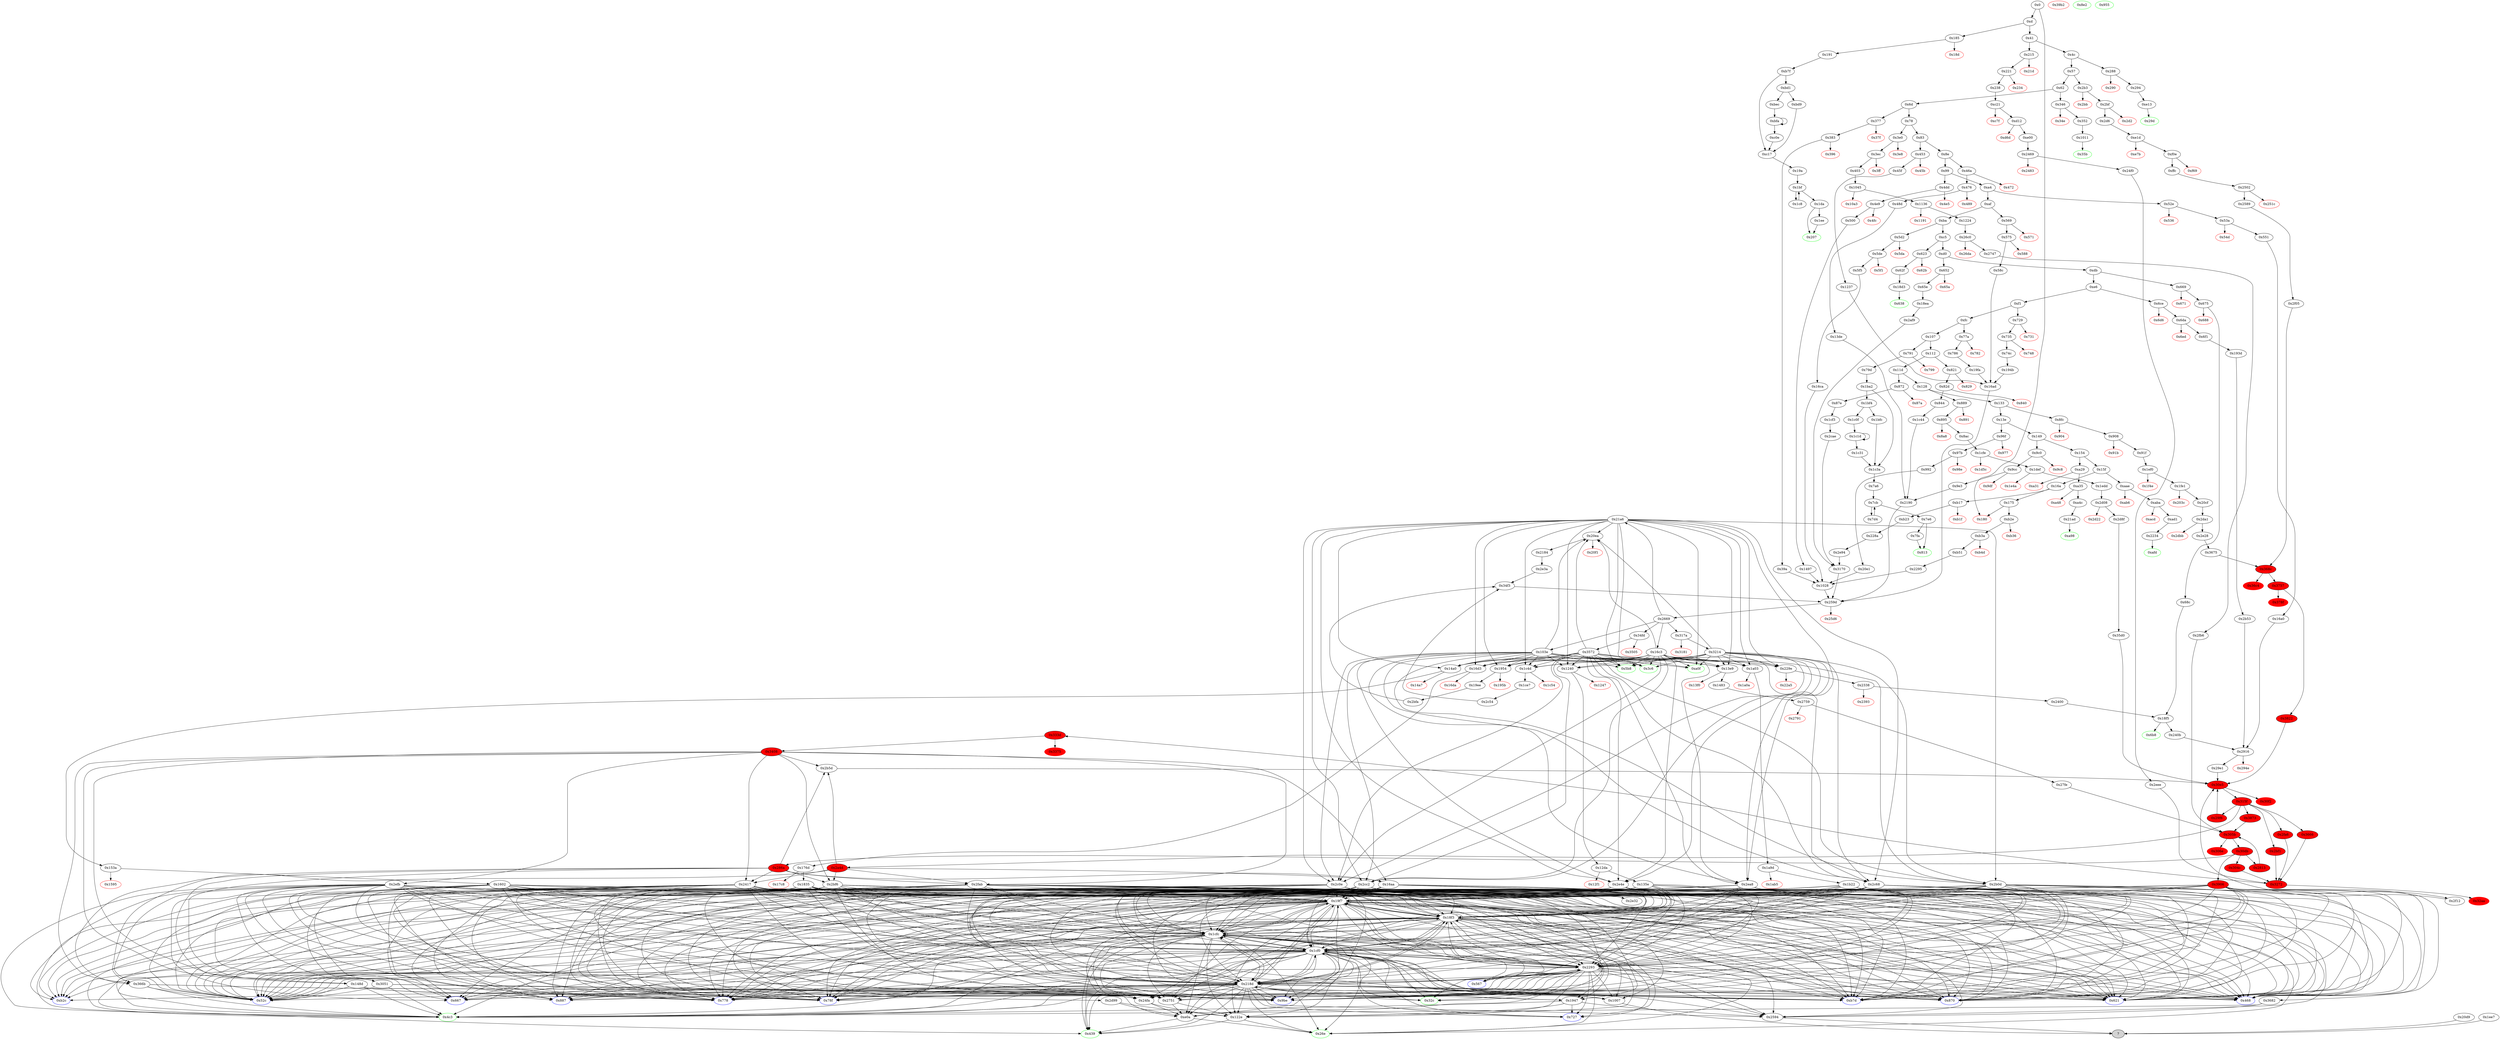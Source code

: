 digraph "" {
"0x3375" [color=red, fillcolor=red, id="0x3375", style=filled, tooltip="Block 0x3375\n[0x3375:0x3407]\n---\nPredecessors: [0x333d]\nSuccessors: []\n---\n0x3375 PUSH1 0x40\n0x3377 MLOAD\n0x3378 PUSH32 0x8c379a000000000000000000000000000000000000000000000000000000000\n0x3399 DUP2\n0x339a MSTORE\n0x339b PUSH1 0x4\n0x339d ADD\n0x339e DUP1\n0x339f DUP1\n0x33a0 PUSH1 0x20\n0x33a2 ADD\n0x33a3 DUP3\n0x33a4 DUP2\n0x33a5 SUB\n0x33a6 DUP3\n0x33a7 MSTORE\n0x33a8 PUSH1 0x22\n0x33aa DUP2\n0x33ab MSTORE\n0x33ac PUSH1 0x20\n0x33ae ADD\n0x33af DUP1\n0x33b0 PUSH32 0x45524332303a20617070726f766520746f20746865207a65726f206164647265\n0x33d1 DUP2\n0x33d2 MSTORE\n0x33d3 PUSH1 0x20\n0x33d5 ADD\n0x33d6 PUSH32 0x7373000000000000000000000000000000000000000000000000000000000000\n0x33f7 DUP2\n0x33f8 MSTORE\n0x33f9 POP\n0x33fa PUSH1 0x40\n0x33fc ADD\n0x33fd SWAP2\n0x33fe POP\n0x33ff POP\n0x3400 PUSH1 0x40\n0x3402 MLOAD\n0x3403 DUP1\n0x3404 SWAP2\n0x3405 SUB\n0x3406 SWAP1\n0x3407 REVERT\n---\n0x3375: V2827 = 0x40\n0x3377: V2828 = M[0x40]\n0x3378: V2829 = 0x8c379a000000000000000000000000000000000000000000000000000000000\n0x339a: M[V2828] = 0x8c379a000000000000000000000000000000000000000000000000000000000\n0x339b: V2830 = 0x4\n0x339d: V2831 = ADD 0x4 V2828\n0x33a0: V2832 = 0x20\n0x33a2: V2833 = ADD 0x20 V2831\n0x33a5: V2834 = SUB V2833 V2831\n0x33a7: M[V2831] = V2834\n0x33a8: V2835 = 0x22\n0x33ab: M[V2833] = 0x22\n0x33ac: V2836 = 0x20\n0x33ae: V2837 = ADD 0x20 V2833\n0x33b0: V2838 = 0x45524332303a20617070726f766520746f20746865207a65726f206164647265\n0x33d2: M[V2837] = 0x45524332303a20617070726f766520746f20746865207a65726f206164647265\n0x33d3: V2839 = 0x20\n0x33d5: V2840 = ADD 0x20 V2837\n0x33d6: V2841 = 0x7373000000000000000000000000000000000000000000000000000000000000\n0x33f8: M[V2840] = 0x7373000000000000000000000000000000000000000000000000000000000000\n0x33fa: V2842 = 0x40\n0x33fc: V2843 = ADD 0x40 V2837\n0x3400: V2844 = 0x40\n0x3402: V2845 = M[0x40]\n0x3405: V2846 = SUB V2843 V2845\n0x3407: REVERT V2845 V2846\n---\nEntry stack: [V11, S20, S19, S18, S17, S16, S15, S14, S13, S12, S11, S10, S9, S8, S7, S6, S5, S4, S3, S2, S1, S0]\nStack pops: 0\nStack additions: []\nExit stack: [V11, S20, S19, S18, S17, S16, S15, S14, S13, S12, S11, S10, S9, S8, S7, S6, S5, S4, S3, S2, S1, S0]\n\nDef sites:\nV11: {0xd.0x35}\nS20: {0xd.0x35, 0x2bf.0x2c1}\nS19: {0x2bf.0x2c1, 0x2d6.0x2f2}\nS18: {0x2d6.0x2f2, 0x2d6.0x312}\nS17: {0x2d6.0x312, 0xd.0x35, 0x2d6.0x31c}\nS16: {0x221.0x223, 0xd.0x35, 0xe1d.0xe1e, 0x3ec.0x3ee, 0x2d6.0x31c}\nS15: {0x238.0x254, 0xe1d.0xe1e, 0x3ec.0x3ee, 0x221.0x223, 0x403.0x41f, 0x2d6.0x312}\nS14: {0x238.0x25e, 0x238.0x254, 0x403.0x429, 0xffc.0xffd, 0x403.0x41f, 0x2d6.0x312}\nS13: {0x238.0x25e, 0xffc.0xffd, 0xc21.0xc22, 0x403.0x429, 0x1045.0x1046, 0x2d6.0x2f2}\nS12: {0x238.0x254, 0x2d6.0x312, 0xc21.0xc22, 0x403.0x41f, 0x1045.0x1046, 0x2d6.0x2f2}\nS11: {0x238.0x254, 0x2d6.0x31c, 0xe00.0xe01, 0x403.0x41f, 0x1224.0x1225, 0x2d6.0x312}\nS10: {0x238.0x254, 0xd.0x35, 0xe00.0xe01, 0x403.0x41f, 0x2502.0x2503, 0x1224.0x1225, 0x2d6.0x31c}\nS9: {0x238.0x25e, 0x238.0x254, 0x6da.0x6dc, 0x403.0x429, 0x2589.0x258a, 0xd.0x35, 0x403.0x41f, 0x2502.0x2503}\nS8: {0x238.0x25e, 0x6f1.0x70d, 0x2d6.0x2f2, 0x2469.0x246a, 0x2589.0x258a, 0x476.0x478, 0xd.0x35, 0x26c0.0x26c1, 0x403.0x429}\nS7: {0x6f1.0x717, 0x24f0.0x24f1, 0x2d6.0x2f2, 0x2469.0x246a, 0x2d6.0x312, 0x476.0x478, 0xd.0x35, 0x48d.0x4a9, 0x26c0.0x26c1, 0x2747.0x2748}\nS6: {0x238.0x254, 0x193d.0x193e, 0x24f0.0x24f1, 0x2d6.0x31c, 0x2d6.0x312, 0x476.0x478, 0x4e9.0x4eb, 0xd.0x35, 0x48d.0x4b3, 0x48d.0x4a9, 0x403.0x41f, 0x2747.0x2748}\nS5: {0x403.0x41f, 0x238.0x25e, 0x238.0x254, 0x53a.0x53c, 0x45f.0x461, 0x13de.0x13df, 0x6f1.0x70d, 0x2d6.0x31c, 0x4e9.0x4eb, 0xd.0x35, 0x48d.0x4b3, 0x48d.0x4a9, 0x500.0x51c, 0x403.0x429, 0x2f05.0x2f06}\nS4: {0x45f.0x461, 0x13de.0x13df, 0x551.0x557, 0xd.0x35, 0x48d.0x4b3, 0x18f5_0x68c.0x1936, 0x18f5_0x2400.0x1936, 0x403.0x429, 0x2f05.0x2f08, 0x2f05.0x2f06, 0x500.0x51c, 0x238.0x25e, 0x6f1.0x717, 0x2fb6.0x2fb7, 0x4e9.0x4eb, 0x2eee.0x2eef}\nS3: {0x2b5d.0x2b5e, 0x2b53.0x2b54, 0x2f12.0x2f13, 0x2d6.0x2f2, 0x2fb6.0x2fb9, 0x240b.0x240e, 0x2eee.0x2ef1, 0x16a0.0x16a1, 0x1483.0x1484}\nS2: {0x45f.0x461, 0x13de.0x13df, 0x2d6.0x312, 0x2d6.0x2f2, 0xd.0x35, 0x48d.0x4a9, 0x26c0.0x26c1, 0x500.0x51c, 0x403.0x429, 0x2f05.0x2f06, 0x238.0x25e, 0x53a.0x53c, 0x6f1.0x70d, 0x476.0x478, 0x2469.0x246a, 0x2fb6.0x2fbc, 0x2eee.0x2ef4, 0x16a0.0x16a4}\nS1: {0x238.0x254, 0x2b5d.0x2b62, 0x6f1.0x717, 0x551.0x557, 0x2f12.0x2f17, 0x18f5_0x68c.0x1936, 0x2d6.0x31c, 0x4e9.0x4eb, 0xd.0x35, 0x48d.0x4b3, 0x48d.0x4a9, 0x18f5_0x2400.0x1936, 0x403.0x41f}\nS0: {0x238.0x25e, 0x305b_0x27fe.0x3061, 0x305b_0x2fb6.0x3061, 0x305b_0x3873.0x3061, 0x305b_0x2813.0x3061, 0x315f_0x2b5d.0x3164, 0x315f_0x29f6.0x3164, 0x315f_0x29e1.0x3164, 0x315f_0x2f12.0x3164, 0x315f_0x3822.0x3164}\n"];
"0x2e4e" [fillcolor=white, id="0x2e4e", style=filled, tooltip="Block 0x2e4e\n[0x2e4e:0x2e93]\n---\nPredecessors: [0x103e, 0x16c3, 0x21a6, 0x3214, 0x3572]\nSuccessors: [0x468, 0x52c, 0x621, 0x778, 0x78f, 0x870, 0x9be, 0xb7d, 0x18f3, 0x19f7, 0x1cf0, 0x1cfc, 0x218d, 0x2293]\n---\n0x2e4e JUMPDEST\n0x2e4f DUP1\n0x2e50 PUSH20 0xffffffffffffffffffffffffffffffffffffffff\n0x2e65 AND\n0x2e66 PUSH32 0xb41bc3cdd4276b81dcdeb2f03c2457457661be122c22ade780eacc9398e97582\n0x2e87 PUSH1 0x40\n0x2e89 MLOAD\n0x2e8a PUSH1 0x40\n0x2e8c MLOAD\n0x2e8d DUP1\n0x2e8e SWAP2\n0x2e8f SUB\n0x2e90 SWAP1\n0x2e91 LOG2\n0x2e92 POP\n0x2e93 JUMP\n---\n0x2e4e: JUMPDEST \n0x2e50: V2591 = 0xffffffffffffffffffffffffffffffffffffffff\n0x2e65: V2592 = AND 0xffffffffffffffffffffffffffffffffffffffff S0\n0x2e66: V2593 = 0xb41bc3cdd4276b81dcdeb2f03c2457457661be122c22ade780eacc9398e97582\n0x2e87: V2594 = 0x40\n0x2e89: V2595 = M[0x40]\n0x2e8a: V2596 = 0x40\n0x2e8c: V2597 = M[0x40]\n0x2e8f: V2598 = SUB V2595 V2597\n0x2e91: LOG V2597 V2598 0xb41bc3cdd4276b81dcdeb2f03c2457457661be122c22ade780eacc9398e97582 V2592\n0x2e93: JUMP S1\n---\nEntry stack: [V11, S8, S7, S6, S5, S4, S3, S2, S1, S0]\nStack pops: 2\nStack additions: []\nExit stack: [V11, S8, S7, S6, S5, S4, S3, S2]\n\nDef sites:\nV11: {0xd.0x35}\nS8: {0xd.0x35, 0x476.0x478}\nS7: {0x476.0x478, 0xd.0x35, 0x48d.0x4a9}\nS6: {0x4e9.0x4eb, 0xd.0x35, 0x48d.0x4a9, 0x48d.0x4b3, 0x476.0x478}\nS5: {0x45f.0x461, 0x13de.0x13df, 0x65e.0x660, 0x476.0x478, 0x4e9.0x4eb, 0xd.0x35, 0x48d.0x4a9, 0x48d.0x4b3, 0x500.0x51c}\nS4: {0x45f.0x461, 0x5de.0x5e0, 0x65e.0x660, 0x13de.0x13df, 0x476.0x478, 0x4e9.0x4eb, 0x18ea.0x18eb, 0xd.0x35, 0x48d.0x4b3, 0x48d.0x4a9, 0x19ee.0x19ef, 0x500.0x51c, 0x2184.0x2185, 0x1ce7.0x1ce8}\nS3: {0x45f.0x461, 0x65e.0x660, 0x13de.0x13df, 0x5de.0x5e0, 0xd.0x35, 0x48d.0x4a9, 0x48d.0x4b3, 0x500.0x51c, 0x2184.0x2185, 0x87e.0x880, 0x5f5.0x611, 0x476.0x478, 0x4e9.0x4eb, 0x18ea.0x18ee, 0x18ea.0x18eb, 0x19ee.0x19ef, 0x1ce7.0x1ce8}\nS2: {0x45f.0x461, 0x5de.0x5e0, 0x65e.0x660, 0x13de.0x13df, 0xd.0x35, 0x48d.0x4b3, 0x48d.0x4a9, 0x500.0x51c, 0x2184.0x2185, 0x87e.0x880, 0x1cf3.0x1cf4, 0x735.0x737, 0x5f5.0x611, 0x4e9.0x4eb, 0x18ea.0x18eb, 0x82d.0x82f, 0x18ea.0x18ee, 0x19ee.0x19ef, 0x1ce7.0x1ce8}\nS1: {0x45f.0x461, 0x13de.0x13df, 0x5de.0x5e0, 0xd.0x35, 0x74c.0x768, 0x48d.0x4b3, 0x500.0x51c, 0x844.0x860, 0x2184.0x2185, 0x786.0x788, 0x1cf3.0x1cf7, 0x1cf3.0x1cf4, 0x5f5.0x611, 0x735.0x737, 0x4e9.0x4eb, 0x18ea.0x18ee, 0x18ea.0x18eb, 0x82d.0x82f, 0x19ee.0x19ef, 0x1ce7.0x1ce8}\nS0: {0x45f.0x461, 0x13de.0x13df, 0x5de.0x5e0, 0xd.0x35, 0x74c.0x768, 0x48d.0x4b3, 0x500.0x51c, 0x844.0x860, 0x2184.0x2185, 0x2669.0x26b8, 0x786.0x788, 0x1cf3.0x1cf7, 0x5f5.0x611, 0x4e9.0x4eb, 0x18ea.0x18ee, 0x18ea.0x18eb, 0x19ee.0x19ef, 0x1ce7.0x1ce8}\n"];
"0x5da" [color=red, fillcolor=white, id="0x5da", style=filled, tooltip="Block 0x5da\n[0x5da:0x5dd]\n---\nPredecessors: [0x5d2]\nSuccessors: []\n---\n0x5da PUSH1 0x0\n0x5dc DUP1\n0x5dd REVERT\n---\n0x5da: V430 = 0x0\n0x5dd: REVERT 0x0 0x0\n---\nEntry stack: [V11, V427]\nStack pops: 0\nStack additions: []\nExit stack: [V11, V427]\n\nDef sites:\nV11: {0xd.0x35}\nV427: {0x5d2.0x5d3}\n"];
"0x20d9" [fillcolor=white, id="0x20d9", style=filled, tooltip="Block 0x20d9\n[0x20d9:0x20e0]\n---\nPredecessors: []\nSuccessors: []\nHas unresolved jump.\n---\n0x20d9 JUMPDEST\n0x20da POP\n0x20db POP\n0x20dc SWAP3\n0x20dd SWAP2\n0x20de POP\n0x20df POP\n0x20e0 JUMP\n---\n0x20d9: JUMPDEST \n0x20e0: JUMP S5\n---\nEntry stack: []\nStack pops: 6\nStack additions: [S2]\nExit stack: [S2]\n\nDef sites:\n"];
"0x0" [fillcolor=white, id="0x0", style=filled, tooltip="Block 0x0\n[0x0:0xc]\n---\nPredecessors: []\nSuccessors: [0xd, 0x180]\n---\n0x0 PUSH1 0x80\n0x2 PUSH1 0x40\n0x4 MSTORE\n0x5 PUSH1 0x4\n0x7 CALLDATASIZE\n0x8 LT\n0x9 PUSH2 0x180\n0xc JUMPI\n---\n0x0: V0 = 0x80\n0x2: V1 = 0x40\n0x4: M[0x40] = 0x80\n0x5: V2 = 0x4\n0x7: V3 = CALLDATASIZE\n0x8: V4 = LT V3 0x4\n0x9: V5 = 0x180\n0xc: JUMPI 0x180 V4\n---\nEntry stack: []\nStack pops: 0\nStack additions: []\nExit stack: []\n\nDef sites:\n"];
"0x194b" [fillcolor=white, id="0x194b", style=filled, tooltip="Block 0x194b\n[0x194b:0x1953]\n---\nPredecessors: [0x74c]\nSuccessors: [0x16ad]\n---\n0x194b JUMPDEST\n0x194c PUSH2 0x1954\n0x194f CALLER\n0x1950 PUSH2 0x16ad\n0x1953 JUMP\n---\n0x194b: JUMPDEST \n0x194c: V1565 = 0x1954\n0x194f: V1566 = CALLER\n0x1950: V1567 = 0x16ad\n0x1953: JUMP 0x16ad\n---\nEntry stack: [V11, 0x778, V536]\nStack pops: 0\nStack additions: [0x1954, V1566]\nExit stack: [V11, 0x778, V536, 0x1954, V1566]\n\nDef sites:\nV11: {0xd.0x35}\n0x778: {0x735.0x737}\nV536: {0x74c.0x768}\n"];
"0x669" [fillcolor=white, id="0x669", style=filled, tooltip="Block 0x669\n[0x669:0x670]\n---\nPredecessors: [0xdb]\nSuccessors: [0x671, 0x675]\n---\n0x669 JUMPDEST\n0x66a CALLVALUE\n0x66b DUP1\n0x66c ISZERO\n0x66d PUSH2 0x675\n0x670 JUMPI\n---\n0x669: JUMPDEST \n0x66a: V470 = CALLVALUE\n0x66c: V471 = ISZERO V470\n0x66d: V472 = 0x675\n0x670: JUMPI 0x675 V471\n---\nEntry stack: [V11]\nStack pops: 0\nStack additions: [V470]\nExit stack: [V11, V470]\n\nDef sites:\nV11: {0xd.0x35}\n"];
"0x567" [color=blue, fillcolor=white, id="0x567", style=filled, tooltip="Block 0x567\n[0x567:0x568]\n---\nPredecessors: [0x16aa, 0x18f3, 0x1cfc, 0x2293]\nSuccessors: []\n---\n0x567 JUMPDEST\n0x568 STOP\n---\n0x567: JUMPDEST \n0x568: STOP \n---\nEntry stack: []\nStack pops: 0\nStack additions: []\nExit stack: []\n\nDef sites:\n"];
"0x7a6" [fillcolor=white, id="0x7a6", style=filled, tooltip="Block 0x7a6\n[0x7a6:0x7ca]\n---\nPredecessors: [0x1c3a]\nSuccessors: [0x7cb]\n---\n0x7a6 JUMPDEST\n0x7a7 PUSH1 0x40\n0x7a9 MLOAD\n0x7aa DUP1\n0x7ab DUP1\n0x7ac PUSH1 0x20\n0x7ae ADD\n0x7af DUP3\n0x7b0 DUP2\n0x7b1 SUB\n0x7b2 DUP3\n0x7b3 MSTORE\n0x7b4 DUP4\n0x7b5 DUP2\n0x7b6 DUP2\n0x7b7 MLOAD\n0x7b8 DUP2\n0x7b9 MSTORE\n0x7ba PUSH1 0x20\n0x7bc ADD\n0x7bd SWAP2\n0x7be POP\n0x7bf DUP1\n0x7c0 MLOAD\n0x7c1 SWAP1\n0x7c2 PUSH1 0x20\n0x7c4 ADD\n0x7c5 SWAP1\n0x7c6 DUP1\n0x7c7 DUP4\n0x7c8 DUP4\n0x7c9 PUSH1 0x0\n---\n0x7a6: JUMPDEST \n0x7a7: V552 = 0x40\n0x7a9: V553 = M[0x40]\n0x7ac: V554 = 0x20\n0x7ae: V555 = ADD 0x20 V553\n0x7b1: V556 = SUB V555 V553\n0x7b3: M[V553] = V556\n0x7b7: V557 = M[V1696]\n0x7b9: M[V555] = V557\n0x7ba: V558 = 0x20\n0x7bc: V559 = ADD 0x20 V555\n0x7c0: V560 = M[V1696]\n0x7c2: V561 = 0x20\n0x7c4: V562 = ADD 0x20 V1696\n0x7c9: V563 = 0x0\n---\nEntry stack: [V11, V1696]\nStack pops: 1\nStack additions: [S0, V553, V553, V559, V562, V560, V560, V559, V562, 0x0]\nExit stack: [V11, V1696, V553, V553, V559, V562, V560, V560, V559, V562, 0x0]\n\nDef sites:\nV11: {0xd.0x35}\nV1696: {0x1ba2.0x1bc9}\n"];
"0x1c0f" [fillcolor=white, id="0x1c0f", style=filled, tooltip="Block 0x1c0f\n[0x1c0f:0x1c1c]\n---\nPredecessors: [0x1bf4]\nSuccessors: [0x1c1d]\n---\n0x1c0f JUMPDEST\n0x1c10 DUP3\n0x1c11 ADD\n0x1c12 SWAP2\n0x1c13 SWAP1\n0x1c14 PUSH1 0x0\n0x1c16 MSTORE\n0x1c17 PUSH1 0x20\n0x1c19 PUSH1 0x0\n0x1c1b SHA3\n0x1c1c SWAP1\n---\n0x1c0f: JUMPDEST \n0x1c11: V1724 = ADD V1700 V1711\n0x1c14: V1725 = 0x0\n0x1c16: M[0x0] = 0x5\n0x1c17: V1726 = 0x20\n0x1c19: V1727 = 0x0\n0x1c1b: V1728 = SHA3 0x0 0x20\n---\nEntry stack: [V11, 0x7a6, 0x60, V1696, 0x5, V1687, V1700, 0x5, V1711]\nStack pops: 3\nStack additions: [V1724, V1728, S2]\nExit stack: [V11, 0x7a6, 0x60, V1696, 0x5, V1687, V1724, V1728, V1700]\n\nDef sites:\nV11: {0xd.0x35}\n0x7a6: {0x79d.0x79f}\n0x60: {0x1ba2.0x1ba3}\nV1696: {0x1ba2.0x1bc9}\n0x5: {0x1ba2.0x1ba5}\nV1687: {0x1ba2.0x1bb9}\nV1700: {0x1ba2.0x1bd9}\n0x5: {0x1ba2.0x1ba5}\nV1711: {0x1ba2.0x1bed}\n"];
"0xb51" [fillcolor=white, id="0xb51", style=filled, tooltip="Block 0xb51\n[0xb51:0xb7c]\n---\nPredecessors: [0xb3a]\nSuccessors: [0x2295]\n---\n0xb51 JUMPDEST\n0xb52 DUP2\n0xb53 ADD\n0xb54 SWAP1\n0xb55 DUP1\n0xb56 DUP1\n0xb57 CALLDATALOAD\n0xb58 PUSH20 0xffffffffffffffffffffffffffffffffffffffff\n0xb6d AND\n0xb6e SWAP1\n0xb6f PUSH1 0x20\n0xb71 ADD\n0xb72 SWAP1\n0xb73 SWAP3\n0xb74 SWAP2\n0xb75 SWAP1\n0xb76 POP\n0xb77 POP\n0xb78 POP\n0xb79 PUSH2 0x2295\n0xb7c JUMP\n---\n0xb51: JUMPDEST \n0xb53: V820 = ADD 0x4 V814\n0xb57: V821 = CALLDATALOAD 0x4\n0xb58: V822 = 0xffffffffffffffffffffffffffffffffffffffff\n0xb6d: V823 = AND 0xffffffffffffffffffffffffffffffffffffffff V821\n0xb6f: V824 = 0x20\n0xb71: V825 = ADD 0x20 0x4\n0xb79: V826 = 0x2295\n0xb7c: JUMP 0x2295\n---\nEntry stack: [V11, 0xb7d, 0x4, V814]\nStack pops: 2\nStack additions: [V823]\nExit stack: [V11, 0xb7d, V823]\n\nDef sites:\nV11: {0xd.0x35}\n0xb7d: {0xb3a.0xb3c}\n0x4: {0xb3a.0xb3f}\nV814: {0xb3a.0xb43}\n"];
"0xbd9" [fillcolor=white, id="0xbd9", style=filled, tooltip="Block 0xbd9\n[0xbd9:0xbeb]\n---\nPredecessors: [0xbd1]\nSuccessors: [0xc17]\n---\n0xbd9 PUSH2 0x100\n0xbdc DUP1\n0xbdd DUP4\n0xbde SLOAD\n0xbdf DIV\n0xbe0 MUL\n0xbe1 DUP4\n0xbe2 MSTORE\n0xbe3 SWAP2\n0xbe4 PUSH1 0x20\n0xbe6 ADD\n0xbe7 SWAP2\n0xbe8 PUSH2 0xc17\n0xbeb JUMP\n---\n0xbd9: V869 = 0x100\n0xbde: V870 = S[0x4]\n0xbdf: V871 = DIV V870 0x100\n0xbe0: V872 = MUL V871 0x100\n0xbe2: M[V852] = V872\n0xbe4: V873 = 0x20\n0xbe6: V874 = ADD 0x20 V852\n0xbe8: V875 = 0xc17\n0xbeb: JUMP 0xc17\n---\nEntry stack: [V11, 0x19a, 0x60, V848, 0x4, V839, V852, 0x4, V863]\nStack pops: 3\nStack additions: [V874, S1, S0]\nExit stack: [V11, 0x19a, 0x60, V848, 0x4, V839, V874, 0x4, V863]\n\nDef sites:\nV11: {0xd.0x35}\n0x19a: {0x191.0x193}\n0x60: {0xb7f.0xb80}\nV848: {0xb7f.0xba6}\n0x4: {0xb7f.0xb82}\nV839: {0xb7f.0xb96}\nV852: {0xb7f.0xbb6}\n0x4: {0xb7f.0xb82}\nV863: {0xb7f.0xbca}\n"];
"0x2da1" [fillcolor=white, id="0x2da1", style=filled, tooltip="Block 0x2da1\n[0x2da1:0x2dba]\n---\nPredecessors: [0x20cf]\nSuccessors: [0x2dbb, 0x2e28]\n---\n0x2da1 JUMPDEST\n0x2da2 PUSH1 0x0\n0x2da4 PUSH1 0x8\n0x2da6 PUSH1 0x0\n0x2da8 SWAP1\n0x2da9 SLOAD\n0x2daa SWAP1\n0x2dab PUSH2 0x100\n0x2dae EXP\n0x2daf SWAP1\n0x2db0 DIV\n0x2db1 PUSH1 0xff\n0x2db3 AND\n0x2db4 ISZERO\n0x2db5 ISZERO\n0x2db6 ISZERO\n0x2db7 PUSH2 0x2e28\n0x2dba JUMPI\n---\n0x2da1: JUMPDEST \n0x2da2: V2554 = 0x0\n0x2da4: V2555 = 0x8\n0x2da6: V2556 = 0x0\n0x2da9: V2557 = S[0x8]\n0x2dab: V2558 = 0x100\n0x2dae: V2559 = EXP 0x100 0x0\n0x2db0: V2560 = DIV V2557 0x1\n0x2db1: V2561 = 0xff\n0x2db3: V2562 = AND 0xff V2560\n0x2db4: V2563 = ISZERO V2562\n0x2db5: V2564 = ISZERO V2563\n0x2db6: V2565 = ISZERO V2564\n0x2db7: V2566 = 0x2e28\n0x2dba: JUMPI 0x2e28 V2565\n---\nEntry stack: [V11, 0x955, V669, V672, 0x0, V669, 0x20d9, V669, V672]\nStack pops: 0\nStack additions: [0x0]\nExit stack: [V11, 0x955, V669, V672, 0x0, V669, 0x20d9, V669, V672, 0x0]\n\nDef sites:\nV11: {0xd.0x35}\n0x955: {0x908.0x90a}\nV669: {0x91f.0x93b}\nV672: {0x91f.0x945}\n0x0: {0x1ef0.0x1ef1}\nV669: {0x91f.0x93b}\n0x20d9: {0x20cf.0x20d0}\nV669: {0x91f.0x93b}\nV672: {0x91f.0x945}\n"];
"0x58c" [fillcolor=white, id="0x58c", style=filled, tooltip="Block 0x58c\n[0x58c:0x5b7]\n---\nPredecessors: [0x575]\nSuccessors: [0x16ad]\n---\n0x58c JUMPDEST\n0x58d DUP2\n0x58e ADD\n0x58f SWAP1\n0x590 DUP1\n0x591 DUP1\n0x592 CALLDATALOAD\n0x593 PUSH20 0xffffffffffffffffffffffffffffffffffffffff\n0x5a8 AND\n0x5a9 SWAP1\n0x5aa PUSH1 0x20\n0x5ac ADD\n0x5ad SWAP1\n0x5ae SWAP3\n0x5af SWAP2\n0x5b0 SWAP1\n0x5b1 POP\n0x5b2 POP\n0x5b3 POP\n0x5b4 PUSH2 0x16ad\n0x5b7 JUMP\n---\n0x58c: JUMPDEST \n0x58e: V409 = ADD 0x4 V403\n0x592: V410 = CALLDATALOAD 0x4\n0x593: V411 = 0xffffffffffffffffffffffffffffffffffffffff\n0x5a8: V412 = AND 0xffffffffffffffffffffffffffffffffffffffff V410\n0x5aa: V413 = 0x20\n0x5ac: V414 = ADD 0x20 0x4\n0x5b4: V415 = 0x16ad\n0x5b7: JUMP 0x16ad\n---\nEntry stack: [V11, 0x5b8, 0x4, V403]\nStack pops: 2\nStack additions: [V412]\nExit stack: [V11, 0x5b8, V412]\n\nDef sites:\nV11: {0xd.0x35}\n0x5b8: {0x575.0x577}\n0x4: {0x575.0x57a}\nV403: {0x575.0x57e}\n"];
"0x887" [color=blue, fillcolor=white, id="0x887", style=filled, tooltip="Block 0x887\n[0x887:0x888]\n---\nPredecessors: [0x1602, 0x1835, 0x18f3, 0x19f7, 0x1cf0, 0x1cfc, 0x218d, 0x2293, 0x2417, 0x2bf6, 0x2efb, 0x2fab]\nSuccessors: []\n---\n0x887 JUMPDEST\n0x888 STOP\n---\n0x887: JUMPDEST \n0x888: STOP \n---\nEntry stack: [V11, S13, S12, S11, S10, S9, S8, S7, S6, S5, S4, S3, S2, S1, S0]\nStack pops: 0\nStack additions: []\nExit stack: [V11, S13, S12, S11, S10, S9, S8, S7, S6, S5, S4, S3, S2, S1, S0]\n\nDef sites:\nV11: {0xd.0x35}\nS13: {0xd.0x35, 0x2bf.0x2c1}\nS12: {0xd.0x35, 0x2bf.0x2c1, 0x2d6.0x2f2}\nS11: {0x2d6.0x2f2, 0xd.0x35, 0x2bf.0x2c1, 0x2d6.0x312}\nS10: {0x2d6.0x31c, 0xd.0x35, 0x2d6.0x2f2, 0x2bf.0x2c1, 0x2d6.0x312}\nS9: {0xe1d.0xe1e, 0x2bf.0x2c1, 0x2d6.0x312, 0x2d6.0x31c, 0x2d6.0x2f2, 0xd.0x35, 0x3ec.0x3ee, 0x221.0x223}\nS8: {0x238.0x254, 0xe1d.0xe1e, 0x2bf.0x2c1, 0x2d6.0x312, 0x2d6.0x31c, 0x2d6.0x2f2, 0xd.0x35, 0x3ec.0x3ee, 0x221.0x223, 0x403.0x41f}\nS7: {0x403.0x429, 0x238.0x25e, 0x238.0x254, 0xe1d.0xe1e, 0xffc.0xffd, 0x2bf.0x2c1, 0x2d6.0x312, 0x2d6.0x31c, 0x2d6.0x2f2, 0xd.0x35, 0x3ec.0x3ee, 0x221.0x223, 0x403.0x41f}\nS6: {0x403.0x429, 0x238.0x25e, 0x238.0x254, 0xe1d.0xe1e, 0xffc.0xffd, 0x2bf.0x2c1, 0xc21.0xc22, 0x2d6.0x2f2, 0x2d6.0x312, 0x2d6.0x31c, 0xd.0x35, 0x3ec.0x3ee, 0x221.0x223, 0x403.0x41f, 0x1045.0x1046}\nS5: {0x403.0x41f, 0x238.0x254, 0x238.0x25e, 0xe1d.0xe1e, 0xffc.0xffd, 0x2bf.0x2c1, 0xc21.0xc22, 0x2d6.0x2f2, 0x2d6.0x312, 0x2d6.0x31c, 0xd.0x35, 0x3ec.0x3ee, 0x221.0x223, 0x403.0x429, 0x1045.0x1046}\nS4: {0xe1d.0xe1e, 0x221.0x223, 0x2d6.0x312, 0x2d6.0x31c, 0x2d6.0x2f2, 0xd.0x35, 0xe00.0xe01, 0x403.0x429, 0x403.0x41f, 0x1045.0x1046, 0x238.0x254, 0x238.0x25e, 0xffc.0xffd, 0x2bf.0x2c1, 0x3ec.0x3ee, 0xc21.0xc22, 0x1224.0x1225}\nS3: {0xc21.0xc22, 0xe1d.0xe1e, 0x2d6.0x31c, 0x2d6.0x312, 0x2d6.0x2f2, 0xd.0x35, 0xe00.0xe01, 0x403.0x41f, 0x2502.0x2503, 0x1045.0x1046, 0x403.0x429, 0x238.0x254, 0x238.0x25e, 0xffc.0xffd, 0x2bf.0x2c1, 0x476.0x478, 0x3ec.0x3ee, 0x221.0x223, 0x1224.0x1225}\nS2: {0x6da.0x6dc, 0xe1d.0xe1e, 0x221.0x223, 0x2d6.0x31c, 0x2d6.0x312, 0x2d6.0x2f2, 0x2589.0x258a, 0xd.0x35, 0x48d.0x4a9, 0xe00.0xe01, 0x403.0x429, 0x403.0x41f, 0x1045.0x1046, 0x2502.0x2503, 0x238.0x25e, 0x238.0x254, 0xffc.0xffd, 0x2bf.0x2c1, 0x476.0x478, 0x3ec.0x3ee, 0xc21.0xc22, 0x1224.0x1225}\nS1: {0x6da.0x6dc, 0xe1d.0xe1e, 0x221.0x223, 0x2d6.0x2f2, 0x2d6.0x31c, 0x2d6.0x312, 0x2589.0x258a, 0xd.0x35, 0x48d.0x4a9, 0x48d.0x4b3, 0x26c0.0x26c1, 0xe00.0xe01, 0x403.0x41f, 0x1045.0x1046, 0x403.0x429, 0x2502.0x2503, 0x238.0x25e, 0x238.0x254, 0xffc.0xffd, 0x2bf.0x2c1, 0x6f1.0x70d, 0x476.0x478, 0x2469.0x246a, 0x4e9.0x4eb, 0x3ec.0x3ee, 0xc21.0xc22, 0x1224.0x1225}\nS0: {0xc21.0xc22, 0x6da.0x6dc, 0x45f.0x461, 0x65e.0x660, 0x13de.0x13df, 0x2d6.0x31c, 0x2d6.0x312, 0x2d6.0x2f2, 0x26c0.0x26c1, 0x1045.0x1046, 0x2747.0x2748, 0x2efb.0x2efc, 0xffc.0xffd, 0x6f1.0x717, 0x24f0.0x24f1, 0x476.0x478, 0x4e9.0x4eb, 0x2469.0x246a, 0x3ec.0x3ee, 0xe1d.0xe1e, 0x2589.0x258a, 0xd.0x35, 0x48d.0x4a9, 0x48d.0x4b3, 0x500.0x51c, 0xe00.0xe01, 0x403.0x41f, 0x403.0x429, 0x2502.0x2503, 0x238.0x25e, 0x238.0x254, 0x2bf.0x2c1, 0x2fab.0x2fac, 0x221.0x223, 0x1224.0x1225}\n"];
"0x83" [fillcolor=white, id="0x83", style=filled, tooltip="Block 0x83\n[0x83:0x8d]\n---\nPredecessors: [0x78]\nSuccessors: [0x8e, 0x453]\n---\n0x83 DUP1\n0x84 PUSH4 0x3f4ba83a\n0x89 EQ\n0x8a PUSH2 0x453\n0x8d JUMPI\n---\n0x84: V33 = 0x3f4ba83a\n0x89: V34 = EQ 0x3f4ba83a V11\n0x8a: V35 = 0x453\n0x8d: JUMPI 0x453 V34\n---\nEntry stack: [V11]\nStack pops: 1\nStack additions: [S0]\nExit stack: [V11]\n\nDef sites:\nV11: {0xd.0x35}\n"];
"0x3051" [fillcolor=white, id="0x3051", style=filled, tooltip="Block 0x3051\n[0x3051:0x305a]\n---\nPredecessors: [0x286a, 0x3408]\nSuccessors: [0x4c3, 0x52c, 0x24fa, 0x2751]\n---\n0x3051 JUMPDEST\n0x3052 PUSH1 0x1\n0x3054 SWAP1\n0x3055 POP\n0x3056 SWAP3\n0x3057 SWAP2\n0x3058 POP\n0x3059 POP\n0x305a JUMP\n---\n0x3051: JUMPDEST \n0x3052: V2686 = 0x1\n0x305a: JUMP S3\n---\nEntry stack: [V11, S16, S15, S14, S13, S12, S11, S10, S9, S8, S7, S6, S5, S4, S3, S2, S1, S0]\nStack pops: 4\nStack additions: [0x1]\nExit stack: [V11, S16, S15, S14, S13, S12, S11, S10, S9, S8, S7, S6, S5, S4, 0x1]\n\nDef sites:\nV11: {0xd.0x35}\nS16: {0xd.0x35, 0x2bf.0x2c1}\nS15: {0x2bf.0x2c1, 0x2d6.0x2f2}\nS14: {0x2d6.0x2f2, 0x2d6.0x312}\nS13: {0x2d6.0x312, 0xd.0x35, 0x2d6.0x31c}\nS12: {0x221.0x223, 0xd.0x35, 0xe1d.0xe1e, 0x3ec.0x3ee, 0x2d6.0x31c}\nS11: {0x238.0x254, 0xe1d.0xe1e, 0x3ec.0x3ee, 0x221.0x223, 0x403.0x41f, 0x2d6.0x312}\nS10: {0x238.0x25e, 0x238.0x254, 0x403.0x429, 0xffc.0xffd, 0x403.0x41f, 0x2d6.0x312}\nS9: {0x238.0x25e, 0xffc.0xffd, 0xc21.0xc22, 0x403.0x429, 0x1045.0x1046, 0x2d6.0x2f2}\nS8: {0x238.0x254, 0x2d6.0x2f2, 0xc21.0xc22, 0x403.0x41f, 0x1045.0x1046, 0x2d6.0x312}\nS7: {0x238.0x254, 0x2d6.0x312, 0xe00.0xe01, 0x403.0x41f, 0x1224.0x1225, 0x2d6.0x31c}\nS6: {0x238.0x254, 0xd.0x35, 0xe00.0xe01, 0x403.0x41f, 0x2502.0x2503, 0x1224.0x1225, 0x2d6.0x31c}\nS5: {0x238.0x25e, 0x238.0x254, 0x6da.0x6dc, 0x403.0x41f, 0x476.0x478, 0x2589.0x258a, 0xd.0x35, 0x403.0x429, 0x2502.0x2503}\nS4: {0x238.0x25e, 0x6f1.0x70d, 0x2d6.0x2f2, 0x2469.0x246a, 0x2589.0x258a, 0x476.0x478, 0xd.0x35, 0x48d.0x4a9, 0x26c0.0x26c1, 0x403.0x429}\nS3: {0x6f1.0x717, 0x24f0.0x24f1, 0x2d6.0x312, 0x2d6.0x2f2, 0x476.0x478, 0x4e9.0x4eb, 0x2469.0x246a, 0xd.0x35, 0x48d.0x4b3, 0x48d.0x4a9, 0x26c0.0x26c1, 0x2747.0x2748}\nS2: {0x45f.0x461, 0x65e.0x660, 0x13de.0x13df, 0x2d6.0x31c, 0x2d6.0x312, 0xd.0x35, 0x48d.0x4a9, 0x48d.0x4b3, 0x500.0x51c, 0x403.0x41f, 0x2747.0x2748, 0x238.0x254, 0x193d.0x193e, 0x24f0.0x24f1, 0x476.0x478, 0x4e9.0x4eb}\nS1: {0x45f.0x461, 0x5de.0x5e0, 0x13de.0x13df, 0x2d6.0x31c, 0xd.0x35, 0x48d.0x4b3, 0x48d.0x4a9, 0x500.0x51c, 0x403.0x429, 0x403.0x41f, 0x2f05.0x2f06, 0x2184.0x2185, 0x238.0x25e, 0x238.0x254, 0x53a.0x53c, 0x6f1.0x70d, 0x4e9.0x4eb, 0x18ea.0x18eb, 0x19ee.0x19ef, 0x1ce7.0x1ce8}\nS0: {0x45f.0x461, 0x13de.0x13df, 0x5de.0x5e0, 0x551.0x557, 0xd.0x35, 0x48d.0x4b3, 0x500.0x51c, 0x18f5_0x2400.0x1936, 0x403.0x429, 0x2f05.0x2f08, 0x2184.0x2185, 0x2f05.0x2f06, 0x18f5_0x68c.0x1936, 0x2eee.0x2eef, 0x238.0x25e, 0x6f1.0x717, 0x5f5.0x611, 0x2fb6.0x2fb7, 0x4e9.0x4eb, 0x18ea.0x18ee, 0x19ee.0x19ef, 0x1ce7.0x1ce8}\n"];
"0xba" [fillcolor=white, id="0xba", style=filled, tooltip="Block 0xba\n[0xba:0xc4]\n---\nPredecessors: [0xaf]\nSuccessors: [0xc5, 0x5d2]\n---\n0xba DUP1\n0xbb PUSH4 0x4a49ac4c\n0xc0 EQ\n0xc1 PUSH2 0x5d2\n0xc4 JUMPI\n---\n0xbb: V48 = 0x4a49ac4c\n0xc0: V49 = EQ 0x4a49ac4c V11\n0xc1: V50 = 0x5d2\n0xc4: JUMPI 0x5d2 V49\n---\nEntry stack: [V11]\nStack pops: 1\nStack additions: [S0]\nExit stack: [V11]\n\nDef sites:\nV11: {0xd.0x35}\n"];
"0x36c4" [color=red, fillcolor=red, id="0x36c4", style=filled, tooltip="Block 0x36c4\n[0x36c4:0x3756]\n---\nPredecessors: [0x368c]\nSuccessors: []\n---\n0x36c4 PUSH1 0x40\n0x36c6 MLOAD\n0x36c7 PUSH32 0x8c379a000000000000000000000000000000000000000000000000000000000\n0x36e8 DUP2\n0x36e9 MSTORE\n0x36ea PUSH1 0x4\n0x36ec ADD\n0x36ed DUP1\n0x36ee DUP1\n0x36ef PUSH1 0x20\n0x36f1 ADD\n0x36f2 DUP3\n0x36f3 DUP2\n0x36f4 SUB\n0x36f5 DUP3\n0x36f6 MSTORE\n0x36f7 PUSH1 0x25\n0x36f9 DUP2\n0x36fa MSTORE\n0x36fb PUSH1 0x20\n0x36fd ADD\n0x36fe DUP1\n0x36ff PUSH32 0x45524332303a207472616e736665722066726f6d20746865207a65726f206164\n0x3720 DUP2\n0x3721 MSTORE\n0x3722 PUSH1 0x20\n0x3724 ADD\n0x3725 PUSH32 0x6472657373000000000000000000000000000000000000000000000000000000\n0x3746 DUP2\n0x3747 MSTORE\n0x3748 POP\n0x3749 PUSH1 0x40\n0x374b ADD\n0x374c SWAP2\n0x374d POP\n0x374e POP\n0x374f PUSH1 0x40\n0x3751 MLOAD\n0x3752 DUP1\n0x3753 SWAP2\n0x3754 SUB\n0x3755 SWAP1\n0x3756 REVERT\n---\n0x36c4: V2980 = 0x40\n0x36c6: V2981 = M[0x40]\n0x36c7: V2982 = 0x8c379a000000000000000000000000000000000000000000000000000000000\n0x36e9: M[V2981] = 0x8c379a000000000000000000000000000000000000000000000000000000000\n0x36ea: V2983 = 0x4\n0x36ec: V2984 = ADD 0x4 V2981\n0x36ef: V2985 = 0x20\n0x36f1: V2986 = ADD 0x20 V2984\n0x36f4: V2987 = SUB V2986 V2984\n0x36f6: M[V2984] = V2987\n0x36f7: V2988 = 0x25\n0x36fa: M[V2986] = 0x25\n0x36fb: V2989 = 0x20\n0x36fd: V2990 = ADD 0x20 V2986\n0x36ff: V2991 = 0x45524332303a207472616e736665722066726f6d20746865207a65726f206164\n0x3721: M[V2990] = 0x45524332303a207472616e736665722066726f6d20746865207a65726f206164\n0x3722: V2992 = 0x20\n0x3724: V2993 = ADD 0x20 V2990\n0x3725: V2994 = 0x6472657373000000000000000000000000000000000000000000000000000000\n0x3747: M[V2993] = 0x6472657373000000000000000000000000000000000000000000000000000000\n0x3749: V2995 = 0x40\n0x374b: V2996 = ADD 0x40 V2990\n0x374f: V2997 = 0x40\n0x3751: V2998 = M[0x40]\n0x3754: V2999 = SUB V2996 V2998\n0x3756: REVERT V2998 V2999\n---\nEntry stack: [V11, 0x32c, V213, S17, S16, S15, S14, {0x0, 0x1007}, S12, S11, S10, S9, {0x0, 0x2594}, S7, S6, S5, 0x0, {0x2f12, 0x3682}, S2, S1, S0]\nStack pops: 0\nStack additions: []\nExit stack: [V11, 0x32c, V213, S17, S16, S15, S14, {0x0, 0x1007}, S12, S11, S10, S9, {0x0, 0x2594}, S7, S6, S5, 0x0, {0x2f12, 0x3682}, S2, S1, S0]\n\nDef sites:\nV11: {0xd.0x35}\n0x32c: {0x2bf.0x2c1}\nV213: {0x2d6.0x2f2}\nS17: {0xd.0x35, 0x2d6.0x312}\nS16: {0x908.0x90a, 0x2d6.0x31c}\nS15: {0xe1d.0xe1e, 0x91f.0x93b}\nS14: {0x91f.0x945, 0x2d6.0x312}\n{0x0, 0x1007}: {0x1ef0.0x1ef1, 0xffc.0xffd}\nS12: {0x91f.0x93b, 0x2d6.0x2f2}\nS11: {0x20cf.0x20d0, 0x2d6.0x312}\nS10: {0x91f.0x93b, 0x2d6.0x31c}\nS9: {0x2502.0x2503, 0x91f.0x945}\n{0x0, 0x2594}: {0x2589.0x258a, 0x2da1.0x2da2}\nS7: {0x2e28.0x2e29, 0x2d6.0x2f2}\nS6: {0x91f.0x93b, 0x2d6.0x312}\nS5: {0x91f.0x945, 0x2d6.0x31c}\n0x0: {0x3675.0x3676, 0x2f05.0x2f06}\n{0x2f12, 0x3682}: {0x3675.0x3678, 0x2f05.0x2f08}\nS2: {0x3675.0x367b, 0x2d6.0x2f2}\nS1: {0x91f.0x93b, 0x2d6.0x312}\nS0: {0x91f.0x945, 0x2d6.0x31c}\n"];
"0x41" [fillcolor=white, id="0x41", style=filled, tooltip="Block 0x41\n[0x41:0x4b]\n---\nPredecessors: [0xd]\nSuccessors: [0x4c, 0x215]\n---\n0x41 DUP1\n0x42 PUSH4 0x95ea7b3\n0x47 EQ\n0x48 PUSH2 0x215\n0x4b JUMPI\n---\n0x42: V15 = 0x95ea7b3\n0x47: V16 = EQ 0x95ea7b3 V11\n0x48: V17 = 0x215\n0x4b: JUMPI 0x215 V16\n---\nEntry stack: [V11]\nStack pops: 1\nStack additions: [S0]\nExit stack: [V11]\n\nDef sites:\nV11: {0xd.0x35}\n"];
"0x1136" [fillcolor=white, id="0x1136", style=filled, tooltip="Block 0x1136\n[0x1136:0x1190]\n---\nPredecessors: [0x1045]\nSuccessors: [0x1191, 0x1224]\n---\n0x1136 JUMPDEST\n0x1137 PUSH1 0x0\n0x1139 ISZERO\n0x113a ISZERO\n0x113b PUSH1 0xa\n0x113d PUSH1 0x0\n0x113f DUP4\n0x1140 PUSH20 0xffffffffffffffffffffffffffffffffffffffff\n0x1155 AND\n0x1156 PUSH20 0xffffffffffffffffffffffffffffffffffffffff\n0x116b AND\n0x116c DUP2\n0x116d MSTORE\n0x116e PUSH1 0x20\n0x1170 ADD\n0x1171 SWAP1\n0x1172 DUP2\n0x1173 MSTORE\n0x1174 PUSH1 0x20\n0x1176 ADD\n0x1177 PUSH1 0x0\n0x1179 SHA3\n0x117a PUSH1 0x0\n0x117c SWAP1\n0x117d SLOAD\n0x117e SWAP1\n0x117f PUSH2 0x100\n0x1182 EXP\n0x1183 SWAP1\n0x1184 DIV\n0x1185 PUSH1 0xff\n0x1187 AND\n0x1188 ISZERO\n0x1189 ISZERO\n0x118a EQ\n0x118b ISZERO\n0x118c ISZERO\n0x118d PUSH2 0x1224\n0x1190 JUMPI\n---\n0x1136: JUMPDEST \n0x1137: V1160 = 0x0\n0x1139: V1161 = ISZERO 0x0\n0x113a: V1162 = ISZERO 0x1\n0x113b: V1163 = 0xa\n0x113d: V1164 = 0x0\n0x1140: V1165 = 0xffffffffffffffffffffffffffffffffffffffff\n0x1155: V1166 = AND 0xffffffffffffffffffffffffffffffffffffffff V300\n0x1156: V1167 = 0xffffffffffffffffffffffffffffffffffffffff\n0x116b: V1168 = AND 0xffffffffffffffffffffffffffffffffffffffff V1166\n0x116d: M[0x0] = V1168\n0x116e: V1169 = 0x20\n0x1170: V1170 = ADD 0x20 0x0\n0x1173: M[0x20] = 0xa\n0x1174: V1171 = 0x20\n0x1176: V1172 = ADD 0x20 0x20\n0x1177: V1173 = 0x0\n0x1179: V1174 = SHA3 0x0 0x40\n0x117a: V1175 = 0x0\n0x117d: V1176 = S[V1174]\n0x117f: V1177 = 0x100\n0x1182: V1178 = EXP 0x100 0x0\n0x1184: V1179 = DIV V1176 0x1\n0x1185: V1180 = 0xff\n0x1187: V1181 = AND 0xff V1179\n0x1188: V1182 = ISZERO V1181\n0x1189: V1183 = ISZERO V1182\n0x118a: V1184 = EQ V1183 0x0\n0x118b: V1185 = ISZERO V1184\n0x118c: V1186 = ISZERO V1185\n0x118d: V1187 = 0x1224\n0x1190: JUMPI 0x1224 V1186\n---\nEntry stack: [V11, 0x439, V300, V303, 0x0, V300]\nStack pops: 1\nStack additions: [S0]\nExit stack: [V11, 0x439, V300, V303, 0x0, V300]\n\nDef sites:\nV11: {0xd.0x35}\n0x439: {0x3ec.0x3ee}\nV300: {0x403.0x41f}\nV303: {0x403.0x429}\n0x0: {0x1045.0x1046}\nV300: {0x403.0x41f}\n"];
"0x729" [fillcolor=white, id="0x729", style=filled, tooltip="Block 0x729\n[0x729:0x730]\n---\nPredecessors: [0xf1]\nSuccessors: [0x731, 0x735]\n---\n0x729 JUMPDEST\n0x72a CALLVALUE\n0x72b DUP1\n0x72c ISZERO\n0x72d PUSH2 0x735\n0x730 JUMPI\n---\n0x729: JUMPDEST \n0x72a: V520 = CALLVALUE\n0x72c: V521 = ISZERO V520\n0x72d: V522 = 0x735\n0x730: JUMPI 0x735 V521\n---\nEntry stack: [V11]\nStack pops: 0\nStack additions: [V520]\nExit stack: [V11, V520]\n\nDef sites:\nV11: {0xd.0x35}\n"];
"0x17c8" [color=red, fillcolor=white, id="0x17c8", style=filled, tooltip="Block 0x17c8\n[0x17c8:0x1834]\n---\nPredecessors: [0x176d]\nSuccessors: []\n---\n0x17c8 PUSH1 0x40\n0x17ca MLOAD\n0x17cb PUSH32 0x8c379a000000000000000000000000000000000000000000000000000000000\n0x17ec DUP2\n0x17ed MSTORE\n0x17ee PUSH1 0x4\n0x17f0 ADD\n0x17f1 DUP1\n0x17f2 DUP1\n0x17f3 PUSH1 0x20\n0x17f5 ADD\n0x17f6 DUP3\n0x17f7 DUP2\n0x17f8 SUB\n0x17f9 DUP3\n0x17fa MSTORE\n0x17fb PUSH1 0x1a\n0x17fd DUP2\n0x17fe MSTORE\n0x17ff PUSH1 0x20\n0x1801 ADD\n0x1802 DUP1\n0x1803 PUSH32 0x4163636f756e74206973206e6f7420626c61636b6c6973746564000000000000\n0x1824 DUP2\n0x1825 MSTORE\n0x1826 POP\n0x1827 PUSH1 0x20\n0x1829 ADD\n0x182a SWAP2\n0x182b POP\n0x182c POP\n0x182d PUSH1 0x40\n0x182f MLOAD\n0x1830 DUP1\n0x1831 SWAP2\n0x1832 SUB\n0x1833 SWAP1\n0x1834 REVERT\n---\n0x17c8: V1488 = 0x40\n0x17ca: V1489 = M[0x40]\n0x17cb: V1490 = 0x8c379a000000000000000000000000000000000000000000000000000000000\n0x17ed: M[V1489] = 0x8c379a000000000000000000000000000000000000000000000000000000000\n0x17ee: V1491 = 0x4\n0x17f0: V1492 = ADD 0x4 V1489\n0x17f3: V1493 = 0x20\n0x17f5: V1494 = ADD 0x20 V1492\n0x17f8: V1495 = SUB V1494 V1492\n0x17fa: M[V1492] = V1495\n0x17fb: V1496 = 0x1a\n0x17fe: M[V1494] = 0x1a\n0x17ff: V1497 = 0x20\n0x1801: V1498 = ADD 0x20 V1494\n0x1803: V1499 = 0x4163636f756e74206973206e6f7420626c61636b6c6973746564000000000000\n0x1825: M[V1498] = 0x4163636f756e74206973206e6f7420626c61636b6c6973746564000000000000\n0x1827: V1500 = 0x20\n0x1829: V1501 = ADD 0x20 V1498\n0x182d: V1502 = 0x40\n0x182f: V1503 = M[0x40]\n0x1832: V1504 = SUB V1501 V1503\n0x1834: REVERT V1503 V1504\n---\nEntry stack: [V11, S5, S4, S3, S2, S1, S0]\nStack pops: 0\nStack additions: []\nExit stack: [V11, S5, S4, S3, S2, S1, S0]\n\nDef sites:\nV11: {0xd.0x35}\nS5: {0xd.0x35, 0x476.0x478}\nS4: {0x476.0x478, 0xd.0x35, 0x48d.0x4a9}\nS3: {0x4e9.0x4eb, 0xd.0x35, 0x48d.0x4a9, 0x48d.0x4b3, 0x476.0x478}\nS2: {0x45f.0x461, 0x65e.0x660, 0x13de.0x13df, 0x476.0x478, 0x4e9.0x4eb, 0xd.0x35, 0x48d.0x4a9, 0x48d.0x4b3, 0x500.0x51c}\nS1: {0x45f.0x461, 0x5de.0x5e0, 0x65e.0x660, 0x13de.0x13df, 0x735.0x737, 0x4e9.0x4eb, 0x18ea.0x18eb, 0xd.0x35, 0x48d.0x4b3, 0x48d.0x4a9, 0x19ee.0x19ef, 0x500.0x51c, 0x2184.0x2185, 0x1ce7.0x1ce8}\nS0: {0x19ee.0x19ef, 0x45f.0x461, 0x13de.0x13df, 0x5de.0x5e0, 0x5f5.0x611, 0x4e9.0x4eb, 0x18ea.0x18ee, 0xd.0x35, 0x74c.0x768, 0x48d.0x4b3, 0x18ea.0x18eb, 0x500.0x51c, 0x2184.0x2185, 0x1ce7.0x1ce8, 0x786.0x788}\n"];
"0x15f" [fillcolor=white, id="0x15f", style=filled, tooltip="Block 0x15f\n[0x15f:0x169]\n---\nPredecessors: [0x154]\nSuccessors: [0x16a, 0xaae]\n---\n0x15f DUP1\n0x160 PUSH4 0xe47d6060\n0x165 EQ\n0x166 PUSH2 0xaae\n0x169 JUMPI\n---\n0x160: V93 = 0xe47d6060\n0x165: V94 = EQ 0xe47d6060 V11\n0x166: V95 = 0xaae\n0x169: JUMPI 0xaae V94\n---\nEntry stack: [V11]\nStack pops: 1\nStack additions: [S0]\nExit stack: [V11]\n\nDef sites:\nV11: {0xd.0x35}\n"];
"0x1a03" [fillcolor=white, id="0x1a03", style=filled, tooltip="Block 0x1a03\n[0x1a03:0x1a09]\n---\nPredecessors: [0x103e, 0x16c3, 0x21a6, 0x3214, 0x3572]\nSuccessors: [0x1a0a, 0x1a9d]\n---\n0x1a03 JUMPDEST\n0x1a04 ISZERO\n0x1a05 ISZERO\n0x1a06 PUSH2 0x1a9d\n0x1a09 JUMPI\n---\n0x1a03: JUMPDEST \n0x1a04: V1596 = ISZERO S0\n0x1a05: V1597 = ISZERO V1596\n0x1a06: V1598 = 0x1a9d\n0x1a09: JUMPI 0x1a9d V1597\n---\nEntry stack: [V11, S8, S7, S6, S5, S4, S3, S2, S1, S0]\nStack pops: 1\nStack additions: []\nExit stack: [V11, S8, S7, S6, S5, S4, S3, S2, S1]\n\nDef sites:\nV11: {0xd.0x35}\nS8: {0xd.0x35, 0x476.0x478}\nS7: {0x476.0x478, 0xd.0x35, 0x48d.0x4a9}\nS6: {0x4e9.0x4eb, 0xd.0x35, 0x48d.0x4a9, 0x48d.0x4b3, 0x476.0x478}\nS5: {0x45f.0x461, 0x13de.0x13df, 0x65e.0x660, 0x476.0x478, 0x4e9.0x4eb, 0xd.0x35, 0x48d.0x4a9, 0x48d.0x4b3, 0x500.0x51c}\nS4: {0x45f.0x461, 0x5de.0x5e0, 0x65e.0x660, 0x13de.0x13df, 0x476.0x478, 0x4e9.0x4eb, 0x18ea.0x18eb, 0xd.0x35, 0x48d.0x4b3, 0x48d.0x4a9, 0x19ee.0x19ef, 0x500.0x51c, 0x2184.0x2185, 0x1ce7.0x1ce8}\nS3: {0x45f.0x461, 0x65e.0x660, 0x13de.0x13df, 0x5de.0x5e0, 0xd.0x35, 0x48d.0x4a9, 0x48d.0x4b3, 0x500.0x51c, 0x2184.0x2185, 0x87e.0x880, 0x5f5.0x611, 0x476.0x478, 0x4e9.0x4eb, 0x18ea.0x18ee, 0x18ea.0x18eb, 0x19ee.0x19ef, 0x1ce7.0x1ce8}\nS2: {0x45f.0x461, 0x5de.0x5e0, 0x65e.0x660, 0x13de.0x13df, 0xd.0x35, 0x48d.0x4b3, 0x48d.0x4a9, 0x500.0x51c, 0x2184.0x2185, 0x87e.0x880, 0x1cf3.0x1cf4, 0x735.0x737, 0x5f5.0x611, 0x4e9.0x4eb, 0x18ea.0x18eb, 0x82d.0x82f, 0x18ea.0x18ee, 0x19ee.0x19ef, 0x1ce7.0x1ce8}\nS1: {0x45f.0x461, 0x13de.0x13df, 0x5de.0x5e0, 0xd.0x35, 0x74c.0x768, 0x48d.0x4b3, 0x500.0x51c, 0x844.0x860, 0x2184.0x2185, 0x786.0x788, 0x1cf3.0x1cf7, 0x1cf3.0x1cf4, 0x5f5.0x611, 0x735.0x737, 0x4e9.0x4eb, 0x18ea.0x18ee, 0x18ea.0x18eb, 0x82d.0x82f, 0x19ee.0x19ef, 0x1ce7.0x1ce8}\nS0: {0x45f.0x461, 0x13de.0x13df, 0x5de.0x5e0, 0xd.0x35, 0x74c.0x768, 0x48d.0x4b3, 0x500.0x51c, 0x844.0x860, 0x2184.0x2185, 0x2669.0x26b8, 0x786.0x788, 0x1cf3.0x1cf7, 0x5f5.0x611, 0x4e9.0x4eb, 0x18ea.0x18ee, 0x18ea.0x18eb, 0x19ee.0x19ef, 0x1ce7.0x1ce8}\n"];
"0xafd" [color=green, fillcolor=white, id="0xafd", style=filled, tooltip="Block 0xafd\n[0xafd:0xb16]\n---\nPredecessors: [0x2234]\nSuccessors: []\n---\n0xafd JUMPDEST\n0xafe PUSH1 0x40\n0xb00 MLOAD\n0xb01 DUP1\n0xb02 DUP3\n0xb03 ISZERO\n0xb04 ISZERO\n0xb05 ISZERO\n0xb06 ISZERO\n0xb07 DUP2\n0xb08 MSTORE\n0xb09 PUSH1 0x20\n0xb0b ADD\n0xb0c SWAP2\n0xb0d POP\n0xb0e POP\n0xb0f PUSH1 0x40\n0xb11 MLOAD\n0xb12 DUP1\n0xb13 SWAP2\n0xb14 SUB\n0xb15 SWAP1\n0xb16 RETURN\n---\n0xafd: JUMPDEST \n0xafe: V790 = 0x40\n0xb00: V791 = M[0x40]\n0xb03: V792 = ISZERO V2049\n0xb04: V793 = ISZERO V792\n0xb05: V794 = ISZERO V793\n0xb06: V795 = ISZERO V794\n0xb08: M[V791] = V795\n0xb09: V796 = 0x20\n0xb0b: V797 = ADD 0x20 V791\n0xb0f: V798 = 0x40\n0xb11: V799 = M[0x40]\n0xb14: V800 = SUB V797 V799\n0xb16: RETURN V799 V800\n---\nEntry stack: [V11, V2049]\nStack pops: 1\nStack additions: []\nExit stack: [V11]\n\nDef sites:\nV11: {0xd.0x35}\nV2049: {0x2234.0x2283}\n"];
"0x5f1" [color=red, fillcolor=white, id="0x5f1", style=filled, tooltip="Block 0x5f1\n[0x5f1:0x5f4]\n---\nPredecessors: [0x5de]\nSuccessors: []\n---\n0x5f1 PUSH1 0x0\n0x5f3 DUP1\n0x5f4 REVERT\n---\n0x5f1: V439 = 0x0\n0x5f4: REVERT 0x0 0x0\n---\nEntry stack: [V11, 0x621, 0x4, V434]\nStack pops: 0\nStack additions: []\nExit stack: [V11, 0x621, 0x4, V434]\n\nDef sites:\nV11: {0xd.0x35}\n0x621: {0x5de.0x5e0}\n0x4: {0x5de.0x5e3}\nV434: {0x5de.0x5e7}\n"];
"0x3906" [fillcolor=red, id="0x3906", style=filled, tooltip="Block 0x3906\n[0x3906:0x39b1]\n---\nPredecessors: [0x30db]\nSuccessors: [0x468, 0x52c, 0x621, 0x778, 0x78f, 0x870, 0x9be, 0xb7d, 0x18f3, 0x19f7, 0x1cf0, 0x1cfc, 0x218d, 0x2293, 0x2f12, 0x3682]\n---\n0x3906 JUMPDEST\n0x3907 PUSH1 0x0\n0x3909 DUP1\n0x390a DUP5\n0x390b PUSH20 0xffffffffffffffffffffffffffffffffffffffff\n0x3920 AND\n0x3921 PUSH20 0xffffffffffffffffffffffffffffffffffffffff\n0x3936 AND\n0x3937 DUP2\n0x3938 MSTORE\n0x3939 PUSH1 0x20\n0x393b ADD\n0x393c SWAP1\n0x393d DUP2\n0x393e MSTORE\n0x393f PUSH1 0x20\n0x3941 ADD\n0x3942 PUSH1 0x0\n0x3944 SHA3\n0x3945 DUP2\n0x3946 SWAP1\n0x3947 SSTORE\n0x3948 POP\n0x3949 DUP2\n0x394a PUSH20 0xffffffffffffffffffffffffffffffffffffffff\n0x395f AND\n0x3960 DUP4\n0x3961 PUSH20 0xffffffffffffffffffffffffffffffffffffffff\n0x3976 AND\n0x3977 PUSH32 0xddf252ad1be2c89b69c2b068fc378daa952ba7f163c4a11628f55a4df523b3ef\n0x3998 DUP4\n0x3999 PUSH1 0x40\n0x399b MLOAD\n0x399c DUP1\n0x399d DUP3\n0x399e DUP2\n0x399f MSTORE\n0x39a0 PUSH1 0x20\n0x39a2 ADD\n0x39a3 SWAP2\n0x39a4 POP\n0x39a5 POP\n0x39a6 PUSH1 0x40\n0x39a8 MLOAD\n0x39a9 DUP1\n0x39aa SWAP2\n0x39ab SUB\n0x39ac SWAP1\n0x39ad LOG3\n0x39ae POP\n0x39af POP\n0x39b0 POP\n0x39b1 JUMP\n---\n0x3906: JUMPDEST \n0x3907: V3073 = 0x0\n0x390b: V3074 = 0xffffffffffffffffffffffffffffffffffffffff\n0x3920: V3075 = AND 0xffffffffffffffffffffffffffffffffffffffff S2\n0x3921: V3076 = 0xffffffffffffffffffffffffffffffffffffffff\n0x3936: V3077 = AND 0xffffffffffffffffffffffffffffffffffffffff V3075\n0x3938: M[0x0] = V3077\n0x3939: V3078 = 0x20\n0x393b: V3079 = ADD 0x20 0x0\n0x393e: M[0x20] = 0x0\n0x393f: V3080 = 0x20\n0x3941: V3081 = ADD 0x20 0x20\n0x3942: V3082 = 0x0\n0x3944: V3083 = SHA3 0x0 0x40\n0x3947: S[V3083] = S0\n0x394a: V3084 = 0xffffffffffffffffffffffffffffffffffffffff\n0x395f: V3085 = AND 0xffffffffffffffffffffffffffffffffffffffff S2\n0x3961: V3086 = 0xffffffffffffffffffffffffffffffffffffffff\n0x3976: V3087 = AND 0xffffffffffffffffffffffffffffffffffffffff S3\n0x3977: V3088 = 0xddf252ad1be2c89b69c2b068fc378daa952ba7f163c4a11628f55a4df523b3ef\n0x3999: V3089 = 0x40\n0x399b: V3090 = M[0x40]\n0x399f: M[V3090] = S1\n0x39a0: V3091 = 0x20\n0x39a2: V3092 = ADD 0x20 V3090\n0x39a6: V3093 = 0x40\n0x39a8: V3094 = M[0x40]\n0x39ab: V3095 = SUB V3092 V3094\n0x39ad: LOG V3094 V3095 0xddf252ad1be2c89b69c2b068fc378daa952ba7f163c4a11628f55a4df523b3ef V3087 V3085\n0x39b1: JUMP S4\n---\nEntry stack: [V11, S20, S19, S18, S17, S16, S15, S14, S13, S12, S11, S10, S9, S8, S7, S6, S5, S4, S3, S2, S1, S0]\nStack pops: 5\nStack additions: []\nExit stack: [V11, S20, S19, S18, S17, S16, S15, S14, S13, S12, S11, S10, S9, S8, S7, S6, S5]\n\nDef sites:\nV11: {0xd.0x35}\nS20: {0xd.0x35, 0x2bf.0x2c1}\nS19: {0x2bf.0x2c1, 0x2d6.0x2f2}\nS18: {0x2d6.0x2f2, 0x2d6.0x312}\nS17: {0x2d6.0x312, 0xd.0x35, 0x2d6.0x31c}\nS16: {0x221.0x223, 0xd.0x35, 0xe1d.0xe1e, 0x3ec.0x3ee, 0x2d6.0x31c}\nS15: {0x238.0x254, 0xe1d.0xe1e, 0x3ec.0x3ee, 0x221.0x223, 0x403.0x41f, 0x2d6.0x312}\nS14: {0x238.0x25e, 0x238.0x254, 0x403.0x429, 0xffc.0xffd, 0x403.0x41f, 0x2d6.0x312}\nS13: {0x238.0x25e, 0xffc.0xffd, 0xc21.0xc22, 0x403.0x429, 0x1045.0x1046, 0x2d6.0x2f2}\nS12: {0x238.0x254, 0x2d6.0x312, 0xc21.0xc22, 0x403.0x41f, 0x1045.0x1046, 0x2d6.0x2f2}\nS11: {0x238.0x254, 0x2d6.0x31c, 0xe00.0xe01, 0x403.0x41f, 0x1224.0x1225, 0x2d6.0x312}\nS10: {0x238.0x254, 0xd.0x35, 0xe00.0xe01, 0x403.0x41f, 0x2502.0x2503, 0x1224.0x1225, 0x2d6.0x31c}\nS9: {0x238.0x25e, 0x238.0x254, 0x6da.0x6dc, 0x403.0x41f, 0x476.0x478, 0x2589.0x258a, 0xd.0x35, 0x403.0x429, 0x2502.0x2503}\nS8: {0x238.0x25e, 0x6f1.0x70d, 0x476.0x478, 0x2d6.0x2f2, 0x2469.0x246a, 0x2589.0x258a, 0xd.0x35, 0x48d.0x4a9, 0x26c0.0x26c1, 0x403.0x429}\nS7: {0x6f1.0x717, 0x24f0.0x24f1, 0x476.0x478, 0x4e9.0x4eb, 0x2d6.0x312, 0x2d6.0x2f2, 0x2469.0x246a, 0xd.0x35, 0x48d.0x4a9, 0x48d.0x4b3, 0x26c0.0x26c1, 0x2747.0x2748}\nS6: {0x45f.0x461, 0x13de.0x13df, 0x65e.0x660, 0x2d6.0x31c, 0x2d6.0x312, 0xd.0x35, 0x48d.0x4a9, 0x48d.0x4b3, 0x500.0x51c, 0x403.0x41f, 0x2747.0x2748, 0x238.0x254, 0x193d.0x193e, 0x24f0.0x24f1, 0x476.0x478, 0x4e9.0x4eb}\nS5: {0x45f.0x461, 0x5de.0x5e0, 0x65e.0x660, 0x13de.0x13df, 0x2d6.0x31c, 0xd.0x35, 0x48d.0x4b3, 0x48d.0x4a9, 0x500.0x51c, 0x403.0x429, 0x403.0x41f, 0x2f05.0x2f06, 0x2184.0x2185, 0x238.0x25e, 0x238.0x254, 0x53a.0x53c, 0x6f1.0x70d, 0x4e9.0x4eb, 0x18ea.0x18eb, 0x19ee.0x19ef, 0x1ce7.0x1ce8}\nS4: {0x45f.0x461, 0x13de.0x13df, 0x5de.0x5e0, 0x551.0x557, 0xd.0x35, 0x48d.0x4b3, 0x500.0x51c, 0x18f5_0x2400.0x1936, 0x403.0x429, 0x2f05.0x2f08, 0x2184.0x2185, 0x2f05.0x2f06, 0x18f5_0x68c.0x1936, 0x2eee.0x2eef, 0x238.0x25e, 0x6f1.0x717, 0x5f5.0x611, 0x2fb6.0x2fb7, 0x4e9.0x4eb, 0x18ea.0x18ee, 0x18ea.0x18eb, 0x19ee.0x19ef, 0x1ce7.0x1ce8}\nS3: {0x2b5d.0x2b5e, 0x2b53.0x2b54, 0x2f12.0x2f13, 0x2fb6.0x2fb9, 0x2d6.0x2f2, 0x240b.0x240e, 0x16a0.0x16a1, 0x1483.0x1484}\nS2: {0x45f.0x461, 0x13de.0x13df, 0x65e.0x660, 0x2d6.0x312, 0x2d6.0x2f2, 0xd.0x35, 0x48d.0x4a9, 0x48d.0x4b3, 0x500.0x51c, 0x26c0.0x26c1, 0x403.0x429, 0x2f05.0x2f06, 0x238.0x25e, 0x53a.0x53c, 0x6f1.0x70d, 0x476.0x478, 0x4e9.0x4eb, 0x2fb6.0x2fbc, 0x2469.0x246a, 0x16a0.0x16a4}\nS1: {0x2b5d.0x2b62, 0x45f.0x461, 0x5de.0x5e0, 0x65e.0x660, 0x13de.0x13df, 0x551.0x557, 0x2f12.0x2f17, 0x2d6.0x31c, 0xd.0x35, 0x48d.0x4b3, 0x48d.0x4a9, 0x500.0x51c, 0x18f5_0x68c.0x1936, 0x18f5_0x2400.0x1936, 0x403.0x41f, 0x2184.0x2185, 0x6f1.0x717, 0x4e9.0x4eb, 0x18ea.0x18eb, 0x19ee.0x19ef, 0x1ce7.0x1ce8}\nS0: {0x305b_0x27fe.0x3061, 0x305b_0x2fb6.0x3061, 0x305b_0x3873.0x3061, 0x305b_0x2813.0x3061}\n"];
"0x3822" [fillcolor=red, id="0x3822", style=filled, tooltip="Block 0x3822\n[0x3822:0x3872]\n---\nPredecessors: [0x3757]\nSuccessors: [0x30e5]\n---\n0x3822 JUMPDEST\n0x3823 PUSH2 0x3873\n0x3826 DUP2\n0x3827 PUSH1 0x0\n0x3829 DUP1\n0x382a DUP7\n0x382b PUSH20 0xffffffffffffffffffffffffffffffffffffffff\n0x3840 AND\n0x3841 PUSH20 0xffffffffffffffffffffffffffffffffffffffff\n0x3856 AND\n0x3857 DUP2\n0x3858 MSTORE\n0x3859 PUSH1 0x20\n0x385b ADD\n0x385c SWAP1\n0x385d DUP2\n0x385e MSTORE\n0x385f PUSH1 0x20\n0x3861 ADD\n0x3862 PUSH1 0x0\n0x3864 SHA3\n0x3865 SLOAD\n0x3866 PUSH2 0x30e5\n0x3869 SWAP1\n0x386a SWAP2\n0x386b SWAP1\n0x386c PUSH4 0xffffffff\n0x3871 AND\n0x3872 JUMP\n---\n0x3822: JUMPDEST \n0x3823: V3030 = 0x3873\n0x3827: V3031 = 0x0\n0x382b: V3032 = 0xffffffffffffffffffffffffffffffffffffffff\n0x3840: V3033 = AND 0xffffffffffffffffffffffffffffffffffffffff S2\n0x3841: V3034 = 0xffffffffffffffffffffffffffffffffffffffff\n0x3856: V3035 = AND 0xffffffffffffffffffffffffffffffffffffffff V3033\n0x3858: M[0x0] = V3035\n0x3859: V3036 = 0x20\n0x385b: V3037 = ADD 0x20 0x0\n0x385e: M[0x20] = 0x0\n0x385f: V3038 = 0x20\n0x3861: V3039 = ADD 0x20 0x20\n0x3862: V3040 = 0x0\n0x3864: V3041 = SHA3 0x0 0x40\n0x3865: V3042 = S[V3041]\n0x3866: V3043 = 0x30e5\n0x386c: V3044 = 0xffffffff\n0x3871: V3045 = AND 0xffffffff 0x30e5\n0x3872: JUMP 0x30e5\n---\nEntry stack: [V11, 0x32c, V213, S17, S16, S15, S14, {0x0, 0x1007}, S12, S11, S10, S9, {0x0, 0x2594}, S7, S6, S5, 0x0, {0x2f12, 0x3682}, S2, S1, S0]\nStack pops: 3\nStack additions: [S2, S1, S0, 0x3873, V3042, S0]\nExit stack: [V11, 0x32c, V213, S17, S16, S15, S14, {0x0, 0x1007}, S12, S11, S10, S9, {0x0, 0x2594}, S7, S6, S5, 0x0, {0x2f12, 0x3682}, S2, S1, S0, 0x3873, V3042, S0]\n\nDef sites:\nV11: {0xd.0x35}\n0x32c: {0x2bf.0x2c1}\nV213: {0x2d6.0x2f2}\nS17: {0xd.0x35, 0x2d6.0x312}\nS16: {0x908.0x90a, 0x2d6.0x31c}\nS15: {0xe1d.0xe1e, 0x91f.0x93b}\nS14: {0x91f.0x945, 0x2d6.0x312}\n{0x0, 0x1007}: {0x1ef0.0x1ef1, 0xffc.0xffd}\nS12: {0x91f.0x93b, 0x2d6.0x2f2}\nS11: {0x20cf.0x20d0, 0x2d6.0x312}\nS10: {0x91f.0x93b, 0x2d6.0x31c}\nS9: {0x2502.0x2503, 0x91f.0x945}\n{0x0, 0x2594}: {0x2589.0x258a, 0x2da1.0x2da2}\nS7: {0x2e28.0x2e29, 0x2d6.0x2f2}\nS6: {0x91f.0x93b, 0x2d6.0x312}\nS5: {0x91f.0x945, 0x2d6.0x31c}\n0x0: {0x3675.0x3676, 0x2f05.0x2f06}\n{0x2f12, 0x3682}: {0x3675.0x3678, 0x2f05.0x2f08}\nS2: {0x3675.0x367b, 0x2d6.0x2f2}\nS1: {0x91f.0x93b, 0x2d6.0x312}\nS0: {0x91f.0x945, 0x2d6.0x31c}\n"];
"0x396" [color=red, fillcolor=white, id="0x396", style=filled, tooltip="Block 0x396\n[0x396:0x399]\n---\nPredecessors: [0x383]\nSuccessors: []\n---\n0x396 PUSH1 0x0\n0x398 DUP1\n0x399 REVERT\n---\n0x396: V265 = 0x0\n0x399: REVERT 0x0 0x0\n---\nEntry stack: [V11, 0x3c6, 0x4, V260]\nStack pops: 0\nStack additions: []\nExit stack: [V11, 0x3c6, 0x4, V260]\n\nDef sites:\nV11: {0xd.0x35}\n0x3c6: {0x383.0x385}\n0x4: {0x383.0x388}\nV260: {0x383.0x38c}\n"];
"0x207" [color=green, fillcolor=white, id="0x207", style=filled, tooltip="Block 0x207\n[0x207:0x214]\n---\nPredecessors: [0x1da, 0x1ee]\nSuccessors: []\n---\n0x207 JUMPDEST\n0x208 POP\n0x209 SWAP3\n0x20a POP\n0x20b POP\n0x20c POP\n0x20d PUSH1 0x40\n0x20f MLOAD\n0x210 DUP1\n0x211 SWAP2\n0x212 SUB\n0x213 SWAP1\n0x214 RETURN\n---\n0x207: JUMPDEST \n0x20d: V147 = 0x40\n0x20f: V148 = M[0x40]\n0x212: V149 = SUB S1 V148\n0x214: RETURN V148 V149\n---\nEntry stack: [V11, V848, V110, V110, S1, V132]\nStack pops: 5\nStack additions: []\nExit stack: [V11]\n\nDef sites:\nV11: {0xd.0x35}\nV848: {0xb7f.0xba6}\nV110: {0x19a.0x19d}\nV110: {0x19a.0x19d}\nS1: {0x1da.0x1e3, 0x1ee.0x204}\nV132: {0x1da.0x1e7}\n"];
"0x87a" [color=red, fillcolor=white, id="0x87a", style=filled, tooltip="Block 0x87a\n[0x87a:0x87d]\n---\nPredecessors: [0x872]\nSuccessors: []\n---\n0x87a PUSH1 0x0\n0x87c DUP1\n0x87d REVERT\n---\n0x87a: V616 = 0x0\n0x87d: REVERT 0x0 0x0\n---\nEntry stack: [V11, V613]\nStack pops: 0\nStack additions: []\nExit stack: [V11, V613]\n\nDef sites:\nV11: {0xd.0x35}\nV613: {0x872.0x873}\n"];
"0x3ff" [color=red, fillcolor=white, id="0x3ff", style=filled, tooltip="Block 0x3ff\n[0x3ff:0x402]\n---\nPredecessors: [0x3ec]\nSuccessors: []\n---\n0x3ff PUSH1 0x0\n0x401 DUP1\n0x402 REVERT\n---\n0x3ff: V296 = 0x0\n0x402: REVERT 0x0 0x0\n---\nEntry stack: [V11, 0x439, 0x4, V291]\nStack pops: 0\nStack additions: []\nExit stack: [V11, 0x439, 0x4, V291]\n\nDef sites:\nV11: {0xd.0x35}\n0x439: {0x3ec.0x3ee}\n0x4: {0x3ec.0x3f1}\nV291: {0x3ec.0x3f5}\n"];
"0x1b22" [fillcolor=white, id="0x1b22", style=filled, tooltip="Block 0x1b22\n[0x1b22:0x1ba1]\n---\nPredecessors: [0x1a9d]\nSuccessors: [0x468, 0x52c, 0x621, 0x778, 0x78f, 0x870, 0x9be, 0xb7d, 0x18f3, 0x19f7, 0x1cf0, 0x1cfc, 0x218d, 0x2293]\n---\n0x1b22 JUMPDEST\n0x1b23 PUSH1 0x1\n0x1b25 PUSH1 0x8\n0x1b27 PUSH1 0x0\n0x1b29 PUSH2 0x100\n0x1b2c EXP\n0x1b2d DUP2\n0x1b2e SLOAD\n0x1b2f DUP2\n0x1b30 PUSH1 0xff\n0x1b32 MUL\n0x1b33 NOT\n0x1b34 AND\n0x1b35 SWAP1\n0x1b36 DUP4\n0x1b37 ISZERO\n0x1b38 ISZERO\n0x1b39 MUL\n0x1b3a OR\n0x1b3b SWAP1\n0x1b3c SSTORE\n0x1b3d POP\n0x1b3e PUSH32 0x62e78cea01bee320cd4e420270b5ea74000d11b0c9f74754ebdbfc544b05a258\n0x1b5f CALLER\n0x1b60 PUSH1 0x40\n0x1b62 MLOAD\n0x1b63 DUP1\n0x1b64 DUP3\n0x1b65 PUSH20 0xffffffffffffffffffffffffffffffffffffffff\n0x1b7a AND\n0x1b7b PUSH20 0xffffffffffffffffffffffffffffffffffffffff\n0x1b90 AND\n0x1b91 DUP2\n0x1b92 MSTORE\n0x1b93 PUSH1 0x20\n0x1b95 ADD\n0x1b96 SWAP2\n0x1b97 POP\n0x1b98 POP\n0x1b99 PUSH1 0x40\n0x1b9b MLOAD\n0x1b9c DUP1\n0x1b9d SWAP2\n0x1b9e SUB\n0x1b9f SWAP1\n0x1ba0 LOG1\n0x1ba1 JUMP\n---\n0x1b22: JUMPDEST \n0x1b23: V1648 = 0x1\n0x1b25: V1649 = 0x8\n0x1b27: V1650 = 0x0\n0x1b29: V1651 = 0x100\n0x1b2c: V1652 = EXP 0x100 0x0\n0x1b2e: V1653 = S[0x8]\n0x1b30: V1654 = 0xff\n0x1b32: V1655 = MUL 0xff 0x1\n0x1b33: V1656 = NOT 0xff\n0x1b34: V1657 = AND 0xffffffffffffffffffffffffffffffffffffffffffffffffffffffffffffff00 V1653\n0x1b37: V1658 = ISZERO 0x1\n0x1b38: V1659 = ISZERO 0x0\n0x1b39: V1660 = MUL 0x1 0x1\n0x1b3a: V1661 = OR 0x1 V1657\n0x1b3c: S[0x8] = V1661\n0x1b3e: V1662 = 0x62e78cea01bee320cd4e420270b5ea74000d11b0c9f74754ebdbfc544b05a258\n0x1b5f: V1663 = CALLER\n0x1b60: V1664 = 0x40\n0x1b62: V1665 = M[0x40]\n0x1b65: V1666 = 0xffffffffffffffffffffffffffffffffffffffff\n0x1b7a: V1667 = AND 0xffffffffffffffffffffffffffffffffffffffff V1663\n0x1b7b: V1668 = 0xffffffffffffffffffffffffffffffffffffffff\n0x1b90: V1669 = AND 0xffffffffffffffffffffffffffffffffffffffff V1667\n0x1b92: M[V1665] = V1669\n0x1b93: V1670 = 0x20\n0x1b95: V1671 = ADD 0x20 V1665\n0x1b99: V1672 = 0x40\n0x1b9b: V1673 = M[0x40]\n0x1b9e: V1674 = SUB V1671 V1673\n0x1ba0: LOG V1673 V1674 0x62e78cea01bee320cd4e420270b5ea74000d11b0c9f74754ebdbfc544b05a258\n0x1ba1: JUMP S0\n---\nEntry stack: [V11, S5, S4, S3, S2, S1, S0]\nStack pops: 1\nStack additions: []\nExit stack: [V11, S5, S4, S3, S2, S1]\n\nDef sites:\nV11: {0xd.0x35}\nS5: {0xd.0x35, 0x476.0x478}\nS4: {0x476.0x478, 0xd.0x35, 0x48d.0x4a9}\nS3: {0x4e9.0x4eb, 0xd.0x35, 0x48d.0x4a9, 0x48d.0x4b3, 0x476.0x478}\nS2: {0x45f.0x461, 0x65e.0x660, 0x13de.0x13df, 0x476.0x478, 0x4e9.0x4eb, 0xd.0x35, 0x48d.0x4a9, 0x48d.0x4b3, 0x500.0x51c}\nS1: {0x45f.0x461, 0x5de.0x5e0, 0x65e.0x660, 0x13de.0x13df, 0x735.0x737, 0x4e9.0x4eb, 0x18ea.0x18eb, 0xd.0x35, 0x48d.0x4b3, 0x48d.0x4a9, 0x19ee.0x19ef, 0x500.0x51c, 0x2184.0x2185, 0x1ce7.0x1ce8}\nS0: {0x19ee.0x19ef, 0x45f.0x461, 0x13de.0x13df, 0x5de.0x5e0, 0x5f5.0x611, 0x4e9.0x4eb, 0x18ea.0x18ee, 0xd.0x35, 0x74c.0x768, 0x48d.0x4b3, 0x18ea.0x18eb, 0x500.0x51c, 0x2184.0x2185, 0x1ce7.0x1ce8, 0x786.0x788}\n"];
"0x1011" [fillcolor=white, id="0x1011", style=filled, tooltip="Block 0x1011\n[0x1011:0x1027]\n---\nPredecessors: [0x352]\nSuccessors: [0x35b]\n---\n0x1011 JUMPDEST\n0x1012 PUSH1 0x0\n0x1014 PUSH1 0x6\n0x1016 PUSH1 0x0\n0x1018 SWAP1\n0x1019 SLOAD\n0x101a SWAP1\n0x101b PUSH2 0x100\n0x101e EXP\n0x101f SWAP1\n0x1020 DIV\n0x1021 PUSH1 0xff\n0x1023 AND\n0x1024 SWAP1\n0x1025 POP\n0x1026 SWAP1\n0x1027 JUMP\n---\n0x1011: JUMPDEST \n0x1012: V1095 = 0x0\n0x1014: V1096 = 0x6\n0x1016: V1097 = 0x0\n0x1019: V1098 = S[0x6]\n0x101b: V1099 = 0x100\n0x101e: V1100 = EXP 0x100 0x0\n0x1020: V1101 = DIV V1098 0x1\n0x1021: V1102 = 0xff\n0x1023: V1103 = AND 0xff V1101\n0x1027: JUMP 0x35b\n---\nEntry stack: [V11, 0x35b]\nStack pops: 1\nStack additions: [V1103]\nExit stack: [V11, V1103]\n\nDef sites:\nV11: {0xd.0x35}\n0x35b: {0x352.0x354}\n"];
"0x1240" [fillcolor=white, id="0x1240", style=filled, tooltip="Block 0x1240\n[0x1240:0x1246]\n---\nPredecessors: [0x103e, 0x16c3, 0x21a6, 0x3214, 0x3572]\nSuccessors: [0x1247, 0x12da]\n---\n0x1240 JUMPDEST\n0x1241 ISZERO\n0x1242 ISZERO\n0x1243 PUSH2 0x12da\n0x1246 JUMPI\n---\n0x1240: JUMPDEST \n0x1241: V1213 = ISZERO S0\n0x1242: V1214 = ISZERO V1213\n0x1243: V1215 = 0x12da\n0x1246: JUMPI 0x12da V1214\n---\nEntry stack: [V11, S8, S7, S6, S5, S4, S3, S2, S1, S0]\nStack pops: 1\nStack additions: []\nExit stack: [V11, S8, S7, S6, S5, S4, S3, S2, S1]\n\nDef sites:\nV11: {0xd.0x35}\nS8: {0xd.0x35, 0x476.0x478}\nS7: {0x476.0x478, 0xd.0x35, 0x48d.0x4a9}\nS6: {0x4e9.0x4eb, 0xd.0x35, 0x48d.0x4a9, 0x48d.0x4b3, 0x476.0x478}\nS5: {0x45f.0x461, 0x13de.0x13df, 0x65e.0x660, 0x476.0x478, 0x4e9.0x4eb, 0xd.0x35, 0x48d.0x4a9, 0x48d.0x4b3, 0x500.0x51c}\nS4: {0x45f.0x461, 0x5de.0x5e0, 0x65e.0x660, 0x13de.0x13df, 0x476.0x478, 0x4e9.0x4eb, 0x18ea.0x18eb, 0xd.0x35, 0x48d.0x4b3, 0x48d.0x4a9, 0x19ee.0x19ef, 0x500.0x51c, 0x2184.0x2185, 0x1ce7.0x1ce8}\nS3: {0x45f.0x461, 0x65e.0x660, 0x13de.0x13df, 0x5de.0x5e0, 0xd.0x35, 0x48d.0x4a9, 0x48d.0x4b3, 0x500.0x51c, 0x2184.0x2185, 0x87e.0x880, 0x5f5.0x611, 0x476.0x478, 0x4e9.0x4eb, 0x18ea.0x18ee, 0x18ea.0x18eb, 0x19ee.0x19ef, 0x1ce7.0x1ce8}\nS2: {0x45f.0x461, 0x5de.0x5e0, 0x65e.0x660, 0x13de.0x13df, 0xd.0x35, 0x48d.0x4b3, 0x48d.0x4a9, 0x500.0x51c, 0x2184.0x2185, 0x87e.0x880, 0x1cf3.0x1cf4, 0x735.0x737, 0x5f5.0x611, 0x4e9.0x4eb, 0x18ea.0x18eb, 0x82d.0x82f, 0x18ea.0x18ee, 0x19ee.0x19ef, 0x1ce7.0x1ce8}\nS1: {0x45f.0x461, 0x13de.0x13df, 0x5de.0x5e0, 0xd.0x35, 0x74c.0x768, 0x48d.0x4b3, 0x500.0x51c, 0x844.0x860, 0x2184.0x2185, 0x786.0x788, 0x1cf3.0x1cf7, 0x1cf3.0x1cf4, 0x5f5.0x611, 0x735.0x737, 0x4e9.0x4eb, 0x18ea.0x18ee, 0x18ea.0x18eb, 0x82d.0x82f, 0x19ee.0x19ef, 0x1ce7.0x1ce8}\nS0: {0x45f.0x461, 0x13de.0x13df, 0x5de.0x5e0, 0xd.0x35, 0x74c.0x768, 0x48d.0x4b3, 0x500.0x51c, 0x844.0x860, 0x2184.0x2185, 0x2669.0x26b8, 0x786.0x788, 0x1cf3.0x1cf7, 0x5f5.0x611, 0x4e9.0x4eb, 0x18ea.0x18ee, 0x18ea.0x18eb, 0x19ee.0x19ef, 0x1ce7.0x1ce8}\n"];
"0xa0f" [color=green, fillcolor=white, id="0xa0f", style=filled, tooltip="Block 0xa0f\n[0xa0f:0xa28]\n---\nPredecessors: [0x103e, 0x16c3, 0x21a6, 0x3214, 0x3572]\nSuccessors: []\n---\n0xa0f JUMPDEST\n0xa10 PUSH1 0x40\n0xa12 MLOAD\n0xa13 DUP1\n0xa14 DUP3\n0xa15 ISZERO\n0xa16 ISZERO\n0xa17 ISZERO\n0xa18 ISZERO\n0xa19 DUP2\n0xa1a MSTORE\n0xa1b PUSH1 0x20\n0xa1d ADD\n0xa1e SWAP2\n0xa1f POP\n0xa20 POP\n0xa21 PUSH1 0x40\n0xa23 MLOAD\n0xa24 DUP1\n0xa25 SWAP2\n0xa26 SUB\n0xa27 SWAP1\n0xa28 RETURN\n---\n0xa0f: JUMPDEST \n0xa10: V727 = 0x40\n0xa12: V728 = M[0x40]\n0xa15: V729 = ISZERO S0\n0xa16: V730 = ISZERO V729\n0xa17: V731 = ISZERO V730\n0xa18: V732 = ISZERO V731\n0xa1a: M[V728] = V732\n0xa1b: V733 = 0x20\n0xa1d: V734 = ADD 0x20 V728\n0xa21: V735 = 0x40\n0xa23: V736 = M[0x40]\n0xa26: V737 = SUB V734 V736\n0xa28: RETURN V736 V737\n---\nEntry stack: [V11, S8, S7, S6, S5, S4, S3, S2, S1, S0]\nStack pops: 1\nStack additions: []\nExit stack: [V11, S8, S7, S6, S5, S4, S3, S2, S1]\n\nDef sites:\nV11: {0xd.0x35}\nS8: {0xd.0x35, 0x476.0x478}\nS7: {0x476.0x478, 0xd.0x35, 0x48d.0x4a9}\nS6: {0x4e9.0x4eb, 0xd.0x35, 0x48d.0x4a9, 0x48d.0x4b3, 0x476.0x478}\nS5: {0x45f.0x461, 0x65e.0x660, 0x13de.0x13df, 0x476.0x478, 0x4e9.0x4eb, 0xd.0x35, 0x48d.0x4a9, 0x48d.0x4b3, 0x500.0x51c}\nS4: {0x45f.0x461, 0x5de.0x5e0, 0x13de.0x13df, 0x65e.0x660, 0x476.0x478, 0x4e9.0x4eb, 0x18ea.0x18eb, 0xd.0x35, 0x48d.0x4b3, 0x48d.0x4a9, 0x19ee.0x19ef, 0x500.0x51c, 0x2184.0x2185, 0x1ce7.0x1ce8}\nS3: {0x45f.0x461, 0x65e.0x660, 0x13de.0x13df, 0x5de.0x5e0, 0xd.0x35, 0x48d.0x4a9, 0x48d.0x4b3, 0x500.0x51c, 0x2184.0x2185, 0x87e.0x880, 0x5f5.0x611, 0x476.0x478, 0x4e9.0x4eb, 0x18ea.0x18ee, 0x18ea.0x18eb, 0x19ee.0x19ef, 0x1ce7.0x1ce8}\nS2: {0x45f.0x461, 0x5de.0x5e0, 0x65e.0x660, 0x13de.0x13df, 0xd.0x35, 0x48d.0x4b3, 0x48d.0x4a9, 0x500.0x51c, 0x2184.0x2185, 0x87e.0x880, 0x1cf3.0x1cf4, 0x735.0x737, 0x5f5.0x611, 0x4e9.0x4eb, 0x18ea.0x18eb, 0x82d.0x82f, 0x18ea.0x18ee, 0x19ee.0x19ef, 0x1ce7.0x1ce8}\nS1: {0x45f.0x461, 0x13de.0x13df, 0x5de.0x5e0, 0xd.0x35, 0x74c.0x768, 0x48d.0x4b3, 0x500.0x51c, 0x844.0x860, 0x2184.0x2185, 0x786.0x788, 0x1cf3.0x1cf7, 0x1cf3.0x1cf4, 0x5f5.0x611, 0x735.0x737, 0x4e9.0x4eb, 0x18ea.0x18ee, 0x18ea.0x18eb, 0x82d.0x82f, 0x19ee.0x19ef, 0x1ce7.0x1ce8}\nS0: {0x45f.0x461, 0x13de.0x13df, 0x5de.0x5e0, 0xd.0x35, 0x74c.0x768, 0x48d.0x4b3, 0x500.0x51c, 0x844.0x860, 0x2184.0x2185, 0x786.0x788, 0x1cf3.0x1cf7, 0x2669_0x16ad.0x26b8, 0x2669_0x2190.0x26b8, 0x2669_0x3170.0x26b8, 0x2669_0x34f3.0x26b8, 0x2669_0x1028.0x26b8, 0x5f5.0x611, 0x4e9.0x4eb, 0x18ea.0x18ee, 0x19ee.0x19ef, 0x1ce7.0x1ce8}\n"];
"0x19f7" [fillcolor=white, id="0x19f7", style=filled, tooltip="Block 0x19f7\n[0x19f7:0x19f9]\n---\nPredecessors: [0x135e, 0x1602, 0x16aa, 0x1835, 0x18f3, 0x19f7, 0x1b22, 0x1cf0, 0x1cfc, 0x218d, 0x2293, 0x2417, 0x2b0d, 0x2bf6, 0x2c0e, 0x2c68, 0x2cc2, 0x2e4e, 0x2ea8, 0x2efb, 0x2fab, 0x3906]\nSuccessors: [0x26e, 0x32c, 0x439, 0x468, 0x4c3, 0x52c, 0x621, 0x667, 0x727, 0x778, 0x78f, 0x870, 0x887, 0x9be, 0xb2c, 0xb7d, 0xe0a, 0x1007, 0x122e, 0x18f3, 0x1947, 0x19f7, 0x1cf0, 0x1cfc, 0x218d, 0x2293, 0x24fa, 0x2594, 0x2751]\n---\n0x19f7 JUMPDEST\n0x19f8 POP\n0x19f9 JUMP\n---\n0x19f7: JUMPDEST \n0x19f9: JUMP S1\n---\nEntry stack: [V11, S15, S14, S13, S12, S11, S10, S9, S8, S7, S6, S5, S4, S3, S2, S1, S0]\nStack pops: 2\nStack additions: []\nExit stack: [V11, S15, S14, S13, S12, S11, S10, S9, S8, S7, S6, S5, S4, S3, S2]\n\nDef sites:\nV11: {0xd.0x35}\nS15: {0xd.0x35, 0x2bf.0x2c1}\nS14: {0xd.0x35, 0x2bf.0x2c1, 0x2d6.0x2f2}\nS13: {0x2d6.0x312, 0xd.0x35, 0x2bf.0x2c1, 0x2d6.0x2f2}\nS12: {0x2d6.0x2f2, 0x2d6.0x312, 0xd.0x35, 0x2bf.0x2c1, 0x2d6.0x31c}\nS11: {0xe1d.0xe1e, 0x2bf.0x2c1, 0x2d6.0x2f2, 0x2d6.0x312, 0x2d6.0x31c, 0xd.0x35, 0x3ec.0x3ee, 0x221.0x223}\nS10: {0x238.0x254, 0xe1d.0xe1e, 0x2bf.0x2c1, 0x2d6.0x312, 0x2d6.0x2f2, 0x2d6.0x31c, 0xd.0x35, 0x3ec.0x3ee, 0x221.0x223, 0x403.0x41f}\nS9: {0x238.0x25e, 0x238.0x254, 0x403.0x41f, 0xe1d.0xe1e, 0xffc.0xffd, 0x2bf.0x2c1, 0x2d6.0x312, 0x2d6.0x31c, 0x2d6.0x2f2, 0xd.0x35, 0x3ec.0x3ee, 0x221.0x223, 0x403.0x429}\nS8: {0x403.0x429, 0x238.0x254, 0x238.0x25e, 0xe1d.0xe1e, 0xffc.0xffd, 0x2bf.0x2c1, 0xc21.0xc22, 0x2d6.0x312, 0x2d6.0x31c, 0x2d6.0x2f2, 0xd.0x35, 0x3ec.0x3ee, 0x221.0x223, 0x403.0x41f, 0x1045.0x1046}\nS7: {0x403.0x41f, 0x238.0x25e, 0x238.0x254, 0xe1d.0xe1e, 0xffc.0xffd, 0x2bf.0x2c1, 0xc21.0xc22, 0x2d6.0x312, 0x2d6.0x2f2, 0x2d6.0x31c, 0xd.0x35, 0x3ec.0x3ee, 0x221.0x223, 0x403.0x429, 0x1045.0x1046}\nS6: {0xe1d.0xe1e, 0x221.0x223, 0x2d6.0x2f2, 0x2d6.0x312, 0x2d6.0x31c, 0xd.0x35, 0xe00.0xe01, 0x403.0x41f, 0x403.0x429, 0x1045.0x1046, 0x238.0x25e, 0x238.0x254, 0xffc.0xffd, 0x2bf.0x2c1, 0x476.0x478, 0x3ec.0x3ee, 0xc21.0xc22, 0x1224.0x1225}\nS5: {0xe1d.0xe1e, 0x221.0x223, 0x2d6.0x2f2, 0x2d6.0x312, 0x2d6.0x31c, 0xd.0x35, 0x48d.0x4a9, 0xe00.0xe01, 0x403.0x429, 0x403.0x41f, 0x2502.0x2503, 0x1045.0x1046, 0x238.0x254, 0x238.0x25e, 0xffc.0xffd, 0x2bf.0x2c1, 0x476.0x478, 0x3ec.0x3ee, 0xc21.0xc22, 0x1224.0x1225}\nS4: {0x6da.0x6dc, 0xe1d.0xe1e, 0x221.0x223, 0x2d6.0x31c, 0x2d6.0x312, 0x2d6.0x2f2, 0x2589.0x258a, 0xd.0x35, 0x48d.0x4b3, 0x48d.0x4a9, 0xe00.0xe01, 0x403.0x429, 0x403.0x41f, 0x2502.0x2503, 0x1045.0x1046, 0x238.0x254, 0x238.0x25e, 0xffc.0xffd, 0x2bf.0x2c1, 0x476.0x478, 0x4e9.0x4eb, 0x3ec.0x3ee, 0xc21.0xc22, 0x1224.0x1225}\nS3: {0xc21.0xc22, 0xe1d.0xe1e, 0x45f.0x461, 0x13de.0x13df, 0x65e.0x660, 0x2d6.0x31c, 0x2d6.0x312, 0x2d6.0x2f2, 0x2589.0x258a, 0xd.0x35, 0x48d.0x4a9, 0x48d.0x4b3, 0x26c0.0x26c1, 0x403.0x429, 0xe00.0xe01, 0x403.0x41f, 0x2502.0x2503, 0x1045.0x1046, 0x500.0x51c, 0x238.0x254, 0x238.0x25e, 0xffc.0xffd, 0x2bf.0x2c1, 0x6f1.0x70d, 0x476.0x478, 0x2469.0x246a, 0x4e9.0x4eb, 0x3ec.0x3ee, 0x221.0x223, 0x1224.0x1225}\nS2: {0x6da.0x6dc, 0x45f.0x461, 0x5de.0x5e0, 0x13de.0x13df, 0x65e.0x660, 0x2d6.0x31c, 0x2d6.0x312, 0x2d6.0x2f2, 0x26c0.0x26c1, 0x1045.0x1046, 0x2747.0x2748, 0xffc.0xffd, 0x6f1.0x717, 0x24f0.0x24f1, 0x476.0x478, 0x4e9.0x4eb, 0x2469.0x246a, 0x18ea.0x18eb, 0x3ec.0x3ee, 0x19ee.0x19ef, 0x1ce7.0x1ce8, 0xe1d.0xe1e, 0x221.0x223, 0x2589.0x258a, 0xd.0x35, 0x48d.0x4a9, 0x48d.0x4b3, 0xe00.0xe01, 0x403.0x41f, 0x403.0x429, 0x2502.0x2503, 0x500.0x51c, 0x2184.0x2185, 0x238.0x25e, 0x238.0x254, 0x2bf.0x2c1, 0xc21.0xc22, 0x1224.0x1225}\nS1: {0x6da.0x6dc, 0x45f.0x461, 0x65e.0x660, 0x13de.0x13df, 0x5de.0x5e0, 0x2d6.0x2f2, 0x2d6.0x31c, 0x2d6.0x312, 0x26c0.0x26c1, 0x1045.0x1046, 0x2747.0x2748, 0xffc.0xffd, 0x87e.0x880, 0x6f1.0x70d, 0x24f0.0x24f1, 0x5f5.0x611, 0x476.0x478, 0x4e9.0x4eb, 0x2469.0x246a, 0x18ea.0x18ee, 0x18ea.0x18eb, 0x3ec.0x3ee, 0x19ee.0x19ef, 0x1ce7.0x1ce8, 0xe1d.0xe1e, 0x221.0x223, 0x2589.0x258a, 0xd.0x35, 0x48d.0x4a9, 0x48d.0x4b3, 0x500.0x51c, 0x403.0x429, 0x403.0x41f, 0x2502.0x2503, 0xe00.0xe01, 0x2184.0x2185, 0x238.0x25e, 0x238.0x254, 0x193d.0x193e, 0x2bf.0x2c1, 0xc21.0xc22, 0x1224.0x1225}\nS0: {0x6da.0x6dc, 0x45f.0x461, 0x5de.0x5e0, 0x65e.0x660, 0x13de.0x13df, 0x2d6.0x31c, 0x2d6.0x312, 0x2d6.0x2f2, 0x26c0.0x26c1, 0x1045.0x1046, 0x2747.0x2748, 0x2efb.0x2efc, 0xffc.0xffd, 0x87e.0x880, 0x6f1.0x70d, 0x6f1.0x717, 0x24f0.0x24f1, 0x1cf3.0x1cf4, 0x5f5.0x611, 0x476.0x478, 0x4e9.0x4eb, 0x2469.0x246a, 0x18ea.0x18eb, 0x18ea.0x18ee, 0x3ec.0x3ee, 0x19ee.0x19ef, 0x1ce7.0x1ce8, 0xe1d.0xe1e, 0x221.0x223, 0x2589.0x258a, 0xd.0x35, 0x48d.0x4b3, 0x48d.0x4a9, 0x500.0x51c, 0x403.0x429, 0x403.0x41f, 0x2f05.0x2f06, 0x2184.0x2185, 0xe00.0xe01, 0x2502.0x2503, 0x238.0x25e, 0x238.0x254, 0x53a.0x53c, 0x2bf.0x2c1, 0x735.0x737, 0x2fab.0x2fac, 0x82d.0x82f, 0xc21.0xc22, 0x1224.0x1225}\n"];
"0x2d8f" [fillcolor=white, id="0x2d8f", style=filled, tooltip="Block 0x2d8f\n[0x2d8f:0x2d98]\n---\nPredecessors: [0x2d08]\nSuccessors: [0x35d0]\n---\n0x2d8f JUMPDEST\n0x2d90 PUSH2 0x2d99\n0x2d93 DUP4\n0x2d94 DUP4\n0x2d95 PUSH2 0x35d0\n0x2d98 JUMP\n---\n0x2d8f: JUMPDEST \n0x2d90: V2552 = 0x2d99\n0x2d95: V2553 = 0x35d0\n0x2d98: JUMP 0x35d0\n---\nEntry stack: [V11, 0x8e2, V635, V638, 0x0, V635, 0x1ee7, V635, V638, 0x0]\nStack pops: 3\nStack additions: [S2, S1, S0, 0x2d99, S2, S1]\nExit stack: [V11, 0x8e2, V635, V638, 0x0, V635, 0x1ee7, V635, V638, 0x0, 0x2d99, V635, V638]\n\nDef sites:\nV11: {0xd.0x35}\n0x8e2: {0x895.0x897}\nV635: {0x8ac.0x8c8}\nV638: {0x8ac.0x8d2}\n0x0: {0x1cfe.0x1cff}\nV635: {0x8ac.0x8c8}\n0x1ee7: {0x1edd.0x1ede}\nV635: {0x8ac.0x8c8}\nV638: {0x8ac.0x8d2}\n0x0: {0x2d08.0x2d09}\n"];
"0x180" [color=red, fillcolor=white, id="0x180", style=filled, tooltip="Block 0x180\n[0x180:0x184]\n---\nPredecessors: [0x0, 0x175]\nSuccessors: []\n---\n0x180 JUMPDEST\n0x181 PUSH1 0x0\n0x183 DUP1\n0x184 REVERT\n---\n0x180: JUMPDEST \n0x181: V102 = 0x0\n0x184: REVERT 0x0 0x0\n---\nEntry stack: [V11]\nStack pops: 0\nStack additions: []\nExit stack: [V11]\n\nDef sites:\nV11: {0xd.0x35}\n"];
"0x2bfa" [fillcolor=white, id="0x2bfa", style=filled, tooltip="Block 0x2bfa\n[0x2bfa:0x2c0d]\n---\nPredecessors: [0x19ee]\nSuccessors: [0x34f3]\n---\n0x2bfa JUMPDEST\n0x2bfb PUSH2 0x2c0e\n0x2bfe DUP2\n0x2bff PUSH1 0x7\n0x2c01 PUSH2 0x34f3\n0x2c04 SWAP1\n0x2c05 SWAP2\n0x2c06 SWAP1\n0x2c07 PUSH4 0xffffffff\n0x2c0c AND\n0x2c0d JUMP\n---\n0x2bfa: JUMPDEST \n0x2bfb: V2483 = 0x2c0e\n0x2bff: V2484 = 0x7\n0x2c01: V2485 = 0x34f3\n0x2c07: V2486 = 0xffffffff\n0x2c0c: V2487 = AND 0xffffffff 0x34f3\n0x2c0d: JUMP 0x34f3\n---\nEntry stack: [V11, S9, S8, S7, S6, S5, S4, S3, S2, 0x19f7, S0]\nStack pops: 1\nStack additions: [S0, 0x2c0e, 0x7, S0]\nExit stack: [V11, S9, S8, S7, S6, S5, S4, S3, S2, 0x19f7, S0, 0x2c0e, 0x7, S0]\n\nDef sites:\nV11: {0xd.0x35}\nS9: {0xd.0x35, 0x476.0x478}\nS8: {0x476.0x478, 0xd.0x35, 0x48d.0x4a9}\nS7: {0x4e9.0x4eb, 0xd.0x35, 0x48d.0x4a9, 0x48d.0x4b3, 0x476.0x478}\nS6: {0x45f.0x461, 0x13de.0x13df, 0x65e.0x660, 0x476.0x478, 0x4e9.0x4eb, 0xd.0x35, 0x48d.0x4a9, 0x48d.0x4b3, 0x500.0x51c}\nS5: {0x45f.0x461, 0x5de.0x5e0, 0x65e.0x660, 0x13de.0x13df, 0x476.0x478, 0x4e9.0x4eb, 0x18ea.0x18eb, 0xd.0x35, 0x48d.0x4b3, 0x48d.0x4a9, 0x19ee.0x19ef, 0x500.0x51c, 0x2184.0x2185, 0x1ce7.0x1ce8}\nS4: {0x45f.0x461, 0x65e.0x660, 0x13de.0x13df, 0x5de.0x5e0, 0xd.0x35, 0x48d.0x4a9, 0x48d.0x4b3, 0x500.0x51c, 0x2184.0x2185, 0x87e.0x880, 0x5f5.0x611, 0x476.0x478, 0x4e9.0x4eb, 0x18ea.0x18ee, 0x18ea.0x18eb, 0x19ee.0x19ef, 0x1ce7.0x1ce8}\nS3: {0x45f.0x461, 0x5de.0x5e0, 0x65e.0x660, 0x13de.0x13df, 0xd.0x35, 0x48d.0x4b3, 0x48d.0x4a9, 0x500.0x51c, 0x2184.0x2185, 0x87e.0x880, 0x1cf3.0x1cf4, 0x735.0x737, 0x5f5.0x611, 0x4e9.0x4eb, 0x18ea.0x18eb, 0x82d.0x82f, 0x18ea.0x18ee, 0x19ee.0x19ef, 0x1ce7.0x1ce8}\nS2: {0x45f.0x461, 0x13de.0x13df, 0x5de.0x5e0, 0xd.0x35, 0x74c.0x768, 0x48d.0x4b3, 0x500.0x51c, 0x844.0x860, 0x2184.0x2185, 0x786.0x788, 0x1cf3.0x1cf7, 0x1cf3.0x1cf4, 0x5f5.0x611, 0x735.0x737, 0x4e9.0x4eb, 0x18ea.0x18ee, 0x18ea.0x18eb, 0x82d.0x82f, 0x19ee.0x19ef, 0x1ce7.0x1ce8}\n0x19f7: {0x19ee.0x19ef}\nS0: {0x45f.0x461, 0x13de.0x13df, 0x5de.0x5e0, 0xd.0x35, 0x74c.0x768, 0x48d.0x4b3, 0x500.0x51c, 0x844.0x860, 0x2184.0x2185, 0x786.0x788, 0x1cf3.0x1cf7, 0x1cf3.0x1cf4, 0x5f5.0x611, 0x735.0x737, 0x4e9.0x4eb, 0x18ea.0x18ee, 0x18ea.0x18eb, 0x82d.0x82f, 0x19ee.0x19ef, 0x1ce7.0x1ce8}\n"];
"0x3170" [fillcolor=white, id="0x3170", style=filled, tooltip="Block 0x3170\n[0x3170:0x3179]\n---\nPredecessors: [0x2af9, 0x2cae, 0x2e94]\nSuccessors: [0x259d]\n---\n0x3170 JUMPDEST\n0x3171 PUSH2 0x317a\n0x3174 DUP3\n0x3175 DUP3\n0x3176 PUSH2 0x259d\n0x3179 JUMP\n---\n0x3170: JUMPDEST \n0x3171: V2736 = 0x317a\n0x3176: V2737 = 0x259d\n0x3179: JUMP 0x259d\n---\nEntry stack: [V11, {0x667, 0x887, 0xb2c}, {0x18f3, 0x1cfc, 0x2293}, S3, {0x2b0d, 0x2cc2, 0x2ea8}, {0x3, 0x7, 0x9}, S0]\nStack pops: 2\nStack additions: [S1, S0, 0x317a, S1, S0]\nExit stack: [V11, {0x667, 0x887, 0xb2c}, {0x18f3, 0x1cfc, 0x2293}, S3, {0x2b0d, 0x2cc2, 0x2ea8}, {0x3, 0x7, 0x9}, S0, 0x317a, {0x3, 0x7, 0x9}, S0]\n\nDef sites:\nV11: {0xd.0x35}\n{0x667, 0x887, 0xb2c}: {0x87e.0x880, 0xb23.0xb25, 0x65e.0x660}\n{0x18f3, 0x1cfc, 0x2293}: {0x1cf3.0x1cf4, 0x18ea.0x18eb, 0x228a.0x228b}\nS3: {0x1cf3.0x1cf7, 0x18ea.0x18ee, 0x228a.0x228e}\n{0x2b0d, 0x2cc2, 0x2ea8}: {0x2af9.0x2afa, 0x2e94.0x2e95, 0x2cae.0x2caf}\n{0x3, 0x7, 0x9}: {0x2af9.0x2afe, 0x2e94.0x2e99, 0x2cae.0x2cb3}\nS0: {0x1cf3.0x1cf7, 0x18ea.0x18ee, 0x228a.0x228e}\n"];
"0x1edd" [fillcolor=white, id="0x1edd", style=filled, tooltip="Block 0x1edd\n[0x1edd:0x1ee6]\n---\nPredecessors: [0x1def]\nSuccessors: [0x2d08]\n---\n0x1edd JUMPDEST\n0x1ede PUSH2 0x1ee7\n0x1ee1 DUP5\n0x1ee2 DUP5\n0x1ee3 PUSH2 0x2d08\n0x1ee6 JUMP\n---\n0x1edd: JUMPDEST \n0x1ede: V1869 = 0x1ee7\n0x1ee3: V1870 = 0x2d08\n0x1ee6: JUMP 0x2d08\n---\nEntry stack: [V11, 0x8e2, V635, V638, 0x0, V635]\nStack pops: 4\nStack additions: [S3, S2, S1, S0, 0x1ee7, S3, S2]\nExit stack: [V11, 0x8e2, V635, V638, 0x0, V635, 0x1ee7, V635, V638]\n\nDef sites:\nV11: {0xd.0x35}\n0x8e2: {0x895.0x897}\nV635: {0x8ac.0x8c8}\nV638: {0x8ac.0x8d2}\n0x0: {0x1cfe.0x1cff}\nV635: {0x8ac.0x8c8}\n"];
"0x378f" [color=red, fillcolor=red, id="0x378f", style=filled, tooltip="Block 0x378f\n[0x378f:0x3821]\n---\nPredecessors: [0x3757]\nSuccessors: []\n---\n0x378f PUSH1 0x40\n0x3791 MLOAD\n0x3792 PUSH32 0x8c379a000000000000000000000000000000000000000000000000000000000\n0x37b3 DUP2\n0x37b4 MSTORE\n0x37b5 PUSH1 0x4\n0x37b7 ADD\n0x37b8 DUP1\n0x37b9 DUP1\n0x37ba PUSH1 0x20\n0x37bc ADD\n0x37bd DUP3\n0x37be DUP2\n0x37bf SUB\n0x37c0 DUP3\n0x37c1 MSTORE\n0x37c2 PUSH1 0x23\n0x37c4 DUP2\n0x37c5 MSTORE\n0x37c6 PUSH1 0x20\n0x37c8 ADD\n0x37c9 DUP1\n0x37ca PUSH32 0x45524332303a207472616e7366657220746f20746865207a65726f2061646472\n0x37eb DUP2\n0x37ec MSTORE\n0x37ed PUSH1 0x20\n0x37ef ADD\n0x37f0 PUSH32 0x6573730000000000000000000000000000000000000000000000000000000000\n0x3811 DUP2\n0x3812 MSTORE\n0x3813 POP\n0x3814 PUSH1 0x40\n0x3816 ADD\n0x3817 SWAP2\n0x3818 POP\n0x3819 POP\n0x381a PUSH1 0x40\n0x381c MLOAD\n0x381d DUP1\n0x381e SWAP2\n0x381f SUB\n0x3820 SWAP1\n0x3821 REVERT\n---\n0x378f: V3010 = 0x40\n0x3791: V3011 = M[0x40]\n0x3792: V3012 = 0x8c379a000000000000000000000000000000000000000000000000000000000\n0x37b4: M[V3011] = 0x8c379a000000000000000000000000000000000000000000000000000000000\n0x37b5: V3013 = 0x4\n0x37b7: V3014 = ADD 0x4 V3011\n0x37ba: V3015 = 0x20\n0x37bc: V3016 = ADD 0x20 V3014\n0x37bf: V3017 = SUB V3016 V3014\n0x37c1: M[V3014] = V3017\n0x37c2: V3018 = 0x23\n0x37c5: M[V3016] = 0x23\n0x37c6: V3019 = 0x20\n0x37c8: V3020 = ADD 0x20 V3016\n0x37ca: V3021 = 0x45524332303a207472616e7366657220746f20746865207a65726f2061646472\n0x37ec: M[V3020] = 0x45524332303a207472616e7366657220746f20746865207a65726f2061646472\n0x37ed: V3022 = 0x20\n0x37ef: V3023 = ADD 0x20 V3020\n0x37f0: V3024 = 0x6573730000000000000000000000000000000000000000000000000000000000\n0x3812: M[V3023] = 0x6573730000000000000000000000000000000000000000000000000000000000\n0x3814: V3025 = 0x40\n0x3816: V3026 = ADD 0x40 V3020\n0x381a: V3027 = 0x40\n0x381c: V3028 = M[0x40]\n0x381f: V3029 = SUB V3026 V3028\n0x3821: REVERT V3028 V3029\n---\nEntry stack: [V11, 0x32c, V213, S17, S16, S15, S14, {0x0, 0x1007}, S12, S11, S10, S9, {0x0, 0x2594}, S7, S6, S5, 0x0, {0x2f12, 0x3682}, S2, S1, S0]\nStack pops: 0\nStack additions: []\nExit stack: [V11, 0x32c, V213, S17, S16, S15, S14, {0x0, 0x1007}, S12, S11, S10, S9, {0x0, 0x2594}, S7, S6, S5, 0x0, {0x2f12, 0x3682}, S2, S1, S0]\n\nDef sites:\nV11: {0xd.0x35}\n0x32c: {0x2bf.0x2c1}\nV213: {0x2d6.0x2f2}\nS17: {0xd.0x35, 0x2d6.0x312}\nS16: {0x908.0x90a, 0x2d6.0x31c}\nS15: {0xe1d.0xe1e, 0x91f.0x93b}\nS14: {0x91f.0x945, 0x2d6.0x312}\n{0x0, 0x1007}: {0x1ef0.0x1ef1, 0xffc.0xffd}\nS12: {0x91f.0x93b, 0x2d6.0x2f2}\nS11: {0x20cf.0x20d0, 0x2d6.0x312}\nS10: {0x91f.0x93b, 0x2d6.0x31c}\nS9: {0x2502.0x2503, 0x91f.0x945}\n{0x0, 0x2594}: {0x2589.0x258a, 0x2da1.0x2da2}\nS7: {0x2e28.0x2e29, 0x2d6.0x2f2}\nS6: {0x91f.0x93b, 0x2d6.0x312}\nS5: {0x91f.0x945, 0x2d6.0x31c}\n0x0: {0x3675.0x3676, 0x2f05.0x2f06}\n{0x2f12, 0x3682}: {0x3675.0x3678, 0x2f05.0x2f08}\nS2: {0x3675.0x367b, 0x2d6.0x2f2}\nS1: {0x91f.0x93b, 0x2d6.0x312}\nS0: {0x91f.0x945, 0x2d6.0x31c}\n"];
"0x18f3" [fillcolor=white, id="0x18f3", style=filled, tooltip="Block 0x18f3\n[0x18f3:0x18f4]\n---\nPredecessors: [0x135e, 0x1602, 0x16aa, 0x1835, 0x18f3, 0x19f7, 0x1b22, 0x1cf0, 0x1cfc, 0x218d, 0x2293, 0x2417, 0x2b0d, 0x2bf6, 0x2c0e, 0x2c68, 0x2cc2, 0x2e4e, 0x2ea8, 0x2efb, 0x2fab, 0x3906]\nSuccessors: [0x26e, 0x32c, 0x439, 0x468, 0x4c3, 0x52c, 0x567, 0x621, 0x667, 0x727, 0x778, 0x870, 0x887, 0xe0a, 0x1007, 0x122e, 0x18f3, 0x19f7, 0x1cf0, 0x1cfc, 0x218d, 0x24fa, 0x2594, 0x2751]\n---\n0x18f3 JUMPDEST\n0x18f4 JUMP\n---\n0x18f3: JUMPDEST \n0x18f4: JUMP S0\n---\nEntry stack: [V11, S15, S14, S13, S12, S11, S10, S9, S8, S7, S6, S5, S4, S3, S2, S1, S0]\nStack pops: 1\nStack additions: []\nExit stack: [V11, S15, S14, S13, S12, S11, S10, S9, S8, S7, S6, S5, S4, S3, S2, S1]\n\nDef sites:\nV11: {0xd.0x35}\nS15: {0xd.0x35, 0x2bf.0x2c1}\nS14: {0xd.0x35, 0x2bf.0x2c1, 0x2d6.0x2f2}\nS13: {0x2d6.0x312, 0xd.0x35, 0x2bf.0x2c1, 0x2d6.0x2f2}\nS12: {0x2d6.0x2f2, 0x2d6.0x31c, 0xd.0x35, 0x2bf.0x2c1, 0x2d6.0x312}\nS11: {0xe1d.0xe1e, 0x2bf.0x2c1, 0x2d6.0x2f2, 0x2d6.0x312, 0x2d6.0x31c, 0xd.0x35, 0x3ec.0x3ee, 0x221.0x223}\nS10: {0x238.0x254, 0xe1d.0xe1e, 0x2bf.0x2c1, 0x2d6.0x312, 0x2d6.0x2f2, 0x2d6.0x31c, 0xd.0x35, 0x3ec.0x3ee, 0x221.0x223, 0x403.0x41f}\nS9: {0x238.0x25e, 0x238.0x254, 0x403.0x41f, 0xe1d.0xe1e, 0xffc.0xffd, 0x2bf.0x2c1, 0x2d6.0x312, 0x2d6.0x31c, 0x2d6.0x2f2, 0xd.0x35, 0x3ec.0x3ee, 0x221.0x223, 0x403.0x429}\nS8: {0x403.0x41f, 0x238.0x254, 0x238.0x25e, 0xe1d.0xe1e, 0xffc.0xffd, 0x2bf.0x2c1, 0xc21.0xc22, 0x2d6.0x312, 0x2d6.0x31c, 0x2d6.0x2f2, 0xd.0x35, 0x3ec.0x3ee, 0x221.0x223, 0x403.0x429, 0x1045.0x1046}\nS7: {0x403.0x429, 0x238.0x25e, 0x238.0x254, 0xe1d.0xe1e, 0xffc.0xffd, 0x2bf.0x2c1, 0xc21.0xc22, 0x2d6.0x312, 0x2d6.0x2f2, 0x2d6.0x31c, 0xd.0x35, 0x3ec.0x3ee, 0x221.0x223, 0x403.0x41f, 0x1045.0x1046}\nS6: {0xe1d.0xe1e, 0x221.0x223, 0x2d6.0x2f2, 0x2d6.0x312, 0x2d6.0x31c, 0xd.0x35, 0xe00.0xe01, 0x403.0x41f, 0x403.0x429, 0x1045.0x1046, 0x238.0x25e, 0x238.0x254, 0xffc.0xffd, 0x2bf.0x2c1, 0x476.0x478, 0x3ec.0x3ee, 0xc21.0xc22, 0x1224.0x1225}\nS5: {0xe1d.0xe1e, 0x221.0x223, 0x2d6.0x2f2, 0x2d6.0x312, 0x2d6.0x31c, 0xd.0x35, 0x48d.0x4a9, 0xe00.0xe01, 0x403.0x429, 0x403.0x41f, 0x2502.0x2503, 0x1045.0x1046, 0x238.0x254, 0x238.0x25e, 0xffc.0xffd, 0x2bf.0x2c1, 0x476.0x478, 0x3ec.0x3ee, 0xc21.0xc22, 0x1224.0x1225}\nS4: {0x6da.0x6dc, 0xe1d.0xe1e, 0x221.0x223, 0x2d6.0x312, 0x2d6.0x31c, 0x2d6.0x2f2, 0x2589.0x258a, 0xd.0x35, 0x48d.0x4b3, 0x48d.0x4a9, 0xe00.0xe01, 0x403.0x429, 0x403.0x41f, 0x2502.0x2503, 0x1045.0x1046, 0x238.0x254, 0x238.0x25e, 0xffc.0xffd, 0x2bf.0x2c1, 0x476.0x478, 0x4e9.0x4eb, 0x3ec.0x3ee, 0xc21.0xc22, 0x1224.0x1225}\nS3: {0xc21.0xc22, 0xe1d.0xe1e, 0x45f.0x461, 0x13de.0x13df, 0x65e.0x660, 0x2d6.0x31c, 0x2d6.0x312, 0x2d6.0x2f2, 0x2589.0x258a, 0xd.0x35, 0x48d.0x4a9, 0x48d.0x4b3, 0x26c0.0x26c1, 0x403.0x429, 0xe00.0xe01, 0x403.0x41f, 0x2502.0x2503, 0x1045.0x1046, 0x500.0x51c, 0x238.0x254, 0x238.0x25e, 0xffc.0xffd, 0x2bf.0x2c1, 0x6f1.0x70d, 0x476.0x478, 0x2469.0x246a, 0x4e9.0x4eb, 0x3ec.0x3ee, 0x221.0x223, 0x1224.0x1225}\nS2: {0xc21.0xc22, 0x6da.0x6dc, 0x45f.0x461, 0x5de.0x5e0, 0x13de.0x13df, 0x65e.0x660, 0x2d6.0x31c, 0x2d6.0x312, 0x2d6.0x2f2, 0x26c0.0x26c1, 0x1045.0x1046, 0x2747.0x2748, 0xffc.0xffd, 0x6f1.0x717, 0x24f0.0x24f1, 0x476.0x478, 0x4e9.0x4eb, 0x2469.0x246a, 0x18ea.0x18eb, 0x3ec.0x3ee, 0x19ee.0x19ef, 0x1ce7.0x1ce8, 0xe1d.0xe1e, 0x2589.0x258a, 0xd.0x35, 0x48d.0x4b3, 0x48d.0x4a9, 0xe00.0xe01, 0x403.0x429, 0x403.0x41f, 0x2502.0x2503, 0x500.0x51c, 0x2184.0x2185, 0x238.0x25e, 0x238.0x254, 0x2bf.0x2c1, 0x221.0x223, 0x1224.0x1225}\nS1: {0x6da.0x6dc, 0x45f.0x461, 0x65e.0x660, 0x13de.0x13df, 0x5de.0x5e0, 0x2d6.0x2f2, 0x2d6.0x31c, 0x2d6.0x312, 0x26c0.0x26c1, 0x1045.0x1046, 0x2747.0x2748, 0xffc.0xffd, 0x87e.0x880, 0x6f1.0x70d, 0x24f0.0x24f1, 0x5f5.0x611, 0x476.0x478, 0x2469.0x246a, 0x4e9.0x4eb, 0x18ea.0x18ee, 0x18ea.0x18eb, 0x3ec.0x3ee, 0x19ee.0x19ef, 0x1ce7.0x1ce8, 0xe1d.0xe1e, 0x221.0x223, 0x2589.0x258a, 0xd.0x35, 0x48d.0x4a9, 0x48d.0x4b3, 0x500.0x51c, 0x403.0x41f, 0x403.0x429, 0x2502.0x2503, 0xe00.0xe01, 0x2184.0x2185, 0x238.0x25e, 0x238.0x254, 0x193d.0x193e, 0x2bf.0x2c1, 0xc21.0xc22, 0x1224.0x1225}\nS0: {0xc21.0xc22, 0x6da.0x6dc, 0x45f.0x461, 0x5de.0x5e0, 0x13de.0x13df, 0x65e.0x660, 0x2d6.0x31c, 0x2d6.0x312, 0x2d6.0x2f2, 0x26c0.0x26c1, 0x1045.0x1046, 0x2747.0x2748, 0x2efb.0x2efc, 0xffc.0xffd, 0x87e.0x880, 0x6f1.0x70d, 0x6f1.0x717, 0x24f0.0x24f1, 0x1cf3.0x1cf4, 0x5f5.0x611, 0x476.0x478, 0x4e9.0x4eb, 0x2469.0x246a, 0x18ea.0x18eb, 0x18ea.0x18ee, 0x3ec.0x3ee, 0x19ee.0x19ef, 0x1ce7.0x1ce8, 0xe1d.0xe1e, 0x2589.0x258a, 0xd.0x35, 0x48d.0x4b3, 0x48d.0x4a9, 0x500.0x51c, 0x403.0x429, 0x403.0x41f, 0x2f05.0x2f06, 0x2184.0x2185, 0xe00.0xe01, 0x2502.0x2503, 0x238.0x25e, 0x238.0x254, 0x53a.0x53c, 0x2bf.0x2c1, 0x735.0x737, 0x2fab.0x2fac, 0x82d.0x82f, 0x221.0x223, 0x1224.0x1225}\n"];
"0x652" [fillcolor=white, id="0x652", style=filled, tooltip="Block 0x652\n[0x652:0x659]\n---\nPredecessors: [0xd0]\nSuccessors: [0x65a, 0x65e]\n---\n0x652 JUMPDEST\n0x653 CALLVALUE\n0x654 DUP1\n0x655 ISZERO\n0x656 PUSH2 0x65e\n0x659 JUMPI\n---\n0x652: JUMPDEST \n0x653: V464 = CALLVALUE\n0x655: V465 = ISZERO V464\n0x656: V466 = 0x65e\n0x659: JUMPI 0x65e V465\n---\nEntry stack: [V11]\nStack pops: 0\nStack additions: [V464]\nExit stack: [V11, V464]\n\nDef sites:\nV11: {0xd.0x35}\n"];
"0x29d" [color=green, fillcolor=white, id="0x29d", style=filled, tooltip="Block 0x29d\n[0x29d:0x2b2]\n---\nPredecessors: [0xe13]\nSuccessors: []\n---\n0x29d JUMPDEST\n0x29e PUSH1 0x40\n0x2a0 MLOAD\n0x2a1 DUP1\n0x2a2 DUP3\n0x2a3 DUP2\n0x2a4 MSTORE\n0x2a5 PUSH1 0x20\n0x2a7 ADD\n0x2a8 SWAP2\n0x2a9 POP\n0x2aa POP\n0x2ab PUSH1 0x40\n0x2ad MLOAD\n0x2ae DUP1\n0x2af SWAP2\n0x2b0 SUB\n0x2b1 SWAP1\n0x2b2 RETURN\n---\n0x29d: JUMPDEST \n0x29e: V190 = 0x40\n0x2a0: V191 = M[0x40]\n0x2a4: M[V191] = V994\n0x2a5: V192 = 0x20\n0x2a7: V193 = ADD 0x20 V191\n0x2ab: V194 = 0x40\n0x2ad: V195 = M[0x40]\n0x2b0: V196 = SUB V193 V195\n0x2b2: RETURN V195 V196\n---\nEntry stack: [V11, V994]\nStack pops: 1\nStack additions: []\nExit stack: [V11]\n\nDef sites:\nV11: {0xd.0x35}\nV994: {0xe13.0xe18}\n"];
"0x829" [color=red, fillcolor=white, id="0x829", style=filled, tooltip="Block 0x829\n[0x829:0x82c]\n---\nPredecessors: [0x821]\nSuccessors: []\n---\n0x829 PUSH1 0x0\n0x82b DUP1\n0x82c REVERT\n---\n0x829: V596 = 0x0\n0x82c: REVERT 0x0 0x0\n---\nEntry stack: [V11, V593]\nStack pops: 0\nStack additions: []\nExit stack: [V11, V593]\n\nDef sites:\nV11: {0xd.0x35}\nV593: {0x821.0x822}\n"];
"0x2d99" [fillcolor=white, id="0x2d99", style=filled, tooltip="Block 0x2d99\n[0x2d99:0x2da0]\n---\nPredecessors: [0x2efb]\nSuccessors: [0xe0a, 0x122e]\n---\n0x2d99 JUMPDEST\n0x2d9a SWAP1\n0x2d9b POP\n0x2d9c SWAP3\n0x2d9d SWAP2\n0x2d9e POP\n0x2d9f POP\n0x2da0 JUMP\n---\n0x2d99: JUMPDEST \n0x2da0: JUMP S4\n---\nEntry stack: [V11, S13, S12, S11, S10, S9, S8, S7, S6, S5, S4, S3, S2, S1, 0x1]\nStack pops: 5\nStack additions: [S0]\nExit stack: [V11, S13, S12, S11, S10, S9, S8, S7, S6, S5, 0x1]\n\nDef sites:\nV11: {0xd.0x35}\nS13: {0xd.0x35, 0x2bf.0x2c1}\nS12: {0x2bf.0x2c1, 0x2d6.0x2f2}\nS11: {0x2d6.0x2f2, 0x2d6.0x312}\nS10: {0x2d6.0x312, 0xd.0x35, 0x2d6.0x31c}\nS9: {0x221.0x223, 0xd.0x35, 0xe1d.0xe1e, 0x3ec.0x3ee, 0x2d6.0x31c}\nS8: {0x238.0x254, 0xe1d.0xe1e, 0x3ec.0x3ee, 0x221.0x223, 0x403.0x41f, 0x2d6.0x312}\nS7: {0x238.0x25e, 0x238.0x254, 0x403.0x429, 0xffc.0xffd, 0x403.0x41f, 0x2d6.0x312}\nS6: {0x238.0x25e, 0xffc.0xffd, 0xc21.0xc22, 0x403.0x429, 0x1045.0x1046, 0x2d6.0x2f2}\nS5: {0x238.0x254, 0x2d6.0x2f2, 0xc21.0xc22, 0x403.0x41f, 0x1045.0x1046, 0x2d6.0x312}\nS4: {0x238.0x254, 0x2d6.0x312, 0xe00.0xe01, 0x403.0x41f, 0x1224.0x1225, 0x2d6.0x31c}\nS3: {0x238.0x254, 0xd.0x35, 0xe00.0xe01, 0x403.0x41f, 0x2502.0x2503, 0x1224.0x1225, 0x2d6.0x31c}\nS2: {0x238.0x25e, 0x238.0x254, 0x6da.0x6dc, 0x403.0x429, 0x2589.0x258a, 0xd.0x35, 0x403.0x41f, 0x2502.0x2503}\nS1: {0x238.0x25e, 0x6f1.0x70d, 0x2d6.0x2f2, 0x2469.0x246a, 0x2589.0x258a, 0x476.0x478, 0xd.0x35, 0x26c0.0x26c1, 0x403.0x429}\n0x1: {0x2efb.0x2efc}\n"];
"0xf1" [fillcolor=white, id="0xf1", style=filled, tooltip="Block 0xf1\n[0xf1:0xfb]\n---\nPredecessors: [0xe6]\nSuccessors: [0xfc, 0x729]\n---\n0xf1 DUP1\n0xf2 PUSH4 0x82dc1ec4\n0xf7 EQ\n0xf8 PUSH2 0x729\n0xfb JUMPI\n---\n0xf2: V63 = 0x82dc1ec4\n0xf7: V64 = EQ 0x82dc1ec4 V11\n0xf8: V65 = 0x729\n0xfb: JUMPI 0x729 V64\n---\nEntry stack: [V11]\nStack pops: 1\nStack additions: [S0]\nExit stack: [V11]\n\nDef sites:\nV11: {0xd.0x35}\n"];
"0x16ca" [fillcolor=white, id="0x16ca", style=filled, tooltip="Block 0x16ca\n[0x16ca:0x16d2]\n---\nPredecessors: [0x5f5]\nSuccessors: [0x1028]\n---\n0x16ca JUMPDEST\n0x16cb PUSH2 0x16d3\n0x16ce CALLER\n0x16cf PUSH2 0x1028\n0x16d2 JUMP\n---\n0x16ca: JUMPDEST \n0x16cb: V1434 = 0x16d3\n0x16ce: V1435 = CALLER\n0x16cf: V1436 = 0x1028\n0x16d2: JUMP 0x1028\n---\nEntry stack: [V11, 0x621, V443]\nStack pops: 0\nStack additions: [0x16d3, V1435]\nExit stack: [V11, 0x621, V443, 0x16d3, V1435]\n\nDef sites:\nV11: {0xd.0x35}\n0x621: {0x5de.0x5e0}\nV443: {0x5f5.0x611}\n"];
"0x5de" [fillcolor=white, id="0x5de", style=filled, tooltip="Block 0x5de\n[0x5de:0x5f0]\n---\nPredecessors: [0x5d2]\nSuccessors: [0x5f1, 0x5f5]\n---\n0x5de JUMPDEST\n0x5df POP\n0x5e0 PUSH2 0x621\n0x5e3 PUSH1 0x4\n0x5e5 DUP1\n0x5e6 CALLDATASIZE\n0x5e7 SUB\n0x5e8 PUSH1 0x20\n0x5ea DUP2\n0x5eb LT\n0x5ec ISZERO\n0x5ed PUSH2 0x5f5\n0x5f0 JUMPI\n---\n0x5de: JUMPDEST \n0x5e0: V431 = 0x621\n0x5e3: V432 = 0x4\n0x5e6: V433 = CALLDATASIZE\n0x5e7: V434 = SUB V433 0x4\n0x5e8: V435 = 0x20\n0x5eb: V436 = LT V434 0x20\n0x5ec: V437 = ISZERO V436\n0x5ed: V438 = 0x5f5\n0x5f0: JUMPI 0x5f5 V437\n---\nEntry stack: [V11, V427]\nStack pops: 1\nStack additions: [0x621, 0x4, V434]\nExit stack: [V11, 0x621, 0x4, V434]\n\nDef sites:\nV11: {0xd.0x35}\nV427: {0x5d2.0x5d3}\n"];
"0x2d2" [color=red, fillcolor=white, id="0x2d2", style=filled, tooltip="Block 0x2d2\n[0x2d2:0x2d5]\n---\nPredecessors: [0x2bf]\nSuccessors: []\n---\n0x2d2 PUSH1 0x0\n0x2d4 DUP1\n0x2d5 REVERT\n---\n0x2d2: V209 = 0x0\n0x2d5: REVERT 0x0 0x0\n---\nEntry stack: [V11, 0x32c, 0x4, V204]\nStack pops: 0\nStack additions: []\nExit stack: [V11, 0x32c, 0x4, V204]\n\nDef sites:\nV11: {0xd.0x35}\n0x32c: {0x2bf.0x2c1}\n0x4: {0x2bf.0x2c4}\nV204: {0x2bf.0x2c8}\n"];
"0x229e" [fillcolor=white, id="0x229e", style=filled, tooltip="Block 0x229e\n[0x229e:0x22a4]\n---\nPredecessors: [0x103e, 0x16c3, 0x21a6, 0x3214, 0x3572]\nSuccessors: [0x22a5, 0x2338]\n---\n0x229e JUMPDEST\n0x229f ISZERO\n0x22a0 ISZERO\n0x22a1 PUSH2 0x2338\n0x22a4 JUMPI\n---\n0x229e: JUMPDEST \n0x229f: V2056 = ISZERO S0\n0x22a0: V2057 = ISZERO V2056\n0x22a1: V2058 = 0x2338\n0x22a4: JUMPI 0x2338 V2057\n---\nEntry stack: [V11, S8, S7, S6, S5, S4, S3, S2, S1, S0]\nStack pops: 1\nStack additions: []\nExit stack: [V11, S8, S7, S6, S5, S4, S3, S2, S1]\n\nDef sites:\nV11: {0xd.0x35}\nS8: {0xd.0x35, 0x476.0x478}\nS7: {0x476.0x478, 0xd.0x35, 0x48d.0x4a9}\nS6: {0x4e9.0x4eb, 0xd.0x35, 0x48d.0x4a9, 0x48d.0x4b3, 0x476.0x478}\nS5: {0x45f.0x461, 0x13de.0x13df, 0x65e.0x660, 0x476.0x478, 0x4e9.0x4eb, 0xd.0x35, 0x48d.0x4a9, 0x48d.0x4b3, 0x500.0x51c}\nS4: {0x45f.0x461, 0x5de.0x5e0, 0x65e.0x660, 0x13de.0x13df, 0x476.0x478, 0x4e9.0x4eb, 0x18ea.0x18eb, 0xd.0x35, 0x48d.0x4b3, 0x48d.0x4a9, 0x19ee.0x19ef, 0x500.0x51c, 0x2184.0x2185, 0x1ce7.0x1ce8}\nS3: {0x45f.0x461, 0x65e.0x660, 0x13de.0x13df, 0x5de.0x5e0, 0xd.0x35, 0x48d.0x4a9, 0x48d.0x4b3, 0x500.0x51c, 0x2184.0x2185, 0x87e.0x880, 0x5f5.0x611, 0x476.0x478, 0x4e9.0x4eb, 0x18ea.0x18ee, 0x18ea.0x18eb, 0x19ee.0x19ef, 0x1ce7.0x1ce8}\nS2: {0x45f.0x461, 0x5de.0x5e0, 0x65e.0x660, 0x13de.0x13df, 0xd.0x35, 0x48d.0x4b3, 0x48d.0x4a9, 0x500.0x51c, 0x2184.0x2185, 0x87e.0x880, 0x1cf3.0x1cf4, 0x735.0x737, 0x5f5.0x611, 0x4e9.0x4eb, 0x18ea.0x18eb, 0x82d.0x82f, 0x18ea.0x18ee, 0x19ee.0x19ef, 0x1ce7.0x1ce8}\nS1: {0x45f.0x461, 0x13de.0x13df, 0x5de.0x5e0, 0xd.0x35, 0x74c.0x768, 0x48d.0x4b3, 0x500.0x51c, 0x844.0x860, 0x2184.0x2185, 0x786.0x788, 0x1cf3.0x1cf7, 0x1cf3.0x1cf4, 0x5f5.0x611, 0x735.0x737, 0x4e9.0x4eb, 0x18ea.0x18ee, 0x18ea.0x18eb, 0x82d.0x82f, 0x19ee.0x19ef, 0x1ce7.0x1ce8}\nS0: {0x45f.0x461, 0x13de.0x13df, 0x5de.0x5e0, 0xd.0x35, 0x74c.0x768, 0x48d.0x4b3, 0x500.0x51c, 0x844.0x860, 0x2184.0x2185, 0x2669.0x26b8, 0x786.0x788, 0x1cf3.0x1cf7, 0x5f5.0x611, 0x2669_0x3170.0x26b8, 0x2669_0x34f3.0x26b8, 0x2669_0x1028.0x26b8, 0x4e9.0x4eb, 0x2669_0x16ad.0x26b8, 0x2669_0x2190.0x26b8, 0x18ea.0x18ee, 0x19ee.0x19ef, 0x1ce7.0x1ce8}\n"];
"0x977" [color=red, fillcolor=white, id="0x977", style=filled, tooltip="Block 0x977\n[0x977:0x97a]\n---\nPredecessors: [0x96f]\nSuccessors: []\n---\n0x977 PUSH1 0x0\n0x979 DUP1\n0x97a REVERT\n---\n0x977: V690 = 0x0\n0x97a: REVERT 0x0 0x0\n---\nEntry stack: [V11, V687]\nStack pops: 0\nStack additions: []\nExit stack: [V11, V687]\n\nDef sites:\nV11: {0xd.0x35}\nV687: {0x96f.0x970}\n"];
"0x2295" [fillcolor=white, id="0x2295", style=filled, tooltip="Block 0x2295\n[0x2295:0x229d]\n---\nPredecessors: [0xb51]\nSuccessors: [0x1028]\n---\n0x2295 JUMPDEST\n0x2296 PUSH2 0x229e\n0x2299 CALLER\n0x229a PUSH2 0x1028\n0x229d JUMP\n---\n0x2295: JUMPDEST \n0x2296: V2053 = 0x229e\n0x2299: V2054 = CALLER\n0x229a: V2055 = 0x1028\n0x229d: JUMP 0x1028\n---\nEntry stack: [V11, 0xb7d, V823]\nStack pops: 0\nStack additions: [0x229e, V2054]\nExit stack: [V11, 0xb7d, V823, 0x229e, V2054]\n\nDef sites:\nV11: {0xd.0x35}\n0xb7d: {0xb3a.0xb3c}\nV823: {0xb51.0xb6d}\n"];
"0x65e" [fillcolor=white, id="0x65e", style=filled, tooltip="Block 0x65e\n[0x65e:0x666]\n---\nPredecessors: [0x652]\nSuccessors: [0x18ea]\n---\n0x65e JUMPDEST\n0x65f POP\n0x660 PUSH2 0x667\n0x663 PUSH2 0x18ea\n0x666 JUMP\n---\n0x65e: JUMPDEST \n0x660: V468 = 0x667\n0x663: V469 = 0x18ea\n0x666: JUMP 0x18ea\n---\nEntry stack: [V11, V464]\nStack pops: 1\nStack additions: [0x667]\nExit stack: [V11, 0x667]\n\nDef sites:\nV11: {0xd.0x35}\nV464: {0x652.0x653}\n"];
"0x2589" [fillcolor=white, id="0x2589", style=filled, tooltip="Block 0x2589\n[0x2589:0x2593]\n---\nPredecessors: [0x2502]\nSuccessors: [0x2f05]\n---\n0x2589 JUMPDEST\n0x258a PUSH2 0x2594\n0x258d DUP5\n0x258e DUP5\n0x258f DUP5\n0x2590 PUSH2 0x2f05\n0x2593 JUMP\n---\n0x2589: JUMPDEST \n0x258a: V2201 = 0x2594\n0x2590: V2202 = 0x2f05\n0x2593: JUMP 0x2f05\n---\nEntry stack: [V11, 0x32c, V213, V218, V221, 0x0, V218, 0x1007, V213, V218, V221, 0x0]\nStack pops: 4\nStack additions: [S3, S2, S1, S0, 0x2594, S3, S2, S1]\nExit stack: [V11, 0x32c, V213, V218, V221, 0x0, V218, 0x1007, V213, V218, V221, 0x0, 0x2594, V213, V218, V221]\n\nDef sites:\nV11: {0xd.0x35}\n0x32c: {0x2bf.0x2c1}\nV213: {0x2d6.0x2f2}\nV218: {0x2d6.0x312}\nV221: {0x2d6.0x31c}\n0x0: {0xe1d.0xe1e}\nV218: {0x2d6.0x312}\n0x1007: {0xffc.0xffd}\nV213: {0x2d6.0x2f2}\nV218: {0x2d6.0x312}\nV221: {0x2d6.0x31c}\n0x0: {0x2502.0x2503}\n"];
"0x26da" [color=red, fillcolor=white, id="0x26da", style=filled, tooltip="Block 0x26da\n[0x26da:0x2746]\n---\nPredecessors: [0x26c0]\nSuccessors: []\n---\n0x26da PUSH1 0x40\n0x26dc MLOAD\n0x26dd PUSH32 0x8c379a000000000000000000000000000000000000000000000000000000000\n0x26fe DUP2\n0x26ff MSTORE\n0x2700 PUSH1 0x4\n0x2702 ADD\n0x2703 DUP1\n0x2704 DUP1\n0x2705 PUSH1 0x20\n0x2707 ADD\n0x2708 DUP3\n0x2709 DUP2\n0x270a SUB\n0x270b DUP3\n0x270c MSTORE\n0x270d PUSH1 0x10\n0x270f DUP2\n0x2710 MSTORE\n0x2711 PUSH1 0x20\n0x2713 ADD\n0x2714 DUP1\n0x2715 PUSH32 0x5061757361626c653a2070617573656400000000000000000000000000000000\n0x2736 DUP2\n0x2737 MSTORE\n0x2738 POP\n0x2739 PUSH1 0x20\n0x273b ADD\n0x273c SWAP2\n0x273d POP\n0x273e POP\n0x273f PUSH1 0x40\n0x2741 MLOAD\n0x2742 DUP1\n0x2743 SWAP2\n0x2744 SUB\n0x2745 SWAP1\n0x2746 REVERT\n---\n0x26da: V2266 = 0x40\n0x26dc: V2267 = M[0x40]\n0x26dd: V2268 = 0x8c379a000000000000000000000000000000000000000000000000000000000\n0x26ff: M[V2267] = 0x8c379a000000000000000000000000000000000000000000000000000000000\n0x2700: V2269 = 0x4\n0x2702: V2270 = ADD 0x4 V2267\n0x2705: V2271 = 0x20\n0x2707: V2272 = ADD 0x20 V2270\n0x270a: V2273 = SUB V2272 V2270\n0x270c: M[V2270] = V2273\n0x270d: V2274 = 0x10\n0x2710: M[V2272] = 0x10\n0x2711: V2275 = 0x20\n0x2713: V2276 = ADD 0x20 V2272\n0x2715: V2277 = 0x5061757361626c653a2070617573656400000000000000000000000000000000\n0x2737: M[V2276] = 0x5061757361626c653a2070617573656400000000000000000000000000000000\n0x2739: V2278 = 0x20\n0x273b: V2279 = ADD 0x20 V2276\n0x273f: V2280 = 0x40\n0x2741: V2281 = M[0x40]\n0x2744: V2282 = SUB V2279 V2281\n0x2746: REVERT V2281 V2282\n---\nEntry stack: [V11, 0x439, V300, V303, 0x0, V300, 0x122e, V300, V303, 0x0]\nStack pops: 0\nStack additions: []\nExit stack: [V11, 0x439, V300, V303, 0x0, V300, 0x122e, V300, V303, 0x0]\n\nDef sites:\nV11: {0xd.0x35}\n0x439: {0x3ec.0x3ee}\nV300: {0x403.0x41f}\nV303: {0x403.0x429}\n0x0: {0x1045.0x1046}\nV300: {0x403.0x41f}\n0x122e: {0x1224.0x1225}\nV300: {0x403.0x41f}\nV303: {0x403.0x429}\n0x0: {0x26c0.0x26c1}\n"];
"0x468" [color=blue, fillcolor=white, id="0x468", style=filled, tooltip="Block 0x468\n[0x468:0x469]\n---\nPredecessors: [0x135e, 0x1602, 0x16aa, 0x1835, 0x18f3, 0x19f7, 0x1b22, 0x1cf0, 0x1cfc, 0x218d, 0x2293, 0x2417, 0x2b0d, 0x2bf6, 0x2c0e, 0x2c68, 0x2cc2, 0x2e4e, 0x2ea8, 0x2efb, 0x2fab, 0x3906]\nSuccessors: []\n---\n0x468 JUMPDEST\n0x469 STOP\n---\n0x468: JUMPDEST \n0x469: STOP \n---\nEntry stack: [V11, S15, S14, S13, S12, S11, S10, S9, S8, S7, S6, S5, S4, S3, S2, S1, S0]\nStack pops: 0\nStack additions: []\nExit stack: [V11, S15, S14, S13, S12, S11, S10, S9, S8, S7, S6, S5, S4, S3, S2, S1, S0]\n\nDef sites:\nV11: {0xd.0x35}\nS15: {0xd.0x35, 0x2bf.0x2c1}\nS14: {0xd.0x35, 0x2bf.0x2c1, 0x2d6.0x2f2}\nS13: {0x2d6.0x312, 0xd.0x35, 0x2bf.0x2c1, 0x2d6.0x2f2}\nS12: {0x2d6.0x2f2, 0x2d6.0x31c, 0xd.0x35, 0x2bf.0x2c1, 0x2d6.0x312}\nS11: {0xe1d.0xe1e, 0x2bf.0x2c1, 0x2d6.0x2f2, 0x2d6.0x312, 0x2d6.0x31c, 0xd.0x35, 0x3ec.0x3ee, 0x221.0x223}\nS10: {0x238.0x254, 0xe1d.0xe1e, 0x2bf.0x2c1, 0x2d6.0x312, 0x2d6.0x2f2, 0x2d6.0x31c, 0xd.0x35, 0x3ec.0x3ee, 0x221.0x223, 0x403.0x41f}\nS9: {0x238.0x25e, 0x238.0x254, 0x403.0x41f, 0xe1d.0xe1e, 0xffc.0xffd, 0x2bf.0x2c1, 0x2d6.0x312, 0x2d6.0x31c, 0x2d6.0x2f2, 0xd.0x35, 0x3ec.0x3ee, 0x221.0x223, 0x403.0x429}\nS8: {0x403.0x41f, 0x238.0x254, 0x238.0x25e, 0xe1d.0xe1e, 0xffc.0xffd, 0x2bf.0x2c1, 0xc21.0xc22, 0x2d6.0x312, 0x2d6.0x31c, 0x2d6.0x2f2, 0xd.0x35, 0x3ec.0x3ee, 0x221.0x223, 0x403.0x429, 0x1045.0x1046}\nS7: {0x403.0x429, 0x238.0x25e, 0x238.0x254, 0xe1d.0xe1e, 0xffc.0xffd, 0x2bf.0x2c1, 0xc21.0xc22, 0x2d6.0x312, 0x2d6.0x2f2, 0x2d6.0x31c, 0xd.0x35, 0x3ec.0x3ee, 0x221.0x223, 0x403.0x41f, 0x1045.0x1046}\nS6: {0xe1d.0xe1e, 0x221.0x223, 0x2d6.0x2f2, 0x2d6.0x312, 0x2d6.0x31c, 0xd.0x35, 0xe00.0xe01, 0x403.0x41f, 0x403.0x429, 0x1045.0x1046, 0x238.0x25e, 0x238.0x254, 0xffc.0xffd, 0x2bf.0x2c1, 0x476.0x478, 0x3ec.0x3ee, 0xc21.0xc22, 0x1224.0x1225}\nS5: {0xe1d.0xe1e, 0x221.0x223, 0x2d6.0x2f2, 0x2d6.0x312, 0x2d6.0x31c, 0xd.0x35, 0x48d.0x4a9, 0xe00.0xe01, 0x403.0x429, 0x403.0x41f, 0x2502.0x2503, 0x1045.0x1046, 0x238.0x254, 0x238.0x25e, 0xffc.0xffd, 0x2bf.0x2c1, 0x476.0x478, 0x3ec.0x3ee, 0xc21.0xc22, 0x1224.0x1225}\nS4: {0x6da.0x6dc, 0xe1d.0xe1e, 0x221.0x223, 0x2d6.0x312, 0x2d6.0x31c, 0x2d6.0x2f2, 0x2589.0x258a, 0xd.0x35, 0x48d.0x4b3, 0x48d.0x4a9, 0xe00.0xe01, 0x403.0x429, 0x403.0x41f, 0x2502.0x2503, 0x1045.0x1046, 0x238.0x254, 0x238.0x25e, 0xffc.0xffd, 0x2bf.0x2c1, 0x476.0x478, 0x4e9.0x4eb, 0x3ec.0x3ee, 0xc21.0xc22, 0x1224.0x1225}\nS3: {0xc21.0xc22, 0xe1d.0xe1e, 0x45f.0x461, 0x13de.0x13df, 0x65e.0x660, 0x2d6.0x31c, 0x2d6.0x312, 0x2d6.0x2f2, 0x2589.0x258a, 0xd.0x35, 0x48d.0x4a9, 0x48d.0x4b3, 0x26c0.0x26c1, 0x403.0x429, 0xe00.0xe01, 0x403.0x41f, 0x2502.0x2503, 0x1045.0x1046, 0x500.0x51c, 0x238.0x254, 0x238.0x25e, 0xffc.0xffd, 0x2bf.0x2c1, 0x6f1.0x70d, 0x476.0x478, 0x2469.0x246a, 0x4e9.0x4eb, 0x3ec.0x3ee, 0x221.0x223, 0x1224.0x1225}\nS2: {0xc21.0xc22, 0x6da.0x6dc, 0x45f.0x461, 0x5de.0x5e0, 0x13de.0x13df, 0x65e.0x660, 0x2d6.0x31c, 0x2d6.0x312, 0x2d6.0x2f2, 0x26c0.0x26c1, 0x1045.0x1046, 0x2747.0x2748, 0xffc.0xffd, 0x6f1.0x717, 0x24f0.0x24f1, 0x476.0x478, 0x4e9.0x4eb, 0x2469.0x246a, 0x18ea.0x18eb, 0x3ec.0x3ee, 0x19ee.0x19ef, 0x1ce7.0x1ce8, 0xe1d.0xe1e, 0x2589.0x258a, 0xd.0x35, 0x48d.0x4b3, 0x48d.0x4a9, 0xe00.0xe01, 0x403.0x429, 0x403.0x41f, 0x2502.0x2503, 0x500.0x51c, 0x2184.0x2185, 0x238.0x25e, 0x238.0x254, 0x2bf.0x2c1, 0x221.0x223, 0x1224.0x1225}\nS1: {0x6da.0x6dc, 0x45f.0x461, 0x65e.0x660, 0x13de.0x13df, 0x5de.0x5e0, 0x2d6.0x2f2, 0x2d6.0x31c, 0x2d6.0x312, 0x26c0.0x26c1, 0x1045.0x1046, 0x2747.0x2748, 0xffc.0xffd, 0x87e.0x880, 0x6f1.0x70d, 0x24f0.0x24f1, 0x5f5.0x611, 0x476.0x478, 0x2469.0x246a, 0x4e9.0x4eb, 0x18ea.0x18ee, 0x18ea.0x18eb, 0x3ec.0x3ee, 0x19ee.0x19ef, 0x1ce7.0x1ce8, 0xe1d.0xe1e, 0x221.0x223, 0x2589.0x258a, 0xd.0x35, 0x48d.0x4a9, 0x48d.0x4b3, 0x500.0x51c, 0x403.0x41f, 0x403.0x429, 0x2502.0x2503, 0xe00.0xe01, 0x2184.0x2185, 0x238.0x25e, 0x238.0x254, 0x193d.0x193e, 0x2bf.0x2c1, 0xc21.0xc22, 0x1224.0x1225}\nS0: {0xc21.0xc22, 0x6da.0x6dc, 0x45f.0x461, 0x5de.0x5e0, 0x13de.0x13df, 0x65e.0x660, 0x2d6.0x31c, 0x2d6.0x312, 0x2d6.0x2f2, 0x26c0.0x26c1, 0x1045.0x1046, 0x2747.0x2748, 0x2efb.0x2efc, 0xffc.0xffd, 0x87e.0x880, 0x6f1.0x70d, 0x6f1.0x717, 0x24f0.0x24f1, 0x1cf3.0x1cf4, 0x5f5.0x611, 0x476.0x478, 0x4e9.0x4eb, 0x2469.0x246a, 0x18ea.0x18eb, 0x18ea.0x18ee, 0x3ec.0x3ee, 0x19ee.0x19ef, 0x1ce7.0x1ce8, 0xe1d.0xe1e, 0x2589.0x258a, 0xd.0x35, 0x48d.0x4b3, 0x48d.0x4a9, 0x500.0x51c, 0x403.0x429, 0x403.0x41f, 0x2f05.0x2f06, 0x2184.0x2185, 0xe00.0xe01, 0x2502.0x2503, 0x238.0x25e, 0x238.0x254, 0x53a.0x53c, 0x2bf.0x2c1, 0x735.0x737, 0x2fab.0x2fac, 0x82d.0x82f, 0x221.0x223, 0x1224.0x1225}\n"];
"0x2b0d" [fillcolor=white, id="0x2b0d", style=filled, tooltip="Block 0x2b0d\n[0x2b0d:0x2b52]\n---\nPredecessors: [0x103e, 0x16c3, 0x21a6, 0x3214, 0x3572]\nSuccessors: [0x468, 0x52c, 0x621, 0x778, 0x78f, 0x870, 0x9be, 0xb7d, 0x18f3, 0x19f7, 0x1cf0, 0x1cfc, 0x218d, 0x2293]\n---\n0x2b0d JUMPDEST\n0x2b0e DUP1\n0x2b0f PUSH20 0xffffffffffffffffffffffffffffffffffffffff\n0x2b24 AND\n0x2b25 PUSH32 0xcd265ebaf09df2871cc7bd4133404a235ba12eff2041bb89d9c714a2621c7c7e\n0x2b46 PUSH1 0x40\n0x2b48 MLOAD\n0x2b49 PUSH1 0x40\n0x2b4b MLOAD\n0x2b4c DUP1\n0x2b4d SWAP2\n0x2b4e SUB\n0x2b4f SWAP1\n0x2b50 LOG2\n0x2b51 POP\n0x2b52 JUMP\n---\n0x2b0d: JUMPDEST \n0x2b0f: V2441 = 0xffffffffffffffffffffffffffffffffffffffff\n0x2b24: V2442 = AND 0xffffffffffffffffffffffffffffffffffffffff S0\n0x2b25: V2443 = 0xcd265ebaf09df2871cc7bd4133404a235ba12eff2041bb89d9c714a2621c7c7e\n0x2b46: V2444 = 0x40\n0x2b48: V2445 = M[0x40]\n0x2b49: V2446 = 0x40\n0x2b4b: V2447 = M[0x40]\n0x2b4e: V2448 = SUB V2445 V2447\n0x2b50: LOG V2447 V2448 0xcd265ebaf09df2871cc7bd4133404a235ba12eff2041bb89d9c714a2621c7c7e V2442\n0x2b52: JUMP S1\n---\nEntry stack: [V11, S8, S7, S6, S5, S4, S3, S2, S1, S0]\nStack pops: 2\nStack additions: []\nExit stack: [V11, S8, S7, S6, S5, S4, S3, S2]\n\nDef sites:\nV11: {0xd.0x35}\nS8: {0xd.0x35, 0x476.0x478}\nS7: {0x476.0x478, 0xd.0x35, 0x48d.0x4a9}\nS6: {0x4e9.0x4eb, 0xd.0x35, 0x48d.0x4a9, 0x48d.0x4b3, 0x476.0x478}\nS5: {0x45f.0x461, 0x13de.0x13df, 0x65e.0x660, 0x476.0x478, 0x4e9.0x4eb, 0xd.0x35, 0x48d.0x4a9, 0x48d.0x4b3, 0x500.0x51c}\nS4: {0x45f.0x461, 0x5de.0x5e0, 0x65e.0x660, 0x13de.0x13df, 0x476.0x478, 0x4e9.0x4eb, 0x18ea.0x18eb, 0xd.0x35, 0x48d.0x4b3, 0x48d.0x4a9, 0x19ee.0x19ef, 0x500.0x51c, 0x2184.0x2185, 0x1ce7.0x1ce8}\nS3: {0x45f.0x461, 0x65e.0x660, 0x13de.0x13df, 0x5de.0x5e0, 0xd.0x35, 0x48d.0x4a9, 0x48d.0x4b3, 0x500.0x51c, 0x2184.0x2185, 0x87e.0x880, 0x5f5.0x611, 0x476.0x478, 0x4e9.0x4eb, 0x18ea.0x18ee, 0x18ea.0x18eb, 0x19ee.0x19ef, 0x1ce7.0x1ce8}\nS2: {0x45f.0x461, 0x5de.0x5e0, 0x65e.0x660, 0x13de.0x13df, 0xd.0x35, 0x48d.0x4b3, 0x48d.0x4a9, 0x500.0x51c, 0x2184.0x2185, 0x87e.0x880, 0x1cf3.0x1cf4, 0x735.0x737, 0x5f5.0x611, 0x4e9.0x4eb, 0x18ea.0x18eb, 0x82d.0x82f, 0x18ea.0x18ee, 0x19ee.0x19ef, 0x1ce7.0x1ce8}\nS1: {0x45f.0x461, 0x13de.0x13df, 0x5de.0x5e0, 0xd.0x35, 0x74c.0x768, 0x48d.0x4b3, 0x500.0x51c, 0x844.0x860, 0x2184.0x2185, 0x786.0x788, 0x1cf3.0x1cf7, 0x1cf3.0x1cf4, 0x5f5.0x611, 0x735.0x737, 0x4e9.0x4eb, 0x18ea.0x18ee, 0x18ea.0x18eb, 0x82d.0x82f, 0x19ee.0x19ef, 0x1ce7.0x1ce8}\nS0: {0x45f.0x461, 0x13de.0x13df, 0x5de.0x5e0, 0xd.0x35, 0x74c.0x768, 0x48d.0x4b3, 0x500.0x51c, 0x844.0x860, 0x2184.0x2185, 0x2669.0x26b8, 0x786.0x788, 0x1cf3.0x1cf7, 0x5f5.0x611, 0x4e9.0x4eb, 0x18ea.0x18ee, 0x18ea.0x18eb, 0x19ee.0x19ef, 0x1ce7.0x1ce8}\n"];
"0xdb" [fillcolor=white, id="0xdb", style=filled, tooltip="Block 0xdb\n[0xdb:0xe5]\n---\nPredecessors: [0xd0]\nSuccessors: [0xe6, 0x669]\n---\n0xdb DUP1\n0xdc PUSH4 0x70a08231\n0xe1 EQ\n0xe2 PUSH2 0x669\n0xe5 JUMPI\n---\n0xdc: V57 = 0x70a08231\n0xe1: V58 = EQ 0x70a08231 V11\n0xe2: V59 = 0x669\n0xe5: JUMPI 0x669 V58\n---\nEntry stack: [V11]\nStack pops: 1\nStack additions: [S0]\nExit stack: [V11]\n\nDef sites:\nV11: {0xd.0x35}\n"];
"0xad1" [fillcolor=white, id="0xad1", style=filled, tooltip="Block 0xad1\n[0xad1:0xafc]\n---\nPredecessors: [0xaba]\nSuccessors: [0x2234]\n---\n0xad1 JUMPDEST\n0xad2 DUP2\n0xad3 ADD\n0xad4 SWAP1\n0xad5 DUP1\n0xad6 DUP1\n0xad7 CALLDATALOAD\n0xad8 PUSH20 0xffffffffffffffffffffffffffffffffffffffff\n0xaed AND\n0xaee SWAP1\n0xaef PUSH1 0x20\n0xaf1 ADD\n0xaf2 SWAP1\n0xaf3 SWAP3\n0xaf4 SWAP2\n0xaf5 SWAP1\n0xaf6 POP\n0xaf7 POP\n0xaf8 POP\n0xaf9 PUSH2 0x2234\n0xafc JUMP\n---\n0xad1: JUMPDEST \n0xad3: V783 = ADD 0x4 V777\n0xad7: V784 = CALLDATALOAD 0x4\n0xad8: V785 = 0xffffffffffffffffffffffffffffffffffffffff\n0xaed: V786 = AND 0xffffffffffffffffffffffffffffffffffffffff V784\n0xaef: V787 = 0x20\n0xaf1: V788 = ADD 0x20 0x4\n0xaf9: V789 = 0x2234\n0xafc: JUMP 0x2234\n---\nEntry stack: [V11, 0xafd, 0x4, V777]\nStack pops: 2\nStack additions: [V786]\nExit stack: [V11, 0xafd, V786]\n\nDef sites:\nV11: {0xd.0x35}\n0xafd: {0xaba.0xabc}\n0x4: {0xaba.0xabf}\nV777: {0xaba.0xac3}\n"];
"0x32c" [color=green, fillcolor=white, id="0x32c", style=filled, tooltip="Block 0x32c\n[0x32c:0x345]\n---\nPredecessors: [0x18f3, 0x19f7, 0x1cf0, 0x1cfc, 0x218d, 0x2293]\nSuccessors: []\n---\n0x32c JUMPDEST\n0x32d PUSH1 0x40\n0x32f MLOAD\n0x330 DUP1\n0x331 DUP3\n0x332 ISZERO\n0x333 ISZERO\n0x334 ISZERO\n0x335 ISZERO\n0x336 DUP2\n0x337 MSTORE\n0x338 PUSH1 0x20\n0x33a ADD\n0x33b SWAP2\n0x33c POP\n0x33d POP\n0x33e PUSH1 0x40\n0x340 MLOAD\n0x341 DUP1\n0x342 SWAP2\n0x343 SUB\n0x344 SWAP1\n0x345 RETURN\n---\n0x32c: JUMPDEST \n0x32d: V225 = 0x40\n0x32f: V226 = M[0x40]\n0x332: V227 = ISZERO S0\n0x333: V228 = ISZERO V227\n0x334: V229 = ISZERO V228\n0x335: V230 = ISZERO V229\n0x337: M[V226] = V230\n0x338: V231 = 0x20\n0x33a: V232 = ADD 0x20 V226\n0x33e: V233 = 0x40\n0x340: V234 = M[0x40]\n0x343: V235 = SUB V232 V234\n0x345: RETURN V234 V235\n---\nEntry stack: []\nStack pops: 1\nStack additions: []\nExit stack: []\n\nDef sites:\n"];
"0x3757" [fillcolor=red, id="0x3757", style=filled, tooltip="Block 0x3757\n[0x3757:0x378e]\n---\nPredecessors: [0x368c]\nSuccessors: [0x378f, 0x3822]\n---\n0x3757 JUMPDEST\n0x3758 PUSH1 0x0\n0x375a PUSH20 0xffffffffffffffffffffffffffffffffffffffff\n0x376f AND\n0x3770 DUP3\n0x3771 PUSH20 0xffffffffffffffffffffffffffffffffffffffff\n0x3786 AND\n0x3787 EQ\n0x3788 ISZERO\n0x3789 ISZERO\n0x378a ISZERO\n0x378b PUSH2 0x3822\n0x378e JUMPI\n---\n0x3757: JUMPDEST \n0x3758: V3000 = 0x0\n0x375a: V3001 = 0xffffffffffffffffffffffffffffffffffffffff\n0x376f: V3002 = AND 0xffffffffffffffffffffffffffffffffffffffff 0x0\n0x3771: V3003 = 0xffffffffffffffffffffffffffffffffffffffff\n0x3786: V3004 = AND 0xffffffffffffffffffffffffffffffffffffffff S1\n0x3787: V3005 = EQ V3004 0x0\n0x3788: V3006 = ISZERO V3005\n0x3789: V3007 = ISZERO V3006\n0x378a: V3008 = ISZERO V3007\n0x378b: V3009 = 0x3822\n0x378e: JUMPI 0x3822 V3008\n---\nEntry stack: [V11, 0x32c, V213, S17, S16, S15, S14, {0x0, 0x1007}, S12, S11, S10, S9, {0x0, 0x2594}, S7, S6, S5, 0x0, {0x2f12, 0x3682}, S2, S1, S0]\nStack pops: 2\nStack additions: [S1, S0]\nExit stack: [V11, 0x32c, V213, S17, S16, S15, S14, {0x0, 0x1007}, S12, S11, S10, S9, {0x0, 0x2594}, S7, S6, S5, 0x0, {0x2f12, 0x3682}, S2, S1, S0]\n\nDef sites:\nV11: {0xd.0x35}\n0x32c: {0x2bf.0x2c1}\nV213: {0x2d6.0x2f2}\nS17: {0xd.0x35, 0x2d6.0x312}\nS16: {0x908.0x90a, 0x2d6.0x31c}\nS15: {0xe1d.0xe1e, 0x91f.0x93b}\nS14: {0x91f.0x945, 0x2d6.0x312}\n{0x0, 0x1007}: {0x1ef0.0x1ef1, 0xffc.0xffd}\nS12: {0x91f.0x93b, 0x2d6.0x2f2}\nS11: {0x20cf.0x20d0, 0x2d6.0x312}\nS10: {0x91f.0x93b, 0x2d6.0x31c}\nS9: {0x2502.0x2503, 0x91f.0x945}\n{0x0, 0x2594}: {0x2589.0x258a, 0x2da1.0x2da2}\nS7: {0x2e28.0x2e29, 0x2d6.0x2f2}\nS6: {0x91f.0x93b, 0x2d6.0x312}\nS5: {0x91f.0x945, 0x2d6.0x31c}\n0x0: {0x3675.0x3676, 0x2f05.0x2f06}\n{0x2f12, 0x3682}: {0x3675.0x3678, 0x2f05.0x2f08}\nS2: {0x3675.0x367b, 0x2d6.0x2f2}\nS1: {0x91f.0x93b, 0x2d6.0x312}\nS0: {0x91f.0x945, 0x2d6.0x31c}\n"];
"0xd12" [fillcolor=white, id="0xd12", style=filled, tooltip="Block 0xd12\n[0xd12:0xd6c]\n---\nPredecessors: [0xc21]\nSuccessors: [0xd6d, 0xe00]\n---\n0xd12 JUMPDEST\n0xd13 PUSH1 0x0\n0xd15 ISZERO\n0xd16 ISZERO\n0xd17 PUSH1 0xa\n0xd19 PUSH1 0x0\n0xd1b DUP4\n0xd1c PUSH20 0xffffffffffffffffffffffffffffffffffffffff\n0xd31 AND\n0xd32 PUSH20 0xffffffffffffffffffffffffffffffffffffffff\n0xd47 AND\n0xd48 DUP2\n0xd49 MSTORE\n0xd4a PUSH1 0x20\n0xd4c ADD\n0xd4d SWAP1\n0xd4e DUP2\n0xd4f MSTORE\n0xd50 PUSH1 0x20\n0xd52 ADD\n0xd53 PUSH1 0x0\n0xd55 SHA3\n0xd56 PUSH1 0x0\n0xd58 SWAP1\n0xd59 SLOAD\n0xd5a SWAP1\n0xd5b PUSH2 0x100\n0xd5e EXP\n0xd5f SWAP1\n0xd60 DIV\n0xd61 PUSH1 0xff\n0xd63 AND\n0xd64 ISZERO\n0xd65 ISZERO\n0xd66 EQ\n0xd67 ISZERO\n0xd68 ISZERO\n0xd69 PUSH2 0xe00\n0xd6c JUMPI\n---\n0xd12: JUMPDEST \n0xd13: V942 = 0x0\n0xd15: V943 = ISZERO 0x0\n0xd16: V944 = ISZERO 0x1\n0xd17: V945 = 0xa\n0xd19: V946 = 0x0\n0xd1c: V947 = 0xffffffffffffffffffffffffffffffffffffffff\n0xd31: V948 = AND 0xffffffffffffffffffffffffffffffffffffffff V166\n0xd32: V949 = 0xffffffffffffffffffffffffffffffffffffffff\n0xd47: V950 = AND 0xffffffffffffffffffffffffffffffffffffffff V948\n0xd49: M[0x0] = V950\n0xd4a: V951 = 0x20\n0xd4c: V952 = ADD 0x20 0x0\n0xd4f: M[0x20] = 0xa\n0xd50: V953 = 0x20\n0xd52: V954 = ADD 0x20 0x20\n0xd53: V955 = 0x0\n0xd55: V956 = SHA3 0x0 0x40\n0xd56: V957 = 0x0\n0xd59: V958 = S[V956]\n0xd5b: V959 = 0x100\n0xd5e: V960 = EXP 0x100 0x0\n0xd60: V961 = DIV V958 0x1\n0xd61: V962 = 0xff\n0xd63: V963 = AND 0xff V961\n0xd64: V964 = ISZERO V963\n0xd65: V965 = ISZERO V964\n0xd66: V966 = EQ V965 0x0\n0xd67: V967 = ISZERO V966\n0xd68: V968 = ISZERO V967\n0xd69: V969 = 0xe00\n0xd6c: JUMPI 0xe00 V968\n---\nEntry stack: [V11, 0x26e, V166, V169, 0x0, V166]\nStack pops: 1\nStack additions: [S0]\nExit stack: [V11, 0x26e, V166, V169, 0x0, V166]\n\nDef sites:\nV11: {0xd.0x35}\n0x26e: {0x221.0x223}\nV166: {0x238.0x254}\nV169: {0x238.0x25e}\n0x0: {0xc21.0xc22}\nV166: {0x238.0x254}\n"];
"0xe7b" [color=red, fillcolor=white, id="0xe7b", style=filled, tooltip="Block 0xe7b\n[0xe7b:0xf0d]\n---\nPredecessors: [0xe1d]\nSuccessors: []\n---\n0xe7b PUSH1 0x40\n0xe7d MLOAD\n0xe7e PUSH32 0x8c379a000000000000000000000000000000000000000000000000000000000\n0xe9f DUP2\n0xea0 MSTORE\n0xea1 PUSH1 0x4\n0xea3 ADD\n0xea4 DUP1\n0xea5 DUP1\n0xea6 PUSH1 0x20\n0xea8 ADD\n0xea9 DUP3\n0xeaa DUP2\n0xeab SUB\n0xeac DUP3\n0xead MSTORE\n0xeae PUSH1 0x22\n0xeb0 DUP2\n0xeb1 MSTORE\n0xeb2 PUSH1 0x20\n0xeb4 ADD\n0xeb5 DUP1\n0xeb6 PUSH32 0x5472616e73616374696f6e2053656e64657220697320426c61636b204c697374\n0xed7 DUP2\n0xed8 MSTORE\n0xed9 PUSH1 0x20\n0xedb ADD\n0xedc PUSH32 0x6564000000000000000000000000000000000000000000000000000000000000\n0xefd DUP2\n0xefe MSTORE\n0xeff POP\n0xf00 PUSH1 0x40\n0xf02 ADD\n0xf03 SWAP2\n0xf04 POP\n0xf05 POP\n0xf06 PUSH1 0x40\n0xf08 MLOAD\n0xf09 DUP1\n0xf0a SWAP2\n0xf0b SUB\n0xf0c SWAP1\n0xf0d REVERT\n---\n0xe7b: V1025 = 0x40\n0xe7d: V1026 = M[0x40]\n0xe7e: V1027 = 0x8c379a000000000000000000000000000000000000000000000000000000000\n0xea0: M[V1026] = 0x8c379a000000000000000000000000000000000000000000000000000000000\n0xea1: V1028 = 0x4\n0xea3: V1029 = ADD 0x4 V1026\n0xea6: V1030 = 0x20\n0xea8: V1031 = ADD 0x20 V1029\n0xeab: V1032 = SUB V1031 V1029\n0xead: M[V1029] = V1032\n0xeae: V1033 = 0x22\n0xeb1: M[V1031] = 0x22\n0xeb2: V1034 = 0x20\n0xeb4: V1035 = ADD 0x20 V1031\n0xeb6: V1036 = 0x5472616e73616374696f6e2053656e64657220697320426c61636b204c697374\n0xed8: M[V1035] = 0x5472616e73616374696f6e2053656e64657220697320426c61636b204c697374\n0xed9: V1037 = 0x20\n0xedb: V1038 = ADD 0x20 V1035\n0xedc: V1039 = 0x6564000000000000000000000000000000000000000000000000000000000000\n0xefe: M[V1038] = 0x6564000000000000000000000000000000000000000000000000000000000000\n0xf00: V1040 = 0x40\n0xf02: V1041 = ADD 0x40 V1035\n0xf06: V1042 = 0x40\n0xf08: V1043 = M[0x40]\n0xf0b: V1044 = SUB V1041 V1043\n0xf0d: REVERT V1043 V1044\n---\nEntry stack: [V11, 0x32c, V213, V218, V221, 0x0, V218]\nStack pops: 0\nStack additions: []\nExit stack: [V11, 0x32c, V213, V218, V221, 0x0, V218]\n\nDef sites:\nV11: {0xd.0x35}\n0x32c: {0x2bf.0x2c1}\nV213: {0x2d6.0x2f2}\nV218: {0x2d6.0x312}\nV221: {0x2d6.0x31c}\n0x0: {0xe1d.0xe1e}\nV218: {0x2d6.0x312}\n"];
"0x54d" [color=red, fillcolor=white, id="0x54d", style=filled, tooltip="Block 0x54d\n[0x54d:0x550]\n---\nPredecessors: [0x53a]\nSuccessors: []\n---\n0x54d PUSH1 0x0\n0x54f DUP1\n0x550 REVERT\n---\n0x54d: V390 = 0x0\n0x550: REVERT 0x0 0x0\n---\nEntry stack: [V11, 0x567, 0x4, V385]\nStack pops: 0\nStack additions: []\nExit stack: [V11, 0x567, 0x4, V385]\n\nDef sites:\nV11: {0xd.0x35}\n0x567: {0x53a.0x53c}\n0x4: {0x53a.0x53f}\nV385: {0x53a.0x543}\n"];
"0x149" [fillcolor=white, id="0x149", style=filled, tooltip="Block 0x149\n[0x149:0x153]\n---\nPredecessors: [0x13e]\nSuccessors: [0x154, 0x9c0]\n---\n0x149 DUP1\n0x14a PUSH4 0xaa271e1a\n0x14f EQ\n0x150 PUSH2 0x9c0\n0x153 JUMPI\n---\n0x14a: V87 = 0xaa271e1a\n0x14f: V88 = EQ 0xaa271e1a V11\n0x150: V89 = 0x9c0\n0x153: JUMPI 0x9c0 V88\n---\nEntry stack: [V11]\nStack pops: 1\nStack additions: [S0]\nExit stack: [V11]\n\nDef sites:\nV11: {0xd.0x35}\n"];
"0x1bf4" [fillcolor=white, id="0x1bf4", style=filled, tooltip="Block 0x1bf4\n[0x1bf4:0x1bfb]\n---\nPredecessors: [0x1ba2]\nSuccessors: [0x1bfc, 0x1c0f]\n---\n0x1bf4 DUP1\n0x1bf5 PUSH1 0x1f\n0x1bf7 LT\n0x1bf8 PUSH2 0x1c0f\n0x1bfb JUMPI\n---\n0x1bf5: V1714 = 0x1f\n0x1bf7: V1715 = LT 0x1f V1711\n0x1bf8: V1716 = 0x1c0f\n0x1bfb: JUMPI 0x1c0f V1715\n---\nEntry stack: [V11, 0x7a6, 0x60, V1696, 0x5, V1687, V1700, 0x5, V1711]\nStack pops: 1\nStack additions: [S0]\nExit stack: [V11, 0x7a6, 0x60, V1696, 0x5, V1687, V1700, 0x5, V1711]\n\nDef sites:\nV11: {0xd.0x35}\n0x7a6: {0x79d.0x79f}\n0x60: {0x1ba2.0x1ba3}\nV1696: {0x1ba2.0x1bc9}\n0x5: {0x1ba2.0x1ba5}\nV1687: {0x1ba2.0x1bb9}\nV1700: {0x1ba2.0x1bd9}\n0x5: {0x1ba2.0x1ba5}\nV1711: {0x1ba2.0x1bed}\n"];
"0x2efb" [fillcolor=white, id="0x2efb", style=filled, tooltip="Block 0x2efb\n[0x2efb:0x2f04]\n---\nPredecessors: [0x3408]\nSuccessors: [0x468, 0x4c3, 0x52c, 0x621, 0x667, 0x778, 0x78f, 0x870, 0x887, 0x9be, 0xb2c, 0xb7d, 0x18f3, 0x19f7, 0x1cf0, 0x1cfc, 0x218d, 0x2293, 0x24fa, 0x2751, 0x2d99]\n---\n0x2efb JUMPDEST\n0x2efc PUSH1 0x1\n0x2efe SWAP1\n0x2eff POP\n0x2f00 SWAP3\n0x2f01 SWAP2\n0x2f02 POP\n0x2f03 POP\n0x2f04 JUMP\n---\n0x2efb: JUMPDEST \n0x2efc: V2616 = 0x1\n0x2f04: JUMP S3\n---\nEntry stack: [V11, S16, S15, S14, S13, S12, S11, S10, S9, S8, S7, S6, S5, S4, S3, S2, S1, S0]\nStack pops: 4\nStack additions: [0x1]\nExit stack: [V11, S16, S15, S14, S13, S12, S11, S10, S9, S8, S7, S6, S5, S4, 0x1]\n\nDef sites:\nV11: {0xd.0x35}\nS16: {0xd.0x35, 0x2bf.0x2c1}\nS15: {0x2bf.0x2c1, 0x2d6.0x2f2}\nS14: {0x2d6.0x2f2, 0x2d6.0x312}\nS13: {0x2d6.0x312, 0xd.0x35, 0x2d6.0x31c}\nS12: {0x221.0x223, 0xd.0x35, 0xe1d.0xe1e, 0x3ec.0x3ee, 0x2d6.0x31c}\nS11: {0x238.0x254, 0xe1d.0xe1e, 0x3ec.0x3ee, 0x221.0x223, 0x403.0x41f, 0x2d6.0x312}\nS10: {0x238.0x25e, 0x238.0x254, 0x403.0x429, 0xffc.0xffd, 0x403.0x41f, 0x2d6.0x312}\nS9: {0x238.0x25e, 0xffc.0xffd, 0xc21.0xc22, 0x403.0x429, 0x1045.0x1046, 0x2d6.0x2f2}\nS8: {0x238.0x254, 0x2d6.0x312, 0xc21.0xc22, 0x403.0x41f, 0x1045.0x1046, 0x2d6.0x2f2}\nS7: {0x238.0x254, 0x2d6.0x31c, 0xe00.0xe01, 0x403.0x41f, 0x1224.0x1225, 0x2d6.0x312}\nS6: {0x238.0x254, 0xd.0x35, 0xe00.0xe01, 0x403.0x41f, 0x2502.0x2503, 0x1224.0x1225, 0x2d6.0x31c}\nS5: {0x238.0x25e, 0x238.0x254, 0x6da.0x6dc, 0x403.0x429, 0x2589.0x258a, 0xd.0x35, 0x403.0x41f, 0x2502.0x2503}\nS4: {0x238.0x25e, 0x6f1.0x70d, 0x2d6.0x2f2, 0x2469.0x246a, 0x2589.0x258a, 0x476.0x478, 0xd.0x35, 0x26c0.0x26c1, 0x403.0x429}\nS3: {0x6f1.0x717, 0x24f0.0x24f1, 0x2d6.0x2f2, 0x2469.0x246a, 0x2d6.0x312, 0x476.0x478, 0xd.0x35, 0x48d.0x4a9, 0x26c0.0x26c1, 0x2747.0x2748}\nS2: {0x238.0x254, 0x193d.0x193e, 0x24f0.0x24f1, 0x2d6.0x31c, 0x2d6.0x312, 0x476.0x478, 0x4e9.0x4eb, 0xd.0x35, 0x48d.0x4b3, 0x48d.0x4a9, 0x403.0x41f, 0x2747.0x2748}\nS1: {0x403.0x41f, 0x238.0x25e, 0x238.0x254, 0x53a.0x53c, 0x45f.0x461, 0x13de.0x13df, 0x6f1.0x70d, 0x2d6.0x31c, 0x4e9.0x4eb, 0xd.0x35, 0x48d.0x4b3, 0x48d.0x4a9, 0x500.0x51c, 0x403.0x429, 0x2f05.0x2f06}\nS0: {0x45f.0x461, 0x13de.0x13df, 0x551.0x557, 0xd.0x35, 0x48d.0x4b3, 0x18f5_0x68c.0x1936, 0x18f5_0x2400.0x1936, 0x403.0x429, 0x2f05.0x2f08, 0x2f05.0x2f06, 0x500.0x51c, 0x238.0x25e, 0x6f1.0x717, 0x2fb6.0x2fb7, 0x4e9.0x4eb, 0x2eee.0x2eef}\n"];
"0x813" [color=green, fillcolor=white, id="0x813", style=filled, tooltip="Block 0x813\n[0x813:0x820]\n---\nPredecessors: [0x7e6, 0x7fa]\nSuccessors: []\n---\n0x813 JUMPDEST\n0x814 POP\n0x815 SWAP3\n0x816 POP\n0x817 POP\n0x818 POP\n0x819 PUSH1 0x40\n0x81b MLOAD\n0x81c DUP1\n0x81d SWAP2\n0x81e SUB\n0x81f SWAP1\n0x820 RETURN\n---\n0x813: JUMPDEST \n0x819: V590 = 0x40\n0x81b: V591 = M[0x40]\n0x81e: V592 = SUB S1 V591\n0x820: RETURN V591 V592\n---\nEntry stack: [V11, V1696, V553, V553, S1, V575]\nStack pops: 5\nStack additions: []\nExit stack: [V11]\n\nDef sites:\nV11: {0xd.0x35}\nV1696: {0x1ba2.0x1bc9}\nV553: {0x7a6.0x7a9}\nV553: {0x7a6.0x7a9}\nS1: {0x7fa.0x810, 0x7e6.0x7ef}\nV575: {0x7e6.0x7f3}\n"];
"0x1247" [color=red, fillcolor=white, id="0x1247", style=filled, tooltip="Block 0x1247\n[0x1247:0x12d9]\n---\nPredecessors: [0x1240]\nSuccessors: []\n---\n0x1247 PUSH1 0x40\n0x1249 MLOAD\n0x124a PUSH32 0x8c379a000000000000000000000000000000000000000000000000000000000\n0x126b DUP2\n0x126c MSTORE\n0x126d PUSH1 0x4\n0x126f ADD\n0x1270 DUP1\n0x1271 DUP1\n0x1272 PUSH1 0x20\n0x1274 ADD\n0x1275 DUP3\n0x1276 DUP2\n0x1277 SUB\n0x1278 DUP3\n0x1279 MSTORE\n0x127a PUSH1 0x30\n0x127c DUP2\n0x127d MSTORE\n0x127e PUSH1 0x20\n0x1280 ADD\n0x1281 DUP1\n0x1282 PUSH32 0x506175736572526f6c653a2063616c6c657220646f6573206e6f742068617665\n0x12a3 DUP2\n0x12a4 MSTORE\n0x12a5 PUSH1 0x20\n0x12a7 ADD\n0x12a8 PUSH32 0x207468652050617573657220726f6c6500000000000000000000000000000000\n0x12c9 DUP2\n0x12ca MSTORE\n0x12cb POP\n0x12cc PUSH1 0x40\n0x12ce ADD\n0x12cf SWAP2\n0x12d0 POP\n0x12d1 POP\n0x12d2 PUSH1 0x40\n0x12d4 MLOAD\n0x12d5 DUP1\n0x12d6 SWAP2\n0x12d7 SUB\n0x12d8 SWAP1\n0x12d9 REVERT\n---\n0x1247: V1216 = 0x40\n0x1249: V1217 = M[0x40]\n0x124a: V1218 = 0x8c379a000000000000000000000000000000000000000000000000000000000\n0x126c: M[V1217] = 0x8c379a000000000000000000000000000000000000000000000000000000000\n0x126d: V1219 = 0x4\n0x126f: V1220 = ADD 0x4 V1217\n0x1272: V1221 = 0x20\n0x1274: V1222 = ADD 0x20 V1220\n0x1277: V1223 = SUB V1222 V1220\n0x1279: M[V1220] = V1223\n0x127a: V1224 = 0x30\n0x127d: M[V1222] = 0x30\n0x127e: V1225 = 0x20\n0x1280: V1226 = ADD 0x20 V1222\n0x1282: V1227 = 0x506175736572526f6c653a2063616c6c657220646f6573206e6f742068617665\n0x12a4: M[V1226] = 0x506175736572526f6c653a2063616c6c657220646f6573206e6f742068617665\n0x12a5: V1228 = 0x20\n0x12a7: V1229 = ADD 0x20 V1226\n0x12a8: V1230 = 0x207468652050617573657220726f6c6500000000000000000000000000000000\n0x12ca: M[V1229] = 0x207468652050617573657220726f6c6500000000000000000000000000000000\n0x12cc: V1231 = 0x40\n0x12ce: V1232 = ADD 0x40 V1226\n0x12d2: V1233 = 0x40\n0x12d4: V1234 = M[0x40]\n0x12d7: V1235 = SUB V1232 V1234\n0x12d9: REVERT V1234 V1235\n---\nEntry stack: [V11, S7, S6, S5, S4, S3, S2, S1, S0]\nStack pops: 0\nStack additions: []\nExit stack: [V11, S7, S6, S5, S4, S3, S2, S1, S0]\n\nDef sites:\nV11: {0xd.0x35}\nS7: {0xd.0x35, 0x476.0x478}\nS6: {0x476.0x478, 0xd.0x35, 0x48d.0x4a9}\nS5: {0x4e9.0x4eb, 0x476.0x478, 0xd.0x35, 0x48d.0x4b3, 0x48d.0x4a9}\nS4: {0x45f.0x461, 0x13de.0x13df, 0x65e.0x660, 0x476.0x478, 0x4e9.0x4eb, 0xd.0x35, 0x48d.0x4a9, 0x48d.0x4b3, 0x500.0x51c}\nS3: {0x45f.0x461, 0x5de.0x5e0, 0x13de.0x13df, 0x65e.0x660, 0x476.0x478, 0x4e9.0x4eb, 0x18ea.0x18eb, 0xd.0x35, 0x48d.0x4b3, 0x48d.0x4a9, 0x19ee.0x19ef, 0x500.0x51c, 0x2184.0x2185, 0x1ce7.0x1ce8}\nS2: {0x45f.0x461, 0x65e.0x660, 0x13de.0x13df, 0x5de.0x5e0, 0xd.0x35, 0x48d.0x4a9, 0x48d.0x4b3, 0x500.0x51c, 0x2184.0x2185, 0x87e.0x880, 0x5f5.0x611, 0x476.0x478, 0x4e9.0x4eb, 0x18ea.0x18ee, 0x18ea.0x18eb, 0x19ee.0x19ef, 0x1ce7.0x1ce8}\nS1: {0x45f.0x461, 0x5de.0x5e0, 0x65e.0x660, 0x13de.0x13df, 0xd.0x35, 0x48d.0x4b3, 0x48d.0x4a9, 0x500.0x51c, 0x2184.0x2185, 0x87e.0x880, 0x1cf3.0x1cf4, 0x735.0x737, 0x5f5.0x611, 0x4e9.0x4eb, 0x18ea.0x18eb, 0x82d.0x82f, 0x18ea.0x18ee, 0x19ee.0x19ef, 0x1ce7.0x1ce8}\nS0: {0x45f.0x461, 0x13de.0x13df, 0x5de.0x5e0, 0xd.0x35, 0x74c.0x768, 0x48d.0x4b3, 0x500.0x51c, 0x844.0x860, 0x2184.0x2185, 0x786.0x788, 0x1cf3.0x1cf7, 0x1cf3.0x1cf4, 0x5f5.0x611, 0x735.0x737, 0x4e9.0x4eb, 0x18ea.0x18ee, 0x18ea.0x18eb, 0x82d.0x82f, 0x19ee.0x19ef, 0x1ce7.0x1ce8}\n"];
"0x195b" [color=red, fillcolor=white, id="0x195b", style=filled, tooltip="Block 0x195b\n[0x195b:0x19ed]\n---\nPredecessors: [0x1954]\nSuccessors: []\n---\n0x195b PUSH1 0x40\n0x195d MLOAD\n0x195e PUSH32 0x8c379a000000000000000000000000000000000000000000000000000000000\n0x197f DUP2\n0x1980 MSTORE\n0x1981 PUSH1 0x4\n0x1983 ADD\n0x1984 DUP1\n0x1985 DUP1\n0x1986 PUSH1 0x20\n0x1988 ADD\n0x1989 DUP3\n0x198a DUP2\n0x198b SUB\n0x198c DUP3\n0x198d MSTORE\n0x198e PUSH1 0x30\n0x1990 DUP2\n0x1991 MSTORE\n0x1992 PUSH1 0x20\n0x1994 ADD\n0x1995 DUP1\n0x1996 PUSH32 0x506175736572526f6c653a2063616c6c657220646f6573206e6f742068617665\n0x19b7 DUP2\n0x19b8 MSTORE\n0x19b9 PUSH1 0x20\n0x19bb ADD\n0x19bc PUSH32 0x207468652050617573657220726f6c6500000000000000000000000000000000\n0x19dd DUP2\n0x19de MSTORE\n0x19df POP\n0x19e0 PUSH1 0x40\n0x19e2 ADD\n0x19e3 SWAP2\n0x19e4 POP\n0x19e5 POP\n0x19e6 PUSH1 0x40\n0x19e8 MLOAD\n0x19e9 DUP1\n0x19ea SWAP2\n0x19eb SUB\n0x19ec SWAP1\n0x19ed REVERT\n---\n0x195b: V1571 = 0x40\n0x195d: V1572 = M[0x40]\n0x195e: V1573 = 0x8c379a000000000000000000000000000000000000000000000000000000000\n0x1980: M[V1572] = 0x8c379a000000000000000000000000000000000000000000000000000000000\n0x1981: V1574 = 0x4\n0x1983: V1575 = ADD 0x4 V1572\n0x1986: V1576 = 0x20\n0x1988: V1577 = ADD 0x20 V1575\n0x198b: V1578 = SUB V1577 V1575\n0x198d: M[V1575] = V1578\n0x198e: V1579 = 0x30\n0x1991: M[V1577] = 0x30\n0x1992: V1580 = 0x20\n0x1994: V1581 = ADD 0x20 V1577\n0x1996: V1582 = 0x506175736572526f6c653a2063616c6c657220646f6573206e6f742068617665\n0x19b8: M[V1581] = 0x506175736572526f6c653a2063616c6c657220646f6573206e6f742068617665\n0x19b9: V1583 = 0x20\n0x19bb: V1584 = ADD 0x20 V1581\n0x19bc: V1585 = 0x207468652050617573657220726f6c6500000000000000000000000000000000\n0x19de: M[V1584] = 0x207468652050617573657220726f6c6500000000000000000000000000000000\n0x19e0: V1586 = 0x40\n0x19e2: V1587 = ADD 0x40 V1581\n0x19e6: V1588 = 0x40\n0x19e8: V1589 = M[0x40]\n0x19eb: V1590 = SUB V1587 V1589\n0x19ed: REVERT V1589 V1590\n---\nEntry stack: [V11, S7, S6, S5, S4, S3, S2, S1, S0]\nStack pops: 0\nStack additions: []\nExit stack: [V11, S7, S6, S5, S4, S3, S2, S1, S0]\n\nDef sites:\nV11: {0xd.0x35}\nS7: {0xd.0x35, 0x476.0x478}\nS6: {0x476.0x478, 0xd.0x35, 0x48d.0x4a9}\nS5: {0x4e9.0x4eb, 0xd.0x35, 0x48d.0x4a9, 0x48d.0x4b3, 0x476.0x478}\nS4: {0x45f.0x461, 0x13de.0x13df, 0x65e.0x660, 0x476.0x478, 0x4e9.0x4eb, 0xd.0x35, 0x48d.0x4a9, 0x48d.0x4b3, 0x500.0x51c}\nS3: {0x45f.0x461, 0x5de.0x5e0, 0x65e.0x660, 0x13de.0x13df, 0x476.0x478, 0x4e9.0x4eb, 0x18ea.0x18eb, 0xd.0x35, 0x48d.0x4b3, 0x48d.0x4a9, 0x19ee.0x19ef, 0x500.0x51c, 0x2184.0x2185, 0x1ce7.0x1ce8}\nS2: {0x45f.0x461, 0x65e.0x660, 0x13de.0x13df, 0x5de.0x5e0, 0xd.0x35, 0x48d.0x4a9, 0x48d.0x4b3, 0x500.0x51c, 0x2184.0x2185, 0x87e.0x880, 0x5f5.0x611, 0x476.0x478, 0x4e9.0x4eb, 0x18ea.0x18ee, 0x18ea.0x18eb, 0x19ee.0x19ef, 0x1ce7.0x1ce8}\nS1: {0x45f.0x461, 0x5de.0x5e0, 0x65e.0x660, 0x13de.0x13df, 0xd.0x35, 0x48d.0x4b3, 0x48d.0x4a9, 0x500.0x51c, 0x2184.0x2185, 0x87e.0x880, 0x1cf3.0x1cf4, 0x735.0x737, 0x5f5.0x611, 0x4e9.0x4eb, 0x18ea.0x18eb, 0x82d.0x82f, 0x18ea.0x18ee, 0x19ee.0x19ef, 0x1ce7.0x1ce8}\nS0: {0x45f.0x461, 0x13de.0x13df, 0x5de.0x5e0, 0xd.0x35, 0x74c.0x768, 0x48d.0x4b3, 0x500.0x51c, 0x844.0x860, 0x2184.0x2185, 0x786.0x788, 0x1cf3.0x1cf7, 0x1cf3.0x1cf4, 0x5f5.0x611, 0x735.0x737, 0x4e9.0x4eb, 0x18ea.0x18ee, 0x18ea.0x18eb, 0x82d.0x82f, 0x19ee.0x19ef, 0x1ce7.0x1ce8}\n"];
"0x294e" [color=red, fillcolor=white, id="0x294e", style=filled, tooltip="Block 0x294e\n[0x294e:0x29e0]\n---\nPredecessors: [0x2916]\nSuccessors: []\n---\n0x294e PUSH1 0x40\n0x2950 MLOAD\n0x2951 PUSH32 0x8c379a000000000000000000000000000000000000000000000000000000000\n0x2972 DUP2\n0x2973 MSTORE\n0x2974 PUSH1 0x4\n0x2976 ADD\n0x2977 DUP1\n0x2978 DUP1\n0x2979 PUSH1 0x20\n0x297b ADD\n0x297c DUP3\n0x297d DUP2\n0x297e SUB\n0x297f DUP3\n0x2980 MSTORE\n0x2981 PUSH1 0x21\n0x2983 DUP2\n0x2984 MSTORE\n0x2985 PUSH1 0x20\n0x2987 ADD\n0x2988 DUP1\n0x2989 PUSH32 0x45524332303a206275726e2066726f6d20746865207a65726f20616464726573\n0x29aa DUP2\n0x29ab MSTORE\n0x29ac PUSH1 0x20\n0x29ae ADD\n0x29af PUSH32 0x7300000000000000000000000000000000000000000000000000000000000000\n0x29d0 DUP2\n0x29d1 MSTORE\n0x29d2 POP\n0x29d3 PUSH1 0x40\n0x29d5 ADD\n0x29d6 SWAP2\n0x29d7 POP\n0x29d8 POP\n0x29d9 PUSH1 0x40\n0x29db MLOAD\n0x29dc DUP1\n0x29dd SWAP2\n0x29de SUB\n0x29df SWAP1\n0x29e0 REVERT\n---\n0x294e: V2369 = 0x40\n0x2950: V2370 = M[0x40]\n0x2951: V2371 = 0x8c379a000000000000000000000000000000000000000000000000000000000\n0x2973: M[V2370] = 0x8c379a000000000000000000000000000000000000000000000000000000000\n0x2974: V2372 = 0x4\n0x2976: V2373 = ADD 0x4 V2370\n0x2979: V2374 = 0x20\n0x297b: V2375 = ADD 0x20 V2373\n0x297e: V2376 = SUB V2375 V2373\n0x2980: M[V2373] = V2376\n0x2981: V2377 = 0x21\n0x2984: M[V2375] = 0x21\n0x2985: V2378 = 0x20\n0x2987: V2379 = ADD 0x20 V2375\n0x2989: V2380 = 0x45524332303a206275726e2066726f6d20746865207a65726f20616464726573\n0x29ab: M[V2379] = 0x45524332303a206275726e2066726f6d20746865207a65726f20616464726573\n0x29ac: V2381 = 0x20\n0x29ae: V2382 = ADD 0x20 V2379\n0x29af: V2383 = 0x7300000000000000000000000000000000000000000000000000000000000000\n0x29d1: M[V2382] = 0x7300000000000000000000000000000000000000000000000000000000000000\n0x29d3: V2384 = 0x40\n0x29d5: V2385 = ADD 0x40 V2379\n0x29d9: V2386 = 0x40\n0x29db: V2387 = M[0x40]\n0x29de: V2388 = SUB V2385 V2387\n0x29e0: REVERT V2387 V2388\n---\nEntry stack: [V11, 0x4c3, S10, S9, S8, S7, S6, S5, S4, S3, {0x16aa, 0x2417, 0x2b5d}, S1, S0]\nStack pops: 0\nStack additions: []\nExit stack: [V11, 0x4c3, S10, S9, S8, S7, S6, S5, S4, S3, {0x16aa, 0x2417, 0x2b5d}, S1, S0]\n\nDef sites:\nV11: {0xd.0x35}\n0x4c3: {0x476.0x478}\nS10: {0xd.0x35, 0x48d.0x4a9}\nS9: {0x4e9.0x4eb, 0xd.0x35, 0x48d.0x4b3, 0x476.0x478}\nS8: {0x6da.0x6dc, 0x45f.0x461, 0x13de.0x13df, 0x65e.0x660, 0x476.0x478, 0xd.0x35, 0x48d.0x4a9, 0x500.0x51c}\nS7: {0x45f.0x461, 0x5de.0x5e0, 0x6f1.0x70d, 0x476.0x478, 0x4e9.0x4eb, 0x18ea.0x18eb, 0xd.0x35, 0x48d.0x4b3, 0x48d.0x4a9, 0x19ee.0x19ef, 0x2184.0x2185, 0x1ce7.0x1ce8}\nS6: {0x45f.0x461, 0x65e.0x660, 0x13de.0x13df, 0x5de.0x5e0, 0xd.0x35, 0x48d.0x4a9, 0x48d.0x4b3, 0x500.0x51c, 0x2184.0x2185, 0x87e.0x880, 0x6f1.0x717, 0x5f5.0x611, 0x476.0x478, 0x4e9.0x4eb, 0x18ea.0x18ee, 0x19ee.0x19ef, 0x1ce7.0x1ce8}\nS5: {0x45f.0x461, 0x5de.0x5e0, 0x65e.0x660, 0x13de.0x13df, 0xd.0x35, 0x48d.0x4b3, 0x48d.0x4a9, 0x500.0x51c, 0x2184.0x2185, 0x193d.0x193e, 0x1cf3.0x1cf4, 0x735.0x737, 0x4e9.0x4eb, 0x18ea.0x18eb, 0x82d.0x82f, 0x19ee.0x19ef, 0x1ce7.0x1ce8}\nS4: {0x45f.0x461, 0x13de.0x13df, 0x5de.0x5e0, 0xd.0x35, 0x74c.0x768, 0x48d.0x4b3, 0x500.0x51c, 0x844.0x860, 0x2184.0x2185, 0x786.0x788, 0x53a.0x53c, 0x6f1.0x70d, 0x1cf3.0x1cf7, 0x5f5.0x611, 0x735.0x737, 0x4e9.0x4eb, 0x18ea.0x18ee, 0x18ea.0x18eb, 0x19ee.0x19ef, 0x1ce7.0x1ce8}\nS3: {0x551.0x557, 0x18f5.0x1936, 0x6f1.0x717}\n{0x16aa, 0x2417, 0x2b5d}: {0x16a0.0x16a1, 0x240b.0x240e, 0x2b53.0x2b54}\nS1: {0x45f.0x461, 0x13de.0x13df, 0x5de.0x5e0, 0xd.0x35, 0x74c.0x768, 0x48d.0x4b3, 0x500.0x51c, 0x844.0x860, 0x2184.0x2185, 0x786.0x788, 0x6f1.0x70d, 0x1cf3.0x1cf7, 0x5f5.0x611, 0x735.0x737, 0x4e9.0x4eb, 0x18ea.0x18ee, 0x18ea.0x18eb, 0x19ee.0x19ef, 0x16a0.0x16a4, 0x1ce7.0x1ce8}\nS0: {0x551.0x557, 0x18f5.0x1936, 0x6f1.0x717}\n"];
"0x9e3" [fillcolor=white, id="0x9e3", style=filled, tooltip="Block 0x9e3\n[0x9e3:0xa0e]\n---\nPredecessors: [0x9cc]\nSuccessors: [0x2190]\n---\n0x9e3 JUMPDEST\n0x9e4 DUP2\n0x9e5 ADD\n0x9e6 SWAP1\n0x9e7 DUP1\n0x9e8 DUP1\n0x9e9 CALLDATALOAD\n0x9ea PUSH20 0xffffffffffffffffffffffffffffffffffffffff\n0x9ff AND\n0xa00 SWAP1\n0xa01 PUSH1 0x20\n0xa03 ADD\n0xa04 SWAP1\n0xa05 SWAP3\n0xa06 SWAP2\n0xa07 SWAP1\n0xa08 POP\n0xa09 POP\n0xa0a POP\n0xa0b PUSH2 0x2190\n0xa0e JUMP\n---\n0x9e3: JUMPDEST \n0x9e5: V720 = ADD 0x4 V714\n0x9e9: V721 = CALLDATALOAD 0x4\n0x9ea: V722 = 0xffffffffffffffffffffffffffffffffffffffff\n0x9ff: V723 = AND 0xffffffffffffffffffffffffffffffffffffffff V721\n0xa01: V724 = 0x20\n0xa03: V725 = ADD 0x20 0x4\n0xa0b: V726 = 0x2190\n0xa0e: JUMP 0x2190\n---\nEntry stack: [V11, 0xa0f, 0x4, V714]\nStack pops: 2\nStack additions: [V723]\nExit stack: [V11, 0xa0f, V723]\n\nDef sites:\nV11: {0xd.0x35}\n0xa0f: {0x9cc.0x9ce}\n0x4: {0x9cc.0x9d1}\nV714: {0x9cc.0x9d5}\n"];
"0x20e1" [fillcolor=white, id="0x20e1", style=filled, tooltip="Block 0x20e1\n[0x20e1:0x20e9]\n---\nPredecessors: [0x992]\nSuccessors: [0x1028]\n---\n0x20e1 JUMPDEST\n0x20e2 PUSH2 0x20ea\n0x20e5 CALLER\n0x20e6 PUSH2 0x1028\n0x20e9 JUMP\n---\n0x20e1: JUMPDEST \n0x20e2: V1971 = 0x20ea\n0x20e5: V1972 = CALLER\n0x20e6: V1973 = 0x1028\n0x20e9: JUMP 0x1028\n---\nEntry stack: [V11, 0x9be, V703]\nStack pops: 0\nStack additions: [0x20ea, V1972]\nExit stack: [V11, 0x9be, V703, 0x20ea, V1972]\n\nDef sites:\nV11: {0xd.0x35}\n0x9be: {0x97b.0x97d}\nV703: {0x992.0x9ae}\n"];
"0x2f12" [fillcolor=white, id="0x2f12", style=filled, tooltip="Block 0x2f12\n[0x2f12:0x2fa5]\n---\nPredecessors: [0x3906]\nSuccessors: [0x30e5]\n---\n0x2f12 JUMPDEST\n0x2f13 PUSH2 0x2fab\n0x2f16 DUP5\n0x2f17 CALLER\n0x2f18 PUSH2 0x2fa6\n0x2f1b DUP6\n0x2f1c PUSH1 0x1\n0x2f1e PUSH1 0x0\n0x2f20 DUP11\n0x2f21 PUSH20 0xffffffffffffffffffffffffffffffffffffffff\n0x2f36 AND\n0x2f37 PUSH20 0xffffffffffffffffffffffffffffffffffffffff\n0x2f4c AND\n0x2f4d DUP2\n0x2f4e MSTORE\n0x2f4f PUSH1 0x20\n0x2f51 ADD\n0x2f52 SWAP1\n0x2f53 DUP2\n0x2f54 MSTORE\n0x2f55 PUSH1 0x20\n0x2f57 ADD\n0x2f58 PUSH1 0x0\n0x2f5a SHA3\n0x2f5b PUSH1 0x0\n0x2f5d CALLER\n0x2f5e PUSH20 0xffffffffffffffffffffffffffffffffffffffff\n0x2f73 AND\n0x2f74 PUSH20 0xffffffffffffffffffffffffffffffffffffffff\n0x2f89 AND\n0x2f8a DUP2\n0x2f8b MSTORE\n0x2f8c PUSH1 0x20\n0x2f8e ADD\n0x2f8f SWAP1\n0x2f90 DUP2\n0x2f91 MSTORE\n0x2f92 PUSH1 0x20\n0x2f94 ADD\n0x2f95 PUSH1 0x0\n0x2f97 SHA3\n0x2f98 SLOAD\n0x2f99 PUSH2 0x30e5\n0x2f9c SWAP1\n0x2f9d SWAP2\n0x2f9e SWAP1\n0x2f9f PUSH4 0xffffffff\n0x2fa4 AND\n0x2fa5 JUMP\n---\n0x2f12: JUMPDEST \n0x2f13: V2620 = 0x2fab\n0x2f17: V2621 = CALLER\n0x2f18: V2622 = 0x2fa6\n0x2f1c: V2623 = 0x1\n0x2f1e: V2624 = 0x0\n0x2f21: V2625 = 0xffffffffffffffffffffffffffffffffffffffff\n0x2f36: V2626 = AND 0xffffffffffffffffffffffffffffffffffffffff S3\n0x2f37: V2627 = 0xffffffffffffffffffffffffffffffffffffffff\n0x2f4c: V2628 = AND 0xffffffffffffffffffffffffffffffffffffffff V2626\n0x2f4e: M[0x0] = V2628\n0x2f4f: V2629 = 0x20\n0x2f51: V2630 = ADD 0x20 0x0\n0x2f54: M[0x20] = 0x1\n0x2f55: V2631 = 0x20\n0x2f57: V2632 = ADD 0x20 0x20\n0x2f58: V2633 = 0x0\n0x2f5a: V2634 = SHA3 0x0 0x40\n0x2f5b: V2635 = 0x0\n0x2f5d: V2636 = CALLER\n0x2f5e: V2637 = 0xffffffffffffffffffffffffffffffffffffffff\n0x2f73: V2638 = AND 0xffffffffffffffffffffffffffffffffffffffff V2636\n0x2f74: V2639 = 0xffffffffffffffffffffffffffffffffffffffff\n0x2f89: V2640 = AND 0xffffffffffffffffffffffffffffffffffffffff V2638\n0x2f8b: M[0x0] = V2640\n0x2f8c: V2641 = 0x20\n0x2f8e: V2642 = ADD 0x20 0x0\n0x2f91: M[0x20] = V2634\n0x2f92: V2643 = 0x20\n0x2f94: V2644 = ADD 0x20 0x20\n0x2f95: V2645 = 0x0\n0x2f97: V2646 = SHA3 0x0 0x40\n0x2f98: V2647 = S[V2646]\n0x2f99: V2648 = 0x30e5\n0x2f9f: V2649 = 0xffffffff\n0x2fa4: V2650 = AND 0xffffffff 0x30e5\n0x2fa5: JUMP 0x30e5\n---\nEntry stack: [V11, S15, S14, S13, S12, S11, S10, S9, S8, S7, S6, S5, S4, S3, S2, S1, S0]\nStack pops: 4\nStack additions: [S3, S2, S1, S0, 0x2fab, S3, V2621, 0x2fa6, V2647, S1]\nExit stack: [V11, S15, S14, S13, S12, S11, S10, S9, S8, S7, S6, S5, S4, S3, S2, S1, S0, 0x2fab, S3, V2621, 0x2fa6, V2647, S1]\n\nDef sites:\nV11: {0xd.0x35}\nS15: {0xd.0x35, 0x2bf.0x2c1}\nS14: {0x2bf.0x2c1, 0x2d6.0x2f2}\nS13: {0x2d6.0x2f2, 0x2d6.0x312}\nS12: {0x2d6.0x312, 0xd.0x35, 0x2d6.0x31c}\nS11: {0x221.0x223, 0xd.0x35, 0xe1d.0xe1e, 0x3ec.0x3ee, 0x2d6.0x31c}\nS10: {0x238.0x254, 0xe1d.0xe1e, 0x3ec.0x3ee, 0x221.0x223, 0x403.0x41f, 0x2d6.0x312}\nS9: {0x238.0x25e, 0x238.0x254, 0x403.0x429, 0xffc.0xffd, 0x403.0x41f, 0x2d6.0x312}\nS8: {0x238.0x25e, 0xffc.0xffd, 0xc21.0xc22, 0x403.0x429, 0x1045.0x1046, 0x2d6.0x2f2}\nS7: {0x238.0x254, 0x2d6.0x312, 0xc21.0xc22, 0x403.0x41f, 0x1045.0x1046, 0x2d6.0x2f2}\nS6: {0x238.0x254, 0x2d6.0x31c, 0xe00.0xe01, 0x403.0x41f, 0x1224.0x1225, 0x2d6.0x312}\nS5: {0x238.0x254, 0xd.0x35, 0xe00.0xe01, 0x403.0x41f, 0x2502.0x2503, 0x1224.0x1225, 0x2d6.0x31c}\nS4: {0x238.0x25e, 0x238.0x254, 0x6da.0x6dc, 0x403.0x41f, 0x476.0x478, 0x2589.0x258a, 0xd.0x35, 0x403.0x429, 0x2502.0x2503}\nS3: {0x238.0x25e, 0x6f1.0x70d, 0x2d6.0x2f2, 0x2469.0x246a, 0x2589.0x258a, 0x476.0x478, 0xd.0x35, 0x48d.0x4a9, 0x26c0.0x26c1, 0x403.0x429}\nS2: {0x6f1.0x717, 0x24f0.0x24f1, 0x476.0x478, 0x4e9.0x4eb, 0x2d6.0x312, 0x2d6.0x2f2, 0x2469.0x246a, 0xd.0x35, 0x48d.0x4b3, 0x48d.0x4a9, 0x26c0.0x26c1, 0x2747.0x2748}\nS1: {0x45f.0x461, 0x65e.0x660, 0x13de.0x13df, 0x2d6.0x31c, 0x2d6.0x312, 0xd.0x35, 0x48d.0x4a9, 0x48d.0x4b3, 0x500.0x51c, 0x403.0x41f, 0x2747.0x2748, 0x238.0x254, 0x193d.0x193e, 0x24f0.0x24f1, 0x476.0x478, 0x4e9.0x4eb}\nS0: {0x45f.0x461, 0x5de.0x5e0, 0x13de.0x13df, 0x2d6.0x31c, 0xd.0x35, 0x48d.0x4b3, 0x48d.0x4a9, 0x500.0x51c, 0x403.0x429, 0x403.0x41f, 0x2f05.0x2f06, 0x2184.0x2185, 0x238.0x25e, 0x238.0x254, 0x53a.0x53c, 0x6f1.0x70d, 0x4e9.0x4eb, 0x18ea.0x18eb, 0x19ee.0x19ef, 0x1ce7.0x1ce8}\n"];
"0x52e" [fillcolor=white, id="0x52e", style=filled, tooltip="Block 0x52e\n[0x52e:0x535]\n---\nPredecessors: [0xa4]\nSuccessors: [0x536, 0x53a]\n---\n0x52e JUMPDEST\n0x52f CALLVALUE\n0x530 DUP1\n0x531 ISZERO\n0x532 PUSH2 0x53a\n0x535 JUMPI\n---\n0x52e: JUMPDEST \n0x52f: V378 = CALLVALUE\n0x531: V379 = ISZERO V378\n0x532: V380 = 0x53a\n0x535: JUMPI 0x53a V379\n---\nEntry stack: [V11]\nStack pops: 0\nStack additions: [V378]\nExit stack: [V11, V378]\n\nDef sites:\nV11: {0xd.0x35}\n"];
"0x26c0" [fillcolor=white, id="0x26c0", style=filled, tooltip="Block 0x26c0\n[0x26c0:0x26d9]\n---\nPredecessors: [0x1224]\nSuccessors: [0x26da, 0x2747]\n---\n0x26c0 JUMPDEST\n0x26c1 PUSH1 0x0\n0x26c3 PUSH1 0x8\n0x26c5 PUSH1 0x0\n0x26c7 SWAP1\n0x26c8 SLOAD\n0x26c9 SWAP1\n0x26ca PUSH2 0x100\n0x26cd EXP\n0x26ce SWAP1\n0x26cf DIV\n0x26d0 PUSH1 0xff\n0x26d2 AND\n0x26d3 ISZERO\n0x26d4 ISZERO\n0x26d5 ISZERO\n0x26d6 PUSH2 0x2747\n0x26d9 JUMPI\n---\n0x26c0: JUMPDEST \n0x26c1: V2253 = 0x0\n0x26c3: V2254 = 0x8\n0x26c5: V2255 = 0x0\n0x26c8: V2256 = S[0x8]\n0x26ca: V2257 = 0x100\n0x26cd: V2258 = EXP 0x100 0x0\n0x26cf: V2259 = DIV V2256 0x1\n0x26d0: V2260 = 0xff\n0x26d2: V2261 = AND 0xff V2259\n0x26d3: V2262 = ISZERO V2261\n0x26d4: V2263 = ISZERO V2262\n0x26d5: V2264 = ISZERO V2263\n0x26d6: V2265 = 0x2747\n0x26d9: JUMPI 0x2747 V2264\n---\nEntry stack: [V11, 0x439, V300, V303, 0x0, V300, 0x122e, V300, V303]\nStack pops: 0\nStack additions: [0x0]\nExit stack: [V11, 0x439, V300, V303, 0x0, V300, 0x122e, V300, V303, 0x0]\n\nDef sites:\nV11: {0xd.0x35}\n0x439: {0x3ec.0x3ee}\nV300: {0x403.0x41f}\nV303: {0x403.0x429}\n0x0: {0x1045.0x1046}\nV300: {0x403.0x41f}\n0x122e: {0x1224.0x1225}\nV300: {0x403.0x41f}\nV303: {0x403.0x429}\n"];
"0x333d" [fillcolor=red, id="0x333d", style=filled, tooltip="Block 0x333d\n[0x333d:0x3374]\n---\nPredecessors: [0x3272]\nSuccessors: [0x3375, 0x3408]\n---\n0x333d JUMPDEST\n0x333e PUSH1 0x0\n0x3340 PUSH20 0xffffffffffffffffffffffffffffffffffffffff\n0x3355 AND\n0x3356 DUP3\n0x3357 PUSH20 0xffffffffffffffffffffffffffffffffffffffff\n0x336c AND\n0x336d EQ\n0x336e ISZERO\n0x336f ISZERO\n0x3370 ISZERO\n0x3371 PUSH2 0x3408\n0x3374 JUMPI\n---\n0x333d: JUMPDEST \n0x333e: V2817 = 0x0\n0x3340: V2818 = 0xffffffffffffffffffffffffffffffffffffffff\n0x3355: V2819 = AND 0xffffffffffffffffffffffffffffffffffffffff 0x0\n0x3357: V2820 = 0xffffffffffffffffffffffffffffffffffffffff\n0x336c: V2821 = AND 0xffffffffffffffffffffffffffffffffffffffff S1\n0x336d: V2822 = EQ V2821 0x0\n0x336e: V2823 = ISZERO V2822\n0x336f: V2824 = ISZERO V2823\n0x3370: V2825 = ISZERO V2824\n0x3371: V2826 = 0x3408\n0x3374: JUMPI 0x3408 V2825\n---\nEntry stack: [V11, S20, S19, S18, S17, S16, S15, S14, S13, S12, S11, S10, S9, S8, S7, S6, S5, S4, S3, S2, S1, S0]\nStack pops: 2\nStack additions: [S1, S0]\nExit stack: [V11, S20, S19, S18, S17, S16, S15, S14, S13, S12, S11, S10, S9, S8, S7, S6, S5, S4, S3, S2, S1, S0]\n\nDef sites:\nV11: {0xd.0x35}\nS20: {0xd.0x35, 0x2bf.0x2c1}\nS19: {0x2bf.0x2c1, 0x2d6.0x2f2}\nS18: {0x2d6.0x2f2, 0x2d6.0x312}\nS17: {0x2d6.0x312, 0xd.0x35, 0x2d6.0x31c}\nS16: {0x221.0x223, 0xd.0x35, 0xe1d.0xe1e, 0x3ec.0x3ee, 0x2d6.0x31c}\nS15: {0x238.0x254, 0xe1d.0xe1e, 0xd.0x35, 0x3ec.0x3ee, 0x221.0x223, 0x403.0x41f, 0x2d6.0x312}\nS14: {0x238.0x25e, 0x238.0x254, 0x403.0x429, 0xffc.0xffd, 0x3ec.0x3ee, 0x403.0x41f, 0x2d6.0x312}\nS13: {0x238.0x25e, 0x403.0x41f, 0xffc.0xffd, 0xc21.0xc22, 0x403.0x429, 0x1045.0x1046, 0x2d6.0x2f2}\nS12: {0x238.0x254, 0x403.0x429, 0x2d6.0x2f2, 0xc21.0xc22, 0x403.0x41f, 0x1045.0x1046, 0x2d6.0x312}\nS11: {0x238.0x254, 0x2d6.0x312, 0xe00.0xe01, 0x403.0x41f, 0x1045.0x1046, 0x1224.0x1225, 0x2d6.0x31c}\nS10: {0x238.0x254, 0xd.0x35, 0xe00.0xe01, 0x403.0x41f, 0x2502.0x2503, 0x1224.0x1225, 0x2d6.0x31c}\nS9: {0x238.0x25e, 0x238.0x254, 0x6da.0x6dc, 0x403.0x41f, 0x476.0x478, 0x2589.0x258a, 0xd.0x35, 0x403.0x429, 0x2502.0x2503, 0x1224.0x1225}\nS8: {0x238.0x25e, 0x403.0x41f, 0x6f1.0x70d, 0x476.0x478, 0x2d6.0x2f2, 0x2469.0x246a, 0x2589.0x258a, 0xd.0x35, 0x48d.0x4a9, 0x26c0.0x26c1, 0x403.0x429}\nS7: {0x6f1.0x717, 0x24f0.0x24f1, 0x2d6.0x2f2, 0x2d6.0x312, 0x476.0x478, 0x2469.0x246a, 0x4e9.0x4eb, 0xd.0x35, 0x48d.0x4a9, 0x48d.0x4b3, 0x26c0.0x26c1, 0x403.0x429, 0x2747.0x2748}\nS6: {0x45f.0x461, 0x65e.0x660, 0x13de.0x13df, 0x2d6.0x31c, 0x2d6.0x312, 0xd.0x35, 0x48d.0x4b3, 0x48d.0x4a9, 0x26c0.0x26c1, 0x403.0x41f, 0x500.0x51c, 0x2747.0x2748, 0x238.0x254, 0x193d.0x193e, 0x24f0.0x24f1, 0x476.0x478, 0x4e9.0x4eb}\nS5: {0x45f.0x461, 0x13de.0x13df, 0x5de.0x5e0, 0x2d6.0x31c, 0xd.0x35, 0x48d.0x4b3, 0x48d.0x4a9, 0x500.0x51c, 0x403.0x429, 0x403.0x41f, 0x2f05.0x2f06, 0x2184.0x2185, 0x2747.0x2748, 0x238.0x25e, 0x238.0x254, 0x53a.0x53c, 0x6f1.0x70d, 0x476.0x478, 0x4e9.0x4eb, 0x18ea.0x18eb, 0x19ee.0x19ef, 0x1ce7.0x1ce8}\nS4: {0x45f.0x461, 0x13de.0x13df, 0x551.0x557, 0x5de.0x5e0, 0xd.0x35, 0x48d.0x4b3, 0x48d.0x4a9, 0x18f5_0x2400.0x1936, 0x18f5_0x68c.0x1936, 0x403.0x429, 0x2f05.0x2f08, 0x2eee.0x2eef, 0x2f05.0x2f06, 0x500.0x51c, 0x403.0x41f, 0x2184.0x2185, 0x238.0x25e, 0x53a.0x53c, 0x6f1.0x717, 0x5f5.0x611, 0x2fb6.0x2fb7, 0x4e9.0x4eb, 0x18ea.0x18ee, 0x19ee.0x19ef, 0x1ce7.0x1ce8}\nS3: {0x2b5d.0x2b5e, 0x2b53.0x2b54, 0x2f12.0x2f13, 0x2d6.0x2f2, 0x2fb6.0x2fb9, 0x240b.0x240e, 0x2eee.0x2ef1, 0x16a0.0x16a1, 0x1483.0x1484}\nS2: {0x45f.0x461, 0x13de.0x13df, 0x65e.0x660, 0x2d6.0x312, 0x2d6.0x2f2, 0x2d6.0x31c, 0xd.0x35, 0x48d.0x4b3, 0x48d.0x4a9, 0x26c0.0x26c1, 0x500.0x51c, 0x403.0x429, 0x403.0x41f, 0x2f05.0x2f06, 0x238.0x25e, 0x238.0x254, 0x53a.0x53c, 0x6f1.0x70d, 0x476.0x478, 0x2469.0x246a, 0x4e9.0x4eb, 0x2fb6.0x2fbc, 0x2eee.0x2ef4, 0x16a0.0x16a4}\nS1: {0x2b5d.0x2b62, 0x45f.0x461, 0x5de.0x5e0, 0x551.0x557, 0x2f12.0x2f17, 0x2d6.0x31c, 0xd.0x35, 0x48d.0x4b3, 0x48d.0x4a9, 0x18f5_0x68c.0x1936, 0x18f5_0x2400.0x1936, 0x403.0x41f, 0x2184.0x2185, 0x238.0x254, 0x6f1.0x717, 0x4e9.0x4eb, 0x18ea.0x18eb, 0x19ee.0x19ef, 0x1ce7.0x1ce8}\nS0: {0x238.0x25e, 0x305b_0x27fe.0x3061, 0x305b_0x2fb6.0x3061, 0x305b_0x3873.0x3061, 0x305b_0x2813.0x3061, 0x315f_0x2b5d.0x3164, 0x315f_0x29f6.0x3164, 0x315f_0x29e1.0x3164, 0x315f_0x2f12.0x3164, 0x315f_0x3822.0x3164}\n"];
"0x2d22" [color=red, fillcolor=white, id="0x2d22", style=filled, tooltip="Block 0x2d22\n[0x2d22:0x2d8e]\n---\nPredecessors: [0x2d08]\nSuccessors: []\n---\n0x2d22 PUSH1 0x40\n0x2d24 MLOAD\n0x2d25 PUSH32 0x8c379a000000000000000000000000000000000000000000000000000000000\n0x2d46 DUP2\n0x2d47 MSTORE\n0x2d48 PUSH1 0x4\n0x2d4a ADD\n0x2d4b DUP1\n0x2d4c DUP1\n0x2d4d PUSH1 0x20\n0x2d4f ADD\n0x2d50 DUP3\n0x2d51 DUP2\n0x2d52 SUB\n0x2d53 DUP3\n0x2d54 MSTORE\n0x2d55 PUSH1 0x10\n0x2d57 DUP2\n0x2d58 MSTORE\n0x2d59 PUSH1 0x20\n0x2d5b ADD\n0x2d5c DUP1\n0x2d5d PUSH32 0x5061757361626c653a2070617573656400000000000000000000000000000000\n0x2d7e DUP2\n0x2d7f MSTORE\n0x2d80 POP\n0x2d81 PUSH1 0x20\n0x2d83 ADD\n0x2d84 SWAP2\n0x2d85 POP\n0x2d86 POP\n0x2d87 PUSH1 0x40\n0x2d89 MLOAD\n0x2d8a DUP1\n0x2d8b SWAP2\n0x2d8c SUB\n0x2d8d SWAP1\n0x2d8e REVERT\n---\n0x2d22: V2535 = 0x40\n0x2d24: V2536 = M[0x40]\n0x2d25: V2537 = 0x8c379a000000000000000000000000000000000000000000000000000000000\n0x2d47: M[V2536] = 0x8c379a000000000000000000000000000000000000000000000000000000000\n0x2d48: V2538 = 0x4\n0x2d4a: V2539 = ADD 0x4 V2536\n0x2d4d: V2540 = 0x20\n0x2d4f: V2541 = ADD 0x20 V2539\n0x2d52: V2542 = SUB V2541 V2539\n0x2d54: M[V2539] = V2542\n0x2d55: V2543 = 0x10\n0x2d58: M[V2541] = 0x10\n0x2d59: V2544 = 0x20\n0x2d5b: V2545 = ADD 0x20 V2541\n0x2d5d: V2546 = 0x5061757361626c653a2070617573656400000000000000000000000000000000\n0x2d7f: M[V2545] = 0x5061757361626c653a2070617573656400000000000000000000000000000000\n0x2d81: V2547 = 0x20\n0x2d83: V2548 = ADD 0x20 V2545\n0x2d87: V2549 = 0x40\n0x2d89: V2550 = M[0x40]\n0x2d8c: V2551 = SUB V2548 V2550\n0x2d8e: REVERT V2550 V2551\n---\nEntry stack: [V11, 0x8e2, V635, V638, 0x0, V635, 0x1ee7, V635, V638, 0x0]\nStack pops: 0\nStack additions: []\nExit stack: [V11, 0x8e2, V635, V638, 0x0, V635, 0x1ee7, V635, V638, 0x0]\n\nDef sites:\nV11: {0xd.0x35}\n0x8e2: {0x895.0x897}\nV635: {0x8ac.0x8c8}\nV638: {0x8ac.0x8d2}\n0x0: {0x1cfe.0x1cff}\nV635: {0x8ac.0x8c8}\n0x1ee7: {0x1edd.0x1ede}\nV635: {0x8ac.0x8c8}\nV638: {0x8ac.0x8d2}\n0x0: {0x2d08.0x2d09}\n"];
"0x286a" [fillcolor=red, id="0x286a", style=filled, tooltip="Block 0x286a\n[0x286a:0x2915]\n---\nPredecessors: [0x30db]\nSuccessors: [0x148d, 0x16aa, 0x2417, 0x2b5d, 0x2bf6, 0x2fab, 0x3051, 0x366b]\n---\n0x286a JUMPDEST\n0x286b PUSH1 0x0\n0x286d DUP1\n0x286e DUP5\n0x286f PUSH20 0xffffffffffffffffffffffffffffffffffffffff\n0x2884 AND\n0x2885 PUSH20 0xffffffffffffffffffffffffffffffffffffffff\n0x289a AND\n0x289b DUP2\n0x289c MSTORE\n0x289d PUSH1 0x20\n0x289f ADD\n0x28a0 SWAP1\n0x28a1 DUP2\n0x28a2 MSTORE\n0x28a3 PUSH1 0x20\n0x28a5 ADD\n0x28a6 PUSH1 0x0\n0x28a8 SHA3\n0x28a9 DUP2\n0x28aa SWAP1\n0x28ab SSTORE\n0x28ac POP\n0x28ad DUP2\n0x28ae PUSH20 0xffffffffffffffffffffffffffffffffffffffff\n0x28c3 AND\n0x28c4 PUSH1 0x0\n0x28c6 PUSH20 0xffffffffffffffffffffffffffffffffffffffff\n0x28db AND\n0x28dc PUSH32 0xddf252ad1be2c89b69c2b068fc378daa952ba7f163c4a11628f55a4df523b3ef\n0x28fd DUP4\n0x28fe PUSH1 0x40\n0x2900 MLOAD\n0x2901 DUP1\n0x2902 DUP3\n0x2903 DUP2\n0x2904 MSTORE\n0x2905 PUSH1 0x20\n0x2907 ADD\n0x2908 SWAP2\n0x2909 POP\n0x290a POP\n0x290b PUSH1 0x40\n0x290d MLOAD\n0x290e DUP1\n0x290f SWAP2\n0x2910 SUB\n0x2911 SWAP1\n0x2912 LOG3\n0x2913 POP\n0x2914 POP\n0x2915 JUMP\n---\n0x286a: JUMPDEST \n0x286b: V2335 = 0x0\n0x286f: V2336 = 0xffffffffffffffffffffffffffffffffffffffff\n0x2884: V2337 = AND 0xffffffffffffffffffffffffffffffffffffffff S2\n0x2885: V2338 = 0xffffffffffffffffffffffffffffffffffffffff\n0x289a: V2339 = AND 0xffffffffffffffffffffffffffffffffffffffff V2337\n0x289c: M[0x0] = V2339\n0x289d: V2340 = 0x20\n0x289f: V2341 = ADD 0x20 0x0\n0x28a2: M[0x20] = 0x0\n0x28a3: V2342 = 0x20\n0x28a5: V2343 = ADD 0x20 0x20\n0x28a6: V2344 = 0x0\n0x28a8: V2345 = SHA3 0x0 0x40\n0x28ab: S[V2345] = S0\n0x28ae: V2346 = 0xffffffffffffffffffffffffffffffffffffffff\n0x28c3: V2347 = AND 0xffffffffffffffffffffffffffffffffffffffff S2\n0x28c4: V2348 = 0x0\n0x28c6: V2349 = 0xffffffffffffffffffffffffffffffffffffffff\n0x28db: V2350 = AND 0xffffffffffffffffffffffffffffffffffffffff 0x0\n0x28dc: V2351 = 0xddf252ad1be2c89b69c2b068fc378daa952ba7f163c4a11628f55a4df523b3ef\n0x28fe: V2352 = 0x40\n0x2900: V2353 = M[0x40]\n0x2904: M[V2353] = S1\n0x2905: V2354 = 0x20\n0x2907: V2355 = ADD 0x20 V2353\n0x290b: V2356 = 0x40\n0x290d: V2357 = M[0x40]\n0x2910: V2358 = SUB V2355 V2357\n0x2912: LOG V2357 V2358 0xddf252ad1be2c89b69c2b068fc378daa952ba7f163c4a11628f55a4df523b3ef 0x0 V2347\n0x2915: JUMP S3\n---\nEntry stack: [V11, S20, S19, S18, S17, S16, S15, S14, S13, S12, S11, S10, S9, S8, S7, S6, S5, S4, S3, S2, S1, S0]\nStack pops: 4\nStack additions: []\nExit stack: [V11, S20, S19, S18, S17, S16, S15, S14, S13, S12, S11, S10, S9, S8, S7, S6, S5, S4]\n\nDef sites:\nV11: {0xd.0x35}\nS20: {0xd.0x35, 0x2bf.0x2c1}\nS19: {0x2bf.0x2c1, 0x2d6.0x2f2}\nS18: {0x2d6.0x2f2, 0x2d6.0x312}\nS17: {0x2d6.0x312, 0xd.0x35, 0x2d6.0x31c}\nS16: {0x221.0x223, 0xd.0x35, 0xe1d.0xe1e, 0x3ec.0x3ee, 0x2d6.0x31c}\nS15: {0x238.0x254, 0xe1d.0xe1e, 0x3ec.0x3ee, 0x221.0x223, 0x403.0x41f, 0x2d6.0x312}\nS14: {0x238.0x25e, 0x238.0x254, 0x403.0x429, 0xffc.0xffd, 0x403.0x41f, 0x2d6.0x312}\nS13: {0x238.0x25e, 0xffc.0xffd, 0xc21.0xc22, 0x403.0x429, 0x1045.0x1046, 0x2d6.0x2f2}\nS12: {0x238.0x254, 0x2d6.0x312, 0xc21.0xc22, 0x403.0x41f, 0x1045.0x1046, 0x2d6.0x2f2}\nS11: {0x238.0x254, 0x2d6.0x31c, 0xe00.0xe01, 0x403.0x41f, 0x1224.0x1225, 0x2d6.0x312}\nS10: {0x238.0x254, 0xd.0x35, 0xe00.0xe01, 0x403.0x41f, 0x2502.0x2503, 0x1224.0x1225, 0x2d6.0x31c}\nS9: {0x238.0x25e, 0x238.0x254, 0x6da.0x6dc, 0x403.0x41f, 0x476.0x478, 0x2589.0x258a, 0xd.0x35, 0x403.0x429, 0x2502.0x2503}\nS8: {0x238.0x25e, 0x6f1.0x70d, 0x476.0x478, 0x2d6.0x2f2, 0x2469.0x246a, 0x2589.0x258a, 0xd.0x35, 0x48d.0x4a9, 0x26c0.0x26c1, 0x403.0x429}\nS7: {0x6f1.0x717, 0x24f0.0x24f1, 0x476.0x478, 0x4e9.0x4eb, 0x2d6.0x312, 0x2d6.0x2f2, 0x2469.0x246a, 0xd.0x35, 0x48d.0x4a9, 0x48d.0x4b3, 0x26c0.0x26c1, 0x2747.0x2748}\nS6: {0x45f.0x461, 0x13de.0x13df, 0x65e.0x660, 0x2d6.0x31c, 0x2d6.0x312, 0xd.0x35, 0x48d.0x4a9, 0x48d.0x4b3, 0x500.0x51c, 0x403.0x41f, 0x2747.0x2748, 0x238.0x254, 0x193d.0x193e, 0x24f0.0x24f1, 0x476.0x478, 0x4e9.0x4eb}\nS5: {0x45f.0x461, 0x5de.0x5e0, 0x65e.0x660, 0x13de.0x13df, 0x2d6.0x31c, 0xd.0x35, 0x48d.0x4b3, 0x48d.0x4a9, 0x500.0x51c, 0x403.0x429, 0x403.0x41f, 0x2f05.0x2f06, 0x2184.0x2185, 0x238.0x25e, 0x238.0x254, 0x53a.0x53c, 0x6f1.0x70d, 0x4e9.0x4eb, 0x18ea.0x18eb, 0x19ee.0x19ef, 0x1ce7.0x1ce8}\nS4: {0x45f.0x461, 0x13de.0x13df, 0x5de.0x5e0, 0x551.0x557, 0xd.0x35, 0x48d.0x4b3, 0x500.0x51c, 0x18f5_0x2400.0x1936, 0x403.0x429, 0x2f05.0x2f08, 0x2184.0x2185, 0x2f05.0x2f06, 0x18f5_0x68c.0x1936, 0x2eee.0x2eef, 0x238.0x25e, 0x6f1.0x717, 0x5f5.0x611, 0x2fb6.0x2fb7, 0x4e9.0x4eb, 0x18ea.0x18ee, 0x18ea.0x18eb, 0x19ee.0x19ef, 0x1ce7.0x1ce8}\nS3: {0x2b5d.0x2b5e, 0x2b53.0x2b54, 0x2f12.0x2f13, 0x2fb6.0x2fb9, 0x2d6.0x2f2, 0x240b.0x240e, 0x16a0.0x16a1, 0x1483.0x1484}\nS2: {0x45f.0x461, 0x13de.0x13df, 0x65e.0x660, 0x2d6.0x312, 0x2d6.0x2f2, 0xd.0x35, 0x48d.0x4a9, 0x48d.0x4b3, 0x500.0x51c, 0x26c0.0x26c1, 0x403.0x429, 0x2f05.0x2f06, 0x238.0x25e, 0x53a.0x53c, 0x6f1.0x70d, 0x476.0x478, 0x4e9.0x4eb, 0x2fb6.0x2fbc, 0x2469.0x246a, 0x16a0.0x16a4}\nS1: {0x2b5d.0x2b62, 0x45f.0x461, 0x5de.0x5e0, 0x65e.0x660, 0x13de.0x13df, 0x551.0x557, 0x2f12.0x2f17, 0x2d6.0x31c, 0xd.0x35, 0x48d.0x4b3, 0x48d.0x4a9, 0x500.0x51c, 0x18f5_0x68c.0x1936, 0x18f5_0x2400.0x1936, 0x403.0x41f, 0x2184.0x2185, 0x6f1.0x717, 0x4e9.0x4eb, 0x18ea.0x18eb, 0x19ee.0x19ef, 0x1ce7.0x1ce8}\nS0: {0x305b_0x27fe.0x3061, 0x305b_0x2fb6.0x3061, 0x305b_0x3873.0x3061, 0x305b_0x2813.0x3061}\n"];
"0xaae" [fillcolor=white, id="0xaae", style=filled, tooltip="Block 0xaae\n[0xaae:0xab5]\n---\nPredecessors: [0x15f]\nSuccessors: [0xab6, 0xaba]\n---\n0xaae JUMPDEST\n0xaaf CALLVALUE\n0xab0 DUP1\n0xab1 ISZERO\n0xab2 PUSH2 0xaba\n0xab5 JUMPI\n---\n0xaae: JUMPDEST \n0xaaf: V770 = CALLVALUE\n0xab1: V771 = ISZERO V770\n0xab2: V772 = 0xaba\n0xab5: JUMPI 0xaba V771\n---\nEntry stack: [V11]\nStack pops: 0\nStack additions: [V770]\nExit stack: [V11, V770]\n\nDef sites:\nV11: {0xd.0x35}\n"];
"0x7d4" [fillcolor=white, id="0x7d4", style=filled, tooltip="Block 0x7d4\n[0x7d4:0x7e5]\n---\nPredecessors: [0x7cb]\nSuccessors: [0x7cb]\n---\n0x7d4 DUP1\n0x7d5 DUP3\n0x7d6 ADD\n0x7d7 MLOAD\n0x7d8 DUP2\n0x7d9 DUP5\n0x7da ADD\n0x7db MSTORE\n0x7dc PUSH1 0x20\n0x7de DUP2\n0x7df ADD\n0x7e0 SWAP1\n0x7e1 POP\n0x7e2 PUSH2 0x7cb\n0x7e5 JUMP\n---\n0x7d6: V567 = ADD V562 S0\n0x7d7: V568 = M[V567]\n0x7da: V569 = ADD V559 S0\n0x7db: M[V569] = V568\n0x7dc: V570 = 0x20\n0x7df: V571 = ADD S0 0x20\n0x7e2: V572 = 0x7cb\n0x7e5: JUMP 0x7cb\n---\nEntry stack: [V11, V1696, V553, V553, V559, V562, V560, V560, V559, V562, S0]\nStack pops: 3\nStack additions: [S2, S1, V571]\nExit stack: [V11, V1696, V553, V553, V559, V562, V560, V560, V559, V562, V571]\n\nDef sites:\nV11: {0xd.0x35}\nV1696: {0x1ba2.0x1bc9}\nV553: {0x7a6.0x7a9}\nV553: {0x7a6.0x7a9}\nV559: {0x7a6.0x7bc}\nV562: {0x7a6.0x7c4}\nV560: {0x7a6.0x7c0}\nV560: {0x7a6.0x7c0}\nV559: {0x7a6.0x7bc}\nV562: {0x7a6.0x7c4}\nS0: {0x7d4.0x7df, 0x7a6.0x7c9}\n"];
"0xb2c" [color=blue, fillcolor=white, id="0xb2c", style=filled, tooltip="Block 0xb2c\n[0xb2c:0xb2d]\n---\nPredecessors: [0x1602, 0x1835, 0x19f7, 0x1cf0, 0x218d, 0x2417, 0x2bf6, 0x2efb, 0x2fab]\nSuccessors: []\n---\n0xb2c JUMPDEST\n0xb2d STOP\n---\n0xb2c: JUMPDEST \n0xb2d: STOP \n---\nEntry stack: [V11, S13, S12, S11, S10, S9, S8, S7, S6, S5, S4, S3, S2, S1, S0]\nStack pops: 0\nStack additions: []\nExit stack: [V11, S13, S12, S11, S10, S9, S8, S7, S6, S5, S4, S3, S2, S1, S0]\n\nDef sites:\nV11: {0xd.0x35}\nS13: {0xd.0x35, 0x2bf.0x2c1}\nS12: {0xd.0x35, 0x2bf.0x2c1, 0x2d6.0x2f2}\nS11: {0x2d6.0x2f2, 0xd.0x35, 0x2bf.0x2c1, 0x2d6.0x312}\nS10: {0x2d6.0x31c, 0xd.0x35, 0x2d6.0x2f2, 0x2bf.0x2c1, 0x2d6.0x312}\nS9: {0xe1d.0xe1e, 0x2bf.0x2c1, 0x2d6.0x312, 0x2d6.0x31c, 0x2d6.0x2f2, 0xd.0x35, 0x3ec.0x3ee, 0x221.0x223}\nS8: {0x238.0x254, 0xe1d.0xe1e, 0x2bf.0x2c1, 0x2d6.0x312, 0x2d6.0x31c, 0x2d6.0x2f2, 0xd.0x35, 0x3ec.0x3ee, 0x221.0x223, 0x403.0x41f}\nS7: {0x403.0x429, 0x238.0x25e, 0x238.0x254, 0xe1d.0xe1e, 0xffc.0xffd, 0x2bf.0x2c1, 0x2d6.0x312, 0x2d6.0x31c, 0x2d6.0x2f2, 0xd.0x35, 0x3ec.0x3ee, 0x221.0x223, 0x403.0x41f}\nS6: {0x403.0x429, 0x238.0x25e, 0x238.0x254, 0xe1d.0xe1e, 0xffc.0xffd, 0x2bf.0x2c1, 0xc21.0xc22, 0x2d6.0x2f2, 0x2d6.0x312, 0x2d6.0x31c, 0xd.0x35, 0x3ec.0x3ee, 0x221.0x223, 0x403.0x41f, 0x1045.0x1046}\nS5: {0x403.0x41f, 0x238.0x254, 0x238.0x25e, 0xe1d.0xe1e, 0xffc.0xffd, 0x2bf.0x2c1, 0xc21.0xc22, 0x2d6.0x2f2, 0x2d6.0x312, 0x2d6.0x31c, 0xd.0x35, 0x3ec.0x3ee, 0x221.0x223, 0x403.0x429, 0x1045.0x1046}\nS4: {0xe1d.0xe1e, 0x221.0x223, 0x2d6.0x312, 0x2d6.0x31c, 0x2d6.0x2f2, 0xd.0x35, 0xe00.0xe01, 0x403.0x429, 0x403.0x41f, 0x1045.0x1046, 0x238.0x254, 0x238.0x25e, 0xffc.0xffd, 0x2bf.0x2c1, 0x3ec.0x3ee, 0xc21.0xc22, 0x1224.0x1225}\nS3: {0xc21.0xc22, 0xe1d.0xe1e, 0x2d6.0x31c, 0x2d6.0x312, 0x2d6.0x2f2, 0xd.0x35, 0xe00.0xe01, 0x403.0x41f, 0x2502.0x2503, 0x1045.0x1046, 0x403.0x429, 0x238.0x254, 0x238.0x25e, 0xffc.0xffd, 0x2bf.0x2c1, 0x476.0x478, 0x3ec.0x3ee, 0x221.0x223, 0x1224.0x1225}\nS2: {0x6da.0x6dc, 0xe1d.0xe1e, 0x221.0x223, 0x2d6.0x31c, 0x2d6.0x312, 0x2d6.0x2f2, 0x2589.0x258a, 0xd.0x35, 0x48d.0x4a9, 0xe00.0xe01, 0x403.0x429, 0x403.0x41f, 0x1045.0x1046, 0x2502.0x2503, 0x238.0x25e, 0x238.0x254, 0xffc.0xffd, 0x2bf.0x2c1, 0x476.0x478, 0x3ec.0x3ee, 0xc21.0xc22, 0x1224.0x1225}\nS1: {0x6da.0x6dc, 0xe1d.0xe1e, 0x221.0x223, 0x2d6.0x2f2, 0x2d6.0x31c, 0x2d6.0x312, 0x2589.0x258a, 0xd.0x35, 0x48d.0x4a9, 0x48d.0x4b3, 0x26c0.0x26c1, 0xe00.0xe01, 0x403.0x41f, 0x1045.0x1046, 0x403.0x429, 0x2502.0x2503, 0x238.0x25e, 0x238.0x254, 0xffc.0xffd, 0x2bf.0x2c1, 0x6f1.0x70d, 0x476.0x478, 0x2469.0x246a, 0x4e9.0x4eb, 0x3ec.0x3ee, 0xc21.0xc22, 0x1224.0x1225}\nS0: {0xc21.0xc22, 0x6da.0x6dc, 0x45f.0x461, 0x65e.0x660, 0x13de.0x13df, 0x2d6.0x31c, 0x2d6.0x312, 0x2d6.0x2f2, 0x26c0.0x26c1, 0x1045.0x1046, 0x2747.0x2748, 0x2efb.0x2efc, 0xffc.0xffd, 0x6f1.0x717, 0x24f0.0x24f1, 0x476.0x478, 0x4e9.0x4eb, 0x2469.0x246a, 0x3ec.0x3ee, 0xe1d.0xe1e, 0x2589.0x258a, 0xd.0x35, 0x48d.0x4a9, 0x48d.0x4b3, 0x500.0x51c, 0xe00.0xe01, 0x403.0x41f, 0x403.0x429, 0x2502.0x2503, 0x238.0x25e, 0x238.0x254, 0x2bf.0x2c1, 0x2fab.0x2fac, 0x221.0x223, 0x1224.0x1225}\n"];
"0xb36" [color=red, fillcolor=white, id="0xb36", style=filled, tooltip="Block 0xb36\n[0xb36:0xb39]\n---\nPredecessors: [0xb2e]\nSuccessors: []\n---\n0xb36 PUSH1 0x0\n0xb38 DUP1\n0xb39 REVERT\n---\n0xb36: V810 = 0x0\n0xb39: REVERT 0x0 0x0\n---\nEntry stack: [V11, V807]\nStack pops: 0\nStack additions: []\nExit stack: [V11, V807]\n\nDef sites:\nV11: {0xd.0x35}\nV807: {0xb2e.0xb2f}\n"];
"0x98e" [color=red, fillcolor=white, id="0x98e", style=filled, tooltip="Block 0x98e\n[0x98e:0x991]\n---\nPredecessors: [0x97b]\nSuccessors: []\n---\n0x98e PUSH1 0x0\n0x990 DUP1\n0x991 REVERT\n---\n0x98e: V699 = 0x0\n0x991: REVERT 0x0 0x0\n---\nEntry stack: [V11, 0x9be, 0x4, V694]\nStack pops: 0\nStack additions: []\nExit stack: [V11, 0x9be, 0x4, V694]\n\nDef sites:\nV11: {0xd.0x35}\n0x9be: {0x97b.0x97d}\n0x4: {0x97b.0x980}\nV694: {0x97b.0x984}\n"];
"0x99" [fillcolor=white, id="0x99", style=filled, tooltip="Block 0x99\n[0x99:0xa3]\n---\nPredecessors: [0x8e]\nSuccessors: [0xa4, 0x4dd]\n---\n0x99 DUP1\n0x9a PUSH4 0x417c73a7\n0x9f EQ\n0xa0 PUSH2 0x4dd\n0xa3 JUMPI\n---\n0x9a: V39 = 0x417c73a7\n0x9f: V40 = EQ 0x417c73a7 V11\n0xa0: V41 = 0x4dd\n0xa3: JUMPI 0x4dd V40\n---\nEntry stack: [V11]\nStack pops: 1\nStack additions: [S0]\nExit stack: [V11]\n\nDef sites:\nV11: {0xd.0x35}\n"];
"0x791" [fillcolor=white, id="0x791", style=filled, tooltip="Block 0x791\n[0x791:0x798]\n---\nPredecessors: [0x107]\nSuccessors: [0x799, 0x79d]\n---\n0x791 JUMPDEST\n0x792 CALLVALUE\n0x793 DUP1\n0x794 ISZERO\n0x795 PUSH2 0x79d\n0x798 JUMPI\n---\n0x791: JUMPDEST \n0x792: V546 = CALLVALUE\n0x794: V547 = ISZERO V546\n0x795: V548 = 0x79d\n0x798: JUMPI 0x79d V547\n---\nEntry stack: [V11]\nStack pops: 0\nStack additions: [V546]\nExit stack: [V11, V546]\n\nDef sites:\nV11: {0xd.0x35}\n"];
"0x9cc" [fillcolor=white, id="0x9cc", style=filled, tooltip="Block 0x9cc\n[0x9cc:0x9de]\n---\nPredecessors: [0x9c0]\nSuccessors: [0x9df, 0x9e3]\n---\n0x9cc JUMPDEST\n0x9cd POP\n0x9ce PUSH2 0xa0f\n0x9d1 PUSH1 0x4\n0x9d3 DUP1\n0x9d4 CALLDATASIZE\n0x9d5 SUB\n0x9d6 PUSH1 0x20\n0x9d8 DUP2\n0x9d9 LT\n0x9da ISZERO\n0x9db PUSH2 0x9e3\n0x9de JUMPI\n---\n0x9cc: JUMPDEST \n0x9ce: V711 = 0xa0f\n0x9d1: V712 = 0x4\n0x9d4: V713 = CALLDATASIZE\n0x9d5: V714 = SUB V713 0x4\n0x9d6: V715 = 0x20\n0x9d9: V716 = LT V714 0x20\n0x9da: V717 = ISZERO V716\n0x9db: V718 = 0x9e3\n0x9de: JUMPI 0x9e3 V717\n---\nEntry stack: [V11, V707]\nStack pops: 1\nStack additions: [0xa0f, 0x4, V714]\nExit stack: [V11, 0xa0f, 0x4, V714]\n\nDef sites:\nV11: {0xd.0x35}\nV707: {0x9c0.0x9c1}\n"];
"0x1c3a" [fillcolor=white, id="0x1c3a", style=filled, tooltip="Block 0x1c3a\n[0x1c3a:0x1c43]\n---\nPredecessors: [0x1ba2, 0x1bfc, 0x1c31]\nSuccessors: [0x7a6]\n---\n0x1c3a JUMPDEST\n0x1c3b POP\n0x1c3c POP\n0x1c3d POP\n0x1c3e POP\n0x1c3f POP\n0x1c40 SWAP1\n0x1c41 POP\n0x1c42 SWAP1\n0x1c43 JUMP\n---\n0x1c3a: JUMPDEST \n0x1c43: JUMP 0x7a6\n---\nEntry stack: [V11, 0x7a6, 0x60, V1696, 0x5, V1687, S2, S1, S0]\nStack pops: 8\nStack additions: [S5]\nExit stack: [V11, V1696]\n\nDef sites:\nV11: {0xd.0x35}\n0x7a6: {0x79d.0x79f}\n0x60: {0x1ba2.0x1ba3}\nV1696: {0x1ba2.0x1bc9}\n0x5: {0x1ba2.0x1ba5}\nV1687: {0x1ba2.0x1bb9}\nS2: {0x1c31.0x1c38, 0x1ba2.0x1bd9, 0x1bfc.0x1c09}\nS1: {0x1ba2.0x1ba5, 0x1c1d.0x1c25}\nS0: {0x1ba2.0x1bed, 0x1c0f.0x1c11}\n"];
"0x16d3" [fillcolor=white, id="0x16d3", style=filled, tooltip="Block 0x16d3\n[0x16d3:0x16d9]\n---\nPredecessors: [0x103e, 0x16c3, 0x21a6, 0x3214, 0x3572]\nSuccessors: [0x16da, 0x176d]\n---\n0x16d3 JUMPDEST\n0x16d4 ISZERO\n0x16d5 ISZERO\n0x16d6 PUSH2 0x176d\n0x16d9 JUMPI\n---\n0x16d3: JUMPDEST \n0x16d4: V1437 = ISZERO S0\n0x16d5: V1438 = ISZERO V1437\n0x16d6: V1439 = 0x176d\n0x16d9: JUMPI 0x176d V1438\n---\nEntry stack: [V11, S8, S7, S6, S5, S4, S3, S2, S1, S0]\nStack pops: 1\nStack additions: []\nExit stack: [V11, S8, S7, S6, S5, S4, S3, S2, S1]\n\nDef sites:\nV11: {0xd.0x35}\nS8: {0xd.0x35, 0x476.0x478}\nS7: {0x476.0x478, 0xd.0x35, 0x48d.0x4a9}\nS6: {0x4e9.0x4eb, 0xd.0x35, 0x48d.0x4a9, 0x48d.0x4b3, 0x476.0x478}\nS5: {0x45f.0x461, 0x13de.0x13df, 0x65e.0x660, 0x476.0x478, 0x4e9.0x4eb, 0xd.0x35, 0x48d.0x4a9, 0x48d.0x4b3, 0x500.0x51c}\nS4: {0x45f.0x461, 0x5de.0x5e0, 0x65e.0x660, 0x13de.0x13df, 0x476.0x478, 0x4e9.0x4eb, 0x18ea.0x18eb, 0xd.0x35, 0x48d.0x4b3, 0x48d.0x4a9, 0x19ee.0x19ef, 0x500.0x51c, 0x2184.0x2185, 0x1ce7.0x1ce8}\nS3: {0x45f.0x461, 0x65e.0x660, 0x13de.0x13df, 0x5de.0x5e0, 0xd.0x35, 0x48d.0x4a9, 0x48d.0x4b3, 0x500.0x51c, 0x2184.0x2185, 0x87e.0x880, 0x5f5.0x611, 0x476.0x478, 0x4e9.0x4eb, 0x18ea.0x18ee, 0x18ea.0x18eb, 0x19ee.0x19ef, 0x1ce7.0x1ce8}\nS2: {0x45f.0x461, 0x5de.0x5e0, 0x65e.0x660, 0x13de.0x13df, 0xd.0x35, 0x48d.0x4b3, 0x48d.0x4a9, 0x500.0x51c, 0x2184.0x2185, 0x87e.0x880, 0x1cf3.0x1cf4, 0x735.0x737, 0x5f5.0x611, 0x4e9.0x4eb, 0x18ea.0x18eb, 0x82d.0x82f, 0x18ea.0x18ee, 0x19ee.0x19ef, 0x1ce7.0x1ce8}\nS1: {0x45f.0x461, 0x13de.0x13df, 0x5de.0x5e0, 0xd.0x35, 0x74c.0x768, 0x48d.0x4b3, 0x500.0x51c, 0x844.0x860, 0x2184.0x2185, 0x786.0x788, 0x1cf3.0x1cf7, 0x1cf3.0x1cf4, 0x5f5.0x611, 0x735.0x737, 0x4e9.0x4eb, 0x18ea.0x18ee, 0x18ea.0x18eb, 0x82d.0x82f, 0x19ee.0x19ef, 0x1ce7.0x1ce8}\nS0: {0x45f.0x461, 0x13de.0x13df, 0x5de.0x5e0, 0xd.0x35, 0x74c.0x768, 0x48d.0x4b3, 0x500.0x51c, 0x844.0x860, 0x2184.0x2185, 0x2669.0x26b8, 0x786.0x788, 0x1cf3.0x1cf7, 0x5f5.0x611, 0x4e9.0x4eb, 0x18ea.0x18ee, 0x18ea.0x18eb, 0x19ee.0x19ef, 0x1ce7.0x1ce8}\n"];
"0x786" [fillcolor=white, id="0x786", style=filled, tooltip="Block 0x786\n[0x786:0x78e]\n---\nPredecessors: [0x77a]\nSuccessors: [0x19fa]\n---\n0x786 JUMPDEST\n0x787 POP\n0x788 PUSH2 0x78f\n0x78b PUSH2 0x19fa\n0x78e JUMP\n---\n0x786: JUMPDEST \n0x788: V544 = 0x78f\n0x78b: V545 = 0x19fa\n0x78e: JUMP 0x19fa\n---\nEntry stack: [V11, V540]\nStack pops: 1\nStack additions: [0x78f]\nExit stack: [V11, 0x78f]\n\nDef sites:\nV11: {0xd.0x35}\nV540: {0x77a.0x77b}\n"];
"0x21a6" [fillcolor=white, id="0x21a6", style=filled, tooltip="Block 0x21a6\n[0x21a6:0x21ac]\n---\nPredecessors: [0x2669]\nSuccessors: [0x3c6, 0x5b8, 0xa0f, 0x1240, 0x13e9, 0x14a0, 0x16d3, 0x1954, 0x1a03, 0x1c4d, 0x20ea, 0x229e, 0x2b0d, 0x2c0e, 0x2c68, 0x2cc2, 0x2e4e, 0x2ea8]\n---\n0x21a6 JUMPDEST\n0x21a7 SWAP1\n0x21a8 POP\n0x21a9 SWAP2\n0x21aa SWAP1\n0x21ab POP\n0x21ac JUMP\n---\n0x21a6: JUMPDEST \n0x21ac: JUMP {0x3c6, 0x5b8, 0x1240, 0x13e9, 0x14a0, 0x16d3, 0x1954, 0x1a03, 0x1c4d, 0x2b0d, 0x2c0e, 0x2c68, 0x2cc2, 0x2e4e}\n---\nEntry stack: [V11, S11, S10, S9, S8, S7, S6, S5, S4, {0x3c6, 0x5b8, 0x1240, 0x13e9, 0x14a0, 0x16d3, 0x1954, 0x1a03, 0x1c4d, 0x2b0d, 0x2c0e, 0x2c68, 0x2cc2, 0x2e4e}, S2, S1, V2252]\nStack pops: 4\nStack additions: [S0]\nExit stack: [V11, S11, S10, S9, S8, S7, S6, S5, S4, V2252]\n\nDef sites:\nV11: {0xd.0x35}\nS11: {0xd.0x35, 0x476.0x478}\nS10: {0x476.0x478, 0xd.0x35, 0x48d.0x4a9}\nS9: {0x4e9.0x4eb, 0xd.0x35, 0x48d.0x4a9, 0x48d.0x4b3, 0x476.0x478}\nS8: {0x45f.0x461, 0x13de.0x13df, 0x65e.0x660, 0x476.0x478, 0x4e9.0x4eb, 0xd.0x35, 0x48d.0x4a9, 0x48d.0x4b3, 0x500.0x51c}\nS7: {0x45f.0x461, 0x5de.0x5e0, 0x65e.0x660, 0x13de.0x13df, 0x476.0x478, 0x4e9.0x4eb, 0x18ea.0x18eb, 0xd.0x35, 0x48d.0x4b3, 0x48d.0x4a9, 0x19ee.0x19ef, 0x500.0x51c, 0x2184.0x2185, 0x1ce7.0x1ce8}\nS6: {0x45f.0x461, 0x65e.0x660, 0x13de.0x13df, 0x5de.0x5e0, 0xd.0x35, 0x48d.0x4a9, 0x48d.0x4b3, 0x500.0x51c, 0x2184.0x2185, 0x87e.0x880, 0x5f5.0x611, 0x4e9.0x4eb, 0x18ea.0x18ee, 0x18ea.0x18eb, 0x19ee.0x19ef, 0x1ce7.0x1ce8}\nS5: {0x5de.0x5e0, 0x1cf3.0x1cf4, 0x735.0x737, 0x4e9.0x4eb, 0x18ea.0x18eb, 0xd.0x35, 0x48d.0x4b3, 0x82d.0x82f, 0x19ee.0x19ef, 0x2184.0x2185, 0x1ce7.0x1ce8}\nS4: {0x45f.0x461, 0x13de.0x13df, 0x5de.0x5e0, 0xd.0x35, 0x74c.0x768, 0x48d.0x4b3, 0x500.0x51c, 0x844.0x860, 0x2184.0x2185, 0x786.0x788, 0x1cf3.0x1cf7, 0x5f5.0x611, 0x4e9.0x4eb, 0x18ea.0x18ee, 0x18ea.0x18eb, 0x19ee.0x19ef, 0x1ce7.0x1ce8}\n{0x3c6, 0x5b8, 0x1240, 0x13e9, 0x14a0, 0x16d3, 0x1954, 0x1a03, 0x1c4d, 0x2b0d, 0x2c0e, 0x2c68, 0x2cc2, 0x2e4e}: {0x2af9.0x2afa, 0x19fa.0x19fb, 0x2bfa.0x2bfb, 0x2e3a.0x2e3b, 0x13de.0x13e1, 0x575.0x577, 0x2c54.0x2c55, 0x1237.0x1238, 0x1497.0x1498, 0x194b.0x194c, 0x16ca.0x16cb, 0x2cae.0x2caf, 0x383.0x385, 0x1c44.0x1c45}\nS2: {0x2af9.0x2afe, 0x39a.0x3b6, 0x19fa.0x19fe, 0x2bfa.0x2bff, 0x2e3a.0x2e3f, 0x13de.0x13e4, 0x2c54.0x2c59, 0x1237.0x123b, 0x1497.0x149b, 0x194b.0x194f, 0x16ca.0x16ce, 0x58c.0x5a8, 0x2cae.0x2cb3, 0x1c44.0x1c48}\nS1: {0x45f.0x461, 0x13de.0x13df, 0x5de.0x5e0, 0x2190.0x2191, 0xd.0x35, 0x48d.0x4b3, 0x500.0x51c, 0x2184.0x2185, 0x1cf3.0x1cf7, 0x5f5.0x611, 0x4e9.0x4eb, 0x1028.0x1029, 0x18ea.0x18ee, 0x16ad.0x16ae, 0x18ea.0x18eb, 0x19ee.0x19ef, 0x1ce7.0x1ce8}\nV2252: {0x2669.0x26b8}\n"];
"0x16c3" [fillcolor=white, id="0x16c3", style=filled, tooltip="Block 0x16c3\n[0x16c3:0x16c9]\n---\nPredecessors: [0x2669]\nSuccessors: [0x3c6, 0x5b8, 0xa0f, 0x1240, 0x13e9, 0x14a0, 0x16d3, 0x1954, 0x1a03, 0x1c4d, 0x20ea, 0x229e, 0x2b0d, 0x2c0e, 0x2c68, 0x2cc2, 0x2e4e, 0x2ea8]\n---\n0x16c3 JUMPDEST\n0x16c4 SWAP1\n0x16c5 POP\n0x16c6 SWAP2\n0x16c7 SWAP1\n0x16c8 POP\n0x16c9 JUMP\n---\n0x16c3: JUMPDEST \n0x16c9: JUMP {0x3c6, 0x5b8, 0x1240, 0x13e9, 0x14a0, 0x16d3, 0x1954, 0x1a03, 0x1c4d, 0x2b0d, 0x2c0e, 0x2c68, 0x2cc2, 0x2e4e}\n---\nEntry stack: [V11, S11, S10, S9, S8, S7, S6, S5, S4, {0x3c6, 0x5b8, 0x1240, 0x13e9, 0x14a0, 0x16d3, 0x1954, 0x1a03, 0x1c4d, 0x2b0d, 0x2c0e, 0x2c68, 0x2cc2, 0x2e4e}, S2, S1, V2252]\nStack pops: 4\nStack additions: [S0]\nExit stack: [V11, S11, S10, S9, S8, S7, S6, S5, S4, V2252]\n\nDef sites:\nV11: {0xd.0x35}\nS11: {0xd.0x35, 0x476.0x478}\nS10: {0x476.0x478, 0xd.0x35, 0x48d.0x4a9}\nS9: {0x4e9.0x4eb, 0xd.0x35, 0x48d.0x4a9, 0x48d.0x4b3, 0x476.0x478}\nS8: {0x45f.0x461, 0x13de.0x13df, 0x65e.0x660, 0x476.0x478, 0x4e9.0x4eb, 0xd.0x35, 0x48d.0x4a9, 0x48d.0x4b3, 0x500.0x51c}\nS7: {0x45f.0x461, 0x5de.0x5e0, 0x65e.0x660, 0x13de.0x13df, 0x476.0x478, 0x4e9.0x4eb, 0x18ea.0x18eb, 0xd.0x35, 0x48d.0x4b3, 0x48d.0x4a9, 0x19ee.0x19ef, 0x500.0x51c, 0x2184.0x2185, 0x1ce7.0x1ce8}\nS6: {0x45f.0x461, 0x65e.0x660, 0x13de.0x13df, 0x5de.0x5e0, 0xd.0x35, 0x48d.0x4a9, 0x48d.0x4b3, 0x500.0x51c, 0x2184.0x2185, 0x87e.0x880, 0x5f5.0x611, 0x4e9.0x4eb, 0x18ea.0x18ee, 0x18ea.0x18eb, 0x19ee.0x19ef, 0x1ce7.0x1ce8}\nS5: {0x5de.0x5e0, 0x1cf3.0x1cf4, 0x735.0x737, 0x4e9.0x4eb, 0x18ea.0x18eb, 0xd.0x35, 0x48d.0x4b3, 0x82d.0x82f, 0x19ee.0x19ef, 0x2184.0x2185, 0x1ce7.0x1ce8}\nS4: {0x45f.0x461, 0x13de.0x13df, 0x5de.0x5e0, 0xd.0x35, 0x74c.0x768, 0x48d.0x4b3, 0x500.0x51c, 0x844.0x860, 0x2184.0x2185, 0x786.0x788, 0x1cf3.0x1cf7, 0x5f5.0x611, 0x4e9.0x4eb, 0x18ea.0x18ee, 0x18ea.0x18eb, 0x19ee.0x19ef, 0x1ce7.0x1ce8}\n{0x3c6, 0x5b8, 0x1240, 0x13e9, 0x14a0, 0x16d3, 0x1954, 0x1a03, 0x1c4d, 0x2b0d, 0x2c0e, 0x2c68, 0x2cc2, 0x2e4e}: {0x2af9.0x2afa, 0x19fa.0x19fb, 0x2bfa.0x2bfb, 0x2e3a.0x2e3b, 0x13de.0x13e1, 0x575.0x577, 0x2c54.0x2c55, 0x1237.0x1238, 0x1497.0x1498, 0x194b.0x194c, 0x16ca.0x16cb, 0x2cae.0x2caf, 0x383.0x385, 0x1c44.0x1c45}\nS2: {0x2af9.0x2afe, 0x39a.0x3b6, 0x19fa.0x19fe, 0x2bfa.0x2bff, 0x2e3a.0x2e3f, 0x13de.0x13e4, 0x2c54.0x2c59, 0x1237.0x123b, 0x1497.0x149b, 0x194b.0x194f, 0x16ca.0x16ce, 0x58c.0x5a8, 0x2cae.0x2cb3, 0x1c44.0x1c48}\nS1: {0x45f.0x461, 0x13de.0x13df, 0x5de.0x5e0, 0x2190.0x2191, 0xd.0x35, 0x48d.0x4b3, 0x500.0x51c, 0x2184.0x2185, 0x1cf3.0x1cf7, 0x5f5.0x611, 0x4e9.0x4eb, 0x1028.0x1029, 0x18ea.0x18ee, 0x16ad.0x16ae, 0x18ea.0x18eb, 0x19ee.0x19ef, 0x1ce7.0x1ce8}\nV2252: {0x2669.0x26b8}\n"];
"0x2502" [fillcolor=white, id="0x2502", style=filled, tooltip="Block 0x2502\n[0x2502:0x251b]\n---\nPredecessors: [0xffc]\nSuccessors: [0x251c, 0x2589]\n---\n0x2502 JUMPDEST\n0x2503 PUSH1 0x0\n0x2505 PUSH1 0x8\n0x2507 PUSH1 0x0\n0x2509 SWAP1\n0x250a SLOAD\n0x250b SWAP1\n0x250c PUSH2 0x100\n0x250f EXP\n0x2510 SWAP1\n0x2511 DIV\n0x2512 PUSH1 0xff\n0x2514 AND\n0x2515 ISZERO\n0x2516 ISZERO\n0x2517 ISZERO\n0x2518 PUSH2 0x2589\n0x251b JUMPI\n---\n0x2502: JUMPDEST \n0x2503: V2171 = 0x0\n0x2505: V2172 = 0x8\n0x2507: V2173 = 0x0\n0x250a: V2174 = S[0x8]\n0x250c: V2175 = 0x100\n0x250f: V2176 = EXP 0x100 0x0\n0x2511: V2177 = DIV V2174 0x1\n0x2512: V2178 = 0xff\n0x2514: V2179 = AND 0xff V2177\n0x2515: V2180 = ISZERO V2179\n0x2516: V2181 = ISZERO V2180\n0x2517: V2182 = ISZERO V2181\n0x2518: V2183 = 0x2589\n0x251b: JUMPI 0x2589 V2182\n---\nEntry stack: [V11, 0x32c, V213, V218, V221, 0x0, V218, 0x1007, V213, V218, V221]\nStack pops: 0\nStack additions: [0x0]\nExit stack: [V11, 0x32c, V213, V218, V221, 0x0, V218, 0x1007, V213, V218, V221, 0x0]\n\nDef sites:\nV11: {0xd.0x35}\n0x32c: {0x2bf.0x2c1}\nV213: {0x2d6.0x2f2}\nV218: {0x2d6.0x312}\nV221: {0x2d6.0x31c}\n0x0: {0xe1d.0xe1e}\nV218: {0x2d6.0x312}\n0x1007: {0xffc.0xffd}\nV213: {0x2d6.0x2f2}\nV218: {0x2d6.0x312}\nV221: {0x2d6.0x31c}\n"];
"0xb7f" [fillcolor=white, id="0xb7f", style=filled, tooltip="Block 0xb7f\n[0xb7f:0xbd0]\n---\nPredecessors: [0x191]\nSuccessors: [0xbd1, 0xc17]\n---\n0xb7f JUMPDEST\n0xb80 PUSH1 0x60\n0xb82 PUSH1 0x4\n0xb84 DUP1\n0xb85 SLOAD\n0xb86 PUSH1 0x1\n0xb88 DUP2\n0xb89 PUSH1 0x1\n0xb8b AND\n0xb8c ISZERO\n0xb8d PUSH2 0x100\n0xb90 MUL\n0xb91 SUB\n0xb92 AND\n0xb93 PUSH1 0x2\n0xb95 SWAP1\n0xb96 DIV\n0xb97 DUP1\n0xb98 PUSH1 0x1f\n0xb9a ADD\n0xb9b PUSH1 0x20\n0xb9d DUP1\n0xb9e SWAP2\n0xb9f DIV\n0xba0 MUL\n0xba1 PUSH1 0x20\n0xba3 ADD\n0xba4 PUSH1 0x40\n0xba6 MLOAD\n0xba7 SWAP1\n0xba8 DUP2\n0xba9 ADD\n0xbaa PUSH1 0x40\n0xbac MSTORE\n0xbad DUP1\n0xbae SWAP3\n0xbaf SWAP2\n0xbb0 SWAP1\n0xbb1 DUP2\n0xbb2 DUP2\n0xbb3 MSTORE\n0xbb4 PUSH1 0x20\n0xbb6 ADD\n0xbb7 DUP3\n0xbb8 DUP1\n0xbb9 SLOAD\n0xbba PUSH1 0x1\n0xbbc DUP2\n0xbbd PUSH1 0x1\n0xbbf AND\n0xbc0 ISZERO\n0xbc1 PUSH2 0x100\n0xbc4 MUL\n0xbc5 SUB\n0xbc6 AND\n0xbc7 PUSH1 0x2\n0xbc9 SWAP1\n0xbca DIV\n0xbcb DUP1\n0xbcc ISZERO\n0xbcd PUSH2 0xc17\n0xbd0 JUMPI\n---\n0xb7f: JUMPDEST \n0xb80: V827 = 0x60\n0xb82: V828 = 0x4\n0xb85: V829 = S[0x4]\n0xb86: V830 = 0x1\n0xb89: V831 = 0x1\n0xb8b: V832 = AND 0x1 V829\n0xb8c: V833 = ISZERO V832\n0xb8d: V834 = 0x100\n0xb90: V835 = MUL 0x100 V833\n0xb91: V836 = SUB V835 0x1\n0xb92: V837 = AND V836 V829\n0xb93: V838 = 0x2\n0xb96: V839 = DIV V837 0x2\n0xb98: V840 = 0x1f\n0xb9a: V841 = ADD 0x1f V839\n0xb9b: V842 = 0x20\n0xb9f: V843 = DIV V841 0x20\n0xba0: V844 = MUL V843 0x20\n0xba1: V845 = 0x20\n0xba3: V846 = ADD 0x20 V844\n0xba4: V847 = 0x40\n0xba6: V848 = M[0x40]\n0xba9: V849 = ADD V848 V846\n0xbaa: V850 = 0x40\n0xbac: M[0x40] = V849\n0xbb3: M[V848] = V839\n0xbb4: V851 = 0x20\n0xbb6: V852 = ADD 0x20 V848\n0xbb9: V853 = S[0x4]\n0xbba: V854 = 0x1\n0xbbd: V855 = 0x1\n0xbbf: V856 = AND 0x1 V853\n0xbc0: V857 = ISZERO V856\n0xbc1: V858 = 0x100\n0xbc4: V859 = MUL 0x100 V857\n0xbc5: V860 = SUB V859 0x1\n0xbc6: V861 = AND V860 V853\n0xbc7: V862 = 0x2\n0xbca: V863 = DIV V861 0x2\n0xbcc: V864 = ISZERO V863\n0xbcd: V865 = 0xc17\n0xbd0: JUMPI 0xc17 V864\n---\nEntry stack: [V11, 0x19a]\nStack pops: 0\nStack additions: [0x60, V848, 0x4, V839, V852, 0x4, V863]\nExit stack: [V11, 0x19a, 0x60, V848, 0x4, V839, V852, 0x4, V863]\n\nDef sites:\nV11: {0xd.0x35}\n0x19a: {0x191.0x193}\n"];
"0x25d6" [color=red, fillcolor=white, id="0x25d6", style=filled, tooltip="Block 0x25d6\n[0x25d6:0x2668]\n---\nPredecessors: [0x259d]\nSuccessors: []\n---\n0x25d6 PUSH1 0x40\n0x25d8 MLOAD\n0x25d9 PUSH32 0x8c379a000000000000000000000000000000000000000000000000000000000\n0x25fa DUP2\n0x25fb MSTORE\n0x25fc PUSH1 0x4\n0x25fe ADD\n0x25ff DUP1\n0x2600 DUP1\n0x2601 PUSH1 0x20\n0x2603 ADD\n0x2604 DUP3\n0x2605 DUP2\n0x2606 SUB\n0x2607 DUP3\n0x2608 MSTORE\n0x2609 PUSH1 0x22\n0x260b DUP2\n0x260c MSTORE\n0x260d PUSH1 0x20\n0x260f ADD\n0x2610 DUP1\n0x2611 PUSH32 0x526f6c65733a206163636f756e7420697320746865207a65726f206164647265\n0x2632 DUP2\n0x2633 MSTORE\n0x2634 PUSH1 0x20\n0x2636 ADD\n0x2637 PUSH32 0x7373000000000000000000000000000000000000000000000000000000000000\n0x2658 DUP2\n0x2659 MSTORE\n0x265a POP\n0x265b PUSH1 0x40\n0x265d ADD\n0x265e SWAP2\n0x265f POP\n0x2660 POP\n0x2661 PUSH1 0x40\n0x2663 MLOAD\n0x2664 DUP1\n0x2665 SWAP2\n0x2666 SUB\n0x2667 SWAP1\n0x2668 REVERT\n---\n0x25d6: V2213 = 0x40\n0x25d8: V2214 = M[0x40]\n0x25d9: V2215 = 0x8c379a000000000000000000000000000000000000000000000000000000000\n0x25fb: M[V2214] = 0x8c379a000000000000000000000000000000000000000000000000000000000\n0x25fc: V2216 = 0x4\n0x25fe: V2217 = ADD 0x4 V2214\n0x2601: V2218 = 0x20\n0x2603: V2219 = ADD 0x20 V2217\n0x2606: V2220 = SUB V2219 V2217\n0x2608: M[V2217] = V2220\n0x2609: V2221 = 0x22\n0x260c: M[V2219] = 0x22\n0x260d: V2222 = 0x20\n0x260f: V2223 = ADD 0x20 V2219\n0x2611: V2224 = 0x526f6c65733a206163636f756e7420697320746865207a65726f206164647265\n0x2633: M[V2223] = 0x526f6c65733a206163636f756e7420697320746865207a65726f206164647265\n0x2634: V2225 = 0x20\n0x2636: V2226 = ADD 0x20 V2223\n0x2637: V2227 = 0x7373000000000000000000000000000000000000000000000000000000000000\n0x2659: M[V2226] = 0x7373000000000000000000000000000000000000000000000000000000000000\n0x265b: V2228 = 0x40\n0x265d: V2229 = ADD 0x40 V2223\n0x2661: V2230 = 0x40\n0x2663: V2231 = M[0x40]\n0x2666: V2232 = SUB V2229 V2231\n0x2668: REVERT V2231 V2232\n---\nEntry stack: [V11, 0x4c3, S15, S14, S13, S12, S11, S10, S9, S8, S7, {0x3c6, 0x5b8, 0xa0f, 0x1240, 0x13e9, 0x14a0, 0x16d3, 0x1954, 0x1a03, 0x1c4d, 0x20ea, 0x2b0d, 0x2c0e, 0x2c68, 0x2cc2, 0x2e4e, 0x2ea8}, S5, S4, {0x103e, 0x16c3, 0x21a6, 0x317a, 0x34fd}, {0x3, 0x7, 0x9}, S1, 0x0]\nStack pops: 0\nStack additions: []\nExit stack: [V11, 0x4c3, S15, S14, S13, S12, S11, S10, S9, S8, S7, {0x3c6, 0x5b8, 0xa0f, 0x1240, 0x13e9, 0x14a0, 0x16d3, 0x1954, 0x1a03, 0x1c4d, 0x20ea, 0x2b0d, 0x2c0e, 0x2c68, 0x2cc2, 0x2e4e, 0x2ea8}, S5, S4, {0x103e, 0x16c3, 0x21a6, 0x317a, 0x34fd}, {0x3, 0x7, 0x9}, S1, 0x0]\n\nDef sites:\nV11: {0xd.0x35}\n0x4c3: {0x476.0x478}\nS15: {0xd.0x35, 0x48d.0x4a9}\nS14: {0x4e9.0x4eb, 0xd.0x35, 0x48d.0x4b3, 0x476.0x478}\nS13: {0x13de.0x13df, 0xd.0x35, 0x45f.0x461, 0x65e.0x660, 0x48d.0x4a9, 0x500.0x51c, 0x476.0x478}\nS12: {0x45f.0x461, 0x5de.0x5e0, 0x476.0x478, 0x4e9.0x4eb, 0x18ea.0x18eb, 0xd.0x35, 0x48d.0x4b3, 0x48d.0x4a9, 0x19ee.0x19ef, 0x2184.0x2185, 0x1ce7.0x1ce8}\nS11: {0x45f.0x461, 0x65e.0x660, 0x13de.0x13df, 0x5de.0x5e0, 0xd.0x35, 0x48d.0x4a9, 0x48d.0x4b3, 0x500.0x51c, 0x2184.0x2185, 0x87e.0x880, 0x5f5.0x611, 0x476.0x478, 0x4e9.0x4eb, 0x18ea.0x18ee, 0x19ee.0x19ef, 0x1ce7.0x1ce8}\nS10: {0x45f.0x461, 0x5de.0x5e0, 0x65e.0x660, 0x13de.0x13df, 0xd.0x35, 0x48d.0x4b3, 0x48d.0x4a9, 0x500.0x51c, 0x2184.0x2185, 0x1cf3.0x1cf4, 0x735.0x737, 0x476.0x478, 0x4e9.0x4eb, 0x18ea.0x18eb, 0x82d.0x82f, 0x19ee.0x19ef, 0x1ce7.0x1ce8}\nS9: {0x45f.0x461, 0x65e.0x660, 0x13de.0x13df, 0x5de.0x5e0, 0xd.0x35, 0x48d.0x4a9, 0x74c.0x768, 0x48d.0x4b3, 0x500.0x51c, 0x844.0x860, 0x2184.0x2185, 0x786.0x788, 0x87e.0x880, 0x1cf3.0x1cf7, 0x5f5.0x611, 0x735.0x737, 0x4e9.0x4eb, 0x18ea.0x18ee, 0x18ea.0x18eb, 0x19ee.0x19ef, 0xb23.0xb25, 0x1ce7.0x1ce8}\nS8: {0x97b.0x97d, 0x19ee.0x19ef, 0x5de.0x5e0, 0x1cf3.0x1cf4, 0x735.0x737, 0x4e9.0x4eb, 0x18ea.0x18eb, 0xd.0x35, 0x48d.0x4b3, 0x82d.0x82f, 0x228a.0x228b, 0x2184.0x2185, 0x1ce7.0x1ce8}\nS7: {0x45f.0x461, 0x13de.0x13df, 0x5de.0x5e0, 0x992.0x9ae, 0x228a.0x228e, 0xd.0x35, 0x74c.0x768, 0x48d.0x4b3, 0x500.0x51c, 0x844.0x860, 0x2184.0x2185, 0x786.0x788, 0x1cf3.0x1cf7, 0x5f5.0x611, 0x735.0x737, 0x4e9.0x4eb, 0x18ea.0x18ee, 0x18ea.0x18eb, 0x19ee.0x19ef, 0x1ce7.0x1ce8}\n{0x3c6, 0x5b8, 0xa0f, 0x1240, 0x13e9, 0x14a0, 0x16d3, 0x1954, 0x1a03, 0x1c4d, 0x20ea, 0x2b0d, 0x2c0e, 0x2c68, 0x2cc2, 0x2e4e, 0x2ea8}: {0x13de.0x13e1, 0x2e94.0x2e95, 0x1497.0x1498, 0x2c54.0x2c55, 0x194b.0x194c, 0x16ca.0x16cb, 0x9cc.0x9ce, 0x383.0x385, 0x1c44.0x1c45, 0x2af9.0x2afa, 0x19fa.0x19fb, 0x2bfa.0x2bfb, 0x2e3a.0x2e3b, 0x575.0x577, 0x1237.0x1238, 0x2cae.0x2caf, 0x20e1.0x20e2}\nS5: {0x39a.0x3b6, 0x13de.0x13e4, 0x2e94.0x2e99, 0x1497.0x149b, 0x2c54.0x2c59, 0x194b.0x194f, 0x16ca.0x16ce, 0x58c.0x5a8, 0x1c44.0x1c48, 0x2af9.0x2afe, 0x19fa.0x19fe, 0x2bfa.0x2bff, 0x2e3a.0x2e3f, 0x1237.0x123b, 0x2cae.0x2cb3, 0x20e1.0x20e5, 0x9e3.0x9ff}\nS4: {0x45f.0x461, 0x13de.0x13df, 0x5de.0x5e0, 0x2190.0x2191, 0x228a.0x228e, 0xd.0x35, 0x74c.0x768, 0x48d.0x4b3, 0x500.0x51c, 0x844.0x860, 0x2184.0x2185, 0x786.0x788, 0x1cf3.0x1cf7, 0x5f5.0x611, 0x735.0x737, 0x4e9.0x4eb, 0x1028.0x1029, 0x18ea.0x18ee, 0x16ad.0x16ae, 0x18ea.0x18eb, 0x19ee.0x19ef, 0x1ce7.0x1ce8}\n{0x103e, 0x16c3, 0x21a6, 0x317a, 0x34fd}: {0x2190.0x2193, 0x1028.0x102b, 0x34f3.0x34f4, 0x3170.0x3171, 0x16ad.0x16b0}\n{0x3, 0x7, 0x9}: {0x2af9.0x2afe, 0x2bfa.0x2bff, 0x2e3a.0x2e3f, 0x2190.0x2197, 0x2e94.0x2e99, 0x2c54.0x2c59, 0x1028.0x102f, 0x16ad.0x16b4, 0x2cae.0x2cb3}\nS1: {0x39a.0x3b6, 0x45f.0x461, 0x13de.0x13e4, 0x13de.0x13df, 0x5de.0x5e0, 0x1497.0x149b, 0x194b.0x194f, 0x16ca.0x16ce, 0x228a.0x228e, 0x74c.0x768, 0xd.0x35, 0x58c.0x5a8, 0x48d.0x4b3, 0x500.0x51c, 0x1c44.0x1c48, 0x844.0x860, 0x2184.0x2185, 0x786.0x788, 0x19fa.0x19fe, 0x1cf3.0x1cf7, 0x5f5.0x611, 0x735.0x737, 0x1237.0x123b, 0x4e9.0x4eb, 0x18ea.0x18ee, 0x18ea.0x18eb, 0x19ee.0x19ef, 0x20e1.0x20e5, 0x9e3.0x9ff, 0x1ce7.0x1ce8}\n0x0: {0x259d.0x259e}\n"];
"0x735" [fillcolor=white, id="0x735", style=filled, tooltip="Block 0x735\n[0x735:0x747]\n---\nPredecessors: [0x729]\nSuccessors: [0x748, 0x74c]\n---\n0x735 JUMPDEST\n0x736 POP\n0x737 PUSH2 0x778\n0x73a PUSH1 0x4\n0x73c DUP1\n0x73d CALLDATASIZE\n0x73e SUB\n0x73f PUSH1 0x20\n0x741 DUP2\n0x742 LT\n0x743 ISZERO\n0x744 PUSH2 0x74c\n0x747 JUMPI\n---\n0x735: JUMPDEST \n0x737: V524 = 0x778\n0x73a: V525 = 0x4\n0x73d: V526 = CALLDATASIZE\n0x73e: V527 = SUB V526 0x4\n0x73f: V528 = 0x20\n0x742: V529 = LT V527 0x20\n0x743: V530 = ISZERO V529\n0x744: V531 = 0x74c\n0x747: JUMPI 0x74c V530\n---\nEntry stack: [V11, V520]\nStack pops: 1\nStack additions: [0x778, 0x4, V527]\nExit stack: [V11, 0x778, 0x4, V527]\n\nDef sites:\nV11: {0xd.0x35}\nV520: {0x729.0x72a}\n"];
"0x8ac" [fillcolor=white, id="0x8ac", style=filled, tooltip="Block 0x8ac\n[0x8ac:0x8e1]\n---\nPredecessors: [0x895]\nSuccessors: [0x1cfe]\n---\n0x8ac JUMPDEST\n0x8ad DUP2\n0x8ae ADD\n0x8af SWAP1\n0x8b0 DUP1\n0x8b1 DUP1\n0x8b2 CALLDATALOAD\n0x8b3 PUSH20 0xffffffffffffffffffffffffffffffffffffffff\n0x8c8 AND\n0x8c9 SWAP1\n0x8ca PUSH1 0x20\n0x8cc ADD\n0x8cd SWAP1\n0x8ce SWAP3\n0x8cf SWAP2\n0x8d0 SWAP1\n0x8d1 DUP1\n0x8d2 CALLDATALOAD\n0x8d3 SWAP1\n0x8d4 PUSH1 0x20\n0x8d6 ADD\n0x8d7 SWAP1\n0x8d8 SWAP3\n0x8d9 SWAP2\n0x8da SWAP1\n0x8db POP\n0x8dc POP\n0x8dd POP\n0x8de PUSH2 0x1cfe\n0x8e1 JUMP\n---\n0x8ac: JUMPDEST \n0x8ae: V632 = ADD 0x4 V626\n0x8b2: V633 = CALLDATALOAD 0x4\n0x8b3: V634 = 0xffffffffffffffffffffffffffffffffffffffff\n0x8c8: V635 = AND 0xffffffffffffffffffffffffffffffffffffffff V633\n0x8ca: V636 = 0x20\n0x8cc: V637 = ADD 0x20 0x4\n0x8d2: V638 = CALLDATALOAD 0x24\n0x8d4: V639 = 0x20\n0x8d6: V640 = ADD 0x20 0x24\n0x8de: V641 = 0x1cfe\n0x8e1: JUMP 0x1cfe\n---\nEntry stack: [V11, 0x8e2, 0x4, V626]\nStack pops: 2\nStack additions: [V635, V638]\nExit stack: [V11, 0x8e2, V635, V638]\n\nDef sites:\nV11: {0xd.0x35}\n0x8e2: {0x895.0x897}\n0x4: {0x895.0x89a}\nV626: {0x895.0x89e}\n"];
"0x2a4d" [fillcolor=red, id="0x2a4d", style=filled, tooltip="Block 0x2a4d\n[0x2a4d:0x2af8]\n---\nPredecessors: [0x315f]\nSuccessors: [0x16aa, 0x2417, 0x2b5d, 0x2bf6, 0x2fab, 0x366b]\n---\n0x2a4d JUMPDEST\n0x2a4e PUSH1 0x0\n0x2a50 DUP1\n0x2a51 DUP5\n0x2a52 PUSH20 0xffffffffffffffffffffffffffffffffffffffff\n0x2a67 AND\n0x2a68 PUSH20 0xffffffffffffffffffffffffffffffffffffffff\n0x2a7d AND\n0x2a7e DUP2\n0x2a7f MSTORE\n0x2a80 PUSH1 0x20\n0x2a82 ADD\n0x2a83 SWAP1\n0x2a84 DUP2\n0x2a85 MSTORE\n0x2a86 PUSH1 0x20\n0x2a88 ADD\n0x2a89 PUSH1 0x0\n0x2a8b SHA3\n0x2a8c DUP2\n0x2a8d SWAP1\n0x2a8e SSTORE\n0x2a8f POP\n0x2a90 PUSH1 0x0\n0x2a92 PUSH20 0xffffffffffffffffffffffffffffffffffffffff\n0x2aa7 AND\n0x2aa8 DUP3\n0x2aa9 PUSH20 0xffffffffffffffffffffffffffffffffffffffff\n0x2abe AND\n0x2abf PUSH32 0xddf252ad1be2c89b69c2b068fc378daa952ba7f163c4a11628f55a4df523b3ef\n0x2ae0 DUP4\n0x2ae1 PUSH1 0x40\n0x2ae3 MLOAD\n0x2ae4 DUP1\n0x2ae5 DUP3\n0x2ae6 DUP2\n0x2ae7 MSTORE\n0x2ae8 PUSH1 0x20\n0x2aea ADD\n0x2aeb SWAP2\n0x2aec POP\n0x2aed POP\n0x2aee PUSH1 0x40\n0x2af0 MLOAD\n0x2af1 DUP1\n0x2af2 SWAP2\n0x2af3 SUB\n0x2af4 SWAP1\n0x2af5 LOG3\n0x2af6 POP\n0x2af7 POP\n0x2af8 JUMP\n---\n0x2a4d: JUMPDEST \n0x2a4e: V2412 = 0x0\n0x2a52: V2413 = 0xffffffffffffffffffffffffffffffffffffffff\n0x2a67: V2414 = AND 0xffffffffffffffffffffffffffffffffffffffff S2\n0x2a68: V2415 = 0xffffffffffffffffffffffffffffffffffffffff\n0x2a7d: V2416 = AND 0xffffffffffffffffffffffffffffffffffffffff V2414\n0x2a7f: M[0x0] = V2416\n0x2a80: V2417 = 0x20\n0x2a82: V2418 = ADD 0x20 0x0\n0x2a85: M[0x20] = 0x0\n0x2a86: V2419 = 0x20\n0x2a88: V2420 = ADD 0x20 0x20\n0x2a89: V2421 = 0x0\n0x2a8b: V2422 = SHA3 0x0 0x40\n0x2a8e: S[V2422] = V2735\n0x2a90: V2423 = 0x0\n0x2a92: V2424 = 0xffffffffffffffffffffffffffffffffffffffff\n0x2aa7: V2425 = AND 0xffffffffffffffffffffffffffffffffffffffff 0x0\n0x2aa9: V2426 = 0xffffffffffffffffffffffffffffffffffffffff\n0x2abe: V2427 = AND 0xffffffffffffffffffffffffffffffffffffffff S2\n0x2abf: V2428 = 0xddf252ad1be2c89b69c2b068fc378daa952ba7f163c4a11628f55a4df523b3ef\n0x2ae1: V2429 = 0x40\n0x2ae3: V2430 = M[0x40]\n0x2ae7: M[V2430] = S1\n0x2ae8: V2431 = 0x20\n0x2aea: V2432 = ADD 0x20 V2430\n0x2aee: V2433 = 0x40\n0x2af0: V2434 = M[0x40]\n0x2af3: V2435 = SUB V2432 V2434\n0x2af5: LOG V2434 V2435 0xddf252ad1be2c89b69c2b068fc378daa952ba7f163c4a11628f55a4df523b3ef V2427 0x0\n0x2af8: JUMP S3\n---\nEntry stack: [V11, S20, S19, S18, S17, S16, S15, S14, S13, S12, S11, S10, S9, S8, S7, S6, S5, S4, S3, S2, S1, V2735]\nStack pops: 4\nStack additions: []\nExit stack: [V11, S20, S19, S18, S17, S16, S15, S14, S13, S12, S11, S10, S9, S8, S7, S6, S5, S4]\n\nDef sites:\nV11: {0xd.0x35}\nS20: {0xd.0x35, 0x2bf.0x2c1}\nS19: {0xd.0x35, 0x2bf.0x2c1, 0x2d6.0x2f2}\nS18: {0x2d6.0x2f2, 0x2bf.0x2c1, 0x2d6.0x312}\nS17: {0x2d6.0x312, 0xd.0x35, 0x2d6.0x2f2, 0x2d6.0x31c}\nS16: {0xe1d.0xe1e, 0x2d6.0x312, 0xd.0x35, 0x3ec.0x3ee, 0x221.0x223, 0x2d6.0x31c}\nS15: {0x238.0x254, 0xe1d.0xe1e, 0x2d6.0x312, 0x2d6.0x31c, 0xd.0x35, 0x3ec.0x3ee, 0x221.0x223, 0x403.0x41f}\nS14: {0x238.0x25e, 0x238.0x254, 0x403.0x41f, 0xe1d.0xe1e, 0xffc.0xffd, 0x2d6.0x312, 0x3ec.0x3ee, 0x221.0x223, 0x403.0x429}\nS13: {0x238.0x25e, 0x238.0x254, 0x403.0x41f, 0xffc.0xffd, 0x2d6.0x2f2, 0x2d6.0x312, 0xc21.0xc22, 0x403.0x429, 0x1045.0x1046}\nS12: {0x238.0x254, 0x238.0x25e, 0x403.0x429, 0xffc.0xffd, 0x2d6.0x312, 0x2d6.0x2f2, 0xc21.0xc22, 0x403.0x41f, 0x1045.0x1046}\nS11: {0x238.0x254, 0x2d6.0x31c, 0x2d6.0x312, 0x2d6.0x2f2, 0xc21.0xc22, 0xe00.0xe01, 0x403.0x41f, 0x1045.0x1046, 0x1224.0x1225}\nS10: {0x238.0x254, 0x2d6.0x31c, 0x2d6.0x312, 0xd.0x35, 0xe00.0xe01, 0x403.0x41f, 0x2502.0x2503, 0x1224.0x1225}\nS9: {0x238.0x25e, 0x238.0x254, 0x6da.0x6dc, 0x403.0x41f, 0x2d6.0x31c, 0x2589.0x258a, 0xd.0x35, 0xe00.0xe01, 0x403.0x429, 0x2502.0x2503, 0x1224.0x1225}\nS8: {0x238.0x25e, 0x238.0x254, 0x6da.0x6dc, 0x403.0x41f, 0x6f1.0x70d, 0x476.0x478, 0x2d6.0x2f2, 0x2469.0x246a, 0x2589.0x258a, 0xd.0x35, 0x26c0.0x26c1, 0x403.0x429, 0x2502.0x2503}\nS7: {0x238.0x25e, 0x6f1.0x717, 0x24f0.0x24f1, 0x6f1.0x70d, 0x2d6.0x2f2, 0x2469.0x246a, 0x2d6.0x312, 0x476.0x478, 0x2589.0x258a, 0xd.0x35, 0x48d.0x4a9, 0x26c0.0x26c1, 0x403.0x429, 0x2747.0x2748}\nS6: {0x2d6.0x31c, 0x2d6.0x312, 0x2d6.0x2f2, 0xd.0x35, 0x48d.0x4b3, 0x48d.0x4a9, 0x26c0.0x26c1, 0x403.0x41f, 0x2747.0x2748, 0x238.0x254, 0x193d.0x193e, 0x6f1.0x717, 0x24f0.0x24f1, 0x476.0x478, 0x4e9.0x4eb, 0x2469.0x246a}\nS5: {0x45f.0x461, 0x13de.0x13df, 0x2d6.0x31c, 0x2d6.0x312, 0xd.0x35, 0x48d.0x4b3, 0x48d.0x4a9, 0x500.0x51c, 0x403.0x429, 0x403.0x41f, 0x2f05.0x2f06, 0x2747.0x2748, 0x238.0x25e, 0x238.0x254, 0x53a.0x53c, 0x193d.0x193e, 0x6f1.0x70d, 0x24f0.0x24f1, 0x476.0x478, 0x4e9.0x4eb}\nS4: {0x45f.0x461, 0x13de.0x13df, 0x551.0x557, 0x2d6.0x31c, 0xd.0x35, 0x48d.0x4b3, 0x48d.0x4a9, 0x18f5_0x2400.0x1936, 0x18f5_0x68c.0x1936, 0x403.0x429, 0x2f05.0x2f08, 0x2f05.0x2f06, 0x500.0x51c, 0x403.0x41f, 0x238.0x25e, 0x238.0x254, 0x53a.0x53c, 0x6f1.0x717, 0x6f1.0x70d, 0x2fb6.0x2fb7, 0x4e9.0x4eb, 0x2eee.0x2eef}\nS3: {0x240b.0x240e, 0x2b5d.0x2b5e, 0x16a0.0x16a1, 0x2b53.0x2b54, 0x2f12.0x2f13, 0x2d6.0x2f2}\nS2: {0x45f.0x461, 0x13de.0x13df, 0x2d6.0x312, 0x2d6.0x2f2, 0x2d6.0x31c, 0x2589.0x258a, 0xd.0x35, 0x48d.0x4b3, 0x48d.0x4a9, 0x26c0.0x26c1, 0x500.0x51c, 0x403.0x429, 0x2f05.0x2f06, 0x403.0x41f, 0x238.0x25e, 0x238.0x254, 0x53a.0x53c, 0x6f1.0x70d, 0x476.0x478, 0x2469.0x246a, 0x4e9.0x4eb, 0x16a0.0x16a4}\nS1: {0x6f1.0x717, 0x2b5d.0x2b62, 0x551.0x557, 0x18f5_0x2400.0x1936, 0x2f12.0x2f17, 0x18f5_0x68c.0x1936, 0x2d6.0x31c}\nV2735: {0x315f.0x3164}\n"];
"0x21d" [color=red, fillcolor=white, id="0x21d", style=filled, tooltip="Block 0x21d\n[0x21d:0x220]\n---\nPredecessors: [0x215]\nSuccessors: []\n---\n0x21d PUSH1 0x0\n0x21f DUP1\n0x220 REVERT\n---\n0x21d: V153 = 0x0\n0x220: REVERT 0x0 0x0\n---\nEntry stack: [V11, V150]\nStack pops: 0\nStack additions: []\nExit stack: [V11, V150]\n\nDef sites:\nV11: {0xd.0x35}\nV150: {0x215.0x216}\n"];
"0xc5" [fillcolor=white, id="0xc5", style=filled, tooltip="Block 0xc5\n[0xc5:0xcf]\n---\nPredecessors: [0xba]\nSuccessors: [0xd0, 0x623]\n---\n0xc5 DUP1\n0xc6 PUSH4 0x5c975abb\n0xcb EQ\n0xcc PUSH2 0x623\n0xcf JUMPI\n---\n0xc6: V51 = 0x5c975abb\n0xcb: V52 = EQ 0x5c975abb V11\n0xcc: V53 = 0x623\n0xcf: JUMPI 0x623 V52\n---\nEntry stack: [V11]\nStack pops: 1\nStack additions: [S0]\nExit stack: [V11]\n\nDef sites:\nV11: {0xd.0x35}\n"];
"0xbec" [fillcolor=white, id="0xbec", style=filled, tooltip="Block 0xbec\n[0xbec:0xbf9]\n---\nPredecessors: [0xbd1]\nSuccessors: [0xbfa]\n---\n0xbec JUMPDEST\n0xbed DUP3\n0xbee ADD\n0xbef SWAP2\n0xbf0 SWAP1\n0xbf1 PUSH1 0x0\n0xbf3 MSTORE\n0xbf4 PUSH1 0x20\n0xbf6 PUSH1 0x0\n0xbf8 SHA3\n0xbf9 SWAP1\n---\n0xbec: JUMPDEST \n0xbee: V876 = ADD V852 V863\n0xbf1: V877 = 0x0\n0xbf3: M[0x0] = 0x4\n0xbf4: V878 = 0x20\n0xbf6: V879 = 0x0\n0xbf8: V880 = SHA3 0x0 0x20\n---\nEntry stack: [V11, 0x19a, 0x60, V848, 0x4, V839, V852, 0x4, V863]\nStack pops: 3\nStack additions: [V876, V880, S2]\nExit stack: [V11, 0x19a, 0x60, V848, 0x4, V839, V876, V880, V852]\n\nDef sites:\nV11: {0xd.0x35}\n0x19a: {0x191.0x193}\n0x60: {0xb7f.0xb80}\nV848: {0xb7f.0xba6}\n0x4: {0xb7f.0xb82}\nV839: {0xb7f.0xb96}\nV852: {0xb7f.0xbb6}\n0x4: {0xb7f.0xb82}\nV863: {0xb7f.0xbca}\n"];
"0x889" [fillcolor=white, id="0x889", style=filled, tooltip="Block 0x889\n[0x889:0x890]\n---\nPredecessors: [0x128]\nSuccessors: [0x891, 0x895]\n---\n0x889 JUMPDEST\n0x88a CALLVALUE\n0x88b DUP1\n0x88c ISZERO\n0x88d PUSH2 0x895\n0x890 JUMPI\n---\n0x889: JUMPDEST \n0x88a: V619 = CALLVALUE\n0x88c: V620 = ISZERO V619\n0x88d: V621 = 0x895\n0x890: JUMPI 0x895 V620\n---\nEntry stack: [V11]\nStack pops: 0\nStack additions: [V619]\nExit stack: [V11, V619]\n\nDef sites:\nV11: {0xd.0x35}\n"];
"0x14a7" [color=red, fillcolor=white, id="0x14a7", style=filled, tooltip="Block 0x14a7\n[0x14a7:0x1539]\n---\nPredecessors: [0x14a0]\nSuccessors: []\n---\n0x14a7 PUSH1 0x40\n0x14a9 MLOAD\n0x14aa PUSH32 0x8c379a000000000000000000000000000000000000000000000000000000000\n0x14cb DUP2\n0x14cc MSTORE\n0x14cd PUSH1 0x4\n0x14cf ADD\n0x14d0 DUP1\n0x14d1 DUP1\n0x14d2 PUSH1 0x20\n0x14d4 ADD\n0x14d5 DUP3\n0x14d6 DUP2\n0x14d7 SUB\n0x14d8 DUP3\n0x14d9 MSTORE\n0x14da PUSH1 0x3a\n0x14dc DUP2\n0x14dd MSTORE\n0x14de PUSH1 0x20\n0x14e0 ADD\n0x14e1 DUP1\n0x14e2 PUSH32 0x426c61636b4c6973746572526f6c653a2063616c6c657220646f6573206e6f74\n0x1503 DUP2\n0x1504 MSTORE\n0x1505 PUSH1 0x20\n0x1507 ADD\n0x1508 PUSH32 0x20686176652074686520426c61636b4c697374657220726f6c65000000000000\n0x1529 DUP2\n0x152a MSTORE\n0x152b POP\n0x152c PUSH1 0x40\n0x152e ADD\n0x152f SWAP2\n0x1530 POP\n0x1531 POP\n0x1532 PUSH1 0x40\n0x1534 MLOAD\n0x1535 DUP1\n0x1536 SWAP2\n0x1537 SUB\n0x1538 SWAP1\n0x1539 REVERT\n---\n0x14a7: V1327 = 0x40\n0x14a9: V1328 = M[0x40]\n0x14aa: V1329 = 0x8c379a000000000000000000000000000000000000000000000000000000000\n0x14cc: M[V1328] = 0x8c379a000000000000000000000000000000000000000000000000000000000\n0x14cd: V1330 = 0x4\n0x14cf: V1331 = ADD 0x4 V1328\n0x14d2: V1332 = 0x20\n0x14d4: V1333 = ADD 0x20 V1331\n0x14d7: V1334 = SUB V1333 V1331\n0x14d9: M[V1331] = V1334\n0x14da: V1335 = 0x3a\n0x14dd: M[V1333] = 0x3a\n0x14de: V1336 = 0x20\n0x14e0: V1337 = ADD 0x20 V1333\n0x14e2: V1338 = 0x426c61636b4c6973746572526f6c653a2063616c6c657220646f6573206e6f74\n0x1504: M[V1337] = 0x426c61636b4c6973746572526f6c653a2063616c6c657220646f6573206e6f74\n0x1505: V1339 = 0x20\n0x1507: V1340 = ADD 0x20 V1337\n0x1508: V1341 = 0x20686176652074686520426c61636b4c697374657220726f6c65000000000000\n0x152a: M[V1340] = 0x20686176652074686520426c61636b4c697374657220726f6c65000000000000\n0x152c: V1342 = 0x40\n0x152e: V1343 = ADD 0x40 V1337\n0x1532: V1344 = 0x40\n0x1534: V1345 = M[0x40]\n0x1537: V1346 = SUB V1343 V1345\n0x1539: REVERT V1345 V1346\n---\nEntry stack: [V11, S7, S6, S5, S4, S3, S2, S1, S0]\nStack pops: 0\nStack additions: []\nExit stack: [V11, S7, S6, S5, S4, S3, S2, S1, S0]\n\nDef sites:\nV11: {0xd.0x35}\nS7: {0xd.0x35, 0x476.0x478}\nS6: {0x476.0x478, 0xd.0x35, 0x48d.0x4a9}\nS5: {0x4e9.0x4eb, 0x476.0x478, 0xd.0x35, 0x48d.0x4b3, 0x48d.0x4a9}\nS4: {0x45f.0x461, 0x13de.0x13df, 0x65e.0x660, 0x476.0x478, 0x4e9.0x4eb, 0xd.0x35, 0x48d.0x4a9, 0x48d.0x4b3, 0x500.0x51c}\nS3: {0x45f.0x461, 0x5de.0x5e0, 0x13de.0x13df, 0x65e.0x660, 0x476.0x478, 0x4e9.0x4eb, 0x18ea.0x18eb, 0xd.0x35, 0x48d.0x4b3, 0x48d.0x4a9, 0x19ee.0x19ef, 0x500.0x51c, 0x2184.0x2185, 0x1ce7.0x1ce8}\nS2: {0x45f.0x461, 0x65e.0x660, 0x13de.0x13df, 0x5de.0x5e0, 0xd.0x35, 0x48d.0x4a9, 0x48d.0x4b3, 0x500.0x51c, 0x2184.0x2185, 0x87e.0x880, 0x5f5.0x611, 0x476.0x478, 0x4e9.0x4eb, 0x18ea.0x18ee, 0x18ea.0x18eb, 0x19ee.0x19ef, 0x1ce7.0x1ce8}\nS1: {0x45f.0x461, 0x5de.0x5e0, 0x65e.0x660, 0x13de.0x13df, 0xd.0x35, 0x48d.0x4b3, 0x48d.0x4a9, 0x500.0x51c, 0x2184.0x2185, 0x87e.0x880, 0x1cf3.0x1cf4, 0x735.0x737, 0x5f5.0x611, 0x4e9.0x4eb, 0x18ea.0x18eb, 0x82d.0x82f, 0x18ea.0x18ee, 0x19ee.0x19ef, 0x1ce7.0x1ce8}\nS0: {0x45f.0x461, 0x13de.0x13df, 0x5de.0x5e0, 0xd.0x35, 0x74c.0x768, 0x48d.0x4b3, 0x500.0x51c, 0x844.0x860, 0x2184.0x2185, 0x786.0x788, 0x1cf3.0x1cf7, 0x1cf3.0x1cf4, 0x5f5.0x611, 0x735.0x737, 0x4e9.0x4eb, 0x18ea.0x18ee, 0x18ea.0x18eb, 0x82d.0x82f, 0x19ee.0x19ef, 0x1ce7.0x1ce8}\n"];
"0x27fe" [fillcolor=white, id="0x27fe", style=filled, tooltip="Block 0x27fe\n[0x27fe:0x2812]\n---\nPredecessors: [0x2759]\nSuccessors: [0x305b]\n---\n0x27fe JUMPDEST\n0x27ff PUSH2 0x2813\n0x2802 DUP2\n0x2803 PUSH1 0x2\n0x2805 SLOAD\n0x2806 PUSH2 0x305b\n0x2809 SWAP1\n0x280a SWAP2\n0x280b SWAP1\n0x280c PUSH4 0xffffffff\n0x2811 AND\n0x2812 JUMP\n---\n0x27fe: JUMPDEST \n0x27ff: V2312 = 0x2813\n0x2803: V2313 = 0x2\n0x2805: V2314 = S[0x2]\n0x2806: V2315 = 0x305b\n0x280c: V2316 = 0xffffffff\n0x2811: V2317 = AND 0xffffffff 0x305b\n0x2812: JUMP 0x305b\n---\nEntry stack: [V11, S10, S9, S8, S7, S6, S5, S4, S3, 0x148d, S1, S0]\nStack pops: 1\nStack additions: [S0, 0x2813, V2314, S0]\nExit stack: [V11, S10, S9, S8, S7, S6, S5, S4, S3, 0x148d, S1, S0, 0x2813, V2314, S0]\n\nDef sites:\nV11: {0xd.0x35}\nS10: {0xd.0x35, 0x476.0x478}\nS9: {0x476.0x478, 0xd.0x35, 0x48d.0x4a9}\nS8: {0x4e9.0x4eb, 0xd.0x35, 0x48d.0x4a9, 0x48d.0x4b3, 0x476.0x478}\nS7: {0x45f.0x461, 0x65e.0x660, 0x13de.0x13df, 0x476.0x478, 0x4e9.0x4eb, 0xd.0x35, 0x48d.0x4a9, 0x48d.0x4b3, 0x500.0x51c}\nS6: {0x45f.0x461, 0x5de.0x5e0, 0x13de.0x13df, 0x65e.0x660, 0x476.0x478, 0x4e9.0x4eb, 0x18ea.0x18eb, 0xd.0x35, 0x48d.0x4b3, 0x48d.0x4a9, 0x19ee.0x19ef, 0x500.0x51c, 0x2184.0x2185, 0x1ce7.0x1ce8}\nS5: {0x45f.0x461, 0x65e.0x660, 0x13de.0x13df, 0x5de.0x5e0, 0xd.0x35, 0x48d.0x4a9, 0x48d.0x4b3, 0x500.0x51c, 0x2184.0x2185, 0x87e.0x880, 0x5f5.0x611, 0x476.0x478, 0x4e9.0x4eb, 0x18ea.0x18ee, 0x18ea.0x18eb, 0x19ee.0x19ef, 0x1ce7.0x1ce8}\nS4: {0x45f.0x461, 0x5de.0x5e0, 0x65e.0x660, 0x13de.0x13df, 0xd.0x35, 0x48d.0x4b3, 0x48d.0x4a9, 0x500.0x51c, 0x2184.0x2185, 0x87e.0x880, 0x1cf3.0x1cf4, 0x735.0x737, 0x5f5.0x611, 0x4e9.0x4eb, 0x18ea.0x18eb, 0x82d.0x82f, 0x18ea.0x18ee, 0x19ee.0x19ef, 0x1ce7.0x1ce8}\nS3: {0x45f.0x461, 0x13de.0x13df, 0x5de.0x5e0, 0xd.0x35, 0x74c.0x768, 0x48d.0x4b3, 0x500.0x51c, 0x844.0x860, 0x2184.0x2185, 0x786.0x788, 0x1cf3.0x1cf7, 0x1cf3.0x1cf4, 0x5f5.0x611, 0x735.0x737, 0x4e9.0x4eb, 0x18ea.0x18ee, 0x18ea.0x18eb, 0x82d.0x82f, 0x19ee.0x19ef, 0x1ce7.0x1ce8}\n0x148d: {0x1483.0x1484}\nS1: {0x45f.0x461, 0x65e.0x660, 0x13de.0x13df, 0x5de.0x5e0, 0xd.0x35, 0x48d.0x4a9, 0x48d.0x4b3, 0x500.0x51c, 0x2184.0x2185, 0x87e.0x880, 0x5f5.0x611, 0x476.0x478, 0x4e9.0x4eb, 0x18ea.0x18ee, 0x18ea.0x18eb, 0x19ee.0x19ef, 0x1ce7.0x1ce8}\nS0: {0x45f.0x461, 0x5de.0x5e0, 0x65e.0x660, 0x13de.0x13df, 0xd.0x35, 0x48d.0x4b3, 0x48d.0x4a9, 0x500.0x51c, 0x2184.0x2185, 0x87e.0x880, 0x1cf3.0x1cf4, 0x735.0x737, 0x5f5.0x611, 0x4e9.0x4eb, 0x18ea.0x18eb, 0x82d.0x82f, 0x18ea.0x18ee, 0x19ee.0x19ef, 0x1ce7.0x1ce8}\n"];
"0x667" [color=blue, fillcolor=white, id="0x667", style=filled, tooltip="Block 0x667\n[0x667:0x668]\n---\nPredecessors: [0x1602, 0x1835, 0x18f3, 0x19f7, 0x1cf0, 0x1cfc, 0x218d, 0x2293, 0x2417, 0x2bf6, 0x2efb, 0x2fab]\nSuccessors: []\n---\n0x667 JUMPDEST\n0x668 STOP\n---\n0x667: JUMPDEST \n0x668: STOP \n---\nEntry stack: [V11, S13, S12, S11, S10, S9, S8, S7, S6, S5, S4, S3, S2, S1, S0]\nStack pops: 0\nStack additions: []\nExit stack: [V11, S13, S12, S11, S10, S9, S8, S7, S6, S5, S4, S3, S2, S1, S0]\n\nDef sites:\nV11: {0xd.0x35}\nS13: {0xd.0x35, 0x2bf.0x2c1}\nS12: {0xd.0x35, 0x2bf.0x2c1, 0x2d6.0x2f2}\nS11: {0x2d6.0x2f2, 0xd.0x35, 0x2bf.0x2c1, 0x2d6.0x312}\nS10: {0x2d6.0x31c, 0xd.0x35, 0x2d6.0x2f2, 0x2bf.0x2c1, 0x2d6.0x312}\nS9: {0xe1d.0xe1e, 0x2bf.0x2c1, 0x2d6.0x312, 0x2d6.0x31c, 0x2d6.0x2f2, 0xd.0x35, 0x3ec.0x3ee, 0x221.0x223}\nS8: {0x238.0x254, 0xe1d.0xe1e, 0x2bf.0x2c1, 0x2d6.0x312, 0x2d6.0x31c, 0x2d6.0x2f2, 0xd.0x35, 0x3ec.0x3ee, 0x221.0x223, 0x403.0x41f}\nS7: {0x403.0x429, 0x238.0x25e, 0x238.0x254, 0xe1d.0xe1e, 0xffc.0xffd, 0x2bf.0x2c1, 0x2d6.0x312, 0x2d6.0x31c, 0x2d6.0x2f2, 0xd.0x35, 0x3ec.0x3ee, 0x221.0x223, 0x403.0x41f}\nS6: {0x403.0x429, 0x238.0x25e, 0x238.0x254, 0xe1d.0xe1e, 0xffc.0xffd, 0x2bf.0x2c1, 0xc21.0xc22, 0x2d6.0x2f2, 0x2d6.0x312, 0x2d6.0x31c, 0xd.0x35, 0x3ec.0x3ee, 0x221.0x223, 0x403.0x41f, 0x1045.0x1046}\nS5: {0x403.0x41f, 0x238.0x254, 0x238.0x25e, 0xe1d.0xe1e, 0xffc.0xffd, 0x2bf.0x2c1, 0xc21.0xc22, 0x2d6.0x2f2, 0x2d6.0x312, 0x2d6.0x31c, 0xd.0x35, 0x3ec.0x3ee, 0x221.0x223, 0x403.0x429, 0x1045.0x1046}\nS4: {0xe1d.0xe1e, 0x221.0x223, 0x2d6.0x312, 0x2d6.0x31c, 0x2d6.0x2f2, 0xd.0x35, 0xe00.0xe01, 0x403.0x429, 0x403.0x41f, 0x1045.0x1046, 0x238.0x254, 0x238.0x25e, 0xffc.0xffd, 0x2bf.0x2c1, 0x3ec.0x3ee, 0xc21.0xc22, 0x1224.0x1225}\nS3: {0xc21.0xc22, 0xe1d.0xe1e, 0x2d6.0x31c, 0x2d6.0x312, 0x2d6.0x2f2, 0xd.0x35, 0xe00.0xe01, 0x403.0x41f, 0x2502.0x2503, 0x1045.0x1046, 0x403.0x429, 0x238.0x254, 0x238.0x25e, 0xffc.0xffd, 0x2bf.0x2c1, 0x476.0x478, 0x3ec.0x3ee, 0x221.0x223, 0x1224.0x1225}\nS2: {0x6da.0x6dc, 0xe1d.0xe1e, 0x221.0x223, 0x2d6.0x31c, 0x2d6.0x312, 0x2d6.0x2f2, 0x2589.0x258a, 0xd.0x35, 0x48d.0x4a9, 0xe00.0xe01, 0x403.0x429, 0x403.0x41f, 0x1045.0x1046, 0x2502.0x2503, 0x238.0x25e, 0x238.0x254, 0xffc.0xffd, 0x2bf.0x2c1, 0x476.0x478, 0x3ec.0x3ee, 0xc21.0xc22, 0x1224.0x1225}\nS1: {0x6da.0x6dc, 0xe1d.0xe1e, 0x221.0x223, 0x2d6.0x2f2, 0x2d6.0x31c, 0x2d6.0x312, 0x2589.0x258a, 0xd.0x35, 0x48d.0x4a9, 0x48d.0x4b3, 0x26c0.0x26c1, 0xe00.0xe01, 0x403.0x41f, 0x1045.0x1046, 0x403.0x429, 0x2502.0x2503, 0x238.0x25e, 0x238.0x254, 0xffc.0xffd, 0x2bf.0x2c1, 0x6f1.0x70d, 0x476.0x478, 0x2469.0x246a, 0x4e9.0x4eb, 0x3ec.0x3ee, 0xc21.0xc22, 0x1224.0x1225}\nS0: {0xc21.0xc22, 0x6da.0x6dc, 0x45f.0x461, 0x65e.0x660, 0x13de.0x13df, 0x2d6.0x31c, 0x2d6.0x312, 0x2d6.0x2f2, 0x26c0.0x26c1, 0x1045.0x1046, 0x2747.0x2748, 0x2efb.0x2efc, 0xffc.0xffd, 0x6f1.0x717, 0x24f0.0x24f1, 0x476.0x478, 0x4e9.0x4eb, 0x2469.0x246a, 0x3ec.0x3ee, 0xe1d.0xe1e, 0x2589.0x258a, 0xd.0x35, 0x48d.0x4a9, 0x48d.0x4b3, 0x500.0x51c, 0xe00.0xe01, 0x403.0x41f, 0x403.0x429, 0x2502.0x2503, 0x238.0x25e, 0x238.0x254, 0x2bf.0x2c1, 0x2fab.0x2fac, 0x221.0x223, 0x1224.0x1225}\n"];
"0x1f4e" [color=red, fillcolor=white, id="0x1f4e", style=filled, tooltip="Block 0x1f4e\n[0x1f4e:0x1fe0]\n---\nPredecessors: [0x1ef0]\nSuccessors: []\n---\n0x1f4e PUSH1 0x40\n0x1f50 MLOAD\n0x1f51 PUSH32 0x8c379a000000000000000000000000000000000000000000000000000000000\n0x1f72 DUP2\n0x1f73 MSTORE\n0x1f74 PUSH1 0x4\n0x1f76 ADD\n0x1f77 DUP1\n0x1f78 DUP1\n0x1f79 PUSH1 0x20\n0x1f7b ADD\n0x1f7c DUP3\n0x1f7d DUP2\n0x1f7e SUB\n0x1f7f DUP3\n0x1f80 MSTORE\n0x1f81 PUSH1 0x22\n0x1f83 DUP2\n0x1f84 MSTORE\n0x1f85 PUSH1 0x20\n0x1f87 ADD\n0x1f88 DUP1\n0x1f89 PUSH32 0x5472616e73616374696f6e2053656e64657220697320426c61636b204c697374\n0x1faa DUP2\n0x1fab MSTORE\n0x1fac PUSH1 0x20\n0x1fae ADD\n0x1faf PUSH32 0x6564000000000000000000000000000000000000000000000000000000000000\n0x1fd0 DUP2\n0x1fd1 MSTORE\n0x1fd2 POP\n0x1fd3 PUSH1 0x40\n0x1fd5 ADD\n0x1fd6 SWAP2\n0x1fd7 POP\n0x1fd8 POP\n0x1fd9 PUSH1 0x40\n0x1fdb MLOAD\n0x1fdc DUP1\n0x1fdd SWAP2\n0x1fde SUB\n0x1fdf SWAP1\n0x1fe0 REVERT\n---\n0x1f4e: V1901 = 0x40\n0x1f50: V1902 = M[0x40]\n0x1f51: V1903 = 0x8c379a000000000000000000000000000000000000000000000000000000000\n0x1f73: M[V1902] = 0x8c379a000000000000000000000000000000000000000000000000000000000\n0x1f74: V1904 = 0x4\n0x1f76: V1905 = ADD 0x4 V1902\n0x1f79: V1906 = 0x20\n0x1f7b: V1907 = ADD 0x20 V1905\n0x1f7e: V1908 = SUB V1907 V1905\n0x1f80: M[V1905] = V1908\n0x1f81: V1909 = 0x22\n0x1f84: M[V1907] = 0x22\n0x1f85: V1910 = 0x20\n0x1f87: V1911 = ADD 0x20 V1907\n0x1f89: V1912 = 0x5472616e73616374696f6e2053656e64657220697320426c61636b204c697374\n0x1fab: M[V1911] = 0x5472616e73616374696f6e2053656e64657220697320426c61636b204c697374\n0x1fac: V1913 = 0x20\n0x1fae: V1914 = ADD 0x20 V1911\n0x1faf: V1915 = 0x6564000000000000000000000000000000000000000000000000000000000000\n0x1fd1: M[V1914] = 0x6564000000000000000000000000000000000000000000000000000000000000\n0x1fd3: V1916 = 0x40\n0x1fd5: V1917 = ADD 0x40 V1911\n0x1fd9: V1918 = 0x40\n0x1fdb: V1919 = M[0x40]\n0x1fde: V1920 = SUB V1917 V1919\n0x1fe0: REVERT V1919 V1920\n---\nEntry stack: [V11, 0x955, V669, V672, 0x0, V669]\nStack pops: 0\nStack additions: []\nExit stack: [V11, 0x955, V669, V672, 0x0, V669]\n\nDef sites:\nV11: {0xd.0x35}\n0x955: {0x908.0x90a}\nV669: {0x91f.0x93b}\nV672: {0x91f.0x945}\n0x0: {0x1ef0.0x1ef1}\nV669: {0x91f.0x93b}\n"];
"0x29e1" [fillcolor=white, id="0x29e1", style=filled, tooltip="Block 0x29e1\n[0x29e1:0x29f5]\n---\nPredecessors: [0x2916]\nSuccessors: [0x30e5]\n---\n0x29e1 JUMPDEST\n0x29e2 PUSH2 0x29f6\n0x29e5 DUP2\n0x29e6 PUSH1 0x2\n0x29e8 SLOAD\n0x29e9 PUSH2 0x30e5\n0x29ec SWAP1\n0x29ed SWAP2\n0x29ee SWAP1\n0x29ef PUSH4 0xffffffff\n0x29f4 AND\n0x29f5 JUMP\n---\n0x29e1: JUMPDEST \n0x29e2: V2389 = 0x29f6\n0x29e6: V2390 = 0x2\n0x29e8: V2391 = S[0x2]\n0x29e9: V2392 = 0x30e5\n0x29ef: V2393 = 0xffffffff\n0x29f4: V2394 = AND 0xffffffff 0x30e5\n0x29f5: JUMP 0x30e5\n---\nEntry stack: [V11, 0x4c3, S10, S9, S8, S7, S6, S5, S4, S3, {0x16aa, 0x2417, 0x2b5d}, S1, S0]\nStack pops: 1\nStack additions: [S0, 0x29f6, V2391, S0]\nExit stack: [V11, 0x4c3, S10, S9, S8, S7, S6, S5, S4, S3, {0x16aa, 0x2417, 0x2b5d}, S1, S0, 0x29f6, V2391, S0]\n\nDef sites:\nV11: {0xd.0x35}\n0x4c3: {0x476.0x478}\nS10: {0xd.0x35, 0x48d.0x4a9}\nS9: {0x4e9.0x4eb, 0xd.0x35, 0x48d.0x4b3, 0x476.0x478}\nS8: {0x6da.0x6dc, 0x45f.0x461, 0x13de.0x13df, 0x65e.0x660, 0x476.0x478, 0xd.0x35, 0x48d.0x4a9, 0x500.0x51c}\nS7: {0x45f.0x461, 0x5de.0x5e0, 0x6f1.0x70d, 0x476.0x478, 0x4e9.0x4eb, 0x18ea.0x18eb, 0xd.0x35, 0x48d.0x4b3, 0x48d.0x4a9, 0x19ee.0x19ef, 0x2184.0x2185, 0x1ce7.0x1ce8}\nS6: {0x45f.0x461, 0x65e.0x660, 0x13de.0x13df, 0x5de.0x5e0, 0xd.0x35, 0x48d.0x4a9, 0x48d.0x4b3, 0x500.0x51c, 0x2184.0x2185, 0x87e.0x880, 0x6f1.0x717, 0x5f5.0x611, 0x476.0x478, 0x4e9.0x4eb, 0x18ea.0x18ee, 0x19ee.0x19ef, 0x1ce7.0x1ce8}\nS5: {0x45f.0x461, 0x5de.0x5e0, 0x65e.0x660, 0x13de.0x13df, 0xd.0x35, 0x48d.0x4b3, 0x48d.0x4a9, 0x500.0x51c, 0x2184.0x2185, 0x193d.0x193e, 0x1cf3.0x1cf4, 0x735.0x737, 0x4e9.0x4eb, 0x18ea.0x18eb, 0x82d.0x82f, 0x19ee.0x19ef, 0x1ce7.0x1ce8}\nS4: {0x45f.0x461, 0x13de.0x13df, 0x5de.0x5e0, 0xd.0x35, 0x74c.0x768, 0x48d.0x4b3, 0x500.0x51c, 0x844.0x860, 0x2184.0x2185, 0x786.0x788, 0x53a.0x53c, 0x6f1.0x70d, 0x1cf3.0x1cf7, 0x5f5.0x611, 0x735.0x737, 0x4e9.0x4eb, 0x18ea.0x18ee, 0x18ea.0x18eb, 0x19ee.0x19ef, 0x1ce7.0x1ce8}\nS3: {0x551.0x557, 0x18f5.0x1936, 0x6f1.0x717}\n{0x16aa, 0x2417, 0x2b5d}: {0x16a0.0x16a1, 0x240b.0x240e, 0x2b53.0x2b54}\nS1: {0x45f.0x461, 0x13de.0x13df, 0x5de.0x5e0, 0xd.0x35, 0x74c.0x768, 0x48d.0x4b3, 0x500.0x51c, 0x844.0x860, 0x2184.0x2185, 0x786.0x788, 0x6f1.0x70d, 0x1cf3.0x1cf7, 0x5f5.0x611, 0x735.0x737, 0x4e9.0x4eb, 0x18ea.0x18ee, 0x18ea.0x18eb, 0x19ee.0x19ef, 0x16a0.0x16a4, 0x1ce7.0x1ce8}\nS0: {0x551.0x557, 0x18f5.0x1936, 0x6f1.0x717}\n"];
"0x2417" [fillcolor=white, id="0x2417", style=filled, tooltip="Block 0x2417\n[0x2417:0x2468]\n---\nPredecessors: [0x286a, 0x2a4d, 0x3408]\nSuccessors: [0x468, 0x4c3, 0x52c, 0x621, 0x667, 0x778, 0x78f, 0x870, 0x887, 0x9be, 0xb2c, 0xb7d, 0x18f3, 0x1947, 0x19f7, 0x1cf0, 0x1cfc, 0x218d, 0x2293, 0x24fa, 0x2751]\n---\n0x2417 JUMPDEST\n0x2418 DUP2\n0x2419 PUSH20 0xffffffffffffffffffffffffffffffffffffffff\n0x242e AND\n0x242f PUSH32 0xb75973bd2c1c5ab88f6b9c63c7ec73c8c977f6f7919200604deedf8a55d0df98\n0x2450 DUP3\n0x2451 PUSH1 0x40\n0x2453 MLOAD\n0x2454 DUP1\n0x2455 DUP3\n0x2456 DUP2\n0x2457 MSTORE\n0x2458 PUSH1 0x20\n0x245a ADD\n0x245b SWAP2\n0x245c POP\n0x245d POP\n0x245e PUSH1 0x40\n0x2460 MLOAD\n0x2461 DUP1\n0x2462 SWAP2\n0x2463 SUB\n0x2464 SWAP1\n0x2465 LOG2\n0x2466 POP\n0x2467 POP\n0x2468 JUMP\n---\n0x2417: JUMPDEST \n0x2419: V2129 = 0xffffffffffffffffffffffffffffffffffffffff\n0x242e: V2130 = AND 0xffffffffffffffffffffffffffffffffffffffff S1\n0x242f: V2131 = 0xb75973bd2c1c5ab88f6b9c63c7ec73c8c977f6f7919200604deedf8a55d0df98\n0x2451: V2132 = 0x40\n0x2453: V2133 = M[0x40]\n0x2457: M[V2133] = S0\n0x2458: V2134 = 0x20\n0x245a: V2135 = ADD 0x20 V2133\n0x245e: V2136 = 0x40\n0x2460: V2137 = M[0x40]\n0x2463: V2138 = SUB V2135 V2137\n0x2465: LOG V2137 V2138 0xb75973bd2c1c5ab88f6b9c63c7ec73c8c977f6f7919200604deedf8a55d0df98 V2130\n0x2468: JUMP S2\n---\nEntry stack: [V11, S16, S15, S14, S13, S12, S11, S10, S9, S8, S7, S6, S5, S4, S3, S2, S1, S0]\nStack pops: 3\nStack additions: []\nExit stack: [V11, S16, S15, S14, S13, S12, S11, S10, S9, S8, S7, S6, S5, S4, S3]\n\nDef sites:\nV11: {0xd.0x35}\nS16: {0xd.0x35, 0x2bf.0x2c1}\nS15: {0x2bf.0x2c1, 0x2d6.0x2f2}\nS14: {0x2d6.0x2f2, 0x2d6.0x312}\nS13: {0x2d6.0x312, 0xd.0x35, 0x2d6.0x31c}\nS12: {0x221.0x223, 0xd.0x35, 0xe1d.0xe1e, 0x3ec.0x3ee, 0x2d6.0x31c}\nS11: {0x238.0x254, 0xe1d.0xe1e, 0xd.0x35, 0x3ec.0x3ee, 0x221.0x223, 0x403.0x41f, 0x2d6.0x312}\nS10: {0x238.0x25e, 0x238.0x254, 0x403.0x429, 0xffc.0xffd, 0x3ec.0x3ee, 0x403.0x41f, 0x2d6.0x312}\nS9: {0x238.0x25e, 0x403.0x429, 0xffc.0xffd, 0xc21.0xc22, 0x403.0x41f, 0x1045.0x1046, 0x2d6.0x2f2}\nS8: {0x238.0x254, 0x403.0x41f, 0x2d6.0x312, 0xc21.0xc22, 0x403.0x429, 0x1045.0x1046, 0x2d6.0x2f2}\nS7: {0x238.0x254, 0x2d6.0x31c, 0xe00.0xe01, 0x403.0x41f, 0x1045.0x1046, 0x1224.0x1225, 0x2d6.0x312}\nS6: {0x238.0x254, 0xd.0x35, 0xe00.0xe01, 0x403.0x41f, 0x2502.0x2503, 0x1224.0x1225, 0x2d6.0x31c}\nS5: {0x238.0x25e, 0x238.0x254, 0x6da.0x6dc, 0x403.0x41f, 0x476.0x478, 0x2589.0x258a, 0xd.0x35, 0x403.0x429, 0x2502.0x2503, 0x1224.0x1225}\nS4: {0x238.0x25e, 0x403.0x41f, 0x6f1.0x70d, 0x2d6.0x2f2, 0x2469.0x246a, 0x2589.0x258a, 0x476.0x478, 0xd.0x35, 0x48d.0x4a9, 0x26c0.0x26c1, 0x403.0x429}\nS3: {0x6f1.0x717, 0x24f0.0x24f1, 0x2d6.0x312, 0x2d6.0x2f2, 0x476.0x478, 0x4e9.0x4eb, 0x2469.0x246a, 0xd.0x35, 0x48d.0x4b3, 0x48d.0x4a9, 0x26c0.0x26c1, 0x403.0x429, 0x2747.0x2748}\nS2: {0x45f.0x461, 0x65e.0x660, 0x13de.0x13df, 0x2d6.0x31c, 0x2d6.0x312, 0xd.0x35, 0x48d.0x4a9, 0x48d.0x4b3, 0x500.0x51c, 0x403.0x41f, 0x26c0.0x26c1, 0x2747.0x2748, 0x238.0x254, 0x193d.0x193e, 0x24f0.0x24f1, 0x476.0x478, 0x4e9.0x4eb}\nS1: {0x45f.0x461, 0x5de.0x5e0, 0x13de.0x13df, 0x2d6.0x31c, 0xd.0x35, 0x48d.0x4b3, 0x48d.0x4a9, 0x500.0x51c, 0x403.0x429, 0x403.0x41f, 0x2f05.0x2f06, 0x2184.0x2185, 0x2747.0x2748, 0x238.0x25e, 0x238.0x254, 0x53a.0x53c, 0x6f1.0x70d, 0x476.0x478, 0x4e9.0x4eb, 0x18ea.0x18eb, 0x19ee.0x19ef, 0x1ce7.0x1ce8}\nS0: {0x45f.0x461, 0x13de.0x13df, 0x5de.0x5e0, 0x551.0x557, 0xd.0x35, 0x48d.0x4b3, 0x48d.0x4a9, 0x500.0x51c, 0x18f5_0x2400.0x1936, 0x403.0x429, 0x2f05.0x2f08, 0x2184.0x2185, 0x2f05.0x2f06, 0x18f5_0x68c.0x1936, 0x2eee.0x2eef, 0x238.0x25e, 0x403.0x41f, 0x53a.0x53c, 0x6f1.0x717, 0x5f5.0x611, 0x2fb6.0x2fb7, 0x4e9.0x4eb, 0x18ea.0x18ee, 0x19ee.0x19ef, 0x1ce7.0x1ce8}\n"];
"0x2e28" [fillcolor=white, id="0x2e28", style=filled, tooltip="Block 0x2e28\n[0x2e28:0x2e31]\n---\nPredecessors: [0x2da1]\nSuccessors: [0x3675]\n---\n0x2e28 JUMPDEST\n0x2e29 PUSH2 0x2e32\n0x2e2c DUP4\n0x2e2d DUP4\n0x2e2e PUSH2 0x3675\n0x2e31 JUMP\n---\n0x2e28: JUMPDEST \n0x2e29: V2584 = 0x2e32\n0x2e2e: V2585 = 0x3675\n0x2e31: JUMP 0x3675\n---\nEntry stack: [V11, 0x955, V669, V672, 0x0, V669, 0x20d9, V669, V672, 0x0]\nStack pops: 3\nStack additions: [S2, S1, S0, 0x2e32, S2, S1]\nExit stack: [V11, 0x955, V669, V672, 0x0, V669, 0x20d9, V669, V672, 0x0, 0x2e32, V669, V672]\n\nDef sites:\nV11: {0xd.0x35}\n0x955: {0x908.0x90a}\nV669: {0x91f.0x93b}\nV672: {0x91f.0x945}\n0x0: {0x1ef0.0x1ef1}\nV669: {0x91f.0x93b}\n0x20d9: {0x20cf.0x20d0}\nV669: {0x91f.0x93b}\nV672: {0x91f.0x945}\n0x0: {0x2da1.0x2da2}\n"];
"0x148d" [fillcolor=white, id="0x148d", style=filled, tooltip="Block 0x148d\n[0x148d:0x1496]\n---\nPredecessors: [0x286a, 0x3408]\nSuccessors: [0x4c3, 0x52c, 0x24fa, 0x2751]\n---\n0x148d JUMPDEST\n0x148e PUSH1 0x1\n0x1490 SWAP1\n0x1491 POP\n0x1492 SWAP3\n0x1493 SWAP2\n0x1494 POP\n0x1495 POP\n0x1496 JUMP\n---\n0x148d: JUMPDEST \n0x148e: V1320 = 0x1\n0x1496: JUMP S3\n---\nEntry stack: [V11, S16, S15, S14, S13, S12, S11, S10, S9, S8, S7, S6, S5, S4, S3, S2, S1, S0]\nStack pops: 4\nStack additions: [0x1]\nExit stack: [V11, S16, S15, S14, S13, S12, S11, S10, S9, S8, S7, S6, S5, S4, 0x1]\n\nDef sites:\nV11: {0xd.0x35}\nS16: {0xd.0x35, 0x2bf.0x2c1}\nS15: {0x2bf.0x2c1, 0x2d6.0x2f2}\nS14: {0x2d6.0x2f2, 0x2d6.0x312}\nS13: {0x2d6.0x312, 0xd.0x35, 0x2d6.0x31c}\nS12: {0x221.0x223, 0xd.0x35, 0xe1d.0xe1e, 0x3ec.0x3ee, 0x2d6.0x31c}\nS11: {0x238.0x254, 0xe1d.0xe1e, 0x3ec.0x3ee, 0x221.0x223, 0x403.0x41f, 0x2d6.0x312}\nS10: {0x238.0x25e, 0x238.0x254, 0x403.0x429, 0xffc.0xffd, 0x403.0x41f, 0x2d6.0x312}\nS9: {0x238.0x25e, 0xffc.0xffd, 0xc21.0xc22, 0x403.0x429, 0x1045.0x1046, 0x2d6.0x2f2}\nS8: {0x238.0x254, 0x2d6.0x2f2, 0xc21.0xc22, 0x403.0x41f, 0x1045.0x1046, 0x2d6.0x312}\nS7: {0x238.0x254, 0x2d6.0x312, 0xe00.0xe01, 0x403.0x41f, 0x1224.0x1225, 0x2d6.0x31c}\nS6: {0x238.0x254, 0xd.0x35, 0xe00.0xe01, 0x403.0x41f, 0x2502.0x2503, 0x1224.0x1225, 0x2d6.0x31c}\nS5: {0x238.0x25e, 0x238.0x254, 0x6da.0x6dc, 0x403.0x41f, 0x476.0x478, 0x2589.0x258a, 0xd.0x35, 0x403.0x429, 0x2502.0x2503}\nS4: {0x238.0x25e, 0x6f1.0x70d, 0x2d6.0x2f2, 0x2469.0x246a, 0x2589.0x258a, 0x476.0x478, 0xd.0x35, 0x48d.0x4a9, 0x26c0.0x26c1, 0x403.0x429}\nS3: {0x6f1.0x717, 0x24f0.0x24f1, 0x2d6.0x312, 0x2d6.0x2f2, 0x476.0x478, 0x4e9.0x4eb, 0x2469.0x246a, 0xd.0x35, 0x48d.0x4b3, 0x48d.0x4a9, 0x26c0.0x26c1, 0x2747.0x2748}\nS2: {0x45f.0x461, 0x65e.0x660, 0x13de.0x13df, 0x2d6.0x31c, 0x2d6.0x312, 0xd.0x35, 0x48d.0x4a9, 0x48d.0x4b3, 0x500.0x51c, 0x403.0x41f, 0x2747.0x2748, 0x238.0x254, 0x193d.0x193e, 0x24f0.0x24f1, 0x476.0x478, 0x4e9.0x4eb}\nS1: {0x45f.0x461, 0x5de.0x5e0, 0x13de.0x13df, 0x2d6.0x31c, 0xd.0x35, 0x48d.0x4b3, 0x48d.0x4a9, 0x500.0x51c, 0x403.0x429, 0x403.0x41f, 0x2f05.0x2f06, 0x2184.0x2185, 0x238.0x25e, 0x238.0x254, 0x53a.0x53c, 0x6f1.0x70d, 0x4e9.0x4eb, 0x18ea.0x18eb, 0x19ee.0x19ef, 0x1ce7.0x1ce8}\nS0: {0x45f.0x461, 0x13de.0x13df, 0x5de.0x5e0, 0x551.0x557, 0xd.0x35, 0x48d.0x4b3, 0x500.0x51c, 0x18f5_0x2400.0x1936, 0x403.0x429, 0x2f05.0x2f08, 0x2184.0x2185, 0x2f05.0x2f06, 0x18f5_0x68c.0x1936, 0x2eee.0x2eef, 0x238.0x25e, 0x6f1.0x717, 0x5f5.0x611, 0x2fb6.0x2fb7, 0x4e9.0x4eb, 0x18ea.0x18ee, 0x19ee.0x19ef, 0x1ce7.0x1ce8}\n"];
"0xa4c" [fillcolor=white, id="0xa4c", style=filled, tooltip="Block 0xa4c\n[0xa4c:0xa97]\n---\nPredecessors: [0xa35]\nSuccessors: [0x21ad]\n---\n0xa4c JUMPDEST\n0xa4d DUP2\n0xa4e ADD\n0xa4f SWAP1\n0xa50 DUP1\n0xa51 DUP1\n0xa52 CALLDATALOAD\n0xa53 PUSH20 0xffffffffffffffffffffffffffffffffffffffff\n0xa68 AND\n0xa69 SWAP1\n0xa6a PUSH1 0x20\n0xa6c ADD\n0xa6d SWAP1\n0xa6e SWAP3\n0xa6f SWAP2\n0xa70 SWAP1\n0xa71 DUP1\n0xa72 CALLDATALOAD\n0xa73 PUSH20 0xffffffffffffffffffffffffffffffffffffffff\n0xa88 AND\n0xa89 SWAP1\n0xa8a PUSH1 0x20\n0xa8c ADD\n0xa8d SWAP1\n0xa8e SWAP3\n0xa8f SWAP2\n0xa90 SWAP1\n0xa91 POP\n0xa92 POP\n0xa93 POP\n0xa94 PUSH2 0x21ad\n0xa97 JUMP\n---\n0xa4c: JUMPDEST \n0xa4e: V751 = ADD 0x4 V745\n0xa52: V752 = CALLDATALOAD 0x4\n0xa53: V753 = 0xffffffffffffffffffffffffffffffffffffffff\n0xa68: V754 = AND 0xffffffffffffffffffffffffffffffffffffffff V752\n0xa6a: V755 = 0x20\n0xa6c: V756 = ADD 0x20 0x4\n0xa72: V757 = CALLDATALOAD 0x24\n0xa73: V758 = 0xffffffffffffffffffffffffffffffffffffffff\n0xa88: V759 = AND 0xffffffffffffffffffffffffffffffffffffffff V757\n0xa8a: V760 = 0x20\n0xa8c: V761 = ADD 0x20 0x24\n0xa94: V762 = 0x21ad\n0xa97: JUMP 0x21ad\n---\nEntry stack: [V11, 0xa98, 0x4, V745]\nStack pops: 2\nStack additions: [V754, V759]\nExit stack: [V11, 0xa98, V754, V759]\n\nDef sites:\nV11: {0xd.0x35}\n0xa98: {0xa35.0xa37}\n0x4: {0xa35.0xa3a}\nV745: {0xa35.0xa3e}\n"];
"0xb4d" [color=red, fillcolor=white, id="0xb4d", style=filled, tooltip="Block 0xb4d\n[0xb4d:0xb50]\n---\nPredecessors: [0xb3a]\nSuccessors: []\n---\n0xb4d PUSH1 0x0\n0xb4f DUP1\n0xb50 REVERT\n---\n0xb4d: V819 = 0x0\n0xb50: REVERT 0x0 0x0\n---\nEntry stack: [V11, 0xb7d, 0x4, V814]\nStack pops: 0\nStack additions: []\nExit stack: [V11, 0xb7d, 0x4, V814]\n\nDef sites:\nV11: {0xd.0x35}\n0xb7d: {0xb3a.0xb3c}\n0x4: {0xb3a.0xb3f}\nV814: {0xb3a.0xb43}\n"];
"0x259d" [fillcolor=white, id="0x259d", style=filled, tooltip="Block 0x259d\n[0x259d:0x25d5]\n---\nPredecessors: [0x1028, 0x16ad, 0x2190, 0x3170, 0x34f3]\nSuccessors: [0x25d6, 0x2669]\n---\n0x259d JUMPDEST\n0x259e PUSH1 0x0\n0x25a0 DUP1\n0x25a1 PUSH20 0xffffffffffffffffffffffffffffffffffffffff\n0x25b6 AND\n0x25b7 DUP3\n0x25b8 PUSH20 0xffffffffffffffffffffffffffffffffffffffff\n0x25cd AND\n0x25ce EQ\n0x25cf ISZERO\n0x25d0 ISZERO\n0x25d1 ISZERO\n0x25d2 PUSH2 0x2669\n0x25d5 JUMPI\n---\n0x259d: JUMPDEST \n0x259e: V2203 = 0x0\n0x25a1: V2204 = 0xffffffffffffffffffffffffffffffffffffffff\n0x25b6: V2205 = AND 0xffffffffffffffffffffffffffffffffffffffff 0x0\n0x25b8: V2206 = 0xffffffffffffffffffffffffffffffffffffffff\n0x25cd: V2207 = AND 0xffffffffffffffffffffffffffffffffffffffff S0\n0x25ce: V2208 = EQ V2207 0x0\n0x25cf: V2209 = ISZERO V2208\n0x25d0: V2210 = ISZERO V2209\n0x25d1: V2211 = ISZERO V2210\n0x25d2: V2212 = 0x2669\n0x25d5: JUMPI 0x2669 V2211\n---\nEntry stack: [V11, S15, S14, S13, S12, S11, S10, S9, S8, S7, S6, {0x3c6, 0x5b8, 0xa0f, 0x1240, 0x13e9, 0x14a0, 0x16d3, 0x1954, 0x1a03, 0x1c4d, 0x20ea, 0x229e, 0x2b0d, 0x2c0e, 0x2c68, 0x2cc2, 0x2e4e, 0x2ea8}, S4, S3, {0x103e, 0x16c3, 0x21a6, 0x317a, 0x34fd}, {0x3, 0x7, 0x9}, S0]\nStack pops: 1\nStack additions: [S0, 0x0]\nExit stack: [V11, S15, S14, S13, S12, S11, S10, S9, S8, S7, S6, {0x3c6, 0x5b8, 0xa0f, 0x1240, 0x13e9, 0x14a0, 0x16d3, 0x1954, 0x1a03, 0x1c4d, 0x20ea, 0x229e, 0x2b0d, 0x2c0e, 0x2c68, 0x2cc2, 0x2e4e, 0x2ea8}, S4, S3, {0x103e, 0x16c3, 0x21a6, 0x317a, 0x34fd}, {0x3, 0x7, 0x9}, S0, 0x0]\n\nDef sites:\nV11: {0xd.0x35}\nS15: {0xd.0x35, 0x476.0x478}\nS14: {0x476.0x478, 0xd.0x35, 0x48d.0x4a9}\nS13: {0x4e9.0x4eb, 0xd.0x35, 0x48d.0x4a9, 0x48d.0x4b3, 0x476.0x478}\nS12: {0x45f.0x461, 0x13de.0x13df, 0x65e.0x660, 0x476.0x478, 0x4e9.0x4eb, 0xd.0x35, 0x48d.0x4a9, 0x48d.0x4b3, 0x500.0x51c}\nS11: {0x45f.0x461, 0x5de.0x5e0, 0x65e.0x660, 0x13de.0x13df, 0x476.0x478, 0x4e9.0x4eb, 0x18ea.0x18eb, 0xd.0x35, 0x48d.0x4b3, 0x48d.0x4a9, 0x19ee.0x19ef, 0x500.0x51c, 0x2184.0x2185, 0x1ce7.0x1ce8}\nS10: {0x45f.0x461, 0x65e.0x660, 0x13de.0x13df, 0x5de.0x5e0, 0xd.0x35, 0x48d.0x4a9, 0x48d.0x4b3, 0x500.0x51c, 0x2184.0x2185, 0x87e.0x880, 0x5f5.0x611, 0x476.0x478, 0x4e9.0x4eb, 0x18ea.0x18ee, 0x18ea.0x18eb, 0x19ee.0x19ef, 0x1ce7.0x1ce8}\nS9: {0x45f.0x461, 0x5de.0x5e0, 0x65e.0x660, 0x13de.0x13df, 0xd.0x35, 0x48d.0x4b3, 0x48d.0x4a9, 0x500.0x51c, 0x2184.0x2185, 0x87e.0x880, 0x1cf3.0x1cf4, 0x735.0x737, 0x5f5.0x611, 0x476.0x478, 0x4e9.0x4eb, 0x18ea.0x18eb, 0x82d.0x82f, 0x18ea.0x18ee, 0x19ee.0x19ef, 0x1ce7.0x1ce8}\nS8: {0x45f.0x461, 0x65e.0x660, 0x13de.0x13df, 0x5de.0x5e0, 0xd.0x35, 0x48d.0x4a9, 0x74c.0x768, 0x48d.0x4b3, 0x500.0x51c, 0x844.0x860, 0x2184.0x2185, 0x786.0x788, 0x87e.0x880, 0x1cf3.0x1cf7, 0x1cf3.0x1cf4, 0x5f5.0x611, 0x735.0x737, 0x4e9.0x4eb, 0x18ea.0x18ee, 0x18ea.0x18eb, 0x82d.0x82f, 0x19ee.0x19ef, 0xb23.0xb25, 0x1ce7.0x1ce8}\nS7: {0x97b.0x97d, 0xb3a.0xb3c, 0x19ee.0x19ef, 0x5de.0x5e0, 0x1cf3.0x1cf4, 0x735.0x737, 0x4e9.0x4eb, 0x18ea.0x18eb, 0xd.0x35, 0x48d.0x4b3, 0x82d.0x82f, 0x228a.0x228b, 0x2184.0x2185, 0x1ce7.0x1ce8}\nS6: {0x45f.0x461, 0x13de.0x13df, 0xb51.0xb6d, 0x5de.0x5e0, 0x992.0x9ae, 0x228a.0x228e, 0xd.0x35, 0x74c.0x768, 0x48d.0x4b3, 0x500.0x51c, 0x844.0x860, 0x2184.0x2185, 0x786.0x788, 0x1cf3.0x1cf7, 0x1cf3.0x1cf4, 0x5f5.0x611, 0x735.0x737, 0x4e9.0x4eb, 0x18ea.0x18ee, 0x18ea.0x18eb, 0x82d.0x82f, 0x19ee.0x19ef, 0x1ce7.0x1ce8}\n{0x3c6, 0x5b8, 0xa0f, 0x1240, 0x13e9, 0x14a0, 0x16d3, 0x1954, 0x1a03, 0x1c4d, 0x20ea, 0x229e, 0x2b0d, 0x2c0e, 0x2c68, 0x2cc2, 0x2e4e, 0x2ea8}: {0x13de.0x13e1, 0x2295.0x2296, 0x2e94.0x2e95, 0x1497.0x1498, 0x2c54.0x2c55, 0x194b.0x194c, 0x16ca.0x16cb, 0x9cc.0x9ce, 0x383.0x385, 0x1c44.0x1c45, 0x2af9.0x2afa, 0x19fa.0x19fb, 0x2bfa.0x2bfb, 0x2e3a.0x2e3b, 0x575.0x577, 0x1237.0x1238, 0x2cae.0x2caf, 0x20e1.0x20e2}\nS4: {0x39a.0x3b6, 0x13de.0x13e4, 0x2295.0x2299, 0x2e94.0x2e99, 0x1497.0x149b, 0x2c54.0x2c59, 0x194b.0x194f, 0x16ca.0x16ce, 0x58c.0x5a8, 0x1c44.0x1c48, 0x2af9.0x2afe, 0x19fa.0x19fe, 0x2bfa.0x2bff, 0x2e3a.0x2e3f, 0x1237.0x123b, 0x2cae.0x2cb3, 0x20e1.0x20e5, 0x9e3.0x9ff}\nS3: {0x45f.0x461, 0x13de.0x13df, 0x5de.0x5e0, 0x2190.0x2191, 0x228a.0x228e, 0xd.0x35, 0x74c.0x768, 0x48d.0x4b3, 0x500.0x51c, 0x844.0x860, 0x2184.0x2185, 0x786.0x788, 0x1cf3.0x1cf7, 0x1cf3.0x1cf4, 0x5f5.0x611, 0x735.0x737, 0x4e9.0x4eb, 0x1028.0x1029, 0x18ea.0x18ee, 0x16ad.0x16ae, 0x18ea.0x18eb, 0x82d.0x82f, 0x19ee.0x19ef, 0x1ce7.0x1ce8}\n{0x103e, 0x16c3, 0x21a6, 0x317a, 0x34fd}: {0x2190.0x2193, 0x1028.0x102b, 0x34f3.0x34f4, 0x3170.0x3171, 0x16ad.0x16b0}\n{0x3, 0x7, 0x9}: {0x2af9.0x2afe, 0x2bfa.0x2bff, 0x2e3a.0x2e3f, 0x2190.0x2197, 0x2e94.0x2e99, 0x2c54.0x2c59, 0x1028.0x102f, 0x16ad.0x16b4, 0x2cae.0x2cb3}\nS0: {0x45f.0x461, 0x13de.0x13e4, 0x13de.0x13df, 0x5de.0x5e0, 0x194b.0x194f, 0x16ca.0x16ce, 0x74c.0x768, 0x1c44.0x1c48, 0x844.0x860, 0x19fa.0x19fe, 0x1cf3.0x1cf7, 0x1cf3.0x1cf4, 0x5f5.0x611, 0x4e9.0x4eb, 0x18ea.0x18ee, 0x18ea.0x18eb, 0x19ee.0x19ef, 0x20e1.0x20e5, 0x9e3.0x9ff, 0x1ce7.0x1ce8, 0x39a.0x3b6, 0x2295.0x2299, 0x1497.0x149b, 0x228a.0x228e, 0xd.0x35, 0x58c.0x5a8, 0x48d.0x4b3, 0x500.0x51c, 0x2184.0x2185, 0x786.0x788, 0x735.0x737, 0x1237.0x123b, 0x82d.0x82f}\n"];
"0x91b" [color=red, fillcolor=white, id="0x91b", style=filled, tooltip="Block 0x91b\n[0x91b:0x91e]\n---\nPredecessors: [0x908]\nSuccessors: []\n---\n0x91b PUSH1 0x0\n0x91d DUP1\n0x91e REVERT\n---\n0x91b: V665 = 0x0\n0x91e: REVERT 0x0 0x0\n---\nEntry stack: [V11, 0x955, 0x4, V660]\nStack pops: 0\nStack additions: []\nExit stack: [V11, 0x955, 0x4, V660]\n\nDef sites:\nV11: {0xd.0x35}\n0x955: {0x908.0x90a}\n0x4: {0x908.0x90d}\nV660: {0x908.0x911}\n"];
"0x1ee7" [fillcolor=white, id="0x1ee7", style=filled, tooltip="Block 0x1ee7\n[0x1ee7:0x1eef]\n---\nPredecessors: []\nSuccessors: []\nHas unresolved jump.\n---\n0x1ee7 JUMPDEST\n0x1ee8 SWAP2\n0x1ee9 POP\n0x1eea POP\n0x1eeb SWAP3\n0x1eec SWAP2\n0x1eed POP\n0x1eee POP\n0x1eef JUMP\n---\n0x1ee7: JUMPDEST \n0x1eef: JUMP S5\n---\nEntry stack: []\nStack pops: 6\nStack additions: [S0]\nExit stack: [S0]\n\nDef sites:\n"];
"0x175" [fillcolor=white, id="0x175", style=filled, tooltip="Block 0x175\n[0x175:0x17f]\n---\nPredecessors: [0x16a]\nSuccessors: [0x180, 0xb2e]\n---\n0x175 DUP1\n0x176 PUSH4 0xf3bdc228\n0x17b EQ\n0x17c PUSH2 0xb2e\n0x17f JUMPI\n---\n0x176: V99 = 0xf3bdc228\n0x17b: V100 = EQ 0xf3bdc228 V11\n0x17c: V101 = 0xb2e\n0x17f: JUMPI 0xb2e V100\n---\nEntry stack: [V11]\nStack pops: 1\nStack additions: [S0]\nExit stack: [V11]\n\nDef sites:\nV11: {0xd.0x35}\n"];
"0x5b8" [color=green, fillcolor=white, id="0x5b8", style=filled, tooltip="Block 0x5b8\n[0x5b8:0x5d1]\n---\nPredecessors: [0x103e, 0x16c3, 0x21a6, 0x3214, 0x3572]\nSuccessors: []\n---\n0x5b8 JUMPDEST\n0x5b9 PUSH1 0x40\n0x5bb MLOAD\n0x5bc DUP1\n0x5bd DUP3\n0x5be ISZERO\n0x5bf ISZERO\n0x5c0 ISZERO\n0x5c1 ISZERO\n0x5c2 DUP2\n0x5c3 MSTORE\n0x5c4 PUSH1 0x20\n0x5c6 ADD\n0x5c7 SWAP2\n0x5c8 POP\n0x5c9 POP\n0x5ca PUSH1 0x40\n0x5cc MLOAD\n0x5cd DUP1\n0x5ce SWAP2\n0x5cf SUB\n0x5d0 SWAP1\n0x5d1 RETURN\n---\n0x5b8: JUMPDEST \n0x5b9: V416 = 0x40\n0x5bb: V417 = M[0x40]\n0x5be: V418 = ISZERO S0\n0x5bf: V419 = ISZERO V418\n0x5c0: V420 = ISZERO V419\n0x5c1: V421 = ISZERO V420\n0x5c3: M[V417] = V421\n0x5c4: V422 = 0x20\n0x5c6: V423 = ADD 0x20 V417\n0x5ca: V424 = 0x40\n0x5cc: V425 = M[0x40]\n0x5cf: V426 = SUB V423 V425\n0x5d1: RETURN V425 V426\n---\nEntry stack: [V11, S8, S7, S6, S5, S4, S3, S2, S1, S0]\nStack pops: 1\nStack additions: []\nExit stack: [V11, S8, S7, S6, S5, S4, S3, S2, S1]\n\nDef sites:\nV11: {0xd.0x35}\nS8: {0xd.0x35, 0x476.0x478}\nS7: {0x476.0x478, 0xd.0x35, 0x48d.0x4a9}\nS6: {0x4e9.0x4eb, 0xd.0x35, 0x48d.0x4a9, 0x48d.0x4b3, 0x476.0x478}\nS5: {0x45f.0x461, 0x65e.0x660, 0x13de.0x13df, 0x476.0x478, 0x4e9.0x4eb, 0xd.0x35, 0x48d.0x4a9, 0x48d.0x4b3, 0x500.0x51c}\nS4: {0x45f.0x461, 0x5de.0x5e0, 0x13de.0x13df, 0x65e.0x660, 0x476.0x478, 0x4e9.0x4eb, 0x18ea.0x18eb, 0xd.0x35, 0x48d.0x4b3, 0x48d.0x4a9, 0x19ee.0x19ef, 0x500.0x51c, 0x2184.0x2185, 0x1ce7.0x1ce8}\nS3: {0x45f.0x461, 0x65e.0x660, 0x13de.0x13df, 0x5de.0x5e0, 0xd.0x35, 0x48d.0x4a9, 0x48d.0x4b3, 0x500.0x51c, 0x2184.0x2185, 0x87e.0x880, 0x5f5.0x611, 0x476.0x478, 0x4e9.0x4eb, 0x18ea.0x18ee, 0x18ea.0x18eb, 0x19ee.0x19ef, 0x1ce7.0x1ce8}\nS2: {0x45f.0x461, 0x5de.0x5e0, 0x65e.0x660, 0x13de.0x13df, 0xd.0x35, 0x48d.0x4b3, 0x48d.0x4a9, 0x500.0x51c, 0x2184.0x2185, 0x87e.0x880, 0x1cf3.0x1cf4, 0x735.0x737, 0x5f5.0x611, 0x4e9.0x4eb, 0x18ea.0x18eb, 0x82d.0x82f, 0x18ea.0x18ee, 0x19ee.0x19ef, 0x1ce7.0x1ce8}\nS1: {0x45f.0x461, 0x13de.0x13df, 0x5de.0x5e0, 0xd.0x35, 0x74c.0x768, 0x48d.0x4b3, 0x500.0x51c, 0x844.0x860, 0x2184.0x2185, 0x786.0x788, 0x1cf3.0x1cf7, 0x1cf3.0x1cf4, 0x5f5.0x611, 0x735.0x737, 0x4e9.0x4eb, 0x18ea.0x18ee, 0x18ea.0x18eb, 0x82d.0x82f, 0x19ee.0x19ef, 0x1ce7.0x1ce8}\nS0: {0x45f.0x461, 0x13de.0x13df, 0x5de.0x5e0, 0xd.0x35, 0x74c.0x768, 0x48d.0x4b3, 0x500.0x51c, 0x844.0x860, 0x2184.0x2185, 0x786.0x788, 0x1cf3.0x1cf7, 0x2669_0x16ad.0x26b8, 0x2669_0x2190.0x26b8, 0x2669_0x3170.0x26b8, 0x2669_0x34f3.0x26b8, 0x2669_0x1028.0x26b8, 0x5f5.0x611, 0x4e9.0x4eb, 0x18ea.0x18ee, 0x19ee.0x19ef, 0x1ce7.0x1ce8}\n"];
"0x2d08" [fillcolor=white, id="0x2d08", style=filled, tooltip="Block 0x2d08\n[0x2d08:0x2d21]\n---\nPredecessors: [0x1edd]\nSuccessors: [0x2d22, 0x2d8f]\n---\n0x2d08 JUMPDEST\n0x2d09 PUSH1 0x0\n0x2d0b PUSH1 0x8\n0x2d0d PUSH1 0x0\n0x2d0f SWAP1\n0x2d10 SLOAD\n0x2d11 SWAP1\n0x2d12 PUSH2 0x100\n0x2d15 EXP\n0x2d16 SWAP1\n0x2d17 DIV\n0x2d18 PUSH1 0xff\n0x2d1a AND\n0x2d1b ISZERO\n0x2d1c ISZERO\n0x2d1d ISZERO\n0x2d1e PUSH2 0x2d8f\n0x2d21 JUMPI\n---\n0x2d08: JUMPDEST \n0x2d09: V2522 = 0x0\n0x2d0b: V2523 = 0x8\n0x2d0d: V2524 = 0x0\n0x2d10: V2525 = S[0x8]\n0x2d12: V2526 = 0x100\n0x2d15: V2527 = EXP 0x100 0x0\n0x2d17: V2528 = DIV V2525 0x1\n0x2d18: V2529 = 0xff\n0x2d1a: V2530 = AND 0xff V2528\n0x2d1b: V2531 = ISZERO V2530\n0x2d1c: V2532 = ISZERO V2531\n0x2d1d: V2533 = ISZERO V2532\n0x2d1e: V2534 = 0x2d8f\n0x2d21: JUMPI 0x2d8f V2533\n---\nEntry stack: [V11, 0x8e2, V635, V638, 0x0, V635, 0x1ee7, V635, V638]\nStack pops: 0\nStack additions: [0x0]\nExit stack: [V11, 0x8e2, V635, V638, 0x0, V635, 0x1ee7, V635, V638, 0x0]\n\nDef sites:\nV11: {0xd.0x35}\n0x8e2: {0x895.0x897}\nV635: {0x8ac.0x8c8}\nV638: {0x8ac.0x8d2}\n0x0: {0x1cfe.0x1cff}\nV635: {0x8ac.0x8c8}\n0x1ee7: {0x1edd.0x1ede}\nV635: {0x8ac.0x8c8}\nV638: {0x8ac.0x8d2}\n"];
"0x352" [fillcolor=white, id="0x352", style=filled, tooltip="Block 0x352\n[0x352:0x35a]\n---\nPredecessors: [0x346]\nSuccessors: [0x1011]\n---\n0x352 JUMPDEST\n0x353 POP\n0x354 PUSH2 0x35b\n0x357 PUSH2 0x1011\n0x35a JUMP\n---\n0x352: JUMPDEST \n0x354: V240 = 0x35b\n0x357: V241 = 0x1011\n0x35a: JUMP 0x1011\n---\nEntry stack: [V11, V236]\nStack pops: 1\nStack additions: [0x35b]\nExit stack: [V11, 0x35b]\n\nDef sites:\nV11: {0xd.0x35}\nV236: {0x346.0x347}\n"];
"0x992" [fillcolor=white, id="0x992", style=filled, tooltip="Block 0x992\n[0x992:0x9bd]\n---\nPredecessors: [0x97b]\nSuccessors: [0x20e1]\n---\n0x992 JUMPDEST\n0x993 DUP2\n0x994 ADD\n0x995 SWAP1\n0x996 DUP1\n0x997 DUP1\n0x998 CALLDATALOAD\n0x999 PUSH20 0xffffffffffffffffffffffffffffffffffffffff\n0x9ae AND\n0x9af SWAP1\n0x9b0 PUSH1 0x20\n0x9b2 ADD\n0x9b3 SWAP1\n0x9b4 SWAP3\n0x9b5 SWAP2\n0x9b6 SWAP1\n0x9b7 POP\n0x9b8 POP\n0x9b9 POP\n0x9ba PUSH2 0x20e1\n0x9bd JUMP\n---\n0x992: JUMPDEST \n0x994: V700 = ADD 0x4 V694\n0x998: V701 = CALLDATALOAD 0x4\n0x999: V702 = 0xffffffffffffffffffffffffffffffffffffffff\n0x9ae: V703 = AND 0xffffffffffffffffffffffffffffffffffffffff V701\n0x9b0: V704 = 0x20\n0x9b2: V705 = ADD 0x20 0x4\n0x9ba: V706 = 0x20e1\n0x9bd: JUMP 0x20e1\n---\nEntry stack: [V11, 0x9be, 0x4, V694]\nStack pops: 2\nStack additions: [V703]\nExit stack: [V11, 0x9be, V703]\n\nDef sites:\nV11: {0xd.0x35}\n0x9be: {0x97b.0x97d}\n0x4: {0x97b.0x980}\nV694: {0x97b.0x984}\n"];
"0xfc" [fillcolor=white, id="0xfc", style=filled, tooltip="Block 0xfc\n[0xfc:0x106]\n---\nPredecessors: [0xf1]\nSuccessors: [0x107, 0x77a]\n---\n0xfc DUP1\n0xfd PUSH4 0x8456cb59\n0x102 EQ\n0x103 PUSH2 0x77a\n0x106 JUMPI\n---\n0xfd: V66 = 0x8456cb59\n0x102: V67 = EQ 0x8456cb59 V11\n0x103: V68 = 0x77a\n0x106: JUMPI 0x77a V67\n---\nEntry stack: [V11]\nStack pops: 1\nStack additions: [S0]\nExit stack: [V11]\n\nDef sites:\nV11: {0xd.0x35}\n"];
"0x35b" [color=green, fillcolor=white, id="0x35b", style=filled, tooltip="Block 0x35b\n[0x35b:0x376]\n---\nPredecessors: [0x1011]\nSuccessors: []\n---\n0x35b JUMPDEST\n0x35c PUSH1 0x40\n0x35e MLOAD\n0x35f DUP1\n0x360 DUP3\n0x361 PUSH1 0xff\n0x363 AND\n0x364 PUSH1 0xff\n0x366 AND\n0x367 DUP2\n0x368 MSTORE\n0x369 PUSH1 0x20\n0x36b ADD\n0x36c SWAP2\n0x36d POP\n0x36e POP\n0x36f PUSH1 0x40\n0x371 MLOAD\n0x372 DUP1\n0x373 SWAP2\n0x374 SUB\n0x375 SWAP1\n0x376 RETURN\n---\n0x35b: JUMPDEST \n0x35c: V242 = 0x40\n0x35e: V243 = M[0x40]\n0x361: V244 = 0xff\n0x363: V245 = AND 0xff V1103\n0x364: V246 = 0xff\n0x366: V247 = AND 0xff V245\n0x368: M[V243] = V247\n0x369: V248 = 0x20\n0x36b: V249 = ADD 0x20 V243\n0x36f: V250 = 0x40\n0x371: V251 = M[0x40]\n0x374: V252 = SUB V249 V251\n0x376: RETURN V251 V252\n---\nEntry stack: [V11, V1103]\nStack pops: 1\nStack additions: []\nExit stack: [V11]\n\nDef sites:\nV11: {0xd.0x35}\nV1103: {0x1011.0x1023}\n"];
"0x439" [color=green, fillcolor=white, id="0x439", style=filled, tooltip="Block 0x439\n[0x439:0x452]\n---\nPredecessors: [0xe0a, 0x122e, 0x18f3, 0x19f7, 0x1cf0, 0x1cfc, 0x218d, 0x2293]\nSuccessors: []\n---\n0x439 JUMPDEST\n0x43a PUSH1 0x40\n0x43c MLOAD\n0x43d DUP1\n0x43e DUP3\n0x43f ISZERO\n0x440 ISZERO\n0x441 ISZERO\n0x442 ISZERO\n0x443 DUP2\n0x444 MSTORE\n0x445 PUSH1 0x20\n0x447 ADD\n0x448 SWAP2\n0x449 POP\n0x44a POP\n0x44b PUSH1 0x40\n0x44d MLOAD\n0x44e DUP1\n0x44f SWAP2\n0x450 SUB\n0x451 SWAP1\n0x452 RETURN\n---\n0x439: JUMPDEST \n0x43a: V307 = 0x40\n0x43c: V308 = M[0x40]\n0x43f: V309 = ISZERO 0x1\n0x440: V310 = ISZERO 0x0\n0x441: V311 = ISZERO 0x1\n0x442: V312 = ISZERO 0x0\n0x444: M[V308] = 0x1\n0x445: V313 = 0x20\n0x447: V314 = ADD 0x20 V308\n0x44b: V315 = 0x40\n0x44d: V316 = M[0x40]\n0x450: V317 = SUB V314 V316\n0x452: RETURN V316 V317\n---\nEntry stack: [V11, S4, S3, S2, S1, 0x1]\nStack pops: 1\nStack additions: []\nExit stack: [V11, S4, S3, S2, S1]\n\nDef sites:\nV11: {0xd.0x35}\nS4: {0xd.0x35, 0x2bf.0x2c1}\nS3: {0x2bf.0x2c1, 0x2d6.0x2f2}\nS2: {0x2d6.0x2f2, 0x2d6.0x312}\nS1: {0x2d6.0x312, 0xd.0x35, 0x2d6.0x31c}\n0x1: {0x3051.0x3052, 0x366b.0x366c, 0x2efb.0x2efc, 0x148d.0x148e}\n"];
"0x14a0" [fillcolor=white, id="0x14a0", style=filled, tooltip="Block 0x14a0\n[0x14a0:0x14a6]\n---\nPredecessors: [0x103e, 0x16c3, 0x21a6, 0x3214, 0x3572]\nSuccessors: [0x14a7, 0x153a]\n---\n0x14a0 JUMPDEST\n0x14a1 ISZERO\n0x14a2 ISZERO\n0x14a3 PUSH2 0x153a\n0x14a6 JUMPI\n---\n0x14a0: JUMPDEST \n0x14a1: V1324 = ISZERO S0\n0x14a2: V1325 = ISZERO V1324\n0x14a3: V1326 = 0x153a\n0x14a6: JUMPI 0x153a V1325\n---\nEntry stack: [V11, S8, S7, S6, S5, S4, S3, S2, S1, S0]\nStack pops: 1\nStack additions: []\nExit stack: [V11, S8, S7, S6, S5, S4, S3, S2, S1]\n\nDef sites:\nV11: {0xd.0x35}\nS8: {0xd.0x35, 0x476.0x478}\nS7: {0x476.0x478, 0xd.0x35, 0x48d.0x4a9}\nS6: {0x4e9.0x4eb, 0xd.0x35, 0x48d.0x4a9, 0x48d.0x4b3, 0x476.0x478}\nS5: {0x45f.0x461, 0x13de.0x13df, 0x65e.0x660, 0x476.0x478, 0x4e9.0x4eb, 0xd.0x35, 0x48d.0x4a9, 0x48d.0x4b3, 0x500.0x51c}\nS4: {0x45f.0x461, 0x5de.0x5e0, 0x65e.0x660, 0x13de.0x13df, 0x476.0x478, 0x4e9.0x4eb, 0x18ea.0x18eb, 0xd.0x35, 0x48d.0x4b3, 0x48d.0x4a9, 0x19ee.0x19ef, 0x500.0x51c, 0x2184.0x2185, 0x1ce7.0x1ce8}\nS3: {0x45f.0x461, 0x65e.0x660, 0x13de.0x13df, 0x5de.0x5e0, 0xd.0x35, 0x48d.0x4a9, 0x48d.0x4b3, 0x500.0x51c, 0x2184.0x2185, 0x87e.0x880, 0x5f5.0x611, 0x476.0x478, 0x4e9.0x4eb, 0x18ea.0x18ee, 0x18ea.0x18eb, 0x19ee.0x19ef, 0x1ce7.0x1ce8}\nS2: {0x45f.0x461, 0x5de.0x5e0, 0x65e.0x660, 0x13de.0x13df, 0xd.0x35, 0x48d.0x4b3, 0x48d.0x4a9, 0x500.0x51c, 0x2184.0x2185, 0x87e.0x880, 0x1cf3.0x1cf4, 0x735.0x737, 0x5f5.0x611, 0x4e9.0x4eb, 0x18ea.0x18eb, 0x82d.0x82f, 0x18ea.0x18ee, 0x19ee.0x19ef, 0x1ce7.0x1ce8}\nS1: {0x45f.0x461, 0x13de.0x13df, 0x5de.0x5e0, 0xd.0x35, 0x74c.0x768, 0x48d.0x4b3, 0x500.0x51c, 0x844.0x860, 0x2184.0x2185, 0x786.0x788, 0x1cf3.0x1cf7, 0x1cf3.0x1cf4, 0x5f5.0x611, 0x735.0x737, 0x4e9.0x4eb, 0x18ea.0x18ee, 0x18ea.0x18eb, 0x82d.0x82f, 0x19ee.0x19ef, 0x1ce7.0x1ce8}\nS0: {0x45f.0x461, 0x13de.0x13df, 0x5de.0x5e0, 0xd.0x35, 0x74c.0x768, 0x48d.0x4b3, 0x500.0x51c, 0x844.0x860, 0x2184.0x2185, 0x2669.0x26b8, 0x786.0x788, 0x1cf3.0x1cf7, 0x5f5.0x611, 0x4e9.0x4eb, 0x18ea.0x18ee, 0x18ea.0x18eb, 0x19ee.0x19ef, 0x1ce7.0x1ce8}\n"];
"0x2f05" [fillcolor=white, id="0x2f05", style=filled, tooltip="Block 0x2f05\n[0x2f05:0x2f11]\n---\nPredecessors: [0x2589]\nSuccessors: [0x368c]\n---\n0x2f05 JUMPDEST\n0x2f06 PUSH1 0x0\n0x2f08 PUSH2 0x2f12\n0x2f0b DUP5\n0x2f0c DUP5\n0x2f0d DUP5\n0x2f0e PUSH2 0x368c\n0x2f11 JUMP\n---\n0x2f05: JUMPDEST \n0x2f06: V2617 = 0x0\n0x2f08: V2618 = 0x2f12\n0x2f0e: V2619 = 0x368c\n0x2f11: JUMP 0x368c\n---\nEntry stack: [V11, 0x32c, V213, V218, V221, 0x0, V218, 0x1007, V213, V218, V221, 0x0, 0x2594, V213, V218, V221]\nStack pops: 3\nStack additions: [S2, S1, S0, 0x0, 0x2f12, S2, S1, S0]\nExit stack: [V11, 0x32c, V213, V218, V221, 0x0, V218, 0x1007, V213, V218, V221, 0x0, 0x2594, V213, V218, V221, 0x0, 0x2f12, V213, V218, V221]\n\nDef sites:\nV11: {0xd.0x35}\n0x32c: {0x2bf.0x2c1}\nV213: {0x2d6.0x2f2}\nV218: {0x2d6.0x312}\nV221: {0x2d6.0x31c}\n0x0: {0xe1d.0xe1e}\nV218: {0x2d6.0x312}\n0x1007: {0xffc.0xffd}\nV213: {0x2d6.0x2f2}\nV218: {0x2d6.0x312}\nV221: {0x2d6.0x31c}\n0x0: {0x2502.0x2503}\n0x2594: {0x2589.0x258a}\nV213: {0x2d6.0x2f2}\nV218: {0x2d6.0x312}\nV221: {0x2d6.0x31c}\n"];
"0xb7d" [color=blue, fillcolor=white, id="0xb7d", style=filled, tooltip="Block 0xb7d\n[0xb7d:0xb7e]\n---\nPredecessors: [0x135e, 0x1602, 0x1835, 0x19f7, 0x1b22, 0x1cf0, 0x218d, 0x2417, 0x2b0d, 0x2bf6, 0x2c0e, 0x2c68, 0x2cc2, 0x2e4e, 0x2ea8, 0x2efb, 0x2fab, 0x3906]\nSuccessors: []\n---\n0xb7d JUMPDEST\n0xb7e STOP\n---\n0xb7d: JUMPDEST \n0xb7e: STOP \n---\nEntry stack: [V11, S15, S14, S13, S12, S11, S10, S9, S8, S7, S6, S5, S4, S3, S2, S1, S0]\nStack pops: 0\nStack additions: []\nExit stack: [V11, S15, S14, S13, S12, S11, S10, S9, S8, S7, S6, S5, S4, S3, S2, S1, S0]\n\nDef sites:\nV11: {0xd.0x35}\nS15: {0xd.0x35, 0x2bf.0x2c1}\nS14: {0xd.0x35, 0x2bf.0x2c1, 0x2d6.0x2f2}\nS13: {0x2d6.0x312, 0xd.0x35, 0x2bf.0x2c1, 0x2d6.0x2f2}\nS12: {0x2d6.0x2f2, 0x2d6.0x31c, 0xd.0x35, 0x2bf.0x2c1, 0x2d6.0x312}\nS11: {0xe1d.0xe1e, 0x2bf.0x2c1, 0x2d6.0x2f2, 0x2d6.0x312, 0x2d6.0x31c, 0xd.0x35, 0x3ec.0x3ee, 0x221.0x223}\nS10: {0x238.0x254, 0xe1d.0xe1e, 0x2bf.0x2c1, 0x2d6.0x312, 0x2d6.0x2f2, 0x2d6.0x31c, 0xd.0x35, 0x3ec.0x3ee, 0x221.0x223, 0x403.0x41f}\nS9: {0x238.0x25e, 0x238.0x254, 0x403.0x41f, 0xe1d.0xe1e, 0xffc.0xffd, 0x2bf.0x2c1, 0x2d6.0x312, 0x2d6.0x31c, 0x2d6.0x2f2, 0xd.0x35, 0x3ec.0x3ee, 0x221.0x223, 0x403.0x429}\nS8: {0x403.0x41f, 0x238.0x254, 0x238.0x25e, 0xe1d.0xe1e, 0xffc.0xffd, 0x2bf.0x2c1, 0xc21.0xc22, 0x2d6.0x312, 0x2d6.0x31c, 0x2d6.0x2f2, 0xd.0x35, 0x3ec.0x3ee, 0x221.0x223, 0x403.0x429, 0x1045.0x1046}\nS7: {0x403.0x429, 0x238.0x25e, 0x238.0x254, 0xe1d.0xe1e, 0xffc.0xffd, 0x2bf.0x2c1, 0xc21.0xc22, 0x2d6.0x312, 0x2d6.0x2f2, 0x2d6.0x31c, 0xd.0x35, 0x3ec.0x3ee, 0x221.0x223, 0x403.0x41f, 0x1045.0x1046}\nS6: {0xe1d.0xe1e, 0x221.0x223, 0x2d6.0x2f2, 0x2d6.0x312, 0x2d6.0x31c, 0xd.0x35, 0xe00.0xe01, 0x403.0x41f, 0x403.0x429, 0x1045.0x1046, 0x238.0x25e, 0x238.0x254, 0xffc.0xffd, 0x2bf.0x2c1, 0x476.0x478, 0x3ec.0x3ee, 0xc21.0xc22, 0x1224.0x1225}\nS5: {0xe1d.0xe1e, 0x221.0x223, 0x2d6.0x2f2, 0x2d6.0x312, 0x2d6.0x31c, 0xd.0x35, 0x48d.0x4a9, 0xe00.0xe01, 0x403.0x429, 0x403.0x41f, 0x2502.0x2503, 0x1045.0x1046, 0x238.0x254, 0x238.0x25e, 0xffc.0xffd, 0x2bf.0x2c1, 0x476.0x478, 0x3ec.0x3ee, 0xc21.0xc22, 0x1224.0x1225}\nS4: {0x6da.0x6dc, 0xe1d.0xe1e, 0x221.0x223, 0x2d6.0x312, 0x2d6.0x31c, 0x2d6.0x2f2, 0x2589.0x258a, 0xd.0x35, 0x48d.0x4b3, 0x48d.0x4a9, 0xe00.0xe01, 0x403.0x429, 0x403.0x41f, 0x2502.0x2503, 0x1045.0x1046, 0x238.0x254, 0x238.0x25e, 0xffc.0xffd, 0x2bf.0x2c1, 0x476.0x478, 0x4e9.0x4eb, 0x3ec.0x3ee, 0xc21.0xc22, 0x1224.0x1225}\nS3: {0xc21.0xc22, 0xe1d.0xe1e, 0x45f.0x461, 0x13de.0x13df, 0x65e.0x660, 0x2d6.0x31c, 0x2d6.0x312, 0x2d6.0x2f2, 0x2589.0x258a, 0xd.0x35, 0x48d.0x4a9, 0x48d.0x4b3, 0x26c0.0x26c1, 0x403.0x429, 0xe00.0xe01, 0x403.0x41f, 0x2502.0x2503, 0x1045.0x1046, 0x500.0x51c, 0x238.0x254, 0x238.0x25e, 0xffc.0xffd, 0x2bf.0x2c1, 0x6f1.0x70d, 0x476.0x478, 0x2469.0x246a, 0x4e9.0x4eb, 0x3ec.0x3ee, 0x221.0x223, 0x1224.0x1225}\nS2: {0xc21.0xc22, 0x6da.0x6dc, 0x45f.0x461, 0x5de.0x5e0, 0x13de.0x13df, 0x65e.0x660, 0x2d6.0x31c, 0x2d6.0x312, 0x2d6.0x2f2, 0x26c0.0x26c1, 0x1045.0x1046, 0x2747.0x2748, 0xffc.0xffd, 0x6f1.0x717, 0x24f0.0x24f1, 0x476.0x478, 0x4e9.0x4eb, 0x2469.0x246a, 0x18ea.0x18eb, 0x3ec.0x3ee, 0x19ee.0x19ef, 0x1ce7.0x1ce8, 0xe1d.0xe1e, 0x2589.0x258a, 0xd.0x35, 0x48d.0x4b3, 0x48d.0x4a9, 0xe00.0xe01, 0x403.0x429, 0x403.0x41f, 0x2502.0x2503, 0x500.0x51c, 0x2184.0x2185, 0x238.0x25e, 0x238.0x254, 0x2bf.0x2c1, 0x221.0x223, 0x1224.0x1225}\nS1: {0x6da.0x6dc, 0x45f.0x461, 0x65e.0x660, 0x13de.0x13df, 0x5de.0x5e0, 0x2d6.0x2f2, 0x2d6.0x31c, 0x2d6.0x312, 0x26c0.0x26c1, 0x1045.0x1046, 0x2747.0x2748, 0xffc.0xffd, 0x87e.0x880, 0x6f1.0x70d, 0x24f0.0x24f1, 0x5f5.0x611, 0x476.0x478, 0x2469.0x246a, 0x4e9.0x4eb, 0x18ea.0x18ee, 0x18ea.0x18eb, 0x3ec.0x3ee, 0x19ee.0x19ef, 0x1ce7.0x1ce8, 0xe1d.0xe1e, 0x221.0x223, 0x2589.0x258a, 0xd.0x35, 0x48d.0x4a9, 0x48d.0x4b3, 0x500.0x51c, 0x403.0x41f, 0x403.0x429, 0x2502.0x2503, 0xe00.0xe01, 0x2184.0x2185, 0x238.0x25e, 0x238.0x254, 0x193d.0x193e, 0x2bf.0x2c1, 0xc21.0xc22, 0x1224.0x1225}\nS0: {0xc21.0xc22, 0x6da.0x6dc, 0x45f.0x461, 0x5de.0x5e0, 0x13de.0x13df, 0x65e.0x660, 0x2d6.0x31c, 0x2d6.0x312, 0x2d6.0x2f2, 0x26c0.0x26c1, 0x1045.0x1046, 0x2747.0x2748, 0x2efb.0x2efc, 0xffc.0xffd, 0x87e.0x880, 0x6f1.0x70d, 0x6f1.0x717, 0x24f0.0x24f1, 0x1cf3.0x1cf4, 0x5f5.0x611, 0x476.0x478, 0x4e9.0x4eb, 0x2469.0x246a, 0x18ea.0x18eb, 0x18ea.0x18ee, 0x3ec.0x3ee, 0x19ee.0x19ef, 0x1ce7.0x1ce8, 0xe1d.0xe1e, 0x2589.0x258a, 0xd.0x35, 0x48d.0x4b3, 0x48d.0x4a9, 0x500.0x51c, 0x403.0x429, 0x403.0x41f, 0x2f05.0x2f06, 0x2184.0x2185, 0xe00.0xe01, 0x2502.0x2503, 0x238.0x25e, 0x238.0x254, 0x53a.0x53c, 0x2bf.0x2c1, 0x735.0x737, 0x2fab.0x2fac, 0x82d.0x82f, 0x221.0x223, 0x1224.0x1225}\n"];
"0x3272" [fillcolor=red, id="0x3272", style=filled, tooltip="Block 0x3272\n[0x3272:0x32a9]\n---\nPredecessors: [0x2bf1, 0x2eee, 0x2fa6, 0x304c, 0x3666]\nSuccessors: [0x32aa, 0x333d]\n---\n0x3272 JUMPDEST\n0x3273 PUSH1 0x0\n0x3275 PUSH20 0xffffffffffffffffffffffffffffffffffffffff\n0x328a AND\n0x328b DUP4\n0x328c PUSH20 0xffffffffffffffffffffffffffffffffffffffff\n0x32a1 AND\n0x32a2 EQ\n0x32a3 ISZERO\n0x32a4 ISZERO\n0x32a5 ISZERO\n0x32a6 PUSH2 0x333d\n0x32a9 JUMPI\n---\n0x3272: JUMPDEST \n0x3273: V2787 = 0x0\n0x3275: V2788 = 0xffffffffffffffffffffffffffffffffffffffff\n0x328a: V2789 = AND 0xffffffffffffffffffffffffffffffffffffffff 0x0\n0x328c: V2790 = 0xffffffffffffffffffffffffffffffffffffffff\n0x32a1: V2791 = AND 0xffffffffffffffffffffffffffffffffffffffff S2\n0x32a2: V2792 = EQ V2791 0x0\n0x32a3: V2793 = ISZERO V2792\n0x32a4: V2794 = ISZERO V2793\n0x32a5: V2795 = ISZERO V2794\n0x32a6: V2796 = 0x333d\n0x32a9: JUMPI 0x333d V2795\n---\nEntry stack: [V11, S20, S19, S18, S17, S16, S15, S14, S13, S12, S11, S10, S9, S8, S7, S6, S5, S4, S3, S2, S1, S0]\nStack pops: 3\nStack additions: [S2, S1, S0]\nExit stack: [V11, S20, S19, S18, S17, S16, S15, S14, S13, S12, S11, S10, S9, S8, S7, S6, S5, S4, S3, S2, S1, S0]\n\nDef sites:\nV11: {0xd.0x35}\nS20: {0xd.0x35, 0x2bf.0x2c1}\nS19: {0xd.0x35, 0x2bf.0x2c1, 0x2d6.0x2f2}\nS18: {0x2d6.0x2f2, 0x2bf.0x2c1, 0x2d6.0x312}\nS17: {0x2d6.0x2f2, 0xd.0x35, 0x2d6.0x31c, 0x2d6.0x312}\nS16: {0xe1d.0xe1e, 0x2d6.0x31c, 0xd.0x35, 0x3ec.0x3ee, 0x221.0x223, 0x2d6.0x312}\nS15: {0x238.0x254, 0xe1d.0xe1e, 0x2d6.0x312, 0x2d6.0x31c, 0xd.0x35, 0x3ec.0x3ee, 0x221.0x223, 0x403.0x41f}\nS14: {0x238.0x25e, 0x238.0x254, 0x403.0x41f, 0xe1d.0xe1e, 0xffc.0xffd, 0x2d6.0x312, 0x3ec.0x3ee, 0x221.0x223, 0x403.0x429}\nS13: {0x238.0x25e, 0x238.0x254, 0x403.0x41f, 0xffc.0xffd, 0x2d6.0x2f2, 0x2d6.0x312, 0xc21.0xc22, 0x403.0x429, 0x1045.0x1046}\nS12: {0x238.0x254, 0x238.0x25e, 0x403.0x429, 0xffc.0xffd, 0x2d6.0x312, 0x2d6.0x2f2, 0xc21.0xc22, 0x403.0x41f, 0x1045.0x1046}\nS11: {0x238.0x254, 0x2d6.0x31c, 0x2d6.0x312, 0x2d6.0x2f2, 0xc21.0xc22, 0xe00.0xe01, 0x403.0x41f, 0x1045.0x1046, 0x1224.0x1225}\nS10: {0x238.0x254, 0x2d6.0x31c, 0x2d6.0x312, 0xd.0x35, 0xe00.0xe01, 0x403.0x41f, 0x2502.0x2503, 0x1224.0x1225}\nS9: {0x403.0x41f, 0x238.0x25e, 0x6da.0x6dc, 0x238.0x254, 0x2d6.0x31c, 0x2589.0x258a, 0x476.0x478, 0xd.0x35, 0xe00.0xe01, 0x403.0x429, 0x2502.0x2503, 0x1224.0x1225}\nS8: {0x403.0x429, 0x238.0x25e, 0x6da.0x6dc, 0x238.0x254, 0x6f1.0x70d, 0x2d6.0x2f2, 0x2589.0x258a, 0x476.0x478, 0x2469.0x246a, 0xd.0x35, 0x48d.0x4a9, 0x26c0.0x26c1, 0x403.0x41f, 0x2502.0x2503}\nS7: {0x2d6.0x2f2, 0x2d6.0x312, 0x2589.0x258a, 0xd.0x35, 0x48d.0x4a9, 0x48d.0x4b3, 0x26c0.0x26c1, 0x403.0x429, 0x2747.0x2748, 0x238.0x25e, 0x6f1.0x717, 0x24f0.0x24f1, 0x6f1.0x70d, 0x476.0x478, 0x2469.0x246a, 0x4e9.0x4eb}\nS6: {0x45f.0x461, 0x13de.0x13df, 0x65e.0x660, 0x2d6.0x31c, 0x2d6.0x312, 0x2d6.0x2f2, 0xd.0x35, 0x48d.0x4b3, 0x48d.0x4a9, 0x26c0.0x26c1, 0x403.0x41f, 0x500.0x51c, 0x2747.0x2748, 0x238.0x254, 0x193d.0x193e, 0x6f1.0x717, 0x24f0.0x24f1, 0x476.0x478, 0x4e9.0x4eb, 0x2469.0x246a}\nS5: {0x45f.0x461, 0x13de.0x13df, 0x5de.0x5e0, 0x65e.0x660, 0x2d6.0x31c, 0x2d6.0x312, 0xd.0x35, 0x48d.0x4b3, 0x48d.0x4a9, 0x500.0x51c, 0x403.0x429, 0x403.0x41f, 0x2f05.0x2f06, 0x2184.0x2185, 0x2747.0x2748, 0x238.0x25e, 0x238.0x254, 0x53a.0x53c, 0x193d.0x193e, 0x6f1.0x70d, 0x24f0.0x24f1, 0x476.0x478, 0x4e9.0x4eb, 0x18ea.0x18eb, 0x19ee.0x19ef, 0x1ce7.0x1ce8}\nS4: {0x45f.0x461, 0x13de.0x13df, 0x551.0x557, 0x5de.0x5e0, 0x2d6.0x31c, 0xd.0x35, 0x48d.0x4b3, 0x48d.0x4a9, 0x18f5_0x2400.0x1936, 0x18f5_0x68c.0x1936, 0x403.0x429, 0x2f05.0x2f08, 0x2eee.0x2eef, 0x2f05.0x2f06, 0x500.0x51c, 0x403.0x41f, 0x2184.0x2185, 0x238.0x25e, 0x238.0x254, 0x53a.0x53c, 0x6f1.0x717, 0x6f1.0x70d, 0x5f5.0x611, 0x2fb6.0x2fb7, 0x4e9.0x4eb, 0x18ea.0x18ee, 0x18ea.0x18eb, 0x19ee.0x19ef, 0x1ce7.0x1ce8}\nS3: {0x2b5d.0x2b5e, 0x2b53.0x2b54, 0x2f12.0x2f13, 0x2d6.0x2f2, 0x2fb6.0x2fb9, 0x240b.0x240e, 0x2eee.0x2ef1, 0x16a0.0x16a1, 0x1483.0x1484}\nS2: {0x45f.0x461, 0x13de.0x13df, 0x65e.0x660, 0x2d6.0x312, 0x2d6.0x2f2, 0x2d6.0x31c, 0x2589.0x258a, 0xd.0x35, 0x48d.0x4b3, 0x48d.0x4a9, 0x26c0.0x26c1, 0x500.0x51c, 0x403.0x429, 0x403.0x41f, 0x2f05.0x2f06, 0x238.0x25e, 0x238.0x254, 0x53a.0x53c, 0x6f1.0x70d, 0x476.0x478, 0x2469.0x246a, 0x4e9.0x4eb, 0x2fb6.0x2fbc, 0x2eee.0x2ef4, 0x16a0.0x16a4}\nS1: {0x2b5d.0x2b62, 0x45f.0x461, 0x5de.0x5e0, 0x551.0x557, 0x65e.0x660, 0x13de.0x13df, 0x2f12.0x2f17, 0x2d6.0x31c, 0xd.0x35, 0x48d.0x4b3, 0x48d.0x4a9, 0x18f5_0x68c.0x1936, 0x18f5_0x2400.0x1936, 0x500.0x51c, 0x403.0x41f, 0x2184.0x2185, 0x238.0x254, 0x6f1.0x717, 0x4e9.0x4eb, 0x18ea.0x18eb, 0x19ee.0x19ef, 0x1ce7.0x1ce8}\nS0: {0x238.0x25e, 0x305b_0x27fe.0x3061, 0x305b_0x2fb6.0x3061, 0x305b_0x3873.0x3061, 0x305b_0x2813.0x3061, 0x315f.0x3164}\n"];
"0x3505" [color=red, fillcolor=white, id="0x3505", style=filled, tooltip="Block 0x3505\n[0x3505:0x3571]\n---\nPredecessors: [0x34fd]\nSuccessors: []\n---\n0x3505 PUSH1 0x40\n0x3507 MLOAD\n0x3508 PUSH32 0x8c379a000000000000000000000000000000000000000000000000000000000\n0x3529 DUP2\n0x352a MSTORE\n0x352b PUSH1 0x4\n0x352d ADD\n0x352e DUP1\n0x352f DUP1\n0x3530 PUSH1 0x20\n0x3532 ADD\n0x3533 DUP3\n0x3534 DUP2\n0x3535 SUB\n0x3536 DUP3\n0x3537 MSTORE\n0x3538 PUSH1 0x1f\n0x353a DUP2\n0x353b MSTORE\n0x353c PUSH1 0x20\n0x353e ADD\n0x353f DUP1\n0x3540 PUSH32 0x526f6c65733a206163636f756e7420616c72656164792068617320726f6c6500\n0x3561 DUP2\n0x3562 MSTORE\n0x3563 POP\n0x3564 PUSH1 0x20\n0x3566 ADD\n0x3567 SWAP2\n0x3568 POP\n0x3569 POP\n0x356a PUSH1 0x40\n0x356c MLOAD\n0x356d DUP1\n0x356e SWAP2\n0x356f SUB\n0x3570 SWAP1\n0x3571 REVERT\n---\n0x3505: V2888 = 0x40\n0x3507: V2889 = M[0x40]\n0x3508: V2890 = 0x8c379a000000000000000000000000000000000000000000000000000000000\n0x352a: M[V2889] = 0x8c379a000000000000000000000000000000000000000000000000000000000\n0x352b: V2891 = 0x4\n0x352d: V2892 = ADD 0x4 V2889\n0x3530: V2893 = 0x20\n0x3532: V2894 = ADD 0x20 V2892\n0x3535: V2895 = SUB V2894 V2892\n0x3537: M[V2892] = V2895\n0x3538: V2896 = 0x1f\n0x353b: M[V2894] = 0x1f\n0x353c: V2897 = 0x20\n0x353e: V2898 = ADD 0x20 V2894\n0x3540: V2899 = 0x526f6c65733a206163636f756e7420616c72656164792068617320726f6c6500\n0x3562: M[V2898] = 0x526f6c65733a206163636f756e7420616c72656164792068617320726f6c6500\n0x3564: V2900 = 0x20\n0x3566: V2901 = ADD 0x20 V2898\n0x356a: V2902 = 0x40\n0x356c: V2903 = M[0x40]\n0x356f: V2904 = SUB V2901 V2903\n0x3571: REVERT V2903 V2904\n---\nEntry stack: [V11, S10, S9, S8, S7, S6, S5, S4, S3, {0x3c6, 0x5b8, 0x1240, 0x13e9, 0x14a0, 0x16d3, 0x1954, 0x1a03, 0x1c4d, 0x2b0d, 0x2c0e, 0x2c68, 0x2cc2, 0x2e4e}, S1, S0]\nStack pops: 0\nStack additions: []\nExit stack: [V11, S10, S9, S8, S7, S6, S5, S4, S3, {0x3c6, 0x5b8, 0x1240, 0x13e9, 0x14a0, 0x16d3, 0x1954, 0x1a03, 0x1c4d, 0x2b0d, 0x2c0e, 0x2c68, 0x2cc2, 0x2e4e}, S1, S0]\n\nDef sites:\nV11: {0xd.0x35}\nS10: {0xd.0x35, 0x476.0x478}\nS9: {0x476.0x478, 0xd.0x35, 0x48d.0x4a9}\nS8: {0x4e9.0x4eb, 0xd.0x35, 0x48d.0x4a9, 0x48d.0x4b3, 0x476.0x478}\nS7: {0x45f.0x461, 0x13de.0x13df, 0x65e.0x660, 0x476.0x478, 0x4e9.0x4eb, 0xd.0x35, 0x48d.0x4a9, 0x48d.0x4b3, 0x500.0x51c}\nS6: {0x45f.0x461, 0x5de.0x5e0, 0x65e.0x660, 0x13de.0x13df, 0x476.0x478, 0x4e9.0x4eb, 0x18ea.0x18eb, 0xd.0x35, 0x48d.0x4b3, 0x48d.0x4a9, 0x19ee.0x19ef, 0x500.0x51c, 0x2184.0x2185, 0x1ce7.0x1ce8}\nS5: {0x45f.0x461, 0x65e.0x660, 0x13de.0x13df, 0x5de.0x5e0, 0xd.0x35, 0x48d.0x4a9, 0x48d.0x4b3, 0x500.0x51c, 0x2184.0x2185, 0x87e.0x880, 0x5f5.0x611, 0x4e9.0x4eb, 0x18ea.0x18ee, 0x18ea.0x18eb, 0x19ee.0x19ef, 0x1ce7.0x1ce8}\nS4: {0x5de.0x5e0, 0x1cf3.0x1cf4, 0x735.0x737, 0x4e9.0x4eb, 0x18ea.0x18eb, 0xd.0x35, 0x48d.0x4b3, 0x82d.0x82f, 0x19ee.0x19ef, 0x2184.0x2185, 0x1ce7.0x1ce8}\nS3: {0x45f.0x461, 0x13de.0x13df, 0x5de.0x5e0, 0xd.0x35, 0x74c.0x768, 0x48d.0x4b3, 0x500.0x51c, 0x844.0x860, 0x2184.0x2185, 0x786.0x788, 0x1cf3.0x1cf7, 0x5f5.0x611, 0x4e9.0x4eb, 0x18ea.0x18ee, 0x18ea.0x18eb, 0x19ee.0x19ef, 0x1ce7.0x1ce8}\n{0x3c6, 0x5b8, 0x1240, 0x13e9, 0x14a0, 0x16d3, 0x1954, 0x1a03, 0x1c4d, 0x2b0d, 0x2c0e, 0x2c68, 0x2cc2, 0x2e4e}: {0x2af9.0x2afa, 0x19fa.0x19fb, 0x2bfa.0x2bfb, 0x2e3a.0x2e3b, 0x13de.0x13e1, 0x575.0x577, 0x2c54.0x2c55, 0x1237.0x1238, 0x1497.0x1498, 0x194b.0x194c, 0x16ca.0x16cb, 0x2cae.0x2caf, 0x383.0x385, 0x1c44.0x1c45}\nS1: {0x2af9.0x2afe, 0x39a.0x3b6, 0x19fa.0x19fe, 0x2bfa.0x2bff, 0x2e3a.0x2e3f, 0x13de.0x13e4, 0x2c54.0x2c59, 0x1237.0x123b, 0x1497.0x149b, 0x194b.0x194f, 0x16ca.0x16ce, 0x58c.0x5a8, 0x2cae.0x2cb3, 0x1c44.0x1c48}\nS0: {0x45f.0x461, 0x13de.0x13df, 0x5de.0x5e0, 0x2190.0x2191, 0xd.0x35, 0x48d.0x4b3, 0x500.0x51c, 0x2184.0x2185, 0x1cf3.0x1cf7, 0x5f5.0x611, 0x4e9.0x4eb, 0x1028.0x1029, 0x18ea.0x18ee, 0x16ad.0x16ae, 0x18ea.0x18eb, 0x19ee.0x19ef, 0x1ce7.0x1ce8}\n"];
"0x3873" [fillcolor=red, id="0x3873", style=filled, tooltip="Block 0x3873\n[0x3873:0x3905]\n---\nPredecessors: [0x315f]\nSuccessors: [0x305b]\n---\n0x3873 JUMPDEST\n0x3874 PUSH1 0x0\n0x3876 DUP1\n0x3877 DUP6\n0x3878 PUSH20 0xffffffffffffffffffffffffffffffffffffffff\n0x388d AND\n0x388e PUSH20 0xffffffffffffffffffffffffffffffffffffffff\n0x38a3 AND\n0x38a4 DUP2\n0x38a5 MSTORE\n0x38a6 PUSH1 0x20\n0x38a8 ADD\n0x38a9 SWAP1\n0x38aa DUP2\n0x38ab MSTORE\n0x38ac PUSH1 0x20\n0x38ae ADD\n0x38af PUSH1 0x0\n0x38b1 SHA3\n0x38b2 DUP2\n0x38b3 SWAP1\n0x38b4 SSTORE\n0x38b5 POP\n0x38b6 PUSH2 0x3906\n0x38b9 DUP2\n0x38ba PUSH1 0x0\n0x38bc DUP1\n0x38bd DUP6\n0x38be PUSH20 0xffffffffffffffffffffffffffffffffffffffff\n0x38d3 AND\n0x38d4 PUSH20 0xffffffffffffffffffffffffffffffffffffffff\n0x38e9 AND\n0x38ea DUP2\n0x38eb MSTORE\n0x38ec PUSH1 0x20\n0x38ee ADD\n0x38ef SWAP1\n0x38f0 DUP2\n0x38f1 MSTORE\n0x38f2 PUSH1 0x20\n0x38f4 ADD\n0x38f5 PUSH1 0x0\n0x38f7 SHA3\n0x38f8 SLOAD\n0x38f9 PUSH2 0x305b\n0x38fc SWAP1\n0x38fd SWAP2\n0x38fe SWAP1\n0x38ff PUSH4 0xffffffff\n0x3904 AND\n0x3905 JUMP\n---\n0x3873: JUMPDEST \n0x3874: V3046 = 0x0\n0x3878: V3047 = 0xffffffffffffffffffffffffffffffffffffffff\n0x388d: V3048 = AND 0xffffffffffffffffffffffffffffffffffffffff S3\n0x388e: V3049 = 0xffffffffffffffffffffffffffffffffffffffff\n0x38a3: V3050 = AND 0xffffffffffffffffffffffffffffffffffffffff V3048\n0x38a5: M[0x0] = V3050\n0x38a6: V3051 = 0x20\n0x38a8: V3052 = ADD 0x20 0x0\n0x38ab: M[0x20] = 0x0\n0x38ac: V3053 = 0x20\n0x38ae: V3054 = ADD 0x20 0x20\n0x38af: V3055 = 0x0\n0x38b1: V3056 = SHA3 0x0 0x40\n0x38b4: S[V3056] = V2735\n0x38b6: V3057 = 0x3906\n0x38ba: V3058 = 0x0\n0x38be: V3059 = 0xffffffffffffffffffffffffffffffffffffffff\n0x38d3: V3060 = AND 0xffffffffffffffffffffffffffffffffffffffff S2\n0x38d4: V3061 = 0xffffffffffffffffffffffffffffffffffffffff\n0x38e9: V3062 = AND 0xffffffffffffffffffffffffffffffffffffffff V3060\n0x38eb: M[0x0] = V3062\n0x38ec: V3063 = 0x20\n0x38ee: V3064 = ADD 0x20 0x0\n0x38f1: M[0x20] = 0x0\n0x38f2: V3065 = 0x20\n0x38f4: V3066 = ADD 0x20 0x20\n0x38f5: V3067 = 0x0\n0x38f7: V3068 = SHA3 0x0 0x40\n0x38f8: V3069 = S[V3068]\n0x38f9: V3070 = 0x305b\n0x38ff: V3071 = 0xffffffff\n0x3904: V3072 = AND 0xffffffff 0x305b\n0x3905: JUMP 0x305b\n---\nEntry stack: [V11, S20, S19, S18, S17, S16, S15, S14, S13, S12, S11, S10, S9, S8, S7, S6, S5, S4, S3, S2, S1, V2735]\nStack pops: 4\nStack additions: [S3, S2, S1, 0x3906, V3069, S1]\nExit stack: [V11, S20, S19, S18, S17, S16, S15, S14, S13, S12, S11, S10, S9, S8, S7, S6, S5, S4, S3, S2, S1, 0x3906, V3069, S1]\n\nDef sites:\nV11: {0xd.0x35}\nS20: {0xd.0x35, 0x2bf.0x2c1}\nS19: {0xd.0x35, 0x2bf.0x2c1, 0x2d6.0x2f2}\nS18: {0x2d6.0x2f2, 0x2bf.0x2c1, 0x2d6.0x312}\nS17: {0x2d6.0x312, 0xd.0x35, 0x2d6.0x2f2, 0x2d6.0x31c}\nS16: {0xe1d.0xe1e, 0x2d6.0x312, 0xd.0x35, 0x3ec.0x3ee, 0x221.0x223, 0x2d6.0x31c}\nS15: {0x238.0x254, 0xe1d.0xe1e, 0x2d6.0x312, 0x2d6.0x31c, 0xd.0x35, 0x3ec.0x3ee, 0x221.0x223, 0x403.0x41f}\nS14: {0x238.0x25e, 0x238.0x254, 0x403.0x41f, 0xe1d.0xe1e, 0xffc.0xffd, 0x2d6.0x312, 0x3ec.0x3ee, 0x221.0x223, 0x403.0x429}\nS13: {0x238.0x25e, 0x238.0x254, 0x403.0x41f, 0xffc.0xffd, 0x2d6.0x2f2, 0x2d6.0x312, 0xc21.0xc22, 0x403.0x429, 0x1045.0x1046}\nS12: {0x238.0x254, 0x238.0x25e, 0x403.0x429, 0xffc.0xffd, 0x2d6.0x312, 0x2d6.0x2f2, 0xc21.0xc22, 0x403.0x41f, 0x1045.0x1046}\nS11: {0x238.0x254, 0x2d6.0x31c, 0x2d6.0x312, 0x2d6.0x2f2, 0xc21.0xc22, 0xe00.0xe01, 0x403.0x41f, 0x1045.0x1046, 0x1224.0x1225}\nS10: {0x238.0x254, 0x2d6.0x31c, 0x2d6.0x312, 0xd.0x35, 0xe00.0xe01, 0x403.0x41f, 0x2502.0x2503, 0x1224.0x1225}\nS9: {0x238.0x25e, 0x238.0x254, 0x6da.0x6dc, 0x403.0x41f, 0x2d6.0x31c, 0x2589.0x258a, 0xd.0x35, 0xe00.0xe01, 0x403.0x429, 0x2502.0x2503, 0x1224.0x1225}\nS8: {0x238.0x25e, 0x238.0x254, 0x6da.0x6dc, 0x403.0x41f, 0x6f1.0x70d, 0x476.0x478, 0x2d6.0x2f2, 0x2469.0x246a, 0x2589.0x258a, 0xd.0x35, 0x26c0.0x26c1, 0x403.0x429, 0x2502.0x2503}\nS7: {0x238.0x25e, 0x6f1.0x717, 0x24f0.0x24f1, 0x6f1.0x70d, 0x2d6.0x2f2, 0x2469.0x246a, 0x2d6.0x312, 0x476.0x478, 0x2589.0x258a, 0xd.0x35, 0x48d.0x4a9, 0x26c0.0x26c1, 0x403.0x429, 0x2747.0x2748}\nS6: {0x2d6.0x31c, 0x2d6.0x312, 0x2d6.0x2f2, 0xd.0x35, 0x48d.0x4b3, 0x48d.0x4a9, 0x26c0.0x26c1, 0x403.0x41f, 0x2747.0x2748, 0x238.0x254, 0x193d.0x193e, 0x6f1.0x717, 0x24f0.0x24f1, 0x476.0x478, 0x4e9.0x4eb, 0x2469.0x246a}\nS5: {0x45f.0x461, 0x13de.0x13df, 0x2d6.0x31c, 0x2d6.0x312, 0xd.0x35, 0x48d.0x4b3, 0x48d.0x4a9, 0x500.0x51c, 0x403.0x429, 0x403.0x41f, 0x2f05.0x2f06, 0x2747.0x2748, 0x238.0x25e, 0x238.0x254, 0x53a.0x53c, 0x193d.0x193e, 0x6f1.0x70d, 0x24f0.0x24f1, 0x476.0x478, 0x4e9.0x4eb}\nS4: {0x45f.0x461, 0x13de.0x13df, 0x551.0x557, 0x2d6.0x31c, 0xd.0x35, 0x48d.0x4b3, 0x48d.0x4a9, 0x18f5_0x2400.0x1936, 0x18f5_0x68c.0x1936, 0x403.0x429, 0x2f05.0x2f08, 0x2f05.0x2f06, 0x500.0x51c, 0x403.0x41f, 0x238.0x25e, 0x238.0x254, 0x53a.0x53c, 0x6f1.0x717, 0x6f1.0x70d, 0x2fb6.0x2fb7, 0x4e9.0x4eb, 0x2eee.0x2eef}\nS3: {0x240b.0x240e, 0x2b5d.0x2b5e, 0x16a0.0x16a1, 0x2b53.0x2b54, 0x2f12.0x2f13, 0x2d6.0x2f2}\nS2: {0x45f.0x461, 0x13de.0x13df, 0x2d6.0x312, 0x2d6.0x2f2, 0x2d6.0x31c, 0x2589.0x258a, 0xd.0x35, 0x48d.0x4b3, 0x48d.0x4a9, 0x26c0.0x26c1, 0x500.0x51c, 0x403.0x429, 0x2f05.0x2f06, 0x403.0x41f, 0x238.0x25e, 0x238.0x254, 0x53a.0x53c, 0x6f1.0x70d, 0x476.0x478, 0x2469.0x246a, 0x4e9.0x4eb, 0x16a0.0x16a4}\nS1: {0x6f1.0x717, 0x2b5d.0x2b62, 0x551.0x557, 0x18f5_0x2400.0x1936, 0x2f12.0x2f17, 0x18f5_0x68c.0x1936, 0x2d6.0x31c}\nV2735: {0x315f.0x3164}\n"];
"0x1ba2" [fillcolor=white, id="0x1ba2", style=filled, tooltip="Block 0x1ba2\n[0x1ba2:0x1bf3]\n---\nPredecessors: [0x79d]\nSuccessors: [0x1bf4, 0x1c3a]\n---\n0x1ba2 JUMPDEST\n0x1ba3 PUSH1 0x60\n0x1ba5 PUSH1 0x5\n0x1ba7 DUP1\n0x1ba8 SLOAD\n0x1ba9 PUSH1 0x1\n0x1bab DUP2\n0x1bac PUSH1 0x1\n0x1bae AND\n0x1baf ISZERO\n0x1bb0 PUSH2 0x100\n0x1bb3 MUL\n0x1bb4 SUB\n0x1bb5 AND\n0x1bb6 PUSH1 0x2\n0x1bb8 SWAP1\n0x1bb9 DIV\n0x1bba DUP1\n0x1bbb PUSH1 0x1f\n0x1bbd ADD\n0x1bbe PUSH1 0x20\n0x1bc0 DUP1\n0x1bc1 SWAP2\n0x1bc2 DIV\n0x1bc3 MUL\n0x1bc4 PUSH1 0x20\n0x1bc6 ADD\n0x1bc7 PUSH1 0x40\n0x1bc9 MLOAD\n0x1bca SWAP1\n0x1bcb DUP2\n0x1bcc ADD\n0x1bcd PUSH1 0x40\n0x1bcf MSTORE\n0x1bd0 DUP1\n0x1bd1 SWAP3\n0x1bd2 SWAP2\n0x1bd3 SWAP1\n0x1bd4 DUP2\n0x1bd5 DUP2\n0x1bd6 MSTORE\n0x1bd7 PUSH1 0x20\n0x1bd9 ADD\n0x1bda DUP3\n0x1bdb DUP1\n0x1bdc SLOAD\n0x1bdd PUSH1 0x1\n0x1bdf DUP2\n0x1be0 PUSH1 0x1\n0x1be2 AND\n0x1be3 ISZERO\n0x1be4 PUSH2 0x100\n0x1be7 MUL\n0x1be8 SUB\n0x1be9 AND\n0x1bea PUSH1 0x2\n0x1bec SWAP1\n0x1bed DIV\n0x1bee DUP1\n0x1bef ISZERO\n0x1bf0 PUSH2 0x1c3a\n0x1bf3 JUMPI\n---\n0x1ba2: JUMPDEST \n0x1ba3: V1675 = 0x60\n0x1ba5: V1676 = 0x5\n0x1ba8: V1677 = S[0x5]\n0x1ba9: V1678 = 0x1\n0x1bac: V1679 = 0x1\n0x1bae: V1680 = AND 0x1 V1677\n0x1baf: V1681 = ISZERO V1680\n0x1bb0: V1682 = 0x100\n0x1bb3: V1683 = MUL 0x100 V1681\n0x1bb4: V1684 = SUB V1683 0x1\n0x1bb5: V1685 = AND V1684 V1677\n0x1bb6: V1686 = 0x2\n0x1bb9: V1687 = DIV V1685 0x2\n0x1bbb: V1688 = 0x1f\n0x1bbd: V1689 = ADD 0x1f V1687\n0x1bbe: V1690 = 0x20\n0x1bc2: V1691 = DIV V1689 0x20\n0x1bc3: V1692 = MUL V1691 0x20\n0x1bc4: V1693 = 0x20\n0x1bc6: V1694 = ADD 0x20 V1692\n0x1bc7: V1695 = 0x40\n0x1bc9: V1696 = M[0x40]\n0x1bcc: V1697 = ADD V1696 V1694\n0x1bcd: V1698 = 0x40\n0x1bcf: M[0x40] = V1697\n0x1bd6: M[V1696] = V1687\n0x1bd7: V1699 = 0x20\n0x1bd9: V1700 = ADD 0x20 V1696\n0x1bdc: V1701 = S[0x5]\n0x1bdd: V1702 = 0x1\n0x1be0: V1703 = 0x1\n0x1be2: V1704 = AND 0x1 V1701\n0x1be3: V1705 = ISZERO V1704\n0x1be4: V1706 = 0x100\n0x1be7: V1707 = MUL 0x100 V1705\n0x1be8: V1708 = SUB V1707 0x1\n0x1be9: V1709 = AND V1708 V1701\n0x1bea: V1710 = 0x2\n0x1bed: V1711 = DIV V1709 0x2\n0x1bef: V1712 = ISZERO V1711\n0x1bf0: V1713 = 0x1c3a\n0x1bf3: JUMPI 0x1c3a V1712\n---\nEntry stack: [V11, 0x7a6]\nStack pops: 0\nStack additions: [0x60, V1696, 0x5, V1687, V1700, 0x5, V1711]\nExit stack: [V11, 0x7a6, 0x60, V1696, 0x5, V1687, V1700, 0x5, V1711]\n\nDef sites:\nV11: {0xd.0x35}\n0x7a6: {0x79d.0x79f}\n"];
"0x103e" [fillcolor=white, id="0x103e", style=filled, tooltip="Block 0x103e\n[0x103e:0x1044]\n---\nPredecessors: [0x2669]\nSuccessors: [0x3c6, 0x5b8, 0xa0f, 0x1240, 0x13e9, 0x14a0, 0x16d3, 0x1954, 0x1a03, 0x1c4d, 0x20ea, 0x229e, 0x2b0d, 0x2c0e, 0x2c68, 0x2cc2, 0x2e4e, 0x2ea8]\n---\n0x103e JUMPDEST\n0x103f SWAP1\n0x1040 POP\n0x1041 SWAP2\n0x1042 SWAP1\n0x1043 POP\n0x1044 JUMP\n---\n0x103e: JUMPDEST \n0x1044: JUMP {0x3c6, 0x5b8, 0x1240, 0x13e9, 0x14a0, 0x16d3, 0x1954, 0x1a03, 0x1c4d, 0x2b0d, 0x2c0e, 0x2c68, 0x2cc2, 0x2e4e}\n---\nEntry stack: [V11, S11, S10, S9, S8, S7, S6, S5, S4, {0x3c6, 0x5b8, 0x1240, 0x13e9, 0x14a0, 0x16d3, 0x1954, 0x1a03, 0x1c4d, 0x2b0d, 0x2c0e, 0x2c68, 0x2cc2, 0x2e4e}, S2, S1, V2252]\nStack pops: 4\nStack additions: [S0]\nExit stack: [V11, S11, S10, S9, S8, S7, S6, S5, S4, V2252]\n\nDef sites:\nV11: {0xd.0x35}\nS11: {0xd.0x35, 0x476.0x478}\nS10: {0x476.0x478, 0xd.0x35, 0x48d.0x4a9}\nS9: {0x4e9.0x4eb, 0xd.0x35, 0x48d.0x4a9, 0x48d.0x4b3, 0x476.0x478}\nS8: {0x45f.0x461, 0x13de.0x13df, 0x65e.0x660, 0x476.0x478, 0x4e9.0x4eb, 0xd.0x35, 0x48d.0x4a9, 0x48d.0x4b3, 0x500.0x51c}\nS7: {0x45f.0x461, 0x5de.0x5e0, 0x65e.0x660, 0x13de.0x13df, 0x476.0x478, 0x4e9.0x4eb, 0x18ea.0x18eb, 0xd.0x35, 0x48d.0x4b3, 0x48d.0x4a9, 0x19ee.0x19ef, 0x500.0x51c, 0x2184.0x2185, 0x1ce7.0x1ce8}\nS6: {0x45f.0x461, 0x65e.0x660, 0x13de.0x13df, 0x5de.0x5e0, 0xd.0x35, 0x48d.0x4a9, 0x48d.0x4b3, 0x500.0x51c, 0x2184.0x2185, 0x87e.0x880, 0x5f5.0x611, 0x4e9.0x4eb, 0x18ea.0x18ee, 0x18ea.0x18eb, 0x19ee.0x19ef, 0x1ce7.0x1ce8}\nS5: {0x5de.0x5e0, 0x1cf3.0x1cf4, 0x735.0x737, 0x4e9.0x4eb, 0x18ea.0x18eb, 0xd.0x35, 0x48d.0x4b3, 0x82d.0x82f, 0x19ee.0x19ef, 0x2184.0x2185, 0x1ce7.0x1ce8}\nS4: {0x45f.0x461, 0x13de.0x13df, 0x5de.0x5e0, 0xd.0x35, 0x74c.0x768, 0x48d.0x4b3, 0x500.0x51c, 0x844.0x860, 0x2184.0x2185, 0x786.0x788, 0x1cf3.0x1cf7, 0x5f5.0x611, 0x4e9.0x4eb, 0x18ea.0x18ee, 0x18ea.0x18eb, 0x19ee.0x19ef, 0x1ce7.0x1ce8}\n{0x3c6, 0x5b8, 0x1240, 0x13e9, 0x14a0, 0x16d3, 0x1954, 0x1a03, 0x1c4d, 0x2b0d, 0x2c0e, 0x2c68, 0x2cc2, 0x2e4e}: {0x2af9.0x2afa, 0x19fa.0x19fb, 0x2bfa.0x2bfb, 0x2e3a.0x2e3b, 0x13de.0x13e1, 0x575.0x577, 0x2c54.0x2c55, 0x1237.0x1238, 0x1497.0x1498, 0x194b.0x194c, 0x16ca.0x16cb, 0x2cae.0x2caf, 0x383.0x385, 0x1c44.0x1c45}\nS2: {0x2af9.0x2afe, 0x39a.0x3b6, 0x19fa.0x19fe, 0x2bfa.0x2bff, 0x2e3a.0x2e3f, 0x13de.0x13e4, 0x2c54.0x2c59, 0x1237.0x123b, 0x1497.0x149b, 0x194b.0x194f, 0x16ca.0x16ce, 0x58c.0x5a8, 0x2cae.0x2cb3, 0x1c44.0x1c48}\nS1: {0x45f.0x461, 0x13de.0x13df, 0x5de.0x5e0, 0x2190.0x2191, 0xd.0x35, 0x48d.0x4b3, 0x500.0x51c, 0x2184.0x2185, 0x1cf3.0x1cf7, 0x5f5.0x611, 0x4e9.0x4eb, 0x1028.0x1029, 0x18ea.0x18ee, 0x16ad.0x16ae, 0x18ea.0x18eb, 0x19ee.0x19ef, 0x1ce7.0x1ce8}\nV2252: {0x2669.0x26b8}\n"];
"0x1c31" [fillcolor=white, id="0x1c31", style=filled, tooltip="Block 0x1c31\n[0x1c31:0x1c39]\n---\nPredecessors: [0x1c1d]\nSuccessors: [0x1c3a]\n---\n0x1c31 DUP3\n0x1c32 SWAP1\n0x1c33 SUB\n0x1c34 PUSH1 0x1f\n0x1c36 AND\n0x1c37 DUP3\n0x1c38 ADD\n0x1c39 SWAP2\n---\n0x1c33: V1736 = SUB V1733 V1724\n0x1c34: V1737 = 0x1f\n0x1c36: V1738 = AND 0x1f V1736\n0x1c38: V1739 = ADD V1724 V1738\n---\nEntry stack: [V11, 0x7a6, 0x60, V1696, 0x5, V1687, V1724, V1731, V1733]\nStack pops: 3\nStack additions: [V1739, S1, S2]\nExit stack: [V11, 0x7a6, 0x60, V1696, 0x5, V1687, V1739, V1731, V1724]\n\nDef sites:\nV11: {0xd.0x35}\n0x7a6: {0x79d.0x79f}\n0x60: {0x1ba2.0x1ba3}\nV1696: {0x1ba2.0x1bc9}\n0x5: {0x1ba2.0x1ba5}\nV1687: {0x1ba2.0x1bb9}\nV1724: {0x1c0f.0x1c11}\nV1731: {0x1c1d.0x1c25}\nV1733: {0x1c1d.0x1c29}\n"];
"0x748" [color=red, fillcolor=white, id="0x748", style=filled, tooltip="Block 0x748\n[0x748:0x74b]\n---\nPredecessors: [0x735]\nSuccessors: []\n---\n0x748 PUSH1 0x0\n0x74a DUP1\n0x74b REVERT\n---\n0x748: V532 = 0x0\n0x74b: REVERT 0x0 0x0\n---\nEntry stack: [V11, 0x778, 0x4, V527]\nStack pops: 0\nStack additions: []\nExit stack: [V11, 0x778, 0x4, V527]\n\nDef sites:\nV11: {0xd.0x35}\n0x778: {0x735.0x737}\n0x4: {0x735.0x73a}\nV527: {0x735.0x73e}\n"];
"0x2916" [fillcolor=white, id="0x2916", style=filled, tooltip="Block 0x2916\n[0x2916:0x294d]\n---\nPredecessors: [0x16a0, 0x240b, 0x2b53]\nSuccessors: [0x294e, 0x29e1]\n---\n0x2916 JUMPDEST\n0x2917 PUSH1 0x0\n0x2919 PUSH20 0xffffffffffffffffffffffffffffffffffffffff\n0x292e AND\n0x292f DUP3\n0x2930 PUSH20 0xffffffffffffffffffffffffffffffffffffffff\n0x2945 AND\n0x2946 EQ\n0x2947 ISZERO\n0x2948 ISZERO\n0x2949 ISZERO\n0x294a PUSH2 0x29e1\n0x294d JUMPI\n---\n0x2916: JUMPDEST \n0x2917: V2359 = 0x0\n0x2919: V2360 = 0xffffffffffffffffffffffffffffffffffffffff\n0x292e: V2361 = AND 0xffffffffffffffffffffffffffffffffffffffff 0x0\n0x2930: V2362 = 0xffffffffffffffffffffffffffffffffffffffff\n0x2945: V2363 = AND 0xffffffffffffffffffffffffffffffffffffffff S1\n0x2946: V2364 = EQ V2363 0x0\n0x2947: V2365 = ISZERO V2364\n0x2948: V2366 = ISZERO V2365\n0x2949: V2367 = ISZERO V2366\n0x294a: V2368 = 0x29e1\n0x294d: JUMPI 0x29e1 V2367\n---\nEntry stack: [V11, 0x4c3, S10, S9, S8, S7, S6, S5, S4, S3, {0x16aa, 0x2417, 0x2b5d}, S1, S0]\nStack pops: 2\nStack additions: [S1, S0]\nExit stack: [V11, 0x4c3, S10, S9, S8, S7, S6, S5, S4, S3, {0x16aa, 0x2417, 0x2b5d}, S1, S0]\n\nDef sites:\nV11: {0xd.0x35}\n0x4c3: {0x476.0x478}\nS10: {0xd.0x35, 0x48d.0x4a9}\nS9: {0x4e9.0x4eb, 0xd.0x35, 0x48d.0x4b3, 0x476.0x478}\nS8: {0x6da.0x6dc, 0x45f.0x461, 0x13de.0x13df, 0x65e.0x660, 0x476.0x478, 0xd.0x35, 0x48d.0x4a9, 0x500.0x51c}\nS7: {0x45f.0x461, 0x5de.0x5e0, 0x6f1.0x70d, 0x476.0x478, 0x4e9.0x4eb, 0x18ea.0x18eb, 0xd.0x35, 0x48d.0x4b3, 0x48d.0x4a9, 0x19ee.0x19ef, 0x2184.0x2185, 0x1ce7.0x1ce8}\nS6: {0x45f.0x461, 0x65e.0x660, 0x13de.0x13df, 0x5de.0x5e0, 0xd.0x35, 0x48d.0x4a9, 0x48d.0x4b3, 0x500.0x51c, 0x2184.0x2185, 0x87e.0x880, 0x6f1.0x717, 0x5f5.0x611, 0x476.0x478, 0x4e9.0x4eb, 0x18ea.0x18ee, 0x19ee.0x19ef, 0x1ce7.0x1ce8}\nS5: {0x45f.0x461, 0x5de.0x5e0, 0x65e.0x660, 0x13de.0x13df, 0xd.0x35, 0x48d.0x4b3, 0x48d.0x4a9, 0x500.0x51c, 0x2184.0x2185, 0x193d.0x193e, 0x1cf3.0x1cf4, 0x735.0x737, 0x4e9.0x4eb, 0x18ea.0x18eb, 0x82d.0x82f, 0x19ee.0x19ef, 0x1ce7.0x1ce8}\nS4: {0x45f.0x461, 0x13de.0x13df, 0x5de.0x5e0, 0xd.0x35, 0x74c.0x768, 0x48d.0x4b3, 0x500.0x51c, 0x844.0x860, 0x2184.0x2185, 0x786.0x788, 0x53a.0x53c, 0x6f1.0x70d, 0x1cf3.0x1cf7, 0x5f5.0x611, 0x735.0x737, 0x4e9.0x4eb, 0x18ea.0x18ee, 0x18ea.0x18eb, 0x19ee.0x19ef, 0x1ce7.0x1ce8}\nS3: {0x551.0x557, 0x18f5.0x1936, 0x6f1.0x717}\n{0x16aa, 0x2417, 0x2b5d}: {0x16a0.0x16a1, 0x240b.0x240e, 0x2b53.0x2b54}\nS1: {0x45f.0x461, 0x13de.0x13df, 0x5de.0x5e0, 0xd.0x35, 0x74c.0x768, 0x48d.0x4b3, 0x500.0x51c, 0x844.0x860, 0x2184.0x2185, 0x786.0x788, 0x6f1.0x70d, 0x1cf3.0x1cf7, 0x5f5.0x611, 0x735.0x737, 0x4e9.0x4eb, 0x18ea.0x18ee, 0x18ea.0x18eb, 0x19ee.0x19ef, 0x16a0.0x16a4, 0x1ce7.0x1ce8}\nS0: {0x551.0x557, 0x18f5.0x1936, 0x6f1.0x717}\n"];
"0x251c" [color=red, fillcolor=white, id="0x251c", style=filled, tooltip="Block 0x251c\n[0x251c:0x2588]\n---\nPredecessors: [0x2502]\nSuccessors: []\n---\n0x251c PUSH1 0x40\n0x251e MLOAD\n0x251f PUSH32 0x8c379a000000000000000000000000000000000000000000000000000000000\n0x2540 DUP2\n0x2541 MSTORE\n0x2542 PUSH1 0x4\n0x2544 ADD\n0x2545 DUP1\n0x2546 DUP1\n0x2547 PUSH1 0x20\n0x2549 ADD\n0x254a DUP3\n0x254b DUP2\n0x254c SUB\n0x254d DUP3\n0x254e MSTORE\n0x254f PUSH1 0x10\n0x2551 DUP2\n0x2552 MSTORE\n0x2553 PUSH1 0x20\n0x2555 ADD\n0x2556 DUP1\n0x2557 PUSH32 0x5061757361626c653a2070617573656400000000000000000000000000000000\n0x2578 DUP2\n0x2579 MSTORE\n0x257a POP\n0x257b PUSH1 0x20\n0x257d ADD\n0x257e SWAP2\n0x257f POP\n0x2580 POP\n0x2581 PUSH1 0x40\n0x2583 MLOAD\n0x2584 DUP1\n0x2585 SWAP2\n0x2586 SUB\n0x2587 SWAP1\n0x2588 REVERT\n---\n0x251c: V2184 = 0x40\n0x251e: V2185 = M[0x40]\n0x251f: V2186 = 0x8c379a000000000000000000000000000000000000000000000000000000000\n0x2541: M[V2185] = 0x8c379a000000000000000000000000000000000000000000000000000000000\n0x2542: V2187 = 0x4\n0x2544: V2188 = ADD 0x4 V2185\n0x2547: V2189 = 0x20\n0x2549: V2190 = ADD 0x20 V2188\n0x254c: V2191 = SUB V2190 V2188\n0x254e: M[V2188] = V2191\n0x254f: V2192 = 0x10\n0x2552: M[V2190] = 0x10\n0x2553: V2193 = 0x20\n0x2555: V2194 = ADD 0x20 V2190\n0x2557: V2195 = 0x5061757361626c653a2070617573656400000000000000000000000000000000\n0x2579: M[V2194] = 0x5061757361626c653a2070617573656400000000000000000000000000000000\n0x257b: V2196 = 0x20\n0x257d: V2197 = ADD 0x20 V2194\n0x2581: V2198 = 0x40\n0x2583: V2199 = M[0x40]\n0x2586: V2200 = SUB V2197 V2199\n0x2588: REVERT V2199 V2200\n---\nEntry stack: [V11, 0x32c, V213, V218, V221, 0x0, V218, 0x1007, V213, V218, V221, 0x0]\nStack pops: 0\nStack additions: []\nExit stack: [V11, 0x32c, V213, V218, V221, 0x0, V218, 0x1007, V213, V218, V221, 0x0]\n\nDef sites:\nV11: {0xd.0x35}\n0x32c: {0x2bf.0x2c1}\nV213: {0x2d6.0x2f2}\nV218: {0x2d6.0x312}\nV221: {0x2d6.0x31c}\n0x0: {0xe1d.0xe1e}\nV218: {0x2d6.0x312}\n0x1007: {0xffc.0xffd}\nV213: {0x2d6.0x2f2}\nV218: {0x2d6.0x312}\nV221: {0x2d6.0x31c}\n0x0: {0x2502.0x2503}\n"];
"0x1007" [fillcolor=white, id="0x1007", style=filled, tooltip="Block 0x1007\n[0x1007:0x1010]\n---\nPredecessors: [0x18f3, 0x19f7, 0x1cf0, 0x1cfc, 0x218d, 0x2293]\nSuccessors: []\nHas unresolved jump.\n---\n0x1007 JUMPDEST\n0x1008 SWAP2\n0x1009 POP\n0x100a POP\n0x100b SWAP4\n0x100c SWAP3\n0x100d POP\n0x100e POP\n0x100f POP\n0x1010 JUMP\n---\n0x1007: JUMPDEST \n0x1010: JUMP S6\n---\nEntry stack: []\nStack pops: 7\nStack additions: [S0]\nExit stack: [S0]\n\nDef sites:\n"];
"0x2234" [fillcolor=white, id="0x2234", style=filled, tooltip="Block 0x2234\n[0x2234:0x2289]\n---\nPredecessors: [0xad1]\nSuccessors: [0xafd]\n---\n0x2234 JUMPDEST\n0x2235 PUSH1 0x0\n0x2237 PUSH1 0xa\n0x2239 PUSH1 0x0\n0x223b DUP4\n0x223c PUSH20 0xffffffffffffffffffffffffffffffffffffffff\n0x2251 AND\n0x2252 PUSH20 0xffffffffffffffffffffffffffffffffffffffff\n0x2267 AND\n0x2268 DUP2\n0x2269 MSTORE\n0x226a PUSH1 0x20\n0x226c ADD\n0x226d SWAP1\n0x226e DUP2\n0x226f MSTORE\n0x2270 PUSH1 0x20\n0x2272 ADD\n0x2273 PUSH1 0x0\n0x2275 SHA3\n0x2276 PUSH1 0x0\n0x2278 SWAP1\n0x2279 SLOAD\n0x227a SWAP1\n0x227b PUSH2 0x100\n0x227e EXP\n0x227f SWAP1\n0x2280 DIV\n0x2281 PUSH1 0xff\n0x2283 AND\n0x2284 SWAP1\n0x2285 POP\n0x2286 SWAP2\n0x2287 SWAP1\n0x2288 POP\n0x2289 JUMP\n---\n0x2234: JUMPDEST \n0x2235: V2030 = 0x0\n0x2237: V2031 = 0xa\n0x2239: V2032 = 0x0\n0x223c: V2033 = 0xffffffffffffffffffffffffffffffffffffffff\n0x2251: V2034 = AND 0xffffffffffffffffffffffffffffffffffffffff V786\n0x2252: V2035 = 0xffffffffffffffffffffffffffffffffffffffff\n0x2267: V2036 = AND 0xffffffffffffffffffffffffffffffffffffffff V2034\n0x2269: M[0x0] = V2036\n0x226a: V2037 = 0x20\n0x226c: V2038 = ADD 0x20 0x0\n0x226f: M[0x20] = 0xa\n0x2270: V2039 = 0x20\n0x2272: V2040 = ADD 0x20 0x20\n0x2273: V2041 = 0x0\n0x2275: V2042 = SHA3 0x0 0x40\n0x2276: V2043 = 0x0\n0x2279: V2044 = S[V2042]\n0x227b: V2045 = 0x100\n0x227e: V2046 = EXP 0x100 0x0\n0x2280: V2047 = DIV V2044 0x1\n0x2281: V2048 = 0xff\n0x2283: V2049 = AND 0xff V2047\n0x2289: JUMP 0xafd\n---\nEntry stack: [V11, 0xafd, V786]\nStack pops: 2\nStack additions: [V2049]\nExit stack: [V11, V2049]\n\nDef sites:\nV11: {0xd.0x35}\n0xafd: {0xaba.0xabc}\nV786: {0xad1.0xaed}\n"];
"0xb1f" [color=red, fillcolor=white, id="0xb1f", style=filled, tooltip="Block 0xb1f\n[0xb1f:0xb22]\n---\nPredecessors: [0xb17]\nSuccessors: []\n---\n0xb1f PUSH1 0x0\n0xb21 DUP1\n0xb22 REVERT\n---\n0xb1f: V804 = 0x0\n0xb22: REVERT 0x0 0x0\n---\nEntry stack: [V11, V801]\nStack pops: 0\nStack additions: []\nExit stack: [V11, V801]\n\nDef sites:\nV11: {0xd.0x35}\nV801: {0xb17.0xb18}\n"];
"0x9c0" [fillcolor=white, id="0x9c0", style=filled, tooltip="Block 0x9c0\n[0x9c0:0x9c7]\n---\nPredecessors: [0x149]\nSuccessors: [0x9c8, 0x9cc]\n---\n0x9c0 JUMPDEST\n0x9c1 CALLVALUE\n0x9c2 DUP1\n0x9c3 ISZERO\n0x9c4 PUSH2 0x9cc\n0x9c7 JUMPI\n---\n0x9c0: JUMPDEST \n0x9c1: V707 = CALLVALUE\n0x9c3: V708 = ISZERO V707\n0x9c4: V709 = 0x9cc\n0x9c7: JUMPI 0x9cc V708\n---\nEntry stack: [V11]\nStack pops: 0\nStack additions: [V707]\nExit stack: [V11, V707]\n\nDef sites:\nV11: {0xd.0x35}\n"];
"0x20cf" [fillcolor=white, id="0x20cf", style=filled, tooltip="Block 0x20cf\n[0x20cf:0x20d8]\n---\nPredecessors: [0x1fe1]\nSuccessors: [0x2da1]\n---\n0x20cf JUMPDEST\n0x20d0 PUSH2 0x20d9\n0x20d3 DUP5\n0x20d4 DUP5\n0x20d5 PUSH2 0x2da1\n0x20d8 JUMP\n---\n0x20cf: JUMPDEST \n0x20d0: V1969 = 0x20d9\n0x20d5: V1970 = 0x2da1\n0x20d8: JUMP 0x2da1\n---\nEntry stack: [V11, 0x955, V669, V672, 0x0, V669]\nStack pops: 4\nStack additions: [S3, S2, S1, S0, 0x20d9, S3, S2]\nExit stack: [V11, 0x955, V669, V672, 0x0, V669, 0x20d9, V669, V672]\n\nDef sites:\nV11: {0xd.0x35}\n0x955: {0x908.0x90a}\nV669: {0x91f.0x93b}\nV672: {0x91f.0x945}\n0x0: {0x1ef0.0x1ef1}\nV669: {0x91f.0x93b}\n"];
"0x39b2" [color=red, fillcolor=white, id="0x39b2", style=filled, tooltip="Block 0x39b2\n[0x39b2:0x39dd]\n---\nPredecessors: []\nSuccessors: []\n---\n0x39b2 INVALID\n0x39b3 LOG1\n0x39b4 PUSH6 0x627a7a723058\n0x39bb SHA3\n0x39bc MISSING 0x26\n0x39bd MISSING 0xe0\n0x39be CODECOPY\n0x39bf PUSH20 0x2d4045050cd0c8f15a05a91c65360076bfc6b44c\n0x39d4 DIFFICULTY\n0x39d5 MISSING 0xcc\n0x39d6 DUP12\n0x39d7 MISSING 0xc\n0x39d8 DUP7\n0x39d9 SWAP4\n0x39da MISSING 0xa6\n0x39db MISSING 0xc0\n0x39dc STOP\n0x39dd MISSING 0x29\n---\n0x39b2: INVALID \n0x39b3: LOG S0 S1 S2\n0x39b4: V3096 = 0x627a7a723058\n0x39bb: V3097 = SHA3 0x627a7a723058 S3\n0x39bc: MISSING 0x26\n0x39bd: MISSING 0xe0\n0x39be: CODECOPY S0 S1 S2\n0x39bf: V3098 = 0x2d4045050cd0c8f15a05a91c65360076bfc6b44c\n0x39d4: V3099 = DIFFICULTY\n0x39d5: MISSING 0xcc\n0x39d7: MISSING 0xc\n0x39da: MISSING 0xa6\n0x39db: MISSING 0xc0\n0x39dc: STOP \n0x39dd: MISSING 0x29\n---\nEntry stack: []\nStack pops: 0\nStack additions: [V3097, V3099, 0x2d4045050cd0c8f15a05a91c65360076bfc6b44c, S11, S0, S1, S2, S3, S4, S5, S6, S7, S8, S9, S10, S11, S3, S0, S1, S2, S6, S4, S5, S6]\nExit stack: []\n\nDef sites:\n"];
"0x57" [fillcolor=white, id="0x57", style=filled, tooltip="Block 0x57\n[0x57:0x61]\n---\nPredecessors: [0x4c]\nSuccessors: [0x62, 0x2b3]\n---\n0x57 DUP1\n0x58 PUSH4 0x23b872dd\n0x5d EQ\n0x5e PUSH2 0x2b3\n0x61 JUMPI\n---\n0x58: V21 = 0x23b872dd\n0x5d: V22 = EQ 0x23b872dd V11\n0x5e: V23 = 0x2b3\n0x61: JUMPI 0x2b3 V22\n---\nEntry stack: [V11]\nStack pops: 1\nStack additions: [S0]\nExit stack: [V11]\n\nDef sites:\nV11: {0xd.0x35}\n"];
"0x6ed" [color=red, fillcolor=white, id="0x6ed", style=filled, tooltip="Block 0x6ed\n[0x6ed:0x6f0]\n---\nPredecessors: [0x6da]\nSuccessors: []\n---\n0x6ed PUSH1 0x0\n0x6ef DUP1\n0x6f0 REVERT\n---\n0x6ed: V509 = 0x0\n0x6f0: REVERT 0x0 0x0\n---\nEntry stack: [V11, 0x727, 0x4, V504]\nStack pops: 0\nStack additions: []\nExit stack: [V11, 0x727, 0x4, V504]\n\nDef sites:\nV11: {0xd.0x35}\n0x727: {0x6da.0x6dc}\n0x4: {0x6da.0x6df}\nV504: {0x6da.0x6e3}\n"];
"0x2bb" [color=red, fillcolor=white, id="0x2bb", style=filled, tooltip="Block 0x2bb\n[0x2bb:0x2be]\n---\nPredecessors: [0x2b3]\nSuccessors: []\n---\n0x2bb PUSH1 0x0\n0x2bd DUP1\n0x2be REVERT\n---\n0x2bb: V200 = 0x0\n0x2be: REVERT 0x0 0x0\n---\nEntry stack: [V11, V197]\nStack pops: 0\nStack additions: []\nExit stack: [V11, V197]\n\nDef sites:\nV11: {0xd.0x35}\nV197: {0x2b3.0x2b4}\n"];
"0x7fa" [fillcolor=white, id="0x7fa", style=filled, tooltip="Block 0x7fa\n[0x7fa:0x812]\n---\nPredecessors: [0x7e6]\nSuccessors: [0x813]\n---\n0x7fa DUP1\n0x7fb DUP3\n0x7fc SUB\n0x7fd DUP1\n0x7fe MLOAD\n0x7ff PUSH1 0x1\n0x801 DUP4\n0x802 PUSH1 0x20\n0x804 SUB\n0x805 PUSH2 0x100\n0x808 EXP\n0x809 SUB\n0x80a NOT\n0x80b AND\n0x80c DUP2\n0x80d MSTORE\n0x80e PUSH1 0x20\n0x810 ADD\n0x811 SWAP2\n0x812 POP\n---\n0x7fc: V578 = SUB V573 V575\n0x7fe: V579 = M[V578]\n0x7ff: V580 = 0x1\n0x802: V581 = 0x20\n0x804: V582 = SUB 0x20 V575\n0x805: V583 = 0x100\n0x808: V584 = EXP 0x100 V582\n0x809: V585 = SUB V584 0x1\n0x80a: V586 = NOT V585\n0x80b: V587 = AND V586 V579\n0x80d: M[V578] = V587\n0x80e: V588 = 0x20\n0x810: V589 = ADD 0x20 V578\n---\nEntry stack: [V11, V1696, V553, V553, V573, V575]\nStack pops: 2\nStack additions: [V589, S0]\nExit stack: [V11, V1696, V553, V553, V589, V575]\n\nDef sites:\nV11: {0xd.0x35}\nV1696: {0x1ba2.0x1bc9}\nV553: {0x7a6.0x7a9}\nV553: {0x7a6.0x7a9}\nV573: {0x7e6.0x7ef}\nV575: {0x7e6.0x7f3}\n"];
"0x1def" [fillcolor=white, id="0x1def", style=filled, tooltip="Block 0x1def\n[0x1def:0x1e49]\n---\nPredecessors: [0x1cfe]\nSuccessors: [0x1e4a, 0x1edd]\n---\n0x1def JUMPDEST\n0x1df0 PUSH1 0x0\n0x1df2 ISZERO\n0x1df3 ISZERO\n0x1df4 PUSH1 0xa\n0x1df6 PUSH1 0x0\n0x1df8 DUP4\n0x1df9 PUSH20 0xffffffffffffffffffffffffffffffffffffffff\n0x1e0e AND\n0x1e0f PUSH20 0xffffffffffffffffffffffffffffffffffffffff\n0x1e24 AND\n0x1e25 DUP2\n0x1e26 MSTORE\n0x1e27 PUSH1 0x20\n0x1e29 ADD\n0x1e2a SWAP1\n0x1e2b DUP2\n0x1e2c MSTORE\n0x1e2d PUSH1 0x20\n0x1e2f ADD\n0x1e30 PUSH1 0x0\n0x1e32 SHA3\n0x1e33 PUSH1 0x0\n0x1e35 SWAP1\n0x1e36 SLOAD\n0x1e37 SWAP1\n0x1e38 PUSH2 0x100\n0x1e3b EXP\n0x1e3c SWAP1\n0x1e3d DIV\n0x1e3e PUSH1 0xff\n0x1e40 AND\n0x1e41 ISZERO\n0x1e42 ISZERO\n0x1e43 EQ\n0x1e44 ISZERO\n0x1e45 ISZERO\n0x1e46 PUSH2 0x1edd\n0x1e49 JUMPI\n---\n0x1def: JUMPDEST \n0x1df0: V1821 = 0x0\n0x1df2: V1822 = ISZERO 0x0\n0x1df3: V1823 = ISZERO 0x1\n0x1df4: V1824 = 0xa\n0x1df6: V1825 = 0x0\n0x1df9: V1826 = 0xffffffffffffffffffffffffffffffffffffffff\n0x1e0e: V1827 = AND 0xffffffffffffffffffffffffffffffffffffffff V635\n0x1e0f: V1828 = 0xffffffffffffffffffffffffffffffffffffffff\n0x1e24: V1829 = AND 0xffffffffffffffffffffffffffffffffffffffff V1827\n0x1e26: M[0x0] = V1829\n0x1e27: V1830 = 0x20\n0x1e29: V1831 = ADD 0x20 0x0\n0x1e2c: M[0x20] = 0xa\n0x1e2d: V1832 = 0x20\n0x1e2f: V1833 = ADD 0x20 0x20\n0x1e30: V1834 = 0x0\n0x1e32: V1835 = SHA3 0x0 0x40\n0x1e33: V1836 = 0x0\n0x1e36: V1837 = S[V1835]\n0x1e38: V1838 = 0x100\n0x1e3b: V1839 = EXP 0x100 0x0\n0x1e3d: V1840 = DIV V1837 0x1\n0x1e3e: V1841 = 0xff\n0x1e40: V1842 = AND 0xff V1840\n0x1e41: V1843 = ISZERO V1842\n0x1e42: V1844 = ISZERO V1843\n0x1e43: V1845 = EQ V1844 0x0\n0x1e44: V1846 = ISZERO V1845\n0x1e45: V1847 = ISZERO V1846\n0x1e46: V1848 = 0x1edd\n0x1e49: JUMPI 0x1edd V1847\n---\nEntry stack: [V11, 0x8e2, V635, V638, 0x0, V635]\nStack pops: 1\nStack additions: [S0]\nExit stack: [V11, 0x8e2, V635, V638, 0x0, V635]\n\nDef sites:\nV11: {0xd.0x35}\n0x8e2: {0x895.0x897}\nV635: {0x8ac.0x8c8}\nV638: {0x8ac.0x8d2}\n0x0: {0x1cfe.0x1cff}\nV635: {0x8ac.0x8c8}\n"];
"0x87e" [fillcolor=white, id="0x87e", style=filled, tooltip="Block 0x87e\n[0x87e:0x886]\n---\nPredecessors: [0x872]\nSuccessors: [0x1cf3]\n---\n0x87e JUMPDEST\n0x87f POP\n0x880 PUSH2 0x887\n0x883 PUSH2 0x1cf3\n0x886 JUMP\n---\n0x87e: JUMPDEST \n0x880: V617 = 0x887\n0x883: V618 = 0x1cf3\n0x886: JUMP 0x1cf3\n---\nEntry stack: [V11, V613]\nStack pops: 1\nStack additions: [0x887]\nExit stack: [V11, 0x887]\n\nDef sites:\nV11: {0xd.0x35}\nV613: {0x872.0x873}\n"];
"0x79d" [fillcolor=white, id="0x79d", style=filled, tooltip="Block 0x79d\n[0x79d:0x7a5]\n---\nPredecessors: [0x791]\nSuccessors: [0x1ba2]\n---\n0x79d JUMPDEST\n0x79e POP\n0x79f PUSH2 0x7a6\n0x7a2 PUSH2 0x1ba2\n0x7a5 JUMP\n---\n0x79d: JUMPDEST \n0x79f: V550 = 0x7a6\n0x7a2: V551 = 0x1ba2\n0x7a5: JUMP 0x1ba2\n---\nEntry stack: [V11, V546]\nStack pops: 1\nStack additions: [0x7a6]\nExit stack: [V11, 0x7a6]\n\nDef sites:\nV11: {0xd.0x35}\nV546: {0x791.0x792}\n"];
"0xd0" [fillcolor=white, id="0xd0", style=filled, tooltip="Block 0xd0\n[0xd0:0xda]\n---\nPredecessors: [0xc5]\nSuccessors: [0xdb, 0x652]\n---\n0xd0 DUP1\n0xd1 PUSH4 0x6ef8d66d\n0xd6 EQ\n0xd7 PUSH2 0x652\n0xda JUMPI\n---\n0xd1: V54 = 0x6ef8d66d\n0xd6: V55 = EQ 0x6ef8d66d V11\n0xd7: V56 = 0x652\n0xda: JUMPI 0x652 V55\n---\nEntry stack: [V11]\nStack pops: 1\nStack additions: [S0]\nExit stack: [V11]\n\nDef sites:\nV11: {0xd.0x35}\n"];
"0x135e" [fillcolor=white, id="0x135e", style=filled, tooltip="Block 0x135e\n[0x135e:0x13dd]\n---\nPredecessors: [0x12da]\nSuccessors: [0x468, 0x52c, 0x621, 0x778, 0x78f, 0x870, 0x9be, 0xb7d, 0x18f3, 0x19f7, 0x1cf0, 0x1cfc, 0x218d, 0x2293]\n---\n0x135e JUMPDEST\n0x135f PUSH1 0x0\n0x1361 PUSH1 0x8\n0x1363 PUSH1 0x0\n0x1365 PUSH2 0x100\n0x1368 EXP\n0x1369 DUP2\n0x136a SLOAD\n0x136b DUP2\n0x136c PUSH1 0xff\n0x136e MUL\n0x136f NOT\n0x1370 AND\n0x1371 SWAP1\n0x1372 DUP4\n0x1373 ISZERO\n0x1374 ISZERO\n0x1375 MUL\n0x1376 OR\n0x1377 SWAP1\n0x1378 SSTORE\n0x1379 POP\n0x137a PUSH32 0x5db9ee0a495bf2e6ff9c91a7834c1ba4fdd244a5e8aa4e537bd38aeae4b073aa\n0x139b CALLER\n0x139c PUSH1 0x40\n0x139e MLOAD\n0x139f DUP1\n0x13a0 DUP3\n0x13a1 PUSH20 0xffffffffffffffffffffffffffffffffffffffff\n0x13b6 AND\n0x13b7 PUSH20 0xffffffffffffffffffffffffffffffffffffffff\n0x13cc AND\n0x13cd DUP2\n0x13ce MSTORE\n0x13cf PUSH1 0x20\n0x13d1 ADD\n0x13d2 SWAP2\n0x13d3 POP\n0x13d4 POP\n0x13d5 PUSH1 0x40\n0x13d7 MLOAD\n0x13d8 DUP1\n0x13d9 SWAP2\n0x13da SUB\n0x13db SWAP1\n0x13dc LOG1\n0x13dd JUMP\n---\n0x135e: JUMPDEST \n0x135f: V1264 = 0x0\n0x1361: V1265 = 0x8\n0x1363: V1266 = 0x0\n0x1365: V1267 = 0x100\n0x1368: V1268 = EXP 0x100 0x0\n0x136a: V1269 = S[0x8]\n0x136c: V1270 = 0xff\n0x136e: V1271 = MUL 0xff 0x1\n0x136f: V1272 = NOT 0xff\n0x1370: V1273 = AND 0xffffffffffffffffffffffffffffffffffffffffffffffffffffffffffffff00 V1269\n0x1373: V1274 = ISZERO 0x0\n0x1374: V1275 = ISZERO 0x1\n0x1375: V1276 = MUL 0x0 0x1\n0x1376: V1277 = OR 0x0 V1273\n0x1378: S[0x8] = V1277\n0x137a: V1278 = 0x5db9ee0a495bf2e6ff9c91a7834c1ba4fdd244a5e8aa4e537bd38aeae4b073aa\n0x139b: V1279 = CALLER\n0x139c: V1280 = 0x40\n0x139e: V1281 = M[0x40]\n0x13a1: V1282 = 0xffffffffffffffffffffffffffffffffffffffff\n0x13b6: V1283 = AND 0xffffffffffffffffffffffffffffffffffffffff V1279\n0x13b7: V1284 = 0xffffffffffffffffffffffffffffffffffffffff\n0x13cc: V1285 = AND 0xffffffffffffffffffffffffffffffffffffffff V1283\n0x13ce: M[V1281] = V1285\n0x13cf: V1286 = 0x20\n0x13d1: V1287 = ADD 0x20 V1281\n0x13d5: V1288 = 0x40\n0x13d7: V1289 = M[0x40]\n0x13da: V1290 = SUB V1287 V1289\n0x13dc: LOG V1289 V1290 0x5db9ee0a495bf2e6ff9c91a7834c1ba4fdd244a5e8aa4e537bd38aeae4b073aa\n0x13dd: JUMP S0\n---\nEntry stack: [V11, S5, S4, S3, S2, S1, S0]\nStack pops: 1\nStack additions: []\nExit stack: [V11, S5, S4, S3, S2, S1]\n\nDef sites:\nV11: {0xd.0x35}\nS5: {0xd.0x35, 0x476.0x478}\nS4: {0x476.0x478, 0xd.0x35, 0x48d.0x4a9}\nS3: {0x4e9.0x4eb, 0xd.0x35, 0x48d.0x4a9, 0x48d.0x4b3, 0x476.0x478}\nS2: {0x45f.0x461, 0x65e.0x660, 0x13de.0x13df, 0x476.0x478, 0x4e9.0x4eb, 0xd.0x35, 0x48d.0x4a9, 0x48d.0x4b3, 0x500.0x51c}\nS1: {0x45f.0x461, 0x5de.0x5e0, 0x65e.0x660, 0x13de.0x13df, 0x735.0x737, 0x4e9.0x4eb, 0x18ea.0x18eb, 0xd.0x35, 0x48d.0x4b3, 0x48d.0x4a9, 0x19ee.0x19ef, 0x500.0x51c, 0x2184.0x2185, 0x1ce7.0x1ce8}\nS0: {0x19ee.0x19ef, 0x45f.0x461, 0x13de.0x13df, 0x5de.0x5e0, 0x5f5.0x611, 0x4e9.0x4eb, 0x18ea.0x18ee, 0xd.0x35, 0x74c.0x768, 0x48d.0x4b3, 0x18ea.0x18eb, 0x500.0x51c, 0x2184.0x2185, 0x1ce7.0x1ce8, 0x786.0x788}\n"];
"0x97b" [fillcolor=white, id="0x97b", style=filled, tooltip="Block 0x97b\n[0x97b:0x98d]\n---\nPredecessors: [0x96f]\nSuccessors: [0x98e, 0x992]\n---\n0x97b JUMPDEST\n0x97c POP\n0x97d PUSH2 0x9be\n0x980 PUSH1 0x4\n0x982 DUP1\n0x983 CALLDATASIZE\n0x984 SUB\n0x985 PUSH1 0x20\n0x987 DUP2\n0x988 LT\n0x989 ISZERO\n0x98a PUSH2 0x992\n0x98d JUMPI\n---\n0x97b: JUMPDEST \n0x97d: V691 = 0x9be\n0x980: V692 = 0x4\n0x983: V693 = CALLDATASIZE\n0x984: V694 = SUB V693 0x4\n0x985: V695 = 0x20\n0x988: V696 = LT V694 0x20\n0x989: V697 = ISZERO V696\n0x98a: V698 = 0x992\n0x98d: JUMPI 0x992 V697\n---\nEntry stack: [V11, V687]\nStack pops: 1\nStack additions: [0x9be, 0x4, V694]\nExit stack: [V11, 0x9be, 0x4, V694]\n\nDef sites:\nV11: {0xd.0x35}\nV687: {0x96f.0x970}\n"];
"0x2e32" [fillcolor=white, id="0x2e32", style=filled, tooltip="Block 0x2e32\n[0x2e32:0x2e39]\n---\nPredecessors: [0x2fab]\nSuccessors: []\n---\n0x2e32 JUMPDEST\n0x2e33 SWAP1\n0x2e34 POP\n0x2e35 SWAP3\n0x2e36 SWAP2\n0x2e37 POP\n0x2e38 POP\n0x2e39 JUMP\n---\n0x2e32: JUMPDEST \n0x2e39: JUMP S4\n---\nEntry stack: [V11, S12, S11, S10, S9, S8, S7, S6, S5, S4, S3, S2, S1, 0x1]\nStack pops: 5\nStack additions: [S0]\nExit stack: [V11, S12, S11, S10, S9, S8, S7, S6, S5, 0x1]\n\nDef sites:\nV11: {0xd.0x35}\nS12: {0xd.0x35, 0x2bf.0x2c1}\nS11: {0x2bf.0x2c1, 0x2d6.0x2f2}\nS10: {0x2d6.0x2f2, 0x2d6.0x312}\nS9: {0x2d6.0x312, 0xd.0x35, 0x2d6.0x31c}\nS8: {0x221.0x223, 0xd.0x35, 0xe1d.0xe1e, 0x3ec.0x3ee, 0x2d6.0x31c}\nS7: {0x238.0x254, 0xe1d.0xe1e, 0xd.0x35, 0x3ec.0x3ee, 0x221.0x223, 0x403.0x41f, 0x2d6.0x312}\nS6: {0x238.0x25e, 0x238.0x254, 0x403.0x429, 0xffc.0xffd, 0x3ec.0x3ee, 0x403.0x41f, 0x2d6.0x312}\nS5: {0x238.0x25e, 0x403.0x429, 0xffc.0xffd, 0xc21.0xc22, 0x403.0x41f, 0x1045.0x1046, 0x2d6.0x2f2}\nS4: {0x238.0x254, 0x403.0x41f, 0x2d6.0x2f2, 0xc21.0xc22, 0x403.0x429, 0x1045.0x1046, 0x2d6.0x312}\nS3: {0x238.0x254, 0x2d6.0x312, 0xe00.0xe01, 0x403.0x41f, 0x1045.0x1046, 0x1224.0x1225, 0x2d6.0x31c}\nS2: {0x238.0x254, 0xd.0x35, 0xe00.0xe01, 0x403.0x41f, 0x2502.0x2503, 0x1224.0x1225, 0x2d6.0x31c}\nS1: {0x238.0x25e, 0x403.0x41f, 0x238.0x254, 0x6da.0x6dc, 0x476.0x478, 0x2589.0x258a, 0xd.0x35, 0x403.0x429, 0x2502.0x2503, 0x1224.0x1225}\n0x1: {0x2fab.0x2fac}\n"];
"0x240b" [fillcolor=white, id="0x240b", style=filled, tooltip="Block 0x240b\n[0x240b:0x2416]\n---\nPredecessors: [0x18f5]\nSuccessors: [0x2916]\n---\n0x240b JUMPDEST\n0x240c SWAP1\n0x240d POP\n0x240e PUSH2 0x2417\n0x2411 DUP3\n0x2412 DUP3\n0x2413 PUSH2 0x2916\n0x2416 JUMP\n---\n0x240b: JUMPDEST \n0x240e: V2127 = 0x2417\n0x2413: V2128 = 0x2916\n0x2416: JUMP 0x2916\n---\nEntry stack: [V11, 0x4c3, S8, S7, S6, S5, S4, S3, S2, S1, V1562]\nStack pops: 3\nStack additions: [S2, S0, 0x2417, S2, S0]\nExit stack: [V11, 0x4c3, S8, S7, S6, S5, S4, S3, S2, V1562, 0x2417, S2, V1562]\n\nDef sites:\nV11: {0xd.0x35}\n0x4c3: {0x476.0x478}\nS8: {0xd.0x35, 0x48d.0x4a9}\nS7: {0x4e9.0x4eb, 0xd.0x35, 0x48d.0x4b3, 0x476.0x478}\nS6: {0x13de.0x13df, 0xd.0x35, 0x45f.0x461, 0x65e.0x660, 0x48d.0x4a9, 0x500.0x51c, 0x476.0x478}\nS5: {0x45f.0x461, 0x5de.0x5e0, 0x476.0x478, 0x4e9.0x4eb, 0x18ea.0x18eb, 0xd.0x35, 0x48d.0x4b3, 0x48d.0x4a9, 0x19ee.0x19ef, 0x2184.0x2185, 0x1ce7.0x1ce8}\nS4: {0x45f.0x461, 0x65e.0x660, 0x13de.0x13df, 0x5de.0x5e0, 0xd.0x35, 0x48d.0x4a9, 0x48d.0x4b3, 0x500.0x51c, 0x2184.0x2185, 0x87e.0x880, 0x5f5.0x611, 0x476.0x478, 0x4e9.0x4eb, 0x18ea.0x18ee, 0x19ee.0x19ef, 0x1ce7.0x1ce8}\nS3: {0x45f.0x461, 0x5de.0x5e0, 0x65e.0x660, 0x13de.0x13df, 0xd.0x35, 0x48d.0x4b3, 0x48d.0x4a9, 0x500.0x51c, 0x2184.0x2185, 0x1cf3.0x1cf4, 0x735.0x737, 0x4e9.0x4eb, 0x18ea.0x18eb, 0x82d.0x82f, 0x19ee.0x19ef, 0x1ce7.0x1ce8}\nS2: {0x45f.0x461, 0x13de.0x13df, 0x5de.0x5e0, 0xd.0x35, 0x74c.0x768, 0x48d.0x4b3, 0x500.0x51c, 0x844.0x860, 0x2184.0x2185, 0x786.0x788, 0x1cf3.0x1cf7, 0x5f5.0x611, 0x735.0x737, 0x4e9.0x4eb, 0x18ea.0x18ee, 0x18ea.0x18eb, 0x19ee.0x19ef, 0x1ce7.0x1ce8}\nS1: {0x2400.0x2401, 0xd.0x35}\nV1562: {0x18f5.0x1936}\n"];
"0x294" [fillcolor=white, id="0x294", style=filled, tooltip="Block 0x294\n[0x294:0x29c]\n---\nPredecessors: [0x288]\nSuccessors: [0xe13]\n---\n0x294 JUMPDEST\n0x295 POP\n0x296 PUSH2 0x29d\n0x299 PUSH2 0xe13\n0x29c JUMP\n---\n0x294: JUMPDEST \n0x296: V188 = 0x29d\n0x299: V189 = 0xe13\n0x29c: JUMP 0xe13\n---\nEntry stack: [V11, V184]\nStack pops: 1\nStack additions: [0x29d]\nExit stack: [V11, 0x29d]\n\nDef sites:\nV11: {0xd.0x35}\nV184: {0x288.0x289}\n"];
"0x368c" [fillcolor=red, id="0x368c", style=filled, tooltip="Block 0x368c\n[0x368c:0x36c3]\n---\nPredecessors: [0x2f05, 0x3675]\nSuccessors: [0x36c4, 0x3757]\n---\n0x368c JUMPDEST\n0x368d PUSH1 0x0\n0x368f PUSH20 0xffffffffffffffffffffffffffffffffffffffff\n0x36a4 AND\n0x36a5 DUP4\n0x36a6 PUSH20 0xffffffffffffffffffffffffffffffffffffffff\n0x36bb AND\n0x36bc EQ\n0x36bd ISZERO\n0x36be ISZERO\n0x36bf ISZERO\n0x36c0 PUSH2 0x3757\n0x36c3 JUMPI\n---\n0x368c: JUMPDEST \n0x368d: V2970 = 0x0\n0x368f: V2971 = 0xffffffffffffffffffffffffffffffffffffffff\n0x36a4: V2972 = AND 0xffffffffffffffffffffffffffffffffffffffff 0x0\n0x36a6: V2973 = 0xffffffffffffffffffffffffffffffffffffffff\n0x36bb: V2974 = AND 0xffffffffffffffffffffffffffffffffffffffff S2\n0x36bc: V2975 = EQ V2974 0x0\n0x36bd: V2976 = ISZERO V2975\n0x36be: V2977 = ISZERO V2976\n0x36bf: V2978 = ISZERO V2977\n0x36c0: V2979 = 0x3757\n0x36c3: JUMPI 0x3757 V2978\n---\nEntry stack: [V11, 0x32c, V213, S17, S16, S15, S14, {0x0, 0x1007}, S12, S11, S10, S9, {0x0, 0x2594}, S7, S6, S5, 0x0, {0x2f12, 0x3682}, S2, S1, S0]\nStack pops: 3\nStack additions: [S2, S1, S0]\nExit stack: [V11, 0x32c, V213, S17, S16, S15, S14, {0x0, 0x1007}, S12, S11, S10, S9, {0x0, 0x2594}, S7, S6, S5, 0x0, {0x2f12, 0x3682}, S2, S1, S0]\n\nDef sites:\nV11: {0xd.0x35}\n0x32c: {0x2bf.0x2c1}\nV213: {0x2d6.0x2f2}\nS17: {0xd.0x35, 0x2d6.0x312}\nS16: {0x908.0x90a, 0x2d6.0x31c}\nS15: {0xe1d.0xe1e, 0x91f.0x93b}\nS14: {0x91f.0x945, 0x2d6.0x312}\n{0x0, 0x1007}: {0x1ef0.0x1ef1, 0xffc.0xffd}\nS12: {0x91f.0x93b, 0x2d6.0x2f2}\nS11: {0x20cf.0x20d0, 0x2d6.0x312}\nS10: {0x91f.0x93b, 0x2d6.0x31c}\nS9: {0x2502.0x2503, 0x91f.0x945}\n{0x0, 0x2594}: {0x2589.0x258a, 0x2da1.0x2da2}\nS7: {0x2e28.0x2e29, 0x2d6.0x2f2}\nS6: {0x91f.0x93b, 0x2d6.0x312}\nS5: {0x91f.0x945, 0x2d6.0x31c}\n0x0: {0x3675.0x3676, 0x2f05.0x2f06}\n{0x2f12, 0x3682}: {0x3675.0x3678, 0x2f05.0x2f08}\nS2: {0x3675.0x367b, 0x2d6.0x2f2}\nS1: {0x91f.0x93b, 0x2d6.0x312}\nS0: {0x91f.0x945, 0x2d6.0x31c}\n"];
"0x3c6" [color=green, fillcolor=white, id="0x3c6", style=filled, tooltip="Block 0x3c6\n[0x3c6:0x3df]\n---\nPredecessors: [0x103e, 0x16c3, 0x21a6, 0x3214, 0x3572]\nSuccessors: []\n---\n0x3c6 JUMPDEST\n0x3c7 PUSH1 0x40\n0x3c9 MLOAD\n0x3ca DUP1\n0x3cb DUP3\n0x3cc ISZERO\n0x3cd ISZERO\n0x3ce ISZERO\n0x3cf ISZERO\n0x3d0 DUP2\n0x3d1 MSTORE\n0x3d2 PUSH1 0x20\n0x3d4 ADD\n0x3d5 SWAP2\n0x3d6 POP\n0x3d7 POP\n0x3d8 PUSH1 0x40\n0x3da MLOAD\n0x3db DUP1\n0x3dc SWAP2\n0x3dd SUB\n0x3de SWAP1\n0x3df RETURN\n---\n0x3c6: JUMPDEST \n0x3c7: V273 = 0x40\n0x3c9: V274 = M[0x40]\n0x3cc: V275 = ISZERO S0\n0x3cd: V276 = ISZERO V275\n0x3ce: V277 = ISZERO V276\n0x3cf: V278 = ISZERO V277\n0x3d1: M[V274] = V278\n0x3d2: V279 = 0x20\n0x3d4: V280 = ADD 0x20 V274\n0x3d8: V281 = 0x40\n0x3da: V282 = M[0x40]\n0x3dd: V283 = SUB V280 V282\n0x3df: RETURN V282 V283\n---\nEntry stack: [V11, S8, S7, S6, S5, S4, S3, S2, S1, S0]\nStack pops: 1\nStack additions: []\nExit stack: [V11, S8, S7, S6, S5, S4, S3, S2, S1]\n\nDef sites:\nV11: {0xd.0x35}\nS8: {0xd.0x35, 0x476.0x478}\nS7: {0xd.0x35, 0x48d.0x4a9, 0x476.0x478}\nS6: {0x4e9.0x4eb, 0xd.0x35, 0x48d.0x4a9, 0x48d.0x4b3, 0x476.0x478}\nS5: {0x45f.0x461, 0x13de.0x13df, 0x65e.0x660, 0x476.0x478, 0x4e9.0x4eb, 0xd.0x35, 0x48d.0x4b3, 0x48d.0x4a9, 0x500.0x51c}\nS4: {0x45f.0x461, 0x13de.0x13df, 0x65e.0x660, 0x5de.0x5e0, 0x476.0x478, 0x4e9.0x4eb, 0x18ea.0x18eb, 0xd.0x35, 0x48d.0x4a9, 0x48d.0x4b3, 0x19ee.0x19ef, 0x500.0x51c, 0x2184.0x2185, 0x1ce7.0x1ce8}\nS3: {0x45f.0x461, 0x5de.0x5e0, 0x65e.0x660, 0x13de.0x13df, 0xd.0x35, 0x48d.0x4b3, 0x48d.0x4a9, 0x500.0x51c, 0x2184.0x2185, 0x87e.0x880, 0x5f5.0x611, 0x476.0x478, 0x4e9.0x4eb, 0x18ea.0x18eb, 0x18ea.0x18ee, 0x19ee.0x19ef, 0x1ce7.0x1ce8}\nS2: {0x45f.0x461, 0x65e.0x660, 0x13de.0x13df, 0x5de.0x5e0, 0xd.0x35, 0x48d.0x4a9, 0x48d.0x4b3, 0x500.0x51c, 0x2184.0x2185, 0x87e.0x880, 0x1cf3.0x1cf4, 0x5f5.0x611, 0x735.0x737, 0x4e9.0x4eb, 0x18ea.0x18ee, 0x18ea.0x18eb, 0x82d.0x82f, 0x19ee.0x19ef, 0x1ce7.0x1ce8}\nS1: {0x45f.0x461, 0x5de.0x5e0, 0x13de.0x13df, 0xd.0x35, 0x48d.0x4b3, 0x74c.0x768, 0x500.0x51c, 0x2184.0x2185, 0x844.0x860, 0x786.0x788, 0x1cf3.0x1cf4, 0x1cf3.0x1cf7, 0x735.0x737, 0x5f5.0x611, 0x4e9.0x4eb, 0x18ea.0x18eb, 0x82d.0x82f, 0x18ea.0x18ee, 0x19ee.0x19ef, 0x1ce7.0x1ce8}\nS0: {0x45f.0x461, 0x13de.0x13df, 0x5de.0x5e0, 0xd.0x35, 0x74c.0x768, 0x48d.0x4b3, 0x500.0x51c, 0x844.0x860, 0x2184.0x2185, 0x786.0x788, 0x1cf3.0x1cf7, 0x5f5.0x611, 0x2669_0x3170.0x26b8, 0x2669_0x34f3.0x26b8, 0x2669_0x1028.0x26b8, 0x4e9.0x4eb, 0x2669_0x16ad.0x26b8, 0x2669_0x2190.0x26b8, 0x18ea.0x18ee, 0x19ee.0x19ef, 0x1ce7.0x1ce8}\n"];
"0x7cb" [fillcolor=white, id="0x7cb", style=filled, tooltip="Block 0x7cb\n[0x7cb:0x7d3]\n---\nPredecessors: [0x7a6, 0x7d4]\nSuccessors: [0x7d4, 0x7e6]\n---\n0x7cb JUMPDEST\n0x7cc DUP4\n0x7cd DUP2\n0x7ce LT\n0x7cf ISZERO\n0x7d0 PUSH2 0x7e6\n0x7d3 JUMPI\n---\n0x7cb: JUMPDEST \n0x7ce: V564 = LT S0 V560\n0x7cf: V565 = ISZERO V564\n0x7d0: V566 = 0x7e6\n0x7d3: JUMPI 0x7e6 V565\n---\nEntry stack: [V11, V1696, V553, V553, V559, V562, V560, V560, V559, V562, S0]\nStack pops: 4\nStack additions: [S3, S2, S1, S0]\nExit stack: [V11, V1696, V553, V553, V559, V562, V560, V560, V559, V562, S0]\n\nDef sites:\nV11: {0xd.0x35}\nV1696: {0x1ba2.0x1bc9}\nV553: {0x7a6.0x7a9}\nV553: {0x7a6.0x7a9}\nV559: {0x7a6.0x7bc}\nV562: {0x7a6.0x7c4}\nV560: {0x7a6.0x7c0}\nV560: {0x7a6.0x7c0}\nV559: {0x7a6.0x7bc}\nV562: {0x7a6.0x7c4}\nS0: {0x7d4.0x7df, 0x7a6.0x7c9}\n"];
"0x68c" [fillcolor=white, id="0x68c", style=filled, tooltip="Block 0x68c\n[0x68c:0x6b7]\n---\nPredecessors: [0x675]\nSuccessors: [0x18f5]\n---\n0x68c JUMPDEST\n0x68d DUP2\n0x68e ADD\n0x68f SWAP1\n0x690 DUP1\n0x691 DUP1\n0x692 CALLDATALOAD\n0x693 PUSH20 0xffffffffffffffffffffffffffffffffffffffff\n0x6a8 AND\n0x6a9 SWAP1\n0x6aa PUSH1 0x20\n0x6ac ADD\n0x6ad SWAP1\n0x6ae SWAP3\n0x6af SWAP2\n0x6b0 SWAP1\n0x6b1 POP\n0x6b2 POP\n0x6b3 POP\n0x6b4 PUSH2 0x18f5\n0x6b7 JUMP\n---\n0x68c: JUMPDEST \n0x68e: V483 = ADD 0x4 V477\n0x692: V484 = CALLDATALOAD 0x4\n0x693: V485 = 0xffffffffffffffffffffffffffffffffffffffff\n0x6a8: V486 = AND 0xffffffffffffffffffffffffffffffffffffffff V484\n0x6aa: V487 = 0x20\n0x6ac: V488 = ADD 0x20 0x4\n0x6b4: V489 = 0x18f5\n0x6b7: JUMP 0x18f5\n---\nEntry stack: [V11, 0x6b8, 0x4, V477]\nStack pops: 2\nStack additions: [V486]\nExit stack: [V11, 0x6b8, V486]\n\nDef sites:\nV11: {0xd.0x35}\n0x6b8: {0x675.0x677}\n0x4: {0x675.0x67a}\nV477: {0x675.0x67e}\n"];
"0x13e9" [fillcolor=white, id="0x13e9", style=filled, tooltip="Block 0x13e9\n[0x13e9:0x13ef]\n---\nPredecessors: [0x103e, 0x16c3, 0x21a6, 0x3214, 0x3572]\nSuccessors: [0x13f0, 0x1483]\n---\n0x13e9 JUMPDEST\n0x13ea ISZERO\n0x13eb ISZERO\n0x13ec PUSH2 0x1483\n0x13ef JUMPI\n---\n0x13e9: JUMPDEST \n0x13ea: V1295 = ISZERO S0\n0x13eb: V1296 = ISZERO V1295\n0x13ec: V1297 = 0x1483\n0x13ef: JUMPI 0x1483 V1296\n---\nEntry stack: [V11, S8, S7, S6, S5, S4, S3, S2, S1, S0]\nStack pops: 1\nStack additions: []\nExit stack: [V11, S8, S7, S6, S5, S4, S3, S2, S1]\n\nDef sites:\nV11: {0xd.0x35}\nS8: {0xd.0x35, 0x476.0x478}\nS7: {0x476.0x478, 0xd.0x35, 0x48d.0x4a9}\nS6: {0x4e9.0x4eb, 0xd.0x35, 0x48d.0x4a9, 0x48d.0x4b3, 0x476.0x478}\nS5: {0x45f.0x461, 0x65e.0x660, 0x13de.0x13df, 0x476.0x478, 0x4e9.0x4eb, 0xd.0x35, 0x48d.0x4a9, 0x48d.0x4b3, 0x500.0x51c}\nS4: {0x45f.0x461, 0x5de.0x5e0, 0x13de.0x13df, 0x65e.0x660, 0x476.0x478, 0x4e9.0x4eb, 0x18ea.0x18eb, 0xd.0x35, 0x48d.0x4b3, 0x48d.0x4a9, 0x19ee.0x19ef, 0x500.0x51c, 0x2184.0x2185, 0x1ce7.0x1ce8}\nS3: {0x45f.0x461, 0x65e.0x660, 0x13de.0x13df, 0x5de.0x5e0, 0xd.0x35, 0x48d.0x4a9, 0x48d.0x4b3, 0x500.0x51c, 0x2184.0x2185, 0x87e.0x880, 0x5f5.0x611, 0x476.0x478, 0x4e9.0x4eb, 0x18ea.0x18ee, 0x18ea.0x18eb, 0x19ee.0x19ef, 0x1ce7.0x1ce8}\nS2: {0x45f.0x461, 0x5de.0x5e0, 0x65e.0x660, 0x13de.0x13df, 0xd.0x35, 0x48d.0x4b3, 0x48d.0x4a9, 0x500.0x51c, 0x2184.0x2185, 0x87e.0x880, 0x1cf3.0x1cf4, 0x735.0x737, 0x5f5.0x611, 0x4e9.0x4eb, 0x18ea.0x18eb, 0x82d.0x82f, 0x18ea.0x18ee, 0x19ee.0x19ef, 0x1ce7.0x1ce8}\nS1: {0x45f.0x461, 0x13de.0x13df, 0x5de.0x5e0, 0xd.0x35, 0x74c.0x768, 0x48d.0x4b3, 0x500.0x51c, 0x844.0x860, 0x2184.0x2185, 0x786.0x788, 0x1cf3.0x1cf7, 0x1cf3.0x1cf4, 0x5f5.0x611, 0x735.0x737, 0x4e9.0x4eb, 0x18ea.0x18ee, 0x18ea.0x18eb, 0x82d.0x82f, 0x19ee.0x19ef, 0x1ce7.0x1ce8}\nS0: {0x45f.0x461, 0x13de.0x13df, 0x5de.0x5e0, 0xd.0x35, 0x74c.0x768, 0x48d.0x4b3, 0x500.0x51c, 0x844.0x860, 0x2184.0x2185, 0x786.0x788, 0x1cf3.0x1cf7, 0x2669_0x16ad.0x26b8, 0x2669_0x2190.0x26b8, 0x2669_0x3170.0x26b8, 0x2669_0x34f3.0x26b8, 0x2669_0x1028.0x26b8, 0x5f5.0x611, 0x4e9.0x4eb, 0x18ea.0x18ee, 0x19ee.0x19ef, 0x1ce7.0x1ce8}\n"];
"0x895" [fillcolor=white, id="0x895", style=filled, tooltip="Block 0x895\n[0x895:0x8a7]\n---\nPredecessors: [0x889]\nSuccessors: [0x8a8, 0x8ac]\n---\n0x895 JUMPDEST\n0x896 POP\n0x897 PUSH2 0x8e2\n0x89a PUSH1 0x4\n0x89c DUP1\n0x89d CALLDATASIZE\n0x89e SUB\n0x89f PUSH1 0x40\n0x8a1 DUP2\n0x8a2 LT\n0x8a3 ISZERO\n0x8a4 PUSH2 0x8ac\n0x8a7 JUMPI\n---\n0x895: JUMPDEST \n0x897: V623 = 0x8e2\n0x89a: V624 = 0x4\n0x89d: V625 = CALLDATASIZE\n0x89e: V626 = SUB V625 0x4\n0x89f: V627 = 0x40\n0x8a2: V628 = LT V626 0x40\n0x8a3: V629 = ISZERO V628\n0x8a4: V630 = 0x8ac\n0x8a7: JUMPI 0x8ac V629\n---\nEntry stack: [V11, V619]\nStack pops: 1\nStack additions: [0x8e2, 0x4, V626]\nExit stack: [V11, 0x8e2, 0x4, V626]\n\nDef sites:\nV11: {0xd.0x35}\nV619: {0x889.0x88a}\n"];
"0xb3a" [fillcolor=white, id="0xb3a", style=filled, tooltip="Block 0xb3a\n[0xb3a:0xb4c]\n---\nPredecessors: [0xb2e]\nSuccessors: [0xb4d, 0xb51]\n---\n0xb3a JUMPDEST\n0xb3b POP\n0xb3c PUSH2 0xb7d\n0xb3f PUSH1 0x4\n0xb41 DUP1\n0xb42 CALLDATASIZE\n0xb43 SUB\n0xb44 PUSH1 0x20\n0xb46 DUP2\n0xb47 LT\n0xb48 ISZERO\n0xb49 PUSH2 0xb51\n0xb4c JUMPI\n---\n0xb3a: JUMPDEST \n0xb3c: V811 = 0xb7d\n0xb3f: V812 = 0x4\n0xb42: V813 = CALLDATASIZE\n0xb43: V814 = SUB V813 0x4\n0xb44: V815 = 0x20\n0xb47: V816 = LT V814 0x20\n0xb48: V817 = ISZERO V816\n0xb49: V818 = 0xb51\n0xb4c: JUMPI 0xb51 V817\n---\nEntry stack: [V11, V807]\nStack pops: 1\nStack additions: [0xb7d, 0x4, V814]\nExit stack: [V11, 0xb7d, 0x4, V814]\n\nDef sites:\nV11: {0xd.0x35}\nV807: {0xb2e.0xb2f}\n"];
"0x16aa" [fillcolor=white, id="0x16aa", style=filled, tooltip="Block 0x16aa\n[0x16aa:0x16ac]\n---\nPredecessors: [0x286a, 0x2a4d, 0x3408]\nSuccessors: [0x468, 0x4c3, 0x52c, 0x567, 0x621, 0x18f3, 0x19f7, 0x1cf0, 0x218d, 0x2751]\n---\n0x16aa JUMPDEST\n0x16ab POP\n0x16ac JUMP\n---\n0x16aa: JUMPDEST \n0x16ac: JUMP S1\n---\nEntry stack: [V11, S16, S15, S14, S13, S12, S11, S10, S9, S8, S7, S6, S5, S4, S3, S2, S1, S0]\nStack pops: 2\nStack additions: []\nExit stack: [V11, S16, S15, S14, S13, S12, S11, S10, S9, S8, S7, S6, S5, S4, S3, S2]\n\nDef sites:\nV11: {0xd.0x35}\nS16: {0xd.0x35, 0x2bf.0x2c1}\nS15: {0x2bf.0x2c1, 0x2d6.0x2f2}\nS14: {0x2d6.0x2f2, 0x2d6.0x312}\nS13: {0x2d6.0x312, 0xd.0x35, 0x2d6.0x31c}\nS12: {0x221.0x223, 0xd.0x35, 0xe1d.0xe1e, 0x3ec.0x3ee, 0x2d6.0x31c}\nS11: {0x238.0x254, 0xe1d.0xe1e, 0xd.0x35, 0x3ec.0x3ee, 0x221.0x223, 0x403.0x41f, 0x2d6.0x312}\nS10: {0x238.0x25e, 0x238.0x254, 0x403.0x429, 0xffc.0xffd, 0x3ec.0x3ee, 0x403.0x41f, 0x2d6.0x312}\nS9: {0x238.0x25e, 0x403.0x429, 0xffc.0xffd, 0xc21.0xc22, 0x403.0x41f, 0x1045.0x1046, 0x2d6.0x2f2}\nS8: {0x238.0x254, 0x403.0x41f, 0x2d6.0x312, 0xc21.0xc22, 0x403.0x429, 0x1045.0x1046, 0x2d6.0x2f2}\nS7: {0x238.0x254, 0x2d6.0x31c, 0xe00.0xe01, 0x403.0x41f, 0x1045.0x1046, 0x1224.0x1225, 0x2d6.0x312}\nS6: {0x238.0x254, 0xd.0x35, 0xe00.0xe01, 0x403.0x41f, 0x2502.0x2503, 0x1224.0x1225, 0x2d6.0x31c}\nS5: {0x238.0x25e, 0x238.0x254, 0x6da.0x6dc, 0x403.0x41f, 0x476.0x478, 0x2589.0x258a, 0xd.0x35, 0x403.0x429, 0x2502.0x2503, 0x1224.0x1225}\nS4: {0x238.0x25e, 0x403.0x41f, 0x6f1.0x70d, 0x2d6.0x2f2, 0x2469.0x246a, 0x2589.0x258a, 0x476.0x478, 0xd.0x35, 0x48d.0x4a9, 0x26c0.0x26c1, 0x403.0x429}\nS3: {0x6f1.0x717, 0x24f0.0x24f1, 0x2d6.0x312, 0x2d6.0x2f2, 0x476.0x478, 0x4e9.0x4eb, 0x2469.0x246a, 0xd.0x35, 0x48d.0x4b3, 0x48d.0x4a9, 0x26c0.0x26c1, 0x403.0x429, 0x2747.0x2748}\nS2: {0x45f.0x461, 0x65e.0x660, 0x13de.0x13df, 0x2d6.0x31c, 0x2d6.0x312, 0xd.0x35, 0x48d.0x4a9, 0x48d.0x4b3, 0x500.0x51c, 0x403.0x41f, 0x26c0.0x26c1, 0x2747.0x2748, 0x238.0x254, 0x193d.0x193e, 0x24f0.0x24f1, 0x476.0x478, 0x4e9.0x4eb}\nS1: {0x45f.0x461, 0x5de.0x5e0, 0x13de.0x13df, 0x2d6.0x31c, 0xd.0x35, 0x48d.0x4b3, 0x48d.0x4a9, 0x500.0x51c, 0x403.0x429, 0x403.0x41f, 0x2f05.0x2f06, 0x2184.0x2185, 0x2747.0x2748, 0x238.0x25e, 0x238.0x254, 0x53a.0x53c, 0x6f1.0x70d, 0x476.0x478, 0x4e9.0x4eb, 0x18ea.0x18eb, 0x19ee.0x19ef, 0x1ce7.0x1ce8}\nS0: {0x45f.0x461, 0x13de.0x13df, 0x5de.0x5e0, 0x551.0x557, 0xd.0x35, 0x48d.0x4b3, 0x48d.0x4a9, 0x500.0x51c, 0x18f5_0x2400.0x1936, 0x403.0x429, 0x2f05.0x2f08, 0x2184.0x2185, 0x2f05.0x2f06, 0x18f5_0x68c.0x1936, 0x2eee.0x2eef, 0x238.0x25e, 0x403.0x41f, 0x53a.0x53c, 0x6f1.0x717, 0x5f5.0x611, 0x2fb6.0x2fb7, 0x4e9.0x4eb, 0x18ea.0x18ee, 0x19ee.0x19ef, 0x1ce7.0x1ce8}\n"];
"0x16da" [color=red, fillcolor=white, id="0x16da", style=filled, tooltip="Block 0x16da\n[0x16da:0x176c]\n---\nPredecessors: [0x16d3]\nSuccessors: []\n---\n0x16da PUSH1 0x40\n0x16dc MLOAD\n0x16dd PUSH32 0x8c379a000000000000000000000000000000000000000000000000000000000\n0x16fe DUP2\n0x16ff MSTORE\n0x1700 PUSH1 0x4\n0x1702 ADD\n0x1703 DUP1\n0x1704 DUP1\n0x1705 PUSH1 0x20\n0x1707 ADD\n0x1708 DUP3\n0x1709 DUP2\n0x170a SUB\n0x170b DUP3\n0x170c MSTORE\n0x170d PUSH1 0x3a\n0x170f DUP2\n0x1710 MSTORE\n0x1711 PUSH1 0x20\n0x1713 ADD\n0x1714 DUP1\n0x1715 PUSH32 0x426c61636b4c6973746572526f6c653a2063616c6c657220646f6573206e6f74\n0x1736 DUP2\n0x1737 MSTORE\n0x1738 PUSH1 0x20\n0x173a ADD\n0x173b PUSH32 0x20686176652074686520426c61636b4c697374657220726f6c65000000000000\n0x175c DUP2\n0x175d MSTORE\n0x175e POP\n0x175f PUSH1 0x40\n0x1761 ADD\n0x1762 SWAP2\n0x1763 POP\n0x1764 POP\n0x1765 PUSH1 0x40\n0x1767 MLOAD\n0x1768 DUP1\n0x1769 SWAP2\n0x176a SUB\n0x176b SWAP1\n0x176c REVERT\n---\n0x16da: V1440 = 0x40\n0x16dc: V1441 = M[0x40]\n0x16dd: V1442 = 0x8c379a000000000000000000000000000000000000000000000000000000000\n0x16ff: M[V1441] = 0x8c379a000000000000000000000000000000000000000000000000000000000\n0x1700: V1443 = 0x4\n0x1702: V1444 = ADD 0x4 V1441\n0x1705: V1445 = 0x20\n0x1707: V1446 = ADD 0x20 V1444\n0x170a: V1447 = SUB V1446 V1444\n0x170c: M[V1444] = V1447\n0x170d: V1448 = 0x3a\n0x1710: M[V1446] = 0x3a\n0x1711: V1449 = 0x20\n0x1713: V1450 = ADD 0x20 V1446\n0x1715: V1451 = 0x426c61636b4c6973746572526f6c653a2063616c6c657220646f6573206e6f74\n0x1737: M[V1450] = 0x426c61636b4c6973746572526f6c653a2063616c6c657220646f6573206e6f74\n0x1738: V1452 = 0x20\n0x173a: V1453 = ADD 0x20 V1450\n0x173b: V1454 = 0x20686176652074686520426c61636b4c697374657220726f6c65000000000000\n0x175d: M[V1453] = 0x20686176652074686520426c61636b4c697374657220726f6c65000000000000\n0x175f: V1455 = 0x40\n0x1761: V1456 = ADD 0x40 V1450\n0x1765: V1457 = 0x40\n0x1767: V1458 = M[0x40]\n0x176a: V1459 = SUB V1456 V1458\n0x176c: REVERT V1458 V1459\n---\nEntry stack: [V11, S7, S6, S5, S4, S3, S2, S1, S0]\nStack pops: 0\nStack additions: []\nExit stack: [V11, S7, S6, S5, S4, S3, S2, S1, S0]\n\nDef sites:\nV11: {0xd.0x35}\nS7: {0xd.0x35, 0x476.0x478}\nS6: {0x476.0x478, 0xd.0x35, 0x48d.0x4a9}\nS5: {0x4e9.0x4eb, 0x476.0x478, 0xd.0x35, 0x48d.0x4b3, 0x48d.0x4a9}\nS4: {0x45f.0x461, 0x13de.0x13df, 0x65e.0x660, 0x476.0x478, 0x4e9.0x4eb, 0xd.0x35, 0x48d.0x4a9, 0x48d.0x4b3, 0x500.0x51c}\nS3: {0x45f.0x461, 0x5de.0x5e0, 0x13de.0x13df, 0x65e.0x660, 0x476.0x478, 0x4e9.0x4eb, 0x18ea.0x18eb, 0xd.0x35, 0x48d.0x4b3, 0x48d.0x4a9, 0x19ee.0x19ef, 0x500.0x51c, 0x2184.0x2185, 0x1ce7.0x1ce8}\nS2: {0x45f.0x461, 0x65e.0x660, 0x13de.0x13df, 0x5de.0x5e0, 0xd.0x35, 0x48d.0x4a9, 0x48d.0x4b3, 0x500.0x51c, 0x2184.0x2185, 0x87e.0x880, 0x5f5.0x611, 0x476.0x478, 0x4e9.0x4eb, 0x18ea.0x18ee, 0x18ea.0x18eb, 0x19ee.0x19ef, 0x1ce7.0x1ce8}\nS1: {0x45f.0x461, 0x5de.0x5e0, 0x65e.0x660, 0x13de.0x13df, 0xd.0x35, 0x48d.0x4b3, 0x48d.0x4a9, 0x500.0x51c, 0x2184.0x2185, 0x87e.0x880, 0x1cf3.0x1cf4, 0x735.0x737, 0x5f5.0x611, 0x4e9.0x4eb, 0x18ea.0x18eb, 0x82d.0x82f, 0x18ea.0x18ee, 0x19ee.0x19ef, 0x1ce7.0x1ce8}\nS0: {0x45f.0x461, 0x13de.0x13df, 0x5de.0x5e0, 0xd.0x35, 0x74c.0x768, 0x48d.0x4b3, 0x500.0x51c, 0x844.0x860, 0x2184.0x2185, 0x786.0x788, 0x1cf3.0x1cf7, 0x1cf3.0x1cf4, 0x5f5.0x611, 0x735.0x737, 0x4e9.0x4eb, 0x18ea.0x18ee, 0x18ea.0x18eb, 0x82d.0x82f, 0x19ee.0x19ef, 0x1ce7.0x1ce8}\n"];
"0x5f5" [fillcolor=white, id="0x5f5", style=filled, tooltip="Block 0x5f5\n[0x5f5:0x620]\n---\nPredecessors: [0x5de]\nSuccessors: [0x16ca]\n---\n0x5f5 JUMPDEST\n0x5f6 DUP2\n0x5f7 ADD\n0x5f8 SWAP1\n0x5f9 DUP1\n0x5fa DUP1\n0x5fb CALLDATALOAD\n0x5fc PUSH20 0xffffffffffffffffffffffffffffffffffffffff\n0x611 AND\n0x612 SWAP1\n0x613 PUSH1 0x20\n0x615 ADD\n0x616 SWAP1\n0x617 SWAP3\n0x618 SWAP2\n0x619 SWAP1\n0x61a POP\n0x61b POP\n0x61c POP\n0x61d PUSH2 0x16ca\n0x620 JUMP\n---\n0x5f5: JUMPDEST \n0x5f7: V440 = ADD 0x4 V434\n0x5fb: V441 = CALLDATALOAD 0x4\n0x5fc: V442 = 0xffffffffffffffffffffffffffffffffffffffff\n0x611: V443 = AND 0xffffffffffffffffffffffffffffffffffffffff V441\n0x613: V444 = 0x20\n0x615: V445 = ADD 0x20 0x4\n0x61d: V446 = 0x16ca\n0x620: JUMP 0x16ca\n---\nEntry stack: [V11, 0x621, 0x4, V434]\nStack pops: 2\nStack additions: [V443]\nExit stack: [V11, 0x621, V443]\n\nDef sites:\nV11: {0xd.0x35}\n0x621: {0x5de.0x5e0}\n0x4: {0x5de.0x5e3}\nV434: {0x5de.0x5e7}\n"];
"0x2813" [fillcolor=red, id="0x2813", style=filled, tooltip="Block 0x2813\n[0x2813:0x2869]\n---\nPredecessors: [0x30db]\nSuccessors: [0x305b]\n---\n0x2813 JUMPDEST\n0x2814 PUSH1 0x2\n0x2816 DUP2\n0x2817 SWAP1\n0x2818 SSTORE\n0x2819 POP\n0x281a PUSH2 0x286a\n0x281d DUP2\n0x281e PUSH1 0x0\n0x2820 DUP1\n0x2821 DUP6\n0x2822 PUSH20 0xffffffffffffffffffffffffffffffffffffffff\n0x2837 AND\n0x2838 PUSH20 0xffffffffffffffffffffffffffffffffffffffff\n0x284d AND\n0x284e DUP2\n0x284f MSTORE\n0x2850 PUSH1 0x20\n0x2852 ADD\n0x2853 SWAP1\n0x2854 DUP2\n0x2855 MSTORE\n0x2856 PUSH1 0x20\n0x2858 ADD\n0x2859 PUSH1 0x0\n0x285b SHA3\n0x285c SLOAD\n0x285d PUSH2 0x305b\n0x2860 SWAP1\n0x2861 SWAP2\n0x2862 SWAP1\n0x2863 PUSH4 0xffffffff\n0x2868 AND\n0x2869 JUMP\n---\n0x2813: JUMPDEST \n0x2814: V2318 = 0x2\n0x2818: S[0x2] = S0\n0x281a: V2319 = 0x286a\n0x281e: V2320 = 0x0\n0x2822: V2321 = 0xffffffffffffffffffffffffffffffffffffffff\n0x2837: V2322 = AND 0xffffffffffffffffffffffffffffffffffffffff S2\n0x2838: V2323 = 0xffffffffffffffffffffffffffffffffffffffff\n0x284d: V2324 = AND 0xffffffffffffffffffffffffffffffffffffffff V2322\n0x284f: M[0x0] = V2324\n0x2850: V2325 = 0x20\n0x2852: V2326 = ADD 0x20 0x0\n0x2855: M[0x20] = 0x0\n0x2856: V2327 = 0x20\n0x2858: V2328 = ADD 0x20 0x20\n0x2859: V2329 = 0x0\n0x285b: V2330 = SHA3 0x0 0x40\n0x285c: V2331 = S[V2330]\n0x285d: V2332 = 0x305b\n0x2863: V2333 = 0xffffffff\n0x2868: V2334 = AND 0xffffffff 0x305b\n0x2869: JUMP 0x305b\n---\nEntry stack: [V11, S20, S19, S18, S17, S16, S15, S14, S13, S12, S11, S10, S9, S8, S7, S6, S5, S4, S3, S2, S1, S0]\nStack pops: 3\nStack additions: [S2, S1, 0x286a, V2331, S1]\nExit stack: [V11, S20, S19, S18, S17, S16, S15, S14, S13, S12, S11, S10, S9, S8, S7, S6, S5, S4, S3, S2, S1, 0x286a, V2331, S1]\n\nDef sites:\nV11: {0xd.0x35}\nS20: {0xd.0x35, 0x2bf.0x2c1}\nS19: {0x2bf.0x2c1, 0x2d6.0x2f2}\nS18: {0x2d6.0x2f2, 0x2d6.0x312}\nS17: {0x2d6.0x312, 0xd.0x35, 0x2d6.0x31c}\nS16: {0x221.0x223, 0xd.0x35, 0xe1d.0xe1e, 0x3ec.0x3ee, 0x2d6.0x31c}\nS15: {0x238.0x254, 0xe1d.0xe1e, 0x3ec.0x3ee, 0x221.0x223, 0x403.0x41f, 0x2d6.0x312}\nS14: {0x238.0x25e, 0x238.0x254, 0x403.0x429, 0xffc.0xffd, 0x403.0x41f, 0x2d6.0x312}\nS13: {0x238.0x25e, 0xffc.0xffd, 0xc21.0xc22, 0x403.0x429, 0x1045.0x1046, 0x2d6.0x2f2}\nS12: {0x238.0x254, 0x2d6.0x312, 0xc21.0xc22, 0x403.0x41f, 0x1045.0x1046, 0x2d6.0x2f2}\nS11: {0x238.0x254, 0x2d6.0x31c, 0xe00.0xe01, 0x403.0x41f, 0x1224.0x1225, 0x2d6.0x312}\nS10: {0x238.0x254, 0xd.0x35, 0xe00.0xe01, 0x403.0x41f, 0x2502.0x2503, 0x1224.0x1225, 0x2d6.0x31c}\nS9: {0x238.0x25e, 0x238.0x254, 0x6da.0x6dc, 0x403.0x41f, 0x476.0x478, 0x2589.0x258a, 0xd.0x35, 0x403.0x429, 0x2502.0x2503}\nS8: {0x238.0x25e, 0x6f1.0x70d, 0x476.0x478, 0x2d6.0x2f2, 0x2469.0x246a, 0x2589.0x258a, 0xd.0x35, 0x48d.0x4a9, 0x26c0.0x26c1, 0x403.0x429}\nS7: {0x6f1.0x717, 0x24f0.0x24f1, 0x476.0x478, 0x4e9.0x4eb, 0x2d6.0x312, 0x2d6.0x2f2, 0x2469.0x246a, 0xd.0x35, 0x48d.0x4a9, 0x48d.0x4b3, 0x26c0.0x26c1, 0x2747.0x2748}\nS6: {0x45f.0x461, 0x13de.0x13df, 0x65e.0x660, 0x2d6.0x31c, 0x2d6.0x312, 0xd.0x35, 0x48d.0x4a9, 0x48d.0x4b3, 0x500.0x51c, 0x403.0x41f, 0x2747.0x2748, 0x238.0x254, 0x193d.0x193e, 0x24f0.0x24f1, 0x476.0x478, 0x4e9.0x4eb}\nS5: {0x45f.0x461, 0x5de.0x5e0, 0x65e.0x660, 0x13de.0x13df, 0x2d6.0x31c, 0xd.0x35, 0x48d.0x4b3, 0x48d.0x4a9, 0x500.0x51c, 0x403.0x429, 0x403.0x41f, 0x2f05.0x2f06, 0x2184.0x2185, 0x238.0x25e, 0x238.0x254, 0x53a.0x53c, 0x6f1.0x70d, 0x4e9.0x4eb, 0x18ea.0x18eb, 0x19ee.0x19ef, 0x1ce7.0x1ce8}\nS4: {0x45f.0x461, 0x13de.0x13df, 0x5de.0x5e0, 0x551.0x557, 0xd.0x35, 0x48d.0x4b3, 0x500.0x51c, 0x18f5_0x2400.0x1936, 0x403.0x429, 0x2f05.0x2f08, 0x2184.0x2185, 0x2f05.0x2f06, 0x18f5_0x68c.0x1936, 0x2eee.0x2eef, 0x238.0x25e, 0x6f1.0x717, 0x5f5.0x611, 0x2fb6.0x2fb7, 0x4e9.0x4eb, 0x18ea.0x18ee, 0x18ea.0x18eb, 0x19ee.0x19ef, 0x1ce7.0x1ce8}\nS3: {0x2b5d.0x2b5e, 0x2b53.0x2b54, 0x2f12.0x2f13, 0x2fb6.0x2fb9, 0x2d6.0x2f2, 0x240b.0x240e, 0x16a0.0x16a1, 0x1483.0x1484}\nS2: {0x45f.0x461, 0x13de.0x13df, 0x65e.0x660, 0x2d6.0x312, 0x2d6.0x2f2, 0xd.0x35, 0x48d.0x4a9, 0x48d.0x4b3, 0x500.0x51c, 0x26c0.0x26c1, 0x403.0x429, 0x2f05.0x2f06, 0x238.0x25e, 0x53a.0x53c, 0x6f1.0x70d, 0x476.0x478, 0x4e9.0x4eb, 0x2fb6.0x2fbc, 0x2469.0x246a, 0x16a0.0x16a4}\nS1: {0x2b5d.0x2b62, 0x45f.0x461, 0x5de.0x5e0, 0x65e.0x660, 0x13de.0x13df, 0x551.0x557, 0x2f12.0x2f17, 0x2d6.0x31c, 0xd.0x35, 0x48d.0x4b3, 0x48d.0x4a9, 0x500.0x51c, 0x18f5_0x68c.0x1936, 0x18f5_0x2400.0x1936, 0x403.0x41f, 0x2184.0x2185, 0x6f1.0x717, 0x4e9.0x4eb, 0x18ea.0x18eb, 0x19ee.0x19ef, 0x1ce7.0x1ce8}\nS0: {0x305b_0x27fe.0x3061, 0x305b_0x2fb6.0x3061, 0x305b_0x3873.0x3061, 0x305b_0x2813.0x3061}\n"];
"0x24fa" [fillcolor=white, id="0x24fa", style=filled, tooltip="Block 0x24fa\n[0x24fa:0x2501]\n---\nPredecessors: [0x148d, 0x18f3, 0x19f7, 0x1cf0, 0x1cfc, 0x218d, 0x2293, 0x2417, 0x2bf6, 0x2efb, 0x3051, 0x366b]\nSuccessors: [0xe0a, 0x122e]\n---\n0x24fa JUMPDEST\n0x24fb SWAP1\n0x24fc POP\n0x24fd SWAP3\n0x24fe SWAP2\n0x24ff POP\n0x2500 POP\n0x2501 JUMP\n---\n0x24fa: JUMPDEST \n0x2501: JUMP S4\n---\nEntry stack: [V11, S13, S12, S11, S10, S9, S8, S7, S6, S5, S4, S3, S2, S1, 0x1]\nStack pops: 5\nStack additions: [S0]\nExit stack: [V11, S13, S12, S11, S10, S9, S8, S7, S6, S5, 0x1]\n\nDef sites:\nV11: {0xd.0x35}\nS13: {0xd.0x35, 0x2bf.0x2c1}\nS12: {0x2bf.0x2c1, 0x2d6.0x2f2}\nS11: {0x2d6.0x2f2, 0x2d6.0x312}\nS10: {0x2d6.0x312, 0xd.0x35, 0x2d6.0x31c}\nS9: {0x221.0x223, 0xd.0x35, 0xe1d.0xe1e, 0x3ec.0x3ee, 0x2d6.0x31c}\nS8: {0x238.0x254, 0xe1d.0xe1e, 0xd.0x35, 0x3ec.0x3ee, 0x221.0x223, 0x403.0x41f, 0x2d6.0x312}\nS7: {0x238.0x25e, 0x238.0x254, 0x403.0x429, 0xffc.0xffd, 0x3ec.0x3ee, 0x403.0x41f, 0x2d6.0x312}\nS6: {0x238.0x25e, 0x403.0x429, 0xffc.0xffd, 0xc21.0xc22, 0x403.0x41f, 0x1045.0x1046, 0x2d6.0x2f2}\nS5: {0x238.0x254, 0x403.0x41f, 0x2d6.0x312, 0xc21.0xc22, 0x403.0x429, 0x1045.0x1046, 0x2d6.0x2f2}\nS4: {0x238.0x254, 0x2d6.0x31c, 0xe00.0xe01, 0x403.0x41f, 0x1045.0x1046, 0x1224.0x1225, 0x2d6.0x312}\nS3: {0x238.0x254, 0xd.0x35, 0xe00.0xe01, 0x403.0x41f, 0x2502.0x2503, 0x1224.0x1225, 0x2d6.0x31c}\nS2: {0x238.0x25e, 0x238.0x254, 0x6da.0x6dc, 0x403.0x429, 0x476.0x478, 0x2589.0x258a, 0xd.0x35, 0x403.0x41f, 0x2502.0x2503, 0x1224.0x1225}\nS1: {0x238.0x25e, 0x403.0x41f, 0x6f1.0x70d, 0x2d6.0x2f2, 0x2469.0x246a, 0x2589.0x258a, 0x476.0x478, 0xd.0x35, 0x48d.0x4a9, 0x26c0.0x26c1, 0x403.0x429}\n0x1: {0x3051.0x3052, 0x2efb.0x2efc, 0x148d.0x148e, 0x366b.0x366c}\n"];
"0x2293" [fillcolor=white, id="0x2293", style=filled, tooltip="Block 0x2293\n[0x2293:0x2294]\n---\nPredecessors: [0x135e, 0x1602, 0x1835, 0x19f7, 0x1b22, 0x1cf0, 0x218d, 0x2417, 0x2b0d, 0x2bf6, 0x2c0e, 0x2c68, 0x2cc2, 0x2e4e, 0x2ea8, 0x2efb, 0x2fab, 0x3906]\nSuccessors: [0x26e, 0x32c, 0x439, 0x468, 0x4c3, 0x52c, 0x567, 0x621, 0x667, 0x727, 0x778, 0x870, 0x887, 0xe0a, 0x1007, 0x122e, 0x18f3, 0x19f7, 0x1cf0, 0x1cfc, 0x218d, 0x24fa, 0x2594, 0x2751]\n---\n0x2293 JUMPDEST\n0x2294 JUMP\n---\n0x2293: JUMPDEST \n0x2294: JUMP S0\n---\nEntry stack: [V11, S15, S14, S13, S12, S11, S10, S9, S8, S7, S6, S5, S4, S3, S2, S1, S0]\nStack pops: 1\nStack additions: []\nExit stack: [V11, S15, S14, S13, S12, S11, S10, S9, S8, S7, S6, S5, S4, S3, S2, S1]\n\nDef sites:\nV11: {0xd.0x35}\nS15: {0xd.0x35, 0x2bf.0x2c1}\nS14: {0xd.0x35, 0x2bf.0x2c1, 0x2d6.0x2f2}\nS13: {0x2d6.0x312, 0xd.0x35, 0x2bf.0x2c1, 0x2d6.0x2f2}\nS12: {0x2d6.0x2f2, 0x2d6.0x31c, 0xd.0x35, 0x2bf.0x2c1, 0x2d6.0x312}\nS11: {0xe1d.0xe1e, 0x2bf.0x2c1, 0x2d6.0x2f2, 0x2d6.0x312, 0x2d6.0x31c, 0xd.0x35, 0x3ec.0x3ee, 0x221.0x223}\nS10: {0x238.0x254, 0xe1d.0xe1e, 0x2bf.0x2c1, 0x2d6.0x312, 0x2d6.0x2f2, 0x2d6.0x31c, 0xd.0x35, 0x3ec.0x3ee, 0x221.0x223, 0x403.0x41f}\nS9: {0x238.0x25e, 0x238.0x254, 0x403.0x41f, 0xe1d.0xe1e, 0xffc.0xffd, 0x2bf.0x2c1, 0x2d6.0x312, 0x2d6.0x31c, 0x2d6.0x2f2, 0xd.0x35, 0x3ec.0x3ee, 0x221.0x223, 0x403.0x429}\nS8: {0x403.0x41f, 0x238.0x254, 0x238.0x25e, 0xe1d.0xe1e, 0xffc.0xffd, 0x2bf.0x2c1, 0xc21.0xc22, 0x2d6.0x312, 0x2d6.0x31c, 0x2d6.0x2f2, 0xd.0x35, 0x3ec.0x3ee, 0x221.0x223, 0x403.0x429, 0x1045.0x1046}\nS7: {0x403.0x429, 0x238.0x25e, 0x238.0x254, 0xe1d.0xe1e, 0xffc.0xffd, 0x2bf.0x2c1, 0xc21.0xc22, 0x2d6.0x312, 0x2d6.0x2f2, 0x2d6.0x31c, 0xd.0x35, 0x3ec.0x3ee, 0x221.0x223, 0x403.0x41f, 0x1045.0x1046}\nS6: {0xe1d.0xe1e, 0x221.0x223, 0x2d6.0x2f2, 0x2d6.0x312, 0x2d6.0x31c, 0xd.0x35, 0xe00.0xe01, 0x403.0x41f, 0x403.0x429, 0x1045.0x1046, 0x238.0x25e, 0x238.0x254, 0xffc.0xffd, 0x2bf.0x2c1, 0x476.0x478, 0x3ec.0x3ee, 0xc21.0xc22, 0x1224.0x1225}\nS5: {0xe1d.0xe1e, 0x221.0x223, 0x2d6.0x2f2, 0x2d6.0x312, 0x2d6.0x31c, 0xd.0x35, 0x48d.0x4a9, 0xe00.0xe01, 0x403.0x429, 0x403.0x41f, 0x2502.0x2503, 0x1045.0x1046, 0x238.0x254, 0x238.0x25e, 0xffc.0xffd, 0x2bf.0x2c1, 0x476.0x478, 0x3ec.0x3ee, 0xc21.0xc22, 0x1224.0x1225}\nS4: {0x6da.0x6dc, 0xe1d.0xe1e, 0x221.0x223, 0x2d6.0x312, 0x2d6.0x31c, 0x2d6.0x2f2, 0x2589.0x258a, 0xd.0x35, 0x48d.0x4b3, 0x48d.0x4a9, 0xe00.0xe01, 0x403.0x429, 0x403.0x41f, 0x2502.0x2503, 0x1045.0x1046, 0x238.0x254, 0x238.0x25e, 0xffc.0xffd, 0x2bf.0x2c1, 0x476.0x478, 0x4e9.0x4eb, 0x3ec.0x3ee, 0xc21.0xc22, 0x1224.0x1225}\nS3: {0xc21.0xc22, 0xe1d.0xe1e, 0x45f.0x461, 0x13de.0x13df, 0x65e.0x660, 0x2d6.0x31c, 0x2d6.0x312, 0x2d6.0x2f2, 0x2589.0x258a, 0xd.0x35, 0x48d.0x4a9, 0x48d.0x4b3, 0x26c0.0x26c1, 0x403.0x429, 0xe00.0xe01, 0x403.0x41f, 0x2502.0x2503, 0x1045.0x1046, 0x500.0x51c, 0x238.0x254, 0x238.0x25e, 0xffc.0xffd, 0x2bf.0x2c1, 0x6f1.0x70d, 0x476.0x478, 0x2469.0x246a, 0x4e9.0x4eb, 0x3ec.0x3ee, 0x221.0x223, 0x1224.0x1225}\nS2: {0xc21.0xc22, 0x6da.0x6dc, 0x45f.0x461, 0x5de.0x5e0, 0x13de.0x13df, 0x65e.0x660, 0x2d6.0x31c, 0x2d6.0x312, 0x2d6.0x2f2, 0x26c0.0x26c1, 0x1045.0x1046, 0x2747.0x2748, 0xffc.0xffd, 0x6f1.0x717, 0x24f0.0x24f1, 0x476.0x478, 0x4e9.0x4eb, 0x2469.0x246a, 0x18ea.0x18eb, 0x3ec.0x3ee, 0x19ee.0x19ef, 0x1ce7.0x1ce8, 0xe1d.0xe1e, 0x2589.0x258a, 0xd.0x35, 0x48d.0x4b3, 0x48d.0x4a9, 0xe00.0xe01, 0x403.0x429, 0x403.0x41f, 0x2502.0x2503, 0x500.0x51c, 0x2184.0x2185, 0x238.0x25e, 0x238.0x254, 0x2bf.0x2c1, 0x221.0x223, 0x1224.0x1225}\nS1: {0x6da.0x6dc, 0x45f.0x461, 0x65e.0x660, 0x13de.0x13df, 0x5de.0x5e0, 0x2d6.0x2f2, 0x2d6.0x31c, 0x2d6.0x312, 0x26c0.0x26c1, 0x1045.0x1046, 0x2747.0x2748, 0xffc.0xffd, 0x87e.0x880, 0x6f1.0x70d, 0x24f0.0x24f1, 0x5f5.0x611, 0x476.0x478, 0x2469.0x246a, 0x4e9.0x4eb, 0x18ea.0x18ee, 0x18ea.0x18eb, 0x3ec.0x3ee, 0x19ee.0x19ef, 0x1ce7.0x1ce8, 0xe1d.0xe1e, 0x221.0x223, 0x2589.0x258a, 0xd.0x35, 0x48d.0x4a9, 0x48d.0x4b3, 0x500.0x51c, 0x403.0x41f, 0x403.0x429, 0x2502.0x2503, 0xe00.0xe01, 0x2184.0x2185, 0x238.0x25e, 0x238.0x254, 0x193d.0x193e, 0x2bf.0x2c1, 0xc21.0xc22, 0x1224.0x1225}\nS0: {0xc21.0xc22, 0x6da.0x6dc, 0x45f.0x461, 0x5de.0x5e0, 0x13de.0x13df, 0x65e.0x660, 0x2d6.0x31c, 0x2d6.0x312, 0x2d6.0x2f2, 0x26c0.0x26c1, 0x1045.0x1046, 0x2747.0x2748, 0x2efb.0x2efc, 0xffc.0xffd, 0x87e.0x880, 0x6f1.0x70d, 0x6f1.0x717, 0x24f0.0x24f1, 0x1cf3.0x1cf4, 0x5f5.0x611, 0x476.0x478, 0x4e9.0x4eb, 0x2469.0x246a, 0x18ea.0x18eb, 0x18ea.0x18ee, 0x3ec.0x3ee, 0x19ee.0x19ef, 0x1ce7.0x1ce8, 0xe1d.0xe1e, 0x2589.0x258a, 0xd.0x35, 0x48d.0x4b3, 0x48d.0x4a9, 0x500.0x51c, 0x403.0x429, 0x403.0x41f, 0x2f05.0x2f06, 0x2184.0x2185, 0xe00.0xe01, 0x2502.0x2503, 0x238.0x25e, 0x238.0x254, 0x53a.0x53c, 0x2bf.0x2c1, 0x735.0x737, 0x2fab.0x2fac, 0x82d.0x82f, 0x221.0x223, 0x1224.0x1225}\n"];
"0xd6d" [color=red, fillcolor=white, id="0xd6d", style=filled, tooltip="Block 0xd6d\n[0xd6d:0xdff]\n---\nPredecessors: [0xd12]\nSuccessors: []\n---\n0xd6d PUSH1 0x40\n0xd6f MLOAD\n0xd70 PUSH32 0x8c379a000000000000000000000000000000000000000000000000000000000\n0xd91 DUP2\n0xd92 MSTORE\n0xd93 PUSH1 0x4\n0xd95 ADD\n0xd96 DUP1\n0xd97 DUP1\n0xd98 PUSH1 0x20\n0xd9a ADD\n0xd9b DUP3\n0xd9c DUP2\n0xd9d SUB\n0xd9e DUP3\n0xd9f MSTORE\n0xda0 PUSH1 0x23\n0xda2 DUP2\n0xda3 MSTORE\n0xda4 PUSH1 0x20\n0xda6 ADD\n0xda7 DUP1\n0xda8 PUSH32 0x5472616e73616374696f6e205265636976657220697320426c61636b204c6973\n0xdc9 DUP2\n0xdca MSTORE\n0xdcb PUSH1 0x20\n0xdcd ADD\n0xdce PUSH32 0x7465640000000000000000000000000000000000000000000000000000000000\n0xdef DUP2\n0xdf0 MSTORE\n0xdf1 POP\n0xdf2 PUSH1 0x40\n0xdf4 ADD\n0xdf5 SWAP2\n0xdf6 POP\n0xdf7 POP\n0xdf8 PUSH1 0x40\n0xdfa MLOAD\n0xdfb DUP1\n0xdfc SWAP2\n0xdfd SUB\n0xdfe SWAP1\n0xdff REVERT\n---\n0xd6d: V970 = 0x40\n0xd6f: V971 = M[0x40]\n0xd70: V972 = 0x8c379a000000000000000000000000000000000000000000000000000000000\n0xd92: M[V971] = 0x8c379a000000000000000000000000000000000000000000000000000000000\n0xd93: V973 = 0x4\n0xd95: V974 = ADD 0x4 V971\n0xd98: V975 = 0x20\n0xd9a: V976 = ADD 0x20 V974\n0xd9d: V977 = SUB V976 V974\n0xd9f: M[V974] = V977\n0xda0: V978 = 0x23\n0xda3: M[V976] = 0x23\n0xda4: V979 = 0x20\n0xda6: V980 = ADD 0x20 V976\n0xda8: V981 = 0x5472616e73616374696f6e205265636976657220697320426c61636b204c6973\n0xdca: M[V980] = 0x5472616e73616374696f6e205265636976657220697320426c61636b204c6973\n0xdcb: V982 = 0x20\n0xdcd: V983 = ADD 0x20 V980\n0xdce: V984 = 0x7465640000000000000000000000000000000000000000000000000000000000\n0xdf0: M[V983] = 0x7465640000000000000000000000000000000000000000000000000000000000\n0xdf2: V985 = 0x40\n0xdf4: V986 = ADD 0x40 V980\n0xdf8: V987 = 0x40\n0xdfa: V988 = M[0x40]\n0xdfd: V989 = SUB V986 V988\n0xdff: REVERT V988 V989\n---\nEntry stack: [V11, 0x26e, V166, V169, 0x0, V166]\nStack pops: 0\nStack additions: []\nExit stack: [V11, 0x26e, V166, V169, 0x0, V166]\n\nDef sites:\nV11: {0xd.0x35}\n0x26e: {0x221.0x223}\nV166: {0x238.0x254}\nV169: {0x238.0x25e}\n0x0: {0xc21.0xc22}\nV166: {0x238.0x254}\n"];
"0x688" [color=red, fillcolor=white, id="0x688", style=filled, tooltip="Block 0x688\n[0x688:0x68b]\n---\nPredecessors: [0x675]\nSuccessors: []\n---\n0x688 PUSH1 0x0\n0x68a DUP1\n0x68b REVERT\n---\n0x688: V482 = 0x0\n0x68b: REVERT 0x0 0x0\n---\nEntry stack: [V11, 0x6b8, 0x4, V477]\nStack pops: 0\nStack additions: []\nExit stack: [V11, 0x6b8, 0x4, V477]\n\nDef sites:\nV11: {0xd.0x35}\n0x6b8: {0x675.0x677}\n0x4: {0x675.0x67a}\nV477: {0x675.0x67e}\n"];
"0xffc" [fillcolor=white, id="0xffc", style=filled, tooltip="Block 0xffc\n[0xffc:0x1006]\n---\nPredecessors: [0xf0e]\nSuccessors: [0x2502]\n---\n0xffc JUMPDEST\n0xffd PUSH2 0x1007\n0x1000 DUP6\n0x1001 DUP6\n0x1002 DUP6\n0x1003 PUSH2 0x2502\n0x1006 JUMP\n---\n0xffc: JUMPDEST \n0xffd: V1093 = 0x1007\n0x1003: V1094 = 0x2502\n0x1006: JUMP 0x2502\n---\nEntry stack: [V11, 0x32c, V213, V218, V221, 0x0, V218]\nStack pops: 5\nStack additions: [S4, S3, S2, S1, S0, 0x1007, S4, S3, S2]\nExit stack: [V11, 0x32c, V213, V218, V221, 0x0, V218, 0x1007, V213, V218, V221]\n\nDef sites:\nV11: {0xd.0x35}\n0x32c: {0x2bf.0x2c1}\nV213: {0x2d6.0x2f2}\nV218: {0x2d6.0x312}\nV221: {0x2d6.0x31c}\n0x0: {0xe1d.0xe1e}\nV218: {0x2d6.0x312}\n"];
"0x2669" [fillcolor=white, id="0x2669", style=filled, tooltip="Block 0x2669\n[0x2669:0x26bf]\n---\nPredecessors: [0x259d]\nSuccessors: [0x103e, 0x16c3, 0x21a6, 0x317a, 0x34fd]\n---\n0x2669 JUMPDEST\n0x266a DUP3\n0x266b PUSH1 0x0\n0x266d ADD\n0x266e PUSH1 0x0\n0x2670 DUP4\n0x2671 PUSH20 0xffffffffffffffffffffffffffffffffffffffff\n0x2686 AND\n0x2687 PUSH20 0xffffffffffffffffffffffffffffffffffffffff\n0x269c AND\n0x269d DUP2\n0x269e MSTORE\n0x269f PUSH1 0x20\n0x26a1 ADD\n0x26a2 SWAP1\n0x26a3 DUP2\n0x26a4 MSTORE\n0x26a5 PUSH1 0x20\n0x26a7 ADD\n0x26a8 PUSH1 0x0\n0x26aa SHA3\n0x26ab PUSH1 0x0\n0x26ad SWAP1\n0x26ae SLOAD\n0x26af SWAP1\n0x26b0 PUSH2 0x100\n0x26b3 EXP\n0x26b4 SWAP1\n0x26b5 DIV\n0x26b6 PUSH1 0xff\n0x26b8 AND\n0x26b9 SWAP1\n0x26ba POP\n0x26bb SWAP3\n0x26bc SWAP2\n0x26bd POP\n0x26be POP\n0x26bf JUMP\n---\n0x2669: JUMPDEST \n0x266b: V2233 = 0x0\n0x266d: V2234 = ADD 0x0 {0x3, 0x7, 0x9}\n0x266e: V2235 = 0x0\n0x2671: V2236 = 0xffffffffffffffffffffffffffffffffffffffff\n0x2686: V2237 = AND 0xffffffffffffffffffffffffffffffffffffffff S1\n0x2687: V2238 = 0xffffffffffffffffffffffffffffffffffffffff\n0x269c: V2239 = AND 0xffffffffffffffffffffffffffffffffffffffff V2237\n0x269e: M[0x0] = V2239\n0x269f: V2240 = 0x20\n0x26a1: V2241 = ADD 0x20 0x0\n0x26a4: M[0x20] = V2234\n0x26a5: V2242 = 0x20\n0x26a7: V2243 = ADD 0x20 0x20\n0x26a8: V2244 = 0x0\n0x26aa: V2245 = SHA3 0x0 0x40\n0x26ab: V2246 = 0x0\n0x26ae: V2247 = S[V2245]\n0x26b0: V2248 = 0x100\n0x26b3: V2249 = EXP 0x100 0x0\n0x26b5: V2250 = DIV V2247 0x1\n0x26b6: V2251 = 0xff\n0x26b8: V2252 = AND 0xff V2250\n0x26bf: JUMP {0x103e, 0x16c3, 0x21a6, 0x317a, 0x34fd}\n---\nEntry stack: [V11, 0x4c3, S15, S14, S13, S12, S11, S10, S9, S8, S7, {0x3c6, 0x5b8, 0xa0f, 0x1240, 0x13e9, 0x14a0, 0x16d3, 0x1954, 0x1a03, 0x1c4d, 0x20ea, 0x2b0d, 0x2c0e, 0x2c68, 0x2cc2, 0x2e4e, 0x2ea8}, S5, S4, {0x103e, 0x16c3, 0x21a6, 0x317a, 0x34fd}, {0x3, 0x7, 0x9}, S1, 0x0]\nStack pops: 4\nStack additions: [V2252]\nExit stack: [V11, 0x4c3, S15, S14, S13, S12, S11, S10, S9, S8, S7, {0x3c6, 0x5b8, 0xa0f, 0x1240, 0x13e9, 0x14a0, 0x16d3, 0x1954, 0x1a03, 0x1c4d, 0x20ea, 0x2b0d, 0x2c0e, 0x2c68, 0x2cc2, 0x2e4e, 0x2ea8}, S5, S4, V2252]\n\nDef sites:\nV11: {0xd.0x35}\n0x4c3: {0x476.0x478}\nS15: {0xd.0x35, 0x48d.0x4a9}\nS14: {0x4e9.0x4eb, 0xd.0x35, 0x48d.0x4b3, 0x476.0x478}\nS13: {0x13de.0x13df, 0xd.0x35, 0x45f.0x461, 0x65e.0x660, 0x48d.0x4a9, 0x500.0x51c, 0x476.0x478}\nS12: {0x45f.0x461, 0x5de.0x5e0, 0x476.0x478, 0x4e9.0x4eb, 0x18ea.0x18eb, 0xd.0x35, 0x48d.0x4b3, 0x48d.0x4a9, 0x19ee.0x19ef, 0x2184.0x2185, 0x1ce7.0x1ce8}\nS11: {0x45f.0x461, 0x65e.0x660, 0x13de.0x13df, 0x5de.0x5e0, 0xd.0x35, 0x48d.0x4a9, 0x48d.0x4b3, 0x500.0x51c, 0x2184.0x2185, 0x87e.0x880, 0x5f5.0x611, 0x476.0x478, 0x4e9.0x4eb, 0x18ea.0x18ee, 0x19ee.0x19ef, 0x1ce7.0x1ce8}\nS10: {0x45f.0x461, 0x5de.0x5e0, 0x65e.0x660, 0x13de.0x13df, 0xd.0x35, 0x48d.0x4b3, 0x48d.0x4a9, 0x500.0x51c, 0x2184.0x2185, 0x1cf3.0x1cf4, 0x735.0x737, 0x476.0x478, 0x4e9.0x4eb, 0x18ea.0x18eb, 0x82d.0x82f, 0x19ee.0x19ef, 0x1ce7.0x1ce8}\nS9: {0x45f.0x461, 0x65e.0x660, 0x13de.0x13df, 0x5de.0x5e0, 0xd.0x35, 0x48d.0x4a9, 0x74c.0x768, 0x48d.0x4b3, 0x500.0x51c, 0x844.0x860, 0x2184.0x2185, 0x786.0x788, 0x87e.0x880, 0x1cf3.0x1cf7, 0x5f5.0x611, 0x735.0x737, 0x4e9.0x4eb, 0x18ea.0x18ee, 0x18ea.0x18eb, 0x19ee.0x19ef, 0xb23.0xb25, 0x1ce7.0x1ce8}\nS8: {0x97b.0x97d, 0x19ee.0x19ef, 0x5de.0x5e0, 0x1cf3.0x1cf4, 0x735.0x737, 0x4e9.0x4eb, 0x18ea.0x18eb, 0xd.0x35, 0x48d.0x4b3, 0x82d.0x82f, 0x228a.0x228b, 0x2184.0x2185, 0x1ce7.0x1ce8}\nS7: {0x45f.0x461, 0x13de.0x13df, 0x5de.0x5e0, 0x992.0x9ae, 0x228a.0x228e, 0xd.0x35, 0x74c.0x768, 0x48d.0x4b3, 0x500.0x51c, 0x844.0x860, 0x2184.0x2185, 0x786.0x788, 0x1cf3.0x1cf7, 0x5f5.0x611, 0x735.0x737, 0x4e9.0x4eb, 0x18ea.0x18ee, 0x18ea.0x18eb, 0x19ee.0x19ef, 0x1ce7.0x1ce8}\n{0x3c6, 0x5b8, 0xa0f, 0x1240, 0x13e9, 0x14a0, 0x16d3, 0x1954, 0x1a03, 0x1c4d, 0x20ea, 0x2b0d, 0x2c0e, 0x2c68, 0x2cc2, 0x2e4e, 0x2ea8}: {0x13de.0x13e1, 0x2e94.0x2e95, 0x1497.0x1498, 0x2c54.0x2c55, 0x194b.0x194c, 0x16ca.0x16cb, 0x9cc.0x9ce, 0x383.0x385, 0x1c44.0x1c45, 0x2af9.0x2afa, 0x19fa.0x19fb, 0x2bfa.0x2bfb, 0x2e3a.0x2e3b, 0x575.0x577, 0x1237.0x1238, 0x2cae.0x2caf, 0x20e1.0x20e2}\nS5: {0x39a.0x3b6, 0x13de.0x13e4, 0x2e94.0x2e99, 0x1497.0x149b, 0x2c54.0x2c59, 0x194b.0x194f, 0x16ca.0x16ce, 0x58c.0x5a8, 0x1c44.0x1c48, 0x2af9.0x2afe, 0x19fa.0x19fe, 0x2bfa.0x2bff, 0x2e3a.0x2e3f, 0x1237.0x123b, 0x2cae.0x2cb3, 0x20e1.0x20e5, 0x9e3.0x9ff}\nS4: {0x45f.0x461, 0x13de.0x13df, 0x5de.0x5e0, 0x2190.0x2191, 0x228a.0x228e, 0xd.0x35, 0x74c.0x768, 0x48d.0x4b3, 0x500.0x51c, 0x844.0x860, 0x2184.0x2185, 0x786.0x788, 0x1cf3.0x1cf7, 0x5f5.0x611, 0x735.0x737, 0x4e9.0x4eb, 0x1028.0x1029, 0x18ea.0x18ee, 0x16ad.0x16ae, 0x18ea.0x18eb, 0x19ee.0x19ef, 0x1ce7.0x1ce8}\n{0x103e, 0x16c3, 0x21a6, 0x317a, 0x34fd}: {0x2190.0x2193, 0x1028.0x102b, 0x34f3.0x34f4, 0x3170.0x3171, 0x16ad.0x16b0}\n{0x3, 0x7, 0x9}: {0x2af9.0x2afe, 0x2bfa.0x2bff, 0x2e3a.0x2e3f, 0x2190.0x2197, 0x2e94.0x2e99, 0x2c54.0x2c59, 0x1028.0x102f, 0x16ad.0x16b4, 0x2cae.0x2cb3}\nS1: {0x39a.0x3b6, 0x45f.0x461, 0x13de.0x13e4, 0x13de.0x13df, 0x5de.0x5e0, 0x1497.0x149b, 0x194b.0x194f, 0x16ca.0x16ce, 0x228a.0x228e, 0x74c.0x768, 0xd.0x35, 0x58c.0x5a8, 0x48d.0x4b3, 0x500.0x51c, 0x1c44.0x1c48, 0x844.0x860, 0x2184.0x2185, 0x786.0x788, 0x19fa.0x19fe, 0x1cf3.0x1cf7, 0x5f5.0x611, 0x735.0x737, 0x1237.0x123b, 0x4e9.0x4eb, 0x18ea.0x18ee, 0x18ea.0x18eb, 0x19ee.0x19ef, 0x20e1.0x20e5, 0x9e3.0x9ff, 0x1ce7.0x1ce8}\n0x0: {0x259d.0x259e}\n"];
"0x221" [fillcolor=white, id="0x221", style=filled, tooltip="Block 0x221\n[0x221:0x233]\n---\nPredecessors: [0x215]\nSuccessors: [0x234, 0x238]\n---\n0x221 JUMPDEST\n0x222 POP\n0x223 PUSH2 0x26e\n0x226 PUSH1 0x4\n0x228 DUP1\n0x229 CALLDATASIZE\n0x22a SUB\n0x22b PUSH1 0x40\n0x22d DUP2\n0x22e LT\n0x22f ISZERO\n0x230 PUSH2 0x238\n0x233 JUMPI\n---\n0x221: JUMPDEST \n0x223: V154 = 0x26e\n0x226: V155 = 0x4\n0x229: V156 = CALLDATASIZE\n0x22a: V157 = SUB V156 0x4\n0x22b: V158 = 0x40\n0x22e: V159 = LT V157 0x40\n0x22f: V160 = ISZERO V159\n0x230: V161 = 0x238\n0x233: JUMPI 0x238 V160\n---\nEntry stack: [V11, V150]\nStack pops: 1\nStack additions: [0x26e, 0x4, V157]\nExit stack: [V11, 0x26e, 0x4, V157]\n\nDef sites:\nV11: {0xd.0x35}\nV150: {0x215.0x216}\n"];
"0x8e2" [color=green, fillcolor=white, id="0x8e2", style=filled, tooltip="Block 0x8e2\n[0x8e2:0x8fb]\n---\nPredecessors: []\nSuccessors: []\n---\n0x8e2 JUMPDEST\n0x8e3 PUSH1 0x40\n0x8e5 MLOAD\n0x8e6 DUP1\n0x8e7 DUP3\n0x8e8 ISZERO\n0x8e9 ISZERO\n0x8ea ISZERO\n0x8eb ISZERO\n0x8ec DUP2\n0x8ed MSTORE\n0x8ee PUSH1 0x20\n0x8f0 ADD\n0x8f1 SWAP2\n0x8f2 POP\n0x8f3 POP\n0x8f4 PUSH1 0x40\n0x8f6 MLOAD\n0x8f7 DUP1\n0x8f8 SWAP2\n0x8f9 SUB\n0x8fa SWAP1\n0x8fb RETURN\n---\n0x8e2: JUMPDEST \n0x8e3: V642 = 0x40\n0x8e5: V643 = M[0x40]\n0x8e8: V644 = ISZERO S0\n0x8e9: V645 = ISZERO V644\n0x8ea: V646 = ISZERO V645\n0x8eb: V647 = ISZERO V646\n0x8ed: M[V643] = V647\n0x8ee: V648 = 0x20\n0x8f0: V649 = ADD 0x20 V643\n0x8f4: V650 = 0x40\n0x8f6: V651 = M[0x40]\n0x8f9: V652 = SUB V649 V651\n0x8fb: RETURN V651 V652\n---\nEntry stack: []\nStack pops: 1\nStack additions: []\nExit stack: []\n\nDef sites:\n"];
"0x16ad" [fillcolor=white, id="0x16ad", style=filled, tooltip="Block 0x16ad\n[0x16ad:0x16c2]\n---\nPredecessors: [0x58c, 0x1237, 0x194b, 0x19fa]\nSuccessors: [0x259d]\n---\n0x16ad JUMPDEST\n0x16ae PUSH1 0x0\n0x16b0 PUSH2 0x16c3\n0x16b3 DUP3\n0x16b4 PUSH1 0x7\n0x16b6 PUSH2 0x259d\n0x16b9 SWAP1\n0x16ba SWAP2\n0x16bb SWAP1\n0x16bc PUSH4 0xffffffff\n0x16c1 AND\n0x16c2 JUMP\n---\n0x16ad: JUMPDEST \n0x16ae: V1428 = 0x0\n0x16b0: V1429 = 0x16c3\n0x16b4: V1430 = 0x7\n0x16b6: V1431 = 0x259d\n0x16bc: V1432 = 0xffffffff\n0x16c1: V1433 = AND 0xffffffff 0x259d\n0x16c2: JUMP 0x259d\n---\nEntry stack: [V11, S3, S2, {0x5b8, 0x1240, 0x1954, 0x1a03}, S0]\nStack pops: 1\nStack additions: [S0, 0x0, 0x16c3, 0x7, S0]\nExit stack: [V11, S3, S2, {0x5b8, 0x1240, 0x1954, 0x1a03}, S0, 0x0, 0x16c3, 0x7, S0]\n\nDef sites:\nV11: {0xd.0x35}\nS3: {0xd.0x35, 0x735.0x737}\nS2: {0xd.0x35, 0x74c.0x768, 0x45f.0x461, 0x786.0x788}\n{0x5b8, 0x1240, 0x1954, 0x1a03}: {0x194b.0x194c, 0x19fa.0x19fb, 0x575.0x577, 0x1237.0x1238}\nS0: {0x194b.0x194f, 0x19fa.0x19fe, 0x58c.0x5a8, 0x1237.0x123b}\n"];
"0xc0e" [fillcolor=white, id="0xc0e", style=filled, tooltip="Block 0xc0e\n[0xc0e:0xc16]\n---\nPredecessors: [0xbfa]\nSuccessors: [0xc17]\n---\n0xc0e DUP3\n0xc0f SWAP1\n0xc10 SUB\n0xc11 PUSH1 0x1f\n0xc13 AND\n0xc14 DUP3\n0xc15 ADD\n0xc16 SWAP2\n---\n0xc10: V888 = SUB V885 V876\n0xc11: V889 = 0x1f\n0xc13: V890 = AND 0x1f V888\n0xc15: V891 = ADD V876 V890\n---\nEntry stack: [V11, 0x19a, 0x60, V848, 0x4, V839, V876, V883, V885]\nStack pops: 3\nStack additions: [V891, S1, S2]\nExit stack: [V11, 0x19a, 0x60, V848, 0x4, V839, V891, V883, V876]\n\nDef sites:\nV11: {0xd.0x35}\n0x19a: {0x191.0x193}\n0x60: {0xb7f.0xb80}\nV848: {0xb7f.0xba6}\n0x4: {0xb7f.0xb82}\nV839: {0xb7f.0xb96}\nV876: {0xbec.0xbee}\nV883: {0xbfa.0xc02}\nV885: {0xbfa.0xc06}\n"];
"0x1191" [color=red, fillcolor=white, id="0x1191", style=filled, tooltip="Block 0x1191\n[0x1191:0x1223]\n---\nPredecessors: [0x1136]\nSuccessors: []\n---\n0x1191 PUSH1 0x40\n0x1193 MLOAD\n0x1194 PUSH32 0x8c379a000000000000000000000000000000000000000000000000000000000\n0x11b5 DUP2\n0x11b6 MSTORE\n0x11b7 PUSH1 0x4\n0x11b9 ADD\n0x11ba DUP1\n0x11bb DUP1\n0x11bc PUSH1 0x20\n0x11be ADD\n0x11bf DUP3\n0x11c0 DUP2\n0x11c1 SUB\n0x11c2 DUP3\n0x11c3 MSTORE\n0x11c4 PUSH1 0x23\n0x11c6 DUP2\n0x11c7 MSTORE\n0x11c8 PUSH1 0x20\n0x11ca ADD\n0x11cb DUP1\n0x11cc PUSH32 0x5472616e73616374696f6e205265636976657220697320426c61636b204c6973\n0x11ed DUP2\n0x11ee MSTORE\n0x11ef PUSH1 0x20\n0x11f1 ADD\n0x11f2 PUSH32 0x7465640000000000000000000000000000000000000000000000000000000000\n0x1213 DUP2\n0x1214 MSTORE\n0x1215 POP\n0x1216 PUSH1 0x40\n0x1218 ADD\n0x1219 SWAP2\n0x121a POP\n0x121b POP\n0x121c PUSH1 0x40\n0x121e MLOAD\n0x121f DUP1\n0x1220 SWAP2\n0x1221 SUB\n0x1222 SWAP1\n0x1223 REVERT\n---\n0x1191: V1188 = 0x40\n0x1193: V1189 = M[0x40]\n0x1194: V1190 = 0x8c379a000000000000000000000000000000000000000000000000000000000\n0x11b6: M[V1189] = 0x8c379a000000000000000000000000000000000000000000000000000000000\n0x11b7: V1191 = 0x4\n0x11b9: V1192 = ADD 0x4 V1189\n0x11bc: V1193 = 0x20\n0x11be: V1194 = ADD 0x20 V1192\n0x11c1: V1195 = SUB V1194 V1192\n0x11c3: M[V1192] = V1195\n0x11c4: V1196 = 0x23\n0x11c7: M[V1194] = 0x23\n0x11c8: V1197 = 0x20\n0x11ca: V1198 = ADD 0x20 V1194\n0x11cc: V1199 = 0x5472616e73616374696f6e205265636976657220697320426c61636b204c6973\n0x11ee: M[V1198] = 0x5472616e73616374696f6e205265636976657220697320426c61636b204c6973\n0x11ef: V1200 = 0x20\n0x11f1: V1201 = ADD 0x20 V1198\n0x11f2: V1202 = 0x7465640000000000000000000000000000000000000000000000000000000000\n0x1214: M[V1201] = 0x7465640000000000000000000000000000000000000000000000000000000000\n0x1216: V1203 = 0x40\n0x1218: V1204 = ADD 0x40 V1198\n0x121c: V1205 = 0x40\n0x121e: V1206 = M[0x40]\n0x1221: V1207 = SUB V1204 V1206\n0x1223: REVERT V1206 V1207\n---\nEntry stack: [V11, 0x439, V300, V303, 0x0, V300]\nStack pops: 0\nStack additions: []\nExit stack: [V11, 0x439, V300, V303, 0x0, V300]\n\nDef sites:\nV11: {0xd.0x35}\n0x439: {0x3ec.0x3ee}\nV300: {0x403.0x41f}\nV303: {0x403.0x429}\n0x0: {0x1045.0x1046}\nV300: {0x403.0x41f}\n"];
"0x193d" [fillcolor=white, id="0x193d", style=filled, tooltip="Block 0x193d\n[0x193d:0x1946]\n---\nPredecessors: [0x6f1]\nSuccessors: [0x2b53]\n---\n0x193d JUMPDEST\n0x193e PUSH2 0x1947\n0x1941 DUP3\n0x1942 DUP3\n0x1943 PUSH2 0x2b53\n0x1946 JUMP\n---\n0x193d: JUMPDEST \n0x193e: V1563 = 0x1947\n0x1943: V1564 = 0x2b53\n0x1946: JUMP 0x2b53\n---\nEntry stack: [V11, 0x727, V513, V516]\nStack pops: 2\nStack additions: [S1, S0, 0x1947, S1, S0]\nExit stack: [V11, 0x727, V513, V516, 0x1947, V513, V516]\n\nDef sites:\nV11: {0xd.0x35}\n0x727: {0x6da.0x6dc}\nV513: {0x6f1.0x70d}\nV516: {0x6f1.0x717}\n"];
"0x2b53" [fillcolor=white, id="0x2b53", style=filled, tooltip="Block 0x2b53\n[0x2b53:0x2b5c]\n---\nPredecessors: [0x193d]\nSuccessors: [0x2916]\n---\n0x2b53 JUMPDEST\n0x2b54 PUSH2 0x2b5d\n0x2b57 DUP3\n0x2b58 DUP3\n0x2b59 PUSH2 0x2916\n0x2b5c JUMP\n---\n0x2b53: JUMPDEST \n0x2b54: V2449 = 0x2b5d\n0x2b59: V2450 = 0x2916\n0x2b5c: JUMP 0x2916\n---\nEntry stack: [V11, 0x727, V513, V516, 0x1947, V513, V516]\nStack pops: 2\nStack additions: [S1, S0, 0x2b5d, S1, S0]\nExit stack: [V11, 0x727, V513, V516, 0x1947, V513, V516, 0x2b5d, V513, V516]\n\nDef sites:\nV11: {0xd.0x35}\n0x727: {0x6da.0x6dc}\nV513: {0x6f1.0x70d}\nV516: {0x6f1.0x717}\n0x1947: {0x193d.0x193e}\nV513: {0x6f1.0x70d}\nV516: {0x6f1.0x717}\n"];
"0x20ea" [fillcolor=white, id="0x20ea", style=filled, tooltip="Block 0x20ea\n[0x20ea:0x20f0]\n---\nPredecessors: [0x103e, 0x16c3, 0x21a6, 0x3214, 0x3572]\nSuccessors: [0x20f1, 0x2184]\n---\n0x20ea JUMPDEST\n0x20eb ISZERO\n0x20ec ISZERO\n0x20ed PUSH2 0x2184\n0x20f0 JUMPI\n---\n0x20ea: JUMPDEST \n0x20eb: V1974 = ISZERO S0\n0x20ec: V1975 = ISZERO V1974\n0x20ed: V1976 = 0x2184\n0x20f0: JUMPI 0x2184 V1975\n---\nEntry stack: [V11, S8, S7, S6, S5, S4, S3, S2, S1, S0]\nStack pops: 1\nStack additions: []\nExit stack: [V11, S8, S7, S6, S5, S4, S3, S2, S1]\n\nDef sites:\nV11: {0xd.0x35}\nS8: {0xd.0x35, 0x476.0x478}\nS7: {0x476.0x478, 0xd.0x35, 0x48d.0x4a9}\nS6: {0x4e9.0x4eb, 0xd.0x35, 0x48d.0x4a9, 0x48d.0x4b3, 0x476.0x478}\nS5: {0x45f.0x461, 0x13de.0x13df, 0x65e.0x660, 0x476.0x478, 0x4e9.0x4eb, 0xd.0x35, 0x48d.0x4a9, 0x48d.0x4b3, 0x500.0x51c}\nS4: {0x45f.0x461, 0x5de.0x5e0, 0x65e.0x660, 0x13de.0x13df, 0x476.0x478, 0x4e9.0x4eb, 0x18ea.0x18eb, 0xd.0x35, 0x48d.0x4b3, 0x48d.0x4a9, 0x19ee.0x19ef, 0x500.0x51c, 0x2184.0x2185, 0x1ce7.0x1ce8}\nS3: {0x45f.0x461, 0x65e.0x660, 0x13de.0x13df, 0x5de.0x5e0, 0xd.0x35, 0x48d.0x4a9, 0x48d.0x4b3, 0x500.0x51c, 0x2184.0x2185, 0x87e.0x880, 0x5f5.0x611, 0x476.0x478, 0x4e9.0x4eb, 0x18ea.0x18ee, 0x18ea.0x18eb, 0x19ee.0x19ef, 0x1ce7.0x1ce8}\nS2: {0x45f.0x461, 0x5de.0x5e0, 0x65e.0x660, 0x13de.0x13df, 0xd.0x35, 0x48d.0x4b3, 0x48d.0x4a9, 0x500.0x51c, 0x2184.0x2185, 0x87e.0x880, 0x1cf3.0x1cf4, 0x735.0x737, 0x5f5.0x611, 0x4e9.0x4eb, 0x18ea.0x18eb, 0x82d.0x82f, 0x18ea.0x18ee, 0x19ee.0x19ef, 0x1ce7.0x1ce8}\nS1: {0x45f.0x461, 0x13de.0x13df, 0x5de.0x5e0, 0xd.0x35, 0x74c.0x768, 0x48d.0x4b3, 0x500.0x51c, 0x844.0x860, 0x2184.0x2185, 0x786.0x788, 0x1cf3.0x1cf7, 0x1cf3.0x1cf4, 0x5f5.0x611, 0x735.0x737, 0x4e9.0x4eb, 0x18ea.0x18ee, 0x18ea.0x18eb, 0x82d.0x82f, 0x19ee.0x19ef, 0x1ce7.0x1ce8}\nS0: {0x45f.0x461, 0x13de.0x13df, 0x5de.0x5e0, 0xd.0x35, 0x74c.0x768, 0x48d.0x4b3, 0x500.0x51c, 0x844.0x860, 0x2184.0x2185, 0x2669.0x26b8, 0x786.0x788, 0x1cf3.0x1cf7, 0x2669_0x34f3.0x26b8, 0x2669_0x1028.0x26b8, 0x2669_0x16ad.0x26b8, 0x2669_0x2190.0x26b8, 0x2669_0x3170.0x26b8, 0x5f5.0x611, 0x4e9.0x4eb, 0x18ea.0x18ee, 0x19ee.0x19ef, 0x1ce7.0x1ce8}\n"];
"0xb2e" [fillcolor=white, id="0xb2e", style=filled, tooltip="Block 0xb2e\n[0xb2e:0xb35]\n---\nPredecessors: [0x175]\nSuccessors: [0xb36, 0xb3a]\n---\n0xb2e JUMPDEST\n0xb2f CALLVALUE\n0xb30 DUP1\n0xb31 ISZERO\n0xb32 PUSH2 0xb3a\n0xb35 JUMPI\n---\n0xb2e: JUMPDEST \n0xb2f: V807 = CALLVALUE\n0xb31: V808 = ISZERO V807\n0xb32: V809 = 0xb3a\n0xb35: JUMPI 0xb3a V808\n---\nEntry stack: [V11]\nStack pops: 0\nStack additions: [V807]\nExit stack: [V11, V807]\n\nDef sites:\nV11: {0xd.0x35}\n"];
"0x22a5" [color=red, fillcolor=white, id="0x22a5", style=filled, tooltip="Block 0x22a5\n[0x22a5:0x2337]\n---\nPredecessors: [0x229e]\nSuccessors: []\n---\n0x22a5 PUSH1 0x40\n0x22a7 MLOAD\n0x22a8 PUSH32 0x8c379a000000000000000000000000000000000000000000000000000000000\n0x22c9 DUP2\n0x22ca MSTORE\n0x22cb PUSH1 0x4\n0x22cd ADD\n0x22ce DUP1\n0x22cf DUP1\n0x22d0 PUSH1 0x20\n0x22d2 ADD\n0x22d3 DUP3\n0x22d4 DUP2\n0x22d5 SUB\n0x22d6 DUP3\n0x22d7 MSTORE\n0x22d8 PUSH1 0x3a\n0x22da DUP2\n0x22db MSTORE\n0x22dc PUSH1 0x20\n0x22de ADD\n0x22df DUP1\n0x22e0 PUSH32 0x426c61636b4c6973746572526f6c653a2063616c6c657220646f6573206e6f74\n0x2301 DUP2\n0x2302 MSTORE\n0x2303 PUSH1 0x20\n0x2305 ADD\n0x2306 PUSH32 0x20686176652074686520426c61636b4c697374657220726f6c65000000000000\n0x2327 DUP2\n0x2328 MSTORE\n0x2329 POP\n0x232a PUSH1 0x40\n0x232c ADD\n0x232d SWAP2\n0x232e POP\n0x232f POP\n0x2330 PUSH1 0x40\n0x2332 MLOAD\n0x2333 DUP1\n0x2334 SWAP2\n0x2335 SUB\n0x2336 SWAP1\n0x2337 REVERT\n---\n0x22a5: V2059 = 0x40\n0x22a7: V2060 = M[0x40]\n0x22a8: V2061 = 0x8c379a000000000000000000000000000000000000000000000000000000000\n0x22ca: M[V2060] = 0x8c379a000000000000000000000000000000000000000000000000000000000\n0x22cb: V2062 = 0x4\n0x22cd: V2063 = ADD 0x4 V2060\n0x22d0: V2064 = 0x20\n0x22d2: V2065 = ADD 0x20 V2063\n0x22d5: V2066 = SUB V2065 V2063\n0x22d7: M[V2063] = V2066\n0x22d8: V2067 = 0x3a\n0x22db: M[V2065] = 0x3a\n0x22dc: V2068 = 0x20\n0x22de: V2069 = ADD 0x20 V2065\n0x22e0: V2070 = 0x426c61636b4c6973746572526f6c653a2063616c6c657220646f6573206e6f74\n0x2302: M[V2069] = 0x426c61636b4c6973746572526f6c653a2063616c6c657220646f6573206e6f74\n0x2303: V2071 = 0x20\n0x2305: V2072 = ADD 0x20 V2069\n0x2306: V2073 = 0x20686176652074686520426c61636b4c697374657220726f6c65000000000000\n0x2328: M[V2072] = 0x20686176652074686520426c61636b4c697374657220726f6c65000000000000\n0x232a: V2074 = 0x40\n0x232c: V2075 = ADD 0x40 V2069\n0x2330: V2076 = 0x40\n0x2332: V2077 = M[0x40]\n0x2335: V2078 = SUB V2075 V2077\n0x2337: REVERT V2077 V2078\n---\nEntry stack: [V11, S7, S6, S5, S4, S3, S2, S1, S0]\nStack pops: 0\nStack additions: []\nExit stack: [V11, S7, S6, S5, S4, S3, S2, S1, S0]\n\nDef sites:\nV11: {0xd.0x35}\nS7: {0xd.0x35, 0x476.0x478}\nS6: {0x476.0x478, 0xd.0x35, 0x48d.0x4a9}\nS5: {0x4e9.0x4eb, 0xd.0x35, 0x48d.0x4a9, 0x48d.0x4b3, 0x476.0x478}\nS4: {0x45f.0x461, 0x13de.0x13df, 0x65e.0x660, 0x476.0x478, 0x4e9.0x4eb, 0xd.0x35, 0x48d.0x4a9, 0x48d.0x4b3, 0x500.0x51c}\nS3: {0x45f.0x461, 0x5de.0x5e0, 0x65e.0x660, 0x13de.0x13df, 0x476.0x478, 0x4e9.0x4eb, 0x18ea.0x18eb, 0xd.0x35, 0x48d.0x4b3, 0x48d.0x4a9, 0x19ee.0x19ef, 0x500.0x51c, 0x2184.0x2185, 0x1ce7.0x1ce8}\nS2: {0x45f.0x461, 0x65e.0x660, 0x13de.0x13df, 0x5de.0x5e0, 0xd.0x35, 0x48d.0x4a9, 0x48d.0x4b3, 0x500.0x51c, 0x2184.0x2185, 0x87e.0x880, 0x5f5.0x611, 0x476.0x478, 0x4e9.0x4eb, 0x18ea.0x18ee, 0x18ea.0x18eb, 0x19ee.0x19ef, 0x1ce7.0x1ce8}\nS1: {0x45f.0x461, 0x5de.0x5e0, 0x65e.0x660, 0x13de.0x13df, 0xd.0x35, 0x48d.0x4b3, 0x48d.0x4a9, 0x500.0x51c, 0x2184.0x2185, 0x87e.0x880, 0x1cf3.0x1cf4, 0x735.0x737, 0x5f5.0x611, 0x4e9.0x4eb, 0x18ea.0x18eb, 0x82d.0x82f, 0x18ea.0x18ee, 0x19ee.0x19ef, 0x1ce7.0x1ce8}\nS0: {0x45f.0x461, 0x13de.0x13df, 0x5de.0x5e0, 0xd.0x35, 0x74c.0x768, 0x48d.0x4b3, 0x500.0x51c, 0x844.0x860, 0x2184.0x2185, 0x786.0x788, 0x1cf3.0x1cf7, 0x1cf3.0x1cf4, 0x5f5.0x611, 0x735.0x737, 0x4e9.0x4eb, 0x18ea.0x18ee, 0x18ea.0x18eb, 0x82d.0x82f, 0x19ee.0x19ef, 0x1ce7.0x1ce8}\n"];
"0x1da" [fillcolor=white, id="0x1da", style=filled, tooltip="Block 0x1da\n[0x1da:0x1ed]\n---\nPredecessors: [0x1bf]\nSuccessors: [0x1ee, 0x207]\n---\n0x1da JUMPDEST\n0x1db POP\n0x1dc POP\n0x1dd POP\n0x1de POP\n0x1df SWAP1\n0x1e0 POP\n0x1e1 SWAP1\n0x1e2 DUP2\n0x1e3 ADD\n0x1e4 SWAP1\n0x1e5 PUSH1 0x1f\n0x1e7 AND\n0x1e8 DUP1\n0x1e9 ISZERO\n0x1ea PUSH2 0x207\n0x1ed JUMPI\n---\n0x1da: JUMPDEST \n0x1e3: V130 = ADD V117 V116\n0x1e5: V131 = 0x1f\n0x1e7: V132 = AND 0x1f V117\n0x1e9: V133 = ISZERO V132\n0x1ea: V134 = 0x207\n0x1ed: JUMPI 0x207 V133\n---\nEntry stack: [V11, V848, V110, V110, V116, V119, V117, V117, V116, V119, S0]\nStack pops: 7\nStack additions: [V130, V132]\nExit stack: [V11, V848, V110, V110, V130, V132]\n\nDef sites:\nV11: {0xd.0x35}\nV848: {0xb7f.0xba6}\nV110: {0x19a.0x19d}\nV110: {0x19a.0x19d}\nV116: {0x19a.0x1b0}\nV119: {0x19a.0x1b8}\nV117: {0x19a.0x1b4}\nV117: {0x19a.0x1b4}\nV116: {0x19a.0x1b0}\nV119: {0x19a.0x1b8}\nS0: {0x1c8.0x1d3, 0x19a.0x1bd}\n"];
"0x107" [fillcolor=white, id="0x107", style=filled, tooltip="Block 0x107\n[0x107:0x111]\n---\nPredecessors: [0xfc]\nSuccessors: [0x112, 0x791]\n---\n0x107 DUP1\n0x108 PUSH4 0x95d89b41\n0x10d EQ\n0x10e PUSH2 0x791\n0x111 JUMPI\n---\n0x108: V69 = 0x95d89b41\n0x10d: V70 = EQ 0x95d89b41 V11\n0x10e: V71 = 0x791\n0x111: JUMPI 0x791 V70\n---\nEntry stack: [V11]\nStack pops: 1\nStack additions: [S0]\nExit stack: [V11]\n\nDef sites:\nV11: {0xd.0x35}\n"];
"0x2cc2" [fillcolor=white, id="0x2cc2", style=filled, tooltip="Block 0x2cc2\n[0x2cc2:0x2d07]\n---\nPredecessors: [0x103e, 0x16c3, 0x21a6, 0x3214, 0x3572]\nSuccessors: [0x468, 0x52c, 0x621, 0x778, 0x78f, 0x870, 0x9be, 0xb7d, 0x18f3, 0x19f7, 0x1cf0, 0x1cfc, 0x218d, 0x2293]\n---\n0x2cc2 JUMPDEST\n0x2cc3 DUP1\n0x2cc4 PUSH20 0xffffffffffffffffffffffffffffffffffffffff\n0x2cd9 AND\n0x2cda PUSH32 0xe94479a9f7e1952cc78f2d6baab678adc1b772d936c6583def489e524cb66692\n0x2cfb PUSH1 0x40\n0x2cfd MLOAD\n0x2cfe PUSH1 0x40\n0x2d00 MLOAD\n0x2d01 DUP1\n0x2d02 SWAP2\n0x2d03 SUB\n0x2d04 SWAP1\n0x2d05 LOG2\n0x2d06 POP\n0x2d07 JUMP\n---\n0x2cc2: JUMPDEST \n0x2cc4: V2514 = 0xffffffffffffffffffffffffffffffffffffffff\n0x2cd9: V2515 = AND 0xffffffffffffffffffffffffffffffffffffffff S0\n0x2cda: V2516 = 0xe94479a9f7e1952cc78f2d6baab678adc1b772d936c6583def489e524cb66692\n0x2cfb: V2517 = 0x40\n0x2cfd: V2518 = M[0x40]\n0x2cfe: V2519 = 0x40\n0x2d00: V2520 = M[0x40]\n0x2d03: V2521 = SUB V2518 V2520\n0x2d05: LOG V2520 V2521 0xe94479a9f7e1952cc78f2d6baab678adc1b772d936c6583def489e524cb66692 V2515\n0x2d07: JUMP S1\n---\nEntry stack: [V11, S8, S7, S6, S5, S4, S3, S2, S1, S0]\nStack pops: 2\nStack additions: []\nExit stack: [V11, S8, S7, S6, S5, S4, S3, S2]\n\nDef sites:\nV11: {0xd.0x35}\nS8: {0xd.0x35, 0x476.0x478}\nS7: {0x476.0x478, 0xd.0x35, 0x48d.0x4a9}\nS6: {0x4e9.0x4eb, 0xd.0x35, 0x48d.0x4a9, 0x48d.0x4b3, 0x476.0x478}\nS5: {0x45f.0x461, 0x13de.0x13df, 0x65e.0x660, 0x476.0x478, 0x4e9.0x4eb, 0xd.0x35, 0x48d.0x4a9, 0x48d.0x4b3, 0x500.0x51c}\nS4: {0x45f.0x461, 0x5de.0x5e0, 0x65e.0x660, 0x13de.0x13df, 0x476.0x478, 0x4e9.0x4eb, 0x18ea.0x18eb, 0xd.0x35, 0x48d.0x4b3, 0x48d.0x4a9, 0x19ee.0x19ef, 0x500.0x51c, 0x2184.0x2185, 0x1ce7.0x1ce8}\nS3: {0x45f.0x461, 0x65e.0x660, 0x13de.0x13df, 0x5de.0x5e0, 0xd.0x35, 0x48d.0x4a9, 0x48d.0x4b3, 0x500.0x51c, 0x2184.0x2185, 0x87e.0x880, 0x5f5.0x611, 0x476.0x478, 0x4e9.0x4eb, 0x18ea.0x18ee, 0x18ea.0x18eb, 0x19ee.0x19ef, 0x1ce7.0x1ce8}\nS2: {0x45f.0x461, 0x5de.0x5e0, 0x65e.0x660, 0x13de.0x13df, 0xd.0x35, 0x48d.0x4b3, 0x48d.0x4a9, 0x500.0x51c, 0x2184.0x2185, 0x87e.0x880, 0x1cf3.0x1cf4, 0x735.0x737, 0x5f5.0x611, 0x4e9.0x4eb, 0x18ea.0x18eb, 0x82d.0x82f, 0x18ea.0x18ee, 0x19ee.0x19ef, 0x1ce7.0x1ce8}\nS1: {0x45f.0x461, 0x13de.0x13df, 0x5de.0x5e0, 0xd.0x35, 0x74c.0x768, 0x48d.0x4b3, 0x500.0x51c, 0x844.0x860, 0x2184.0x2185, 0x786.0x788, 0x1cf3.0x1cf7, 0x1cf3.0x1cf4, 0x5f5.0x611, 0x735.0x737, 0x4e9.0x4eb, 0x18ea.0x18ee, 0x18ea.0x18eb, 0x82d.0x82f, 0x19ee.0x19ef, 0x1ce7.0x1ce8}\nS0: {0x45f.0x461, 0x13de.0x13df, 0x5de.0x5e0, 0xd.0x35, 0x74c.0x768, 0x48d.0x4b3, 0x500.0x51c, 0x844.0x860, 0x2184.0x2185, 0x2669.0x26b8, 0x786.0x788, 0x1cf3.0x1cf7, 0x5f5.0x611, 0x4e9.0x4eb, 0x18ea.0x18ee, 0x18ea.0x18eb, 0x19ee.0x19ef, 0x1ce7.0x1ce8}\n"];
"0x1c4d" [fillcolor=white, id="0x1c4d", style=filled, tooltip="Block 0x1c4d\n[0x1c4d:0x1c53]\n---\nPredecessors: [0x103e, 0x16c3, 0x21a6, 0x3214, 0x3572]\nSuccessors: [0x1c54, 0x1ce7]\n---\n0x1c4d JUMPDEST\n0x1c4e ISZERO\n0x1c4f ISZERO\n0x1c50 PUSH2 0x1ce7\n0x1c53 JUMPI\n---\n0x1c4d: JUMPDEST \n0x1c4e: V1743 = ISZERO S0\n0x1c4f: V1744 = ISZERO V1743\n0x1c50: V1745 = 0x1ce7\n0x1c53: JUMPI 0x1ce7 V1744\n---\nEntry stack: [V11, S8, S7, S6, S5, S4, S3, S2, S1, S0]\nStack pops: 1\nStack additions: []\nExit stack: [V11, S8, S7, S6, S5, S4, S3, S2, S1]\n\nDef sites:\nV11: {0xd.0x35}\nS8: {0xd.0x35, 0x476.0x478}\nS7: {0x476.0x478, 0xd.0x35, 0x48d.0x4a9}\nS6: {0x4e9.0x4eb, 0xd.0x35, 0x48d.0x4a9, 0x48d.0x4b3, 0x476.0x478}\nS5: {0x45f.0x461, 0x13de.0x13df, 0x65e.0x660, 0x476.0x478, 0x4e9.0x4eb, 0xd.0x35, 0x48d.0x4a9, 0x48d.0x4b3, 0x500.0x51c}\nS4: {0x45f.0x461, 0x5de.0x5e0, 0x65e.0x660, 0x13de.0x13df, 0x476.0x478, 0x4e9.0x4eb, 0x18ea.0x18eb, 0xd.0x35, 0x48d.0x4b3, 0x48d.0x4a9, 0x19ee.0x19ef, 0x500.0x51c, 0x2184.0x2185, 0x1ce7.0x1ce8}\nS3: {0x45f.0x461, 0x65e.0x660, 0x13de.0x13df, 0x5de.0x5e0, 0xd.0x35, 0x48d.0x4a9, 0x48d.0x4b3, 0x500.0x51c, 0x2184.0x2185, 0x87e.0x880, 0x5f5.0x611, 0x476.0x478, 0x4e9.0x4eb, 0x18ea.0x18ee, 0x18ea.0x18eb, 0x19ee.0x19ef, 0x1ce7.0x1ce8}\nS2: {0x45f.0x461, 0x5de.0x5e0, 0x65e.0x660, 0x13de.0x13df, 0xd.0x35, 0x48d.0x4b3, 0x48d.0x4a9, 0x500.0x51c, 0x2184.0x2185, 0x87e.0x880, 0x1cf3.0x1cf4, 0x735.0x737, 0x5f5.0x611, 0x4e9.0x4eb, 0x18ea.0x18eb, 0x82d.0x82f, 0x18ea.0x18ee, 0x19ee.0x19ef, 0x1ce7.0x1ce8}\nS1: {0x45f.0x461, 0x13de.0x13df, 0x5de.0x5e0, 0xd.0x35, 0x74c.0x768, 0x48d.0x4b3, 0x500.0x51c, 0x844.0x860, 0x2184.0x2185, 0x786.0x788, 0x1cf3.0x1cf7, 0x1cf3.0x1cf4, 0x5f5.0x611, 0x735.0x737, 0x4e9.0x4eb, 0x18ea.0x18ee, 0x18ea.0x18eb, 0x82d.0x82f, 0x19ee.0x19ef, 0x1ce7.0x1ce8}\nS0: {0x45f.0x461, 0x13de.0x13df, 0x5de.0x5e0, 0xd.0x35, 0x74c.0x768, 0x48d.0x4b3, 0x500.0x51c, 0x844.0x860, 0x2184.0x2185, 0x2669.0x26b8, 0x786.0x788, 0x1cf3.0x1cf7, 0x2669_0x34f3.0x26b8, 0x2669_0x1028.0x26b8, 0x2669_0x16ad.0x26b8, 0x2669_0x2190.0x26b8, 0x2669_0x3170.0x26b8, 0x5f5.0x611, 0x4e9.0x4eb, 0x18ea.0x18ee, 0x19ee.0x19ef, 0x1ce7.0x1ce8}\n"];
"0x154" [fillcolor=white, id="0x154", style=filled, tooltip="Block 0x154\n[0x154:0x15e]\n---\nPredecessors: [0x149]\nSuccessors: [0x15f, 0xa29]\n---\n0x154 DUP1\n0x155 PUSH4 0xdd62ed3e\n0x15a EQ\n0x15b PUSH2 0xa29\n0x15e JUMPI\n---\n0x155: V90 = 0xdd62ed3e\n0x15a: V91 = EQ 0xdd62ed3e V11\n0x15b: V92 = 0xa29\n0x15e: JUMPI 0xa29 V91\n---\nEntry stack: [V11]\nStack pops: 1\nStack additions: [S0]\nExit stack: [V11]\n\nDef sites:\nV11: {0xd.0x35}\n"];
"0xc17" [fillcolor=white, id="0xc17", style=filled, tooltip="Block 0xc17\n[0xc17:0xc20]\n---\nPredecessors: [0xb7f, 0xbd9, 0xc0e]\nSuccessors: [0x19a]\n---\n0xc17 JUMPDEST\n0xc18 POP\n0xc19 POP\n0xc1a POP\n0xc1b POP\n0xc1c POP\n0xc1d SWAP1\n0xc1e POP\n0xc1f SWAP1\n0xc20 JUMP\n---\n0xc17: JUMPDEST \n0xc20: JUMP 0x19a\n---\nEntry stack: [V11, 0x19a, 0x60, V848, 0x4, V839, S2, S1, S0]\nStack pops: 8\nStack additions: [S5]\nExit stack: [V11, V848]\n\nDef sites:\nV11: {0xd.0x35}\n0x19a: {0x191.0x193}\n0x60: {0xb7f.0xb80}\nV848: {0xb7f.0xba6}\n0x4: {0xb7f.0xb82}\nV839: {0xb7f.0xb96}\nS2: {0xbd9.0xbe6, 0xb7f.0xbb6, 0xc0e.0xc15}\nS1: {0xbfa.0xc02, 0xb7f.0xb82}\nS0: {0xbec.0xbee, 0xb7f.0xbca}\n"];
"0x228a" [fillcolor=white, id="0x228a", style=filled, tooltip="Block 0x228a\n[0x228a:0x2292]\n---\nPredecessors: [0xb23]\nSuccessors: [0x2e94]\n---\n0x228a JUMPDEST\n0x228b PUSH2 0x2293\n0x228e CALLER\n0x228f PUSH2 0x2e94\n0x2292 JUMP\n---\n0x228a: JUMPDEST \n0x228b: V2050 = 0x2293\n0x228e: V2051 = CALLER\n0x228f: V2052 = 0x2e94\n0x2292: JUMP 0x2e94\n---\nEntry stack: [V11, 0xb2c]\nStack pops: 0\nStack additions: [0x2293, V2051]\nExit stack: [V11, 0xb2c, 0x2293, V2051]\n\nDef sites:\nV11: {0xd.0x35}\n0xb2c: {0xb23.0xb25}\n"];
"0x638" [color=green, fillcolor=white, id="0x638", style=filled, tooltip="Block 0x638\n[0x638:0x651]\n---\nPredecessors: [0x18d3]\nSuccessors: []\n---\n0x638 JUMPDEST\n0x639 PUSH1 0x40\n0x63b MLOAD\n0x63c DUP1\n0x63d DUP3\n0x63e ISZERO\n0x63f ISZERO\n0x640 ISZERO\n0x641 ISZERO\n0x642 DUP2\n0x643 MSTORE\n0x644 PUSH1 0x20\n0x646 ADD\n0x647 SWAP2\n0x648 POP\n0x649 POP\n0x64a PUSH1 0x40\n0x64c MLOAD\n0x64d DUP1\n0x64e SWAP2\n0x64f SUB\n0x650 SWAP1\n0x651 RETURN\n---\n0x638: JUMPDEST \n0x639: V453 = 0x40\n0x63b: V454 = M[0x40]\n0x63e: V455 = ISZERO V1546\n0x63f: V456 = ISZERO V455\n0x640: V457 = ISZERO V456\n0x641: V458 = ISZERO V457\n0x643: M[V454] = V458\n0x644: V459 = 0x20\n0x646: V460 = ADD 0x20 V454\n0x64a: V461 = 0x40\n0x64c: V462 = M[0x40]\n0x64f: V463 = SUB V460 V462\n0x651: RETURN V462 V463\n---\nEntry stack: [V11, V1546]\nStack pops: 1\nStack additions: []\nExit stack: [V11]\n\nDef sites:\nV11: {0xd.0x35}\nV1546: {0x18d3.0x18e5}\n"];
"0x20f1" [color=red, fillcolor=white, id="0x20f1", style=filled, tooltip="Block 0x20f1\n[0x20f1:0x2183]\n---\nPredecessors: [0x20ea]\nSuccessors: []\n---\n0x20f1 PUSH1 0x40\n0x20f3 MLOAD\n0x20f4 PUSH32 0x8c379a000000000000000000000000000000000000000000000000000000000\n0x2115 DUP2\n0x2116 MSTORE\n0x2117 PUSH1 0x4\n0x2119 ADD\n0x211a DUP1\n0x211b DUP1\n0x211c PUSH1 0x20\n0x211e ADD\n0x211f DUP3\n0x2120 DUP2\n0x2121 SUB\n0x2122 DUP3\n0x2123 MSTORE\n0x2124 PUSH1 0x3a\n0x2126 DUP2\n0x2127 MSTORE\n0x2128 PUSH1 0x20\n0x212a ADD\n0x212b DUP1\n0x212c PUSH32 0x426c61636b4c6973746572526f6c653a2063616c6c657220646f6573206e6f74\n0x214d DUP2\n0x214e MSTORE\n0x214f PUSH1 0x20\n0x2151 ADD\n0x2152 PUSH32 0x20686176652074686520426c61636b4c697374657220726f6c65000000000000\n0x2173 DUP2\n0x2174 MSTORE\n0x2175 POP\n0x2176 PUSH1 0x40\n0x2178 ADD\n0x2179 SWAP2\n0x217a POP\n0x217b POP\n0x217c PUSH1 0x40\n0x217e MLOAD\n0x217f DUP1\n0x2180 SWAP2\n0x2181 SUB\n0x2182 SWAP1\n0x2183 REVERT\n---\n0x20f1: V1977 = 0x40\n0x20f3: V1978 = M[0x40]\n0x20f4: V1979 = 0x8c379a000000000000000000000000000000000000000000000000000000000\n0x2116: M[V1978] = 0x8c379a000000000000000000000000000000000000000000000000000000000\n0x2117: V1980 = 0x4\n0x2119: V1981 = ADD 0x4 V1978\n0x211c: V1982 = 0x20\n0x211e: V1983 = ADD 0x20 V1981\n0x2121: V1984 = SUB V1983 V1981\n0x2123: M[V1981] = V1984\n0x2124: V1985 = 0x3a\n0x2127: M[V1983] = 0x3a\n0x2128: V1986 = 0x20\n0x212a: V1987 = ADD 0x20 V1983\n0x212c: V1988 = 0x426c61636b4c6973746572526f6c653a2063616c6c657220646f6573206e6f74\n0x214e: M[V1987] = 0x426c61636b4c6973746572526f6c653a2063616c6c657220646f6573206e6f74\n0x214f: V1989 = 0x20\n0x2151: V1990 = ADD 0x20 V1987\n0x2152: V1991 = 0x20686176652074686520426c61636b4c697374657220726f6c65000000000000\n0x2174: M[V1990] = 0x20686176652074686520426c61636b4c697374657220726f6c65000000000000\n0x2176: V1992 = 0x40\n0x2178: V1993 = ADD 0x40 V1987\n0x217c: V1994 = 0x40\n0x217e: V1995 = M[0x40]\n0x2181: V1996 = SUB V1993 V1995\n0x2183: REVERT V1995 V1996\n---\nEntry stack: [V11, S7, S6, S5, S4, S3, S2, S1, S0]\nStack pops: 0\nStack additions: []\nExit stack: [V11, S7, S6, S5, S4, S3, S2, S1, S0]\n\nDef sites:\nV11: {0xd.0x35}\nS7: {0xd.0x35, 0x476.0x478}\nS6: {0x476.0x478, 0xd.0x35, 0x48d.0x4a9}\nS5: {0x4e9.0x4eb, 0xd.0x35, 0x48d.0x4a9, 0x48d.0x4b3, 0x476.0x478}\nS4: {0x45f.0x461, 0x13de.0x13df, 0x65e.0x660, 0x476.0x478, 0x4e9.0x4eb, 0xd.0x35, 0x48d.0x4a9, 0x48d.0x4b3, 0x500.0x51c}\nS3: {0x45f.0x461, 0x5de.0x5e0, 0x65e.0x660, 0x13de.0x13df, 0x476.0x478, 0x4e9.0x4eb, 0x18ea.0x18eb, 0xd.0x35, 0x48d.0x4b3, 0x48d.0x4a9, 0x19ee.0x19ef, 0x500.0x51c, 0x2184.0x2185, 0x1ce7.0x1ce8}\nS2: {0x45f.0x461, 0x65e.0x660, 0x13de.0x13df, 0x5de.0x5e0, 0xd.0x35, 0x48d.0x4a9, 0x48d.0x4b3, 0x500.0x51c, 0x2184.0x2185, 0x87e.0x880, 0x5f5.0x611, 0x476.0x478, 0x4e9.0x4eb, 0x18ea.0x18ee, 0x18ea.0x18eb, 0x19ee.0x19ef, 0x1ce7.0x1ce8}\nS1: {0x45f.0x461, 0x5de.0x5e0, 0x65e.0x660, 0x13de.0x13df, 0xd.0x35, 0x48d.0x4b3, 0x48d.0x4a9, 0x500.0x51c, 0x2184.0x2185, 0x87e.0x880, 0x1cf3.0x1cf4, 0x735.0x737, 0x5f5.0x611, 0x4e9.0x4eb, 0x18ea.0x18eb, 0x82d.0x82f, 0x18ea.0x18ee, 0x19ee.0x19ef, 0x1ce7.0x1ce8}\nS0: {0x45f.0x461, 0x13de.0x13df, 0x5de.0x5e0, 0xd.0x35, 0x74c.0x768, 0x48d.0x4b3, 0x500.0x51c, 0x844.0x860, 0x2184.0x2185, 0x786.0x788, 0x1cf3.0x1cf7, 0x1cf3.0x1cf4, 0x5f5.0x611, 0x735.0x737, 0x4e9.0x4eb, 0x18ea.0x18ee, 0x18ea.0x18eb, 0x82d.0x82f, 0x19ee.0x19ef, 0x1ce7.0x1ce8}\n"];
"0x11d" [fillcolor=white, id="0x11d", style=filled, tooltip="Block 0x11d\n[0x11d:0x127]\n---\nPredecessors: [0x112]\nSuccessors: [0x128, 0x872]\n---\n0x11d DUP1\n0x11e PUSH4 0x98650275\n0x123 EQ\n0x124 PUSH2 0x872\n0x127 JUMPI\n---\n0x11e: V75 = 0x98650275\n0x123: V76 = EQ 0x98650275 V11\n0x124: V77 = 0x872\n0x127: JUMPI 0x872 V76\n---\nEntry stack: [V11]\nStack pops: 1\nStack additions: [S0]\nExit stack: [V11]\n\nDef sites:\nV11: {0xd.0x35}\n"];
"0xbfa" [fillcolor=white, id="0xbfa", style=filled, tooltip="Block 0xbfa\n[0xbfa:0xc0d]\n---\nPredecessors: [0xbec, 0xbfa]\nSuccessors: [0xbfa, 0xc0e]\n---\n0xbfa JUMPDEST\n0xbfb DUP2\n0xbfc SLOAD\n0xbfd DUP2\n0xbfe MSTORE\n0xbff SWAP1\n0xc00 PUSH1 0x1\n0xc02 ADD\n0xc03 SWAP1\n0xc04 PUSH1 0x20\n0xc06 ADD\n0xc07 DUP1\n0xc08 DUP4\n0xc09 GT\n0xc0a PUSH2 0xbfa\n0xc0d JUMPI\n---\n0xbfa: JUMPDEST \n0xbfc: V881 = S[S1]\n0xbfe: M[S0] = V881\n0xc00: V882 = 0x1\n0xc02: V883 = ADD 0x1 S1\n0xc04: V884 = 0x20\n0xc06: V885 = ADD 0x20 S0\n0xc09: V886 = GT V876 V885\n0xc0a: V887 = 0xbfa\n0xc0d: JUMPI 0xbfa V886\n---\nEntry stack: [V11, 0x19a, 0x60, V848, 0x4, V839, V876, S1, S0]\nStack pops: 3\nStack additions: [S2, V883, V885]\nExit stack: [V11, 0x19a, 0x60, V848, 0x4, V839, V876, V883, V885]\n\nDef sites:\nV11: {0xd.0x35}\n0x19a: {0x191.0x193}\n0x60: {0xb7f.0xb80}\nV848: {0xb7f.0xba6}\n0x4: {0xb7f.0xb82}\nV839: {0xb7f.0xb96}\nV876: {0xbec.0xbee}\nS1: {0xbfa.0xc02, 0xbec.0xbf8}\nS0: {0xbfa.0xc06, 0xb7f.0xbb6}\n"];
"0x4c3" [color=green, fillcolor=white, id="0x4c3", style=filled, tooltip="Block 0x4c3\n[0x4c3:0x4dc]\n---\nPredecessors: [0x148d, 0x16aa, 0x18f3, 0x1947, 0x19f7, 0x1cf0, 0x1cfc, 0x218d, 0x2293, 0x2417, 0x2bf6, 0x2efb, 0x2fab, 0x3051, 0x366b, 0x3682]\nSuccessors: []\n---\n0x4c3 JUMPDEST\n0x4c4 PUSH1 0x40\n0x4c6 MLOAD\n0x4c7 DUP1\n0x4c8 DUP3\n0x4c9 ISZERO\n0x4ca ISZERO\n0x4cb ISZERO\n0x4cc ISZERO\n0x4cd DUP2\n0x4ce MSTORE\n0x4cf PUSH1 0x20\n0x4d1 ADD\n0x4d2 SWAP2\n0x4d3 POP\n0x4d4 POP\n0x4d5 PUSH1 0x40\n0x4d7 MLOAD\n0x4d8 DUP1\n0x4d9 SWAP2\n0x4da SUB\n0x4db SWAP1\n0x4dc RETURN\n---\n0x4c3: JUMPDEST \n0x4c4: V347 = 0x40\n0x4c6: V348 = M[0x40]\n0x4c9: V349 = ISZERO S0\n0x4ca: V350 = ISZERO V349\n0x4cb: V351 = ISZERO V350\n0x4cc: V352 = ISZERO V351\n0x4ce: M[V348] = V352\n0x4cf: V353 = 0x20\n0x4d1: V354 = ADD 0x20 V348\n0x4d5: V355 = 0x40\n0x4d7: V356 = M[0x40]\n0x4da: V357 = SUB V354 V356\n0x4dc: RETURN V356 V357\n---\nEntry stack: [V11, S13, S12, S11, S10, S9, S8, S7, S6, S5, S4, S3, S2, S1, S0]\nStack pops: 1\nStack additions: []\nExit stack: [V11, S13, S12, S11, S10, S9, S8, S7, S6, S5, S4, S3, S2, S1]\n\nDef sites:\nV11: {0xd.0x35}\nS13: {0xd.0x35, 0x2bf.0x2c1}\nS12: {0xd.0x35, 0x2bf.0x2c1, 0x2d6.0x2f2}\nS11: {0x2d6.0x2f2, 0xd.0x35, 0x2bf.0x2c1, 0x2d6.0x312}\nS10: {0x2d6.0x31c, 0xd.0x35, 0x2d6.0x2f2, 0x2bf.0x2c1, 0x2d6.0x312}\nS9: {0xe1d.0xe1e, 0x2bf.0x2c1, 0x2d6.0x312, 0x2d6.0x31c, 0x2d6.0x2f2, 0xd.0x35, 0x3ec.0x3ee, 0x221.0x223}\nS8: {0x238.0x254, 0xe1d.0xe1e, 0x2bf.0x2c1, 0x2d6.0x312, 0x2d6.0x31c, 0x2d6.0x2f2, 0xd.0x35, 0x3ec.0x3ee, 0x221.0x223, 0x403.0x41f}\nS7: {0x403.0x429, 0x238.0x25e, 0x238.0x254, 0xe1d.0xe1e, 0xffc.0xffd, 0x2bf.0x2c1, 0x2d6.0x312, 0x2d6.0x31c, 0x2d6.0x2f2, 0xd.0x35, 0x3ec.0x3ee, 0x221.0x223, 0x403.0x41f}\nS6: {0x403.0x429, 0x238.0x25e, 0x238.0x254, 0xe1d.0xe1e, 0xffc.0xffd, 0x2bf.0x2c1, 0xc21.0xc22, 0x2d6.0x2f2, 0x2d6.0x312, 0x2d6.0x31c, 0xd.0x35, 0x3ec.0x3ee, 0x221.0x223, 0x403.0x41f, 0x1045.0x1046}\nS5: {0x403.0x41f, 0x238.0x254, 0x238.0x25e, 0xe1d.0xe1e, 0xffc.0xffd, 0x2bf.0x2c1, 0xc21.0xc22, 0x2d6.0x2f2, 0x2d6.0x312, 0x2d6.0x31c, 0xd.0x35, 0x3ec.0x3ee, 0x221.0x223, 0x403.0x429, 0x1045.0x1046}\nS4: {0xe1d.0xe1e, 0x221.0x223, 0x2d6.0x312, 0x2d6.0x31c, 0x2d6.0x2f2, 0xd.0x35, 0xe00.0xe01, 0x403.0x429, 0x403.0x41f, 0x1045.0x1046, 0x238.0x254, 0x238.0x25e, 0xffc.0xffd, 0x2bf.0x2c1, 0x3ec.0x3ee, 0xc21.0xc22, 0x1224.0x1225}\nS3: {0xc21.0xc22, 0xe1d.0xe1e, 0x2d6.0x31c, 0x2d6.0x312, 0x2d6.0x2f2, 0xd.0x35, 0xe00.0xe01, 0x403.0x41f, 0x2502.0x2503, 0x1045.0x1046, 0x403.0x429, 0x238.0x254, 0x238.0x25e, 0xffc.0xffd, 0x2bf.0x2c1, 0x3ec.0x3ee, 0x221.0x223, 0x1224.0x1225}\nS2: {0x6da.0x6dc, 0xe1d.0xe1e, 0x221.0x223, 0x2d6.0x31c, 0x2d6.0x312, 0x2d6.0x2f2, 0x2589.0x258a, 0xd.0x35, 0xe00.0xe01, 0x403.0x429, 0x403.0x41f, 0x1045.0x1046, 0x2502.0x2503, 0x238.0x25e, 0x238.0x254, 0xffc.0xffd, 0x2bf.0x2c1, 0x476.0x478, 0x3ec.0x3ee, 0xc21.0xc22, 0x1224.0x1225}\nS1: {0xc21.0xc22, 0x6da.0x6dc, 0xe1d.0xe1e, 0x2d6.0x2f2, 0x2d6.0x31c, 0x2d6.0x312, 0x2589.0x258a, 0xd.0x35, 0x48d.0x4a9, 0x26c0.0x26c1, 0xe00.0xe01, 0x403.0x41f, 0x1045.0x1046, 0x403.0x429, 0x2502.0x2503, 0x238.0x25e, 0x238.0x254, 0xffc.0xffd, 0x2bf.0x2c1, 0x6f1.0x70d, 0x476.0x478, 0x2469.0x246a, 0x3ec.0x3ee, 0x221.0x223, 0x1224.0x1225}\nS0: {0xc21.0xc22, 0x6da.0x6dc, 0xe1d.0xe1e, 0x2d6.0x31c, 0x2d6.0x312, 0x2d6.0x2f2, 0x2589.0x258a, 0xd.0x35, 0x48d.0x4a9, 0x48d.0x4b3, 0x26c0.0x26c1, 0xe00.0xe01, 0x403.0x41f, 0x1045.0x1046, 0x403.0x429, 0x2747.0x2748, 0x2502.0x2503, 0x238.0x25e, 0x2efb.0x2efc, 0x238.0x254, 0xffc.0xffd, 0x2bf.0x2c1, 0x6f1.0x717, 0x24f0.0x24f1, 0x476.0x478, 0x4e9.0x4eb, 0x2469.0x246a, 0x2fab.0x2fac, 0x3ec.0x3ee, 0x221.0x223, 0x1224.0x1225}\n"];
"0x91f" [fillcolor=white, id="0x91f", style=filled, tooltip="Block 0x91f\n[0x91f:0x954]\n---\nPredecessors: [0x908]\nSuccessors: [0x1ef0]\n---\n0x91f JUMPDEST\n0x920 DUP2\n0x921 ADD\n0x922 SWAP1\n0x923 DUP1\n0x924 DUP1\n0x925 CALLDATALOAD\n0x926 PUSH20 0xffffffffffffffffffffffffffffffffffffffff\n0x93b AND\n0x93c SWAP1\n0x93d PUSH1 0x20\n0x93f ADD\n0x940 SWAP1\n0x941 SWAP3\n0x942 SWAP2\n0x943 SWAP1\n0x944 DUP1\n0x945 CALLDATALOAD\n0x946 SWAP1\n0x947 PUSH1 0x20\n0x949 ADD\n0x94a SWAP1\n0x94b SWAP3\n0x94c SWAP2\n0x94d SWAP1\n0x94e POP\n0x94f POP\n0x950 POP\n0x951 PUSH2 0x1ef0\n0x954 JUMP\n---\n0x91f: JUMPDEST \n0x921: V666 = ADD 0x4 V660\n0x925: V667 = CALLDATALOAD 0x4\n0x926: V668 = 0xffffffffffffffffffffffffffffffffffffffff\n0x93b: V669 = AND 0xffffffffffffffffffffffffffffffffffffffff V667\n0x93d: V670 = 0x20\n0x93f: V671 = ADD 0x20 0x4\n0x945: V672 = CALLDATALOAD 0x24\n0x947: V673 = 0x20\n0x949: V674 = ADD 0x20 0x24\n0x951: V675 = 0x1ef0\n0x954: JUMP 0x1ef0\n---\nEntry stack: [V11, 0x955, 0x4, V660]\nStack pops: 2\nStack additions: [V669, V672]\nExit stack: [V11, 0x955, V669, V672]\n\nDef sites:\nV11: {0xd.0x35}\n0x955: {0x908.0x90a}\n0x4: {0x908.0x90d}\nV660: {0x908.0x911}\n"];
"0x13f0" [color=red, fillcolor=white, id="0x13f0", style=filled, tooltip="Block 0x13f0\n[0x13f0:0x1482]\n---\nPredecessors: [0x13e9]\nSuccessors: []\n---\n0x13f0 PUSH1 0x40\n0x13f2 MLOAD\n0x13f3 PUSH32 0x8c379a000000000000000000000000000000000000000000000000000000000\n0x1414 DUP2\n0x1415 MSTORE\n0x1416 PUSH1 0x4\n0x1418 ADD\n0x1419 DUP1\n0x141a DUP1\n0x141b PUSH1 0x20\n0x141d ADD\n0x141e DUP3\n0x141f DUP2\n0x1420 SUB\n0x1421 DUP3\n0x1422 MSTORE\n0x1423 PUSH1 0x30\n0x1425 DUP2\n0x1426 MSTORE\n0x1427 PUSH1 0x20\n0x1429 ADD\n0x142a DUP1\n0x142b PUSH32 0x4d696e746572526f6c653a2063616c6c657220646f6573206e6f742068617665\n0x144c DUP2\n0x144d MSTORE\n0x144e PUSH1 0x20\n0x1450 ADD\n0x1451 PUSH32 0x20746865204d696e74657220726f6c6500000000000000000000000000000000\n0x1472 DUP2\n0x1473 MSTORE\n0x1474 POP\n0x1475 PUSH1 0x40\n0x1477 ADD\n0x1478 SWAP2\n0x1479 POP\n0x147a POP\n0x147b PUSH1 0x40\n0x147d MLOAD\n0x147e DUP1\n0x147f SWAP2\n0x1480 SUB\n0x1481 SWAP1\n0x1482 REVERT\n---\n0x13f0: V1298 = 0x40\n0x13f2: V1299 = M[0x40]\n0x13f3: V1300 = 0x8c379a000000000000000000000000000000000000000000000000000000000\n0x1415: M[V1299] = 0x8c379a000000000000000000000000000000000000000000000000000000000\n0x1416: V1301 = 0x4\n0x1418: V1302 = ADD 0x4 V1299\n0x141b: V1303 = 0x20\n0x141d: V1304 = ADD 0x20 V1302\n0x1420: V1305 = SUB V1304 V1302\n0x1422: M[V1302] = V1305\n0x1423: V1306 = 0x30\n0x1426: M[V1304] = 0x30\n0x1427: V1307 = 0x20\n0x1429: V1308 = ADD 0x20 V1304\n0x142b: V1309 = 0x4d696e746572526f6c653a2063616c6c657220646f6573206e6f742068617665\n0x144d: M[V1308] = 0x4d696e746572526f6c653a2063616c6c657220646f6573206e6f742068617665\n0x144e: V1310 = 0x20\n0x1450: V1311 = ADD 0x20 V1308\n0x1451: V1312 = 0x20746865204d696e74657220726f6c6500000000000000000000000000000000\n0x1473: M[V1311] = 0x20746865204d696e74657220726f6c6500000000000000000000000000000000\n0x1475: V1313 = 0x40\n0x1477: V1314 = ADD 0x40 V1308\n0x147b: V1315 = 0x40\n0x147d: V1316 = M[0x40]\n0x1480: V1317 = SUB V1314 V1316\n0x1482: REVERT V1316 V1317\n---\nEntry stack: [V11, S7, S6, S5, S4, S3, S2, S1, S0]\nStack pops: 0\nStack additions: []\nExit stack: [V11, S7, S6, S5, S4, S3, S2, S1, S0]\n\nDef sites:\nV11: {0xd.0x35}\nS7: {0xd.0x35, 0x476.0x478}\nS6: {0x476.0x478, 0xd.0x35, 0x48d.0x4a9}\nS5: {0x4e9.0x4eb, 0xd.0x35, 0x48d.0x4a9, 0x48d.0x4b3, 0x476.0x478}\nS4: {0x45f.0x461, 0x65e.0x660, 0x13de.0x13df, 0x476.0x478, 0x4e9.0x4eb, 0xd.0x35, 0x48d.0x4a9, 0x48d.0x4b3, 0x500.0x51c}\nS3: {0x45f.0x461, 0x5de.0x5e0, 0x13de.0x13df, 0x65e.0x660, 0x476.0x478, 0x4e9.0x4eb, 0x18ea.0x18eb, 0xd.0x35, 0x48d.0x4b3, 0x48d.0x4a9, 0x19ee.0x19ef, 0x500.0x51c, 0x2184.0x2185, 0x1ce7.0x1ce8}\nS2: {0x45f.0x461, 0x65e.0x660, 0x13de.0x13df, 0x5de.0x5e0, 0xd.0x35, 0x48d.0x4a9, 0x48d.0x4b3, 0x500.0x51c, 0x2184.0x2185, 0x87e.0x880, 0x5f5.0x611, 0x476.0x478, 0x4e9.0x4eb, 0x18ea.0x18ee, 0x18ea.0x18eb, 0x19ee.0x19ef, 0x1ce7.0x1ce8}\nS1: {0x45f.0x461, 0x5de.0x5e0, 0x65e.0x660, 0x13de.0x13df, 0xd.0x35, 0x48d.0x4b3, 0x48d.0x4a9, 0x500.0x51c, 0x2184.0x2185, 0x87e.0x880, 0x1cf3.0x1cf4, 0x735.0x737, 0x5f5.0x611, 0x4e9.0x4eb, 0x18ea.0x18eb, 0x82d.0x82f, 0x18ea.0x18ee, 0x19ee.0x19ef, 0x1ce7.0x1ce8}\nS0: {0x45f.0x461, 0x13de.0x13df, 0x5de.0x5e0, 0xd.0x35, 0x74c.0x768, 0x48d.0x4b3, 0x500.0x51c, 0x844.0x860, 0x2184.0x2185, 0x786.0x788, 0x1cf3.0x1cf7, 0x1cf3.0x1cf4, 0x5f5.0x611, 0x735.0x737, 0x4e9.0x4eb, 0x18ea.0x18ee, 0x18ea.0x18eb, 0x82d.0x82f, 0x19ee.0x19ef, 0x1ce7.0x1ce8}\n"];
"0x13e" [fillcolor=white, id="0x13e", style=filled, tooltip="Block 0x13e\n[0x13e:0x148]\n---\nPredecessors: [0x133]\nSuccessors: [0x149, 0x96f]\n---\n0x13e DUP1\n0x13f PUSH4 0xa9a99c0d\n0x144 EQ\n0x145 PUSH2 0x96f\n0x148 JUMPI\n---\n0x13f: V84 = 0xa9a99c0d\n0x144: V85 = EQ 0xa9a99c0d V11\n0x145: V86 = 0x96f\n0x148: JUMPI 0x96f V85\n---\nEntry stack: [V11]\nStack pops: 1\nStack additions: [S0]\nExit stack: [V11]\n\nDef sites:\nV11: {0xd.0x35}\n"];
"0x1ef0" [fillcolor=white, id="0x1ef0", style=filled, tooltip="Block 0x1ef0\n[0x1ef0:0x1f4d]\n---\nPredecessors: [0x91f]\nSuccessors: [0x1f4e, 0x1fe1]\n---\n0x1ef0 JUMPDEST\n0x1ef1 PUSH1 0x0\n0x1ef3 DUP3\n0x1ef4 PUSH1 0x0\n0x1ef6 ISZERO\n0x1ef7 ISZERO\n0x1ef8 PUSH1 0xa\n0x1efa PUSH1 0x0\n0x1efc CALLER\n0x1efd PUSH20 0xffffffffffffffffffffffffffffffffffffffff\n0x1f12 AND\n0x1f13 PUSH20 0xffffffffffffffffffffffffffffffffffffffff\n0x1f28 AND\n0x1f29 DUP2\n0x1f2a MSTORE\n0x1f2b PUSH1 0x20\n0x1f2d ADD\n0x1f2e SWAP1\n0x1f2f DUP2\n0x1f30 MSTORE\n0x1f31 PUSH1 0x20\n0x1f33 ADD\n0x1f34 PUSH1 0x0\n0x1f36 SHA3\n0x1f37 PUSH1 0x0\n0x1f39 SWAP1\n0x1f3a SLOAD\n0x1f3b SWAP1\n0x1f3c PUSH2 0x100\n0x1f3f EXP\n0x1f40 SWAP1\n0x1f41 DIV\n0x1f42 PUSH1 0xff\n0x1f44 AND\n0x1f45 ISZERO\n0x1f46 ISZERO\n0x1f47 EQ\n0x1f48 ISZERO\n0x1f49 ISZERO\n0x1f4a PUSH2 0x1fe1\n0x1f4d JUMPI\n---\n0x1ef0: JUMPDEST \n0x1ef1: V1871 = 0x0\n0x1ef4: V1872 = 0x0\n0x1ef6: V1873 = ISZERO 0x0\n0x1ef7: V1874 = ISZERO 0x1\n0x1ef8: V1875 = 0xa\n0x1efa: V1876 = 0x0\n0x1efc: V1877 = CALLER\n0x1efd: V1878 = 0xffffffffffffffffffffffffffffffffffffffff\n0x1f12: V1879 = AND 0xffffffffffffffffffffffffffffffffffffffff V1877\n0x1f13: V1880 = 0xffffffffffffffffffffffffffffffffffffffff\n0x1f28: V1881 = AND 0xffffffffffffffffffffffffffffffffffffffff V1879\n0x1f2a: M[0x0] = V1881\n0x1f2b: V1882 = 0x20\n0x1f2d: V1883 = ADD 0x20 0x0\n0x1f30: M[0x20] = 0xa\n0x1f31: V1884 = 0x20\n0x1f33: V1885 = ADD 0x20 0x20\n0x1f34: V1886 = 0x0\n0x1f36: V1887 = SHA3 0x0 0x40\n0x1f37: V1888 = 0x0\n0x1f3a: V1889 = S[V1887]\n0x1f3c: V1890 = 0x100\n0x1f3f: V1891 = EXP 0x100 0x0\n0x1f41: V1892 = DIV V1889 0x1\n0x1f42: V1893 = 0xff\n0x1f44: V1894 = AND 0xff V1892\n0x1f45: V1895 = ISZERO V1894\n0x1f46: V1896 = ISZERO V1895\n0x1f47: V1897 = EQ V1896 0x0\n0x1f48: V1898 = ISZERO V1897\n0x1f49: V1899 = ISZERO V1898\n0x1f4a: V1900 = 0x1fe1\n0x1f4d: JUMPI 0x1fe1 V1899\n---\nEntry stack: [V11, 0x955, V669, V672]\nStack pops: 2\nStack additions: [S1, S0, 0x0, S1]\nExit stack: [V11, 0x955, V669, V672, 0x0, V669]\n\nDef sites:\nV11: {0xd.0x35}\n0x955: {0x908.0x90a}\nV669: {0x91f.0x93b}\nV672: {0x91f.0x945}\n"];
"0xa4" [fillcolor=white, id="0xa4", style=filled, tooltip="Block 0xa4\n[0xa4:0xae]\n---\nPredecessors: [0x99]\nSuccessors: [0xaf, 0x52e]\n---\n0xa4 DUP1\n0xa5 PUSH4 0x42966c68\n0xaa EQ\n0xab PUSH2 0x52e\n0xae JUMPI\n---\n0xa5: V42 = 0x42966c68\n0xaa: V43 = EQ 0x42966c68 V11\n0xab: V44 = 0x52e\n0xae: JUMPI 0x52e V43\n---\nEntry stack: [V11]\nStack pops: 1\nStack additions: [S0]\nExit stack: [V11]\n\nDef sites:\nV11: {0xd.0x35}\n"];
"0x1595" [color=red, fillcolor=white, id="0x1595", style=filled, tooltip="Block 0x1595\n[0x1595:0x1601]\n---\nPredecessors: [0x153a]\nSuccessors: []\n---\n0x1595 PUSH1 0x40\n0x1597 MLOAD\n0x1598 PUSH32 0x8c379a000000000000000000000000000000000000000000000000000000000\n0x15b9 DUP2\n0x15ba MSTORE\n0x15bb PUSH1 0x4\n0x15bd ADD\n0x15be DUP1\n0x15bf DUP1\n0x15c0 PUSH1 0x20\n0x15c2 ADD\n0x15c3 DUP3\n0x15c4 DUP2\n0x15c5 SUB\n0x15c6 DUP3\n0x15c7 MSTORE\n0x15c8 PUSH1 0x1e\n0x15ca DUP2\n0x15cb MSTORE\n0x15cc PUSH1 0x20\n0x15ce ADD\n0x15cf DUP1\n0x15d0 PUSH32 0x4163636f756e7420697320616c726561647920626c61636b6c69737465640000\n0x15f1 DUP2\n0x15f2 MSTORE\n0x15f3 POP\n0x15f4 PUSH1 0x20\n0x15f6 ADD\n0x15f7 SWAP2\n0x15f8 POP\n0x15f9 POP\n0x15fa PUSH1 0x40\n0x15fc MLOAD\n0x15fd DUP1\n0x15fe SWAP2\n0x15ff SUB\n0x1600 SWAP1\n0x1601 REVERT\n---\n0x1595: V1375 = 0x40\n0x1597: V1376 = M[0x40]\n0x1598: V1377 = 0x8c379a000000000000000000000000000000000000000000000000000000000\n0x15ba: M[V1376] = 0x8c379a000000000000000000000000000000000000000000000000000000000\n0x15bb: V1378 = 0x4\n0x15bd: V1379 = ADD 0x4 V1376\n0x15c0: V1380 = 0x20\n0x15c2: V1381 = ADD 0x20 V1379\n0x15c5: V1382 = SUB V1381 V1379\n0x15c7: M[V1379] = V1382\n0x15c8: V1383 = 0x1e\n0x15cb: M[V1381] = 0x1e\n0x15cc: V1384 = 0x20\n0x15ce: V1385 = ADD 0x20 V1381\n0x15d0: V1386 = 0x4163636f756e7420697320616c726561647920626c61636b6c69737465640000\n0x15f2: M[V1385] = 0x4163636f756e7420697320616c726561647920626c61636b6c69737465640000\n0x15f4: V1387 = 0x20\n0x15f6: V1388 = ADD 0x20 V1385\n0x15fa: V1389 = 0x40\n0x15fc: V1390 = M[0x40]\n0x15ff: V1391 = SUB V1388 V1390\n0x1601: REVERT V1390 V1391\n---\nEntry stack: [V11, S5, S4, S3, S2, S1, S0]\nStack pops: 0\nStack additions: []\nExit stack: [V11, S5, S4, S3, S2, S1, S0]\n\nDef sites:\nV11: {0xd.0x35}\nS5: {0xd.0x35, 0x476.0x478}\nS4: {0x476.0x478, 0xd.0x35, 0x48d.0x4a9}\nS3: {0x4e9.0x4eb, 0xd.0x35, 0x48d.0x4a9, 0x48d.0x4b3, 0x476.0x478}\nS2: {0x45f.0x461, 0x65e.0x660, 0x13de.0x13df, 0x476.0x478, 0x4e9.0x4eb, 0xd.0x35, 0x48d.0x4a9, 0x48d.0x4b3, 0x500.0x51c}\nS1: {0x45f.0x461, 0x5de.0x5e0, 0x65e.0x660, 0x13de.0x13df, 0x735.0x737, 0x4e9.0x4eb, 0x18ea.0x18eb, 0xd.0x35, 0x48d.0x4b3, 0x48d.0x4a9, 0x19ee.0x19ef, 0x500.0x51c, 0x2184.0x2185, 0x1ce7.0x1ce8}\nS0: {0x19ee.0x19ef, 0x45f.0x461, 0x13de.0x13df, 0x5de.0x5e0, 0x5f5.0x611, 0x4e9.0x4eb, 0x18ea.0x18ee, 0xd.0x35, 0x74c.0x768, 0x48d.0x4b3, 0x18ea.0x18eb, 0x500.0x51c, 0x2184.0x2185, 0x1ce7.0x1ce8, 0x786.0x788}\n"];
"0x778" [color=blue, fillcolor=white, id="0x778", style=filled, tooltip="Block 0x778\n[0x778:0x779]\n---\nPredecessors: [0x135e, 0x1602, 0x1835, 0x18f3, 0x19f7, 0x1b22, 0x1cf0, 0x1cfc, 0x218d, 0x2293, 0x2417, 0x2b0d, 0x2bf6, 0x2c0e, 0x2c68, 0x2cc2, 0x2e4e, 0x2ea8, 0x2efb, 0x2fab, 0x3906]\nSuccessors: []\n---\n0x778 JUMPDEST\n0x779 STOP\n---\n0x778: JUMPDEST \n0x779: STOP \n---\nEntry stack: [V11, S15, S14, S13, S12, S11, S10, S9, S8, S7, S6, S5, S4, S3, S2, S1, S0]\nStack pops: 0\nStack additions: []\nExit stack: [V11, S15, S14, S13, S12, S11, S10, S9, S8, S7, S6, S5, S4, S3, S2, S1, S0]\n\nDef sites:\nV11: {0xd.0x35}\nS15: {0xd.0x35, 0x2bf.0x2c1}\nS14: {0xd.0x35, 0x2bf.0x2c1, 0x2d6.0x2f2}\nS13: {0x2d6.0x312, 0xd.0x35, 0x2bf.0x2c1, 0x2d6.0x2f2}\nS12: {0x2d6.0x2f2, 0x2d6.0x31c, 0xd.0x35, 0x2bf.0x2c1, 0x2d6.0x312}\nS11: {0xe1d.0xe1e, 0x2bf.0x2c1, 0x2d6.0x2f2, 0x2d6.0x312, 0x2d6.0x31c, 0xd.0x35, 0x3ec.0x3ee, 0x221.0x223}\nS10: {0x238.0x254, 0xe1d.0xe1e, 0x2bf.0x2c1, 0x2d6.0x312, 0x2d6.0x2f2, 0x2d6.0x31c, 0xd.0x35, 0x3ec.0x3ee, 0x221.0x223, 0x403.0x41f}\nS9: {0x238.0x25e, 0x238.0x254, 0x403.0x41f, 0xe1d.0xe1e, 0xffc.0xffd, 0x2bf.0x2c1, 0x2d6.0x312, 0x2d6.0x31c, 0x2d6.0x2f2, 0xd.0x35, 0x3ec.0x3ee, 0x221.0x223, 0x403.0x429}\nS8: {0x403.0x41f, 0x238.0x254, 0x238.0x25e, 0xe1d.0xe1e, 0xffc.0xffd, 0x2bf.0x2c1, 0xc21.0xc22, 0x2d6.0x312, 0x2d6.0x31c, 0x2d6.0x2f2, 0xd.0x35, 0x3ec.0x3ee, 0x221.0x223, 0x403.0x429, 0x1045.0x1046}\nS7: {0x403.0x429, 0x238.0x25e, 0x238.0x254, 0xe1d.0xe1e, 0xffc.0xffd, 0x2bf.0x2c1, 0xc21.0xc22, 0x2d6.0x312, 0x2d6.0x2f2, 0x2d6.0x31c, 0xd.0x35, 0x3ec.0x3ee, 0x221.0x223, 0x403.0x41f, 0x1045.0x1046}\nS6: {0xe1d.0xe1e, 0x221.0x223, 0x2d6.0x2f2, 0x2d6.0x312, 0x2d6.0x31c, 0xd.0x35, 0xe00.0xe01, 0x403.0x41f, 0x403.0x429, 0x1045.0x1046, 0x238.0x25e, 0x238.0x254, 0xffc.0xffd, 0x2bf.0x2c1, 0x476.0x478, 0x3ec.0x3ee, 0xc21.0xc22, 0x1224.0x1225}\nS5: {0xe1d.0xe1e, 0x221.0x223, 0x2d6.0x2f2, 0x2d6.0x312, 0x2d6.0x31c, 0xd.0x35, 0x48d.0x4a9, 0xe00.0xe01, 0x403.0x429, 0x403.0x41f, 0x2502.0x2503, 0x1045.0x1046, 0x238.0x254, 0x238.0x25e, 0xffc.0xffd, 0x2bf.0x2c1, 0x476.0x478, 0x3ec.0x3ee, 0xc21.0xc22, 0x1224.0x1225}\nS4: {0x6da.0x6dc, 0xe1d.0xe1e, 0x221.0x223, 0x2d6.0x312, 0x2d6.0x31c, 0x2d6.0x2f2, 0x2589.0x258a, 0xd.0x35, 0x48d.0x4b3, 0x48d.0x4a9, 0xe00.0xe01, 0x403.0x429, 0x403.0x41f, 0x2502.0x2503, 0x1045.0x1046, 0x238.0x254, 0x238.0x25e, 0xffc.0xffd, 0x2bf.0x2c1, 0x476.0x478, 0x4e9.0x4eb, 0x3ec.0x3ee, 0xc21.0xc22, 0x1224.0x1225}\nS3: {0xc21.0xc22, 0xe1d.0xe1e, 0x45f.0x461, 0x13de.0x13df, 0x65e.0x660, 0x2d6.0x31c, 0x2d6.0x312, 0x2d6.0x2f2, 0x2589.0x258a, 0xd.0x35, 0x48d.0x4a9, 0x48d.0x4b3, 0x26c0.0x26c1, 0x403.0x429, 0xe00.0xe01, 0x403.0x41f, 0x2502.0x2503, 0x1045.0x1046, 0x500.0x51c, 0x238.0x254, 0x238.0x25e, 0xffc.0xffd, 0x2bf.0x2c1, 0x6f1.0x70d, 0x476.0x478, 0x2469.0x246a, 0x4e9.0x4eb, 0x3ec.0x3ee, 0x221.0x223, 0x1224.0x1225}\nS2: {0xc21.0xc22, 0x6da.0x6dc, 0x45f.0x461, 0x5de.0x5e0, 0x13de.0x13df, 0x65e.0x660, 0x2d6.0x31c, 0x2d6.0x312, 0x2d6.0x2f2, 0x26c0.0x26c1, 0x1045.0x1046, 0x2747.0x2748, 0xffc.0xffd, 0x6f1.0x717, 0x24f0.0x24f1, 0x476.0x478, 0x4e9.0x4eb, 0x2469.0x246a, 0x18ea.0x18eb, 0x3ec.0x3ee, 0x19ee.0x19ef, 0x1ce7.0x1ce8, 0xe1d.0xe1e, 0x2589.0x258a, 0xd.0x35, 0x48d.0x4b3, 0x48d.0x4a9, 0xe00.0xe01, 0x403.0x429, 0x403.0x41f, 0x2502.0x2503, 0x500.0x51c, 0x2184.0x2185, 0x238.0x25e, 0x238.0x254, 0x2bf.0x2c1, 0x221.0x223, 0x1224.0x1225}\nS1: {0x6da.0x6dc, 0x45f.0x461, 0x65e.0x660, 0x13de.0x13df, 0x5de.0x5e0, 0x2d6.0x2f2, 0x2d6.0x31c, 0x2d6.0x312, 0x26c0.0x26c1, 0x1045.0x1046, 0x2747.0x2748, 0xffc.0xffd, 0x87e.0x880, 0x6f1.0x70d, 0x24f0.0x24f1, 0x5f5.0x611, 0x476.0x478, 0x2469.0x246a, 0x4e9.0x4eb, 0x18ea.0x18ee, 0x18ea.0x18eb, 0x3ec.0x3ee, 0x19ee.0x19ef, 0x1ce7.0x1ce8, 0xe1d.0xe1e, 0x221.0x223, 0x2589.0x258a, 0xd.0x35, 0x48d.0x4a9, 0x48d.0x4b3, 0x500.0x51c, 0x403.0x41f, 0x403.0x429, 0x2502.0x2503, 0xe00.0xe01, 0x2184.0x2185, 0x238.0x25e, 0x238.0x254, 0x193d.0x193e, 0x2bf.0x2c1, 0xc21.0xc22, 0x1224.0x1225}\nS0: {0xc21.0xc22, 0x6da.0x6dc, 0x45f.0x461, 0x5de.0x5e0, 0x13de.0x13df, 0x65e.0x660, 0x2d6.0x31c, 0x2d6.0x312, 0x2d6.0x2f2, 0x26c0.0x26c1, 0x1045.0x1046, 0x2747.0x2748, 0x2efb.0x2efc, 0xffc.0xffd, 0x87e.0x880, 0x6f1.0x70d, 0x6f1.0x717, 0x24f0.0x24f1, 0x1cf3.0x1cf4, 0x5f5.0x611, 0x476.0x478, 0x4e9.0x4eb, 0x2469.0x246a, 0x18ea.0x18eb, 0x18ea.0x18ee, 0x3ec.0x3ee, 0x19ee.0x19ef, 0x1ce7.0x1ce8, 0xe1d.0xe1e, 0x2589.0x258a, 0xd.0x35, 0x48d.0x4b3, 0x48d.0x4a9, 0x500.0x51c, 0x403.0x429, 0x403.0x41f, 0x2f05.0x2f06, 0x2184.0x2185, 0xe00.0xe01, 0x2502.0x2503, 0x238.0x25e, 0x238.0x254, 0x53a.0x53c, 0x2bf.0x2c1, 0x735.0x737, 0x2fab.0x2fac, 0x82d.0x82f, 0x221.0x223, 0x1224.0x1225}\n"];
"0x821" [fillcolor=white, id="0x821", style=filled, tooltip="Block 0x821\n[0x821:0x828]\n---\nPredecessors: [0x112]\nSuccessors: [0x829, 0x82d]\n---\n0x821 JUMPDEST\n0x822 CALLVALUE\n0x823 DUP1\n0x824 ISZERO\n0x825 PUSH2 0x82d\n0x828 JUMPI\n---\n0x821: JUMPDEST \n0x822: V593 = CALLVALUE\n0x824: V594 = ISZERO V593\n0x825: V595 = 0x82d\n0x828: JUMPI 0x82d V594\n---\nEntry stack: [V11]\nStack pops: 0\nStack additions: [V593]\nExit stack: [V11, V593]\n\nDef sites:\nV11: {0xd.0x35}\n"];
"0xe0a" [fillcolor=white, id="0xe0a", style=filled, tooltip="Block 0xe0a\n[0xe0a:0xe12]\n---\nPredecessors: [0x18f3, 0x19f7, 0x1cf0, 0x1cfc, 0x218d, 0x2293, 0x24fa, 0x2751, 0x2d99]\nSuccessors: [0x26e, 0x439]\n---\n0xe0a JUMPDEST\n0xe0b SWAP2\n0xe0c POP\n0xe0d POP\n0xe0e SWAP3\n0xe0f SWAP2\n0xe10 POP\n0xe11 POP\n0xe12 JUMP\n---\n0xe0a: JUMPDEST \n0xe12: JUMP S5\n---\nEntry stack: [V11, S9, S8, S7, S6, S5, S4, S3, S2, S1, 0x1]\nStack pops: 6\nStack additions: [S0]\nExit stack: [V11, S9, S8, S7, S6, 0x1]\n\nDef sites:\nV11: {0xd.0x35}\nS9: {0xd.0x35, 0x2bf.0x2c1}\nS8: {0x2bf.0x2c1, 0x2d6.0x2f2}\nS7: {0x2d6.0x2f2, 0x2d6.0x312}\nS6: {0x2d6.0x312, 0xd.0x35, 0x2d6.0x31c}\nS5: {0x221.0x223, 0xd.0x35, 0xe1d.0xe1e, 0x3ec.0x3ee, 0x2d6.0x31c}\nS4: {0x238.0x254, 0xe1d.0xe1e, 0x3ec.0x3ee, 0x221.0x223, 0x403.0x41f, 0x2d6.0x312}\nS3: {0x238.0x25e, 0x238.0x254, 0x403.0x429, 0xffc.0xffd, 0x403.0x41f, 0x2d6.0x312}\nS2: {0x238.0x25e, 0xffc.0xffd, 0xc21.0xc22, 0x403.0x429, 0x1045.0x1046, 0x2d6.0x2f2}\nS1: {0x238.0x254, 0x2d6.0x312, 0xc21.0xc22, 0x403.0x41f, 0x1045.0x1046, 0x2d6.0x2f2}\n0x1: {0x366b.0x366c, 0x2efb.0x2efc, 0x148d.0x148e, 0x3051.0x3052}\n"];
"0x476" [fillcolor=white, id="0x476", style=filled, tooltip="Block 0x476\n[0x476:0x488]\n---\nPredecessors: [0x46a]\nSuccessors: [0x489, 0x48d]\n---\n0x476 JUMPDEST\n0x477 POP\n0x478 PUSH2 0x4c3\n0x47b PUSH1 0x4\n0x47d DUP1\n0x47e CALLDATASIZE\n0x47f SUB\n0x480 PUSH1 0x40\n0x482 DUP2\n0x483 LT\n0x484 ISZERO\n0x485 PUSH2 0x48d\n0x488 JUMPI\n---\n0x476: JUMPDEST \n0x478: V328 = 0x4c3\n0x47b: V329 = 0x4\n0x47e: V330 = CALLDATASIZE\n0x47f: V331 = SUB V330 0x4\n0x480: V332 = 0x40\n0x483: V333 = LT V331 0x40\n0x484: V334 = ISZERO V333\n0x485: V335 = 0x48d\n0x488: JUMPI 0x48d V334\n---\nEntry stack: [V11, V324]\nStack pops: 1\nStack additions: [0x4c3, 0x4, V331]\nExit stack: [V11, 0x4c3, 0x4, V331]\n\nDef sites:\nV11: {0xd.0x35}\nV324: {0x46a.0x46b}\n"];
"0x6d6" [color=red, fillcolor=white, id="0x6d6", style=filled, tooltip="Block 0x6d6\n[0x6d6:0x6d9]\n---\nPredecessors: [0x6ce]\nSuccessors: []\n---\n0x6d6 PUSH1 0x0\n0x6d8 DUP1\n0x6d9 REVERT\n---\n0x6d6: V500 = 0x0\n0x6d9: REVERT 0x0 0x0\n---\nEntry stack: [V11, V497]\nStack pops: 0\nStack additions: []\nExit stack: [V11, V497]\n\nDef sites:\nV11: {0xd.0x35}\nV497: {0x6ce.0x6cf}\n"];
"0x6b8" [color=green, fillcolor=white, id="0x6b8", style=filled, tooltip="Block 0x6b8\n[0x6b8:0x6cd]\n---\nPredecessors: [0x18f5]\nSuccessors: []\n---\n0x6b8 JUMPDEST\n0x6b9 PUSH1 0x40\n0x6bb MLOAD\n0x6bc DUP1\n0x6bd DUP3\n0x6be DUP2\n0x6bf MSTORE\n0x6c0 PUSH1 0x20\n0x6c2 ADD\n0x6c3 SWAP2\n0x6c4 POP\n0x6c5 POP\n0x6c6 PUSH1 0x40\n0x6c8 MLOAD\n0x6c9 DUP1\n0x6ca SWAP2\n0x6cb SUB\n0x6cc SWAP1\n0x6cd RETURN\n---\n0x6b8: JUMPDEST \n0x6b9: V490 = 0x40\n0x6bb: V491 = M[0x40]\n0x6bf: M[V491] = V1562\n0x6c0: V492 = 0x20\n0x6c2: V493 = ADD 0x20 V491\n0x6c6: V494 = 0x40\n0x6c8: V495 = M[0x40]\n0x6cb: V496 = SUB V493 V495\n0x6cd: RETURN V495 V496\n---\nEntry stack: [V11, 0x4c3, S8, S7, S6, S5, S4, S3, S2, S1, V1562]\nStack pops: 1\nStack additions: []\nExit stack: [V11, 0x4c3, S8, S7, S6, S5, S4, S3, S2, S1]\n\nDef sites:\nV11: {0xd.0x35}\n0x4c3: {0x476.0x478}\nS8: {0xd.0x35, 0x48d.0x4a9}\nS7: {0x4e9.0x4eb, 0xd.0x35, 0x48d.0x4b3, 0x476.0x478}\nS6: {0x13de.0x13df, 0xd.0x35, 0x45f.0x461, 0x65e.0x660, 0x48d.0x4a9, 0x500.0x51c, 0x476.0x478}\nS5: {0x45f.0x461, 0x5de.0x5e0, 0x476.0x478, 0x4e9.0x4eb, 0x18ea.0x18eb, 0xd.0x35, 0x48d.0x4b3, 0x48d.0x4a9, 0x19ee.0x19ef, 0x2184.0x2185, 0x1ce7.0x1ce8}\nS4: {0x45f.0x461, 0x65e.0x660, 0x13de.0x13df, 0x5de.0x5e0, 0xd.0x35, 0x48d.0x4a9, 0x48d.0x4b3, 0x500.0x51c, 0x2184.0x2185, 0x87e.0x880, 0x5f5.0x611, 0x476.0x478, 0x4e9.0x4eb, 0x18ea.0x18ee, 0x19ee.0x19ef, 0x1ce7.0x1ce8}\nS3: {0x45f.0x461, 0x5de.0x5e0, 0x65e.0x660, 0x13de.0x13df, 0xd.0x35, 0x48d.0x4b3, 0x48d.0x4a9, 0x500.0x51c, 0x2184.0x2185, 0x1cf3.0x1cf4, 0x735.0x737, 0x4e9.0x4eb, 0x18ea.0x18eb, 0x82d.0x82f, 0x19ee.0x19ef, 0x1ce7.0x1ce8}\nS2: {0x45f.0x461, 0x13de.0x13df, 0x5de.0x5e0, 0xd.0x35, 0x74c.0x768, 0x48d.0x4b3, 0x500.0x51c, 0x844.0x860, 0x2184.0x2185, 0x786.0x788, 0x1cf3.0x1cf7, 0x5f5.0x611, 0x735.0x737, 0x4e9.0x4eb, 0x18ea.0x18ee, 0x18ea.0x18eb, 0x19ee.0x19ef, 0x1ce7.0x1ce8}\nS1: {0x2400.0x2401, 0xd.0x35}\nV1562: {0x18f5.0x1936}\n"];
"0x77a" [fillcolor=white, id="0x77a", style=filled, tooltip="Block 0x77a\n[0x77a:0x781]\n---\nPredecessors: [0xfc]\nSuccessors: [0x782, 0x786]\n---\n0x77a JUMPDEST\n0x77b CALLVALUE\n0x77c DUP1\n0x77d ISZERO\n0x77e PUSH2 0x786\n0x781 JUMPI\n---\n0x77a: JUMPDEST \n0x77b: V540 = CALLVALUE\n0x77d: V541 = ISZERO V540\n0x77e: V542 = 0x786\n0x781: JUMPI 0x786 V541\n---\nEntry stack: [V11]\nStack pops: 0\nStack additions: [V540]\nExit stack: [V11, V540]\n\nDef sites:\nV11: {0xd.0x35}\n"];
"0x4c" [fillcolor=white, id="0x4c", style=filled, tooltip="Block 0x4c\n[0x4c:0x56]\n---\nPredecessors: [0x41]\nSuccessors: [0x57, 0x288]\n---\n0x4c DUP1\n0x4d PUSH4 0x18160ddd\n0x52 EQ\n0x53 PUSH2 0x288\n0x56 JUMPI\n---\n0x4d: V18 = 0x18160ddd\n0x52: V19 = EQ 0x18160ddd V11\n0x53: V20 = 0x288\n0x56: JUMPI 0x288 V19\n---\nEntry stack: [V11]\nStack pops: 1\nStack additions: [S0]\nExit stack: [V11]\n\nDef sites:\nV11: {0xd.0x35}\n"];
"0x2751" [fillcolor=white, id="0x2751", style=filled, tooltip="Block 0x2751\n[0x2751:0x2758]\n---\nPredecessors: [0x148d, 0x16aa, 0x18f3, 0x19f7, 0x1cf0, 0x1cfc, 0x218d, 0x2293, 0x2417, 0x2bf6, 0x2efb, 0x3051, 0x366b]\nSuccessors: [0xe0a, 0x122e]\n---\n0x2751 JUMPDEST\n0x2752 SWAP1\n0x2753 POP\n0x2754 SWAP3\n0x2755 SWAP2\n0x2756 POP\n0x2757 POP\n0x2758 JUMP\n---\n0x2751: JUMPDEST \n0x2758: JUMP S4\n---\nEntry stack: [V11, S13, S12, S11, S10, S9, S8, S7, S6, S5, S4, S3, S2, S1, 0x1]\nStack pops: 5\nStack additions: [S0]\nExit stack: [V11, S13, S12, S11, S10, S9, S8, S7, S6, S5, 0x1]\n\nDef sites:\nV11: {0xd.0x35}\nS13: {0xd.0x35, 0x2bf.0x2c1}\nS12: {0x2bf.0x2c1, 0x2d6.0x2f2}\nS11: {0x2d6.0x2f2, 0x2d6.0x312}\nS10: {0x2d6.0x312, 0xd.0x35, 0x2d6.0x31c}\nS9: {0x221.0x223, 0xd.0x35, 0xe1d.0xe1e, 0x3ec.0x3ee, 0x2d6.0x31c}\nS8: {0x238.0x254, 0xe1d.0xe1e, 0x3ec.0x3ee, 0x221.0x223, 0x403.0x41f, 0x2d6.0x312}\nS7: {0x238.0x25e, 0x238.0x254, 0x403.0x429, 0xffc.0xffd, 0x403.0x41f, 0x2d6.0x312}\nS6: {0x238.0x25e, 0xffc.0xffd, 0xc21.0xc22, 0x403.0x429, 0x1045.0x1046, 0x2d6.0x2f2}\nS5: {0x238.0x254, 0x2d6.0x2f2, 0xc21.0xc22, 0x403.0x41f, 0x1045.0x1046, 0x2d6.0x312}\nS4: {0x238.0x254, 0x2d6.0x312, 0xe00.0xe01, 0x403.0x41f, 0x1224.0x1225, 0x2d6.0x31c}\nS3: {0x238.0x254, 0xd.0x35, 0xe00.0xe01, 0x403.0x41f, 0x2502.0x2503, 0x1224.0x1225, 0x2d6.0x31c}\nS2: {0x238.0x25e, 0x238.0x254, 0x6da.0x6dc, 0x403.0x429, 0x476.0x478, 0x2589.0x258a, 0xd.0x35, 0x403.0x41f, 0x2502.0x2503}\nS1: {0x238.0x25e, 0x6f1.0x70d, 0x2d6.0x2f2, 0x2469.0x246a, 0x2589.0x258a, 0x476.0x478, 0xd.0x35, 0x48d.0x4a9, 0x26c0.0x26c1, 0x403.0x429}\n0x1: {0x3051.0x3052, 0x2efb.0x2efc, 0x148d.0x148e}\n"];
"0x2c54" [fillcolor=white, id="0x2c54", style=filled, tooltip="Block 0x2c54\n[0x2c54:0x2c67]\n---\nPredecessors: [0x1ce7]\nSuccessors: [0x34f3]\n---\n0x2c54 JUMPDEST\n0x2c55 PUSH2 0x2c68\n0x2c58 DUP2\n0x2c59 PUSH1 0x3\n0x2c5b PUSH2 0x34f3\n0x2c5e SWAP1\n0x2c5f SWAP2\n0x2c60 SWAP1\n0x2c61 PUSH4 0xffffffff\n0x2c66 AND\n0x2c67 JUMP\n---\n0x2c54: JUMPDEST \n0x2c55: V2496 = 0x2c68\n0x2c59: V2497 = 0x3\n0x2c5b: V2498 = 0x34f3\n0x2c61: V2499 = 0xffffffff\n0x2c66: V2500 = AND 0xffffffff 0x34f3\n0x2c67: JUMP 0x34f3\n---\nEntry stack: [V11, S9, S8, S7, S6, S5, S4, S3, S2, 0x1cf0, S0]\nStack pops: 1\nStack additions: [S0, 0x2c68, 0x3, S0]\nExit stack: [V11, S9, S8, S7, S6, S5, S4, S3, S2, 0x1cf0, S0, 0x2c68, 0x3, S0]\n\nDef sites:\nV11: {0xd.0x35}\nS9: {0xd.0x35, 0x476.0x478}\nS8: {0x476.0x478, 0xd.0x35, 0x48d.0x4a9}\nS7: {0x4e9.0x4eb, 0xd.0x35, 0x48d.0x4a9, 0x48d.0x4b3, 0x476.0x478}\nS6: {0x45f.0x461, 0x13de.0x13df, 0x65e.0x660, 0x476.0x478, 0x4e9.0x4eb, 0xd.0x35, 0x48d.0x4a9, 0x48d.0x4b3, 0x500.0x51c}\nS5: {0x45f.0x461, 0x5de.0x5e0, 0x65e.0x660, 0x13de.0x13df, 0x476.0x478, 0x4e9.0x4eb, 0x18ea.0x18eb, 0xd.0x35, 0x48d.0x4b3, 0x48d.0x4a9, 0x19ee.0x19ef, 0x500.0x51c, 0x2184.0x2185, 0x1ce7.0x1ce8}\nS4: {0x45f.0x461, 0x65e.0x660, 0x13de.0x13df, 0x5de.0x5e0, 0xd.0x35, 0x48d.0x4a9, 0x48d.0x4b3, 0x500.0x51c, 0x2184.0x2185, 0x87e.0x880, 0x5f5.0x611, 0x476.0x478, 0x4e9.0x4eb, 0x18ea.0x18ee, 0x18ea.0x18eb, 0x19ee.0x19ef, 0x1ce7.0x1ce8}\nS3: {0x45f.0x461, 0x5de.0x5e0, 0x65e.0x660, 0x13de.0x13df, 0xd.0x35, 0x48d.0x4b3, 0x48d.0x4a9, 0x500.0x51c, 0x2184.0x2185, 0x87e.0x880, 0x1cf3.0x1cf4, 0x735.0x737, 0x5f5.0x611, 0x4e9.0x4eb, 0x18ea.0x18eb, 0x82d.0x82f, 0x18ea.0x18ee, 0x19ee.0x19ef, 0x1ce7.0x1ce8}\nS2: {0x45f.0x461, 0x13de.0x13df, 0x5de.0x5e0, 0xd.0x35, 0x74c.0x768, 0x48d.0x4b3, 0x500.0x51c, 0x844.0x860, 0x2184.0x2185, 0x786.0x788, 0x1cf3.0x1cf7, 0x1cf3.0x1cf4, 0x5f5.0x611, 0x735.0x737, 0x4e9.0x4eb, 0x18ea.0x18ee, 0x18ea.0x18eb, 0x82d.0x82f, 0x19ee.0x19ef, 0x1ce7.0x1ce8}\n0x1cf0: {0x1ce7.0x1ce8}\nS0: {0x45f.0x461, 0x13de.0x13df, 0x5de.0x5e0, 0xd.0x35, 0x74c.0x768, 0x48d.0x4b3, 0x500.0x51c, 0x844.0x860, 0x2184.0x2185, 0x786.0x788, 0x1cf3.0x1cf7, 0x1cf3.0x1cf4, 0x5f5.0x611, 0x735.0x737, 0x4e9.0x4eb, 0x18ea.0x18ee, 0x18ea.0x18eb, 0x82d.0x82f, 0x19ee.0x19ef, 0x1ce7.0x1ce8}\n"];
"0x2dbb" [color=red, fillcolor=white, id="0x2dbb", style=filled, tooltip="Block 0x2dbb\n[0x2dbb:0x2e27]\n---\nPredecessors: [0x2da1]\nSuccessors: []\n---\n0x2dbb PUSH1 0x40\n0x2dbd MLOAD\n0x2dbe PUSH32 0x8c379a000000000000000000000000000000000000000000000000000000000\n0x2ddf DUP2\n0x2de0 MSTORE\n0x2de1 PUSH1 0x4\n0x2de3 ADD\n0x2de4 DUP1\n0x2de5 DUP1\n0x2de6 PUSH1 0x20\n0x2de8 ADD\n0x2de9 DUP3\n0x2dea DUP2\n0x2deb SUB\n0x2dec DUP3\n0x2ded MSTORE\n0x2dee PUSH1 0x10\n0x2df0 DUP2\n0x2df1 MSTORE\n0x2df2 PUSH1 0x20\n0x2df4 ADD\n0x2df5 DUP1\n0x2df6 PUSH32 0x5061757361626c653a2070617573656400000000000000000000000000000000\n0x2e17 DUP2\n0x2e18 MSTORE\n0x2e19 POP\n0x2e1a PUSH1 0x20\n0x2e1c ADD\n0x2e1d SWAP2\n0x2e1e POP\n0x2e1f POP\n0x2e20 PUSH1 0x40\n0x2e22 MLOAD\n0x2e23 DUP1\n0x2e24 SWAP2\n0x2e25 SUB\n0x2e26 SWAP1\n0x2e27 REVERT\n---\n0x2dbb: V2567 = 0x40\n0x2dbd: V2568 = M[0x40]\n0x2dbe: V2569 = 0x8c379a000000000000000000000000000000000000000000000000000000000\n0x2de0: M[V2568] = 0x8c379a000000000000000000000000000000000000000000000000000000000\n0x2de1: V2570 = 0x4\n0x2de3: V2571 = ADD 0x4 V2568\n0x2de6: V2572 = 0x20\n0x2de8: V2573 = ADD 0x20 V2571\n0x2deb: V2574 = SUB V2573 V2571\n0x2ded: M[V2571] = V2574\n0x2dee: V2575 = 0x10\n0x2df1: M[V2573] = 0x10\n0x2df2: V2576 = 0x20\n0x2df4: V2577 = ADD 0x20 V2573\n0x2df6: V2578 = 0x5061757361626c653a2070617573656400000000000000000000000000000000\n0x2e18: M[V2577] = 0x5061757361626c653a2070617573656400000000000000000000000000000000\n0x2e1a: V2579 = 0x20\n0x2e1c: V2580 = ADD 0x20 V2577\n0x2e20: V2581 = 0x40\n0x2e22: V2582 = M[0x40]\n0x2e25: V2583 = SUB V2580 V2582\n0x2e27: REVERT V2582 V2583\n---\nEntry stack: [V11, 0x955, V669, V672, 0x0, V669, 0x20d9, V669, V672, 0x0]\nStack pops: 0\nStack additions: []\nExit stack: [V11, 0x955, V669, V672, 0x0, V669, 0x20d9, V669, V672, 0x0]\n\nDef sites:\nV11: {0xd.0x35}\n0x955: {0x908.0x90a}\nV669: {0x91f.0x93b}\nV672: {0x91f.0x945}\n0x0: {0x1ef0.0x1ef1}\nV669: {0x91f.0x93b}\n0x20d9: {0x20cf.0x20d0}\nV669: {0x91f.0x93b}\nV672: {0x91f.0x945}\n0x0: {0x2da1.0x2da2}\n"];
"0x1c1d" [fillcolor=white, id="0x1c1d", style=filled, tooltip="Block 0x1c1d\n[0x1c1d:0x1c30]\n---\nPredecessors: [0x1c0f, 0x1c1d]\nSuccessors: [0x1c1d, 0x1c31]\n---\n0x1c1d JUMPDEST\n0x1c1e DUP2\n0x1c1f SLOAD\n0x1c20 DUP2\n0x1c21 MSTORE\n0x1c22 SWAP1\n0x1c23 PUSH1 0x1\n0x1c25 ADD\n0x1c26 SWAP1\n0x1c27 PUSH1 0x20\n0x1c29 ADD\n0x1c2a DUP1\n0x1c2b DUP4\n0x1c2c GT\n0x1c2d PUSH2 0x1c1d\n0x1c30 JUMPI\n---\n0x1c1d: JUMPDEST \n0x1c1f: V1729 = S[S1]\n0x1c21: M[S0] = V1729\n0x1c23: V1730 = 0x1\n0x1c25: V1731 = ADD 0x1 S1\n0x1c27: V1732 = 0x20\n0x1c29: V1733 = ADD 0x20 S0\n0x1c2c: V1734 = GT V1724 V1733\n0x1c2d: V1735 = 0x1c1d\n0x1c30: JUMPI 0x1c1d V1734\n---\nEntry stack: [V11, 0x7a6, 0x60, V1696, 0x5, V1687, V1724, S1, S0]\nStack pops: 3\nStack additions: [S2, V1731, V1733]\nExit stack: [V11, 0x7a6, 0x60, V1696, 0x5, V1687, V1724, V1731, V1733]\n\nDef sites:\nV11: {0xd.0x35}\n0x7a6: {0x79d.0x79f}\n0x60: {0x1ba2.0x1ba3}\nV1696: {0x1ba2.0x1bc9}\n0x5: {0x1ba2.0x1ba5}\nV1687: {0x1ba2.0x1bb9}\nV1724: {0x1c0f.0x1c11}\nS1: {0x1c1d.0x1c25, 0x1c0f.0x1c1b}\nS0: {0x1ba2.0x1bd9, 0x1c1d.0x1c29}\n"];
"0x122e" [fillcolor=white, id="0x122e", style=filled, tooltip="Block 0x122e\n[0x122e:0x1236]\n---\nPredecessors: [0x18f3, 0x1947, 0x19f7, 0x1cf0, 0x1cfc, 0x218d, 0x2293, 0x24fa, 0x2751, 0x2d99]\nSuccessors: [0x26e, 0x439]\n---\n0x122e JUMPDEST\n0x122f SWAP2\n0x1230 POP\n0x1231 POP\n0x1232 SWAP3\n0x1233 SWAP2\n0x1234 POP\n0x1235 POP\n0x1236 JUMP\n---\n0x122e: JUMPDEST \n0x1236: JUMP S5\n---\nEntry stack: [V11, S9, S8, S7, S6, S5, S4, S3, S2, S1, 0x1]\nStack pops: 6\nStack additions: [S0]\nExit stack: [V11, S9, S8, S7, S6, 0x1]\n\nDef sites:\nV11: {0xd.0x35}\nS9: {0xd.0x35, 0x2bf.0x2c1}\nS8: {0x2bf.0x2c1, 0x2d6.0x2f2}\nS7: {0x2d6.0x2f2, 0x2d6.0x312}\nS6: {0x2d6.0x312, 0xd.0x35, 0x2d6.0x31c}\nS5: {0x221.0x223, 0xd.0x35, 0xe1d.0xe1e, 0x3ec.0x3ee, 0x2d6.0x31c}\nS4: {0x238.0x254, 0xe1d.0xe1e, 0x3ec.0x3ee, 0x221.0x223, 0x403.0x41f, 0x2d6.0x312}\nS3: {0x238.0x25e, 0x238.0x254, 0x403.0x429, 0xffc.0xffd, 0x403.0x41f, 0x2d6.0x312}\nS2: {0x238.0x25e, 0xffc.0xffd, 0xc21.0xc22, 0x403.0x429, 0x1045.0x1046, 0x2d6.0x2f2}\nS1: {0x238.0x254, 0x2d6.0x2f2, 0xc21.0xc22, 0x403.0x41f, 0x1045.0x1046, 0x2d6.0x312}\n0x1: {0x3051.0x3052, 0x2efb.0x2efc, 0x148d.0x148e}\n"];
"0xa35" [fillcolor=white, id="0xa35", style=filled, tooltip="Block 0xa35\n[0xa35:0xa47]\n---\nPredecessors: [0xa29]\nSuccessors: [0xa48, 0xa4c]\n---\n0xa35 JUMPDEST\n0xa36 POP\n0xa37 PUSH2 0xa98\n0xa3a PUSH1 0x4\n0xa3c DUP1\n0xa3d CALLDATASIZE\n0xa3e SUB\n0xa3f PUSH1 0x40\n0xa41 DUP2\n0xa42 LT\n0xa43 ISZERO\n0xa44 PUSH2 0xa4c\n0xa47 JUMPI\n---\n0xa35: JUMPDEST \n0xa37: V742 = 0xa98\n0xa3a: V743 = 0x4\n0xa3d: V744 = CALLDATASIZE\n0xa3e: V745 = SUB V744 0x4\n0xa3f: V746 = 0x40\n0xa42: V747 = LT V745 0x40\n0xa43: V748 = ISZERO V747\n0xa44: V749 = 0xa4c\n0xa47: JUMPI 0xa4c V748\n---\nEntry stack: [V11, V738]\nStack pops: 1\nStack additions: [0xa98, 0x4, V745]\nExit stack: [V11, 0xa98, 0x4, V745]\n\nDef sites:\nV11: {0xd.0x35}\nV738: {0xa29.0xa2a}\n"];
"0x46a" [fillcolor=white, id="0x46a", style=filled, tooltip="Block 0x46a\n[0x46a:0x471]\n---\nPredecessors: [0x8e]\nSuccessors: [0x472, 0x476]\n---\n0x46a JUMPDEST\n0x46b CALLVALUE\n0x46c DUP1\n0x46d ISZERO\n0x46e PUSH2 0x476\n0x471 JUMPI\n---\n0x46a: JUMPDEST \n0x46b: V324 = CALLVALUE\n0x46d: V325 = ISZERO V324\n0x46e: V326 = 0x476\n0x471: JUMPI 0x476 V325\n---\nEntry stack: [V11]\nStack pops: 0\nStack additions: [V324]\nExit stack: [V11, V324]\n\nDef sites:\nV11: {0xd.0x35}\n"];
"0x1bf" [fillcolor=white, id="0x1bf", style=filled, tooltip="Block 0x1bf\n[0x1bf:0x1c7]\n---\nPredecessors: [0x19a, 0x1c8]\nSuccessors: [0x1c8, 0x1da]\n---\n0x1bf JUMPDEST\n0x1c0 DUP4\n0x1c1 DUP2\n0x1c2 LT\n0x1c3 ISZERO\n0x1c4 PUSH2 0x1da\n0x1c7 JUMPI\n---\n0x1bf: JUMPDEST \n0x1c2: V121 = LT S0 V117\n0x1c3: V122 = ISZERO V121\n0x1c4: V123 = 0x1da\n0x1c7: JUMPI 0x1da V122\n---\nEntry stack: [V11, V848, V110, V110, V116, V119, V117, V117, V116, V119, S0]\nStack pops: 4\nStack additions: [S3, S2, S1, S0]\nExit stack: [V11, V848, V110, V110, V116, V119, V117, V117, V116, V119, S0]\n\nDef sites:\nV11: {0xd.0x35}\nV848: {0xb7f.0xba6}\nV110: {0x19a.0x19d}\nV110: {0x19a.0x19d}\nV116: {0x19a.0x1b0}\nV119: {0x19a.0x1b8}\nV117: {0x19a.0x1b4}\nV117: {0x19a.0x1b4}\nV116: {0x19a.0x1b0}\nV119: {0x19a.0x1b8}\nS0: {0x1c8.0x1d3, 0x19a.0x1bd}\n"];
"0x315f" [fillcolor=red, id="0x315f", style=filled, tooltip="Block 0x315f\n[0x315f:0x316f]\n---\nPredecessors: [0x30e5]\nSuccessors: [0x29f6, 0x2a4d, 0x2bf1, 0x2fa6, 0x3666, 0x3873]\n---\n0x315f JUMPDEST\n0x3160 PUSH1 0x0\n0x3162 DUP3\n0x3163 DUP5\n0x3164 SUB\n0x3165 SWAP1\n0x3166 POP\n0x3167 DUP1\n0x3168 SWAP2\n0x3169 POP\n0x316a POP\n0x316b SWAP3\n0x316c SWAP2\n0x316d POP\n0x316e POP\n0x316f JUMP\n---\n0x315f: JUMPDEST \n0x3160: V2734 = 0x0\n0x3164: V2735 = SUB S2 S1\n0x316f: JUMP {0x29f6, 0x2a4d, 0x2bf1, 0x2fa6, 0x3666, 0x3873}\n---\nEntry stack: [V11, S23, S22, S21, S20, S19, S18, S17, S16, S15, S14, S13, S12, S11, S10, S9, S8, S7, S6, S5, S4, {0x29f6, 0x2a4d, 0x2bf1, 0x2fa6, 0x3666, 0x3873}, S2, S1, 0x0]\nStack pops: 4\nStack additions: [V2735]\nExit stack: [V11, S23, S22, S21, S20, S19, S18, S17, S16, S15, S14, S13, S12, S11, S10, S9, S8, S7, S6, S5, S4, V2735]\n\nDef sites:\nV11: {0xd.0x35}\nS23: {0xd.0x35, 0x2bf.0x2c1}\nS22: {0xd.0x35, 0x2bf.0x2c1, 0x2d6.0x2f2}\nS21: {0xd.0x35, 0x2d6.0x2f2, 0x2bf.0x2c1, 0x2d6.0x312}\nS20: {0x2d6.0x31c, 0x908.0x90a, 0xd.0x35, 0x2d6.0x312, 0x2d6.0x2f2}\nS19: {0xe1d.0xe1e, 0x91f.0x93b, 0x895.0x897, 0x2d6.0x312, 0x2d6.0x31c, 0xd.0x35, 0x3ec.0x3ee, 0x221.0x223}\nS18: {0x238.0x254, 0xe1d.0xe1e, 0x91f.0x945, 0x2d6.0x312, 0x2d6.0x31c, 0xd.0x35, 0x3ec.0x3ee, 0x8ac.0x8c8, 0x221.0x223, 0x403.0x41f}\nS17: {0x238.0x25e, 0x238.0x254, 0x403.0x41f, 0xe1d.0xe1e, 0xffc.0xffd, 0x1ef0.0x1ef1, 0x2d6.0x312, 0x3ec.0x3ee, 0x8ac.0x8d2, 0x221.0x223, 0x403.0x429}\nS16: {0x238.0x25e, 0x403.0x429, 0x238.0x254, 0xffc.0xffd, 0x91f.0x93b, 0x1cfe.0x1cff, 0x2d6.0x2f2, 0x2d6.0x312, 0xc21.0xc22, 0x403.0x41f, 0x1045.0x1046}\nS15: {0x238.0x254, 0x403.0x41f, 0x238.0x25e, 0xffc.0xffd, 0x2d6.0x2f2, 0x2d6.0x312, 0x8ac.0x8c8, 0x20cf.0x20d0, 0xc21.0xc22, 0x403.0x429, 0x1045.0x1046}\nS14: {0x238.0x254, 0x1edd.0x1ede, 0x91f.0x93b, 0x2d6.0x31c, 0x2d6.0x312, 0x2d6.0x2f2, 0xd.0x35, 0xc21.0xc22, 0xe00.0xe01, 0x403.0x41f, 0x1045.0x1046, 0x1224.0x1225}\nS13: {0x238.0x254, 0x91f.0x945, 0x476.0x478, 0x2d6.0x31c, 0x2d6.0x312, 0xd.0x35, 0x8ac.0x8c8, 0xe00.0xe01, 0x403.0x41f, 0x2502.0x2503, 0x1224.0x1225}\nS12: {0x238.0x25e, 0x238.0x254, 0x6da.0x6dc, 0x403.0x429, 0x476.0x478, 0x2589.0x258a, 0x2d6.0x31c, 0xd.0x35, 0x48d.0x4a9, 0x8ac.0x8d2, 0x2da1.0x2da2, 0xe00.0xe01, 0x403.0x41f, 0x2502.0x2503, 0x1224.0x1225}\nS11: {0x6da.0x6dc, 0x2d6.0x2f2, 0x2589.0x258a, 0x2d08.0x2d09, 0xd.0x35, 0x48d.0x4a9, 0x48d.0x4b3, 0x26c0.0x26c1, 0x403.0x41f, 0x403.0x429, 0x2502.0x2503, 0x238.0x25e, 0x238.0x254, 0x6f1.0x70d, 0x476.0x478, 0x4e9.0x4eb, 0x2469.0x246a, 0x2e28.0x2e29}\nS10: {0x45f.0x461, 0x13de.0x13df, 0x65e.0x660, 0x91f.0x93b, 0x2d6.0x2f2, 0x2d6.0x312, 0x2589.0x258a, 0xd.0x35, 0x48d.0x4a9, 0x48d.0x4b3, 0x2d8f.0x2d90, 0x26c0.0x26c1, 0x500.0x51c, 0x403.0x429, 0x2747.0x2748, 0x238.0x25e, 0x6f1.0x717, 0x24f0.0x24f1, 0x6f1.0x70d, 0x476.0x478, 0x4e9.0x4eb, 0x2469.0x246a}\nS9: {0x45f.0x461, 0x5de.0x5e0, 0x65e.0x660, 0x13de.0x13df, 0x91f.0x945, 0x2d6.0x31c, 0x2d6.0x312, 0x2d6.0x2f2, 0xd.0x35, 0x48d.0x4b3, 0x48d.0x4a9, 0x500.0x51c, 0x26c0.0x26c1, 0x403.0x41f, 0x2184.0x2185, 0x2747.0x2748, 0x238.0x254, 0x193d.0x193e, 0x6f1.0x717, 0x24f0.0x24f1, 0x476.0x478, 0x4e9.0x4eb, 0x2469.0x246a, 0x18ea.0x18eb, 0x8ac.0x8c8, 0x19ee.0x19ef, 0x1ce7.0x1ce8}\nS8: {0x45f.0x461, 0x13de.0x13df, 0x5de.0x5e0, 0x2d6.0x31c, 0x2d6.0x312, 0xd.0x35, 0x48d.0x4b3, 0x48d.0x4a9, 0x500.0x51c, 0x403.0x429, 0x403.0x41f, 0x2f05.0x2f06, 0x2184.0x2185, 0x2747.0x2748, 0x238.0x25e, 0x238.0x254, 0x53a.0x53c, 0x193d.0x193e, 0x6f1.0x70d, 0x24f0.0x24f1, 0x5f5.0x611, 0x3675.0x3676, 0x476.0x478, 0x4e9.0x4eb, 0x18ea.0x18ee, 0x18ea.0x18eb, 0x8ac.0x8d2, 0x19ee.0x19ef, 0x1ce7.0x1ce8}\nS7: {0x19ee.0x19ef, 0x45f.0x461, 0x13de.0x13df, 0x551.0x557, 0x5de.0x5e0, 0x35d0.0x35d1, 0x2d6.0x31c, 0xd.0x35, 0x48d.0x4b3, 0x48d.0x4a9, 0x18f5_0x68c.0x1936, 0x18f5_0x2400.0x1936, 0x403.0x429, 0x2f05.0x2f08, 0x2f05.0x2f06, 0x500.0x51c, 0x403.0x41f, 0x2184.0x2185, 0x238.0x25e, 0x238.0x254, 0x53a.0x53c, 0x6f1.0x717, 0x6f1.0x70d, 0x5f5.0x611, 0x3675.0x3678, 0x2fb6.0x2fb7, 0x4e9.0x4eb, 0x18ea.0x18ee, 0x2eee.0x2eef, 0x1ce7.0x1ce8}\nS6: {0x2b5d.0x2b5e, 0x35d0.0x35d3, 0x2b53.0x2b54, 0x2f12.0x2f13, 0x3675.0x367b, 0x2d6.0x2f2, 0x240b.0x240e, 0x16a0.0x16a1}\nS5: {0x45f.0x461, 0x13de.0x13df, 0x5de.0x5e0, 0x35d0.0x35d6, 0x2d6.0x312, 0x2d6.0x2f2, 0x2d6.0x31c, 0x26c0.0x26c1, 0x2747.0x2748, 0x6f1.0x70d, 0x5f5.0x611, 0x476.0x478, 0x4e9.0x4eb, 0x2469.0x246a, 0x18ea.0x18ee, 0x18ea.0x18eb, 0x19ee.0x19ef, 0x1ce7.0x1ce8, 0x91f.0x93b, 0x2589.0x258a, 0xd.0x35, 0x48d.0x4b3, 0x48d.0x4a9, 0x500.0x51c, 0x403.0x429, 0x403.0x41f, 0x2f05.0x2f06, 0x2184.0x2185, 0x238.0x25e, 0x238.0x254, 0x53a.0x53c, 0x16a0.0x16a4}\nS4: {0x2b5d.0x2b62, 0x91f.0x945, 0x6f1.0x717, 0x551.0x557, 0x2f12.0x2f17, 0x18f5_0x68c.0x1936, 0x2d6.0x31c, 0x8ac.0x8c8, 0x18f5_0x2400.0x1936}\n{0x29f6, 0x2a4d, 0x2bf1, 0x2fa6, 0x3666, 0x3873}: {0x2b5d.0x2b63, 0x3822.0x3823, 0x29e1.0x29e2, 0x35d0.0x35d8, 0x2f12.0x2f18, 0x29f6.0x29fd}\nS2: {0x2b5d.0x2be3, 0x3822.0x3865, 0x29e1.0x29e8, 0x35d0.0x3658, 0x2f12.0x2f98, 0x29f6.0x2a3f}\nS1: {0x2b5d.0x2b62, 0x45f.0x461, 0x13de.0x13df, 0x551.0x557, 0x5de.0x5e0, 0x2d6.0x31c, 0x2d6.0x312, 0x2747.0x2748, 0x6f1.0x717, 0x24f0.0x24f1, 0x5f5.0x611, 0x476.0x478, 0x4e9.0x4eb, 0x18ea.0x18ee, 0x19ee.0x19ef, 0x2eee.0x2eef, 0x1ce7.0x1ce8, 0x91f.0x945, 0x2f12.0x2f17, 0xd.0x35, 0x48d.0x4b3, 0x48d.0x4a9, 0x18f5_0x2400.0x1936, 0x18f5_0x68c.0x1936, 0x500.0x51c, 0x403.0x429, 0x2f05.0x2f08, 0x2184.0x2185, 0x2f05.0x2f06, 0x403.0x41f, 0x238.0x25e, 0x238.0x254, 0x53a.0x53c, 0x193d.0x193e, 0x2fb6.0x2fb7, 0x8ac.0x8d2}\n0x0: {0x30e5.0x30e6}\n"];
"0x904" [color=red, fillcolor=white, id="0x904", style=filled, tooltip="Block 0x904\n[0x904:0x907]\n---\nPredecessors: [0x8fc]\nSuccessors: []\n---\n0x904 PUSH1 0x0\n0x906 DUP1\n0x907 REVERT\n---\n0x904: V656 = 0x0\n0x907: REVERT 0x0 0x0\n---\nEntry stack: [V11, V653]\nStack pops: 0\nStack additions: []\nExit stack: [V11, V653]\n\nDef sites:\nV11: {0xd.0x35}\nV653: {0x8fc.0x8fd}\n"];
"0x12f1" [color=red, fillcolor=white, id="0x12f1", style=filled, tooltip="Block 0x12f1\n[0x12f1:0x135d]\n---\nPredecessors: [0x12da]\nSuccessors: []\n---\n0x12f1 PUSH1 0x40\n0x12f3 MLOAD\n0x12f4 PUSH32 0x8c379a000000000000000000000000000000000000000000000000000000000\n0x1315 DUP2\n0x1316 MSTORE\n0x1317 PUSH1 0x4\n0x1319 ADD\n0x131a DUP1\n0x131b DUP1\n0x131c PUSH1 0x20\n0x131e ADD\n0x131f DUP3\n0x1320 DUP2\n0x1321 SUB\n0x1322 DUP3\n0x1323 MSTORE\n0x1324 PUSH1 0x14\n0x1326 DUP2\n0x1327 MSTORE\n0x1328 PUSH1 0x20\n0x132a ADD\n0x132b DUP1\n0x132c PUSH32 0x5061757361626c653a206e6f7420706175736564000000000000000000000000\n0x134d DUP2\n0x134e MSTORE\n0x134f POP\n0x1350 PUSH1 0x20\n0x1352 ADD\n0x1353 SWAP2\n0x1354 POP\n0x1355 POP\n0x1356 PUSH1 0x40\n0x1358 MLOAD\n0x1359 DUP1\n0x135a SWAP2\n0x135b SUB\n0x135c SWAP1\n0x135d REVERT\n---\n0x12f1: V1247 = 0x40\n0x12f3: V1248 = M[0x40]\n0x12f4: V1249 = 0x8c379a000000000000000000000000000000000000000000000000000000000\n0x1316: M[V1248] = 0x8c379a000000000000000000000000000000000000000000000000000000000\n0x1317: V1250 = 0x4\n0x1319: V1251 = ADD 0x4 V1248\n0x131c: V1252 = 0x20\n0x131e: V1253 = ADD 0x20 V1251\n0x1321: V1254 = SUB V1253 V1251\n0x1323: M[V1251] = V1254\n0x1324: V1255 = 0x14\n0x1327: M[V1253] = 0x14\n0x1328: V1256 = 0x20\n0x132a: V1257 = ADD 0x20 V1253\n0x132c: V1258 = 0x5061757361626c653a206e6f7420706175736564000000000000000000000000\n0x134e: M[V1257] = 0x5061757361626c653a206e6f7420706175736564000000000000000000000000\n0x1350: V1259 = 0x20\n0x1352: V1260 = ADD 0x20 V1257\n0x1356: V1261 = 0x40\n0x1358: V1262 = M[0x40]\n0x135b: V1263 = SUB V1260 V1262\n0x135d: REVERT V1262 V1263\n---\nEntry stack: [V11, S5, S4, S3, S2, S1, S0]\nStack pops: 0\nStack additions: []\nExit stack: [V11, S5, S4, S3, S2, S1, S0]\n\nDef sites:\nV11: {0xd.0x35}\nS5: {0xd.0x35, 0x476.0x478}\nS4: {0x476.0x478, 0xd.0x35, 0x48d.0x4a9}\nS3: {0x4e9.0x4eb, 0xd.0x35, 0x48d.0x4a9, 0x48d.0x4b3, 0x476.0x478}\nS2: {0x45f.0x461, 0x65e.0x660, 0x13de.0x13df, 0x476.0x478, 0x4e9.0x4eb, 0xd.0x35, 0x48d.0x4a9, 0x48d.0x4b3, 0x500.0x51c}\nS1: {0x45f.0x461, 0x5de.0x5e0, 0x65e.0x660, 0x13de.0x13df, 0x735.0x737, 0x4e9.0x4eb, 0x18ea.0x18eb, 0xd.0x35, 0x48d.0x4b3, 0x48d.0x4a9, 0x19ee.0x19ef, 0x500.0x51c, 0x2184.0x2185, 0x1ce7.0x1ce8}\nS0: {0x19ee.0x19ef, 0x45f.0x461, 0x13de.0x13df, 0x5de.0x5e0, 0x5f5.0x611, 0x4e9.0x4eb, 0x18ea.0x18ee, 0xd.0x35, 0x74c.0x768, 0x48d.0x4b3, 0x18ea.0x18eb, 0x500.0x51c, 0x2184.0x2185, 0x1ce7.0x1ce8, 0x786.0x788}\n"];
"0x844" [fillcolor=white, id="0x844", style=filled, tooltip="Block 0x844\n[0x844:0x86f]\n---\nPredecessors: [0x82d]\nSuccessors: [0x1c44]\n---\n0x844 JUMPDEST\n0x845 DUP2\n0x846 ADD\n0x847 SWAP1\n0x848 DUP1\n0x849 DUP1\n0x84a CALLDATALOAD\n0x84b PUSH20 0xffffffffffffffffffffffffffffffffffffffff\n0x860 AND\n0x861 SWAP1\n0x862 PUSH1 0x20\n0x864 ADD\n0x865 SWAP1\n0x866 SWAP3\n0x867 SWAP2\n0x868 SWAP1\n0x869 POP\n0x86a POP\n0x86b POP\n0x86c PUSH2 0x1c44\n0x86f JUMP\n---\n0x844: JUMPDEST \n0x846: V606 = ADD 0x4 V600\n0x84a: V607 = CALLDATALOAD 0x4\n0x84b: V608 = 0xffffffffffffffffffffffffffffffffffffffff\n0x860: V609 = AND 0xffffffffffffffffffffffffffffffffffffffff V607\n0x862: V610 = 0x20\n0x864: V611 = ADD 0x20 0x4\n0x86c: V612 = 0x1c44\n0x86f: JUMP 0x1c44\n---\nEntry stack: [V11, 0x870, 0x4, V600]\nStack pops: 2\nStack additions: [V609]\nExit stack: [V11, 0x870, V609]\n\nDef sites:\nV11: {0xd.0x35}\n0x870: {0x82d.0x82f}\n0x4: {0x82d.0x832}\nV600: {0x82d.0x836}\n"];
"0x2fa6" [fillcolor=red, id="0x2fa6", style=filled, tooltip="Block 0x2fa6\n[0x2fa6:0x2faa]\n---\nPredecessors: [0x315f]\nSuccessors: [0x3272]\n---\n0x2fa6 JUMPDEST\n0x2fa7 PUSH2 0x3272\n0x2faa JUMP\n---\n0x2fa6: JUMPDEST \n0x2fa7: V2651 = 0x3272\n0x2faa: JUMP 0x3272\n---\nEntry stack: [V11, S20, S19, S18, S17, S16, S15, S14, S13, S12, S11, S10, S9, S8, S7, S6, S5, S4, S3, S2, S1, V2735]\nStack pops: 0\nStack additions: []\nExit stack: [V11, S20, S19, S18, S17, S16, S15, S14, S13, S12, S11, S10, S9, S8, S7, S6, S5, S4, S3, S2, S1, V2735]\n\nDef sites:\nV11: {0xd.0x35}\nS20: {0xd.0x35, 0x2bf.0x2c1}\nS19: {0xd.0x35, 0x2bf.0x2c1, 0x2d6.0x2f2}\nS18: {0x2d6.0x2f2, 0x2bf.0x2c1, 0x2d6.0x312}\nS17: {0x2d6.0x312, 0xd.0x35, 0x2d6.0x2f2, 0x2d6.0x31c}\nS16: {0xe1d.0xe1e, 0x2d6.0x312, 0xd.0x35, 0x3ec.0x3ee, 0x221.0x223, 0x2d6.0x31c}\nS15: {0x238.0x254, 0xe1d.0xe1e, 0x2d6.0x312, 0x2d6.0x31c, 0xd.0x35, 0x3ec.0x3ee, 0x221.0x223, 0x403.0x41f}\nS14: {0x238.0x25e, 0x238.0x254, 0x403.0x41f, 0xe1d.0xe1e, 0xffc.0xffd, 0x2d6.0x312, 0x3ec.0x3ee, 0x221.0x223, 0x403.0x429}\nS13: {0x238.0x25e, 0x238.0x254, 0x403.0x41f, 0xffc.0xffd, 0x2d6.0x2f2, 0x2d6.0x312, 0xc21.0xc22, 0x403.0x429, 0x1045.0x1046}\nS12: {0x238.0x254, 0x238.0x25e, 0x403.0x429, 0xffc.0xffd, 0x2d6.0x312, 0x2d6.0x2f2, 0xc21.0xc22, 0x403.0x41f, 0x1045.0x1046}\nS11: {0x238.0x254, 0x2d6.0x31c, 0x2d6.0x312, 0x2d6.0x2f2, 0xc21.0xc22, 0xe00.0xe01, 0x403.0x41f, 0x1045.0x1046, 0x1224.0x1225}\nS10: {0x238.0x254, 0x2d6.0x31c, 0x2d6.0x312, 0xd.0x35, 0xe00.0xe01, 0x403.0x41f, 0x2502.0x2503, 0x1224.0x1225}\nS9: {0x238.0x25e, 0x238.0x254, 0x6da.0x6dc, 0x403.0x41f, 0x2d6.0x31c, 0x2589.0x258a, 0xd.0x35, 0xe00.0xe01, 0x403.0x429, 0x2502.0x2503, 0x1224.0x1225}\nS8: {0x238.0x25e, 0x238.0x254, 0x6da.0x6dc, 0x403.0x41f, 0x6f1.0x70d, 0x476.0x478, 0x2d6.0x2f2, 0x2469.0x246a, 0x2589.0x258a, 0xd.0x35, 0x26c0.0x26c1, 0x403.0x429, 0x2502.0x2503}\nS7: {0x238.0x25e, 0x6f1.0x717, 0x24f0.0x24f1, 0x6f1.0x70d, 0x2d6.0x2f2, 0x2469.0x246a, 0x2d6.0x312, 0x476.0x478, 0x2589.0x258a, 0xd.0x35, 0x48d.0x4a9, 0x26c0.0x26c1, 0x403.0x429, 0x2747.0x2748}\nS6: {0x2d6.0x31c, 0x2d6.0x312, 0x2d6.0x2f2, 0xd.0x35, 0x48d.0x4b3, 0x48d.0x4a9, 0x26c0.0x26c1, 0x403.0x41f, 0x2747.0x2748, 0x238.0x254, 0x193d.0x193e, 0x6f1.0x717, 0x24f0.0x24f1, 0x476.0x478, 0x4e9.0x4eb, 0x2469.0x246a}\nS5: {0x45f.0x461, 0x13de.0x13df, 0x2d6.0x31c, 0x2d6.0x312, 0xd.0x35, 0x48d.0x4b3, 0x48d.0x4a9, 0x500.0x51c, 0x403.0x429, 0x403.0x41f, 0x2f05.0x2f06, 0x2747.0x2748, 0x238.0x25e, 0x238.0x254, 0x53a.0x53c, 0x193d.0x193e, 0x6f1.0x70d, 0x24f0.0x24f1, 0x476.0x478, 0x4e9.0x4eb}\nS4: {0x45f.0x461, 0x13de.0x13df, 0x551.0x557, 0x2d6.0x31c, 0xd.0x35, 0x48d.0x4b3, 0x48d.0x4a9, 0x18f5_0x2400.0x1936, 0x18f5_0x68c.0x1936, 0x403.0x429, 0x2f05.0x2f08, 0x2f05.0x2f06, 0x500.0x51c, 0x403.0x41f, 0x238.0x25e, 0x238.0x254, 0x53a.0x53c, 0x6f1.0x717, 0x6f1.0x70d, 0x2fb6.0x2fb7, 0x4e9.0x4eb, 0x2eee.0x2eef}\nS3: {0x240b.0x240e, 0x2b5d.0x2b5e, 0x16a0.0x16a1, 0x2b53.0x2b54, 0x2f12.0x2f13, 0x2d6.0x2f2}\nS2: {0x45f.0x461, 0x13de.0x13df, 0x2d6.0x312, 0x2d6.0x2f2, 0x2d6.0x31c, 0x2589.0x258a, 0xd.0x35, 0x48d.0x4b3, 0x48d.0x4a9, 0x26c0.0x26c1, 0x500.0x51c, 0x403.0x429, 0x2f05.0x2f06, 0x403.0x41f, 0x238.0x25e, 0x238.0x254, 0x53a.0x53c, 0x6f1.0x70d, 0x476.0x478, 0x2469.0x246a, 0x4e9.0x4eb, 0x16a0.0x16a4}\nS1: {0x6f1.0x717, 0x2b5d.0x2b62, 0x551.0x557, 0x18f5_0x2400.0x1936, 0x2f12.0x2f17, 0x18f5_0x68c.0x1936, 0x2d6.0x31c}\nV2735: {0x315f.0x3164}\n"];
"0x34e" [color=red, fillcolor=white, id="0x34e", style=filled, tooltip="Block 0x34e\n[0x34e:0x351]\n---\nPredecessors: [0x346]\nSuccessors: []\n---\n0x34e PUSH1 0x0\n0x350 DUP1\n0x351 REVERT\n---\n0x34e: V239 = 0x0\n0x351: REVERT 0x0 0x0\n---\nEntry stack: [V11, V236]\nStack pops: 0\nStack additions: []\nExit stack: [V11, V236]\n\nDef sites:\nV11: {0xd.0x35}\nV236: {0x346.0x347}\n"];
"0x2393" [color=red, fillcolor=white, id="0x2393", style=filled, tooltip="Block 0x2393\n[0x2393:0x23ff]\n---\nPredecessors: [0x2338]\nSuccessors: []\n---\n0x2393 PUSH1 0x40\n0x2395 MLOAD\n0x2396 PUSH32 0x8c379a000000000000000000000000000000000000000000000000000000000\n0x23b7 DUP2\n0x23b8 MSTORE\n0x23b9 PUSH1 0x4\n0x23bb ADD\n0x23bc DUP1\n0x23bd DUP1\n0x23be PUSH1 0x20\n0x23c0 ADD\n0x23c1 DUP3\n0x23c2 DUP2\n0x23c3 SUB\n0x23c4 DUP3\n0x23c5 MSTORE\n0x23c6 PUSH1 0x1a\n0x23c8 DUP2\n0x23c9 MSTORE\n0x23ca PUSH1 0x20\n0x23cc ADD\n0x23cd DUP1\n0x23ce PUSH32 0x4163636f756e74206973206e6f7420626c61636b6c6973746564000000000000\n0x23ef DUP2\n0x23f0 MSTORE\n0x23f1 POP\n0x23f2 PUSH1 0x20\n0x23f4 ADD\n0x23f5 SWAP2\n0x23f6 POP\n0x23f7 POP\n0x23f8 PUSH1 0x40\n0x23fa MLOAD\n0x23fb DUP1\n0x23fc SWAP2\n0x23fd SUB\n0x23fe SWAP1\n0x23ff REVERT\n---\n0x2393: V2107 = 0x40\n0x2395: V2108 = M[0x40]\n0x2396: V2109 = 0x8c379a000000000000000000000000000000000000000000000000000000000\n0x23b8: M[V2108] = 0x8c379a000000000000000000000000000000000000000000000000000000000\n0x23b9: V2110 = 0x4\n0x23bb: V2111 = ADD 0x4 V2108\n0x23be: V2112 = 0x20\n0x23c0: V2113 = ADD 0x20 V2111\n0x23c3: V2114 = SUB V2113 V2111\n0x23c5: M[V2111] = V2114\n0x23c6: V2115 = 0x1a\n0x23c9: M[V2113] = 0x1a\n0x23ca: V2116 = 0x20\n0x23cc: V2117 = ADD 0x20 V2113\n0x23ce: V2118 = 0x4163636f756e74206973206e6f7420626c61636b6c6973746564000000000000\n0x23f0: M[V2117] = 0x4163636f756e74206973206e6f7420626c61636b6c6973746564000000000000\n0x23f2: V2119 = 0x20\n0x23f4: V2120 = ADD 0x20 V2117\n0x23f8: V2121 = 0x40\n0x23fa: V2122 = M[0x40]\n0x23fd: V2123 = SUB V2120 V2122\n0x23ff: REVERT V2122 V2123\n---\nEntry stack: [V11, S7, S6, S5, S4, S3, S2, S1, S0]\nStack pops: 0\nStack additions: []\nExit stack: [V11, S7, S6, S5, S4, S3, S2, S1, S0]\n\nDef sites:\nV11: {0xd.0x35}\nS7: {0xd.0x35, 0x476.0x478}\nS6: {0x476.0x478, 0xd.0x35, 0x48d.0x4a9}\nS5: {0x4e9.0x4eb, 0xd.0x35, 0x48d.0x4a9, 0x48d.0x4b3, 0x476.0x478}\nS4: {0x45f.0x461, 0x13de.0x13df, 0x65e.0x660, 0x476.0x478, 0x4e9.0x4eb, 0xd.0x35, 0x48d.0x4a9, 0x48d.0x4b3, 0x500.0x51c}\nS3: {0x45f.0x461, 0x5de.0x5e0, 0x65e.0x660, 0x13de.0x13df, 0x476.0x478, 0x4e9.0x4eb, 0x18ea.0x18eb, 0xd.0x35, 0x48d.0x4b3, 0x48d.0x4a9, 0x19ee.0x19ef, 0x500.0x51c, 0x2184.0x2185, 0x1ce7.0x1ce8}\nS2: {0x45f.0x461, 0x65e.0x660, 0x13de.0x13df, 0x5de.0x5e0, 0xd.0x35, 0x48d.0x4a9, 0x48d.0x4b3, 0x500.0x51c, 0x2184.0x2185, 0x87e.0x880, 0x5f5.0x611, 0x476.0x478, 0x4e9.0x4eb, 0x18ea.0x18ee, 0x18ea.0x18eb, 0x19ee.0x19ef, 0x1ce7.0x1ce8}\nS1: {0x45f.0x461, 0x5de.0x5e0, 0x65e.0x660, 0x13de.0x13df, 0xd.0x35, 0x48d.0x4b3, 0x48d.0x4a9, 0x500.0x51c, 0x2184.0x2185, 0x87e.0x880, 0x1cf3.0x1cf4, 0x735.0x737, 0x5f5.0x611, 0x4e9.0x4eb, 0x18ea.0x18eb, 0x82d.0x82f, 0x18ea.0x18ee, 0x19ee.0x19ef, 0x1ce7.0x1ce8}\nS0: {0x45f.0x461, 0x13de.0x13df, 0x5de.0x5e0, 0xd.0x35, 0x74c.0x768, 0x48d.0x4b3, 0x500.0x51c, 0x844.0x860, 0x2184.0x2185, 0x786.0x788, 0x1cf3.0x1cf7, 0x1cf3.0x1cf4, 0x5f5.0x611, 0x735.0x737, 0x4e9.0x4eb, 0x18ea.0x18ee, 0x18ea.0x18eb, 0x82d.0x82f, 0x19ee.0x19ef, 0x1ce7.0x1ce8}\n"];
"0x2759" [fillcolor=white, id="0x2759", style=filled, tooltip="Block 0x2759\n[0x2759:0x2790]\n---\nPredecessors: [0x1483]\nSuccessors: [0x2791, 0x27fe]\n---\n0x2759 JUMPDEST\n0x275a PUSH1 0x0\n0x275c PUSH20 0xffffffffffffffffffffffffffffffffffffffff\n0x2771 AND\n0x2772 DUP3\n0x2773 PUSH20 0xffffffffffffffffffffffffffffffffffffffff\n0x2788 AND\n0x2789 EQ\n0x278a ISZERO\n0x278b ISZERO\n0x278c ISZERO\n0x278d PUSH2 0x27fe\n0x2790 JUMPI\n---\n0x2759: JUMPDEST \n0x275a: V2285 = 0x0\n0x275c: V2286 = 0xffffffffffffffffffffffffffffffffffffffff\n0x2771: V2287 = AND 0xffffffffffffffffffffffffffffffffffffffff 0x0\n0x2773: V2288 = 0xffffffffffffffffffffffffffffffffffffffff\n0x2788: V2289 = AND 0xffffffffffffffffffffffffffffffffffffffff S1\n0x2789: V2290 = EQ V2289 0x0\n0x278a: V2291 = ISZERO V2290\n0x278b: V2292 = ISZERO V2291\n0x278c: V2293 = ISZERO V2292\n0x278d: V2294 = 0x27fe\n0x2790: JUMPI 0x27fe V2293\n---\nEntry stack: [V11, S10, S9, S8, S7, S6, S5, S4, S3, 0x148d, S1, S0]\nStack pops: 2\nStack additions: [S1, S0]\nExit stack: [V11, S10, S9, S8, S7, S6, S5, S4, S3, 0x148d, S1, S0]\n\nDef sites:\nV11: {0xd.0x35}\nS10: {0xd.0x35, 0x476.0x478}\nS9: {0x476.0x478, 0xd.0x35, 0x48d.0x4a9}\nS8: {0x4e9.0x4eb, 0xd.0x35, 0x48d.0x4a9, 0x48d.0x4b3, 0x476.0x478}\nS7: {0x45f.0x461, 0x65e.0x660, 0x13de.0x13df, 0x476.0x478, 0x4e9.0x4eb, 0xd.0x35, 0x48d.0x4a9, 0x48d.0x4b3, 0x500.0x51c}\nS6: {0x45f.0x461, 0x5de.0x5e0, 0x13de.0x13df, 0x65e.0x660, 0x476.0x478, 0x4e9.0x4eb, 0x18ea.0x18eb, 0xd.0x35, 0x48d.0x4b3, 0x48d.0x4a9, 0x19ee.0x19ef, 0x500.0x51c, 0x2184.0x2185, 0x1ce7.0x1ce8}\nS5: {0x45f.0x461, 0x65e.0x660, 0x13de.0x13df, 0x5de.0x5e0, 0xd.0x35, 0x48d.0x4a9, 0x48d.0x4b3, 0x500.0x51c, 0x2184.0x2185, 0x87e.0x880, 0x5f5.0x611, 0x476.0x478, 0x4e9.0x4eb, 0x18ea.0x18ee, 0x18ea.0x18eb, 0x19ee.0x19ef, 0x1ce7.0x1ce8}\nS4: {0x45f.0x461, 0x5de.0x5e0, 0x65e.0x660, 0x13de.0x13df, 0xd.0x35, 0x48d.0x4b3, 0x48d.0x4a9, 0x500.0x51c, 0x2184.0x2185, 0x87e.0x880, 0x1cf3.0x1cf4, 0x735.0x737, 0x5f5.0x611, 0x4e9.0x4eb, 0x18ea.0x18eb, 0x82d.0x82f, 0x18ea.0x18ee, 0x19ee.0x19ef, 0x1ce7.0x1ce8}\nS3: {0x45f.0x461, 0x13de.0x13df, 0x5de.0x5e0, 0xd.0x35, 0x74c.0x768, 0x48d.0x4b3, 0x500.0x51c, 0x844.0x860, 0x2184.0x2185, 0x786.0x788, 0x1cf3.0x1cf7, 0x1cf3.0x1cf4, 0x5f5.0x611, 0x735.0x737, 0x4e9.0x4eb, 0x18ea.0x18ee, 0x18ea.0x18eb, 0x82d.0x82f, 0x19ee.0x19ef, 0x1ce7.0x1ce8}\n0x148d: {0x1483.0x1484}\nS1: {0x45f.0x461, 0x65e.0x660, 0x13de.0x13df, 0x5de.0x5e0, 0xd.0x35, 0x48d.0x4a9, 0x48d.0x4b3, 0x500.0x51c, 0x2184.0x2185, 0x87e.0x880, 0x5f5.0x611, 0x476.0x478, 0x4e9.0x4eb, 0x18ea.0x18ee, 0x18ea.0x18eb, 0x19ee.0x19ef, 0x1ce7.0x1ce8}\nS0: {0x45f.0x461, 0x5de.0x5e0, 0x65e.0x660, 0x13de.0x13df, 0xd.0x35, 0x48d.0x4b3, 0x48d.0x4a9, 0x500.0x51c, 0x2184.0x2185, 0x87e.0x880, 0x1cf3.0x1cf4, 0x735.0x737, 0x5f5.0x611, 0x4e9.0x4eb, 0x18ea.0x18eb, 0x82d.0x82f, 0x18ea.0x18ee, 0x19ee.0x19ef, 0x1ce7.0x1ce8}\n"];
"0x203c" [color=red, fillcolor=white, id="0x203c", style=filled, tooltip="Block 0x203c\n[0x203c:0x20ce]\n---\nPredecessors: [0x1fe1]\nSuccessors: []\n---\n0x203c PUSH1 0x40\n0x203e MLOAD\n0x203f PUSH32 0x8c379a000000000000000000000000000000000000000000000000000000000\n0x2060 DUP2\n0x2061 MSTORE\n0x2062 PUSH1 0x4\n0x2064 ADD\n0x2065 DUP1\n0x2066 DUP1\n0x2067 PUSH1 0x20\n0x2069 ADD\n0x206a DUP3\n0x206b DUP2\n0x206c SUB\n0x206d DUP3\n0x206e MSTORE\n0x206f PUSH1 0x23\n0x2071 DUP2\n0x2072 MSTORE\n0x2073 PUSH1 0x20\n0x2075 ADD\n0x2076 DUP1\n0x2077 PUSH32 0x5472616e73616374696f6e205265636976657220697320426c61636b204c6973\n0x2098 DUP2\n0x2099 MSTORE\n0x209a PUSH1 0x20\n0x209c ADD\n0x209d PUSH32 0x7465640000000000000000000000000000000000000000000000000000000000\n0x20be DUP2\n0x20bf MSTORE\n0x20c0 POP\n0x20c1 PUSH1 0x40\n0x20c3 ADD\n0x20c4 SWAP2\n0x20c5 POP\n0x20c6 POP\n0x20c7 PUSH1 0x40\n0x20c9 MLOAD\n0x20ca DUP1\n0x20cb SWAP2\n0x20cc SUB\n0x20cd SWAP1\n0x20ce REVERT\n---\n0x203c: V1949 = 0x40\n0x203e: V1950 = M[0x40]\n0x203f: V1951 = 0x8c379a000000000000000000000000000000000000000000000000000000000\n0x2061: M[V1950] = 0x8c379a000000000000000000000000000000000000000000000000000000000\n0x2062: V1952 = 0x4\n0x2064: V1953 = ADD 0x4 V1950\n0x2067: V1954 = 0x20\n0x2069: V1955 = ADD 0x20 V1953\n0x206c: V1956 = SUB V1955 V1953\n0x206e: M[V1953] = V1956\n0x206f: V1957 = 0x23\n0x2072: M[V1955] = 0x23\n0x2073: V1958 = 0x20\n0x2075: V1959 = ADD 0x20 V1955\n0x2077: V1960 = 0x5472616e73616374696f6e205265636976657220697320426c61636b204c6973\n0x2099: M[V1959] = 0x5472616e73616374696f6e205265636976657220697320426c61636b204c6973\n0x209a: V1961 = 0x20\n0x209c: V1962 = ADD 0x20 V1959\n0x209d: V1963 = 0x7465640000000000000000000000000000000000000000000000000000000000\n0x20bf: M[V1962] = 0x7465640000000000000000000000000000000000000000000000000000000000\n0x20c1: V1964 = 0x40\n0x20c3: V1965 = ADD 0x40 V1959\n0x20c7: V1966 = 0x40\n0x20c9: V1967 = M[0x40]\n0x20cc: V1968 = SUB V1965 V1967\n0x20ce: REVERT V1967 V1968\n---\nEntry stack: [V11, 0x955, V669, V672, 0x0, V669]\nStack pops: 0\nStack additions: []\nExit stack: [V11, 0x955, V669, V672, 0x0, V669]\n\nDef sites:\nV11: {0xd.0x35}\n0x955: {0x908.0x90a}\nV669: {0x91f.0x93b}\nV672: {0x91f.0x945}\n0x0: {0x1ef0.0x1ef1}\nV669: {0x91f.0x93b}\n"];
"0x2bf6" [fillcolor=white, id="0x2bf6", style=filled, tooltip="Block 0x2bf6\n[0x2bf6:0x2bf9]\n---\nPredecessors: [0x286a, 0x2a4d, 0x3408]\nSuccessors: [0x468, 0x4c3, 0x52c, 0x621, 0x667, 0x778, 0x78f, 0x870, 0x887, 0x9be, 0xb2c, 0xb7d, 0x18f3, 0x1947, 0x19f7, 0x1cf0, 0x1cfc, 0x218d, 0x2293, 0x24fa, 0x2751]\n---\n0x2bf6 JUMPDEST\n0x2bf7 POP\n0x2bf8 POP\n0x2bf9 JUMP\n---\n0x2bf6: JUMPDEST \n0x2bf9: JUMP S2\n---\nEntry stack: [V11, S16, S15, S14, S13, S12, S11, S10, S9, S8, S7, S6, S5, S4, S3, S2, S1, S0]\nStack pops: 3\nStack additions: []\nExit stack: [V11, S16, S15, S14, S13, S12, S11, S10, S9, S8, S7, S6, S5, S4, S3]\n\nDef sites:\nV11: {0xd.0x35}\nS16: {0xd.0x35, 0x2bf.0x2c1}\nS15: {0xd.0x35, 0x2bf.0x2c1, 0x2d6.0x2f2}\nS14: {0x2d6.0x2f2, 0x2bf.0x2c1, 0x2d6.0x312}\nS13: {0x2d6.0x31c, 0xd.0x35, 0x2d6.0x2f2, 0x2d6.0x312}\nS12: {0xe1d.0xe1e, 0x2d6.0x31c, 0xd.0x35, 0x3ec.0x3ee, 0x221.0x223, 0x2d6.0x312}\nS11: {0x238.0x254, 0xe1d.0xe1e, 0x2d6.0x312, 0x2d6.0x31c, 0xd.0x35, 0x3ec.0x3ee, 0x221.0x223, 0x403.0x41f}\nS10: {0x238.0x25e, 0x238.0x254, 0x403.0x41f, 0xe1d.0xe1e, 0xffc.0xffd, 0x2d6.0x312, 0x3ec.0x3ee, 0x221.0x223, 0x403.0x429}\nS9: {0x238.0x25e, 0x238.0x254, 0x403.0x41f, 0xffc.0xffd, 0x2d6.0x2f2, 0x2d6.0x312, 0xc21.0xc22, 0x403.0x429, 0x1045.0x1046}\nS8: {0x238.0x254, 0x238.0x25e, 0x403.0x429, 0xffc.0xffd, 0x2d6.0x312, 0x2d6.0x2f2, 0xc21.0xc22, 0x403.0x41f, 0x1045.0x1046}\nS7: {0x238.0x254, 0x2d6.0x31c, 0x2d6.0x312, 0x2d6.0x2f2, 0xc21.0xc22, 0xe00.0xe01, 0x403.0x41f, 0x1045.0x1046, 0x1224.0x1225}\nS6: {0x238.0x254, 0x2d6.0x31c, 0x2d6.0x312, 0xd.0x35, 0xe00.0xe01, 0x403.0x41f, 0x2502.0x2503, 0x1224.0x1225}\nS5: {0x238.0x25e, 0x238.0x254, 0x6da.0x6dc, 0x403.0x41f, 0x476.0x478, 0x2589.0x258a, 0x2d6.0x31c, 0xd.0x35, 0xe00.0xe01, 0x403.0x429, 0x2502.0x2503, 0x1224.0x1225}\nS4: {0x403.0x429, 0x238.0x25e, 0x6da.0x6dc, 0x238.0x254, 0x6f1.0x70d, 0x2d6.0x2f2, 0x2589.0x258a, 0x476.0x478, 0x2469.0x246a, 0xd.0x35, 0x48d.0x4a9, 0x26c0.0x26c1, 0x403.0x41f, 0x2502.0x2503}\nS3: {0x2d6.0x312, 0x2d6.0x2f2, 0x2589.0x258a, 0xd.0x35, 0x48d.0x4a9, 0x48d.0x4b3, 0x26c0.0x26c1, 0x403.0x429, 0x2747.0x2748, 0x238.0x25e, 0x6f1.0x717, 0x24f0.0x24f1, 0x6f1.0x70d, 0x476.0x478, 0x4e9.0x4eb, 0x2469.0x246a}\nS2: {0x45f.0x461, 0x13de.0x13df, 0x65e.0x660, 0x2d6.0x31c, 0x2d6.0x312, 0x2d6.0x2f2, 0xd.0x35, 0x48d.0x4a9, 0x48d.0x4b3, 0x500.0x51c, 0x403.0x41f, 0x26c0.0x26c1, 0x2747.0x2748, 0x238.0x254, 0x193d.0x193e, 0x6f1.0x717, 0x24f0.0x24f1, 0x476.0x478, 0x4e9.0x4eb, 0x2469.0x246a}\nS1: {0x45f.0x461, 0x5de.0x5e0, 0x65e.0x660, 0x13de.0x13df, 0x2d6.0x31c, 0x2d6.0x312, 0xd.0x35, 0x48d.0x4b3, 0x48d.0x4a9, 0x500.0x51c, 0x403.0x429, 0x403.0x41f, 0x2f05.0x2f06, 0x2184.0x2185, 0x2747.0x2748, 0x238.0x25e, 0x238.0x254, 0x53a.0x53c, 0x193d.0x193e, 0x6f1.0x70d, 0x24f0.0x24f1, 0x476.0x478, 0x4e9.0x4eb, 0x18ea.0x18eb, 0x19ee.0x19ef, 0x1ce7.0x1ce8}\nS0: {0x45f.0x461, 0x13de.0x13df, 0x5de.0x5e0, 0x551.0x557, 0x2d6.0x31c, 0xd.0x35, 0x48d.0x4b3, 0x48d.0x4a9, 0x500.0x51c, 0x18f5_0x2400.0x1936, 0x403.0x429, 0x2f05.0x2f08, 0x2eee.0x2eef, 0x2184.0x2185, 0x2f05.0x2f06, 0x18f5_0x68c.0x1936, 0x403.0x41f, 0x238.0x25e, 0x238.0x254, 0x53a.0x53c, 0x6f1.0x717, 0x6f1.0x70d, 0x5f5.0x611, 0x2fb6.0x2fb7, 0x4e9.0x4eb, 0x18ea.0x18ee, 0x18ea.0x18eb, 0x19ee.0x19ef, 0x1ce7.0x1ce8}\n"];
"0x2483" [color=red, fillcolor=white, id="0x2483", style=filled, tooltip="Block 0x2483\n[0x2483:0x24ef]\n---\nPredecessors: [0x2469]\nSuccessors: []\n---\n0x2483 PUSH1 0x40\n0x2485 MLOAD\n0x2486 PUSH32 0x8c379a000000000000000000000000000000000000000000000000000000000\n0x24a7 DUP2\n0x24a8 MSTORE\n0x24a9 PUSH1 0x4\n0x24ab ADD\n0x24ac DUP1\n0x24ad DUP1\n0x24ae PUSH1 0x20\n0x24b0 ADD\n0x24b1 DUP3\n0x24b2 DUP2\n0x24b3 SUB\n0x24b4 DUP3\n0x24b5 MSTORE\n0x24b6 PUSH1 0x10\n0x24b8 DUP2\n0x24b9 MSTORE\n0x24ba PUSH1 0x20\n0x24bc ADD\n0x24bd DUP1\n0x24be PUSH32 0x5061757361626c653a2070617573656400000000000000000000000000000000\n0x24df DUP2\n0x24e0 MSTORE\n0x24e1 POP\n0x24e2 PUSH1 0x20\n0x24e4 ADD\n0x24e5 SWAP2\n0x24e6 POP\n0x24e7 POP\n0x24e8 PUSH1 0x40\n0x24ea MLOAD\n0x24eb DUP1\n0x24ec SWAP2\n0x24ed SUB\n0x24ee SWAP1\n0x24ef REVERT\n---\n0x2483: V2152 = 0x40\n0x2485: V2153 = M[0x40]\n0x2486: V2154 = 0x8c379a000000000000000000000000000000000000000000000000000000000\n0x24a8: M[V2153] = 0x8c379a000000000000000000000000000000000000000000000000000000000\n0x24a9: V2155 = 0x4\n0x24ab: V2156 = ADD 0x4 V2153\n0x24ae: V2157 = 0x20\n0x24b0: V2158 = ADD 0x20 V2156\n0x24b3: V2159 = SUB V2158 V2156\n0x24b5: M[V2156] = V2159\n0x24b6: V2160 = 0x10\n0x24b9: M[V2158] = 0x10\n0x24ba: V2161 = 0x20\n0x24bc: V2162 = ADD 0x20 V2158\n0x24be: V2163 = 0x5061757361626c653a2070617573656400000000000000000000000000000000\n0x24e0: M[V2162] = 0x5061757361626c653a2070617573656400000000000000000000000000000000\n0x24e2: V2164 = 0x20\n0x24e4: V2165 = ADD 0x20 V2162\n0x24e8: V2166 = 0x40\n0x24ea: V2167 = M[0x40]\n0x24ed: V2168 = SUB V2165 V2167\n0x24ef: REVERT V2167 V2168\n---\nEntry stack: [V11, 0x26e, V166, V169, 0x0, V166, 0xe0a, V166, V169, 0x0]\nStack pops: 0\nStack additions: []\nExit stack: [V11, 0x26e, V166, V169, 0x0, V166, 0xe0a, V166, V169, 0x0]\n\nDef sites:\nV11: {0xd.0x35}\n0x26e: {0x221.0x223}\nV166: {0x238.0x254}\nV169: {0x238.0x25e}\n0x0: {0xc21.0xc22}\nV166: {0x238.0x254}\n0xe0a: {0xe00.0xe01}\nV166: {0x238.0x254}\nV169: {0x238.0x25e}\n0x0: {0x2469.0x246a}\n"];
"0x62b" [color=red, fillcolor=white, id="0x62b", style=filled, tooltip="Block 0x62b\n[0x62b:0x62e]\n---\nPredecessors: [0x623]\nSuccessors: []\n---\n0x62b PUSH1 0x0\n0x62d DUP1\n0x62e REVERT\n---\n0x62b: V450 = 0x0\n0x62e: REVERT 0x0 0x0\n---\nEntry stack: [V11, V447]\nStack pops: 0\nStack additions: []\nExit stack: [V11, V447]\n\nDef sites:\nV11: {0xd.0x35}\nV447: {0x623.0x624}\n"];
"0x53a" [fillcolor=white, id="0x53a", style=filled, tooltip="Block 0x53a\n[0x53a:0x54c]\n---\nPredecessors: [0x52e]\nSuccessors: [0x54d, 0x551]\n---\n0x53a JUMPDEST\n0x53b POP\n0x53c PUSH2 0x567\n0x53f PUSH1 0x4\n0x541 DUP1\n0x542 CALLDATASIZE\n0x543 SUB\n0x544 PUSH1 0x20\n0x546 DUP2\n0x547 LT\n0x548 ISZERO\n0x549 PUSH2 0x551\n0x54c JUMPI\n---\n0x53a: JUMPDEST \n0x53c: V382 = 0x567\n0x53f: V383 = 0x4\n0x542: V384 = CALLDATASIZE\n0x543: V385 = SUB V384 0x4\n0x544: V386 = 0x20\n0x547: V387 = LT V385 0x20\n0x548: V388 = ISZERO V387\n0x549: V389 = 0x551\n0x54c: JUMPI 0x551 V388\n---\nEntry stack: [V11, V378]\nStack pops: 1\nStack additions: [0x567, 0x4, V385]\nExit stack: [V11, 0x567, 0x4, V385]\n\nDef sites:\nV11: {0xd.0x35}\nV378: {0x52e.0x52f}\n"];
"0x52c" [color=blue, fillcolor=white, id="0x52c", style=filled, tooltip="Block 0x52c\n[0x52c:0x52d]\n---\nPredecessors: [0x135e, 0x148d, 0x1602, 0x16aa, 0x1835, 0x18f3, 0x19f7, 0x1b22, 0x1cf0, 0x1cfc, 0x218d, 0x2293, 0x2417, 0x2b0d, 0x2bf6, 0x2c0e, 0x2c68, 0x2cc2, 0x2e4e, 0x2ea8, 0x2efb, 0x2fab, 0x3051, 0x366b, 0x3906]\nSuccessors: []\n---\n0x52c JUMPDEST\n0x52d STOP\n---\n0x52c: JUMPDEST \n0x52d: STOP \n---\nEntry stack: [V11, S15, S14, S13, S12, S11, S10, S9, S8, S7, S6, S5, S4, S3, S2, S1, S0]\nStack pops: 0\nStack additions: []\nExit stack: [V11, S15, S14, S13, S12, S11, S10, S9, S8, S7, S6, S5, S4, S3, S2, S1, S0]\n\nDef sites:\nV11: {0xd.0x35}\nS15: {0xd.0x35, 0x2bf.0x2c1}\nS14: {0xd.0x35, 0x2bf.0x2c1, 0x2d6.0x2f2}\nS13: {0x2d6.0x312, 0xd.0x35, 0x2bf.0x2c1, 0x2d6.0x2f2}\nS12: {0x2d6.0x2f2, 0x2d6.0x31c, 0xd.0x35, 0x2bf.0x2c1, 0x2d6.0x312}\nS11: {0xe1d.0xe1e, 0x2bf.0x2c1, 0x2d6.0x2f2, 0x2d6.0x312, 0x2d6.0x31c, 0xd.0x35, 0x3ec.0x3ee, 0x221.0x223}\nS10: {0x238.0x254, 0xe1d.0xe1e, 0x2bf.0x2c1, 0x2d6.0x312, 0x2d6.0x2f2, 0x2d6.0x31c, 0xd.0x35, 0x3ec.0x3ee, 0x221.0x223, 0x403.0x41f}\nS9: {0x238.0x25e, 0x238.0x254, 0x403.0x41f, 0xe1d.0xe1e, 0xffc.0xffd, 0x2bf.0x2c1, 0x2d6.0x312, 0x2d6.0x31c, 0x2d6.0x2f2, 0xd.0x35, 0x3ec.0x3ee, 0x221.0x223, 0x403.0x429}\nS8: {0x403.0x41f, 0x238.0x254, 0x238.0x25e, 0xe1d.0xe1e, 0xffc.0xffd, 0x2bf.0x2c1, 0xc21.0xc22, 0x2d6.0x312, 0x2d6.0x31c, 0x2d6.0x2f2, 0xd.0x35, 0x3ec.0x3ee, 0x221.0x223, 0x403.0x429, 0x1045.0x1046}\nS7: {0x403.0x429, 0x238.0x25e, 0x238.0x254, 0xe1d.0xe1e, 0xffc.0xffd, 0x2bf.0x2c1, 0xc21.0xc22, 0x2d6.0x312, 0x2d6.0x2f2, 0x2d6.0x31c, 0xd.0x35, 0x3ec.0x3ee, 0x221.0x223, 0x403.0x41f, 0x1045.0x1046}\nS6: {0xe1d.0xe1e, 0x221.0x223, 0x2d6.0x2f2, 0x2d6.0x312, 0x2d6.0x31c, 0xd.0x35, 0xe00.0xe01, 0x403.0x41f, 0x403.0x429, 0x1045.0x1046, 0x238.0x25e, 0x238.0x254, 0xffc.0xffd, 0x2bf.0x2c1, 0x476.0x478, 0x3ec.0x3ee, 0xc21.0xc22, 0x1224.0x1225}\nS5: {0xe1d.0xe1e, 0x221.0x223, 0x2d6.0x2f2, 0x2d6.0x312, 0x2d6.0x31c, 0xd.0x35, 0x48d.0x4a9, 0xe00.0xe01, 0x403.0x429, 0x403.0x41f, 0x2502.0x2503, 0x1045.0x1046, 0x238.0x254, 0x238.0x25e, 0xffc.0xffd, 0x2bf.0x2c1, 0x476.0x478, 0x3ec.0x3ee, 0xc21.0xc22, 0x1224.0x1225}\nS4: {0x6da.0x6dc, 0xe1d.0xe1e, 0x221.0x223, 0x2d6.0x312, 0x2d6.0x31c, 0x2d6.0x2f2, 0x2589.0x258a, 0xd.0x35, 0x48d.0x4b3, 0x48d.0x4a9, 0xe00.0xe01, 0x403.0x429, 0x403.0x41f, 0x2502.0x2503, 0x1045.0x1046, 0x238.0x254, 0x238.0x25e, 0xffc.0xffd, 0x2bf.0x2c1, 0x476.0x478, 0x4e9.0x4eb, 0x3ec.0x3ee, 0xc21.0xc22, 0x1224.0x1225}\nS3: {0xc21.0xc22, 0xe1d.0xe1e, 0x45f.0x461, 0x13de.0x13df, 0x65e.0x660, 0x2d6.0x31c, 0x2d6.0x312, 0x2d6.0x2f2, 0x2589.0x258a, 0xd.0x35, 0x48d.0x4a9, 0x48d.0x4b3, 0x26c0.0x26c1, 0x403.0x429, 0xe00.0xe01, 0x403.0x41f, 0x2502.0x2503, 0x1045.0x1046, 0x500.0x51c, 0x238.0x254, 0x238.0x25e, 0xffc.0xffd, 0x2bf.0x2c1, 0x6f1.0x70d, 0x476.0x478, 0x2469.0x246a, 0x4e9.0x4eb, 0x3ec.0x3ee, 0x221.0x223, 0x1224.0x1225}\nS2: {0xc21.0xc22, 0x6da.0x6dc, 0x45f.0x461, 0x5de.0x5e0, 0x13de.0x13df, 0x65e.0x660, 0x2d6.0x31c, 0x2d6.0x312, 0x2d6.0x2f2, 0x26c0.0x26c1, 0x1045.0x1046, 0x2747.0x2748, 0xffc.0xffd, 0x6f1.0x717, 0x24f0.0x24f1, 0x476.0x478, 0x4e9.0x4eb, 0x2469.0x246a, 0x18ea.0x18eb, 0x3ec.0x3ee, 0x19ee.0x19ef, 0x1ce7.0x1ce8, 0xe1d.0xe1e, 0x2589.0x258a, 0xd.0x35, 0x48d.0x4b3, 0x48d.0x4a9, 0xe00.0xe01, 0x403.0x429, 0x403.0x41f, 0x2502.0x2503, 0x500.0x51c, 0x2184.0x2185, 0x238.0x25e, 0x238.0x254, 0x2bf.0x2c1, 0x221.0x223, 0x1224.0x1225}\nS1: {0x6da.0x6dc, 0x45f.0x461, 0x65e.0x660, 0x13de.0x13df, 0x5de.0x5e0, 0x2d6.0x2f2, 0x2d6.0x31c, 0x2d6.0x312, 0x26c0.0x26c1, 0x1045.0x1046, 0x2747.0x2748, 0xffc.0xffd, 0x87e.0x880, 0x6f1.0x70d, 0x24f0.0x24f1, 0x5f5.0x611, 0x476.0x478, 0x2469.0x246a, 0x4e9.0x4eb, 0x18ea.0x18ee, 0x18ea.0x18eb, 0x3ec.0x3ee, 0x19ee.0x19ef, 0x1ce7.0x1ce8, 0xe1d.0xe1e, 0x221.0x223, 0x2589.0x258a, 0xd.0x35, 0x48d.0x4a9, 0x48d.0x4b3, 0x500.0x51c, 0x403.0x41f, 0x403.0x429, 0x2502.0x2503, 0xe00.0xe01, 0x2184.0x2185, 0x238.0x25e, 0x238.0x254, 0x193d.0x193e, 0x2bf.0x2c1, 0xc21.0xc22, 0x1224.0x1225}\nS0: {0xc21.0xc22, 0x6da.0x6dc, 0x45f.0x461, 0x5de.0x5e0, 0x13de.0x13df, 0x65e.0x660, 0x2d6.0x31c, 0x2d6.0x312, 0x2d6.0x2f2, 0x26c0.0x26c1, 0x1045.0x1046, 0x2747.0x2748, 0x2efb.0x2efc, 0xffc.0xffd, 0x87e.0x880, 0x6f1.0x70d, 0x6f1.0x717, 0x24f0.0x24f1, 0x1cf3.0x1cf4, 0x5f5.0x611, 0x476.0x478, 0x4e9.0x4eb, 0x2469.0x246a, 0x18ea.0x18eb, 0x18ea.0x18ee, 0x3ec.0x3ee, 0x19ee.0x19ef, 0x1ce7.0x1ce8, 0xe1d.0xe1e, 0x2589.0x258a, 0xd.0x35, 0x48d.0x4b3, 0x48d.0x4a9, 0x500.0x51c, 0x403.0x429, 0x403.0x41f, 0x2f05.0x2f06, 0x2184.0x2185, 0xe00.0xe01, 0x2502.0x2503, 0x238.0x25e, 0x238.0x254, 0x53a.0x53c, 0x2bf.0x2c1, 0x735.0x737, 0x2fab.0x2fac, 0x82d.0x82f, 0x221.0x223, 0x1224.0x1225}\n"];
"0x1cfc" [fillcolor=white, id="0x1cfc", style=filled, tooltip="Block 0x1cfc\n[0x1cfc:0x1cfd]\n---\nPredecessors: [0x135e, 0x1602, 0x1835, 0x18f3, 0x19f7, 0x1b22, 0x1cf0, 0x1cfc, 0x218d, 0x2293, 0x2417, 0x2b0d, 0x2bf6, 0x2c0e, 0x2c68, 0x2cc2, 0x2e4e, 0x2ea8, 0x2efb, 0x2fab, 0x3906]\nSuccessors: [0x26e, 0x32c, 0x439, 0x468, 0x4c3, 0x52c, 0x567, 0x621, 0x667, 0x727, 0x778, 0x870, 0x887, 0xe0a, 0x1007, 0x122e, 0x18f3, 0x19f7, 0x1cf0, 0x1cfc, 0x218d, 0x24fa, 0x2594, 0x2751]\n---\n0x1cfc JUMPDEST\n0x1cfd JUMP\n---\n0x1cfc: JUMPDEST \n0x1cfd: JUMP S0\n---\nEntry stack: [V11, S15, S14, S13, S12, S11, S10, S9, S8, S7, S6, S5, S4, S3, S2, S1, S0]\nStack pops: 1\nStack additions: []\nExit stack: [V11, S15, S14, S13, S12, S11, S10, S9, S8, S7, S6, S5, S4, S3, S2, S1]\n\nDef sites:\nV11: {0xd.0x35}\nS15: {0xd.0x35, 0x2bf.0x2c1}\nS14: {0xd.0x35, 0x2bf.0x2c1, 0x2d6.0x2f2}\nS13: {0x2d6.0x312, 0xd.0x35, 0x2bf.0x2c1, 0x2d6.0x2f2}\nS12: {0x2d6.0x2f2, 0x2d6.0x31c, 0xd.0x35, 0x2bf.0x2c1, 0x2d6.0x312}\nS11: {0xe1d.0xe1e, 0x2bf.0x2c1, 0x2d6.0x2f2, 0x2d6.0x312, 0x2d6.0x31c, 0xd.0x35, 0x3ec.0x3ee, 0x221.0x223}\nS10: {0x238.0x254, 0xe1d.0xe1e, 0x2bf.0x2c1, 0x2d6.0x312, 0x2d6.0x2f2, 0x2d6.0x31c, 0xd.0x35, 0x3ec.0x3ee, 0x221.0x223, 0x403.0x41f}\nS9: {0x238.0x25e, 0x238.0x254, 0x403.0x41f, 0xe1d.0xe1e, 0xffc.0xffd, 0x2bf.0x2c1, 0x2d6.0x312, 0x2d6.0x31c, 0x2d6.0x2f2, 0xd.0x35, 0x3ec.0x3ee, 0x221.0x223, 0x403.0x429}\nS8: {0x403.0x41f, 0x238.0x254, 0x238.0x25e, 0xe1d.0xe1e, 0xffc.0xffd, 0x2bf.0x2c1, 0xc21.0xc22, 0x2d6.0x312, 0x2d6.0x31c, 0x2d6.0x2f2, 0xd.0x35, 0x3ec.0x3ee, 0x221.0x223, 0x403.0x429, 0x1045.0x1046}\nS7: {0x403.0x429, 0x238.0x25e, 0x238.0x254, 0xe1d.0xe1e, 0xffc.0xffd, 0x2bf.0x2c1, 0xc21.0xc22, 0x2d6.0x312, 0x2d6.0x2f2, 0x2d6.0x31c, 0xd.0x35, 0x3ec.0x3ee, 0x221.0x223, 0x403.0x41f, 0x1045.0x1046}\nS6: {0xe1d.0xe1e, 0x221.0x223, 0x2d6.0x2f2, 0x2d6.0x312, 0x2d6.0x31c, 0xd.0x35, 0xe00.0xe01, 0x403.0x41f, 0x403.0x429, 0x1045.0x1046, 0x238.0x25e, 0x238.0x254, 0xffc.0xffd, 0x2bf.0x2c1, 0x476.0x478, 0x3ec.0x3ee, 0xc21.0xc22, 0x1224.0x1225}\nS5: {0xe1d.0xe1e, 0x221.0x223, 0x2d6.0x2f2, 0x2d6.0x312, 0x2d6.0x31c, 0xd.0x35, 0x48d.0x4a9, 0xe00.0xe01, 0x403.0x429, 0x403.0x41f, 0x2502.0x2503, 0x1045.0x1046, 0x238.0x254, 0x238.0x25e, 0xffc.0xffd, 0x2bf.0x2c1, 0x476.0x478, 0x3ec.0x3ee, 0xc21.0xc22, 0x1224.0x1225}\nS4: {0x6da.0x6dc, 0xe1d.0xe1e, 0x221.0x223, 0x2d6.0x312, 0x2d6.0x31c, 0x2d6.0x2f2, 0x2589.0x258a, 0xd.0x35, 0x48d.0x4b3, 0x48d.0x4a9, 0xe00.0xe01, 0x403.0x429, 0x403.0x41f, 0x2502.0x2503, 0x1045.0x1046, 0x238.0x254, 0x238.0x25e, 0xffc.0xffd, 0x2bf.0x2c1, 0x476.0x478, 0x4e9.0x4eb, 0x3ec.0x3ee, 0xc21.0xc22, 0x1224.0x1225}\nS3: {0xc21.0xc22, 0xe1d.0xe1e, 0x45f.0x461, 0x13de.0x13df, 0x65e.0x660, 0x2d6.0x31c, 0x2d6.0x312, 0x2d6.0x2f2, 0x2589.0x258a, 0xd.0x35, 0x48d.0x4a9, 0x48d.0x4b3, 0x26c0.0x26c1, 0x403.0x429, 0xe00.0xe01, 0x403.0x41f, 0x2502.0x2503, 0x1045.0x1046, 0x500.0x51c, 0x238.0x254, 0x238.0x25e, 0xffc.0xffd, 0x2bf.0x2c1, 0x6f1.0x70d, 0x476.0x478, 0x2469.0x246a, 0x4e9.0x4eb, 0x3ec.0x3ee, 0x221.0x223, 0x1224.0x1225}\nS2: {0xc21.0xc22, 0x6da.0x6dc, 0x45f.0x461, 0x5de.0x5e0, 0x13de.0x13df, 0x65e.0x660, 0x2d6.0x31c, 0x2d6.0x312, 0x2d6.0x2f2, 0x26c0.0x26c1, 0x1045.0x1046, 0x2747.0x2748, 0xffc.0xffd, 0x6f1.0x717, 0x24f0.0x24f1, 0x476.0x478, 0x4e9.0x4eb, 0x2469.0x246a, 0x18ea.0x18eb, 0x3ec.0x3ee, 0x19ee.0x19ef, 0x1ce7.0x1ce8, 0xe1d.0xe1e, 0x2589.0x258a, 0xd.0x35, 0x48d.0x4b3, 0x48d.0x4a9, 0xe00.0xe01, 0x403.0x429, 0x403.0x41f, 0x2502.0x2503, 0x500.0x51c, 0x2184.0x2185, 0x238.0x25e, 0x238.0x254, 0x2bf.0x2c1, 0x221.0x223, 0x1224.0x1225}\nS1: {0x6da.0x6dc, 0x45f.0x461, 0x65e.0x660, 0x13de.0x13df, 0x5de.0x5e0, 0x2d6.0x2f2, 0x2d6.0x31c, 0x2d6.0x312, 0x26c0.0x26c1, 0x1045.0x1046, 0x2747.0x2748, 0xffc.0xffd, 0x87e.0x880, 0x6f1.0x70d, 0x24f0.0x24f1, 0x5f5.0x611, 0x476.0x478, 0x2469.0x246a, 0x4e9.0x4eb, 0x18ea.0x18ee, 0x18ea.0x18eb, 0x3ec.0x3ee, 0x19ee.0x19ef, 0x1ce7.0x1ce8, 0xe1d.0xe1e, 0x221.0x223, 0x2589.0x258a, 0xd.0x35, 0x48d.0x4a9, 0x48d.0x4b3, 0x500.0x51c, 0x403.0x41f, 0x403.0x429, 0x2502.0x2503, 0xe00.0xe01, 0x2184.0x2185, 0x238.0x25e, 0x238.0x254, 0x193d.0x193e, 0x2bf.0x2c1, 0xc21.0xc22, 0x1224.0x1225}\nS0: {0xc21.0xc22, 0x6da.0x6dc, 0x45f.0x461, 0x5de.0x5e0, 0x13de.0x13df, 0x65e.0x660, 0x2d6.0x31c, 0x2d6.0x312, 0x2d6.0x2f2, 0x26c0.0x26c1, 0x1045.0x1046, 0x2747.0x2748, 0x2efb.0x2efc, 0xffc.0xffd, 0x87e.0x880, 0x6f1.0x70d, 0x6f1.0x717, 0x24f0.0x24f1, 0x1cf3.0x1cf4, 0x5f5.0x611, 0x476.0x478, 0x4e9.0x4eb, 0x2469.0x246a, 0x18ea.0x18eb, 0x18ea.0x18ee, 0x3ec.0x3ee, 0x19ee.0x19ef, 0x1ce7.0x1ce8, 0xe1d.0xe1e, 0x2589.0x258a, 0xd.0x35, 0x48d.0x4b3, 0x48d.0x4a9, 0x500.0x51c, 0x403.0x429, 0x403.0x41f, 0x2f05.0x2f06, 0x2184.0x2185, 0xe00.0xe01, 0x2502.0x2503, 0x238.0x25e, 0x238.0x254, 0x53a.0x53c, 0x2bf.0x2c1, 0x735.0x737, 0x2fab.0x2fac, 0x82d.0x82f, 0x221.0x223, 0x1224.0x1225}\n"];
"0x1cf0" [fillcolor=white, id="0x1cf0", style=filled, tooltip="Block 0x1cf0\n[0x1cf0:0x1cf2]\n---\nPredecessors: [0x135e, 0x1602, 0x16aa, 0x1835, 0x18f3, 0x19f7, 0x1b22, 0x1cf0, 0x1cfc, 0x218d, 0x2293, 0x2417, 0x2b0d, 0x2bf6, 0x2c0e, 0x2c68, 0x2cc2, 0x2e4e, 0x2ea8, 0x2efb, 0x2fab, 0x3906]\nSuccessors: [0x26e, 0x32c, 0x439, 0x468, 0x4c3, 0x52c, 0x621, 0x667, 0x727, 0x778, 0x78f, 0x870, 0x887, 0x9be, 0xb2c, 0xb7d, 0xe0a, 0x1007, 0x122e, 0x18f3, 0x1947, 0x19f7, 0x1cf0, 0x1cfc, 0x218d, 0x2293, 0x24fa, 0x2594, 0x2751]\n---\n0x1cf0 JUMPDEST\n0x1cf1 POP\n0x1cf2 JUMP\n---\n0x1cf0: JUMPDEST \n0x1cf2: JUMP S1\n---\nEntry stack: [V11, S15, S14, S13, S12, S11, S10, S9, S8, S7, S6, S5, S4, S3, S2, S1, S0]\nStack pops: 2\nStack additions: []\nExit stack: [V11, S15, S14, S13, S12, S11, S10, S9, S8, S7, S6, S5, S4, S3, S2]\n\nDef sites:\nV11: {0xd.0x35}\nS15: {0xd.0x35, 0x2bf.0x2c1}\nS14: {0xd.0x35, 0x2bf.0x2c1, 0x2d6.0x2f2}\nS13: {0x2d6.0x312, 0xd.0x35, 0x2bf.0x2c1, 0x2d6.0x2f2}\nS12: {0x2d6.0x2f2, 0x2d6.0x31c, 0xd.0x35, 0x2bf.0x2c1, 0x2d6.0x312}\nS11: {0xe1d.0xe1e, 0x2bf.0x2c1, 0x2d6.0x312, 0x2d6.0x2f2, 0x2d6.0x31c, 0xd.0x35, 0x3ec.0x3ee, 0x221.0x223}\nS10: {0x238.0x254, 0xe1d.0xe1e, 0x2bf.0x2c1, 0x2d6.0x2f2, 0x2d6.0x31c, 0x2d6.0x312, 0xd.0x35, 0x3ec.0x3ee, 0x221.0x223, 0x403.0x41f}\nS9: {0x238.0x25e, 0x238.0x254, 0x403.0x41f, 0xe1d.0xe1e, 0xffc.0xffd, 0x2bf.0x2c1, 0x2d6.0x2f2, 0x2d6.0x312, 0x2d6.0x31c, 0xd.0x35, 0x3ec.0x3ee, 0x221.0x223, 0x403.0x429}\nS8: {0x403.0x41f, 0x238.0x254, 0x238.0x25e, 0xe1d.0xe1e, 0xffc.0xffd, 0x2bf.0x2c1, 0xc21.0xc22, 0x2d6.0x312, 0x2d6.0x2f2, 0x2d6.0x31c, 0xd.0x35, 0x3ec.0x3ee, 0x221.0x223, 0x403.0x429, 0x1045.0x1046}\nS7: {0x403.0x429, 0x238.0x25e, 0x238.0x254, 0xe1d.0xe1e, 0xffc.0xffd, 0x2bf.0x2c1, 0xc21.0xc22, 0x2d6.0x312, 0x2d6.0x31c, 0x2d6.0x2f2, 0xd.0x35, 0x3ec.0x3ee, 0x221.0x223, 0x403.0x41f, 0x1045.0x1046}\nS6: {0xe1d.0xe1e, 0x221.0x223, 0x2d6.0x312, 0x2d6.0x31c, 0x2d6.0x2f2, 0xd.0x35, 0xe00.0xe01, 0x403.0x41f, 0x403.0x429, 0x1045.0x1046, 0x238.0x254, 0x238.0x25e, 0xffc.0xffd, 0x2bf.0x2c1, 0x476.0x478, 0x3ec.0x3ee, 0xc21.0xc22, 0x1224.0x1225}\nS5: {0xe1d.0xe1e, 0x221.0x223, 0x2d6.0x312, 0x2d6.0x2f2, 0x2d6.0x31c, 0xd.0x35, 0x48d.0x4a9, 0xe00.0xe01, 0x403.0x41f, 0x403.0x429, 0x1045.0x1046, 0x2502.0x2503, 0x238.0x25e, 0x238.0x254, 0xffc.0xffd, 0x2bf.0x2c1, 0x476.0x478, 0x3ec.0x3ee, 0xc21.0xc22, 0x1224.0x1225}\nS4: {0xc21.0xc22, 0x6da.0x6dc, 0xe1d.0xe1e, 0x2d6.0x2f2, 0x2d6.0x312, 0x2d6.0x31c, 0x2589.0x258a, 0xd.0x35, 0x48d.0x4b3, 0x48d.0x4a9, 0xe00.0xe01, 0x403.0x41f, 0x403.0x429, 0x1045.0x1046, 0x2502.0x2503, 0x238.0x25e, 0x238.0x254, 0xffc.0xffd, 0x2bf.0x2c1, 0x476.0x478, 0x4e9.0x4eb, 0x3ec.0x3ee, 0x221.0x223, 0x1224.0x1225}\nS3: {0xc21.0xc22, 0xe1d.0xe1e, 0x45f.0x461, 0x13de.0x13df, 0x65e.0x660, 0x2d6.0x2f2, 0x2d6.0x312, 0x2d6.0x31c, 0x2589.0x258a, 0xd.0x35, 0x48d.0x4a9, 0x48d.0x4b3, 0xe00.0xe01, 0x403.0x429, 0x403.0x41f, 0x2502.0x2503, 0x1045.0x1046, 0x26c0.0x26c1, 0x500.0x51c, 0x238.0x254, 0x238.0x25e, 0xffc.0xffd, 0x2bf.0x2c1, 0x6f1.0x70d, 0x476.0x478, 0x2469.0x246a, 0x4e9.0x4eb, 0x3ec.0x3ee, 0x221.0x223, 0x1224.0x1225}\nS2: {0x6da.0x6dc, 0x45f.0x461, 0x5de.0x5e0, 0x13de.0x13df, 0x65e.0x660, 0x2d6.0x31c, 0x2d6.0x312, 0x2d6.0x2f2, 0x26c0.0x26c1, 0x1045.0x1046, 0x2747.0x2748, 0xffc.0xffd, 0x6f1.0x717, 0x24f0.0x24f1, 0x476.0x478, 0x4e9.0x4eb, 0x2469.0x246a, 0x18ea.0x18eb, 0x3ec.0x3ee, 0x19ee.0x19ef, 0x1ce7.0x1ce8, 0xe1d.0xe1e, 0x221.0x223, 0x2589.0x258a, 0xd.0x35, 0x48d.0x4a9, 0x48d.0x4b3, 0xe00.0xe01, 0x403.0x429, 0x403.0x41f, 0x2502.0x2503, 0x500.0x51c, 0x2184.0x2185, 0x238.0x254, 0x238.0x25e, 0x2bf.0x2c1, 0xc21.0xc22, 0x1224.0x1225}\nS1: {0x6da.0x6dc, 0x45f.0x461, 0x65e.0x660, 0x13de.0x13df, 0x5de.0x5e0, 0x2d6.0x31c, 0x2d6.0x312, 0x2d6.0x2f2, 0x26c0.0x26c1, 0x1045.0x1046, 0x2747.0x2748, 0xffc.0xffd, 0x87e.0x880, 0x6f1.0x70d, 0x24f0.0x24f1, 0x5f5.0x611, 0x476.0x478, 0x4e9.0x4eb, 0x2469.0x246a, 0x18ea.0x18ee, 0x18ea.0x18eb, 0x3ec.0x3ee, 0x19ee.0x19ef, 0x1ce7.0x1ce8, 0xe1d.0xe1e, 0x221.0x223, 0x2589.0x258a, 0xd.0x35, 0x48d.0x4a9, 0x48d.0x4b3, 0x500.0x51c, 0x403.0x429, 0xe00.0xe01, 0x403.0x41f, 0x2502.0x2503, 0x2184.0x2185, 0x238.0x254, 0x238.0x25e, 0x193d.0x193e, 0x2bf.0x2c1, 0xc21.0xc22, 0x1224.0x1225}\nS0: {0xc21.0xc22, 0x6da.0x6dc, 0x45f.0x461, 0x5de.0x5e0, 0x65e.0x660, 0x13de.0x13df, 0x2d6.0x31c, 0x2d6.0x312, 0x2d6.0x2f2, 0x26c0.0x26c1, 0x1045.0x1046, 0x2747.0x2748, 0x2efb.0x2efc, 0xffc.0xffd, 0x87e.0x880, 0x6f1.0x717, 0x24f0.0x24f1, 0x6f1.0x70d, 0x1cf3.0x1cf4, 0x5f5.0x611, 0x476.0x478, 0x4e9.0x4eb, 0x2469.0x246a, 0x18ea.0x18eb, 0x18ea.0x18ee, 0x3ec.0x3ee, 0x19ee.0x19ef, 0x1ce7.0x1ce8, 0xe1d.0xe1e, 0x2589.0x258a, 0xd.0x35, 0x48d.0x4b3, 0x48d.0x4a9, 0x500.0x51c, 0xe00.0xe01, 0x403.0x41f, 0x403.0x429, 0x2184.0x2185, 0x2502.0x2503, 0x2f05.0x2f06, 0x238.0x25e, 0x238.0x254, 0x53a.0x53c, 0x2bf.0x2c1, 0x735.0x737, 0x2fab.0x2fac, 0x82d.0x82f, 0x221.0x223, 0x1224.0x1225}\n"];
"0x472" [color=red, fillcolor=white, id="0x472", style=filled, tooltip="Block 0x472\n[0x472:0x475]\n---\nPredecessors: [0x46a]\nSuccessors: []\n---\n0x472 PUSH1 0x0\n0x474 DUP1\n0x475 REVERT\n---\n0x472: V327 = 0x0\n0x475: REVERT 0x0 0x0\n---\nEntry stack: [V11, V324]\nStack pops: 0\nStack additions: []\nExit stack: [V11, V324]\n\nDef sites:\nV11: {0xd.0x35}\nV324: {0x46a.0x46b}\n"];
"0x2fb6" [fillcolor=white, id="0x2fb6", style=filled, tooltip="Block 0x2fb6\n[0x2fb6:0x304b]\n---\nPredecessors: [0x2747]\nSuccessors: [0x305b]\n---\n0x2fb6 JUMPDEST\n0x2fb7 PUSH1 0x0\n0x2fb9 PUSH2 0x3051\n0x2fbc CALLER\n0x2fbd DUP5\n0x2fbe PUSH2 0x304c\n0x2fc1 DUP6\n0x2fc2 PUSH1 0x1\n0x2fc4 PUSH1 0x0\n0x2fc6 CALLER\n0x2fc7 PUSH20 0xffffffffffffffffffffffffffffffffffffffff\n0x2fdc AND\n0x2fdd PUSH20 0xffffffffffffffffffffffffffffffffffffffff\n0x2ff2 AND\n0x2ff3 DUP2\n0x2ff4 MSTORE\n0x2ff5 PUSH1 0x20\n0x2ff7 ADD\n0x2ff8 SWAP1\n0x2ff9 DUP2\n0x2ffa MSTORE\n0x2ffb PUSH1 0x20\n0x2ffd ADD\n0x2ffe PUSH1 0x0\n0x3000 SHA3\n0x3001 PUSH1 0x0\n0x3003 DUP10\n0x3004 PUSH20 0xffffffffffffffffffffffffffffffffffffffff\n0x3019 AND\n0x301a PUSH20 0xffffffffffffffffffffffffffffffffffffffff\n0x302f AND\n0x3030 DUP2\n0x3031 MSTORE\n0x3032 PUSH1 0x20\n0x3034 ADD\n0x3035 SWAP1\n0x3036 DUP2\n0x3037 MSTORE\n0x3038 PUSH1 0x20\n0x303a ADD\n0x303b PUSH1 0x0\n0x303d SHA3\n0x303e SLOAD\n0x303f PUSH2 0x305b\n0x3042 SWAP1\n0x3043 SWAP2\n0x3044 SWAP1\n0x3045 PUSH4 0xffffffff\n0x304a AND\n0x304b JUMP\n---\n0x2fb6: JUMPDEST \n0x2fb7: V2653 = 0x0\n0x2fb9: V2654 = 0x3051\n0x2fbc: V2655 = CALLER\n0x2fbe: V2656 = 0x304c\n0x2fc2: V2657 = 0x1\n0x2fc4: V2658 = 0x0\n0x2fc6: V2659 = CALLER\n0x2fc7: V2660 = 0xffffffffffffffffffffffffffffffffffffffff\n0x2fdc: V2661 = AND 0xffffffffffffffffffffffffffffffffffffffff V2659\n0x2fdd: V2662 = 0xffffffffffffffffffffffffffffffffffffffff\n0x2ff2: V2663 = AND 0xffffffffffffffffffffffffffffffffffffffff V2661\n0x2ff4: M[0x0] = V2663\n0x2ff5: V2664 = 0x20\n0x2ff7: V2665 = ADD 0x20 0x0\n0x2ffa: M[0x20] = 0x1\n0x2ffb: V2666 = 0x20\n0x2ffd: V2667 = ADD 0x20 0x20\n0x2ffe: V2668 = 0x0\n0x3000: V2669 = SHA3 0x0 0x40\n0x3001: V2670 = 0x0\n0x3004: V2671 = 0xffffffffffffffffffffffffffffffffffffffff\n0x3019: V2672 = AND 0xffffffffffffffffffffffffffffffffffffffff V300\n0x301a: V2673 = 0xffffffffffffffffffffffffffffffffffffffff\n0x302f: V2674 = AND 0xffffffffffffffffffffffffffffffffffffffff V2672\n0x3031: M[0x0] = V2674\n0x3032: V2675 = 0x20\n0x3034: V2676 = ADD 0x20 0x0\n0x3037: M[0x20] = V2669\n0x3038: V2677 = 0x20\n0x303a: V2678 = ADD 0x20 0x20\n0x303b: V2679 = 0x0\n0x303d: V2680 = SHA3 0x0 0x40\n0x303e: V2681 = S[V2680]\n0x303f: V2682 = 0x305b\n0x3045: V2683 = 0xffffffff\n0x304a: V2684 = AND 0xffffffff 0x305b\n0x304b: JUMP 0x305b\n---\nEntry stack: [V11, 0x439, V300, V303, 0x0, V300, 0x122e, V300, V303, 0x0, 0x2751, V300, V303]\nStack pops: 2\nStack additions: [S1, S0, 0x0, 0x3051, V2655, S1, 0x304c, V2681, S0]\nExit stack: [V11, 0x439, V300, V303, 0x0, V300, 0x122e, V300, V303, 0x0, 0x2751, V300, V303, 0x0, 0x3051, V2655, V300, 0x304c, V2681, V303]\n\nDef sites:\nV11: {0xd.0x35}\n0x439: {0x3ec.0x3ee}\nV300: {0x403.0x41f}\nV303: {0x403.0x429}\n0x0: {0x1045.0x1046}\nV300: {0x403.0x41f}\n0x122e: {0x1224.0x1225}\nV300: {0x403.0x41f}\nV303: {0x403.0x429}\n0x0: {0x26c0.0x26c1}\n0x2751: {0x2747.0x2748}\nV300: {0x403.0x41f}\nV303: {0x403.0x429}\n"];
"0x588" [color=red, fillcolor=white, id="0x588", style=filled, tooltip="Block 0x588\n[0x588:0x58b]\n---\nPredecessors: [0x575]\nSuccessors: []\n---\n0x588 PUSH1 0x0\n0x58a DUP1\n0x58b REVERT\n---\n0x588: V408 = 0x0\n0x58b: REVERT 0x0 0x0\n---\nEntry stack: [V11, 0x5b8, 0x4, V403]\nStack pops: 0\nStack additions: []\nExit stack: [V11, 0x5b8, 0x4, V403]\n\nDef sites:\nV11: {0xd.0x35}\n0x5b8: {0x575.0x577}\n0x4: {0x575.0x57a}\nV403: {0x575.0x57e}\n"];
"0x29f6" [fillcolor=red, id="0x29f6", style=filled, tooltip="Block 0x29f6\n[0x29f6:0x2a4c]\n---\nPredecessors: [0x315f]\nSuccessors: [0x30e5]\n---\n0x29f6 JUMPDEST\n0x29f7 PUSH1 0x2\n0x29f9 DUP2\n0x29fa SWAP1\n0x29fb SSTORE\n0x29fc POP\n0x29fd PUSH2 0x2a4d\n0x2a00 DUP2\n0x2a01 PUSH1 0x0\n0x2a03 DUP1\n0x2a04 DUP6\n0x2a05 PUSH20 0xffffffffffffffffffffffffffffffffffffffff\n0x2a1a AND\n0x2a1b PUSH20 0xffffffffffffffffffffffffffffffffffffffff\n0x2a30 AND\n0x2a31 DUP2\n0x2a32 MSTORE\n0x2a33 PUSH1 0x20\n0x2a35 ADD\n0x2a36 SWAP1\n0x2a37 DUP2\n0x2a38 MSTORE\n0x2a39 PUSH1 0x20\n0x2a3b ADD\n0x2a3c PUSH1 0x0\n0x2a3e SHA3\n0x2a3f SLOAD\n0x2a40 PUSH2 0x30e5\n0x2a43 SWAP1\n0x2a44 SWAP2\n0x2a45 SWAP1\n0x2a46 PUSH4 0xffffffff\n0x2a4b AND\n0x2a4c JUMP\n---\n0x29f6: JUMPDEST \n0x29f7: V2395 = 0x2\n0x29fb: S[0x2] = V2735\n0x29fd: V2396 = 0x2a4d\n0x2a01: V2397 = 0x0\n0x2a05: V2398 = 0xffffffffffffffffffffffffffffffffffffffff\n0x2a1a: V2399 = AND 0xffffffffffffffffffffffffffffffffffffffff S2\n0x2a1b: V2400 = 0xffffffffffffffffffffffffffffffffffffffff\n0x2a30: V2401 = AND 0xffffffffffffffffffffffffffffffffffffffff V2399\n0x2a32: M[0x0] = V2401\n0x2a33: V2402 = 0x20\n0x2a35: V2403 = ADD 0x20 0x0\n0x2a38: M[0x20] = 0x0\n0x2a39: V2404 = 0x20\n0x2a3b: V2405 = ADD 0x20 0x20\n0x2a3c: V2406 = 0x0\n0x2a3e: V2407 = SHA3 0x0 0x40\n0x2a3f: V2408 = S[V2407]\n0x2a40: V2409 = 0x30e5\n0x2a46: V2410 = 0xffffffff\n0x2a4b: V2411 = AND 0xffffffff 0x30e5\n0x2a4c: JUMP 0x30e5\n---\nEntry stack: [V11, S20, S19, S18, S17, S16, S15, S14, S13, S12, S11, S10, S9, S8, S7, S6, S5, S4, S3, S2, S1, V2735]\nStack pops: 3\nStack additions: [S2, S1, 0x2a4d, V2408, S1]\nExit stack: [V11, S20, S19, S18, S17, S16, S15, S14, S13, S12, S11, S10, S9, S8, S7, S6, S5, S4, S3, S2, S1, 0x2a4d, V2408, S1]\n\nDef sites:\nV11: {0xd.0x35}\nS20: {0xd.0x35, 0x2bf.0x2c1}\nS19: {0xd.0x35, 0x2bf.0x2c1, 0x2d6.0x2f2}\nS18: {0x2d6.0x2f2, 0x2bf.0x2c1, 0x2d6.0x312}\nS17: {0x2d6.0x312, 0xd.0x35, 0x2d6.0x2f2, 0x2d6.0x31c}\nS16: {0xe1d.0xe1e, 0x2d6.0x312, 0xd.0x35, 0x3ec.0x3ee, 0x221.0x223, 0x2d6.0x31c}\nS15: {0x238.0x254, 0xe1d.0xe1e, 0x2d6.0x312, 0x2d6.0x31c, 0xd.0x35, 0x3ec.0x3ee, 0x221.0x223, 0x403.0x41f}\nS14: {0x238.0x25e, 0x238.0x254, 0x403.0x41f, 0xe1d.0xe1e, 0xffc.0xffd, 0x2d6.0x312, 0x3ec.0x3ee, 0x221.0x223, 0x403.0x429}\nS13: {0x238.0x25e, 0x238.0x254, 0x403.0x41f, 0xffc.0xffd, 0x2d6.0x2f2, 0x2d6.0x312, 0xc21.0xc22, 0x403.0x429, 0x1045.0x1046}\nS12: {0x238.0x254, 0x238.0x25e, 0x403.0x429, 0xffc.0xffd, 0x2d6.0x312, 0x2d6.0x2f2, 0xc21.0xc22, 0x403.0x41f, 0x1045.0x1046}\nS11: {0x238.0x254, 0x2d6.0x31c, 0x2d6.0x312, 0x2d6.0x2f2, 0xc21.0xc22, 0xe00.0xe01, 0x403.0x41f, 0x1045.0x1046, 0x1224.0x1225}\nS10: {0x238.0x254, 0x2d6.0x31c, 0x2d6.0x312, 0xd.0x35, 0xe00.0xe01, 0x403.0x41f, 0x2502.0x2503, 0x1224.0x1225}\nS9: {0x238.0x25e, 0x238.0x254, 0x6da.0x6dc, 0x403.0x41f, 0x2d6.0x31c, 0x2589.0x258a, 0xd.0x35, 0xe00.0xe01, 0x403.0x429, 0x2502.0x2503, 0x1224.0x1225}\nS8: {0x238.0x25e, 0x238.0x254, 0x6da.0x6dc, 0x403.0x41f, 0x6f1.0x70d, 0x476.0x478, 0x2d6.0x2f2, 0x2469.0x246a, 0x2589.0x258a, 0xd.0x35, 0x26c0.0x26c1, 0x403.0x429, 0x2502.0x2503}\nS7: {0x238.0x25e, 0x6f1.0x717, 0x24f0.0x24f1, 0x6f1.0x70d, 0x2d6.0x2f2, 0x2469.0x246a, 0x2d6.0x312, 0x476.0x478, 0x2589.0x258a, 0xd.0x35, 0x48d.0x4a9, 0x26c0.0x26c1, 0x403.0x429, 0x2747.0x2748}\nS6: {0x2d6.0x31c, 0x2d6.0x312, 0x2d6.0x2f2, 0xd.0x35, 0x48d.0x4b3, 0x48d.0x4a9, 0x26c0.0x26c1, 0x403.0x41f, 0x2747.0x2748, 0x238.0x254, 0x193d.0x193e, 0x6f1.0x717, 0x24f0.0x24f1, 0x476.0x478, 0x4e9.0x4eb, 0x2469.0x246a}\nS5: {0x45f.0x461, 0x13de.0x13df, 0x2d6.0x31c, 0x2d6.0x312, 0xd.0x35, 0x48d.0x4b3, 0x48d.0x4a9, 0x500.0x51c, 0x403.0x429, 0x403.0x41f, 0x2f05.0x2f06, 0x2747.0x2748, 0x238.0x25e, 0x238.0x254, 0x53a.0x53c, 0x193d.0x193e, 0x6f1.0x70d, 0x24f0.0x24f1, 0x476.0x478, 0x4e9.0x4eb}\nS4: {0x45f.0x461, 0x13de.0x13df, 0x551.0x557, 0x2d6.0x31c, 0xd.0x35, 0x48d.0x4b3, 0x48d.0x4a9, 0x18f5_0x2400.0x1936, 0x18f5_0x68c.0x1936, 0x403.0x429, 0x2f05.0x2f08, 0x2f05.0x2f06, 0x500.0x51c, 0x403.0x41f, 0x238.0x25e, 0x238.0x254, 0x53a.0x53c, 0x6f1.0x717, 0x6f1.0x70d, 0x2fb6.0x2fb7, 0x4e9.0x4eb, 0x2eee.0x2eef}\nS3: {0x240b.0x240e, 0x2b5d.0x2b5e, 0x16a0.0x16a1, 0x2b53.0x2b54, 0x2f12.0x2f13, 0x2d6.0x2f2}\nS2: {0x45f.0x461, 0x13de.0x13df, 0x2d6.0x312, 0x2d6.0x2f2, 0x2d6.0x31c, 0x2589.0x258a, 0xd.0x35, 0x48d.0x4b3, 0x48d.0x4a9, 0x26c0.0x26c1, 0x500.0x51c, 0x403.0x429, 0x2f05.0x2f06, 0x403.0x41f, 0x238.0x25e, 0x238.0x254, 0x53a.0x53c, 0x6f1.0x70d, 0x476.0x478, 0x2469.0x246a, 0x4e9.0x4eb, 0x16a0.0x16a4}\nS1: {0x6f1.0x717, 0x2b5d.0x2b62, 0x551.0x557, 0x18f5_0x2400.0x1936, 0x2f12.0x2f17, 0x18f5_0x68c.0x1936, 0x2d6.0x31c}\nV2735: {0x315f.0x3164}\n"];
"0x2400" [fillcolor=white, id="0x2400", style=filled, tooltip="Block 0x2400\n[0x2400:0x240a]\n---\nPredecessors: [0x2338]\nSuccessors: [0x18f5]\n---\n0x2400 JUMPDEST\n0x2401 PUSH1 0x0\n0x2403 PUSH2 0x240b\n0x2406 DUP3\n0x2407 PUSH2 0x18f5\n0x240a JUMP\n---\n0x2400: JUMPDEST \n0x2401: V2124 = 0x0\n0x2403: V2125 = 0x240b\n0x2407: V2126 = 0x18f5\n0x240a: JUMP 0x18f5\n---\nEntry stack: [V11, S7, S6, S5, S4, S3, S2, S1, S0]\nStack pops: 1\nStack additions: [S0, 0x0, 0x240b, S0]\nExit stack: [V11, S7, S6, S5, S4, S3, S2, S1, S0, 0x0, 0x240b, S0]\n\nDef sites:\nV11: {0xd.0x35}\nS7: {0xd.0x35, 0x476.0x478}\nS6: {0x476.0x478, 0xd.0x35, 0x48d.0x4a9}\nS5: {0x4e9.0x4eb, 0xd.0x35, 0x48d.0x4a9, 0x48d.0x4b3, 0x476.0x478}\nS4: {0x45f.0x461, 0x13de.0x13df, 0x65e.0x660, 0x476.0x478, 0x4e9.0x4eb, 0xd.0x35, 0x48d.0x4a9, 0x48d.0x4b3, 0x500.0x51c}\nS3: {0x45f.0x461, 0x5de.0x5e0, 0x65e.0x660, 0x13de.0x13df, 0x476.0x478, 0x4e9.0x4eb, 0x18ea.0x18eb, 0xd.0x35, 0x48d.0x4b3, 0x48d.0x4a9, 0x19ee.0x19ef, 0x500.0x51c, 0x2184.0x2185, 0x1ce7.0x1ce8}\nS2: {0x45f.0x461, 0x65e.0x660, 0x13de.0x13df, 0x5de.0x5e0, 0xd.0x35, 0x48d.0x4a9, 0x48d.0x4b3, 0x500.0x51c, 0x2184.0x2185, 0x87e.0x880, 0x5f5.0x611, 0x476.0x478, 0x4e9.0x4eb, 0x18ea.0x18ee, 0x18ea.0x18eb, 0x19ee.0x19ef, 0x1ce7.0x1ce8}\nS1: {0x45f.0x461, 0x5de.0x5e0, 0x65e.0x660, 0x13de.0x13df, 0xd.0x35, 0x48d.0x4b3, 0x48d.0x4a9, 0x500.0x51c, 0x2184.0x2185, 0x87e.0x880, 0x1cf3.0x1cf4, 0x735.0x737, 0x5f5.0x611, 0x4e9.0x4eb, 0x18ea.0x18eb, 0x82d.0x82f, 0x18ea.0x18ee, 0x19ee.0x19ef, 0x1ce7.0x1ce8}\nS0: {0x45f.0x461, 0x13de.0x13df, 0x5de.0x5e0, 0xd.0x35, 0x74c.0x768, 0x48d.0x4b3, 0x500.0x51c, 0x844.0x860, 0x2184.0x2185, 0x786.0x788, 0x1cf3.0x1cf7, 0x1cf3.0x1cf4, 0x5f5.0x611, 0x735.0x737, 0x4e9.0x4eb, 0x18ea.0x18ee, 0x18ea.0x18eb, 0x82d.0x82f, 0x19ee.0x19ef, 0x1ce7.0x1ce8}\n"];
"0x1954" [fillcolor=white, id="0x1954", style=filled, tooltip="Block 0x1954\n[0x1954:0x195a]\n---\nPredecessors: [0x103e, 0x16c3, 0x21a6, 0x3214, 0x3572]\nSuccessors: [0x195b, 0x19ee]\n---\n0x1954 JUMPDEST\n0x1955 ISZERO\n0x1956 ISZERO\n0x1957 PUSH2 0x19ee\n0x195a JUMPI\n---\n0x1954: JUMPDEST \n0x1955: V1568 = ISZERO S0\n0x1956: V1569 = ISZERO V1568\n0x1957: V1570 = 0x19ee\n0x195a: JUMPI 0x19ee V1569\n---\nEntry stack: [V11, S8, S7, S6, S5, S4, S3, S2, S1, S0]\nStack pops: 1\nStack additions: []\nExit stack: [V11, S8, S7, S6, S5, S4, S3, S2, S1]\n\nDef sites:\nV11: {0xd.0x35}\nS8: {0xd.0x35, 0x476.0x478}\nS7: {0x476.0x478, 0xd.0x35, 0x48d.0x4a9}\nS6: {0x4e9.0x4eb, 0xd.0x35, 0x48d.0x4a9, 0x48d.0x4b3, 0x476.0x478}\nS5: {0x45f.0x461, 0x13de.0x13df, 0x65e.0x660, 0x476.0x478, 0x4e9.0x4eb, 0xd.0x35, 0x48d.0x4a9, 0x48d.0x4b3, 0x500.0x51c}\nS4: {0x45f.0x461, 0x5de.0x5e0, 0x65e.0x660, 0x13de.0x13df, 0x476.0x478, 0x4e9.0x4eb, 0x18ea.0x18eb, 0xd.0x35, 0x48d.0x4b3, 0x48d.0x4a9, 0x19ee.0x19ef, 0x500.0x51c, 0x2184.0x2185, 0x1ce7.0x1ce8}\nS3: {0x45f.0x461, 0x65e.0x660, 0x13de.0x13df, 0x5de.0x5e0, 0xd.0x35, 0x48d.0x4a9, 0x48d.0x4b3, 0x500.0x51c, 0x2184.0x2185, 0x87e.0x880, 0x5f5.0x611, 0x476.0x478, 0x4e9.0x4eb, 0x18ea.0x18ee, 0x18ea.0x18eb, 0x19ee.0x19ef, 0x1ce7.0x1ce8}\nS2: {0x45f.0x461, 0x5de.0x5e0, 0x65e.0x660, 0x13de.0x13df, 0xd.0x35, 0x48d.0x4b3, 0x48d.0x4a9, 0x500.0x51c, 0x2184.0x2185, 0x87e.0x880, 0x1cf3.0x1cf4, 0x735.0x737, 0x5f5.0x611, 0x4e9.0x4eb, 0x18ea.0x18eb, 0x82d.0x82f, 0x18ea.0x18ee, 0x19ee.0x19ef, 0x1ce7.0x1ce8}\nS1: {0x45f.0x461, 0x13de.0x13df, 0x5de.0x5e0, 0xd.0x35, 0x74c.0x768, 0x48d.0x4b3, 0x500.0x51c, 0x844.0x860, 0x2184.0x2185, 0x786.0x788, 0x1cf3.0x1cf7, 0x1cf3.0x1cf4, 0x5f5.0x611, 0x735.0x737, 0x4e9.0x4eb, 0x18ea.0x18ee, 0x18ea.0x18eb, 0x82d.0x82f, 0x19ee.0x19ef, 0x1ce7.0x1ce8}\nS0: {0x45f.0x461, 0x13de.0x13df, 0x5de.0x5e0, 0xd.0x35, 0x74c.0x768, 0x48d.0x4b3, 0x500.0x51c, 0x844.0x860, 0x2184.0x2185, 0x2669.0x26b8, 0x786.0x788, 0x1cf3.0x1cf7, 0x2669_0x34f3.0x26b8, 0x2669_0x1028.0x26b8, 0x2669_0x16ad.0x26b8, 0x2669_0x2190.0x26b8, 0x2669_0x3170.0x26b8, 0x5f5.0x611, 0x4e9.0x4eb, 0x18ea.0x18ee, 0x19ee.0x19ef, 0x1ce7.0x1ce8}\n"];
"0x185" [fillcolor=white, id="0x185", style=filled, tooltip="Block 0x185\n[0x185:0x18c]\n---\nPredecessors: [0xd]\nSuccessors: [0x18d, 0x191]\n---\n0x185 JUMPDEST\n0x186 CALLVALUE\n0x187 DUP1\n0x188 ISZERO\n0x189 PUSH2 0x191\n0x18c JUMPI\n---\n0x185: JUMPDEST \n0x186: V103 = CALLVALUE\n0x188: V104 = ISZERO V103\n0x189: V105 = 0x191\n0x18c: JUMPI 0x191 V104\n---\nEntry stack: [V11]\nStack pops: 0\nStack additions: [V103]\nExit stack: [V11, V103]\n\nDef sites:\nV11: {0xd.0x35}\n"];
"0x1a9d" [fillcolor=white, id="0x1a9d", style=filled, tooltip="Block 0x1a9d\n[0x1a9d:0x1ab4]\n---\nPredecessors: [0x1a03]\nSuccessors: [0x1ab5, 0x1b22]\n---\n0x1a9d JUMPDEST\n0x1a9e PUSH1 0x8\n0x1aa0 PUSH1 0x0\n0x1aa2 SWAP1\n0x1aa3 SLOAD\n0x1aa4 SWAP1\n0x1aa5 PUSH2 0x100\n0x1aa8 EXP\n0x1aa9 SWAP1\n0x1aaa DIV\n0x1aab PUSH1 0xff\n0x1aad AND\n0x1aae ISZERO\n0x1aaf ISZERO\n0x1ab0 ISZERO\n0x1ab1 PUSH2 0x1b22\n0x1ab4 JUMPI\n---\n0x1a9d: JUMPDEST \n0x1a9e: V1619 = 0x8\n0x1aa0: V1620 = 0x0\n0x1aa3: V1621 = S[0x8]\n0x1aa5: V1622 = 0x100\n0x1aa8: V1623 = EXP 0x100 0x0\n0x1aaa: V1624 = DIV V1621 0x1\n0x1aab: V1625 = 0xff\n0x1aad: V1626 = AND 0xff V1624\n0x1aae: V1627 = ISZERO V1626\n0x1aaf: V1628 = ISZERO V1627\n0x1ab0: V1629 = ISZERO V1628\n0x1ab1: V1630 = 0x1b22\n0x1ab4: JUMPI 0x1b22 V1629\n---\nEntry stack: [V11, S7, S6, S5, S4, S3, S2, S1, S0]\nStack pops: 0\nStack additions: []\nExit stack: [V11, S7, S6, S5, S4, S3, S2, S1, S0]\n\nDef sites:\nV11: {0xd.0x35}\nS7: {0xd.0x35, 0x476.0x478}\nS6: {0x476.0x478, 0xd.0x35, 0x48d.0x4a9}\nS5: {0x4e9.0x4eb, 0x476.0x478, 0xd.0x35, 0x48d.0x4b3, 0x48d.0x4a9}\nS4: {0x45f.0x461, 0x13de.0x13df, 0x65e.0x660, 0x476.0x478, 0x4e9.0x4eb, 0xd.0x35, 0x48d.0x4a9, 0x48d.0x4b3, 0x500.0x51c}\nS3: {0x45f.0x461, 0x5de.0x5e0, 0x13de.0x13df, 0x65e.0x660, 0x476.0x478, 0x4e9.0x4eb, 0x18ea.0x18eb, 0xd.0x35, 0x48d.0x4b3, 0x48d.0x4a9, 0x19ee.0x19ef, 0x500.0x51c, 0x2184.0x2185, 0x1ce7.0x1ce8}\nS2: {0x45f.0x461, 0x65e.0x660, 0x13de.0x13df, 0x5de.0x5e0, 0xd.0x35, 0x48d.0x4a9, 0x48d.0x4b3, 0x500.0x51c, 0x2184.0x2185, 0x87e.0x880, 0x5f5.0x611, 0x476.0x478, 0x4e9.0x4eb, 0x18ea.0x18ee, 0x18ea.0x18eb, 0x19ee.0x19ef, 0x1ce7.0x1ce8}\nS1: {0x45f.0x461, 0x5de.0x5e0, 0x65e.0x660, 0x13de.0x13df, 0xd.0x35, 0x48d.0x4b3, 0x48d.0x4a9, 0x500.0x51c, 0x2184.0x2185, 0x87e.0x880, 0x1cf3.0x1cf4, 0x735.0x737, 0x5f5.0x611, 0x4e9.0x4eb, 0x18ea.0x18eb, 0x82d.0x82f, 0x18ea.0x18ee, 0x19ee.0x19ef, 0x1ce7.0x1ce8}\nS0: {0x45f.0x461, 0x13de.0x13df, 0x5de.0x5e0, 0xd.0x35, 0x74c.0x768, 0x48d.0x4b3, 0x500.0x51c, 0x844.0x860, 0x2184.0x2185, 0x786.0x788, 0x1cf3.0x1cf7, 0x1cf3.0x1cf4, 0x5f5.0x611, 0x735.0x737, 0x4e9.0x4eb, 0x18ea.0x18ee, 0x18ea.0x18eb, 0x82d.0x82f, 0x19ee.0x19ef, 0x1ce7.0x1ce8}\n"];
"0x9c8" [color=red, fillcolor=white, id="0x9c8", style=filled, tooltip="Block 0x9c8\n[0x9c8:0x9cb]\n---\nPredecessors: [0x9c0]\nSuccessors: []\n---\n0x9c8 PUSH1 0x0\n0x9ca DUP1\n0x9cb REVERT\n---\n0x9c8: V710 = 0x0\n0x9cb: REVERT 0x0 0x0\n---\nEntry stack: [V11, V707]\nStack pops: 0\nStack additions: []\nExit stack: [V11, V707]\n\nDef sites:\nV11: {0xd.0x35}\nV707: {0x9c0.0x9c1}\n"];
"0x74c" [fillcolor=white, id="0x74c", style=filled, tooltip="Block 0x74c\n[0x74c:0x777]\n---\nPredecessors: [0x735]\nSuccessors: [0x194b]\n---\n0x74c JUMPDEST\n0x74d DUP2\n0x74e ADD\n0x74f SWAP1\n0x750 DUP1\n0x751 DUP1\n0x752 CALLDATALOAD\n0x753 PUSH20 0xffffffffffffffffffffffffffffffffffffffff\n0x768 AND\n0x769 SWAP1\n0x76a PUSH1 0x20\n0x76c ADD\n0x76d SWAP1\n0x76e SWAP3\n0x76f SWAP2\n0x770 SWAP1\n0x771 POP\n0x772 POP\n0x773 POP\n0x774 PUSH2 0x194b\n0x777 JUMP\n---\n0x74c: JUMPDEST \n0x74e: V533 = ADD 0x4 V527\n0x752: V534 = CALLDATALOAD 0x4\n0x753: V535 = 0xffffffffffffffffffffffffffffffffffffffff\n0x768: V536 = AND 0xffffffffffffffffffffffffffffffffffffffff V534\n0x76a: V537 = 0x20\n0x76c: V538 = ADD 0x20 0x4\n0x774: V539 = 0x194b\n0x777: JUMP 0x194b\n---\nEntry stack: [V11, 0x778, 0x4, V527]\nStack pops: 2\nStack additions: [V536]\nExit stack: [V11, 0x778, V536]\n\nDef sites:\nV11: {0xd.0x35}\n0x778: {0x735.0x737}\n0x4: {0x735.0x73a}\nV527: {0x735.0x73e}\n"];
"0x19a" [fillcolor=white, id="0x19a", style=filled, tooltip="Block 0x19a\n[0x19a:0x1be]\n---\nPredecessors: [0xc17]\nSuccessors: [0x1bf]\n---\n0x19a JUMPDEST\n0x19b PUSH1 0x40\n0x19d MLOAD\n0x19e DUP1\n0x19f DUP1\n0x1a0 PUSH1 0x20\n0x1a2 ADD\n0x1a3 DUP3\n0x1a4 DUP2\n0x1a5 SUB\n0x1a6 DUP3\n0x1a7 MSTORE\n0x1a8 DUP4\n0x1a9 DUP2\n0x1aa DUP2\n0x1ab MLOAD\n0x1ac DUP2\n0x1ad MSTORE\n0x1ae PUSH1 0x20\n0x1b0 ADD\n0x1b1 SWAP2\n0x1b2 POP\n0x1b3 DUP1\n0x1b4 MLOAD\n0x1b5 SWAP1\n0x1b6 PUSH1 0x20\n0x1b8 ADD\n0x1b9 SWAP1\n0x1ba DUP1\n0x1bb DUP4\n0x1bc DUP4\n0x1bd PUSH1 0x0\n---\n0x19a: JUMPDEST \n0x19b: V109 = 0x40\n0x19d: V110 = M[0x40]\n0x1a0: V111 = 0x20\n0x1a2: V112 = ADD 0x20 V110\n0x1a5: V113 = SUB V112 V110\n0x1a7: M[V110] = V113\n0x1ab: V114 = M[V848]\n0x1ad: M[V112] = V114\n0x1ae: V115 = 0x20\n0x1b0: V116 = ADD 0x20 V112\n0x1b4: V117 = M[V848]\n0x1b6: V118 = 0x20\n0x1b8: V119 = ADD 0x20 V848\n0x1bd: V120 = 0x0\n---\nEntry stack: [V11, V848]\nStack pops: 1\nStack additions: [S0, V110, V110, V116, V119, V117, V117, V116, V119, 0x0]\nExit stack: [V11, V848, V110, V110, V116, V119, V117, V117, V116, V119, 0x0]\n\nDef sites:\nV11: {0xd.0x35}\nV848: {0xb7f.0xba6}\n"];
"0x1fe1" [fillcolor=white, id="0x1fe1", style=filled, tooltip="Block 0x1fe1\n[0x1fe1:0x203b]\n---\nPredecessors: [0x1ef0]\nSuccessors: [0x203c, 0x20cf]\n---\n0x1fe1 JUMPDEST\n0x1fe2 PUSH1 0x0\n0x1fe4 ISZERO\n0x1fe5 ISZERO\n0x1fe6 PUSH1 0xa\n0x1fe8 PUSH1 0x0\n0x1fea DUP4\n0x1feb PUSH20 0xffffffffffffffffffffffffffffffffffffffff\n0x2000 AND\n0x2001 PUSH20 0xffffffffffffffffffffffffffffffffffffffff\n0x2016 AND\n0x2017 DUP2\n0x2018 MSTORE\n0x2019 PUSH1 0x20\n0x201b ADD\n0x201c SWAP1\n0x201d DUP2\n0x201e MSTORE\n0x201f PUSH1 0x20\n0x2021 ADD\n0x2022 PUSH1 0x0\n0x2024 SHA3\n0x2025 PUSH1 0x0\n0x2027 SWAP1\n0x2028 SLOAD\n0x2029 SWAP1\n0x202a PUSH2 0x100\n0x202d EXP\n0x202e SWAP1\n0x202f DIV\n0x2030 PUSH1 0xff\n0x2032 AND\n0x2033 ISZERO\n0x2034 ISZERO\n0x2035 EQ\n0x2036 ISZERO\n0x2037 ISZERO\n0x2038 PUSH2 0x20cf\n0x203b JUMPI\n---\n0x1fe1: JUMPDEST \n0x1fe2: V1921 = 0x0\n0x1fe4: V1922 = ISZERO 0x0\n0x1fe5: V1923 = ISZERO 0x1\n0x1fe6: V1924 = 0xa\n0x1fe8: V1925 = 0x0\n0x1feb: V1926 = 0xffffffffffffffffffffffffffffffffffffffff\n0x2000: V1927 = AND 0xffffffffffffffffffffffffffffffffffffffff V669\n0x2001: V1928 = 0xffffffffffffffffffffffffffffffffffffffff\n0x2016: V1929 = AND 0xffffffffffffffffffffffffffffffffffffffff V1927\n0x2018: M[0x0] = V1929\n0x2019: V1930 = 0x20\n0x201b: V1931 = ADD 0x20 0x0\n0x201e: M[0x20] = 0xa\n0x201f: V1932 = 0x20\n0x2021: V1933 = ADD 0x20 0x20\n0x2022: V1934 = 0x0\n0x2024: V1935 = SHA3 0x0 0x40\n0x2025: V1936 = 0x0\n0x2028: V1937 = S[V1935]\n0x202a: V1938 = 0x100\n0x202d: V1939 = EXP 0x100 0x0\n0x202f: V1940 = DIV V1937 0x1\n0x2030: V1941 = 0xff\n0x2032: V1942 = AND 0xff V1940\n0x2033: V1943 = ISZERO V1942\n0x2034: V1944 = ISZERO V1943\n0x2035: V1945 = EQ V1944 0x0\n0x2036: V1946 = ISZERO V1945\n0x2037: V1947 = ISZERO V1946\n0x2038: V1948 = 0x20cf\n0x203b: JUMPI 0x20cf V1947\n---\nEntry stack: [V11, 0x955, V669, V672, 0x0, V669]\nStack pops: 1\nStack additions: [S0]\nExit stack: [V11, 0x955, V669, V672, 0x0, V669]\n\nDef sites:\nV11: {0xd.0x35}\n0x955: {0x908.0x90a}\nV669: {0x91f.0x93b}\nV672: {0x91f.0x945}\n0x0: {0x1ef0.0x1ef1}\nV669: {0x91f.0x93b}\n"];
"0x35d0" [fillcolor=white, id="0x35d0", style=filled, tooltip="Block 0x35d0\n[0x35d0:0x3665]\n---\nPredecessors: [0x2d8f]\nSuccessors: [0x30e5]\n---\n0x35d0 JUMPDEST\n0x35d1 PUSH1 0x0\n0x35d3 PUSH2 0x366b\n0x35d6 CALLER\n0x35d7 DUP5\n0x35d8 PUSH2 0x3666\n0x35db DUP6\n0x35dc PUSH1 0x1\n0x35de PUSH1 0x0\n0x35e0 CALLER\n0x35e1 PUSH20 0xffffffffffffffffffffffffffffffffffffffff\n0x35f6 AND\n0x35f7 PUSH20 0xffffffffffffffffffffffffffffffffffffffff\n0x360c AND\n0x360d DUP2\n0x360e MSTORE\n0x360f PUSH1 0x20\n0x3611 ADD\n0x3612 SWAP1\n0x3613 DUP2\n0x3614 MSTORE\n0x3615 PUSH1 0x20\n0x3617 ADD\n0x3618 PUSH1 0x0\n0x361a SHA3\n0x361b PUSH1 0x0\n0x361d DUP10\n0x361e PUSH20 0xffffffffffffffffffffffffffffffffffffffff\n0x3633 AND\n0x3634 PUSH20 0xffffffffffffffffffffffffffffffffffffffff\n0x3649 AND\n0x364a DUP2\n0x364b MSTORE\n0x364c PUSH1 0x20\n0x364e ADD\n0x364f SWAP1\n0x3650 DUP2\n0x3651 MSTORE\n0x3652 PUSH1 0x20\n0x3654 ADD\n0x3655 PUSH1 0x0\n0x3657 SHA3\n0x3658 SLOAD\n0x3659 PUSH2 0x30e5\n0x365c SWAP1\n0x365d SWAP2\n0x365e SWAP1\n0x365f PUSH4 0xffffffff\n0x3664 AND\n0x3665 JUMP\n---\n0x35d0: JUMPDEST \n0x35d1: V2931 = 0x0\n0x35d3: V2932 = 0x366b\n0x35d6: V2933 = CALLER\n0x35d8: V2934 = 0x3666\n0x35dc: V2935 = 0x1\n0x35de: V2936 = 0x0\n0x35e0: V2937 = CALLER\n0x35e1: V2938 = 0xffffffffffffffffffffffffffffffffffffffff\n0x35f6: V2939 = AND 0xffffffffffffffffffffffffffffffffffffffff V2937\n0x35f7: V2940 = 0xffffffffffffffffffffffffffffffffffffffff\n0x360c: V2941 = AND 0xffffffffffffffffffffffffffffffffffffffff V2939\n0x360e: M[0x0] = V2941\n0x360f: V2942 = 0x20\n0x3611: V2943 = ADD 0x20 0x0\n0x3614: M[0x20] = 0x1\n0x3615: V2944 = 0x20\n0x3617: V2945 = ADD 0x20 0x20\n0x3618: V2946 = 0x0\n0x361a: V2947 = SHA3 0x0 0x40\n0x361b: V2948 = 0x0\n0x361e: V2949 = 0xffffffffffffffffffffffffffffffffffffffff\n0x3633: V2950 = AND 0xffffffffffffffffffffffffffffffffffffffff V635\n0x3634: V2951 = 0xffffffffffffffffffffffffffffffffffffffff\n0x3649: V2952 = AND 0xffffffffffffffffffffffffffffffffffffffff V2950\n0x364b: M[0x0] = V2952\n0x364c: V2953 = 0x20\n0x364e: V2954 = ADD 0x20 0x0\n0x3651: M[0x20] = V2947\n0x3652: V2955 = 0x20\n0x3654: V2956 = ADD 0x20 0x20\n0x3655: V2957 = 0x0\n0x3657: V2958 = SHA3 0x0 0x40\n0x3658: V2959 = S[V2958]\n0x3659: V2960 = 0x30e5\n0x365f: V2961 = 0xffffffff\n0x3664: V2962 = AND 0xffffffff 0x30e5\n0x3665: JUMP 0x30e5\n---\nEntry stack: [V11, 0x8e2, V635, V638, 0x0, V635, 0x1ee7, V635, V638, 0x0, 0x2d99, V635, V638]\nStack pops: 2\nStack additions: [S1, S0, 0x0, 0x366b, V2933, S1, 0x3666, V2959, S0]\nExit stack: [V11, 0x8e2, V635, V638, 0x0, V635, 0x1ee7, V635, V638, 0x0, 0x2d99, V635, V638, 0x0, 0x366b, V2933, V635, 0x3666, V2959, V638]\n\nDef sites:\nV11: {0xd.0x35}\n0x8e2: {0x895.0x897}\nV635: {0x8ac.0x8c8}\nV638: {0x8ac.0x8d2}\n0x0: {0x1cfe.0x1cff}\nV635: {0x8ac.0x8c8}\n0x1ee7: {0x1edd.0x1ede}\nV635: {0x8ac.0x8c8}\nV638: {0x8ac.0x8d2}\n0x0: {0x2d08.0x2d09}\n0x2d99: {0x2d8f.0x2d90}\nV635: {0x8ac.0x8c8}\nV638: {0x8ac.0x8d2}\n"];
"0x872" [fillcolor=white, id="0x872", style=filled, tooltip="Block 0x872\n[0x872:0x879]\n---\nPredecessors: [0x11d]\nSuccessors: [0x87a, 0x87e]\n---\n0x872 JUMPDEST\n0x873 CALLVALUE\n0x874 DUP1\n0x875 ISZERO\n0x876 PUSH2 0x87e\n0x879 JUMPI\n---\n0x872: JUMPDEST \n0x873: V613 = CALLVALUE\n0x875: V614 = ISZERO V613\n0x876: V615 = 0x87e\n0x879: JUMPI 0x87e V614\n---\nEntry stack: [V11]\nStack pops: 0\nStack additions: [V613]\nExit stack: [V11, V613]\n\nDef sites:\nV11: {0xd.0x35}\n"];
"0x2cae" [fillcolor=white, id="0x2cae", style=filled, tooltip="Block 0x2cae\n[0x2cae:0x2cc1]\n---\nPredecessors: [0x1cf3]\nSuccessors: [0x3170]\n---\n0x2cae JUMPDEST\n0x2caf PUSH2 0x2cc2\n0x2cb2 DUP2\n0x2cb3 PUSH1 0x3\n0x2cb5 PUSH2 0x3170\n0x2cb8 SWAP1\n0x2cb9 SWAP2\n0x2cba SWAP1\n0x2cbb PUSH4 0xffffffff\n0x2cc0 AND\n0x2cc1 JUMP\n---\n0x2cae: JUMPDEST \n0x2caf: V2509 = 0x2cc2\n0x2cb3: V2510 = 0x3\n0x2cb5: V2511 = 0x3170\n0x2cbb: V2512 = 0xffffffff\n0x2cc0: V2513 = AND 0xffffffff 0x3170\n0x2cc1: JUMP 0x3170\n---\nEntry stack: [V11, 0x887, 0x1cfc, V1769]\nStack pops: 1\nStack additions: [S0, 0x2cc2, 0x3, S0]\nExit stack: [V11, 0x887, 0x1cfc, V1769, 0x2cc2, 0x3, V1769]\n\nDef sites:\nV11: {0xd.0x35}\n0x887: {0x87e.0x880}\n0x1cfc: {0x1cf3.0x1cf4}\nV1769: {0x1cf3.0x1cf7}\n"];
"0x500" [fillcolor=white, id="0x500", style=filled, tooltip="Block 0x500\n[0x500:0x52b]\n---\nPredecessors: [0x4e9]\nSuccessors: [0x1497]\n---\n0x500 JUMPDEST\n0x501 DUP2\n0x502 ADD\n0x503 SWAP1\n0x504 DUP1\n0x505 DUP1\n0x506 CALLDATALOAD\n0x507 PUSH20 0xffffffffffffffffffffffffffffffffffffffff\n0x51c AND\n0x51d SWAP1\n0x51e PUSH1 0x20\n0x520 ADD\n0x521 SWAP1\n0x522 SWAP3\n0x523 SWAP2\n0x524 SWAP1\n0x525 POP\n0x526 POP\n0x527 POP\n0x528 PUSH2 0x1497\n0x52b JUMP\n---\n0x500: JUMPDEST \n0x502: V371 = ADD 0x4 V365\n0x506: V372 = CALLDATALOAD 0x4\n0x507: V373 = 0xffffffffffffffffffffffffffffffffffffffff\n0x51c: V374 = AND 0xffffffffffffffffffffffffffffffffffffffff V372\n0x51e: V375 = 0x20\n0x520: V376 = ADD 0x20 0x4\n0x528: V377 = 0x1497\n0x52b: JUMP 0x1497\n---\nEntry stack: [V11, 0x52c, 0x4, V365]\nStack pops: 2\nStack additions: [V374]\nExit stack: [V11, 0x52c, V374]\n\nDef sites:\nV11: {0xd.0x35}\n0x52c: {0x4e9.0x4eb}\n0x4: {0x4e9.0x4ee}\nV365: {0x4e9.0x4f2}\n"];
"0x19ee" [fillcolor=white, id="0x19ee", style=filled, tooltip="Block 0x19ee\n[0x19ee:0x19f6]\n---\nPredecessors: [0x1954]\nSuccessors: [0x2bfa]\n---\n0x19ee JUMPDEST\n0x19ef PUSH2 0x19f7\n0x19f2 DUP2\n0x19f3 PUSH2 0x2bfa\n0x19f6 JUMP\n---\n0x19ee: JUMPDEST \n0x19ef: V1591 = 0x19f7\n0x19f3: V1592 = 0x2bfa\n0x19f6: JUMP 0x2bfa\n---\nEntry stack: [V11, S7, S6, S5, S4, S3, S2, S1, S0]\nStack pops: 1\nStack additions: [S0, 0x19f7, S0]\nExit stack: [V11, S7, S6, S5, S4, S3, S2, S1, S0, 0x19f7, S0]\n\nDef sites:\nV11: {0xd.0x35}\nS7: {0xd.0x35, 0x476.0x478}\nS6: {0x476.0x478, 0xd.0x35, 0x48d.0x4a9}\nS5: {0x4e9.0x4eb, 0xd.0x35, 0x48d.0x4a9, 0x48d.0x4b3, 0x476.0x478}\nS4: {0x45f.0x461, 0x13de.0x13df, 0x65e.0x660, 0x476.0x478, 0x4e9.0x4eb, 0xd.0x35, 0x48d.0x4a9, 0x48d.0x4b3, 0x500.0x51c}\nS3: {0x45f.0x461, 0x5de.0x5e0, 0x65e.0x660, 0x13de.0x13df, 0x476.0x478, 0x4e9.0x4eb, 0x18ea.0x18eb, 0xd.0x35, 0x48d.0x4b3, 0x48d.0x4a9, 0x19ee.0x19ef, 0x500.0x51c, 0x2184.0x2185, 0x1ce7.0x1ce8}\nS2: {0x45f.0x461, 0x65e.0x660, 0x13de.0x13df, 0x5de.0x5e0, 0xd.0x35, 0x48d.0x4a9, 0x48d.0x4b3, 0x500.0x51c, 0x2184.0x2185, 0x87e.0x880, 0x5f5.0x611, 0x476.0x478, 0x4e9.0x4eb, 0x18ea.0x18ee, 0x18ea.0x18eb, 0x19ee.0x19ef, 0x1ce7.0x1ce8}\nS1: {0x45f.0x461, 0x5de.0x5e0, 0x65e.0x660, 0x13de.0x13df, 0xd.0x35, 0x48d.0x4b3, 0x48d.0x4a9, 0x500.0x51c, 0x2184.0x2185, 0x87e.0x880, 0x1cf3.0x1cf4, 0x735.0x737, 0x5f5.0x611, 0x4e9.0x4eb, 0x18ea.0x18eb, 0x82d.0x82f, 0x18ea.0x18ee, 0x19ee.0x19ef, 0x1ce7.0x1ce8}\nS0: {0x45f.0x461, 0x13de.0x13df, 0x5de.0x5e0, 0xd.0x35, 0x74c.0x768, 0x48d.0x4b3, 0x500.0x51c, 0x844.0x860, 0x2184.0x2185, 0x786.0x788, 0x1cf3.0x1cf7, 0x1cf3.0x1cf4, 0x5f5.0x611, 0x735.0x737, 0x4e9.0x4eb, 0x18ea.0x18ee, 0x18ea.0x18eb, 0x82d.0x82f, 0x19ee.0x19ef, 0x1ce7.0x1ce8}\n"];
"0x3e0" [fillcolor=white, id="0x3e0", style=filled, tooltip="Block 0x3e0\n[0x3e0:0x3e7]\n---\nPredecessors: [0x78]\nSuccessors: [0x3e8, 0x3ec]\n---\n0x3e0 JUMPDEST\n0x3e1 CALLVALUE\n0x3e2 DUP1\n0x3e3 ISZERO\n0x3e4 PUSH2 0x3ec\n0x3e7 JUMPI\n---\n0x3e0: JUMPDEST \n0x3e1: V284 = CALLVALUE\n0x3e3: V285 = ISZERO V284\n0x3e4: V286 = 0x3ec\n0x3e7: JUMPI 0x3ec V285\n---\nEntry stack: [V11]\nStack pops: 0\nStack additions: [V284]\nExit stack: [V11, V284]\n\nDef sites:\nV11: {0xd.0x35}\n"];
"0x536" [color=red, fillcolor=white, id="0x536", style=filled, tooltip="Block 0x536\n[0x536:0x539]\n---\nPredecessors: [0x52e]\nSuccessors: []\n---\n0x536 PUSH1 0x0\n0x538 DUP1\n0x539 REVERT\n---\n0x536: V381 = 0x0\n0x539: REVERT 0x0 0x0\n---\nEntry stack: [V11, V378]\nStack pops: 0\nStack additions: []\nExit stack: [V11, V378]\n\nDef sites:\nV11: {0xd.0x35}\nV378: {0x52e.0x52f}\n"];
"0x3408" [fillcolor=red, id="0x3408", style=filled, tooltip="Block 0x3408\n[0x3408:0x34f2]\n---\nPredecessors: [0x333d]\nSuccessors: [0x148d, 0x16aa, 0x2417, 0x2b5d, 0x2bf6, 0x2efb, 0x2fab, 0x3051, 0x366b]\n---\n0x3408 JUMPDEST\n0x3409 DUP1\n0x340a PUSH1 0x1\n0x340c PUSH1 0x0\n0x340e DUP6\n0x340f PUSH20 0xffffffffffffffffffffffffffffffffffffffff\n0x3424 AND\n0x3425 PUSH20 0xffffffffffffffffffffffffffffffffffffffff\n0x343a AND\n0x343b DUP2\n0x343c MSTORE\n0x343d PUSH1 0x20\n0x343f ADD\n0x3440 SWAP1\n0x3441 DUP2\n0x3442 MSTORE\n0x3443 PUSH1 0x20\n0x3445 ADD\n0x3446 PUSH1 0x0\n0x3448 SHA3\n0x3449 PUSH1 0x0\n0x344b DUP5\n0x344c PUSH20 0xffffffffffffffffffffffffffffffffffffffff\n0x3461 AND\n0x3462 PUSH20 0xffffffffffffffffffffffffffffffffffffffff\n0x3477 AND\n0x3478 DUP2\n0x3479 MSTORE\n0x347a PUSH1 0x20\n0x347c ADD\n0x347d SWAP1\n0x347e DUP2\n0x347f MSTORE\n0x3480 PUSH1 0x20\n0x3482 ADD\n0x3483 PUSH1 0x0\n0x3485 SHA3\n0x3486 DUP2\n0x3487 SWAP1\n0x3488 SSTORE\n0x3489 POP\n0x348a DUP2\n0x348b PUSH20 0xffffffffffffffffffffffffffffffffffffffff\n0x34a0 AND\n0x34a1 DUP4\n0x34a2 PUSH20 0xffffffffffffffffffffffffffffffffffffffff\n0x34b7 AND\n0x34b8 PUSH32 0x8c5be1e5ebec7d5bd14f71427d1e84f3dd0314c0f7b2291e5b200ac8c7c3b925\n0x34d9 DUP4\n0x34da PUSH1 0x40\n0x34dc MLOAD\n0x34dd DUP1\n0x34de DUP3\n0x34df DUP2\n0x34e0 MSTORE\n0x34e1 PUSH1 0x20\n0x34e3 ADD\n0x34e4 SWAP2\n0x34e5 POP\n0x34e6 POP\n0x34e7 PUSH1 0x40\n0x34e9 MLOAD\n0x34ea DUP1\n0x34eb SWAP2\n0x34ec SUB\n0x34ed SWAP1\n0x34ee LOG3\n0x34ef POP\n0x34f0 POP\n0x34f1 POP\n0x34f2 JUMP\n---\n0x3408: JUMPDEST \n0x340a: V2847 = 0x1\n0x340c: V2848 = 0x0\n0x340f: V2849 = 0xffffffffffffffffffffffffffffffffffffffff\n0x3424: V2850 = AND 0xffffffffffffffffffffffffffffffffffffffff S2\n0x3425: V2851 = 0xffffffffffffffffffffffffffffffffffffffff\n0x343a: V2852 = AND 0xffffffffffffffffffffffffffffffffffffffff V2850\n0x343c: M[0x0] = V2852\n0x343d: V2853 = 0x20\n0x343f: V2854 = ADD 0x20 0x0\n0x3442: M[0x20] = 0x1\n0x3443: V2855 = 0x20\n0x3445: V2856 = ADD 0x20 0x20\n0x3446: V2857 = 0x0\n0x3448: V2858 = SHA3 0x0 0x40\n0x3449: V2859 = 0x0\n0x344c: V2860 = 0xffffffffffffffffffffffffffffffffffffffff\n0x3461: V2861 = AND 0xffffffffffffffffffffffffffffffffffffffff S1\n0x3462: V2862 = 0xffffffffffffffffffffffffffffffffffffffff\n0x3477: V2863 = AND 0xffffffffffffffffffffffffffffffffffffffff V2861\n0x3479: M[0x0] = V2863\n0x347a: V2864 = 0x20\n0x347c: V2865 = ADD 0x20 0x0\n0x347f: M[0x20] = V2858\n0x3480: V2866 = 0x20\n0x3482: V2867 = ADD 0x20 0x20\n0x3483: V2868 = 0x0\n0x3485: V2869 = SHA3 0x0 0x40\n0x3488: S[V2869] = S0\n0x348b: V2870 = 0xffffffffffffffffffffffffffffffffffffffff\n0x34a0: V2871 = AND 0xffffffffffffffffffffffffffffffffffffffff S1\n0x34a2: V2872 = 0xffffffffffffffffffffffffffffffffffffffff\n0x34b7: V2873 = AND 0xffffffffffffffffffffffffffffffffffffffff S2\n0x34b8: V2874 = 0x8c5be1e5ebec7d5bd14f71427d1e84f3dd0314c0f7b2291e5b200ac8c7c3b925\n0x34da: V2875 = 0x40\n0x34dc: V2876 = M[0x40]\n0x34e0: M[V2876] = S0\n0x34e1: V2877 = 0x20\n0x34e3: V2878 = ADD 0x20 V2876\n0x34e7: V2879 = 0x40\n0x34e9: V2880 = M[0x40]\n0x34ec: V2881 = SUB V2878 V2880\n0x34ee: LOG V2880 V2881 0x8c5be1e5ebec7d5bd14f71427d1e84f3dd0314c0f7b2291e5b200ac8c7c3b925 V2873 V2871\n0x34f2: JUMP S3\n---\nEntry stack: [V11, S20, S19, S18, S17, S16, S15, S14, S13, S12, S11, S10, S9, S8, S7, S6, S5, S4, S3, S2, S1, S0]\nStack pops: 4\nStack additions: []\nExit stack: [V11, S20, S19, S18, S17, S16, S15, S14, S13, S12, S11, S10, S9, S8, S7, S6, S5, S4]\n\nDef sites:\nV11: {0xd.0x35}\nS20: {0xd.0x35, 0x2bf.0x2c1}\nS19: {0x2bf.0x2c1, 0x2d6.0x2f2}\nS18: {0x2d6.0x2f2, 0x2d6.0x312}\nS17: {0x2d6.0x312, 0xd.0x35, 0x2d6.0x31c}\nS16: {0x221.0x223, 0xd.0x35, 0xe1d.0xe1e, 0x3ec.0x3ee, 0x2d6.0x31c}\nS15: {0x238.0x254, 0xe1d.0xe1e, 0x3ec.0x3ee, 0x221.0x223, 0x403.0x41f, 0x2d6.0x312}\nS14: {0x238.0x25e, 0x238.0x254, 0x403.0x429, 0xffc.0xffd, 0x403.0x41f, 0x2d6.0x312}\nS13: {0x238.0x25e, 0xffc.0xffd, 0xc21.0xc22, 0x403.0x429, 0x1045.0x1046, 0x2d6.0x2f2}\nS12: {0x238.0x254, 0x2d6.0x312, 0xc21.0xc22, 0x403.0x41f, 0x1045.0x1046, 0x2d6.0x2f2}\nS11: {0x238.0x254, 0x2d6.0x31c, 0xe00.0xe01, 0x403.0x41f, 0x1224.0x1225, 0x2d6.0x312}\nS10: {0x238.0x254, 0xd.0x35, 0xe00.0xe01, 0x403.0x41f, 0x2502.0x2503, 0x1224.0x1225, 0x2d6.0x31c}\nS9: {0x238.0x25e, 0x238.0x254, 0x6da.0x6dc, 0x403.0x429, 0x2589.0x258a, 0xd.0x35, 0x403.0x41f, 0x2502.0x2503}\nS8: {0x238.0x25e, 0x6f1.0x70d, 0x2d6.0x2f2, 0x2469.0x246a, 0x2589.0x258a, 0x476.0x478, 0xd.0x35, 0x26c0.0x26c1, 0x403.0x429}\nS7: {0x6f1.0x717, 0x24f0.0x24f1, 0x2d6.0x2f2, 0x2469.0x246a, 0x2d6.0x312, 0x476.0x478, 0xd.0x35, 0x48d.0x4a9, 0x26c0.0x26c1, 0x2747.0x2748}\nS6: {0x238.0x254, 0x193d.0x193e, 0x24f0.0x24f1, 0x2d6.0x31c, 0x2d6.0x312, 0x476.0x478, 0x4e9.0x4eb, 0xd.0x35, 0x48d.0x4b3, 0x48d.0x4a9, 0x403.0x41f, 0x2747.0x2748}\nS5: {0x403.0x41f, 0x238.0x25e, 0x238.0x254, 0x53a.0x53c, 0x45f.0x461, 0x13de.0x13df, 0x6f1.0x70d, 0x2d6.0x31c, 0x4e9.0x4eb, 0xd.0x35, 0x48d.0x4b3, 0x48d.0x4a9, 0x500.0x51c, 0x403.0x429, 0x2f05.0x2f06}\nS4: {0x45f.0x461, 0x13de.0x13df, 0x551.0x557, 0xd.0x35, 0x48d.0x4b3, 0x18f5_0x68c.0x1936, 0x18f5_0x2400.0x1936, 0x403.0x429, 0x2f05.0x2f08, 0x2f05.0x2f06, 0x500.0x51c, 0x238.0x25e, 0x6f1.0x717, 0x2fb6.0x2fb7, 0x4e9.0x4eb, 0x2eee.0x2eef}\nS3: {0x2b5d.0x2b5e, 0x2b53.0x2b54, 0x2f12.0x2f13, 0x2d6.0x2f2, 0x2fb6.0x2fb9, 0x240b.0x240e, 0x2eee.0x2ef1, 0x16a0.0x16a1, 0x1483.0x1484}\nS2: {0x45f.0x461, 0x13de.0x13df, 0x2d6.0x312, 0x2d6.0x2f2, 0xd.0x35, 0x48d.0x4a9, 0x26c0.0x26c1, 0x500.0x51c, 0x403.0x429, 0x2f05.0x2f06, 0x238.0x25e, 0x53a.0x53c, 0x6f1.0x70d, 0x476.0x478, 0x2469.0x246a, 0x2fb6.0x2fbc, 0x2eee.0x2ef4, 0x16a0.0x16a4}\nS1: {0x238.0x254, 0x2b5d.0x2b62, 0x6f1.0x717, 0x551.0x557, 0x2f12.0x2f17, 0x18f5_0x68c.0x1936, 0x2d6.0x31c, 0x4e9.0x4eb, 0xd.0x35, 0x48d.0x4b3, 0x48d.0x4a9, 0x18f5_0x2400.0x1936, 0x403.0x41f}\nS0: {0x238.0x25e, 0x305b_0x27fe.0x3061, 0x305b_0x2fb6.0x3061, 0x305b_0x3873.0x3061, 0x305b_0x2813.0x3061, 0x315f_0x2b5d.0x3164, 0x315f_0x29f6.0x3164, 0x315f_0x29e1.0x3164, 0x315f_0x2f12.0x3164, 0x315f_0x3822.0x3164}\n"];
"0x18d" [color=red, fillcolor=white, id="0x18d", style=filled, tooltip="Block 0x18d\n[0x18d:0x190]\n---\nPredecessors: [0x185]\nSuccessors: []\n---\n0x18d PUSH1 0x0\n0x18f DUP1\n0x190 REVERT\n---\n0x18d: V106 = 0x0\n0x190: REVERT 0x0 0x0\n---\nEntry stack: [V11, V103]\nStack pops: 0\nStack additions: []\nExit stack: [V11, V103]\n\nDef sites:\nV11: {0xd.0x35}\nV103: {0x185.0x186}\n"];
"0xb17" [fillcolor=white, id="0xb17", style=filled, tooltip="Block 0xb17\n[0xb17:0xb1e]\n---\nPredecessors: [0x16a]\nSuccessors: [0xb1f, 0xb23]\n---\n0xb17 JUMPDEST\n0xb18 CALLVALUE\n0xb19 DUP1\n0xb1a ISZERO\n0xb1b PUSH2 0xb23\n0xb1e JUMPI\n---\n0xb17: JUMPDEST \n0xb18: V801 = CALLVALUE\n0xb1a: V802 = ISZERO V801\n0xb1b: V803 = 0xb23\n0xb1e: JUMPI 0xb23 V802\n---\nEntry stack: [V11]\nStack pops: 0\nStack additions: [V801]\nExit stack: [V11, V801]\n\nDef sites:\nV11: {0xd.0x35}\n"];
"0x1835" [fillcolor=white, id="0x1835", style=filled, tooltip="Block 0x1835\n[0x1835:0x18d2]\n---\nPredecessors: [0x176d]\nSuccessors: [0x468, 0x52c, 0x621, 0x667, 0x778, 0x78f, 0x870, 0x887, 0x9be, 0xb2c, 0xb7d, 0x18f3, 0x19f7, 0x1cf0, 0x1cfc, 0x218d, 0x2293]\n---\n0x1835 JUMPDEST\n0x1836 PUSH1 0x0\n0x1838 PUSH1 0xa\n0x183a PUSH1 0x0\n0x183c DUP4\n0x183d PUSH20 0xffffffffffffffffffffffffffffffffffffffff\n0x1852 AND\n0x1853 PUSH20 0xffffffffffffffffffffffffffffffffffffffff\n0x1868 AND\n0x1869 DUP2\n0x186a MSTORE\n0x186b PUSH1 0x20\n0x186d ADD\n0x186e SWAP1\n0x186f DUP2\n0x1870 MSTORE\n0x1871 PUSH1 0x20\n0x1873 ADD\n0x1874 PUSH1 0x0\n0x1876 SHA3\n0x1877 PUSH1 0x0\n0x1879 PUSH2 0x100\n0x187c EXP\n0x187d DUP2\n0x187e SLOAD\n0x187f DUP2\n0x1880 PUSH1 0xff\n0x1882 MUL\n0x1883 NOT\n0x1884 AND\n0x1885 SWAP1\n0x1886 DUP4\n0x1887 ISZERO\n0x1888 ISZERO\n0x1889 MUL\n0x188a OR\n0x188b SWAP1\n0x188c SSTORE\n0x188d POP\n0x188e DUP1\n0x188f PUSH20 0xffffffffffffffffffffffffffffffffffffffff\n0x18a4 AND\n0x18a5 PUSH32 0xa5d874c36615fb5b3b7b19ec879ee123ce071c81392af0dea8c60f4fcdf18649\n0x18c6 PUSH1 0x40\n0x18c8 MLOAD\n0x18c9 PUSH1 0x40\n0x18cb MLOAD\n0x18cc DUP1\n0x18cd SWAP2\n0x18ce SUB\n0x18cf SWAP1\n0x18d0 LOG2\n0x18d1 POP\n0x18d2 JUMP\n---\n0x1835: JUMPDEST \n0x1836: V1505 = 0x0\n0x1838: V1506 = 0xa\n0x183a: V1507 = 0x0\n0x183d: V1508 = 0xffffffffffffffffffffffffffffffffffffffff\n0x1852: V1509 = AND 0xffffffffffffffffffffffffffffffffffffffff S0\n0x1853: V1510 = 0xffffffffffffffffffffffffffffffffffffffff\n0x1868: V1511 = AND 0xffffffffffffffffffffffffffffffffffffffff V1509\n0x186a: M[0x0] = V1511\n0x186b: V1512 = 0x20\n0x186d: V1513 = ADD 0x20 0x0\n0x1870: M[0x20] = 0xa\n0x1871: V1514 = 0x20\n0x1873: V1515 = ADD 0x20 0x20\n0x1874: V1516 = 0x0\n0x1876: V1517 = SHA3 0x0 0x40\n0x1877: V1518 = 0x0\n0x1879: V1519 = 0x100\n0x187c: V1520 = EXP 0x100 0x0\n0x187e: V1521 = S[V1517]\n0x1880: V1522 = 0xff\n0x1882: V1523 = MUL 0xff 0x1\n0x1883: V1524 = NOT 0xff\n0x1884: V1525 = AND 0xffffffffffffffffffffffffffffffffffffffffffffffffffffffffffffff00 V1521\n0x1887: V1526 = ISZERO 0x0\n0x1888: V1527 = ISZERO 0x1\n0x1889: V1528 = MUL 0x0 0x1\n0x188a: V1529 = OR 0x0 V1525\n0x188c: S[V1517] = V1529\n0x188f: V1530 = 0xffffffffffffffffffffffffffffffffffffffff\n0x18a4: V1531 = AND 0xffffffffffffffffffffffffffffffffffffffff S0\n0x18a5: V1532 = 0xa5d874c36615fb5b3b7b19ec879ee123ce071c81392af0dea8c60f4fcdf18649\n0x18c6: V1533 = 0x40\n0x18c8: V1534 = M[0x40]\n0x18c9: V1535 = 0x40\n0x18cb: V1536 = M[0x40]\n0x18ce: V1537 = SUB V1534 V1536\n0x18d0: LOG V1536 V1537 0xa5d874c36615fb5b3b7b19ec879ee123ce071c81392af0dea8c60f4fcdf18649 V1531\n0x18d2: JUMP S1\n---\nEntry stack: [V11, S5, S4, S3, S2, S1, S0]\nStack pops: 2\nStack additions: []\nExit stack: [V11, S5, S4, S3, S2]\n\nDef sites:\nV11: {0xd.0x35}\nS5: {0xd.0x35, 0x476.0x478}\nS4: {0x476.0x478, 0xd.0x35, 0x48d.0x4a9}\nS3: {0x4e9.0x4eb, 0xd.0x35, 0x48d.0x4a9, 0x48d.0x4b3, 0x476.0x478}\nS2: {0x45f.0x461, 0x65e.0x660, 0x13de.0x13df, 0x476.0x478, 0x4e9.0x4eb, 0xd.0x35, 0x48d.0x4a9, 0x48d.0x4b3, 0x500.0x51c}\nS1: {0x45f.0x461, 0x5de.0x5e0, 0x65e.0x660, 0x13de.0x13df, 0x735.0x737, 0x4e9.0x4eb, 0x18ea.0x18eb, 0xd.0x35, 0x48d.0x4b3, 0x48d.0x4a9, 0x19ee.0x19ef, 0x500.0x51c, 0x2184.0x2185, 0x1ce7.0x1ce8}\nS0: {0x19ee.0x19ef, 0x45f.0x461, 0x13de.0x13df, 0x5de.0x5e0, 0x5f5.0x611, 0x4e9.0x4eb, 0x18ea.0x18ee, 0xd.0x35, 0x74c.0x768, 0x48d.0x4b3, 0x18ea.0x18eb, 0x500.0x51c, 0x2184.0x2185, 0x1ce7.0x1ce8, 0x786.0x788}\n"];
"0x128" [fillcolor=white, id="0x128", style=filled, tooltip="Block 0x128\n[0x128:0x132]\n---\nPredecessors: [0x11d]\nSuccessors: [0x133, 0x889]\n---\n0x128 DUP1\n0x129 PUSH4 0xa457c2d7\n0x12e EQ\n0x12f PUSH2 0x889\n0x132 JUMPI\n---\n0x129: V78 = 0xa457c2d7\n0x12e: V79 = EQ 0xa457c2d7 V11\n0x12f: V80 = 0x889\n0x132: JUMPI 0x889 V79\n---\nEntry stack: [V11]\nStack pops: 1\nStack additions: [S0]\nExit stack: [V11]\n\nDef sites:\nV11: {0xd.0x35}\n"];
"0x34fd" [fillcolor=white, id="0x34fd", style=filled, tooltip="Block 0x34fd\n[0x34fd:0x3504]\n---\nPredecessors: [0x2669]\nSuccessors: [0x3505, 0x3572]\n---\n0x34fd JUMPDEST\n0x34fe ISZERO\n0x34ff ISZERO\n0x3500 ISZERO\n0x3501 PUSH2 0x3572\n0x3504 JUMPI\n---\n0x34fd: JUMPDEST \n0x34fe: V2884 = ISZERO V2252\n0x34ff: V2885 = ISZERO V2884\n0x3500: V2886 = ISZERO V2885\n0x3501: V2887 = 0x3572\n0x3504: JUMPI 0x3572 V2886\n---\nEntry stack: [V11, S11, S10, S9, S8, S7, S6, S5, S4, {0x3c6, 0x5b8, 0x1240, 0x13e9, 0x14a0, 0x16d3, 0x1954, 0x1a03, 0x1c4d, 0x2b0d, 0x2c0e, 0x2c68, 0x2cc2, 0x2e4e}, S2, S1, V2252]\nStack pops: 1\nStack additions: []\nExit stack: [V11, S11, S10, S9, S8, S7, S6, S5, S4, {0x3c6, 0x5b8, 0x1240, 0x13e9, 0x14a0, 0x16d3, 0x1954, 0x1a03, 0x1c4d, 0x2b0d, 0x2c0e, 0x2c68, 0x2cc2, 0x2e4e}, S2, S1]\n\nDef sites:\nV11: {0xd.0x35}\nS11: {0xd.0x35, 0x476.0x478}\nS10: {0x476.0x478, 0xd.0x35, 0x48d.0x4a9}\nS9: {0x4e9.0x4eb, 0xd.0x35, 0x48d.0x4a9, 0x48d.0x4b3, 0x476.0x478}\nS8: {0x45f.0x461, 0x13de.0x13df, 0x65e.0x660, 0x476.0x478, 0x4e9.0x4eb, 0xd.0x35, 0x48d.0x4a9, 0x48d.0x4b3, 0x500.0x51c}\nS7: {0x45f.0x461, 0x5de.0x5e0, 0x65e.0x660, 0x13de.0x13df, 0x476.0x478, 0x4e9.0x4eb, 0x18ea.0x18eb, 0xd.0x35, 0x48d.0x4b3, 0x48d.0x4a9, 0x19ee.0x19ef, 0x500.0x51c, 0x2184.0x2185, 0x1ce7.0x1ce8}\nS6: {0x45f.0x461, 0x65e.0x660, 0x13de.0x13df, 0x5de.0x5e0, 0xd.0x35, 0x48d.0x4a9, 0x48d.0x4b3, 0x500.0x51c, 0x2184.0x2185, 0x87e.0x880, 0x5f5.0x611, 0x4e9.0x4eb, 0x18ea.0x18ee, 0x18ea.0x18eb, 0x19ee.0x19ef, 0x1ce7.0x1ce8}\nS5: {0x5de.0x5e0, 0x1cf3.0x1cf4, 0x735.0x737, 0x4e9.0x4eb, 0x18ea.0x18eb, 0xd.0x35, 0x48d.0x4b3, 0x82d.0x82f, 0x19ee.0x19ef, 0x2184.0x2185, 0x1ce7.0x1ce8}\nS4: {0x45f.0x461, 0x13de.0x13df, 0x5de.0x5e0, 0xd.0x35, 0x74c.0x768, 0x48d.0x4b3, 0x500.0x51c, 0x844.0x860, 0x2184.0x2185, 0x786.0x788, 0x1cf3.0x1cf7, 0x5f5.0x611, 0x4e9.0x4eb, 0x18ea.0x18ee, 0x18ea.0x18eb, 0x19ee.0x19ef, 0x1ce7.0x1ce8}\n{0x3c6, 0x5b8, 0x1240, 0x13e9, 0x14a0, 0x16d3, 0x1954, 0x1a03, 0x1c4d, 0x2b0d, 0x2c0e, 0x2c68, 0x2cc2, 0x2e4e}: {0x2af9.0x2afa, 0x19fa.0x19fb, 0x2bfa.0x2bfb, 0x2e3a.0x2e3b, 0x13de.0x13e1, 0x575.0x577, 0x2c54.0x2c55, 0x1237.0x1238, 0x1497.0x1498, 0x194b.0x194c, 0x16ca.0x16cb, 0x2cae.0x2caf, 0x383.0x385, 0x1c44.0x1c45}\nS2: {0x2af9.0x2afe, 0x39a.0x3b6, 0x19fa.0x19fe, 0x2bfa.0x2bff, 0x2e3a.0x2e3f, 0x13de.0x13e4, 0x2c54.0x2c59, 0x1237.0x123b, 0x1497.0x149b, 0x194b.0x194f, 0x16ca.0x16ce, 0x58c.0x5a8, 0x2cae.0x2cb3, 0x1c44.0x1c48}\nS1: {0x45f.0x461, 0x13de.0x13df, 0x5de.0x5e0, 0x2190.0x2191, 0xd.0x35, 0x48d.0x4b3, 0x500.0x51c, 0x2184.0x2185, 0x1cf3.0x1cf7, 0x5f5.0x611, 0x4e9.0x4eb, 0x1028.0x1029, 0x18ea.0x18ee, 0x16ad.0x16ae, 0x18ea.0x18eb, 0x19ee.0x19ef, 0x1ce7.0x1ce8}\nV2252: {0x2669.0x26b8}\n"];
"0x5d2" [fillcolor=white, id="0x5d2", style=filled, tooltip="Block 0x5d2\n[0x5d2:0x5d9]\n---\nPredecessors: [0xba]\nSuccessors: [0x5da, 0x5de]\n---\n0x5d2 JUMPDEST\n0x5d3 CALLVALUE\n0x5d4 DUP1\n0x5d5 ISZERO\n0x5d6 PUSH2 0x5de\n0x5d9 JUMPI\n---\n0x5d2: JUMPDEST \n0x5d3: V427 = CALLVALUE\n0x5d5: V428 = ISZERO V427\n0x5d6: V429 = 0x5de\n0x5d9: JUMPI 0x5de V428\n---\nEntry stack: [V11]\nStack pops: 0\nStack additions: [V427]\nExit stack: [V11, V427]\n\nDef sites:\nV11: {0xd.0x35}\n"];
"0x1c8" [fillcolor=white, id="0x1c8", style=filled, tooltip="Block 0x1c8\n[0x1c8:0x1d9]\n---\nPredecessors: [0x1bf]\nSuccessors: [0x1bf]\n---\n0x1c8 DUP1\n0x1c9 DUP3\n0x1ca ADD\n0x1cb MLOAD\n0x1cc DUP2\n0x1cd DUP5\n0x1ce ADD\n0x1cf MSTORE\n0x1d0 PUSH1 0x20\n0x1d2 DUP2\n0x1d3 ADD\n0x1d4 SWAP1\n0x1d5 POP\n0x1d6 PUSH2 0x1bf\n0x1d9 JUMP\n---\n0x1ca: V124 = ADD V119 S0\n0x1cb: V125 = M[V124]\n0x1ce: V126 = ADD V116 S0\n0x1cf: M[V126] = V125\n0x1d0: V127 = 0x20\n0x1d3: V128 = ADD S0 0x20\n0x1d6: V129 = 0x1bf\n0x1d9: JUMP 0x1bf\n---\nEntry stack: [V11, V848, V110, V110, V116, V119, V117, V117, V116, V119, S0]\nStack pops: 3\nStack additions: [S2, S1, V128]\nExit stack: [V11, V848, V110, V110, V116, V119, V117, V117, V116, V119, V128]\n\nDef sites:\nV11: {0xd.0x35}\nV848: {0xb7f.0xba6}\nV110: {0x19a.0x19d}\nV110: {0x19a.0x19d}\nV116: {0x19a.0x1b0}\nV119: {0x19a.0x1b8}\nV117: {0x19a.0x1b4}\nV117: {0x19a.0x1b4}\nV116: {0x19a.0x1b0}\nV119: {0x19a.0x1b8}\nS0: {0x1c8.0x1d3, 0x19a.0x1bd}\n"];
"?" [style=filled];
"0x891" [color=red, fillcolor=white, id="0x891", style=filled, tooltip="Block 0x891\n[0x891:0x894]\n---\nPredecessors: [0x889]\nSuccessors: []\n---\n0x891 PUSH1 0x0\n0x893 DUP1\n0x894 REVERT\n---\n0x891: V622 = 0x0\n0x894: REVERT 0x0 0x0\n---\nEntry stack: [V11, V619]\nStack pops: 0\nStack additions: []\nExit stack: [V11, V619]\n\nDef sites:\nV11: {0xd.0x35}\nV619: {0x889.0x88a}\n"];
"0x62f" [fillcolor=white, id="0x62f", style=filled, tooltip="Block 0x62f\n[0x62f:0x637]\n---\nPredecessors: [0x623]\nSuccessors: [0x18d3]\n---\n0x62f JUMPDEST\n0x630 POP\n0x631 PUSH2 0x638\n0x634 PUSH2 0x18d3\n0x637 JUMP\n---\n0x62f: JUMPDEST \n0x631: V451 = 0x638\n0x634: V452 = 0x18d3\n0x637: JUMP 0x18d3\n---\nEntry stack: [V11, V447]\nStack pops: 1\nStack additions: [0x638]\nExit stack: [V11, 0x638]\n\nDef sites:\nV11: {0xd.0x35}\nV447: {0x623.0x624}\n"];
"0xe00" [fillcolor=white, id="0xe00", style=filled, tooltip="Block 0xe00\n[0xe00:0xe09]\n---\nPredecessors: [0xd12]\nSuccessors: [0x2469]\n---\n0xe00 JUMPDEST\n0xe01 PUSH2 0xe0a\n0xe04 DUP5\n0xe05 DUP5\n0xe06 PUSH2 0x2469\n0xe09 JUMP\n---\n0xe00: JUMPDEST \n0xe01: V990 = 0xe0a\n0xe06: V991 = 0x2469\n0xe09: JUMP 0x2469\n---\nEntry stack: [V11, 0x26e, V166, V169, 0x0, V166]\nStack pops: 4\nStack additions: [S3, S2, S1, S0, 0xe0a, S3, S2]\nExit stack: [V11, 0x26e, V166, V169, 0x0, V166, 0xe0a, V166, V169]\n\nDef sites:\nV11: {0xd.0x35}\n0x26e: {0x221.0x223}\nV166: {0x238.0x254}\nV169: {0x238.0x25e}\n0x0: {0xc21.0xc22}\nV166: {0x238.0x254}\n"];
"0x19fa" [fillcolor=white, id="0x19fa", style=filled, tooltip="Block 0x19fa\n[0x19fa:0x1a02]\n---\nPredecessors: [0x786]\nSuccessors: [0x16ad]\n---\n0x19fa JUMPDEST\n0x19fb PUSH2 0x1a03\n0x19fe CALLER\n0x19ff PUSH2 0x16ad\n0x1a02 JUMP\n---\n0x19fa: JUMPDEST \n0x19fb: V1593 = 0x1a03\n0x19fe: V1594 = CALLER\n0x19ff: V1595 = 0x16ad\n0x1a02: JUMP 0x16ad\n---\nEntry stack: [V11, 0x78f]\nStack pops: 0\nStack additions: [0x1a03, V1594]\nExit stack: [V11, 0x78f, 0x1a03, V1594]\n\nDef sites:\nV11: {0xd.0x35}\n0x78f: {0x786.0x788}\n"];
"0x870" [color=blue, fillcolor=white, id="0x870", style=filled, tooltip="Block 0x870\n[0x870:0x871]\n---\nPredecessors: [0x135e, 0x1602, 0x1835, 0x18f3, 0x19f7, 0x1b22, 0x1cf0, 0x1cfc, 0x218d, 0x2293, 0x2417, 0x2b0d, 0x2bf6, 0x2c0e, 0x2c68, 0x2cc2, 0x2e4e, 0x2ea8, 0x2efb, 0x2fab, 0x3906]\nSuccessors: []\n---\n0x870 JUMPDEST\n0x871 STOP\n---\n0x870: JUMPDEST \n0x871: STOP \n---\nEntry stack: [V11, S15, S14, S13, S12, S11, S10, S9, S8, S7, S6, S5, S4, S3, S2, S1, S0]\nStack pops: 0\nStack additions: []\nExit stack: [V11, S15, S14, S13, S12, S11, S10, S9, S8, S7, S6, S5, S4, S3, S2, S1, S0]\n\nDef sites:\nV11: {0xd.0x35}\nS15: {0xd.0x35, 0x2bf.0x2c1}\nS14: {0xd.0x35, 0x2bf.0x2c1, 0x2d6.0x2f2}\nS13: {0x2d6.0x312, 0xd.0x35, 0x2bf.0x2c1, 0x2d6.0x2f2}\nS12: {0x2d6.0x2f2, 0x2d6.0x31c, 0xd.0x35, 0x2bf.0x2c1, 0x2d6.0x312}\nS11: {0xe1d.0xe1e, 0x2bf.0x2c1, 0x2d6.0x2f2, 0x2d6.0x312, 0x2d6.0x31c, 0xd.0x35, 0x3ec.0x3ee, 0x221.0x223}\nS10: {0x238.0x254, 0xe1d.0xe1e, 0x2bf.0x2c1, 0x2d6.0x312, 0x2d6.0x2f2, 0x2d6.0x31c, 0xd.0x35, 0x3ec.0x3ee, 0x221.0x223, 0x403.0x41f}\nS9: {0x238.0x25e, 0x238.0x254, 0x403.0x41f, 0xe1d.0xe1e, 0xffc.0xffd, 0x2bf.0x2c1, 0x2d6.0x312, 0x2d6.0x31c, 0x2d6.0x2f2, 0xd.0x35, 0x3ec.0x3ee, 0x221.0x223, 0x403.0x429}\nS8: {0x403.0x41f, 0x238.0x254, 0x238.0x25e, 0xe1d.0xe1e, 0xffc.0xffd, 0x2bf.0x2c1, 0xc21.0xc22, 0x2d6.0x312, 0x2d6.0x31c, 0x2d6.0x2f2, 0xd.0x35, 0x3ec.0x3ee, 0x221.0x223, 0x403.0x429, 0x1045.0x1046}\nS7: {0x403.0x429, 0x238.0x25e, 0x238.0x254, 0xe1d.0xe1e, 0xffc.0xffd, 0x2bf.0x2c1, 0xc21.0xc22, 0x2d6.0x312, 0x2d6.0x2f2, 0x2d6.0x31c, 0xd.0x35, 0x3ec.0x3ee, 0x221.0x223, 0x403.0x41f, 0x1045.0x1046}\nS6: {0xe1d.0xe1e, 0x221.0x223, 0x2d6.0x2f2, 0x2d6.0x312, 0x2d6.0x31c, 0xd.0x35, 0xe00.0xe01, 0x403.0x41f, 0x403.0x429, 0x1045.0x1046, 0x238.0x25e, 0x238.0x254, 0xffc.0xffd, 0x2bf.0x2c1, 0x476.0x478, 0x3ec.0x3ee, 0xc21.0xc22, 0x1224.0x1225}\nS5: {0xe1d.0xe1e, 0x221.0x223, 0x2d6.0x2f2, 0x2d6.0x312, 0x2d6.0x31c, 0xd.0x35, 0x48d.0x4a9, 0xe00.0xe01, 0x403.0x429, 0x403.0x41f, 0x2502.0x2503, 0x1045.0x1046, 0x238.0x254, 0x238.0x25e, 0xffc.0xffd, 0x2bf.0x2c1, 0x476.0x478, 0x3ec.0x3ee, 0xc21.0xc22, 0x1224.0x1225}\nS4: {0x6da.0x6dc, 0xe1d.0xe1e, 0x221.0x223, 0x2d6.0x312, 0x2d6.0x31c, 0x2d6.0x2f2, 0x2589.0x258a, 0xd.0x35, 0x48d.0x4b3, 0x48d.0x4a9, 0xe00.0xe01, 0x403.0x429, 0x403.0x41f, 0x2502.0x2503, 0x1045.0x1046, 0x238.0x254, 0x238.0x25e, 0xffc.0xffd, 0x2bf.0x2c1, 0x476.0x478, 0x4e9.0x4eb, 0x3ec.0x3ee, 0xc21.0xc22, 0x1224.0x1225}\nS3: {0xc21.0xc22, 0xe1d.0xe1e, 0x45f.0x461, 0x13de.0x13df, 0x65e.0x660, 0x2d6.0x31c, 0x2d6.0x312, 0x2d6.0x2f2, 0x2589.0x258a, 0xd.0x35, 0x48d.0x4a9, 0x48d.0x4b3, 0x26c0.0x26c1, 0x403.0x429, 0xe00.0xe01, 0x403.0x41f, 0x2502.0x2503, 0x1045.0x1046, 0x500.0x51c, 0x238.0x254, 0x238.0x25e, 0xffc.0xffd, 0x2bf.0x2c1, 0x6f1.0x70d, 0x476.0x478, 0x2469.0x246a, 0x4e9.0x4eb, 0x3ec.0x3ee, 0x221.0x223, 0x1224.0x1225}\nS2: {0xc21.0xc22, 0x6da.0x6dc, 0x45f.0x461, 0x5de.0x5e0, 0x13de.0x13df, 0x65e.0x660, 0x2d6.0x31c, 0x2d6.0x312, 0x2d6.0x2f2, 0x26c0.0x26c1, 0x1045.0x1046, 0x2747.0x2748, 0xffc.0xffd, 0x6f1.0x717, 0x24f0.0x24f1, 0x476.0x478, 0x4e9.0x4eb, 0x2469.0x246a, 0x18ea.0x18eb, 0x3ec.0x3ee, 0x19ee.0x19ef, 0x1ce7.0x1ce8, 0xe1d.0xe1e, 0x2589.0x258a, 0xd.0x35, 0x48d.0x4b3, 0x48d.0x4a9, 0xe00.0xe01, 0x403.0x429, 0x403.0x41f, 0x2502.0x2503, 0x500.0x51c, 0x2184.0x2185, 0x238.0x25e, 0x238.0x254, 0x2bf.0x2c1, 0x221.0x223, 0x1224.0x1225}\nS1: {0x6da.0x6dc, 0x45f.0x461, 0x65e.0x660, 0x13de.0x13df, 0x5de.0x5e0, 0x2d6.0x2f2, 0x2d6.0x31c, 0x2d6.0x312, 0x26c0.0x26c1, 0x1045.0x1046, 0x2747.0x2748, 0xffc.0xffd, 0x87e.0x880, 0x6f1.0x70d, 0x24f0.0x24f1, 0x5f5.0x611, 0x476.0x478, 0x2469.0x246a, 0x4e9.0x4eb, 0x18ea.0x18ee, 0x18ea.0x18eb, 0x3ec.0x3ee, 0x19ee.0x19ef, 0x1ce7.0x1ce8, 0xe1d.0xe1e, 0x221.0x223, 0x2589.0x258a, 0xd.0x35, 0x48d.0x4a9, 0x48d.0x4b3, 0x500.0x51c, 0x403.0x41f, 0x403.0x429, 0x2502.0x2503, 0xe00.0xe01, 0x2184.0x2185, 0x238.0x25e, 0x238.0x254, 0x193d.0x193e, 0x2bf.0x2c1, 0xc21.0xc22, 0x1224.0x1225}\nS0: {0xc21.0xc22, 0x6da.0x6dc, 0x45f.0x461, 0x5de.0x5e0, 0x13de.0x13df, 0x65e.0x660, 0x2d6.0x31c, 0x2d6.0x312, 0x2d6.0x2f2, 0x26c0.0x26c1, 0x1045.0x1046, 0x2747.0x2748, 0x2efb.0x2efc, 0xffc.0xffd, 0x87e.0x880, 0x6f1.0x70d, 0x6f1.0x717, 0x24f0.0x24f1, 0x1cf3.0x1cf4, 0x5f5.0x611, 0x476.0x478, 0x4e9.0x4eb, 0x2469.0x246a, 0x18ea.0x18eb, 0x18ea.0x18ee, 0x3ec.0x3ee, 0x19ee.0x19ef, 0x1ce7.0x1ce8, 0xe1d.0xe1e, 0x2589.0x258a, 0xd.0x35, 0x48d.0x4b3, 0x48d.0x4a9, 0x500.0x51c, 0x403.0x429, 0x403.0x41f, 0x2f05.0x2f06, 0x2184.0x2185, 0xe00.0xe01, 0x2502.0x2503, 0x238.0x25e, 0x238.0x254, 0x53a.0x53c, 0x2bf.0x2c1, 0x735.0x737, 0x2fab.0x2fac, 0x82d.0x82f, 0x221.0x223, 0x1224.0x1225}\n"];
"0xaba" [fillcolor=white, id="0xaba", style=filled, tooltip="Block 0xaba\n[0xaba:0xacc]\n---\nPredecessors: [0xaae]\nSuccessors: [0xacd, 0xad1]\n---\n0xaba JUMPDEST\n0xabb POP\n0xabc PUSH2 0xafd\n0xabf PUSH1 0x4\n0xac1 DUP1\n0xac2 CALLDATASIZE\n0xac3 SUB\n0xac4 PUSH1 0x20\n0xac6 DUP2\n0xac7 LT\n0xac8 ISZERO\n0xac9 PUSH2 0xad1\n0xacc JUMPI\n---\n0xaba: JUMPDEST \n0xabc: V774 = 0xafd\n0xabf: V775 = 0x4\n0xac2: V776 = CALLDATASIZE\n0xac3: V777 = SUB V776 0x4\n0xac4: V778 = 0x20\n0xac7: V779 = LT V777 0x20\n0xac8: V780 = ISZERO V779\n0xac9: V781 = 0xad1\n0xacc: JUMPI 0xad1 V780\n---\nEntry stack: [V11, V770]\nStack pops: 1\nStack additions: [0xafd, 0x4, V777]\nExit stack: [V11, 0xafd, 0x4, V777]\n\nDef sites:\nV11: {0xd.0x35}\nV770: {0xaae.0xaaf}\n"];
"0x21ad" [fillcolor=white, id="0x21ad", style=filled, tooltip="Block 0x21ad\n[0x21ad:0x2233]\n---\nPredecessors: [0xa4c]\nSuccessors: [0xa98]\n---\n0x21ad JUMPDEST\n0x21ae PUSH1 0x0\n0x21b0 PUSH1 0x1\n0x21b2 PUSH1 0x0\n0x21b4 DUP5\n0x21b5 PUSH20 0xffffffffffffffffffffffffffffffffffffffff\n0x21ca AND\n0x21cb PUSH20 0xffffffffffffffffffffffffffffffffffffffff\n0x21e0 AND\n0x21e1 DUP2\n0x21e2 MSTORE\n0x21e3 PUSH1 0x20\n0x21e5 ADD\n0x21e6 SWAP1\n0x21e7 DUP2\n0x21e8 MSTORE\n0x21e9 PUSH1 0x20\n0x21eb ADD\n0x21ec PUSH1 0x0\n0x21ee SHA3\n0x21ef PUSH1 0x0\n0x21f1 DUP4\n0x21f2 PUSH20 0xffffffffffffffffffffffffffffffffffffffff\n0x2207 AND\n0x2208 PUSH20 0xffffffffffffffffffffffffffffffffffffffff\n0x221d AND\n0x221e DUP2\n0x221f MSTORE\n0x2220 PUSH1 0x20\n0x2222 ADD\n0x2223 SWAP1\n0x2224 DUP2\n0x2225 MSTORE\n0x2226 PUSH1 0x20\n0x2228 ADD\n0x2229 PUSH1 0x0\n0x222b SHA3\n0x222c SLOAD\n0x222d SWAP1\n0x222e POP\n0x222f SWAP3\n0x2230 SWAP2\n0x2231 POP\n0x2232 POP\n0x2233 JUMP\n---\n0x21ad: JUMPDEST \n0x21ae: V2005 = 0x0\n0x21b0: V2006 = 0x1\n0x21b2: V2007 = 0x0\n0x21b5: V2008 = 0xffffffffffffffffffffffffffffffffffffffff\n0x21ca: V2009 = AND 0xffffffffffffffffffffffffffffffffffffffff V754\n0x21cb: V2010 = 0xffffffffffffffffffffffffffffffffffffffff\n0x21e0: V2011 = AND 0xffffffffffffffffffffffffffffffffffffffff V2009\n0x21e2: M[0x0] = V2011\n0x21e3: V2012 = 0x20\n0x21e5: V2013 = ADD 0x20 0x0\n0x21e8: M[0x20] = 0x1\n0x21e9: V2014 = 0x20\n0x21eb: V2015 = ADD 0x20 0x20\n0x21ec: V2016 = 0x0\n0x21ee: V2017 = SHA3 0x0 0x40\n0x21ef: V2018 = 0x0\n0x21f2: V2019 = 0xffffffffffffffffffffffffffffffffffffffff\n0x2207: V2020 = AND 0xffffffffffffffffffffffffffffffffffffffff V759\n0x2208: V2021 = 0xffffffffffffffffffffffffffffffffffffffff\n0x221d: V2022 = AND 0xffffffffffffffffffffffffffffffffffffffff V2020\n0x221f: M[0x0] = V2022\n0x2220: V2023 = 0x20\n0x2222: V2024 = ADD 0x20 0x0\n0x2225: M[0x20] = V2017\n0x2226: V2025 = 0x20\n0x2228: V2026 = ADD 0x20 0x20\n0x2229: V2027 = 0x0\n0x222b: V2028 = SHA3 0x0 0x40\n0x222c: V2029 = S[V2028]\n0x2233: JUMP 0xa98\n---\nEntry stack: [V11, 0xa98, V754, V759]\nStack pops: 3\nStack additions: [V2029]\nExit stack: [V11, V2029]\n\nDef sites:\nV11: {0xd.0x35}\n0xa98: {0xa35.0xa37}\nV754: {0xa4c.0xa68}\nV759: {0xa4c.0xa88}\n"];
"0xbd1" [fillcolor=white, id="0xbd1", style=filled, tooltip="Block 0xbd1\n[0xbd1:0xbd8]\n---\nPredecessors: [0xb7f]\nSuccessors: [0xbd9, 0xbec]\n---\n0xbd1 DUP1\n0xbd2 PUSH1 0x1f\n0xbd4 LT\n0xbd5 PUSH2 0xbec\n0xbd8 JUMPI\n---\n0xbd2: V866 = 0x1f\n0xbd4: V867 = LT 0x1f V863\n0xbd5: V868 = 0xbec\n0xbd8: JUMPI 0xbec V867\n---\nEntry stack: [V11, 0x19a, 0x60, V848, 0x4, V839, V852, 0x4, V863]\nStack pops: 1\nStack additions: [S0]\nExit stack: [V11, 0x19a, 0x60, V848, 0x4, V839, V852, 0x4, V863]\n\nDef sites:\nV11: {0xd.0x35}\n0x19a: {0x191.0x193}\n0x60: {0xb7f.0xb80}\nV848: {0xb7f.0xba6}\n0x4: {0xb7f.0xb82}\nV839: {0xb7f.0xb96}\nV852: {0xb7f.0xbb6}\n0x4: {0xb7f.0xb82}\nV863: {0xb7f.0xbca}\n"];
"0x383" [fillcolor=white, id="0x383", style=filled, tooltip="Block 0x383\n[0x383:0x395]\n---\nPredecessors: [0x377]\nSuccessors: [0x396, 0x39a]\n---\n0x383 JUMPDEST\n0x384 POP\n0x385 PUSH2 0x3c6\n0x388 PUSH1 0x4\n0x38a DUP1\n0x38b CALLDATASIZE\n0x38c SUB\n0x38d PUSH1 0x20\n0x38f DUP2\n0x390 LT\n0x391 ISZERO\n0x392 PUSH2 0x39a\n0x395 JUMPI\n---\n0x383: JUMPDEST \n0x385: V257 = 0x3c6\n0x388: V258 = 0x4\n0x38b: V259 = CALLDATASIZE\n0x38c: V260 = SUB V259 0x4\n0x38d: V261 = 0x20\n0x390: V262 = LT V260 0x20\n0x391: V263 = ISZERO V262\n0x392: V264 = 0x39a\n0x395: JUMPI 0x39a V263\n---\nEntry stack: [V11, V253]\nStack pops: 1\nStack additions: [0x3c6, 0x4, V260]\nExit stack: [V11, 0x3c6, 0x4, V260]\n\nDef sites:\nV11: {0xd.0x35}\nV253: {0x377.0x378}\n"];
"0x4e5" [color=red, fillcolor=white, id="0x4e5", style=filled, tooltip="Block 0x4e5\n[0x4e5:0x4e8]\n---\nPredecessors: [0x4dd]\nSuccessors: []\n---\n0x4e5 PUSH1 0x0\n0x4e7 DUP1\n0x4e8 REVERT\n---\n0x4e5: V361 = 0x0\n0x4e8: REVERT 0x0 0x0\n---\nEntry stack: [V11, V358]\nStack pops: 0\nStack additions: []\nExit stack: [V11, V358]\n\nDef sites:\nV11: {0xd.0x35}\nV358: {0x4dd.0x4de}\n"];
"0x1602" [fillcolor=white, id="0x1602", style=filled, tooltip="Block 0x1602\n[0x1602:0x169f]\n---\nPredecessors: [0x153a]\nSuccessors: [0x468, 0x52c, 0x621, 0x667, 0x778, 0x78f, 0x870, 0x887, 0x9be, 0xb2c, 0xb7d, 0x18f3, 0x19f7, 0x1cf0, 0x1cfc, 0x218d, 0x2293]\n---\n0x1602 JUMPDEST\n0x1603 PUSH1 0x1\n0x1605 PUSH1 0xa\n0x1607 PUSH1 0x0\n0x1609 DUP4\n0x160a PUSH20 0xffffffffffffffffffffffffffffffffffffffff\n0x161f AND\n0x1620 PUSH20 0xffffffffffffffffffffffffffffffffffffffff\n0x1635 AND\n0x1636 DUP2\n0x1637 MSTORE\n0x1638 PUSH1 0x20\n0x163a ADD\n0x163b SWAP1\n0x163c DUP2\n0x163d MSTORE\n0x163e PUSH1 0x20\n0x1640 ADD\n0x1641 PUSH1 0x0\n0x1643 SHA3\n0x1644 PUSH1 0x0\n0x1646 PUSH2 0x100\n0x1649 EXP\n0x164a DUP2\n0x164b SLOAD\n0x164c DUP2\n0x164d PUSH1 0xff\n0x164f MUL\n0x1650 NOT\n0x1651 AND\n0x1652 SWAP1\n0x1653 DUP4\n0x1654 ISZERO\n0x1655 ISZERO\n0x1656 MUL\n0x1657 OR\n0x1658 SWAP1\n0x1659 SSTORE\n0x165a POP\n0x165b DUP1\n0x165c PUSH20 0xffffffffffffffffffffffffffffffffffffffff\n0x1671 AND\n0x1672 PUSH32 0x83f4fb4e43c8e9d38b6fa4c441afe892be28f9724b9c128fb99dfee430f60e08\n0x1693 PUSH1 0x40\n0x1695 MLOAD\n0x1696 PUSH1 0x40\n0x1698 MLOAD\n0x1699 DUP1\n0x169a SWAP2\n0x169b SUB\n0x169c SWAP1\n0x169d LOG2\n0x169e POP\n0x169f JUMP\n---\n0x1602: JUMPDEST \n0x1603: V1392 = 0x1\n0x1605: V1393 = 0xa\n0x1607: V1394 = 0x0\n0x160a: V1395 = 0xffffffffffffffffffffffffffffffffffffffff\n0x161f: V1396 = AND 0xffffffffffffffffffffffffffffffffffffffff S0\n0x1620: V1397 = 0xffffffffffffffffffffffffffffffffffffffff\n0x1635: V1398 = AND 0xffffffffffffffffffffffffffffffffffffffff V1396\n0x1637: M[0x0] = V1398\n0x1638: V1399 = 0x20\n0x163a: V1400 = ADD 0x20 0x0\n0x163d: M[0x20] = 0xa\n0x163e: V1401 = 0x20\n0x1640: V1402 = ADD 0x20 0x20\n0x1641: V1403 = 0x0\n0x1643: V1404 = SHA3 0x0 0x40\n0x1644: V1405 = 0x0\n0x1646: V1406 = 0x100\n0x1649: V1407 = EXP 0x100 0x0\n0x164b: V1408 = S[V1404]\n0x164d: V1409 = 0xff\n0x164f: V1410 = MUL 0xff 0x1\n0x1650: V1411 = NOT 0xff\n0x1651: V1412 = AND 0xffffffffffffffffffffffffffffffffffffffffffffffffffffffffffffff00 V1408\n0x1654: V1413 = ISZERO 0x1\n0x1655: V1414 = ISZERO 0x0\n0x1656: V1415 = MUL 0x1 0x1\n0x1657: V1416 = OR 0x1 V1412\n0x1659: S[V1404] = V1416\n0x165c: V1417 = 0xffffffffffffffffffffffffffffffffffffffff\n0x1671: V1418 = AND 0xffffffffffffffffffffffffffffffffffffffff S0\n0x1672: V1419 = 0x83f4fb4e43c8e9d38b6fa4c441afe892be28f9724b9c128fb99dfee430f60e08\n0x1693: V1420 = 0x40\n0x1695: V1421 = M[0x40]\n0x1696: V1422 = 0x40\n0x1698: V1423 = M[0x40]\n0x169b: V1424 = SUB V1421 V1423\n0x169d: LOG V1423 V1424 0x83f4fb4e43c8e9d38b6fa4c441afe892be28f9724b9c128fb99dfee430f60e08 V1418\n0x169f: JUMP S1\n---\nEntry stack: [V11, S5, S4, S3, S2, S1, S0]\nStack pops: 2\nStack additions: []\nExit stack: [V11, S5, S4, S3, S2]\n\nDef sites:\nV11: {0xd.0x35}\nS5: {0xd.0x35, 0x476.0x478}\nS4: {0x476.0x478, 0xd.0x35, 0x48d.0x4a9}\nS3: {0x4e9.0x4eb, 0xd.0x35, 0x48d.0x4a9, 0x48d.0x4b3, 0x476.0x478}\nS2: {0x45f.0x461, 0x65e.0x660, 0x13de.0x13df, 0x476.0x478, 0x4e9.0x4eb, 0xd.0x35, 0x48d.0x4a9, 0x48d.0x4b3, 0x500.0x51c}\nS1: {0x45f.0x461, 0x5de.0x5e0, 0x65e.0x660, 0x13de.0x13df, 0x735.0x737, 0x4e9.0x4eb, 0x18ea.0x18eb, 0xd.0x35, 0x48d.0x4b3, 0x48d.0x4a9, 0x19ee.0x19ef, 0x500.0x51c, 0x2184.0x2185, 0x1ce7.0x1ce8}\nS0: {0x19ee.0x19ef, 0x45f.0x461, 0x13de.0x13df, 0x5de.0x5e0, 0x5f5.0x611, 0x4e9.0x4eb, 0x18ea.0x18ee, 0xd.0x35, 0x74c.0x768, 0x48d.0x4b3, 0x18ea.0x18eb, 0x500.0x51c, 0x2184.0x2185, 0x1ce7.0x1ce8, 0x786.0x788}\n"];
"0x4fc" [color=red, fillcolor=white, id="0x4fc", style=filled, tooltip="Block 0x4fc\n[0x4fc:0x4ff]\n---\nPredecessors: [0x4e9]\nSuccessors: []\n---\n0x4fc PUSH1 0x0\n0x4fe DUP1\n0x4ff REVERT\n---\n0x4fc: V370 = 0x0\n0x4ff: REVERT 0x0 0x0\n---\nEntry stack: [V11, 0x52c, 0x4, V365]\nStack pops: 0\nStack additions: []\nExit stack: [V11, 0x52c, 0x4, V365]\n\nDef sites:\nV11: {0xd.0x35}\n0x52c: {0x4e9.0x4eb}\n0x4: {0x4e9.0x4ee}\nV365: {0x4e9.0x4f2}\n"];
"0x16a0" [fillcolor=white, id="0x16a0", style=filled, tooltip="Block 0x16a0\n[0x16a0:0x16a9]\n---\nPredecessors: [0x551]\nSuccessors: [0x2916]\n---\n0x16a0 JUMPDEST\n0x16a1 PUSH2 0x16aa\n0x16a4 CALLER\n0x16a5 DUP3\n0x16a6 PUSH2 0x2916\n0x16a9 JUMP\n---\n0x16a0: JUMPDEST \n0x16a1: V1425 = 0x16aa\n0x16a4: V1426 = CALLER\n0x16a6: V1427 = 0x2916\n0x16a9: JUMP 0x2916\n---\nEntry stack: [V11, 0x567, V392]\nStack pops: 1\nStack additions: [S0, 0x16aa, V1426, S0]\nExit stack: [V11, 0x567, V392, 0x16aa, V1426, V392]\n\nDef sites:\nV11: {0xd.0x35}\n0x567: {0x53a.0x53c}\nV392: {0x551.0x557}\n"];
"0x7e6" [fillcolor=white, id="0x7e6", style=filled, tooltip="Block 0x7e6\n[0x7e6:0x7f9]\n---\nPredecessors: [0x7cb]\nSuccessors: [0x7fa, 0x813]\n---\n0x7e6 JUMPDEST\n0x7e7 POP\n0x7e8 POP\n0x7e9 POP\n0x7ea POP\n0x7eb SWAP1\n0x7ec POP\n0x7ed SWAP1\n0x7ee DUP2\n0x7ef ADD\n0x7f0 SWAP1\n0x7f1 PUSH1 0x1f\n0x7f3 AND\n0x7f4 DUP1\n0x7f5 ISZERO\n0x7f6 PUSH2 0x813\n0x7f9 JUMPI\n---\n0x7e6: JUMPDEST \n0x7ef: V573 = ADD V560 V559\n0x7f1: V574 = 0x1f\n0x7f3: V575 = AND 0x1f V560\n0x7f5: V576 = ISZERO V575\n0x7f6: V577 = 0x813\n0x7f9: JUMPI 0x813 V576\n---\nEntry stack: [V11, V1696, V553, V553, V559, V562, V560, V560, V559, V562, S0]\nStack pops: 7\nStack additions: [V573, V575]\nExit stack: [V11, V1696, V553, V553, V573, V575]\n\nDef sites:\nV11: {0xd.0x35}\nV1696: {0x1ba2.0x1bc9}\nV553: {0x7a6.0x7a9}\nV553: {0x7a6.0x7a9}\nV559: {0x7a6.0x7bc}\nV562: {0x7a6.0x7c4}\nV560: {0x7a6.0x7c0}\nV560: {0x7a6.0x7c0}\nV559: {0x7a6.0x7bc}\nV562: {0x7a6.0x7c4}\nS0: {0x7d4.0x7df, 0x7a6.0x7c9}\n"];
"0x215" [fillcolor=white, id="0x215", style=filled, tooltip="Block 0x215\n[0x215:0x21c]\n---\nPredecessors: [0x41]\nSuccessors: [0x21d, 0x221]\n---\n0x215 JUMPDEST\n0x216 CALLVALUE\n0x217 DUP1\n0x218 ISZERO\n0x219 PUSH2 0x221\n0x21c JUMPI\n---\n0x215: JUMPDEST \n0x216: V150 = CALLVALUE\n0x218: V151 = ISZERO V150\n0x219: V152 = 0x221\n0x21c: JUMPI 0x221 V151\n---\nEntry stack: [V11]\nStack pops: 0\nStack additions: [V150]\nExit stack: [V11, V150]\n\nDef sites:\nV11: {0xd.0x35}\n"];
"0xb23" [fillcolor=white, id="0xb23", style=filled, tooltip="Block 0xb23\n[0xb23:0xb2b]\n---\nPredecessors: [0xb17]\nSuccessors: [0x228a]\n---\n0xb23 JUMPDEST\n0xb24 POP\n0xb25 PUSH2 0xb2c\n0xb28 PUSH2 0x228a\n0xb2b JUMP\n---\n0xb23: JUMPDEST \n0xb25: V805 = 0xb2c\n0xb28: V806 = 0x228a\n0xb2b: JUMP 0x228a\n---\nEntry stack: [V11, V801]\nStack pops: 1\nStack additions: [0xb2c]\nExit stack: [V11, 0xb2c]\n\nDef sites:\nV11: {0xd.0x35}\nV801: {0xb17.0xb18}\n"];
"0x571" [color=red, fillcolor=white, id="0x571", style=filled, tooltip="Block 0x571\n[0x571:0x574]\n---\nPredecessors: [0x569]\nSuccessors: []\n---\n0x571 PUSH1 0x0\n0x573 DUP1\n0x574 REVERT\n---\n0x571: V399 = 0x0\n0x574: REVERT 0x0 0x0\n---\nEntry stack: [V11, V396]\nStack pops: 0\nStack additions: []\nExit stack: [V11, V396]\n\nDef sites:\nV11: {0xd.0x35}\nV396: {0x569.0x56a}\n"];
"0x6ce" [fillcolor=white, id="0x6ce", style=filled, tooltip="Block 0x6ce\n[0x6ce:0x6d5]\n---\nPredecessors: [0xe6]\nSuccessors: [0x6d6, 0x6da]\n---\n0x6ce JUMPDEST\n0x6cf CALLVALUE\n0x6d0 DUP1\n0x6d1 ISZERO\n0x6d2 PUSH2 0x6da\n0x6d5 JUMPI\n---\n0x6ce: JUMPDEST \n0x6cf: V497 = CALLVALUE\n0x6d1: V498 = ISZERO V497\n0x6d2: V499 = 0x6da\n0x6d5: JUMPI 0x6da V498\n---\nEntry stack: [V11]\nStack pops: 0\nStack additions: [V497]\nExit stack: [V11, V497]\n\nDef sites:\nV11: {0xd.0x35}\n"];
"0x6da" [fillcolor=white, id="0x6da", style=filled, tooltip="Block 0x6da\n[0x6da:0x6ec]\n---\nPredecessors: [0x6ce]\nSuccessors: [0x6ed, 0x6f1]\n---\n0x6da JUMPDEST\n0x6db POP\n0x6dc PUSH2 0x727\n0x6df PUSH1 0x4\n0x6e1 DUP1\n0x6e2 CALLDATASIZE\n0x6e3 SUB\n0x6e4 PUSH1 0x40\n0x6e6 DUP2\n0x6e7 LT\n0x6e8 ISZERO\n0x6e9 PUSH2 0x6f1\n0x6ec JUMPI\n---\n0x6da: JUMPDEST \n0x6dc: V501 = 0x727\n0x6df: V502 = 0x4\n0x6e2: V503 = CALLDATASIZE\n0x6e3: V504 = SUB V503 0x4\n0x6e4: V505 = 0x40\n0x6e7: V506 = LT V504 0x40\n0x6e8: V507 = ISZERO V506\n0x6e9: V508 = 0x6f1\n0x6ec: JUMPI 0x6f1 V507\n---\nEntry stack: [V11, V497]\nStack pops: 1\nStack additions: [0x727, 0x4, V504]\nExit stack: [V11, 0x727, 0x4, V504]\n\nDef sites:\nV11: {0xd.0x35}\nV497: {0x6ce.0x6cf}\n"];
"0xc21" [fillcolor=white, id="0xc21", style=filled, tooltip="Block 0xc21\n[0xc21:0xc7e]\n---\nPredecessors: [0x238]\nSuccessors: [0xc7f, 0xd12]\n---\n0xc21 JUMPDEST\n0xc22 PUSH1 0x0\n0xc24 DUP3\n0xc25 PUSH1 0x0\n0xc27 ISZERO\n0xc28 ISZERO\n0xc29 PUSH1 0xa\n0xc2b PUSH1 0x0\n0xc2d CALLER\n0xc2e PUSH20 0xffffffffffffffffffffffffffffffffffffffff\n0xc43 AND\n0xc44 PUSH20 0xffffffffffffffffffffffffffffffffffffffff\n0xc59 AND\n0xc5a DUP2\n0xc5b MSTORE\n0xc5c PUSH1 0x20\n0xc5e ADD\n0xc5f SWAP1\n0xc60 DUP2\n0xc61 MSTORE\n0xc62 PUSH1 0x20\n0xc64 ADD\n0xc65 PUSH1 0x0\n0xc67 SHA3\n0xc68 PUSH1 0x0\n0xc6a SWAP1\n0xc6b SLOAD\n0xc6c SWAP1\n0xc6d PUSH2 0x100\n0xc70 EXP\n0xc71 SWAP1\n0xc72 DIV\n0xc73 PUSH1 0xff\n0xc75 AND\n0xc76 ISZERO\n0xc77 ISZERO\n0xc78 EQ\n0xc79 ISZERO\n0xc7a ISZERO\n0xc7b PUSH2 0xd12\n0xc7e JUMPI\n---\n0xc21: JUMPDEST \n0xc22: V892 = 0x0\n0xc25: V893 = 0x0\n0xc27: V894 = ISZERO 0x0\n0xc28: V895 = ISZERO 0x1\n0xc29: V896 = 0xa\n0xc2b: V897 = 0x0\n0xc2d: V898 = CALLER\n0xc2e: V899 = 0xffffffffffffffffffffffffffffffffffffffff\n0xc43: V900 = AND 0xffffffffffffffffffffffffffffffffffffffff V898\n0xc44: V901 = 0xffffffffffffffffffffffffffffffffffffffff\n0xc59: V902 = AND 0xffffffffffffffffffffffffffffffffffffffff V900\n0xc5b: M[0x0] = V902\n0xc5c: V903 = 0x20\n0xc5e: V904 = ADD 0x20 0x0\n0xc61: M[0x20] = 0xa\n0xc62: V905 = 0x20\n0xc64: V906 = ADD 0x20 0x20\n0xc65: V907 = 0x0\n0xc67: V908 = SHA3 0x0 0x40\n0xc68: V909 = 0x0\n0xc6b: V910 = S[V908]\n0xc6d: V911 = 0x100\n0xc70: V912 = EXP 0x100 0x0\n0xc72: V913 = DIV V910 0x1\n0xc73: V914 = 0xff\n0xc75: V915 = AND 0xff V913\n0xc76: V916 = ISZERO V915\n0xc77: V917 = ISZERO V916\n0xc78: V918 = EQ V917 0x0\n0xc79: V919 = ISZERO V918\n0xc7a: V920 = ISZERO V919\n0xc7b: V921 = 0xd12\n0xc7e: JUMPI 0xd12 V920\n---\nEntry stack: [V11, 0x26e, V166, V169]\nStack pops: 2\nStack additions: [S1, S0, 0x0, S1]\nExit stack: [V11, 0x26e, V166, V169, 0x0, V166]\n\nDef sites:\nV11: {0xd.0x35}\n0x26e: {0x221.0x223}\nV166: {0x238.0x254}\nV169: {0x238.0x25e}\n"];
"0x8fc" [fillcolor=white, id="0x8fc", style=filled, tooltip="Block 0x8fc\n[0x8fc:0x903]\n---\nPredecessors: [0x133]\nSuccessors: [0x904, 0x908]\n---\n0x8fc JUMPDEST\n0x8fd CALLVALUE\n0x8fe DUP1\n0x8ff ISZERO\n0x900 PUSH2 0x908\n0x903 JUMPI\n---\n0x8fc: JUMPDEST \n0x8fd: V653 = CALLVALUE\n0x8ff: V654 = ISZERO V653\n0x900: V655 = 0x908\n0x903: JUMPI 0x908 V654\n---\nEntry stack: [V11]\nStack pops: 0\nStack additions: [V653]\nExit stack: [V11, V653]\n\nDef sites:\nV11: {0xd.0x35}\n"];
"0x2184" [fillcolor=white, id="0x2184", style=filled, tooltip="Block 0x2184\n[0x2184:0x218c]\n---\nPredecessors: [0x20ea]\nSuccessors: [0x2e3a]\n---\n0x2184 JUMPDEST\n0x2185 PUSH2 0x218d\n0x2188 DUP2\n0x2189 PUSH2 0x2e3a\n0x218c JUMP\n---\n0x2184: JUMPDEST \n0x2185: V1997 = 0x218d\n0x2189: V1998 = 0x2e3a\n0x218c: JUMP 0x2e3a\n---\nEntry stack: [V11, S7, S6, S5, S4, S3, S2, S1, S0]\nStack pops: 1\nStack additions: [S0, 0x218d, S0]\nExit stack: [V11, S7, S6, S5, S4, S3, S2, S1, S0, 0x218d, S0]\n\nDef sites:\nV11: {0xd.0x35}\nS7: {0xd.0x35, 0x476.0x478}\nS6: {0x476.0x478, 0xd.0x35, 0x48d.0x4a9}\nS5: {0x4e9.0x4eb, 0xd.0x35, 0x48d.0x4a9, 0x48d.0x4b3, 0x476.0x478}\nS4: {0x45f.0x461, 0x13de.0x13df, 0x65e.0x660, 0x476.0x478, 0x4e9.0x4eb, 0xd.0x35, 0x48d.0x4a9, 0x48d.0x4b3, 0x500.0x51c}\nS3: {0x45f.0x461, 0x5de.0x5e0, 0x65e.0x660, 0x13de.0x13df, 0x476.0x478, 0x4e9.0x4eb, 0x18ea.0x18eb, 0xd.0x35, 0x48d.0x4b3, 0x48d.0x4a9, 0x19ee.0x19ef, 0x500.0x51c, 0x2184.0x2185, 0x1ce7.0x1ce8}\nS2: {0x45f.0x461, 0x65e.0x660, 0x13de.0x13df, 0x5de.0x5e0, 0xd.0x35, 0x48d.0x4a9, 0x48d.0x4b3, 0x500.0x51c, 0x2184.0x2185, 0x87e.0x880, 0x5f5.0x611, 0x476.0x478, 0x4e9.0x4eb, 0x18ea.0x18ee, 0x18ea.0x18eb, 0x19ee.0x19ef, 0x1ce7.0x1ce8}\nS1: {0x45f.0x461, 0x5de.0x5e0, 0x65e.0x660, 0x13de.0x13df, 0xd.0x35, 0x48d.0x4b3, 0x48d.0x4a9, 0x500.0x51c, 0x2184.0x2185, 0x87e.0x880, 0x1cf3.0x1cf4, 0x735.0x737, 0x5f5.0x611, 0x4e9.0x4eb, 0x18ea.0x18eb, 0x82d.0x82f, 0x18ea.0x18ee, 0x19ee.0x19ef, 0x1ce7.0x1ce8}\nS0: {0x45f.0x461, 0x13de.0x13df, 0x5de.0x5e0, 0xd.0x35, 0x74c.0x768, 0x48d.0x4b3, 0x500.0x51c, 0x844.0x860, 0x2184.0x2185, 0x786.0x788, 0x1cf3.0x1cf7, 0x1cf3.0x1cf4, 0x5f5.0x611, 0x735.0x737, 0x4e9.0x4eb, 0x18ea.0x18ee, 0x18ea.0x18eb, 0x82d.0x82f, 0x19ee.0x19ef, 0x1ce7.0x1ce8}\n"];
"0x304c" [fillcolor=red, id="0x304c", style=filled, tooltip="Block 0x304c\n[0x304c:0x3050]\n---\nPredecessors: [0x30db]\nSuccessors: [0x3272]\n---\n0x304c JUMPDEST\n0x304d PUSH2 0x3272\n0x3050 JUMP\n---\n0x304c: JUMPDEST \n0x304d: V2685 = 0x3272\n0x3050: JUMP 0x3272\n---\nEntry stack: [V11, S20, S19, S18, S17, S16, S15, S14, S13, S12, S11, S10, S9, S8, S7, S6, S5, S4, S3, S2, S1, S0]\nStack pops: 0\nStack additions: []\nExit stack: [V11, S20, S19, S18, S17, S16, S15, S14, S13, S12, S11, S10, S9, S8, S7, S6, S5, S4, S3, S2, S1, S0]\n\nDef sites:\nV11: {0xd.0x35}\nS20: {0xd.0x35, 0x2bf.0x2c1}\nS19: {0x2bf.0x2c1, 0x2d6.0x2f2}\nS18: {0x2d6.0x2f2, 0x2d6.0x312}\nS17: {0x2d6.0x312, 0xd.0x35, 0x2d6.0x31c}\nS16: {0x221.0x223, 0xd.0x35, 0xe1d.0xe1e, 0x3ec.0x3ee, 0x2d6.0x31c}\nS15: {0x238.0x254, 0xe1d.0xe1e, 0x3ec.0x3ee, 0x221.0x223, 0x403.0x41f, 0x2d6.0x312}\nS14: {0x238.0x25e, 0x238.0x254, 0x403.0x429, 0xffc.0xffd, 0x403.0x41f, 0x2d6.0x312}\nS13: {0x238.0x25e, 0xffc.0xffd, 0xc21.0xc22, 0x403.0x429, 0x1045.0x1046, 0x2d6.0x2f2}\nS12: {0x238.0x254, 0x2d6.0x312, 0xc21.0xc22, 0x403.0x41f, 0x1045.0x1046, 0x2d6.0x2f2}\nS11: {0x238.0x254, 0x2d6.0x31c, 0xe00.0xe01, 0x403.0x41f, 0x1224.0x1225, 0x2d6.0x312}\nS10: {0x238.0x254, 0xd.0x35, 0xe00.0xe01, 0x403.0x41f, 0x2502.0x2503, 0x1224.0x1225, 0x2d6.0x31c}\nS9: {0x238.0x25e, 0x238.0x254, 0x6da.0x6dc, 0x403.0x41f, 0x476.0x478, 0x2589.0x258a, 0xd.0x35, 0x403.0x429, 0x2502.0x2503}\nS8: {0x238.0x25e, 0x6f1.0x70d, 0x476.0x478, 0x2d6.0x2f2, 0x2469.0x246a, 0x2589.0x258a, 0xd.0x35, 0x48d.0x4a9, 0x26c0.0x26c1, 0x403.0x429}\nS7: {0x6f1.0x717, 0x24f0.0x24f1, 0x476.0x478, 0x4e9.0x4eb, 0x2d6.0x312, 0x2d6.0x2f2, 0x2469.0x246a, 0xd.0x35, 0x48d.0x4a9, 0x48d.0x4b3, 0x26c0.0x26c1, 0x2747.0x2748}\nS6: {0x45f.0x461, 0x13de.0x13df, 0x65e.0x660, 0x2d6.0x31c, 0x2d6.0x312, 0xd.0x35, 0x48d.0x4a9, 0x48d.0x4b3, 0x500.0x51c, 0x403.0x41f, 0x2747.0x2748, 0x238.0x254, 0x193d.0x193e, 0x24f0.0x24f1, 0x476.0x478, 0x4e9.0x4eb}\nS5: {0x45f.0x461, 0x5de.0x5e0, 0x65e.0x660, 0x13de.0x13df, 0x2d6.0x31c, 0xd.0x35, 0x48d.0x4b3, 0x48d.0x4a9, 0x500.0x51c, 0x403.0x429, 0x403.0x41f, 0x2f05.0x2f06, 0x2184.0x2185, 0x238.0x25e, 0x238.0x254, 0x53a.0x53c, 0x6f1.0x70d, 0x4e9.0x4eb, 0x18ea.0x18eb, 0x19ee.0x19ef, 0x1ce7.0x1ce8}\nS4: {0x45f.0x461, 0x13de.0x13df, 0x5de.0x5e0, 0x551.0x557, 0xd.0x35, 0x48d.0x4b3, 0x500.0x51c, 0x18f5_0x2400.0x1936, 0x403.0x429, 0x2f05.0x2f08, 0x2184.0x2185, 0x2f05.0x2f06, 0x18f5_0x68c.0x1936, 0x2eee.0x2eef, 0x238.0x25e, 0x6f1.0x717, 0x5f5.0x611, 0x2fb6.0x2fb7, 0x4e9.0x4eb, 0x18ea.0x18ee, 0x18ea.0x18eb, 0x19ee.0x19ef, 0x1ce7.0x1ce8}\nS3: {0x2b5d.0x2b5e, 0x2b53.0x2b54, 0x2f12.0x2f13, 0x2fb6.0x2fb9, 0x2d6.0x2f2, 0x240b.0x240e, 0x16a0.0x16a1, 0x1483.0x1484}\nS2: {0x45f.0x461, 0x13de.0x13df, 0x65e.0x660, 0x2d6.0x312, 0x2d6.0x2f2, 0xd.0x35, 0x48d.0x4a9, 0x48d.0x4b3, 0x500.0x51c, 0x26c0.0x26c1, 0x403.0x429, 0x2f05.0x2f06, 0x238.0x25e, 0x53a.0x53c, 0x6f1.0x70d, 0x476.0x478, 0x4e9.0x4eb, 0x2fb6.0x2fbc, 0x2469.0x246a, 0x16a0.0x16a4}\nS1: {0x2b5d.0x2b62, 0x45f.0x461, 0x5de.0x5e0, 0x65e.0x660, 0x13de.0x13df, 0x551.0x557, 0x2f12.0x2f17, 0x2d6.0x31c, 0xd.0x35, 0x48d.0x4b3, 0x48d.0x4a9, 0x500.0x51c, 0x18f5_0x68c.0x1936, 0x18f5_0x2400.0x1936, 0x403.0x41f, 0x2184.0x2185, 0x6f1.0x717, 0x4e9.0x4eb, 0x18ea.0x18eb, 0x19ee.0x19ef, 0x1ce7.0x1ce8}\nS0: {0x305b_0x27fe.0x3061, 0x305b_0x2fb6.0x3061, 0x305b_0x3873.0x3061, 0x305b_0x2813.0x3061}\n"];
"0x2d6" [fillcolor=white, id="0x2d6", style=filled, tooltip="Block 0x2d6\n[0x2d6:0x32b]\n---\nPredecessors: [0x2bf]\nSuccessors: [0xe1d]\n---\n0x2d6 JUMPDEST\n0x2d7 DUP2\n0x2d8 ADD\n0x2d9 SWAP1\n0x2da DUP1\n0x2db DUP1\n0x2dc CALLDATALOAD\n0x2dd PUSH20 0xffffffffffffffffffffffffffffffffffffffff\n0x2f2 AND\n0x2f3 SWAP1\n0x2f4 PUSH1 0x20\n0x2f6 ADD\n0x2f7 SWAP1\n0x2f8 SWAP3\n0x2f9 SWAP2\n0x2fa SWAP1\n0x2fb DUP1\n0x2fc CALLDATALOAD\n0x2fd PUSH20 0xffffffffffffffffffffffffffffffffffffffff\n0x312 AND\n0x313 SWAP1\n0x314 PUSH1 0x20\n0x316 ADD\n0x317 SWAP1\n0x318 SWAP3\n0x319 SWAP2\n0x31a SWAP1\n0x31b DUP1\n0x31c CALLDATALOAD\n0x31d SWAP1\n0x31e PUSH1 0x20\n0x320 ADD\n0x321 SWAP1\n0x322 SWAP3\n0x323 SWAP2\n0x324 SWAP1\n0x325 POP\n0x326 POP\n0x327 POP\n0x328 PUSH2 0xe1d\n0x32b JUMP\n---\n0x2d6: JUMPDEST \n0x2d8: V210 = ADD 0x4 V204\n0x2dc: V211 = CALLDATALOAD 0x4\n0x2dd: V212 = 0xffffffffffffffffffffffffffffffffffffffff\n0x2f2: V213 = AND 0xffffffffffffffffffffffffffffffffffffffff V211\n0x2f4: V214 = 0x20\n0x2f6: V215 = ADD 0x20 0x4\n0x2fc: V216 = CALLDATALOAD 0x24\n0x2fd: V217 = 0xffffffffffffffffffffffffffffffffffffffff\n0x312: V218 = AND 0xffffffffffffffffffffffffffffffffffffffff V216\n0x314: V219 = 0x20\n0x316: V220 = ADD 0x20 0x24\n0x31c: V221 = CALLDATALOAD 0x44\n0x31e: V222 = 0x20\n0x320: V223 = ADD 0x20 0x44\n0x328: V224 = 0xe1d\n0x32b: JUMP 0xe1d\n---\nEntry stack: [V11, 0x32c, 0x4, V204]\nStack pops: 2\nStack additions: [V213, V218, V221]\nExit stack: [V11, 0x32c, V213, V218, V221]\n\nDef sites:\nV11: {0xd.0x35}\n0x32c: {0x2bf.0x2c1}\n0x4: {0x2bf.0x2c4}\nV204: {0x2bf.0x2c8}\n"];
"0x45f" [fillcolor=white, id="0x45f", style=filled, tooltip="Block 0x45f\n[0x45f:0x467]\n---\nPredecessors: [0x453]\nSuccessors: [0x1237]\n---\n0x45f JUMPDEST\n0x460 POP\n0x461 PUSH2 0x468\n0x464 PUSH2 0x1237\n0x467 JUMP\n---\n0x45f: JUMPDEST \n0x461: V322 = 0x468\n0x464: V323 = 0x1237\n0x467: JUMP 0x1237\n---\nEntry stack: [V11, V318]\nStack pops: 1\nStack additions: [0x468]\nExit stack: [V11, 0x468]\n\nDef sites:\nV11: {0xd.0x35}\nV318: {0x453.0x454}\n"];
"0x377" [fillcolor=white, id="0x377", style=filled, tooltip="Block 0x377\n[0x377:0x37e]\n---\nPredecessors: [0x6d]\nSuccessors: [0x37f, 0x383]\n---\n0x377 JUMPDEST\n0x378 CALLVALUE\n0x379 DUP1\n0x37a ISZERO\n0x37b PUSH2 0x383\n0x37e JUMPI\n---\n0x377: JUMPDEST \n0x378: V253 = CALLVALUE\n0x37a: V254 = ISZERO V253\n0x37b: V255 = 0x383\n0x37e: JUMPI 0x383 V254\n---\nEntry stack: [V11]\nStack pops: 0\nStack additions: [V253]\nExit stack: [V11, V253]\n\nDef sites:\nV11: {0xd.0x35}\n"];
"0x2190" [fillcolor=white, id="0x2190", style=filled, tooltip="Block 0x2190\n[0x2190:0x21a5]\n---\nPredecessors: [0x9e3, 0x13de, 0x1c44]\nSuccessors: [0x259d]\n---\n0x2190 JUMPDEST\n0x2191 PUSH1 0x0\n0x2193 PUSH2 0x21a6\n0x2196 DUP3\n0x2197 PUSH1 0x3\n0x2199 PUSH2 0x259d\n0x219c SWAP1\n0x219d SWAP2\n0x219e SWAP1\n0x219f PUSH4 0xffffffff\n0x21a4 AND\n0x21a5 JUMP\n---\n0x2190: JUMPDEST \n0x2191: V1999 = 0x0\n0x2193: V2000 = 0x21a6\n0x2197: V2001 = 0x3\n0x2199: V2002 = 0x259d\n0x219f: V2003 = 0xffffffff\n0x21a4: V2004 = AND 0xffffffff 0x259d\n0x21a5: JUMP 0x259d\n---\nEntry stack: [V11, 0x4c3, S4, S3, S2, {0xa0f, 0x13e9, 0x1c4d}, S0]\nStack pops: 1\nStack additions: [S0, 0x0, 0x21a6, 0x3, S0]\nExit stack: [V11, 0x4c3, S4, S3, S2, {0xa0f, 0x13e9, 0x1c4d}, S0, 0x0, 0x21a6, 0x3, S0]\n\nDef sites:\nV11: {0xd.0x35}\n0x4c3: {0x476.0x478}\nS4: {0xd.0x35, 0x48d.0x4a9}\nS3: {0x48d.0x4b3, 0x82d.0x82f}\nS2: {0xd.0x35, 0x844.0x860, 0x13de.0x13df}\n{0xa0f, 0x13e9, 0x1c4d}: {0x9cc.0x9ce, 0x1c44.0x1c45, 0x13de.0x13e1}\nS0: {0x9e3.0x9ff, 0x1c44.0x1c48, 0x13de.0x13e4}\n"];
"0xa48" [color=red, fillcolor=white, id="0xa48", style=filled, tooltip="Block 0xa48\n[0xa48:0xa4b]\n---\nPredecessors: [0xa35]\nSuccessors: []\n---\n0xa48 PUSH1 0x0\n0xa4a DUP1\n0xa4b REVERT\n---\n0xa48: V750 = 0x0\n0xa4b: REVERT 0x0 0x0\n---\nEntry stack: [V11, 0xa98, 0x4, V745]\nStack pops: 0\nStack additions: []\nExit stack: [V11, 0xa98, 0x4, V745]\n\nDef sites:\nV11: {0xd.0x35}\n0xa98: {0xa35.0xa37}\n0x4: {0xa35.0xa3a}\nV745: {0xa35.0xa3e}\n"];
"0xe6" [fillcolor=white, id="0xe6", style=filled, tooltip="Block 0xe6\n[0xe6:0xf0]\n---\nPredecessors: [0xdb]\nSuccessors: [0xf1, 0x6ce]\n---\n0xe6 DUP1\n0xe7 PUSH4 0x79cc6790\n0xec EQ\n0xed PUSH2 0x6ce\n0xf0 JUMPI\n---\n0xe7: V60 = 0x79cc6790\n0xec: V61 = EQ 0x79cc6790 V11\n0xed: V62 = 0x6ce\n0xf0: JUMPI 0x6ce V61\n---\nEntry stack: [V11]\nStack pops: 1\nStack additions: [S0]\nExit stack: [V11]\n\nDef sites:\nV11: {0xd.0x35}\n"];
"0x1ab5" [color=red, fillcolor=white, id="0x1ab5", style=filled, tooltip="Block 0x1ab5\n[0x1ab5:0x1b21]\n---\nPredecessors: [0x1a9d]\nSuccessors: []\n---\n0x1ab5 PUSH1 0x40\n0x1ab7 MLOAD\n0x1ab8 PUSH32 0x8c379a000000000000000000000000000000000000000000000000000000000\n0x1ad9 DUP2\n0x1ada MSTORE\n0x1adb PUSH1 0x4\n0x1add ADD\n0x1ade DUP1\n0x1adf DUP1\n0x1ae0 PUSH1 0x20\n0x1ae2 ADD\n0x1ae3 DUP3\n0x1ae4 DUP2\n0x1ae5 SUB\n0x1ae6 DUP3\n0x1ae7 MSTORE\n0x1ae8 PUSH1 0x10\n0x1aea DUP2\n0x1aeb MSTORE\n0x1aec PUSH1 0x20\n0x1aee ADD\n0x1aef DUP1\n0x1af0 PUSH32 0x5061757361626c653a2070617573656400000000000000000000000000000000\n0x1b11 DUP2\n0x1b12 MSTORE\n0x1b13 POP\n0x1b14 PUSH1 0x20\n0x1b16 ADD\n0x1b17 SWAP2\n0x1b18 POP\n0x1b19 POP\n0x1b1a PUSH1 0x40\n0x1b1c MLOAD\n0x1b1d DUP1\n0x1b1e SWAP2\n0x1b1f SUB\n0x1b20 SWAP1\n0x1b21 REVERT\n---\n0x1ab5: V1631 = 0x40\n0x1ab7: V1632 = M[0x40]\n0x1ab8: V1633 = 0x8c379a000000000000000000000000000000000000000000000000000000000\n0x1ada: M[V1632] = 0x8c379a000000000000000000000000000000000000000000000000000000000\n0x1adb: V1634 = 0x4\n0x1add: V1635 = ADD 0x4 V1632\n0x1ae0: V1636 = 0x20\n0x1ae2: V1637 = ADD 0x20 V1635\n0x1ae5: V1638 = SUB V1637 V1635\n0x1ae7: M[V1635] = V1638\n0x1ae8: V1639 = 0x10\n0x1aeb: M[V1637] = 0x10\n0x1aec: V1640 = 0x20\n0x1aee: V1641 = ADD 0x20 V1637\n0x1af0: V1642 = 0x5061757361626c653a2070617573656400000000000000000000000000000000\n0x1b12: M[V1641] = 0x5061757361626c653a2070617573656400000000000000000000000000000000\n0x1b14: V1643 = 0x20\n0x1b16: V1644 = ADD 0x20 V1641\n0x1b1a: V1645 = 0x40\n0x1b1c: V1646 = M[0x40]\n0x1b1f: V1647 = SUB V1644 V1646\n0x1b21: REVERT V1646 V1647\n---\nEntry stack: [V11, S5, S4, S3, S2, S1, S0]\nStack pops: 0\nStack additions: []\nExit stack: [V11, S5, S4, S3, S2, S1, S0]\n\nDef sites:\nV11: {0xd.0x35}\nS5: {0xd.0x35, 0x476.0x478}\nS4: {0x476.0x478, 0xd.0x35, 0x48d.0x4a9}\nS3: {0x4e9.0x4eb, 0xd.0x35, 0x48d.0x4a9, 0x48d.0x4b3, 0x476.0x478}\nS2: {0x45f.0x461, 0x65e.0x660, 0x13de.0x13df, 0x476.0x478, 0x4e9.0x4eb, 0xd.0x35, 0x48d.0x4a9, 0x48d.0x4b3, 0x500.0x51c}\nS1: {0x45f.0x461, 0x5de.0x5e0, 0x65e.0x660, 0x13de.0x13df, 0x735.0x737, 0x4e9.0x4eb, 0x18ea.0x18eb, 0xd.0x35, 0x48d.0x4b3, 0x48d.0x4a9, 0x19ee.0x19ef, 0x500.0x51c, 0x2184.0x2185, 0x1ce7.0x1ce8}\nS0: {0x19ee.0x19ef, 0x45f.0x461, 0x13de.0x13df, 0x5de.0x5e0, 0x5f5.0x611, 0x4e9.0x4eb, 0x18ea.0x18ee, 0xd.0x35, 0x74c.0x768, 0x48d.0x4b3, 0x18ea.0x18eb, 0x500.0x51c, 0x2184.0x2185, 0x1ce7.0x1ce8, 0x786.0x788}\n"];
"0x1224" [fillcolor=white, id="0x1224", style=filled, tooltip="Block 0x1224\n[0x1224:0x122d]\n---\nPredecessors: [0x1136]\nSuccessors: [0x26c0]\n---\n0x1224 JUMPDEST\n0x1225 PUSH2 0x122e\n0x1228 DUP5\n0x1229 DUP5\n0x122a PUSH2 0x26c0\n0x122d JUMP\n---\n0x1224: JUMPDEST \n0x1225: V1208 = 0x122e\n0x122a: V1209 = 0x26c0\n0x122d: JUMP 0x26c0\n---\nEntry stack: [V11, 0x439, V300, V303, 0x0, V300]\nStack pops: 4\nStack additions: [S3, S2, S1, S0, 0x122e, S3, S2]\nExit stack: [V11, 0x439, V300, V303, 0x0, V300, 0x122e, V300, V303]\n\nDef sites:\nV11: {0xd.0x35}\n0x439: {0x3ec.0x3ee}\nV300: {0x403.0x41f}\nV303: {0x403.0x429}\n0x0: {0x1045.0x1046}\nV300: {0x403.0x41f}\n"];
"0x1d5c" [color=red, fillcolor=white, id="0x1d5c", style=filled, tooltip="Block 0x1d5c\n[0x1d5c:0x1dee]\n---\nPredecessors: [0x1cfe]\nSuccessors: []\n---\n0x1d5c PUSH1 0x40\n0x1d5e MLOAD\n0x1d5f PUSH32 0x8c379a000000000000000000000000000000000000000000000000000000000\n0x1d80 DUP2\n0x1d81 MSTORE\n0x1d82 PUSH1 0x4\n0x1d84 ADD\n0x1d85 DUP1\n0x1d86 DUP1\n0x1d87 PUSH1 0x20\n0x1d89 ADD\n0x1d8a DUP3\n0x1d8b DUP2\n0x1d8c SUB\n0x1d8d DUP3\n0x1d8e MSTORE\n0x1d8f PUSH1 0x22\n0x1d91 DUP2\n0x1d92 MSTORE\n0x1d93 PUSH1 0x20\n0x1d95 ADD\n0x1d96 DUP1\n0x1d97 PUSH32 0x5472616e73616374696f6e2053656e64657220697320426c61636b204c697374\n0x1db8 DUP2\n0x1db9 MSTORE\n0x1dba PUSH1 0x20\n0x1dbc ADD\n0x1dbd PUSH32 0x6564000000000000000000000000000000000000000000000000000000000000\n0x1dde DUP2\n0x1ddf MSTORE\n0x1de0 POP\n0x1de1 PUSH1 0x40\n0x1de3 ADD\n0x1de4 SWAP2\n0x1de5 POP\n0x1de6 POP\n0x1de7 PUSH1 0x40\n0x1de9 MLOAD\n0x1dea DUP1\n0x1deb SWAP2\n0x1dec SUB\n0x1ded SWAP1\n0x1dee REVERT\n---\n0x1d5c: V1801 = 0x40\n0x1d5e: V1802 = M[0x40]\n0x1d5f: V1803 = 0x8c379a000000000000000000000000000000000000000000000000000000000\n0x1d81: M[V1802] = 0x8c379a000000000000000000000000000000000000000000000000000000000\n0x1d82: V1804 = 0x4\n0x1d84: V1805 = ADD 0x4 V1802\n0x1d87: V1806 = 0x20\n0x1d89: V1807 = ADD 0x20 V1805\n0x1d8c: V1808 = SUB V1807 V1805\n0x1d8e: M[V1805] = V1808\n0x1d8f: V1809 = 0x22\n0x1d92: M[V1807] = 0x22\n0x1d93: V1810 = 0x20\n0x1d95: V1811 = ADD 0x20 V1807\n0x1d97: V1812 = 0x5472616e73616374696f6e2053656e64657220697320426c61636b204c697374\n0x1db9: M[V1811] = 0x5472616e73616374696f6e2053656e64657220697320426c61636b204c697374\n0x1dba: V1813 = 0x20\n0x1dbc: V1814 = ADD 0x20 V1811\n0x1dbd: V1815 = 0x6564000000000000000000000000000000000000000000000000000000000000\n0x1ddf: M[V1814] = 0x6564000000000000000000000000000000000000000000000000000000000000\n0x1de1: V1816 = 0x40\n0x1de3: V1817 = ADD 0x40 V1811\n0x1de7: V1818 = 0x40\n0x1de9: V1819 = M[0x40]\n0x1dec: V1820 = SUB V1817 V1819\n0x1dee: REVERT V1819 V1820\n---\nEntry stack: [V11, 0x8e2, V635, V638, 0x0, V635]\nStack pops: 0\nStack additions: []\nExit stack: [V11, 0x8e2, V635, V638, 0x0, V635]\n\nDef sites:\nV11: {0xd.0x35}\n0x8e2: {0x895.0x897}\nV635: {0x8ac.0x8c8}\nV638: {0x8ac.0x8d2}\n0x0: {0x1cfe.0x1cff}\nV635: {0x8ac.0x8c8}\n"];
"0x575" [fillcolor=white, id="0x575", style=filled, tooltip="Block 0x575\n[0x575:0x587]\n---\nPredecessors: [0x569]\nSuccessors: [0x588, 0x58c]\n---\n0x575 JUMPDEST\n0x576 POP\n0x577 PUSH2 0x5b8\n0x57a PUSH1 0x4\n0x57c DUP1\n0x57d CALLDATASIZE\n0x57e SUB\n0x57f PUSH1 0x20\n0x581 DUP2\n0x582 LT\n0x583 ISZERO\n0x584 PUSH2 0x58c\n0x587 JUMPI\n---\n0x575: JUMPDEST \n0x577: V400 = 0x5b8\n0x57a: V401 = 0x4\n0x57d: V402 = CALLDATASIZE\n0x57e: V403 = SUB V402 0x4\n0x57f: V404 = 0x20\n0x582: V405 = LT V403 0x20\n0x583: V406 = ISZERO V405\n0x584: V407 = 0x58c\n0x587: JUMPI 0x58c V406\n---\nEntry stack: [V11, V396]\nStack pops: 1\nStack additions: [0x5b8, 0x4, V403]\nExit stack: [V11, 0x5b8, 0x4, V403]\n\nDef sites:\nV11: {0xd.0x35}\nV396: {0x569.0x56a}\n"];
"0x366b" [fillcolor=white, id="0x366b", style=filled, tooltip="Block 0x366b\n[0x366b:0x3674]\n---\nPredecessors: [0x286a, 0x2a4d, 0x3408]\nSuccessors: [0x4c3, 0x52c, 0x24fa, 0x2751]\n---\n0x366b JUMPDEST\n0x366c PUSH1 0x1\n0x366e SWAP1\n0x366f POP\n0x3670 SWAP3\n0x3671 SWAP2\n0x3672 POP\n0x3673 POP\n0x3674 JUMP\n---\n0x366b: JUMPDEST \n0x366c: V2964 = 0x1\n0x3674: JUMP S3\n---\nEntry stack: [V11, S16, S15, S14, S13, S12, S11, S10, S9, S8, S7, S6, S5, S4, S3, S2, S1, S0]\nStack pops: 4\nStack additions: [0x1]\nExit stack: [V11, S16, S15, S14, S13, S12, S11, S10, S9, S8, S7, S6, S5, S4, 0x1]\n\nDef sites:\nV11: {0xd.0x35}\nS16: {0xd.0x35, 0x2bf.0x2c1}\nS15: {0x2bf.0x2c1, 0x2d6.0x2f2}\nS14: {0x2d6.0x2f2, 0x2d6.0x312}\nS13: {0x2d6.0x312, 0xd.0x35, 0x2d6.0x31c}\nS12: {0x221.0x223, 0xd.0x35, 0xe1d.0xe1e, 0x3ec.0x3ee, 0x2d6.0x31c}\nS11: {0x238.0x254, 0xe1d.0xe1e, 0xd.0x35, 0x3ec.0x3ee, 0x221.0x223, 0x403.0x41f, 0x2d6.0x312}\nS10: {0x238.0x25e, 0x238.0x254, 0x403.0x429, 0xffc.0xffd, 0x3ec.0x3ee, 0x403.0x41f, 0x2d6.0x312}\nS9: {0x238.0x25e, 0x403.0x429, 0xffc.0xffd, 0xc21.0xc22, 0x403.0x41f, 0x1045.0x1046, 0x2d6.0x2f2}\nS8: {0x238.0x254, 0x403.0x41f, 0x2d6.0x312, 0xc21.0xc22, 0x403.0x429, 0x1045.0x1046, 0x2d6.0x2f2}\nS7: {0x238.0x254, 0x2d6.0x31c, 0xe00.0xe01, 0x403.0x41f, 0x1045.0x1046, 0x1224.0x1225, 0x2d6.0x312}\nS6: {0x238.0x254, 0xd.0x35, 0xe00.0xe01, 0x403.0x41f, 0x2502.0x2503, 0x1224.0x1225, 0x2d6.0x31c}\nS5: {0x238.0x25e, 0x238.0x254, 0x6da.0x6dc, 0x403.0x41f, 0x476.0x478, 0x2589.0x258a, 0xd.0x35, 0x403.0x429, 0x2502.0x2503, 0x1224.0x1225}\nS4: {0x238.0x25e, 0x403.0x41f, 0x6f1.0x70d, 0x2d6.0x2f2, 0x2469.0x246a, 0x2589.0x258a, 0x476.0x478, 0xd.0x35, 0x48d.0x4a9, 0x26c0.0x26c1, 0x403.0x429}\nS3: {0x6f1.0x717, 0x24f0.0x24f1, 0x2d6.0x312, 0x2d6.0x2f2, 0x476.0x478, 0x4e9.0x4eb, 0x2469.0x246a, 0xd.0x35, 0x48d.0x4b3, 0x48d.0x4a9, 0x26c0.0x26c1, 0x403.0x429, 0x2747.0x2748}\nS2: {0x45f.0x461, 0x65e.0x660, 0x13de.0x13df, 0x2d6.0x31c, 0x2d6.0x312, 0xd.0x35, 0x48d.0x4a9, 0x48d.0x4b3, 0x500.0x51c, 0x403.0x41f, 0x26c0.0x26c1, 0x2747.0x2748, 0x238.0x254, 0x193d.0x193e, 0x24f0.0x24f1, 0x476.0x478, 0x4e9.0x4eb}\nS1: {0x45f.0x461, 0x5de.0x5e0, 0x13de.0x13df, 0x2d6.0x31c, 0xd.0x35, 0x48d.0x4b3, 0x48d.0x4a9, 0x500.0x51c, 0x403.0x429, 0x403.0x41f, 0x2f05.0x2f06, 0x2184.0x2185, 0x2747.0x2748, 0x238.0x25e, 0x238.0x254, 0x53a.0x53c, 0x6f1.0x70d, 0x476.0x478, 0x4e9.0x4eb, 0x18ea.0x18eb, 0x19ee.0x19ef, 0x1ce7.0x1ce8}\nS0: {0x45f.0x461, 0x13de.0x13df, 0x5de.0x5e0, 0x551.0x557, 0xd.0x35, 0x48d.0x4b3, 0x48d.0x4a9, 0x500.0x51c, 0x18f5_0x2400.0x1936, 0x403.0x429, 0x2f05.0x2f08, 0x2184.0x2185, 0x2f05.0x2f06, 0x18f5_0x68c.0x1936, 0x2eee.0x2eef, 0x238.0x25e, 0x403.0x41f, 0x53a.0x53c, 0x6f1.0x717, 0x5f5.0x611, 0x2fb6.0x2fb7, 0x4e9.0x4eb, 0x18ea.0x18ee, 0x19ee.0x19ef, 0x1ce7.0x1ce8}\n"];
"0x191" [fillcolor=white, id="0x191", style=filled, tooltip="Block 0x191\n[0x191:0x199]\n---\nPredecessors: [0x185]\nSuccessors: [0xb7f]\n---\n0x191 JUMPDEST\n0x192 POP\n0x193 PUSH2 0x19a\n0x196 PUSH2 0xb7f\n0x199 JUMP\n---\n0x191: JUMPDEST \n0x193: V107 = 0x19a\n0x196: V108 = 0xb7f\n0x199: JUMP 0xb7f\n---\nEntry stack: [V11, V103]\nStack pops: 1\nStack additions: [0x19a]\nExit stack: [V11, 0x19a]\n\nDef sites:\nV11: {0xd.0x35}\nV103: {0x185.0x186}\n"];
"0x731" [color=red, fillcolor=white, id="0x731", style=filled, tooltip="Block 0x731\n[0x731:0x734]\n---\nPredecessors: [0x729]\nSuccessors: []\n---\n0x731 PUSH1 0x0\n0x733 DUP1\n0x734 REVERT\n---\n0x731: V523 = 0x0\n0x734: REVERT 0x0 0x0\n---\nEntry stack: [V11, V520]\nStack pops: 0\nStack additions: []\nExit stack: [V11, V520]\n\nDef sites:\nV11: {0xd.0x35}\nV520: {0x729.0x72a}\n"];
"0x176d" [fillcolor=white, id="0x176d", style=filled, tooltip="Block 0x176d\n[0x176d:0x17c7]\n---\nPredecessors: [0x16d3]\nSuccessors: [0x17c8, 0x1835]\n---\n0x176d JUMPDEST\n0x176e PUSH1 0x1\n0x1770 ISZERO\n0x1771 ISZERO\n0x1772 PUSH1 0xa\n0x1774 PUSH1 0x0\n0x1776 DUP4\n0x1777 PUSH20 0xffffffffffffffffffffffffffffffffffffffff\n0x178c AND\n0x178d PUSH20 0xffffffffffffffffffffffffffffffffffffffff\n0x17a2 AND\n0x17a3 DUP2\n0x17a4 MSTORE\n0x17a5 PUSH1 0x20\n0x17a7 ADD\n0x17a8 SWAP1\n0x17a9 DUP2\n0x17aa MSTORE\n0x17ab PUSH1 0x20\n0x17ad ADD\n0x17ae PUSH1 0x0\n0x17b0 SHA3\n0x17b1 PUSH1 0x0\n0x17b3 SWAP1\n0x17b4 SLOAD\n0x17b5 SWAP1\n0x17b6 PUSH2 0x100\n0x17b9 EXP\n0x17ba SWAP1\n0x17bb DIV\n0x17bc PUSH1 0xff\n0x17be AND\n0x17bf ISZERO\n0x17c0 ISZERO\n0x17c1 EQ\n0x17c2 ISZERO\n0x17c3 ISZERO\n0x17c4 PUSH2 0x1835\n0x17c7 JUMPI\n---\n0x176d: JUMPDEST \n0x176e: V1460 = 0x1\n0x1770: V1461 = ISZERO 0x1\n0x1771: V1462 = ISZERO 0x0\n0x1772: V1463 = 0xa\n0x1774: V1464 = 0x0\n0x1777: V1465 = 0xffffffffffffffffffffffffffffffffffffffff\n0x178c: V1466 = AND 0xffffffffffffffffffffffffffffffffffffffff S0\n0x178d: V1467 = 0xffffffffffffffffffffffffffffffffffffffff\n0x17a2: V1468 = AND 0xffffffffffffffffffffffffffffffffffffffff V1466\n0x17a4: M[0x0] = V1468\n0x17a5: V1469 = 0x20\n0x17a7: V1470 = ADD 0x20 0x0\n0x17aa: M[0x20] = 0xa\n0x17ab: V1471 = 0x20\n0x17ad: V1472 = ADD 0x20 0x20\n0x17ae: V1473 = 0x0\n0x17b0: V1474 = SHA3 0x0 0x40\n0x17b1: V1475 = 0x0\n0x17b4: V1476 = S[V1474]\n0x17b6: V1477 = 0x100\n0x17b9: V1478 = EXP 0x100 0x0\n0x17bb: V1479 = DIV V1476 0x1\n0x17bc: V1480 = 0xff\n0x17be: V1481 = AND 0xff V1479\n0x17bf: V1482 = ISZERO V1481\n0x17c0: V1483 = ISZERO V1482\n0x17c1: V1484 = EQ V1483 0x1\n0x17c2: V1485 = ISZERO V1484\n0x17c3: V1486 = ISZERO V1485\n0x17c4: V1487 = 0x1835\n0x17c7: JUMPI 0x1835 V1486\n---\nEntry stack: [V11, S7, S6, S5, S4, S3, S2, S1, S0]\nStack pops: 1\nStack additions: [S0]\nExit stack: [V11, S7, S6, S5, S4, S3, S2, S1, S0]\n\nDef sites:\nV11: {0xd.0x35}\nS7: {0xd.0x35, 0x476.0x478}\nS6: {0x476.0x478, 0xd.0x35, 0x48d.0x4a9}\nS5: {0x4e9.0x4eb, 0x476.0x478, 0xd.0x35, 0x48d.0x4b3, 0x48d.0x4a9}\nS4: {0x45f.0x461, 0x13de.0x13df, 0x65e.0x660, 0x476.0x478, 0x4e9.0x4eb, 0xd.0x35, 0x48d.0x4a9, 0x48d.0x4b3, 0x500.0x51c}\nS3: {0x45f.0x461, 0x5de.0x5e0, 0x13de.0x13df, 0x65e.0x660, 0x476.0x478, 0x4e9.0x4eb, 0x18ea.0x18eb, 0xd.0x35, 0x48d.0x4b3, 0x48d.0x4a9, 0x19ee.0x19ef, 0x500.0x51c, 0x2184.0x2185, 0x1ce7.0x1ce8}\nS2: {0x45f.0x461, 0x65e.0x660, 0x13de.0x13df, 0x5de.0x5e0, 0xd.0x35, 0x48d.0x4a9, 0x48d.0x4b3, 0x500.0x51c, 0x2184.0x2185, 0x87e.0x880, 0x5f5.0x611, 0x476.0x478, 0x4e9.0x4eb, 0x18ea.0x18ee, 0x18ea.0x18eb, 0x19ee.0x19ef, 0x1ce7.0x1ce8}\nS1: {0x45f.0x461, 0x5de.0x5e0, 0x65e.0x660, 0x13de.0x13df, 0xd.0x35, 0x48d.0x4b3, 0x48d.0x4a9, 0x500.0x51c, 0x2184.0x2185, 0x87e.0x880, 0x1cf3.0x1cf4, 0x735.0x737, 0x5f5.0x611, 0x4e9.0x4eb, 0x18ea.0x18eb, 0x82d.0x82f, 0x18ea.0x18ee, 0x19ee.0x19ef, 0x1ce7.0x1ce8}\nS0: {0x45f.0x461, 0x13de.0x13df, 0x5de.0x5e0, 0xd.0x35, 0x74c.0x768, 0x48d.0x4b3, 0x500.0x51c, 0x844.0x860, 0x2184.0x2185, 0x786.0x788, 0x1cf3.0x1cf7, 0x1cf3.0x1cf4, 0x5f5.0x611, 0x735.0x737, 0x4e9.0x4eb, 0x18ea.0x18ee, 0x18ea.0x18eb, 0x82d.0x82f, 0x19ee.0x19ef, 0x1ce7.0x1ce8}\n"];
"0x1bfc" [fillcolor=white, id="0x1bfc", style=filled, tooltip="Block 0x1bfc\n[0x1bfc:0x1c0e]\n---\nPredecessors: [0x1bf4]\nSuccessors: [0x1c3a]\n---\n0x1bfc PUSH2 0x100\n0x1bff DUP1\n0x1c00 DUP4\n0x1c01 SLOAD\n0x1c02 DIV\n0x1c03 MUL\n0x1c04 DUP4\n0x1c05 MSTORE\n0x1c06 SWAP2\n0x1c07 PUSH1 0x20\n0x1c09 ADD\n0x1c0a SWAP2\n0x1c0b PUSH2 0x1c3a\n0x1c0e JUMP\n---\n0x1bfc: V1717 = 0x100\n0x1c01: V1718 = S[0x5]\n0x1c02: V1719 = DIV V1718 0x100\n0x1c03: V1720 = MUL V1719 0x100\n0x1c05: M[V1700] = V1720\n0x1c07: V1721 = 0x20\n0x1c09: V1722 = ADD 0x20 V1700\n0x1c0b: V1723 = 0x1c3a\n0x1c0e: JUMP 0x1c3a\n---\nEntry stack: [V11, 0x7a6, 0x60, V1696, 0x5, V1687, V1700, 0x5, V1711]\nStack pops: 3\nStack additions: [V1722, S1, S0]\nExit stack: [V11, 0x7a6, 0x60, V1696, 0x5, V1687, V1722, 0x5, V1711]\n\nDef sites:\nV11: {0xd.0x35}\n0x7a6: {0x79d.0x79f}\n0x60: {0x1ba2.0x1ba3}\nV1696: {0x1ba2.0x1bc9}\n0x5: {0x1ba2.0x1ba5}\nV1687: {0x1ba2.0x1bb9}\nV1700: {0x1ba2.0x1bd9}\n0x5: {0x1ba2.0x1ba5}\nV1711: {0x1ba2.0x1bed}\n"];
"0x2fab" [fillcolor=white, id="0x2fab", style=filled, tooltip="Block 0x2fab\n[0x2fab:0x2fb5]\n---\nPredecessors: [0x286a, 0x2a4d, 0x3408]\nSuccessors: [0x468, 0x4c3, 0x52c, 0x621, 0x667, 0x778, 0x78f, 0x870, 0x887, 0x9be, 0xb2c, 0xb7d, 0x18f3, 0x19f7, 0x1cf0, 0x1cfc, 0x218d, 0x2293, 0x2594, 0x2e32]\n---\n0x2fab JUMPDEST\n0x2fac PUSH1 0x1\n0x2fae SWAP1\n0x2faf POP\n0x2fb0 SWAP4\n0x2fb1 SWAP3\n0x2fb2 POP\n0x2fb3 POP\n0x2fb4 POP\n0x2fb5 JUMP\n---\n0x2fab: JUMPDEST \n0x2fac: V2652 = 0x1\n0x2fb5: JUMP S4\n---\nEntry stack: [V11, S16, S15, S14, S13, S12, S11, S10, S9, S8, S7, S6, S5, S4, S3, S2, S1, S0]\nStack pops: 5\nStack additions: [0x1]\nExit stack: [V11, S16, S15, S14, S13, S12, S11, S10, S9, S8, S7, S6, S5, 0x1]\n\nDef sites:\nV11: {0xd.0x35}\nS16: {0xd.0x35, 0x2bf.0x2c1}\nS15: {0x2bf.0x2c1, 0x2d6.0x2f2}\nS14: {0x2d6.0x2f2, 0x2d6.0x312}\nS13: {0x2d6.0x312, 0xd.0x35, 0x2d6.0x31c}\nS12: {0x221.0x223, 0xd.0x35, 0xe1d.0xe1e, 0x3ec.0x3ee, 0x2d6.0x31c}\nS11: {0x238.0x254, 0xe1d.0xe1e, 0xd.0x35, 0x3ec.0x3ee, 0x221.0x223, 0x403.0x41f, 0x2d6.0x312}\nS10: {0x238.0x25e, 0x238.0x254, 0x403.0x429, 0xffc.0xffd, 0x3ec.0x3ee, 0x403.0x41f, 0x2d6.0x312}\nS9: {0x238.0x25e, 0x403.0x429, 0xffc.0xffd, 0xc21.0xc22, 0x403.0x41f, 0x1045.0x1046, 0x2d6.0x2f2}\nS8: {0x238.0x254, 0x403.0x41f, 0x2d6.0x312, 0xc21.0xc22, 0x403.0x429, 0x1045.0x1046, 0x2d6.0x2f2}\nS7: {0x238.0x254, 0x2d6.0x31c, 0xe00.0xe01, 0x403.0x41f, 0x1045.0x1046, 0x1224.0x1225, 0x2d6.0x312}\nS6: {0x238.0x254, 0xd.0x35, 0xe00.0xe01, 0x403.0x41f, 0x2502.0x2503, 0x1224.0x1225, 0x2d6.0x31c}\nS5: {0x238.0x25e, 0x238.0x254, 0x6da.0x6dc, 0x403.0x41f, 0x476.0x478, 0x2589.0x258a, 0xd.0x35, 0x403.0x429, 0x2502.0x2503, 0x1224.0x1225}\nS4: {0x238.0x25e, 0x403.0x41f, 0x6f1.0x70d, 0x2d6.0x2f2, 0x2469.0x246a, 0x2589.0x258a, 0x476.0x478, 0xd.0x35, 0x48d.0x4a9, 0x26c0.0x26c1, 0x403.0x429}\nS3: {0x6f1.0x717, 0x24f0.0x24f1, 0x2d6.0x312, 0x2d6.0x2f2, 0x476.0x478, 0x4e9.0x4eb, 0x2469.0x246a, 0xd.0x35, 0x48d.0x4b3, 0x48d.0x4a9, 0x26c0.0x26c1, 0x403.0x429, 0x2747.0x2748}\nS2: {0x45f.0x461, 0x65e.0x660, 0x13de.0x13df, 0x2d6.0x31c, 0x2d6.0x312, 0xd.0x35, 0x48d.0x4a9, 0x48d.0x4b3, 0x500.0x51c, 0x403.0x41f, 0x26c0.0x26c1, 0x2747.0x2748, 0x238.0x254, 0x193d.0x193e, 0x24f0.0x24f1, 0x476.0x478, 0x4e9.0x4eb}\nS1: {0x45f.0x461, 0x5de.0x5e0, 0x13de.0x13df, 0x2d6.0x31c, 0xd.0x35, 0x48d.0x4b3, 0x48d.0x4a9, 0x500.0x51c, 0x403.0x429, 0x403.0x41f, 0x2f05.0x2f06, 0x2184.0x2185, 0x2747.0x2748, 0x238.0x25e, 0x238.0x254, 0x53a.0x53c, 0x6f1.0x70d, 0x476.0x478, 0x4e9.0x4eb, 0x18ea.0x18eb, 0x19ee.0x19ef, 0x1ce7.0x1ce8}\nS0: {0x45f.0x461, 0x13de.0x13df, 0x5de.0x5e0, 0x551.0x557, 0xd.0x35, 0x48d.0x4b3, 0x48d.0x4a9, 0x500.0x51c, 0x18f5_0x2400.0x1936, 0x403.0x429, 0x2f05.0x2f08, 0x2184.0x2185, 0x2f05.0x2f06, 0x18f5_0x68c.0x1936, 0x2eee.0x2eef, 0x238.0x25e, 0x403.0x41f, 0x53a.0x53c, 0x6f1.0x717, 0x5f5.0x611, 0x2fb6.0x2fb7, 0x4e9.0x4eb, 0x18ea.0x18ee, 0x19ee.0x19ef, 0x1ce7.0x1ce8}\n"];
"0x1e4a" [color=red, fillcolor=white, id="0x1e4a", style=filled, tooltip="Block 0x1e4a\n[0x1e4a:0x1edc]\n---\nPredecessors: [0x1def]\nSuccessors: []\n---\n0x1e4a PUSH1 0x40\n0x1e4c MLOAD\n0x1e4d PUSH32 0x8c379a000000000000000000000000000000000000000000000000000000000\n0x1e6e DUP2\n0x1e6f MSTORE\n0x1e70 PUSH1 0x4\n0x1e72 ADD\n0x1e73 DUP1\n0x1e74 DUP1\n0x1e75 PUSH1 0x20\n0x1e77 ADD\n0x1e78 DUP3\n0x1e79 DUP2\n0x1e7a SUB\n0x1e7b DUP3\n0x1e7c MSTORE\n0x1e7d PUSH1 0x23\n0x1e7f DUP2\n0x1e80 MSTORE\n0x1e81 PUSH1 0x20\n0x1e83 ADD\n0x1e84 DUP1\n0x1e85 PUSH32 0x5472616e73616374696f6e205265636976657220697320426c61636b204c6973\n0x1ea6 DUP2\n0x1ea7 MSTORE\n0x1ea8 PUSH1 0x20\n0x1eaa ADD\n0x1eab PUSH32 0x7465640000000000000000000000000000000000000000000000000000000000\n0x1ecc DUP2\n0x1ecd MSTORE\n0x1ece POP\n0x1ecf PUSH1 0x40\n0x1ed1 ADD\n0x1ed2 SWAP2\n0x1ed3 POP\n0x1ed4 POP\n0x1ed5 PUSH1 0x40\n0x1ed7 MLOAD\n0x1ed8 DUP1\n0x1ed9 SWAP2\n0x1eda SUB\n0x1edb SWAP1\n0x1edc REVERT\n---\n0x1e4a: V1849 = 0x40\n0x1e4c: V1850 = M[0x40]\n0x1e4d: V1851 = 0x8c379a000000000000000000000000000000000000000000000000000000000\n0x1e6f: M[V1850] = 0x8c379a000000000000000000000000000000000000000000000000000000000\n0x1e70: V1852 = 0x4\n0x1e72: V1853 = ADD 0x4 V1850\n0x1e75: V1854 = 0x20\n0x1e77: V1855 = ADD 0x20 V1853\n0x1e7a: V1856 = SUB V1855 V1853\n0x1e7c: M[V1853] = V1856\n0x1e7d: V1857 = 0x23\n0x1e80: M[V1855] = 0x23\n0x1e81: V1858 = 0x20\n0x1e83: V1859 = ADD 0x20 V1855\n0x1e85: V1860 = 0x5472616e73616374696f6e205265636976657220697320426c61636b204c6973\n0x1ea7: M[V1859] = 0x5472616e73616374696f6e205265636976657220697320426c61636b204c6973\n0x1ea8: V1861 = 0x20\n0x1eaa: V1862 = ADD 0x20 V1859\n0x1eab: V1863 = 0x7465640000000000000000000000000000000000000000000000000000000000\n0x1ecd: M[V1862] = 0x7465640000000000000000000000000000000000000000000000000000000000\n0x1ecf: V1864 = 0x40\n0x1ed1: V1865 = ADD 0x40 V1859\n0x1ed5: V1866 = 0x40\n0x1ed7: V1867 = M[0x40]\n0x1eda: V1868 = SUB V1865 V1867\n0x1edc: REVERT V1867 V1868\n---\nEntry stack: [V11, 0x8e2, V635, V638, 0x0, V635]\nStack pops: 0\nStack additions: []\nExit stack: [V11, 0x8e2, V635, V638, 0x0, V635]\n\nDef sites:\nV11: {0xd.0x35}\n0x8e2: {0x895.0x897}\nV635: {0x8ac.0x8c8}\nV638: {0x8ac.0x8d2}\n0x0: {0x1cfe.0x1cff}\nV635: {0x8ac.0x8c8}\n"];
"0x489" [color=red, fillcolor=white, id="0x489", style=filled, tooltip="Block 0x489\n[0x489:0x48c]\n---\nPredecessors: [0x476]\nSuccessors: []\n---\n0x489 PUSH1 0x0\n0x48b DUP1\n0x48c REVERT\n---\n0x489: V336 = 0x0\n0x48c: REVERT 0x0 0x0\n---\nEntry stack: [V11, 0x4c3, 0x4, V331]\nStack pops: 0\nStack additions: []\nExit stack: [V11, 0x4c3, 0x4, V331]\n\nDef sites:\nV11: {0xd.0x35}\n0x4c3: {0x476.0x478}\n0x4: {0x476.0x47b}\nV331: {0x476.0x47f}\n"];
"0x48d" [fillcolor=white, id="0x48d", style=filled, tooltip="Block 0x48d\n[0x48d:0x4c2]\n---\nPredecessors: [0x476]\nSuccessors: [0x13de]\n---\n0x48d JUMPDEST\n0x48e DUP2\n0x48f ADD\n0x490 SWAP1\n0x491 DUP1\n0x492 DUP1\n0x493 CALLDATALOAD\n0x494 PUSH20 0xffffffffffffffffffffffffffffffffffffffff\n0x4a9 AND\n0x4aa SWAP1\n0x4ab PUSH1 0x20\n0x4ad ADD\n0x4ae SWAP1\n0x4af SWAP3\n0x4b0 SWAP2\n0x4b1 SWAP1\n0x4b2 DUP1\n0x4b3 CALLDATALOAD\n0x4b4 SWAP1\n0x4b5 PUSH1 0x20\n0x4b7 ADD\n0x4b8 SWAP1\n0x4b9 SWAP3\n0x4ba SWAP2\n0x4bb SWAP1\n0x4bc POP\n0x4bd POP\n0x4be POP\n0x4bf PUSH2 0x13de\n0x4c2 JUMP\n---\n0x48d: JUMPDEST \n0x48f: V337 = ADD 0x4 V331\n0x493: V338 = CALLDATALOAD 0x4\n0x494: V339 = 0xffffffffffffffffffffffffffffffffffffffff\n0x4a9: V340 = AND 0xffffffffffffffffffffffffffffffffffffffff V338\n0x4ab: V341 = 0x20\n0x4ad: V342 = ADD 0x20 0x4\n0x4b3: V343 = CALLDATALOAD 0x24\n0x4b5: V344 = 0x20\n0x4b7: V345 = ADD 0x20 0x24\n0x4bf: V346 = 0x13de\n0x4c2: JUMP 0x13de\n---\nEntry stack: [V11, 0x4c3, 0x4, V331]\nStack pops: 2\nStack additions: [V340, V343]\nExit stack: [V11, 0x4c3, V340, V343]\n\nDef sites:\nV11: {0xd.0x35}\n0x4c3: {0x476.0x478}\n0x4: {0x476.0x47b}\nV331: {0x476.0x47f}\n"];
"0x3181" [color=red, fillcolor=white, id="0x3181", style=filled, tooltip="Block 0x3181\n[0x3181:0x3213]\n---\nPredecessors: [0x317a]\nSuccessors: []\n---\n0x3181 PUSH1 0x40\n0x3183 MLOAD\n0x3184 PUSH32 0x8c379a000000000000000000000000000000000000000000000000000000000\n0x31a5 DUP2\n0x31a6 MSTORE\n0x31a7 PUSH1 0x4\n0x31a9 ADD\n0x31aa DUP1\n0x31ab DUP1\n0x31ac PUSH1 0x20\n0x31ae ADD\n0x31af DUP3\n0x31b0 DUP2\n0x31b1 SUB\n0x31b2 DUP3\n0x31b3 MSTORE\n0x31b4 PUSH1 0x21\n0x31b6 DUP2\n0x31b7 MSTORE\n0x31b8 PUSH1 0x20\n0x31ba ADD\n0x31bb DUP1\n0x31bc PUSH32 0x526f6c65733a206163636f756e7420646f6573206e6f74206861766520726f6c\n0x31dd DUP2\n0x31de MSTORE\n0x31df PUSH1 0x20\n0x31e1 ADD\n0x31e2 PUSH32 0x6500000000000000000000000000000000000000000000000000000000000000\n0x3203 DUP2\n0x3204 MSTORE\n0x3205 POP\n0x3206 PUSH1 0x40\n0x3208 ADD\n0x3209 SWAP2\n0x320a POP\n0x320b POP\n0x320c PUSH1 0x40\n0x320e MLOAD\n0x320f DUP1\n0x3210 SWAP2\n0x3211 SUB\n0x3212 SWAP1\n0x3213 REVERT\n---\n0x3181: V2741 = 0x40\n0x3183: V2742 = M[0x40]\n0x3184: V2743 = 0x8c379a000000000000000000000000000000000000000000000000000000000\n0x31a6: M[V2742] = 0x8c379a000000000000000000000000000000000000000000000000000000000\n0x31a7: V2744 = 0x4\n0x31a9: V2745 = ADD 0x4 V2742\n0x31ac: V2746 = 0x20\n0x31ae: V2747 = ADD 0x20 V2745\n0x31b1: V2748 = SUB V2747 V2745\n0x31b3: M[V2745] = V2748\n0x31b4: V2749 = 0x21\n0x31b7: M[V2747] = 0x21\n0x31b8: V2750 = 0x20\n0x31ba: V2751 = ADD 0x20 V2747\n0x31bc: V2752 = 0x526f6c65733a206163636f756e7420646f6573206e6f74206861766520726f6c\n0x31de: M[V2751] = 0x526f6c65733a206163636f756e7420646f6573206e6f74206861766520726f6c\n0x31df: V2753 = 0x20\n0x31e1: V2754 = ADD 0x20 V2751\n0x31e2: V2755 = 0x6500000000000000000000000000000000000000000000000000000000000000\n0x3204: M[V2754] = 0x6500000000000000000000000000000000000000000000000000000000000000\n0x3206: V2756 = 0x40\n0x3208: V2757 = ADD 0x40 V2751\n0x320c: V2758 = 0x40\n0x320e: V2759 = M[0x40]\n0x3211: V2760 = SUB V2757 V2759\n0x3213: REVERT V2759 V2760\n---\nEntry stack: [V11, S10, S9, S8, S7, S6, S5, S4, S3, {0x3c6, 0x5b8, 0x1240, 0x13e9, 0x14a0, 0x16d3, 0x1954, 0x1a03, 0x1c4d, 0x2b0d, 0x2c0e, 0x2c68, 0x2cc2, 0x2e4e}, S1, S0]\nStack pops: 0\nStack additions: []\nExit stack: [V11, S10, S9, S8, S7, S6, S5, S4, S3, {0x3c6, 0x5b8, 0x1240, 0x13e9, 0x14a0, 0x16d3, 0x1954, 0x1a03, 0x1c4d, 0x2b0d, 0x2c0e, 0x2c68, 0x2cc2, 0x2e4e}, S1, S0]\n\nDef sites:\nV11: {0xd.0x35}\nS10: {0xd.0x35, 0x476.0x478}\nS9: {0x476.0x478, 0xd.0x35, 0x48d.0x4a9}\nS8: {0x4e9.0x4eb, 0xd.0x35, 0x48d.0x4a9, 0x48d.0x4b3, 0x476.0x478}\nS7: {0x45f.0x461, 0x13de.0x13df, 0x65e.0x660, 0x476.0x478, 0x4e9.0x4eb, 0xd.0x35, 0x48d.0x4a9, 0x48d.0x4b3, 0x500.0x51c}\nS6: {0x45f.0x461, 0x5de.0x5e0, 0x65e.0x660, 0x13de.0x13df, 0x476.0x478, 0x4e9.0x4eb, 0x18ea.0x18eb, 0xd.0x35, 0x48d.0x4b3, 0x48d.0x4a9, 0x19ee.0x19ef, 0x500.0x51c, 0x2184.0x2185, 0x1ce7.0x1ce8}\nS5: {0x45f.0x461, 0x65e.0x660, 0x13de.0x13df, 0x5de.0x5e0, 0xd.0x35, 0x48d.0x4a9, 0x48d.0x4b3, 0x500.0x51c, 0x2184.0x2185, 0x87e.0x880, 0x5f5.0x611, 0x4e9.0x4eb, 0x18ea.0x18ee, 0x18ea.0x18eb, 0x19ee.0x19ef, 0x1ce7.0x1ce8}\nS4: {0x5de.0x5e0, 0x1cf3.0x1cf4, 0x735.0x737, 0x4e9.0x4eb, 0x18ea.0x18eb, 0xd.0x35, 0x48d.0x4b3, 0x82d.0x82f, 0x19ee.0x19ef, 0x2184.0x2185, 0x1ce7.0x1ce8}\nS3: {0x45f.0x461, 0x13de.0x13df, 0x5de.0x5e0, 0xd.0x35, 0x74c.0x768, 0x48d.0x4b3, 0x500.0x51c, 0x844.0x860, 0x2184.0x2185, 0x786.0x788, 0x1cf3.0x1cf7, 0x5f5.0x611, 0x4e9.0x4eb, 0x18ea.0x18ee, 0x18ea.0x18eb, 0x19ee.0x19ef, 0x1ce7.0x1ce8}\n{0x3c6, 0x5b8, 0x1240, 0x13e9, 0x14a0, 0x16d3, 0x1954, 0x1a03, 0x1c4d, 0x2b0d, 0x2c0e, 0x2c68, 0x2cc2, 0x2e4e}: {0x2af9.0x2afa, 0x19fa.0x19fb, 0x2bfa.0x2bfb, 0x2e3a.0x2e3b, 0x13de.0x13e1, 0x575.0x577, 0x2c54.0x2c55, 0x1237.0x1238, 0x1497.0x1498, 0x194b.0x194c, 0x16ca.0x16cb, 0x2cae.0x2caf, 0x383.0x385, 0x1c44.0x1c45}\nS1: {0x2af9.0x2afe, 0x39a.0x3b6, 0x19fa.0x19fe, 0x2bfa.0x2bff, 0x2e3a.0x2e3f, 0x13de.0x13e4, 0x2c54.0x2c59, 0x1237.0x123b, 0x1497.0x149b, 0x194b.0x194f, 0x16ca.0x16ce, 0x58c.0x5a8, 0x2cae.0x2cb3, 0x1c44.0x1c48}\nS0: {0x45f.0x461, 0x13de.0x13df, 0x5de.0x5e0, 0x2190.0x2191, 0xd.0x35, 0x48d.0x4b3, 0x500.0x51c, 0x2184.0x2185, 0x1cf3.0x1cf7, 0x5f5.0x611, 0x4e9.0x4eb, 0x1028.0x1029, 0x18ea.0x18ee, 0x16ad.0x16ae, 0x18ea.0x18eb, 0x19ee.0x19ef, 0x1ce7.0x1ce8}\n"];
"0x3214" [fillcolor=white, id="0x3214", style=filled, tooltip="Block 0x3214\n[0x3214:0x3271]\n---\nPredecessors: [0x317a]\nSuccessors: [0x3c6, 0x5b8, 0xa0f, 0x1240, 0x13e9, 0x14a0, 0x16d3, 0x1954, 0x1a03, 0x1c4d, 0x20ea, 0x229e, 0x2b0d, 0x2c0e, 0x2c68, 0x2cc2, 0x2e4e, 0x2ea8]\n---\n0x3214 JUMPDEST\n0x3215 PUSH1 0x0\n0x3217 DUP3\n0x3218 PUSH1 0x0\n0x321a ADD\n0x321b PUSH1 0x0\n0x321d DUP4\n0x321e PUSH20 0xffffffffffffffffffffffffffffffffffffffff\n0x3233 AND\n0x3234 PUSH20 0xffffffffffffffffffffffffffffffffffffffff\n0x3249 AND\n0x324a DUP2\n0x324b MSTORE\n0x324c PUSH1 0x20\n0x324e ADD\n0x324f SWAP1\n0x3250 DUP2\n0x3251 MSTORE\n0x3252 PUSH1 0x20\n0x3254 ADD\n0x3255 PUSH1 0x0\n0x3257 SHA3\n0x3258 PUSH1 0x0\n0x325a PUSH2 0x100\n0x325d EXP\n0x325e DUP2\n0x325f SLOAD\n0x3260 DUP2\n0x3261 PUSH1 0xff\n0x3263 MUL\n0x3264 NOT\n0x3265 AND\n0x3266 SWAP1\n0x3267 DUP4\n0x3268 ISZERO\n0x3269 ISZERO\n0x326a MUL\n0x326b OR\n0x326c SWAP1\n0x326d SSTORE\n0x326e POP\n0x326f POP\n0x3270 POP\n0x3271 JUMP\n---\n0x3214: JUMPDEST \n0x3215: V2761 = 0x0\n0x3218: V2762 = 0x0\n0x321a: V2763 = ADD 0x0 S1\n0x321b: V2764 = 0x0\n0x321e: V2765 = 0xffffffffffffffffffffffffffffffffffffffff\n0x3233: V2766 = AND 0xffffffffffffffffffffffffffffffffffffffff S0\n0x3234: V2767 = 0xffffffffffffffffffffffffffffffffffffffff\n0x3249: V2768 = AND 0xffffffffffffffffffffffffffffffffffffffff V2766\n0x324b: M[0x0] = V2768\n0x324c: V2769 = 0x20\n0x324e: V2770 = ADD 0x20 0x0\n0x3251: M[0x20] = V2763\n0x3252: V2771 = 0x20\n0x3254: V2772 = ADD 0x20 0x20\n0x3255: V2773 = 0x0\n0x3257: V2774 = SHA3 0x0 0x40\n0x3258: V2775 = 0x0\n0x325a: V2776 = 0x100\n0x325d: V2777 = EXP 0x100 0x0\n0x325f: V2778 = S[V2774]\n0x3261: V2779 = 0xff\n0x3263: V2780 = MUL 0xff 0x1\n0x3264: V2781 = NOT 0xff\n0x3265: V2782 = AND 0xffffffffffffffffffffffffffffffffffffffffffffffffffffffffffffff00 V2778\n0x3268: V2783 = ISZERO 0x0\n0x3269: V2784 = ISZERO 0x1\n0x326a: V2785 = MUL 0x0 0x1\n0x326b: V2786 = OR 0x0 V2782\n0x326d: S[V2774] = V2786\n0x3271: JUMP {0x3c6, 0x5b8, 0x1240, 0x13e9, 0x14a0, 0x16d3, 0x1954, 0x1a03, 0x1c4d, 0x2b0d, 0x2c0e, 0x2c68, 0x2cc2, 0x2e4e}\n---\nEntry stack: [V11, S10, S9, S8, S7, S6, S5, S4, S3, {0x3c6, 0x5b8, 0x1240, 0x13e9, 0x14a0, 0x16d3, 0x1954, 0x1a03, 0x1c4d, 0x2b0d, 0x2c0e, 0x2c68, 0x2cc2, 0x2e4e}, S1, S0]\nStack pops: 3\nStack additions: []\nExit stack: [V11, S10, S9, S8, S7, S6, S5, S4, S3]\n\nDef sites:\nV11: {0xd.0x35}\nS10: {0xd.0x35, 0x476.0x478}\nS9: {0x476.0x478, 0xd.0x35, 0x48d.0x4a9}\nS8: {0x4e9.0x4eb, 0xd.0x35, 0x48d.0x4a9, 0x48d.0x4b3, 0x476.0x478}\nS7: {0x45f.0x461, 0x13de.0x13df, 0x65e.0x660, 0x476.0x478, 0x4e9.0x4eb, 0xd.0x35, 0x48d.0x4a9, 0x48d.0x4b3, 0x500.0x51c}\nS6: {0x45f.0x461, 0x5de.0x5e0, 0x65e.0x660, 0x13de.0x13df, 0x476.0x478, 0x4e9.0x4eb, 0x18ea.0x18eb, 0xd.0x35, 0x48d.0x4b3, 0x48d.0x4a9, 0x19ee.0x19ef, 0x500.0x51c, 0x2184.0x2185, 0x1ce7.0x1ce8}\nS5: {0x45f.0x461, 0x65e.0x660, 0x13de.0x13df, 0x5de.0x5e0, 0xd.0x35, 0x48d.0x4a9, 0x48d.0x4b3, 0x500.0x51c, 0x2184.0x2185, 0x87e.0x880, 0x5f5.0x611, 0x4e9.0x4eb, 0x18ea.0x18ee, 0x18ea.0x18eb, 0x19ee.0x19ef, 0x1ce7.0x1ce8}\nS4: {0x5de.0x5e0, 0x1cf3.0x1cf4, 0x735.0x737, 0x4e9.0x4eb, 0x18ea.0x18eb, 0xd.0x35, 0x48d.0x4b3, 0x82d.0x82f, 0x19ee.0x19ef, 0x2184.0x2185, 0x1ce7.0x1ce8}\nS3: {0x45f.0x461, 0x13de.0x13df, 0x5de.0x5e0, 0xd.0x35, 0x74c.0x768, 0x48d.0x4b3, 0x500.0x51c, 0x844.0x860, 0x2184.0x2185, 0x786.0x788, 0x1cf3.0x1cf7, 0x5f5.0x611, 0x4e9.0x4eb, 0x18ea.0x18ee, 0x18ea.0x18eb, 0x19ee.0x19ef, 0x1ce7.0x1ce8}\n{0x3c6, 0x5b8, 0x1240, 0x13e9, 0x14a0, 0x16d3, 0x1954, 0x1a03, 0x1c4d, 0x2b0d, 0x2c0e, 0x2c68, 0x2cc2, 0x2e4e}: {0x2af9.0x2afa, 0x19fa.0x19fb, 0x2bfa.0x2bfb, 0x2e3a.0x2e3b, 0x13de.0x13e1, 0x575.0x577, 0x2c54.0x2c55, 0x1237.0x1238, 0x1497.0x1498, 0x194b.0x194c, 0x16ca.0x16cb, 0x2cae.0x2caf, 0x383.0x385, 0x1c44.0x1c45}\nS1: {0x2af9.0x2afe, 0x39a.0x3b6, 0x19fa.0x19fe, 0x2bfa.0x2bff, 0x2e3a.0x2e3f, 0x13de.0x13e4, 0x2c54.0x2c59, 0x1237.0x123b, 0x1497.0x149b, 0x194b.0x194f, 0x16ca.0x16ce, 0x58c.0x5a8, 0x2cae.0x2cb3, 0x1c44.0x1c48}\nS0: {0x45f.0x461, 0x13de.0x13df, 0x5de.0x5e0, 0x2190.0x2191, 0xd.0x35, 0x48d.0x4b3, 0x500.0x51c, 0x2184.0x2185, 0x1cf3.0x1cf7, 0x5f5.0x611, 0x4e9.0x4eb, 0x1028.0x1029, 0x18ea.0x18ee, 0x16ad.0x16ae, 0x18ea.0x18eb, 0x19ee.0x19ef, 0x1ce7.0x1ce8}\n"];
"0x840" [color=red, fillcolor=white, id="0x840", style=filled, tooltip="Block 0x840\n[0x840:0x843]\n---\nPredecessors: [0x82d]\nSuccessors: []\n---\n0x840 PUSH1 0x0\n0x842 DUP1\n0x843 REVERT\n---\n0x840: V605 = 0x0\n0x843: REVERT 0x0 0x0\n---\nEntry stack: [V11, 0x870, 0x4, V600]\nStack pops: 0\nStack additions: []\nExit stack: [V11, 0x870, 0x4, V600]\n\nDef sites:\nV11: {0xd.0x35}\n0x870: {0x82d.0x82f}\n0x4: {0x82d.0x832}\nV600: {0x82d.0x836}\n"];
"0xab6" [color=red, fillcolor=white, id="0xab6", style=filled, tooltip="Block 0xab6\n[0xab6:0xab9]\n---\nPredecessors: [0xaae]\nSuccessors: []\n---\n0xab6 PUSH1 0x0\n0xab8 DUP1\n0xab9 REVERT\n---\n0xab6: V773 = 0x0\n0xab9: REVERT 0x0 0x0\n---\nEntry stack: [V11, V770]\nStack pops: 0\nStack additions: []\nExit stack: [V11, V770]\n\nDef sites:\nV11: {0xd.0x35}\nV770: {0xaae.0xaaf}\n"];
"0x18ea" [fillcolor=white, id="0x18ea", style=filled, tooltip="Block 0x18ea\n[0x18ea:0x18f2]\n---\nPredecessors: [0x65e]\nSuccessors: [0x2af9]\n---\n0x18ea JUMPDEST\n0x18eb PUSH2 0x18f3\n0x18ee CALLER\n0x18ef PUSH2 0x2af9\n0x18f2 JUMP\n---\n0x18ea: JUMPDEST \n0x18eb: V1547 = 0x18f3\n0x18ee: V1548 = CALLER\n0x18ef: V1549 = 0x2af9\n0x18f2: JUMP 0x2af9\n---\nEntry stack: [V11, 0x667]\nStack pops: 0\nStack additions: [0x18f3, V1548]\nExit stack: [V11, 0x667, 0x18f3, V1548]\n\nDef sites:\nV11: {0xd.0x35}\n0x667: {0x65e.0x660}\n"];
"0x37f" [color=red, fillcolor=white, id="0x37f", style=filled, tooltip="Block 0x37f\n[0x37f:0x382]\n---\nPredecessors: [0x377]\nSuccessors: []\n---\n0x37f PUSH1 0x0\n0x381 DUP1\n0x382 REVERT\n---\n0x37f: V256 = 0x0\n0x382: REVERT 0x0 0x0\n---\nEntry stack: [V11, V253]\nStack pops: 0\nStack additions: []\nExit stack: [V11, V253]\n\nDef sites:\nV11: {0xd.0x35}\nV253: {0x377.0x378}\n"];
"0x1c44" [fillcolor=white, id="0x1c44", style=filled, tooltip="Block 0x1c44\n[0x1c44:0x1c4c]\n---\nPredecessors: [0x844]\nSuccessors: [0x2190]\n---\n0x1c44 JUMPDEST\n0x1c45 PUSH2 0x1c4d\n0x1c48 CALLER\n0x1c49 PUSH2 0x2190\n0x1c4c JUMP\n---\n0x1c44: JUMPDEST \n0x1c45: V1740 = 0x1c4d\n0x1c48: V1741 = CALLER\n0x1c49: V1742 = 0x2190\n0x1c4c: JUMP 0x2190\n---\nEntry stack: [V11, 0x870, V609]\nStack pops: 0\nStack additions: [0x1c4d, V1741]\nExit stack: [V11, 0x870, V609, 0x1c4d, V1741]\n\nDef sites:\nV11: {0xd.0x35}\n0x870: {0x82d.0x82f}\nV609: {0x844.0x860}\n"];
"0x6d" [fillcolor=white, id="0x6d", style=filled, tooltip="Block 0x6d\n[0x6d:0x77]\n---\nPredecessors: [0x62]\nSuccessors: [0x78, 0x377]\n---\n0x6d DUP1\n0x6e PUSH4 0x339fbdbb\n0x73 EQ\n0x74 PUSH2 0x377\n0x77 JUMPI\n---\n0x6e: V27 = 0x339fbdbb\n0x73: V28 = EQ 0x339fbdbb V11\n0x74: V29 = 0x377\n0x77: JUMPI 0x377 V28\n---\nEntry stack: [V11]\nStack pops: 1\nStack additions: [S0]\nExit stack: [V11]\n\nDef sites:\nV11: {0xd.0x35}\n"];
"0x153a" [fillcolor=white, id="0x153a", style=filled, tooltip="Block 0x153a\n[0x153a:0x1594]\n---\nPredecessors: [0x14a0]\nSuccessors: [0x1595, 0x1602]\n---\n0x153a JUMPDEST\n0x153b PUSH1 0x0\n0x153d ISZERO\n0x153e ISZERO\n0x153f PUSH1 0xa\n0x1541 PUSH1 0x0\n0x1543 DUP4\n0x1544 PUSH20 0xffffffffffffffffffffffffffffffffffffffff\n0x1559 AND\n0x155a PUSH20 0xffffffffffffffffffffffffffffffffffffffff\n0x156f AND\n0x1570 DUP2\n0x1571 MSTORE\n0x1572 PUSH1 0x20\n0x1574 ADD\n0x1575 SWAP1\n0x1576 DUP2\n0x1577 MSTORE\n0x1578 PUSH1 0x20\n0x157a ADD\n0x157b PUSH1 0x0\n0x157d SHA3\n0x157e PUSH1 0x0\n0x1580 SWAP1\n0x1581 SLOAD\n0x1582 SWAP1\n0x1583 PUSH2 0x100\n0x1586 EXP\n0x1587 SWAP1\n0x1588 DIV\n0x1589 PUSH1 0xff\n0x158b AND\n0x158c ISZERO\n0x158d ISZERO\n0x158e EQ\n0x158f ISZERO\n0x1590 ISZERO\n0x1591 PUSH2 0x1602\n0x1594 JUMPI\n---\n0x153a: JUMPDEST \n0x153b: V1347 = 0x0\n0x153d: V1348 = ISZERO 0x0\n0x153e: V1349 = ISZERO 0x1\n0x153f: V1350 = 0xa\n0x1541: V1351 = 0x0\n0x1544: V1352 = 0xffffffffffffffffffffffffffffffffffffffff\n0x1559: V1353 = AND 0xffffffffffffffffffffffffffffffffffffffff S0\n0x155a: V1354 = 0xffffffffffffffffffffffffffffffffffffffff\n0x156f: V1355 = AND 0xffffffffffffffffffffffffffffffffffffffff V1353\n0x1571: M[0x0] = V1355\n0x1572: V1356 = 0x20\n0x1574: V1357 = ADD 0x20 0x0\n0x1577: M[0x20] = 0xa\n0x1578: V1358 = 0x20\n0x157a: V1359 = ADD 0x20 0x20\n0x157b: V1360 = 0x0\n0x157d: V1361 = SHA3 0x0 0x40\n0x157e: V1362 = 0x0\n0x1581: V1363 = S[V1361]\n0x1583: V1364 = 0x100\n0x1586: V1365 = EXP 0x100 0x0\n0x1588: V1366 = DIV V1363 0x1\n0x1589: V1367 = 0xff\n0x158b: V1368 = AND 0xff V1366\n0x158c: V1369 = ISZERO V1368\n0x158d: V1370 = ISZERO V1369\n0x158e: V1371 = EQ V1370 0x0\n0x158f: V1372 = ISZERO V1371\n0x1590: V1373 = ISZERO V1372\n0x1591: V1374 = 0x1602\n0x1594: JUMPI 0x1602 V1373\n---\nEntry stack: [V11, S7, S6, S5, S4, S3, S2, S1, S0]\nStack pops: 1\nStack additions: [S0]\nExit stack: [V11, S7, S6, S5, S4, S3, S2, S1, S0]\n\nDef sites:\nV11: {0xd.0x35}\nS7: {0xd.0x35, 0x476.0x478}\nS6: {0x476.0x478, 0xd.0x35, 0x48d.0x4a9}\nS5: {0x4e9.0x4eb, 0x476.0x478, 0xd.0x35, 0x48d.0x4b3, 0x48d.0x4a9}\nS4: {0x45f.0x461, 0x13de.0x13df, 0x65e.0x660, 0x476.0x478, 0x4e9.0x4eb, 0xd.0x35, 0x48d.0x4a9, 0x48d.0x4b3, 0x500.0x51c}\nS3: {0x45f.0x461, 0x5de.0x5e0, 0x13de.0x13df, 0x65e.0x660, 0x476.0x478, 0x4e9.0x4eb, 0x18ea.0x18eb, 0xd.0x35, 0x48d.0x4b3, 0x48d.0x4a9, 0x19ee.0x19ef, 0x500.0x51c, 0x2184.0x2185, 0x1ce7.0x1ce8}\nS2: {0x45f.0x461, 0x65e.0x660, 0x13de.0x13df, 0x5de.0x5e0, 0xd.0x35, 0x48d.0x4a9, 0x48d.0x4b3, 0x500.0x51c, 0x2184.0x2185, 0x87e.0x880, 0x5f5.0x611, 0x476.0x478, 0x4e9.0x4eb, 0x18ea.0x18ee, 0x18ea.0x18eb, 0x19ee.0x19ef, 0x1ce7.0x1ce8}\nS1: {0x45f.0x461, 0x5de.0x5e0, 0x65e.0x660, 0x13de.0x13df, 0xd.0x35, 0x48d.0x4b3, 0x48d.0x4a9, 0x500.0x51c, 0x2184.0x2185, 0x87e.0x880, 0x1cf3.0x1cf4, 0x735.0x737, 0x5f5.0x611, 0x4e9.0x4eb, 0x18ea.0x18eb, 0x82d.0x82f, 0x18ea.0x18ee, 0x19ee.0x19ef, 0x1ce7.0x1ce8}\nS0: {0x45f.0x461, 0x13de.0x13df, 0x5de.0x5e0, 0xd.0x35, 0x74c.0x768, 0x48d.0x4b3, 0x500.0x51c, 0x844.0x860, 0x2184.0x2185, 0x786.0x788, 0x1cf3.0x1cf7, 0x1cf3.0x1cf4, 0x5f5.0x611, 0x735.0x737, 0x4e9.0x4eb, 0x18ea.0x18ee, 0x18ea.0x18eb, 0x82d.0x82f, 0x19ee.0x19ef, 0x1ce7.0x1ce8}\n"];
"0x1cfe" [fillcolor=white, id="0x1cfe", style=filled, tooltip="Block 0x1cfe\n[0x1cfe:0x1d5b]\n---\nPredecessors: [0x8ac]\nSuccessors: [0x1d5c, 0x1def]\n---\n0x1cfe JUMPDEST\n0x1cff PUSH1 0x0\n0x1d01 DUP3\n0x1d02 PUSH1 0x0\n0x1d04 ISZERO\n0x1d05 ISZERO\n0x1d06 PUSH1 0xa\n0x1d08 PUSH1 0x0\n0x1d0a CALLER\n0x1d0b PUSH20 0xffffffffffffffffffffffffffffffffffffffff\n0x1d20 AND\n0x1d21 PUSH20 0xffffffffffffffffffffffffffffffffffffffff\n0x1d36 AND\n0x1d37 DUP2\n0x1d38 MSTORE\n0x1d39 PUSH1 0x20\n0x1d3b ADD\n0x1d3c SWAP1\n0x1d3d DUP2\n0x1d3e MSTORE\n0x1d3f PUSH1 0x20\n0x1d41 ADD\n0x1d42 PUSH1 0x0\n0x1d44 SHA3\n0x1d45 PUSH1 0x0\n0x1d47 SWAP1\n0x1d48 SLOAD\n0x1d49 SWAP1\n0x1d4a PUSH2 0x100\n0x1d4d EXP\n0x1d4e SWAP1\n0x1d4f DIV\n0x1d50 PUSH1 0xff\n0x1d52 AND\n0x1d53 ISZERO\n0x1d54 ISZERO\n0x1d55 EQ\n0x1d56 ISZERO\n0x1d57 ISZERO\n0x1d58 PUSH2 0x1def\n0x1d5b JUMPI\n---\n0x1cfe: JUMPDEST \n0x1cff: V1771 = 0x0\n0x1d02: V1772 = 0x0\n0x1d04: V1773 = ISZERO 0x0\n0x1d05: V1774 = ISZERO 0x1\n0x1d06: V1775 = 0xa\n0x1d08: V1776 = 0x0\n0x1d0a: V1777 = CALLER\n0x1d0b: V1778 = 0xffffffffffffffffffffffffffffffffffffffff\n0x1d20: V1779 = AND 0xffffffffffffffffffffffffffffffffffffffff V1777\n0x1d21: V1780 = 0xffffffffffffffffffffffffffffffffffffffff\n0x1d36: V1781 = AND 0xffffffffffffffffffffffffffffffffffffffff V1779\n0x1d38: M[0x0] = V1781\n0x1d39: V1782 = 0x20\n0x1d3b: V1783 = ADD 0x20 0x0\n0x1d3e: M[0x20] = 0xa\n0x1d3f: V1784 = 0x20\n0x1d41: V1785 = ADD 0x20 0x20\n0x1d42: V1786 = 0x0\n0x1d44: V1787 = SHA3 0x0 0x40\n0x1d45: V1788 = 0x0\n0x1d48: V1789 = S[V1787]\n0x1d4a: V1790 = 0x100\n0x1d4d: V1791 = EXP 0x100 0x0\n0x1d4f: V1792 = DIV V1789 0x1\n0x1d50: V1793 = 0xff\n0x1d52: V1794 = AND 0xff V1792\n0x1d53: V1795 = ISZERO V1794\n0x1d54: V1796 = ISZERO V1795\n0x1d55: V1797 = EQ V1796 0x0\n0x1d56: V1798 = ISZERO V1797\n0x1d57: V1799 = ISZERO V1798\n0x1d58: V1800 = 0x1def\n0x1d5b: JUMPI 0x1def V1799\n---\nEntry stack: [V11, 0x8e2, V635, V638]\nStack pops: 2\nStack additions: [S1, S0, 0x0, S1]\nExit stack: [V11, 0x8e2, V635, V638, 0x0, V635]\n\nDef sites:\nV11: {0xd.0x35}\n0x8e2: {0x895.0x897}\nV635: {0x8ac.0x8c8}\nV638: {0x8ac.0x8d2}\n"];
"0x2c68" [fillcolor=white, id="0x2c68", style=filled, tooltip="Block 0x2c68\n[0x2c68:0x2cad]\n---\nPredecessors: [0x103e, 0x16c3, 0x21a6, 0x3214, 0x3572]\nSuccessors: [0x468, 0x52c, 0x621, 0x778, 0x78f, 0x870, 0x9be, 0xb7d, 0x18f3, 0x19f7, 0x1cf0, 0x1cfc, 0x218d, 0x2293]\n---\n0x2c68 JUMPDEST\n0x2c69 DUP1\n0x2c6a PUSH20 0xffffffffffffffffffffffffffffffffffffffff\n0x2c7f AND\n0x2c80 PUSH32 0x6ae172837ea30b801fbfcdd4108aa1d5bf8ff775444fd70256b44e6bf3dfc3f6\n0x2ca1 PUSH1 0x40\n0x2ca3 MLOAD\n0x2ca4 PUSH1 0x40\n0x2ca6 MLOAD\n0x2ca7 DUP1\n0x2ca8 SWAP2\n0x2ca9 SUB\n0x2caa SWAP1\n0x2cab LOG2\n0x2cac POP\n0x2cad JUMP\n---\n0x2c68: JUMPDEST \n0x2c6a: V2501 = 0xffffffffffffffffffffffffffffffffffffffff\n0x2c7f: V2502 = AND 0xffffffffffffffffffffffffffffffffffffffff S0\n0x2c80: V2503 = 0x6ae172837ea30b801fbfcdd4108aa1d5bf8ff775444fd70256b44e6bf3dfc3f6\n0x2ca1: V2504 = 0x40\n0x2ca3: V2505 = M[0x40]\n0x2ca4: V2506 = 0x40\n0x2ca6: V2507 = M[0x40]\n0x2ca9: V2508 = SUB V2505 V2507\n0x2cab: LOG V2507 V2508 0x6ae172837ea30b801fbfcdd4108aa1d5bf8ff775444fd70256b44e6bf3dfc3f6 V2502\n0x2cad: JUMP S1\n---\nEntry stack: [V11, S8, S7, S6, S5, S4, S3, S2, S1, S0]\nStack pops: 2\nStack additions: []\nExit stack: [V11, S8, S7, S6, S5, S4, S3, S2]\n\nDef sites:\nV11: {0xd.0x35}\nS8: {0xd.0x35, 0x476.0x478}\nS7: {0x476.0x478, 0xd.0x35, 0x48d.0x4a9}\nS6: {0x4e9.0x4eb, 0xd.0x35, 0x48d.0x4a9, 0x48d.0x4b3, 0x476.0x478}\nS5: {0x45f.0x461, 0x13de.0x13df, 0x65e.0x660, 0x476.0x478, 0x4e9.0x4eb, 0xd.0x35, 0x48d.0x4a9, 0x48d.0x4b3, 0x500.0x51c}\nS4: {0x45f.0x461, 0x5de.0x5e0, 0x65e.0x660, 0x13de.0x13df, 0x476.0x478, 0x4e9.0x4eb, 0x18ea.0x18eb, 0xd.0x35, 0x48d.0x4b3, 0x48d.0x4a9, 0x19ee.0x19ef, 0x500.0x51c, 0x2184.0x2185, 0x1ce7.0x1ce8}\nS3: {0x45f.0x461, 0x65e.0x660, 0x13de.0x13df, 0x5de.0x5e0, 0xd.0x35, 0x48d.0x4a9, 0x48d.0x4b3, 0x500.0x51c, 0x2184.0x2185, 0x87e.0x880, 0x5f5.0x611, 0x476.0x478, 0x4e9.0x4eb, 0x18ea.0x18ee, 0x18ea.0x18eb, 0x19ee.0x19ef, 0x1ce7.0x1ce8}\nS2: {0x45f.0x461, 0x5de.0x5e0, 0x65e.0x660, 0x13de.0x13df, 0xd.0x35, 0x48d.0x4b3, 0x48d.0x4a9, 0x500.0x51c, 0x2184.0x2185, 0x87e.0x880, 0x1cf3.0x1cf4, 0x735.0x737, 0x5f5.0x611, 0x4e9.0x4eb, 0x18ea.0x18eb, 0x82d.0x82f, 0x18ea.0x18ee, 0x19ee.0x19ef, 0x1ce7.0x1ce8}\nS1: {0x45f.0x461, 0x13de.0x13df, 0x5de.0x5e0, 0xd.0x35, 0x74c.0x768, 0x48d.0x4b3, 0x500.0x51c, 0x844.0x860, 0x2184.0x2185, 0x786.0x788, 0x1cf3.0x1cf7, 0x1cf3.0x1cf4, 0x5f5.0x611, 0x735.0x737, 0x4e9.0x4eb, 0x18ea.0x18ee, 0x18ea.0x18eb, 0x82d.0x82f, 0x19ee.0x19ef, 0x1ce7.0x1ce8}\nS0: {0x45f.0x461, 0x13de.0x13df, 0x5de.0x5e0, 0xd.0x35, 0x74c.0x768, 0x48d.0x4b3, 0x500.0x51c, 0x844.0x860, 0x2184.0x2185, 0x2669.0x26b8, 0x786.0x788, 0x1cf3.0x1cf7, 0x5f5.0x611, 0x4e9.0x4eb, 0x18ea.0x18ee, 0x18ea.0x18eb, 0x19ee.0x19ef, 0x1ce7.0x1ce8}\n"];
"0x16a" [fillcolor=white, id="0x16a", style=filled, tooltip="Block 0x16a\n[0x16a:0x174]\n---\nPredecessors: [0x15f]\nSuccessors: [0x175, 0xb17]\n---\n0x16a DUP1\n0x16b PUSH4 0xe88193e8\n0x170 EQ\n0x171 PUSH2 0xb17\n0x174 JUMPI\n---\n0x16b: V96 = 0xe88193e8\n0x170: V97 = EQ 0xe88193e8 V11\n0x171: V98 = 0xb17\n0x174: JUMPI 0xb17 V97\n---\nEntry stack: [V11]\nStack pops: 1\nStack additions: [S0]\nExit stack: [V11]\n\nDef sites:\nV11: {0xd.0x35}\n"];
"0x6f1" [fillcolor=white, id="0x6f1", style=filled, tooltip="Block 0x6f1\n[0x6f1:0x726]\n---\nPredecessors: [0x6da]\nSuccessors: [0x193d]\n---\n0x6f1 JUMPDEST\n0x6f2 DUP2\n0x6f3 ADD\n0x6f4 SWAP1\n0x6f5 DUP1\n0x6f6 DUP1\n0x6f7 CALLDATALOAD\n0x6f8 PUSH20 0xffffffffffffffffffffffffffffffffffffffff\n0x70d AND\n0x70e SWAP1\n0x70f PUSH1 0x20\n0x711 ADD\n0x712 SWAP1\n0x713 SWAP3\n0x714 SWAP2\n0x715 SWAP1\n0x716 DUP1\n0x717 CALLDATALOAD\n0x718 SWAP1\n0x719 PUSH1 0x20\n0x71b ADD\n0x71c SWAP1\n0x71d SWAP3\n0x71e SWAP2\n0x71f SWAP1\n0x720 POP\n0x721 POP\n0x722 POP\n0x723 PUSH2 0x193d\n0x726 JUMP\n---\n0x6f1: JUMPDEST \n0x6f3: V510 = ADD 0x4 V504\n0x6f7: V511 = CALLDATALOAD 0x4\n0x6f8: V512 = 0xffffffffffffffffffffffffffffffffffffffff\n0x70d: V513 = AND 0xffffffffffffffffffffffffffffffffffffffff V511\n0x70f: V514 = 0x20\n0x711: V515 = ADD 0x20 0x4\n0x717: V516 = CALLDATALOAD 0x24\n0x719: V517 = 0x20\n0x71b: V518 = ADD 0x20 0x24\n0x723: V519 = 0x193d\n0x726: JUMP 0x193d\n---\nEntry stack: [V11, 0x727, 0x4, V504]\nStack pops: 2\nStack additions: [V513, V516]\nExit stack: [V11, 0x727, V513, V516]\n\nDef sites:\nV11: {0xd.0x35}\n0x727: {0x6da.0x6dc}\n0x4: {0x6da.0x6df}\nV504: {0x6da.0x6e3}\n"];
"0x9df" [color=red, fillcolor=white, id="0x9df", style=filled, tooltip="Block 0x9df\n[0x9df:0x9e2]\n---\nPredecessors: [0x9cc]\nSuccessors: []\n---\n0x9df PUSH1 0x0\n0x9e1 DUP1\n0x9e2 REVERT\n---\n0x9df: V719 = 0x0\n0x9e2: REVERT 0x0 0x0\n---\nEntry stack: [V11, 0xa0f, 0x4, V714]\nStack pops: 0\nStack additions: []\nExit stack: [V11, 0xa0f, 0x4, V714]\n\nDef sites:\nV11: {0xd.0x35}\n0xa0f: {0x9cc.0x9ce}\n0x4: {0x9cc.0x9d1}\nV714: {0x9cc.0x9d5}\n"];
"0x1ce7" [fillcolor=white, id="0x1ce7", style=filled, tooltip="Block 0x1ce7\n[0x1ce7:0x1cef]\n---\nPredecessors: [0x1c4d]\nSuccessors: [0x2c54]\n---\n0x1ce7 JUMPDEST\n0x1ce8 PUSH2 0x1cf0\n0x1ceb DUP2\n0x1cec PUSH2 0x2c54\n0x1cef JUMP\n---\n0x1ce7: JUMPDEST \n0x1ce8: V1766 = 0x1cf0\n0x1cec: V1767 = 0x2c54\n0x1cef: JUMP 0x2c54\n---\nEntry stack: [V11, S7, S6, S5, S4, S3, S2, S1, S0]\nStack pops: 1\nStack additions: [S0, 0x1cf0, S0]\nExit stack: [V11, S7, S6, S5, S4, S3, S2, S1, S0, 0x1cf0, S0]\n\nDef sites:\nV11: {0xd.0x35}\nS7: {0xd.0x35, 0x476.0x478}\nS6: {0x476.0x478, 0xd.0x35, 0x48d.0x4a9}\nS5: {0x4e9.0x4eb, 0xd.0x35, 0x48d.0x4a9, 0x48d.0x4b3, 0x476.0x478}\nS4: {0x45f.0x461, 0x13de.0x13df, 0x65e.0x660, 0x476.0x478, 0x4e9.0x4eb, 0xd.0x35, 0x48d.0x4a9, 0x48d.0x4b3, 0x500.0x51c}\nS3: {0x45f.0x461, 0x5de.0x5e0, 0x65e.0x660, 0x13de.0x13df, 0x476.0x478, 0x4e9.0x4eb, 0x18ea.0x18eb, 0xd.0x35, 0x48d.0x4b3, 0x48d.0x4a9, 0x19ee.0x19ef, 0x500.0x51c, 0x2184.0x2185, 0x1ce7.0x1ce8}\nS2: {0x45f.0x461, 0x65e.0x660, 0x13de.0x13df, 0x5de.0x5e0, 0xd.0x35, 0x48d.0x4a9, 0x48d.0x4b3, 0x500.0x51c, 0x2184.0x2185, 0x87e.0x880, 0x5f5.0x611, 0x476.0x478, 0x4e9.0x4eb, 0x18ea.0x18ee, 0x18ea.0x18eb, 0x19ee.0x19ef, 0x1ce7.0x1ce8}\nS1: {0x45f.0x461, 0x5de.0x5e0, 0x65e.0x660, 0x13de.0x13df, 0xd.0x35, 0x48d.0x4b3, 0x48d.0x4a9, 0x500.0x51c, 0x2184.0x2185, 0x87e.0x880, 0x1cf3.0x1cf4, 0x735.0x737, 0x5f5.0x611, 0x4e9.0x4eb, 0x18ea.0x18eb, 0x82d.0x82f, 0x18ea.0x18ee, 0x19ee.0x19ef, 0x1ce7.0x1ce8}\nS0: {0x45f.0x461, 0x13de.0x13df, 0x5de.0x5e0, 0xd.0x35, 0x74c.0x768, 0x48d.0x4b3, 0x500.0x51c, 0x844.0x860, 0x2184.0x2185, 0x786.0x788, 0x1cf3.0x1cf7, 0x1cf3.0x1cf4, 0x5f5.0x611, 0x735.0x737, 0x4e9.0x4eb, 0x18ea.0x18ee, 0x18ea.0x18eb, 0x82d.0x82f, 0x19ee.0x19ef, 0x1ce7.0x1ce8}\n"];
"0x3675" [fillcolor=white, id="0x3675", style=filled, tooltip="Block 0x3675\n[0x3675:0x3681]\n---\nPredecessors: [0x2e28]\nSuccessors: [0x368c]\n---\n0x3675 JUMPDEST\n0x3676 PUSH1 0x0\n0x3678 PUSH2 0x3682\n0x367b CALLER\n0x367c DUP5\n0x367d DUP5\n0x367e PUSH2 0x368c\n0x3681 JUMP\n---\n0x3675: JUMPDEST \n0x3676: V2965 = 0x0\n0x3678: V2966 = 0x3682\n0x367b: V2967 = CALLER\n0x367e: V2968 = 0x368c\n0x3681: JUMP 0x368c\n---\nEntry stack: [V11, 0x955, V669, V672, 0x0, V669, 0x20d9, V669, V672, 0x0, 0x2e32, V669, V672]\nStack pops: 2\nStack additions: [S1, S0, 0x0, 0x3682, V2967, S1, S0]\nExit stack: [V11, 0x955, V669, V672, 0x0, V669, 0x20d9, V669, V672, 0x0, 0x2e32, V669, V672, 0x0, 0x3682, V2967, V669, V672]\n\nDef sites:\nV11: {0xd.0x35}\n0x955: {0x908.0x90a}\nV669: {0x91f.0x93b}\nV672: {0x91f.0x945}\n0x0: {0x1ef0.0x1ef1}\nV669: {0x91f.0x93b}\n0x20d9: {0x20cf.0x20d0}\nV669: {0x91f.0x93b}\nV672: {0x91f.0x945}\n0x0: {0x2da1.0x2da2}\n0x2e32: {0x2e28.0x2e29}\nV669: {0x91f.0x93b}\nV672: {0x91f.0x945}\n"];
"0x1c54" [color=red, fillcolor=white, id="0x1c54", style=filled, tooltip="Block 0x1c54\n[0x1c54:0x1ce6]\n---\nPredecessors: [0x1c4d]\nSuccessors: []\n---\n0x1c54 PUSH1 0x40\n0x1c56 MLOAD\n0x1c57 PUSH32 0x8c379a000000000000000000000000000000000000000000000000000000000\n0x1c78 DUP2\n0x1c79 MSTORE\n0x1c7a PUSH1 0x4\n0x1c7c ADD\n0x1c7d DUP1\n0x1c7e DUP1\n0x1c7f PUSH1 0x20\n0x1c81 ADD\n0x1c82 DUP3\n0x1c83 DUP2\n0x1c84 SUB\n0x1c85 DUP3\n0x1c86 MSTORE\n0x1c87 PUSH1 0x30\n0x1c89 DUP2\n0x1c8a MSTORE\n0x1c8b PUSH1 0x20\n0x1c8d ADD\n0x1c8e DUP1\n0x1c8f PUSH32 0x4d696e746572526f6c653a2063616c6c657220646f6573206e6f742068617665\n0x1cb0 DUP2\n0x1cb1 MSTORE\n0x1cb2 PUSH1 0x20\n0x1cb4 ADD\n0x1cb5 PUSH32 0x20746865204d696e74657220726f6c6500000000000000000000000000000000\n0x1cd6 DUP2\n0x1cd7 MSTORE\n0x1cd8 POP\n0x1cd9 PUSH1 0x40\n0x1cdb ADD\n0x1cdc SWAP2\n0x1cdd POP\n0x1cde POP\n0x1cdf PUSH1 0x40\n0x1ce1 MLOAD\n0x1ce2 DUP1\n0x1ce3 SWAP2\n0x1ce4 SUB\n0x1ce5 SWAP1\n0x1ce6 REVERT\n---\n0x1c54: V1746 = 0x40\n0x1c56: V1747 = M[0x40]\n0x1c57: V1748 = 0x8c379a000000000000000000000000000000000000000000000000000000000\n0x1c79: M[V1747] = 0x8c379a000000000000000000000000000000000000000000000000000000000\n0x1c7a: V1749 = 0x4\n0x1c7c: V1750 = ADD 0x4 V1747\n0x1c7f: V1751 = 0x20\n0x1c81: V1752 = ADD 0x20 V1750\n0x1c84: V1753 = SUB V1752 V1750\n0x1c86: M[V1750] = V1753\n0x1c87: V1754 = 0x30\n0x1c8a: M[V1752] = 0x30\n0x1c8b: V1755 = 0x20\n0x1c8d: V1756 = ADD 0x20 V1752\n0x1c8f: V1757 = 0x4d696e746572526f6c653a2063616c6c657220646f6573206e6f742068617665\n0x1cb1: M[V1756] = 0x4d696e746572526f6c653a2063616c6c657220646f6573206e6f742068617665\n0x1cb2: V1758 = 0x20\n0x1cb4: V1759 = ADD 0x20 V1756\n0x1cb5: V1760 = 0x20746865204d696e74657220726f6c6500000000000000000000000000000000\n0x1cd7: M[V1759] = 0x20746865204d696e74657220726f6c6500000000000000000000000000000000\n0x1cd9: V1761 = 0x40\n0x1cdb: V1762 = ADD 0x40 V1756\n0x1cdf: V1763 = 0x40\n0x1ce1: V1764 = M[0x40]\n0x1ce4: V1765 = SUB V1762 V1764\n0x1ce6: REVERT V1764 V1765\n---\nEntry stack: [V11, S7, S6, S5, S4, S3, S2, S1, S0]\nStack pops: 0\nStack additions: []\nExit stack: [V11, S7, S6, S5, S4, S3, S2, S1, S0]\n\nDef sites:\nV11: {0xd.0x35}\nS7: {0xd.0x35, 0x476.0x478}\nS6: {0x476.0x478, 0xd.0x35, 0x48d.0x4a9}\nS5: {0x4e9.0x4eb, 0xd.0x35, 0x48d.0x4a9, 0x48d.0x4b3, 0x476.0x478}\nS4: {0x45f.0x461, 0x13de.0x13df, 0x65e.0x660, 0x476.0x478, 0x4e9.0x4eb, 0xd.0x35, 0x48d.0x4a9, 0x48d.0x4b3, 0x500.0x51c}\nS3: {0x45f.0x461, 0x5de.0x5e0, 0x65e.0x660, 0x13de.0x13df, 0x476.0x478, 0x4e9.0x4eb, 0x18ea.0x18eb, 0xd.0x35, 0x48d.0x4b3, 0x48d.0x4a9, 0x19ee.0x19ef, 0x500.0x51c, 0x2184.0x2185, 0x1ce7.0x1ce8}\nS2: {0x45f.0x461, 0x65e.0x660, 0x13de.0x13df, 0x5de.0x5e0, 0xd.0x35, 0x48d.0x4a9, 0x48d.0x4b3, 0x500.0x51c, 0x2184.0x2185, 0x87e.0x880, 0x5f5.0x611, 0x476.0x478, 0x4e9.0x4eb, 0x18ea.0x18ee, 0x18ea.0x18eb, 0x19ee.0x19ef, 0x1ce7.0x1ce8}\nS1: {0x45f.0x461, 0x5de.0x5e0, 0x65e.0x660, 0x13de.0x13df, 0xd.0x35, 0x48d.0x4b3, 0x48d.0x4a9, 0x500.0x51c, 0x2184.0x2185, 0x87e.0x880, 0x1cf3.0x1cf4, 0x735.0x737, 0x5f5.0x611, 0x4e9.0x4eb, 0x18ea.0x18eb, 0x82d.0x82f, 0x18ea.0x18ee, 0x19ee.0x19ef, 0x1ce7.0x1ce8}\nS0: {0x45f.0x461, 0x13de.0x13df, 0x5de.0x5e0, 0xd.0x35, 0x74c.0x768, 0x48d.0x4b3, 0x500.0x51c, 0x844.0x860, 0x2184.0x2185, 0x786.0x788, 0x1cf3.0x1cf7, 0x1cf3.0x1cf4, 0x5f5.0x611, 0x735.0x737, 0x4e9.0x4eb, 0x18ea.0x18ee, 0x18ea.0x18eb, 0x82d.0x82f, 0x19ee.0x19ef, 0x1ce7.0x1ce8}\n"];
"0xc7f" [color=red, fillcolor=white, id="0xc7f", style=filled, tooltip="Block 0xc7f\n[0xc7f:0xd11]\n---\nPredecessors: [0xc21]\nSuccessors: []\n---\n0xc7f PUSH1 0x40\n0xc81 MLOAD\n0xc82 PUSH32 0x8c379a000000000000000000000000000000000000000000000000000000000\n0xca3 DUP2\n0xca4 MSTORE\n0xca5 PUSH1 0x4\n0xca7 ADD\n0xca8 DUP1\n0xca9 DUP1\n0xcaa PUSH1 0x20\n0xcac ADD\n0xcad DUP3\n0xcae DUP2\n0xcaf SUB\n0xcb0 DUP3\n0xcb1 MSTORE\n0xcb2 PUSH1 0x22\n0xcb4 DUP2\n0xcb5 MSTORE\n0xcb6 PUSH1 0x20\n0xcb8 ADD\n0xcb9 DUP1\n0xcba PUSH32 0x5472616e73616374696f6e2053656e64657220697320426c61636b204c697374\n0xcdb DUP2\n0xcdc MSTORE\n0xcdd PUSH1 0x20\n0xcdf ADD\n0xce0 PUSH32 0x6564000000000000000000000000000000000000000000000000000000000000\n0xd01 DUP2\n0xd02 MSTORE\n0xd03 POP\n0xd04 PUSH1 0x40\n0xd06 ADD\n0xd07 SWAP2\n0xd08 POP\n0xd09 POP\n0xd0a PUSH1 0x40\n0xd0c MLOAD\n0xd0d DUP1\n0xd0e SWAP2\n0xd0f SUB\n0xd10 SWAP1\n0xd11 REVERT\n---\n0xc7f: V922 = 0x40\n0xc81: V923 = M[0x40]\n0xc82: V924 = 0x8c379a000000000000000000000000000000000000000000000000000000000\n0xca4: M[V923] = 0x8c379a000000000000000000000000000000000000000000000000000000000\n0xca5: V925 = 0x4\n0xca7: V926 = ADD 0x4 V923\n0xcaa: V927 = 0x20\n0xcac: V928 = ADD 0x20 V926\n0xcaf: V929 = SUB V928 V926\n0xcb1: M[V926] = V929\n0xcb2: V930 = 0x22\n0xcb5: M[V928] = 0x22\n0xcb6: V931 = 0x20\n0xcb8: V932 = ADD 0x20 V928\n0xcba: V933 = 0x5472616e73616374696f6e2053656e64657220697320426c61636b204c697374\n0xcdc: M[V932] = 0x5472616e73616374696f6e2053656e64657220697320426c61636b204c697374\n0xcdd: V934 = 0x20\n0xcdf: V935 = ADD 0x20 V932\n0xce0: V936 = 0x6564000000000000000000000000000000000000000000000000000000000000\n0xd02: M[V935] = 0x6564000000000000000000000000000000000000000000000000000000000000\n0xd04: V937 = 0x40\n0xd06: V938 = ADD 0x40 V932\n0xd0a: V939 = 0x40\n0xd0c: V940 = M[0x40]\n0xd0f: V941 = SUB V938 V940\n0xd11: REVERT V940 V941\n---\nEntry stack: [V11, 0x26e, V166, V169, 0x0, V166]\nStack pops: 0\nStack additions: []\nExit stack: [V11, 0x26e, V166, V169, 0x0, V166]\n\nDef sites:\nV11: {0xd.0x35}\n0x26e: {0x221.0x223}\nV166: {0x238.0x254}\nV169: {0x238.0x25e}\n0x0: {0xc21.0xc22}\nV166: {0x238.0x254}\n"];
"0x2e3a" [fillcolor=white, id="0x2e3a", style=filled, tooltip="Block 0x2e3a\n[0x2e3a:0x2e4d]\n---\nPredecessors: [0x2184]\nSuccessors: [0x34f3]\n---\n0x2e3a JUMPDEST\n0x2e3b PUSH2 0x2e4e\n0x2e3e DUP2\n0x2e3f PUSH1 0x9\n0x2e41 PUSH2 0x34f3\n0x2e44 SWAP1\n0x2e45 SWAP2\n0x2e46 SWAP1\n0x2e47 PUSH4 0xffffffff\n0x2e4c AND\n0x2e4d JUMP\n---\n0x2e3a: JUMPDEST \n0x2e3b: V2586 = 0x2e4e\n0x2e3f: V2587 = 0x9\n0x2e41: V2588 = 0x34f3\n0x2e47: V2589 = 0xffffffff\n0x2e4c: V2590 = AND 0xffffffff 0x34f3\n0x2e4d: JUMP 0x34f3\n---\nEntry stack: [V11, S9, S8, S7, S6, S5, S4, S3, S2, 0x218d, S0]\nStack pops: 1\nStack additions: [S0, 0x2e4e, 0x9, S0]\nExit stack: [V11, S9, S8, S7, S6, S5, S4, S3, S2, 0x218d, S0, 0x2e4e, 0x9, S0]\n\nDef sites:\nV11: {0xd.0x35}\nS9: {0xd.0x35, 0x476.0x478}\nS8: {0x476.0x478, 0xd.0x35, 0x48d.0x4a9}\nS7: {0x4e9.0x4eb, 0xd.0x35, 0x48d.0x4a9, 0x48d.0x4b3, 0x476.0x478}\nS6: {0x45f.0x461, 0x13de.0x13df, 0x65e.0x660, 0x476.0x478, 0x4e9.0x4eb, 0xd.0x35, 0x48d.0x4a9, 0x48d.0x4b3, 0x500.0x51c}\nS5: {0x45f.0x461, 0x5de.0x5e0, 0x65e.0x660, 0x13de.0x13df, 0x476.0x478, 0x4e9.0x4eb, 0x18ea.0x18eb, 0xd.0x35, 0x48d.0x4b3, 0x48d.0x4a9, 0x19ee.0x19ef, 0x500.0x51c, 0x2184.0x2185, 0x1ce7.0x1ce8}\nS4: {0x45f.0x461, 0x65e.0x660, 0x13de.0x13df, 0x5de.0x5e0, 0xd.0x35, 0x48d.0x4a9, 0x48d.0x4b3, 0x500.0x51c, 0x2184.0x2185, 0x87e.0x880, 0x5f5.0x611, 0x476.0x478, 0x4e9.0x4eb, 0x18ea.0x18ee, 0x18ea.0x18eb, 0x19ee.0x19ef, 0x1ce7.0x1ce8}\nS3: {0x45f.0x461, 0x5de.0x5e0, 0x65e.0x660, 0x13de.0x13df, 0xd.0x35, 0x48d.0x4b3, 0x48d.0x4a9, 0x500.0x51c, 0x2184.0x2185, 0x87e.0x880, 0x1cf3.0x1cf4, 0x735.0x737, 0x5f5.0x611, 0x4e9.0x4eb, 0x18ea.0x18eb, 0x82d.0x82f, 0x18ea.0x18ee, 0x19ee.0x19ef, 0x1ce7.0x1ce8}\nS2: {0x45f.0x461, 0x13de.0x13df, 0x5de.0x5e0, 0xd.0x35, 0x74c.0x768, 0x48d.0x4b3, 0x500.0x51c, 0x844.0x860, 0x2184.0x2185, 0x786.0x788, 0x1cf3.0x1cf7, 0x1cf3.0x1cf4, 0x5f5.0x611, 0x735.0x737, 0x4e9.0x4eb, 0x18ea.0x18ee, 0x18ea.0x18eb, 0x82d.0x82f, 0x19ee.0x19ef, 0x1ce7.0x1ce8}\n0x218d: {0x2184.0x2185}\nS0: {0x45f.0x461, 0x13de.0x13df, 0x5de.0x5e0, 0xd.0x35, 0x74c.0x768, 0x48d.0x4b3, 0x500.0x51c, 0x844.0x860, 0x2184.0x2185, 0x786.0x788, 0x1cf3.0x1cf7, 0x1cf3.0x1cf4, 0x5f5.0x611, 0x735.0x737, 0x4e9.0x4eb, 0x18ea.0x18ee, 0x18ea.0x18eb, 0x82d.0x82f, 0x19ee.0x19ef, 0x1ce7.0x1ce8}\n"];
"0x799" [color=red, fillcolor=white, id="0x799", style=filled, tooltip="Block 0x799\n[0x799:0x79c]\n---\nPredecessors: [0x791]\nSuccessors: []\n---\n0x799 PUSH1 0x0\n0x79b DUP1\n0x79c REVERT\n---\n0x799: V549 = 0x0\n0x79c: REVERT 0x0 0x0\n---\nEntry stack: [V11, V546]\nStack pops: 0\nStack additions: []\nExit stack: [V11, V546]\n\nDef sites:\nV11: {0xd.0x35}\nV546: {0x791.0x792}\n"];
"0xa98" [color=green, fillcolor=white, id="0xa98", style=filled, tooltip="Block 0xa98\n[0xa98:0xaad]\n---\nPredecessors: [0x21ad]\nSuccessors: []\n---\n0xa98 JUMPDEST\n0xa99 PUSH1 0x40\n0xa9b MLOAD\n0xa9c DUP1\n0xa9d DUP3\n0xa9e DUP2\n0xa9f MSTORE\n0xaa0 PUSH1 0x20\n0xaa2 ADD\n0xaa3 SWAP2\n0xaa4 POP\n0xaa5 POP\n0xaa6 PUSH1 0x40\n0xaa8 MLOAD\n0xaa9 DUP1\n0xaaa SWAP2\n0xaab SUB\n0xaac SWAP1\n0xaad RETURN\n---\n0xa98: JUMPDEST \n0xa99: V763 = 0x40\n0xa9b: V764 = M[0x40]\n0xa9f: M[V764] = V2029\n0xaa0: V765 = 0x20\n0xaa2: V766 = ADD 0x20 V764\n0xaa6: V767 = 0x40\n0xaa8: V768 = M[0x40]\n0xaab: V769 = SUB V766 V768\n0xaad: RETURN V768 V769\n---\nEntry stack: [V11, V2029]\nStack pops: 1\nStack additions: []\nExit stack: [V11]\n\nDef sites:\nV11: {0xd.0x35}\nV2029: {0x21ad.0x222c}\n"];
"0x671" [color=red, fillcolor=white, id="0x671", style=filled, tooltip="Block 0x671\n[0x671:0x674]\n---\nPredecessors: [0x669]\nSuccessors: []\n---\n0x671 PUSH1 0x0\n0x673 DUP1\n0x674 REVERT\n---\n0x671: V473 = 0x0\n0x674: REVERT 0x0 0x0\n---\nEntry stack: [V11, V470]\nStack pops: 0\nStack additions: []\nExit stack: [V11, V470]\n\nDef sites:\nV11: {0xd.0x35}\nV470: {0x669.0x66a}\n"];
"0x2eee" [fillcolor=white, id="0x2eee", style=filled, tooltip="Block 0x2eee\n[0x2eee:0x2efa]\n---\nPredecessors: [0x24f0]\nSuccessors: [0x3272]\n---\n0x2eee JUMPDEST\n0x2eef PUSH1 0x0\n0x2ef1 PUSH2 0x2efb\n0x2ef4 CALLER\n0x2ef5 DUP5\n0x2ef6 DUP5\n0x2ef7 PUSH2 0x3272\n0x2efa JUMP\n---\n0x2eee: JUMPDEST \n0x2eef: V2612 = 0x0\n0x2ef1: V2613 = 0x2efb\n0x2ef4: V2614 = CALLER\n0x2ef7: V2615 = 0x3272\n0x2efa: JUMP 0x3272\n---\nEntry stack: [V11, 0x26e, V166, V169, 0x0, V166, 0xe0a, V166, V169, 0x0, 0x24fa, V166, V169]\nStack pops: 2\nStack additions: [S1, S0, 0x0, 0x2efb, V2614, S1, S0]\nExit stack: [V11, 0x26e, V166, V169, 0x0, V166, 0xe0a, V166, V169, 0x0, 0x24fa, V166, V169, 0x0, 0x2efb, V2614, V166, V169]\n\nDef sites:\nV11: {0xd.0x35}\n0x26e: {0x221.0x223}\nV166: {0x238.0x254}\nV169: {0x238.0x25e}\n0x0: {0xc21.0xc22}\nV166: {0x238.0x254}\n0xe0a: {0xe00.0xe01}\nV166: {0x238.0x254}\nV169: {0x238.0x25e}\n0x0: {0x2469.0x246a}\n0x24fa: {0x24f0.0x24f1}\nV166: {0x238.0x254}\nV169: {0x238.0x25e}\n"];
"0x782" [color=red, fillcolor=white, id="0x782", style=filled, tooltip="Block 0x782\n[0x782:0x785]\n---\nPredecessors: [0x77a]\nSuccessors: []\n---\n0x782 PUSH1 0x0\n0x784 DUP1\n0x785 REVERT\n---\n0x782: V543 = 0x0\n0x785: REVERT 0x0 0x0\n---\nEntry stack: [V11, V540]\nStack pops: 0\nStack additions: []\nExit stack: [V11, V540]\n\nDef sites:\nV11: {0xd.0x35}\nV540: {0x77a.0x77b}\n"];
"0x2ea8" [fillcolor=white, id="0x2ea8", style=filled, tooltip="Block 0x2ea8\n[0x2ea8:0x2eed]\n---\nPredecessors: [0x103e, 0x16c3, 0x21a6, 0x3214, 0x3572]\nSuccessors: [0x468, 0x52c, 0x621, 0x778, 0x78f, 0x870, 0x9be, 0xb7d, 0x18f3, 0x19f7, 0x1cf0, 0x1cfc, 0x218d, 0x2293]\n---\n0x2ea8 JUMPDEST\n0x2ea9 DUP1\n0x2eaa PUSH20 0xffffffffffffffffffffffffffffffffffffffff\n0x2ebf AND\n0x2ec0 PUSH32 0x607ec77f7f06689ae7a01995caa85bbfcf586a9139e10f97347c90aa8cadd509\n0x2ee1 PUSH1 0x40\n0x2ee3 MLOAD\n0x2ee4 PUSH1 0x40\n0x2ee6 MLOAD\n0x2ee7 DUP1\n0x2ee8 SWAP2\n0x2ee9 SUB\n0x2eea SWAP1\n0x2eeb LOG2\n0x2eec POP\n0x2eed JUMP\n---\n0x2ea8: JUMPDEST \n0x2eaa: V2604 = 0xffffffffffffffffffffffffffffffffffffffff\n0x2ebf: V2605 = AND 0xffffffffffffffffffffffffffffffffffffffff S0\n0x2ec0: V2606 = 0x607ec77f7f06689ae7a01995caa85bbfcf586a9139e10f97347c90aa8cadd509\n0x2ee1: V2607 = 0x40\n0x2ee3: V2608 = M[0x40]\n0x2ee4: V2609 = 0x40\n0x2ee6: V2610 = M[0x40]\n0x2ee9: V2611 = SUB V2608 V2610\n0x2eeb: LOG V2610 V2611 0x607ec77f7f06689ae7a01995caa85bbfcf586a9139e10f97347c90aa8cadd509 V2605\n0x2eed: JUMP S1\n---\nEntry stack: [V11, S8, S7, S6, S5, S4, S3, S2, S1, S0]\nStack pops: 2\nStack additions: []\nExit stack: [V11, S8, S7, S6, S5, S4, S3, S2]\n\nDef sites:\nV11: {0xd.0x35}\nS8: {0xd.0x35, 0x476.0x478}\nS7: {0x476.0x478, 0xd.0x35, 0x48d.0x4a9}\nS6: {0x4e9.0x4eb, 0xd.0x35, 0x48d.0x4a9, 0x48d.0x4b3, 0x476.0x478}\nS5: {0x45f.0x461, 0x13de.0x13df, 0x65e.0x660, 0x476.0x478, 0x4e9.0x4eb, 0xd.0x35, 0x48d.0x4a9, 0x48d.0x4b3, 0x500.0x51c}\nS4: {0x45f.0x461, 0x5de.0x5e0, 0x65e.0x660, 0x13de.0x13df, 0x476.0x478, 0x4e9.0x4eb, 0x18ea.0x18eb, 0xd.0x35, 0x48d.0x4b3, 0x48d.0x4a9, 0x19ee.0x19ef, 0x500.0x51c, 0x2184.0x2185, 0x1ce7.0x1ce8}\nS3: {0x45f.0x461, 0x65e.0x660, 0x13de.0x13df, 0x5de.0x5e0, 0xd.0x35, 0x48d.0x4a9, 0x48d.0x4b3, 0x500.0x51c, 0x2184.0x2185, 0x87e.0x880, 0x5f5.0x611, 0x476.0x478, 0x4e9.0x4eb, 0x18ea.0x18ee, 0x18ea.0x18eb, 0x19ee.0x19ef, 0x1ce7.0x1ce8}\nS2: {0x45f.0x461, 0x5de.0x5e0, 0x65e.0x660, 0x13de.0x13df, 0xd.0x35, 0x48d.0x4b3, 0x48d.0x4a9, 0x500.0x51c, 0x2184.0x2185, 0x87e.0x880, 0x1cf3.0x1cf4, 0x735.0x737, 0x5f5.0x611, 0x4e9.0x4eb, 0x18ea.0x18eb, 0x82d.0x82f, 0x18ea.0x18ee, 0x19ee.0x19ef, 0x1ce7.0x1ce8}\nS1: {0x45f.0x461, 0x13de.0x13df, 0x5de.0x5e0, 0xd.0x35, 0x74c.0x768, 0x48d.0x4b3, 0x500.0x51c, 0x844.0x860, 0x2184.0x2185, 0x786.0x788, 0x1cf3.0x1cf7, 0x1cf3.0x1cf4, 0x5f5.0x611, 0x735.0x737, 0x4e9.0x4eb, 0x18ea.0x18ee, 0x18ea.0x18eb, 0x82d.0x82f, 0x19ee.0x19ef, 0x1ce7.0x1ce8}\nS0: {0x45f.0x461, 0x13de.0x13df, 0x5de.0x5e0, 0xd.0x35, 0x74c.0x768, 0x48d.0x4b3, 0x500.0x51c, 0x844.0x860, 0x2184.0x2185, 0x2669.0x26b8, 0x786.0x788, 0x1cf3.0x1cf7, 0x5f5.0x611, 0x4e9.0x4eb, 0x18ea.0x18ee, 0x18ea.0x18eb, 0x19ee.0x19ef, 0x1ce7.0x1ce8}\n"];
"0x30e5" [fillcolor=red, id="0x30e5", style=filled, tooltip="Block 0x30e5\n[0x30e5:0x30f1]\n---\nPredecessors: [0x29e1, 0x29f6, 0x2b5d, 0x2f12, 0x35d0, 0x3822]\nSuccessors: [0x30f2, 0x315f]\n---\n0x30e5 JUMPDEST\n0x30e6 PUSH1 0x0\n0x30e8 DUP3\n0x30e9 DUP3\n0x30ea GT\n0x30eb ISZERO\n0x30ec ISZERO\n0x30ed ISZERO\n0x30ee PUSH2 0x315f\n0x30f1 JUMPI\n---\n0x30e5: JUMPDEST \n0x30e6: V2711 = 0x0\n0x30ea: V2712 = GT S0 S1\n0x30eb: V2713 = ISZERO V2712\n0x30ec: V2714 = ISZERO V2713\n0x30ed: V2715 = ISZERO V2714\n0x30ee: V2716 = 0x315f\n0x30f1: JUMPI 0x315f V2715\n---\nEntry stack: [V11, S22, S21, S20, S19, S18, S17, S16, S15, S14, S13, S12, S11, S10, S9, S8, S7, S6, S5, S4, S3, {0x29f6, 0x2a4d, 0x2bf1, 0x2fa6, 0x3666, 0x3873}, S1, S0]\nStack pops: 2\nStack additions: [S1, S0, 0x0]\nExit stack: [V11, S22, S21, S20, S19, S18, S17, S16, S15, S14, S13, S12, S11, S10, S9, S8, S7, S6, S5, S4, S3, {0x29f6, 0x2a4d, 0x2bf1, 0x2fa6, 0x3666, 0x3873}, S1, S0, 0x0]\n\nDef sites:\nV11: {0xd.0x35}\nS22: {0xd.0x35, 0x2bf.0x2c1}\nS21: {0xd.0x35, 0x2bf.0x2c1, 0x2d6.0x2f2}\nS20: {0xd.0x35, 0x2d6.0x2f2, 0x2bf.0x2c1, 0x2d6.0x312}\nS19: {0x2d6.0x312, 0x908.0x90a, 0xd.0x35, 0x2d6.0x2f2, 0x2d6.0x31c}\nS18: {0xe1d.0xe1e, 0x91f.0x93b, 0x895.0x897, 0x2d6.0x31c, 0x2d6.0x312, 0xd.0x35, 0x3ec.0x3ee, 0x221.0x223}\nS17: {0x238.0x254, 0xe1d.0xe1e, 0x91f.0x945, 0x2d6.0x312, 0x2d6.0x31c, 0xd.0x35, 0x3ec.0x3ee, 0x8ac.0x8c8, 0x221.0x223, 0x403.0x41f}\nS16: {0x238.0x25e, 0x238.0x254, 0x403.0x41f, 0xe1d.0xe1e, 0xffc.0xffd, 0x1ef0.0x1ef1, 0x2d6.0x312, 0x3ec.0x3ee, 0x8ac.0x8d2, 0x221.0x223, 0x403.0x429}\nS15: {0x238.0x25e, 0x238.0x254, 0x403.0x429, 0xffc.0xffd, 0x91f.0x93b, 0x1cfe.0x1cff, 0x2d6.0x2f2, 0x2d6.0x312, 0xd.0x35, 0xc21.0xc22, 0x403.0x41f, 0x1045.0x1046}\nS14: {0x238.0x254, 0x238.0x25e, 0x403.0x41f, 0xffc.0xffd, 0x476.0x478, 0x2d6.0x312, 0x2d6.0x2f2, 0x8ac.0x8c8, 0x20cf.0x20d0, 0xc21.0xc22, 0x403.0x429, 0x1045.0x1046}\nS13: {0x238.0x254, 0x1edd.0x1ede, 0x91f.0x93b, 0x2d6.0x31c, 0x2d6.0x312, 0x2d6.0x2f2, 0xd.0x35, 0x48d.0x4a9, 0xc21.0xc22, 0xe00.0xe01, 0x403.0x41f, 0x1045.0x1046, 0x1224.0x1225}\nS12: {0x238.0x254, 0x91f.0x945, 0x476.0x478, 0x4e9.0x4eb, 0x2d6.0x31c, 0x2d6.0x312, 0xd.0x35, 0x48d.0x4b3, 0x8ac.0x8c8, 0xe00.0xe01, 0x403.0x41f, 0x2502.0x2503, 0x1224.0x1225}\nS11: {0x6da.0x6dc, 0x45f.0x461, 0x13de.0x13df, 0x65e.0x660, 0x2d6.0x31c, 0x2589.0x258a, 0xd.0x35, 0x48d.0x4a9, 0xe00.0xe01, 0x403.0x429, 0x500.0x51c, 0x403.0x41f, 0x2502.0x2503, 0x238.0x25e, 0x238.0x254, 0x476.0x478, 0x8ac.0x8d2, 0x2da1.0x2da2, 0x1224.0x1225}\nS10: {0x6da.0x6dc, 0x45f.0x461, 0x5de.0x5e0, 0x2d6.0x2f2, 0x2589.0x258a, 0x2d08.0x2d09, 0xd.0x35, 0x48d.0x4b3, 0x48d.0x4a9, 0x26c0.0x26c1, 0x403.0x41f, 0x403.0x429, 0x2502.0x2503, 0x2184.0x2185, 0x238.0x25e, 0x238.0x254, 0x6f1.0x70d, 0x476.0x478, 0x4e9.0x4eb, 0x2469.0x246a, 0x2e28.0x2e29, 0x18ea.0x18eb, 0x19ee.0x19ef, 0x1ce7.0x1ce8}\nS9: {0x45f.0x461, 0x65e.0x660, 0x13de.0x13df, 0x5de.0x5e0, 0x91f.0x93b, 0x2d6.0x2f2, 0x2d6.0x312, 0x2589.0x258a, 0xd.0x35, 0x48d.0x4a9, 0x48d.0x4b3, 0x2d8f.0x2d90, 0x500.0x51c, 0x26c0.0x26c1, 0x403.0x429, 0x2184.0x2185, 0x2747.0x2748, 0x238.0x25e, 0x87e.0x880, 0x6f1.0x717, 0x24f0.0x24f1, 0x6f1.0x70d, 0x5f5.0x611, 0x476.0x478, 0x4e9.0x4eb, 0x2469.0x246a, 0x18ea.0x18ee, 0x19ee.0x19ef, 0x1ce7.0x1ce8}\nS8: {0x45f.0x461, 0x5de.0x5e0, 0x65e.0x660, 0x13de.0x13df, 0x91f.0x945, 0x2d6.0x31c, 0x2d6.0x312, 0x2d6.0x2f2, 0xd.0x35, 0x48d.0x4b3, 0x48d.0x4a9, 0x26c0.0x26c1, 0x500.0x51c, 0x403.0x41f, 0x2184.0x2185, 0x2747.0x2748, 0x238.0x254, 0x193d.0x193e, 0x6f1.0x717, 0x24f0.0x24f1, 0x1cf3.0x1cf4, 0x735.0x737, 0x476.0x478, 0x4e9.0x4eb, 0x2469.0x246a, 0x18ea.0x18eb, 0x82d.0x82f, 0x8ac.0x8c8, 0x19ee.0x19ef, 0x1ce7.0x1ce8}\nS7: {0x45f.0x461, 0x13de.0x13df, 0x5de.0x5e0, 0x65e.0x660, 0x2d6.0x31c, 0x2d6.0x312, 0x74c.0x768, 0x844.0x860, 0x2747.0x2748, 0x6f1.0x70d, 0x24f0.0x24f1, 0x1cf3.0x1cf7, 0x5f5.0x611, 0x3675.0x3676, 0x476.0x478, 0x4e9.0x4eb, 0x18ea.0x18ee, 0x18ea.0x18eb, 0x19ee.0x19ef, 0x1ce7.0x1ce8, 0xd.0x35, 0x48d.0x4b3, 0x48d.0x4a9, 0x500.0x51c, 0x403.0x429, 0x403.0x41f, 0x2f05.0x2f06, 0x2184.0x2185, 0x786.0x788, 0x238.0x25e, 0x238.0x254, 0x53a.0x53c, 0x193d.0x193e, 0x735.0x737, 0x8ac.0x8d2}\nS6: {0x45f.0x461, 0x13de.0x13df, 0x551.0x557, 0x5de.0x5e0, 0x35d0.0x35d1, 0x2d6.0x31c, 0x6f1.0x717, 0x6f1.0x70d, 0x5f5.0x611, 0x3675.0x3678, 0x4e9.0x4eb, 0x18ea.0x18ee, 0x18ea.0x18eb, 0x2eee.0x2eef, 0x19ee.0x19ef, 0x1ce7.0x1ce8, 0xd.0x35, 0x48d.0x4b3, 0x48d.0x4a9, 0x18f5.0x1936, 0x18f5_0x2400.0x1936, 0x18f5_0x68c.0x1936, 0x403.0x429, 0x2f05.0x2f08, 0x2f05.0x2f06, 0x500.0x51c, 0x403.0x41f, 0x238.0x25e, 0x238.0x254, 0x53a.0x53c, 0x2184.0x2185, 0x2fb6.0x2fb7}\nS5: {0x2b5d.0x2b5e, 0x35d0.0x35d3, 0x2b53.0x2b54, 0x2f12.0x2f13, 0x3675.0x367b, 0x2d6.0x2f2, 0x240b.0x240e, 0x16a0.0x16a1}\nS4: {0x45f.0x461, 0x13de.0x13df, 0x5de.0x5e0, 0x35d0.0x35d6, 0x2d6.0x312, 0x2d6.0x2f2, 0x2d6.0x31c, 0x74c.0x768, 0x26c0.0x26c1, 0x844.0x860, 0x2747.0x2748, 0x6f1.0x70d, 0x1cf3.0x1cf7, 0x5f5.0x611, 0x476.0x478, 0x4e9.0x4eb, 0x2469.0x246a, 0x18ea.0x18ee, 0x18ea.0x18eb, 0x19ee.0x19ef, 0x1ce7.0x1ce8, 0x91f.0x93b, 0x2589.0x258a, 0xd.0x35, 0x48d.0x4b3, 0x48d.0x4a9, 0x500.0x51c, 0x403.0x429, 0x403.0x41f, 0x2f05.0x2f06, 0x2184.0x2185, 0x786.0x788, 0x238.0x25e, 0x238.0x254, 0x53a.0x53c, 0x735.0x737, 0x16a0.0x16a4}\nS3: {0x2b5d.0x2b62, 0x91f.0x945, 0x551.0x557, 0x6f1.0x717, 0x2f12.0x2f17, 0x18f5_0x2400.0x1936, 0x18f5_0x68c.0x1936, 0x2d6.0x31c, 0x8ac.0x8c8, 0x18f5.0x1936}\n{0x29f6, 0x2a4d, 0x2bf1, 0x2fa6, 0x3666, 0x3873}: {0x2b5d.0x2b63, 0x3822.0x3823, 0x29e1.0x29e2, 0x35d0.0x35d8, 0x2f12.0x2f18, 0x29f6.0x29fd}\nS1: {0x2b5d.0x2be3, 0x3822.0x3865, 0x29e1.0x29e8, 0x35d0.0x3658, 0x2f12.0x2f98, 0x29f6.0x2a3f}\nS0: {0x2b5d.0x2b62, 0x45f.0x461, 0x13de.0x13df, 0x551.0x557, 0x5de.0x5e0, 0x65e.0x660, 0x2d6.0x31c, 0x2d6.0x312, 0x2747.0x2748, 0x6f1.0x717, 0x24f0.0x24f1, 0x5f5.0x611, 0x476.0x478, 0x4e9.0x4eb, 0x18ea.0x18ee, 0x19ee.0x19ef, 0x2eee.0x2eef, 0x1ce7.0x1ce8, 0x91f.0x945, 0x2f12.0x2f17, 0xd.0x35, 0x48d.0x4b3, 0x48d.0x4a9, 0x18f5_0x2400.0x1936, 0x18f5_0x68c.0x1936, 0x18f5.0x1936, 0x500.0x51c, 0x403.0x429, 0x2f05.0x2f08, 0x2184.0x2185, 0x2f05.0x2f06, 0x238.0x25e, 0x403.0x41f, 0x53a.0x53c, 0x238.0x254, 0x193d.0x193e, 0x2fb6.0x2fb7, 0x8ac.0x8d2}\n"];
"0x908" [fillcolor=white, id="0x908", style=filled, tooltip="Block 0x908\n[0x908:0x91a]\n---\nPredecessors: [0x8fc]\nSuccessors: [0x91b, 0x91f]\n---\n0x908 JUMPDEST\n0x909 POP\n0x90a PUSH2 0x955\n0x90d PUSH1 0x4\n0x90f DUP1\n0x910 CALLDATASIZE\n0x911 SUB\n0x912 PUSH1 0x40\n0x914 DUP2\n0x915 LT\n0x916 ISZERO\n0x917 PUSH2 0x91f\n0x91a JUMPI\n---\n0x908: JUMPDEST \n0x90a: V657 = 0x955\n0x90d: V658 = 0x4\n0x910: V659 = CALLDATASIZE\n0x911: V660 = SUB V659 0x4\n0x912: V661 = 0x40\n0x915: V662 = LT V660 0x40\n0x916: V663 = ISZERO V662\n0x917: V664 = 0x91f\n0x91a: JUMPI 0x91f V663\n---\nEntry stack: [V11, V653]\nStack pops: 1\nStack additions: [0x955, 0x4, V660]\nExit stack: [V11, 0x955, 0x4, V660]\n\nDef sites:\nV11: {0xd.0x35}\nV653: {0x8fc.0x8fd}\n"];
"0x675" [fillcolor=white, id="0x675", style=filled, tooltip="Block 0x675\n[0x675:0x687]\n---\nPredecessors: [0x669]\nSuccessors: [0x688, 0x68c]\n---\n0x675 JUMPDEST\n0x676 POP\n0x677 PUSH2 0x6b8\n0x67a PUSH1 0x4\n0x67c DUP1\n0x67d CALLDATASIZE\n0x67e SUB\n0x67f PUSH1 0x20\n0x681 DUP2\n0x682 LT\n0x683 ISZERO\n0x684 PUSH2 0x68c\n0x687 JUMPI\n---\n0x675: JUMPDEST \n0x677: V474 = 0x6b8\n0x67a: V475 = 0x4\n0x67d: V476 = CALLDATASIZE\n0x67e: V477 = SUB V476 0x4\n0x67f: V478 = 0x20\n0x682: V479 = LT V477 0x20\n0x683: V480 = ISZERO V479\n0x684: V481 = 0x68c\n0x687: JUMPI 0x68c V480\n---\nEntry stack: [V11, V470]\nStack pops: 1\nStack additions: [0x6b8, 0x4, V477]\nExit stack: [V11, 0x6b8, 0x4, V477]\n\nDef sites:\nV11: {0xd.0x35}\nV470: {0x669.0x66a}\n"];
"0x34f3" [fillcolor=white, id="0x34f3", style=filled, tooltip="Block 0x34f3\n[0x34f3:0x34fc]\n---\nPredecessors: [0x2bfa, 0x2c54, 0x2e3a]\nSuccessors: [0x259d]\n---\n0x34f3 JUMPDEST\n0x34f4 PUSH2 0x34fd\n0x34f7 DUP3\n0x34f8 DUP3\n0x34f9 PUSH2 0x259d\n0x34fc JUMP\n---\n0x34f3: JUMPDEST \n0x34f4: V2882 = 0x34fd\n0x34f9: V2883 = 0x259d\n0x34fc: JUMP 0x259d\n---\nEntry stack: [V11, S12, S11, S10, S9, S8, S7, S6, S5, {0x19f7, 0x1cf0, 0x218d}, S3, {0x2c0e, 0x2c68, 0x2e4e}, {0x3, 0x7, 0x9}, S0]\nStack pops: 2\nStack additions: [S1, S0, 0x34fd, S1, S0]\nExit stack: [V11, S12, S11, S10, S9, S8, S7, S6, S5, {0x19f7, 0x1cf0, 0x218d}, S3, {0x2c0e, 0x2c68, 0x2e4e}, {0x3, 0x7, 0x9}, S0, 0x34fd, {0x3, 0x7, 0x9}, S0]\n\nDef sites:\nV11: {0xd.0x35}\nS12: {0xd.0x35, 0x476.0x478}\nS11: {0x476.0x478, 0xd.0x35, 0x48d.0x4a9}\nS10: {0x4e9.0x4eb, 0xd.0x35, 0x48d.0x4a9, 0x48d.0x4b3, 0x476.0x478}\nS9: {0x45f.0x461, 0x13de.0x13df, 0x65e.0x660, 0x476.0x478, 0x4e9.0x4eb, 0xd.0x35, 0x48d.0x4a9, 0x48d.0x4b3, 0x500.0x51c}\nS8: {0x45f.0x461, 0x5de.0x5e0, 0x65e.0x660, 0x13de.0x13df, 0x476.0x478, 0x4e9.0x4eb, 0x18ea.0x18eb, 0xd.0x35, 0x48d.0x4b3, 0x48d.0x4a9, 0x19ee.0x19ef, 0x500.0x51c, 0x2184.0x2185, 0x1ce7.0x1ce8}\nS7: {0x45f.0x461, 0x65e.0x660, 0x13de.0x13df, 0x5de.0x5e0, 0xd.0x35, 0x48d.0x4a9, 0x48d.0x4b3, 0x500.0x51c, 0x2184.0x2185, 0x87e.0x880, 0x5f5.0x611, 0x476.0x478, 0x4e9.0x4eb, 0x18ea.0x18ee, 0x18ea.0x18eb, 0x19ee.0x19ef, 0x1ce7.0x1ce8}\nS6: {0x45f.0x461, 0x5de.0x5e0, 0x65e.0x660, 0x13de.0x13df, 0xd.0x35, 0x48d.0x4b3, 0x48d.0x4a9, 0x500.0x51c, 0x2184.0x2185, 0x87e.0x880, 0x1cf3.0x1cf4, 0x735.0x737, 0x5f5.0x611, 0x4e9.0x4eb, 0x18ea.0x18eb, 0x82d.0x82f, 0x18ea.0x18ee, 0x19ee.0x19ef, 0x1ce7.0x1ce8}\nS5: {0x45f.0x461, 0x13de.0x13df, 0x5de.0x5e0, 0xd.0x35, 0x74c.0x768, 0x48d.0x4b3, 0x500.0x51c, 0x844.0x860, 0x2184.0x2185, 0x786.0x788, 0x1cf3.0x1cf7, 0x1cf3.0x1cf4, 0x5f5.0x611, 0x735.0x737, 0x4e9.0x4eb, 0x18ea.0x18ee, 0x18ea.0x18eb, 0x82d.0x82f, 0x19ee.0x19ef, 0x1ce7.0x1ce8}\n{0x19f7, 0x1cf0, 0x218d}: {0x2184.0x2185, 0x1ce7.0x1ce8, 0x19ee.0x19ef}\nS3: {0x45f.0x461, 0x13de.0x13df, 0x5de.0x5e0, 0xd.0x35, 0x74c.0x768, 0x48d.0x4b3, 0x500.0x51c, 0x844.0x860, 0x2184.0x2185, 0x786.0x788, 0x1cf3.0x1cf7, 0x1cf3.0x1cf4, 0x5f5.0x611, 0x735.0x737, 0x4e9.0x4eb, 0x18ea.0x18ee, 0x18ea.0x18eb, 0x82d.0x82f, 0x19ee.0x19ef, 0x1ce7.0x1ce8}\n{0x2c0e, 0x2c68, 0x2e4e}: {0x2bfa.0x2bfb, 0x2c54.0x2c55, 0x2e3a.0x2e3b}\n{0x3, 0x7, 0x9}: {0x2bfa.0x2bff, 0x2c54.0x2c59, 0x2e3a.0x2e3f}\nS0: {0x45f.0x461, 0x13de.0x13df, 0x5de.0x5e0, 0xd.0x35, 0x74c.0x768, 0x48d.0x4b3, 0x500.0x51c, 0x844.0x860, 0x2184.0x2185, 0x786.0x788, 0x1cf3.0x1cf7, 0x1cf3.0x1cf4, 0x5f5.0x611, 0x735.0x737, 0x4e9.0x4eb, 0x18ea.0x18ee, 0x18ea.0x18eb, 0x82d.0x82f, 0x19ee.0x19ef, 0x1ce7.0x1ce8}\n"];
"0x4dd" [fillcolor=white, id="0x4dd", style=filled, tooltip="Block 0x4dd\n[0x4dd:0x4e4]\n---\nPredecessors: [0x99]\nSuccessors: [0x4e5, 0x4e9]\n---\n0x4dd JUMPDEST\n0x4de CALLVALUE\n0x4df DUP1\n0x4e0 ISZERO\n0x4e1 PUSH2 0x4e9\n0x4e4 JUMPI\n---\n0x4dd: JUMPDEST \n0x4de: V358 = CALLVALUE\n0x4e0: V359 = ISZERO V358\n0x4e1: V360 = 0x4e9\n0x4e4: JUMPI 0x4e9 V359\n---\nEntry stack: [V11]\nStack pops: 0\nStack additions: [V358]\nExit stack: [V11, V358]\n\nDef sites:\nV11: {0xd.0x35}\n"];
"0x1947" [fillcolor=white, id="0x1947", style=filled, tooltip="Block 0x1947\n[0x1947:0x194a]\n---\nPredecessors: [0x19f7, 0x1cf0, 0x218d, 0x2417, 0x2bf6]\nSuccessors: [0x4c3, 0x727, 0x122e, 0x2594]\n---\n0x1947 JUMPDEST\n0x1948 POP\n0x1949 POP\n0x194a JUMP\n---\n0x1947: JUMPDEST \n0x194a: JUMP S2\n---\nEntry stack: [V11, S13, S12, S11, S10, S9, S8, S7, S6, S5, S4, S3, S2, S1, S0]\nStack pops: 3\nStack additions: []\nExit stack: [V11, S13, S12, S11, S10, S9, S8, S7, S6, S5, S4, S3]\n\nDef sites:\nV11: {0xd.0x35}\nS13: {0xd.0x35, 0x2bf.0x2c1}\nS12: {0x2bf.0x2c1, 0x2d6.0x2f2}\nS11: {0x2d6.0x2f2, 0x2d6.0x312}\nS10: {0x2d6.0x312, 0xd.0x35, 0x2d6.0x31c}\nS9: {0x221.0x223, 0xd.0x35, 0xe1d.0xe1e, 0x3ec.0x3ee, 0x2d6.0x31c}\nS8: {0x238.0x254, 0xe1d.0xe1e, 0xd.0x35, 0x3ec.0x3ee, 0x221.0x223, 0x403.0x41f, 0x2d6.0x312}\nS7: {0x238.0x25e, 0x238.0x254, 0x403.0x429, 0xffc.0xffd, 0x3ec.0x3ee, 0x403.0x41f, 0x2d6.0x312}\nS6: {0x238.0x25e, 0x403.0x429, 0xffc.0xffd, 0xc21.0xc22, 0x403.0x41f, 0x1045.0x1046, 0x2d6.0x2f2}\nS5: {0x238.0x254, 0x403.0x41f, 0x2d6.0x312, 0xc21.0xc22, 0x403.0x429, 0x1045.0x1046, 0x2d6.0x2f2}\nS4: {0x238.0x254, 0x2d6.0x31c, 0xe00.0xe01, 0x403.0x41f, 0x1045.0x1046, 0x1224.0x1225, 0x2d6.0x312}\nS3: {0x238.0x254, 0xd.0x35, 0xe00.0xe01, 0x403.0x41f, 0x2502.0x2503, 0x1224.0x1225, 0x2d6.0x31c}\nS2: {0x238.0x25e, 0x403.0x41f, 0x238.0x254, 0x6da.0x6dc, 0x476.0x478, 0x2589.0x258a, 0xd.0x35, 0x403.0x429, 0x2502.0x2503, 0x1224.0x1225}\nS1: {0x403.0x429, 0x238.0x25e, 0x6f1.0x70d, 0x2d6.0x2f2, 0x2589.0x258a, 0x476.0x478, 0x2469.0x246a, 0xd.0x35, 0x48d.0x4a9, 0x26c0.0x26c1, 0x403.0x41f}\nS0: {0x6f1.0x717, 0x24f0.0x24f1, 0x2d6.0x312, 0x2d6.0x2f2, 0x476.0x478, 0x4e9.0x4eb, 0x2469.0x246a, 0xd.0x35, 0x48d.0x4b3, 0x48d.0x4a9, 0x26c0.0x26c1, 0x403.0x429, 0x2747.0x2748}\n"];
"0x1237" [fillcolor=white, id="0x1237", style=filled, tooltip="Block 0x1237\n[0x1237:0x123f]\n---\nPredecessors: [0x45f]\nSuccessors: [0x16ad]\n---\n0x1237 JUMPDEST\n0x1238 PUSH2 0x1240\n0x123b CALLER\n0x123c PUSH2 0x16ad\n0x123f JUMP\n---\n0x1237: JUMPDEST \n0x1238: V1210 = 0x1240\n0x123b: V1211 = CALLER\n0x123c: V1212 = 0x16ad\n0x123f: JUMP 0x16ad\n---\nEntry stack: [V11, 0x468]\nStack pops: 0\nStack additions: [0x1240, V1211]\nExit stack: [V11, 0x468, 0x1240, V1211]\n\nDef sites:\nV11: {0xd.0x35}\n0x468: {0x45f.0x461}\n"];
"0x2594" [fillcolor=white, id="0x2594", style=filled, tooltip="Block 0x2594\n[0x2594:0x259c]\n---\nPredecessors: [0x18f3, 0x1947, 0x19f7, 0x1cf0, 0x1cfc, 0x218d, 0x2293, 0x2fab, 0x3682]\nSuccessors: []\nHas unresolved jump.\n---\n0x2594 JUMPDEST\n0x2595 SWAP1\n0x2596 POP\n0x2597 SWAP4\n0x2598 SWAP3\n0x2599 POP\n0x259a POP\n0x259b POP\n0x259c JUMP\n---\n0x2594: JUMPDEST \n0x259c: JUMP S5\n---\nEntry stack: []\nStack pops: 6\nStack additions: [S0]\nExit stack: [S0]\n\nDef sites:\n"];
"0x621" [color=blue, fillcolor=white, id="0x621", style=filled, tooltip="Block 0x621\n[0x621:0x622]\n---\nPredecessors: [0x135e, 0x1602, 0x16aa, 0x1835, 0x18f3, 0x19f7, 0x1b22, 0x1cf0, 0x1cfc, 0x218d, 0x2293, 0x2417, 0x2b0d, 0x2bf6, 0x2c0e, 0x2c68, 0x2cc2, 0x2e4e, 0x2ea8, 0x2efb, 0x2fab, 0x3906]\nSuccessors: []\n---\n0x621 JUMPDEST\n0x622 STOP\n---\n0x621: JUMPDEST \n0x622: STOP \n---\nEntry stack: [V11, S15, S14, S13, S12, S11, S10, S9, S8, S7, S6, S5, S4, S3, S2, S1, S0]\nStack pops: 0\nStack additions: []\nExit stack: [V11, S15, S14, S13, S12, S11, S10, S9, S8, S7, S6, S5, S4, S3, S2, S1, S0]\n\nDef sites:\nV11: {0xd.0x35}\nS15: {0xd.0x35, 0x2bf.0x2c1}\nS14: {0xd.0x35, 0x2bf.0x2c1, 0x2d6.0x2f2}\nS13: {0x2d6.0x312, 0xd.0x35, 0x2bf.0x2c1, 0x2d6.0x2f2}\nS12: {0x2d6.0x2f2, 0x2d6.0x31c, 0xd.0x35, 0x2bf.0x2c1, 0x2d6.0x312}\nS11: {0xe1d.0xe1e, 0x2bf.0x2c1, 0x2d6.0x2f2, 0x2d6.0x312, 0x2d6.0x31c, 0xd.0x35, 0x3ec.0x3ee, 0x221.0x223}\nS10: {0x238.0x254, 0xe1d.0xe1e, 0x2bf.0x2c1, 0x2d6.0x312, 0x2d6.0x2f2, 0x2d6.0x31c, 0xd.0x35, 0x3ec.0x3ee, 0x221.0x223, 0x403.0x41f}\nS9: {0x238.0x25e, 0x238.0x254, 0x403.0x41f, 0xe1d.0xe1e, 0xffc.0xffd, 0x2bf.0x2c1, 0x2d6.0x312, 0x2d6.0x31c, 0x2d6.0x2f2, 0xd.0x35, 0x3ec.0x3ee, 0x221.0x223, 0x403.0x429}\nS8: {0x403.0x41f, 0x238.0x254, 0x238.0x25e, 0xe1d.0xe1e, 0xffc.0xffd, 0x2bf.0x2c1, 0xc21.0xc22, 0x2d6.0x312, 0x2d6.0x31c, 0x2d6.0x2f2, 0xd.0x35, 0x3ec.0x3ee, 0x221.0x223, 0x403.0x429, 0x1045.0x1046}\nS7: {0x403.0x429, 0x238.0x25e, 0x238.0x254, 0xe1d.0xe1e, 0xffc.0xffd, 0x2bf.0x2c1, 0xc21.0xc22, 0x2d6.0x312, 0x2d6.0x2f2, 0x2d6.0x31c, 0xd.0x35, 0x3ec.0x3ee, 0x221.0x223, 0x403.0x41f, 0x1045.0x1046}\nS6: {0xe1d.0xe1e, 0x221.0x223, 0x2d6.0x2f2, 0x2d6.0x312, 0x2d6.0x31c, 0xd.0x35, 0xe00.0xe01, 0x403.0x41f, 0x403.0x429, 0x1045.0x1046, 0x238.0x25e, 0x238.0x254, 0xffc.0xffd, 0x2bf.0x2c1, 0x476.0x478, 0x3ec.0x3ee, 0xc21.0xc22, 0x1224.0x1225}\nS5: {0xe1d.0xe1e, 0x221.0x223, 0x2d6.0x2f2, 0x2d6.0x312, 0x2d6.0x31c, 0xd.0x35, 0x48d.0x4a9, 0xe00.0xe01, 0x403.0x429, 0x403.0x41f, 0x2502.0x2503, 0x1045.0x1046, 0x238.0x254, 0x238.0x25e, 0xffc.0xffd, 0x2bf.0x2c1, 0x476.0x478, 0x3ec.0x3ee, 0xc21.0xc22, 0x1224.0x1225}\nS4: {0x6da.0x6dc, 0xe1d.0xe1e, 0x221.0x223, 0x2d6.0x312, 0x2d6.0x31c, 0x2d6.0x2f2, 0x2589.0x258a, 0xd.0x35, 0x48d.0x4b3, 0x48d.0x4a9, 0xe00.0xe01, 0x403.0x429, 0x403.0x41f, 0x2502.0x2503, 0x1045.0x1046, 0x238.0x254, 0x238.0x25e, 0xffc.0xffd, 0x2bf.0x2c1, 0x476.0x478, 0x4e9.0x4eb, 0x3ec.0x3ee, 0xc21.0xc22, 0x1224.0x1225}\nS3: {0xc21.0xc22, 0xe1d.0xe1e, 0x45f.0x461, 0x13de.0x13df, 0x65e.0x660, 0x2d6.0x31c, 0x2d6.0x312, 0x2d6.0x2f2, 0x2589.0x258a, 0xd.0x35, 0x48d.0x4a9, 0x48d.0x4b3, 0x26c0.0x26c1, 0x403.0x429, 0xe00.0xe01, 0x403.0x41f, 0x2502.0x2503, 0x1045.0x1046, 0x500.0x51c, 0x238.0x254, 0x238.0x25e, 0xffc.0xffd, 0x2bf.0x2c1, 0x6f1.0x70d, 0x476.0x478, 0x2469.0x246a, 0x4e9.0x4eb, 0x3ec.0x3ee, 0x221.0x223, 0x1224.0x1225}\nS2: {0xc21.0xc22, 0x6da.0x6dc, 0x45f.0x461, 0x5de.0x5e0, 0x13de.0x13df, 0x65e.0x660, 0x2d6.0x31c, 0x2d6.0x312, 0x2d6.0x2f2, 0x26c0.0x26c1, 0x1045.0x1046, 0x2747.0x2748, 0xffc.0xffd, 0x6f1.0x717, 0x24f0.0x24f1, 0x476.0x478, 0x4e9.0x4eb, 0x2469.0x246a, 0x18ea.0x18eb, 0x3ec.0x3ee, 0x19ee.0x19ef, 0x1ce7.0x1ce8, 0xe1d.0xe1e, 0x2589.0x258a, 0xd.0x35, 0x48d.0x4b3, 0x48d.0x4a9, 0xe00.0xe01, 0x403.0x429, 0x403.0x41f, 0x2502.0x2503, 0x500.0x51c, 0x2184.0x2185, 0x238.0x25e, 0x238.0x254, 0x2bf.0x2c1, 0x221.0x223, 0x1224.0x1225}\nS1: {0x6da.0x6dc, 0x45f.0x461, 0x65e.0x660, 0x13de.0x13df, 0x5de.0x5e0, 0x2d6.0x2f2, 0x2d6.0x31c, 0x2d6.0x312, 0x26c0.0x26c1, 0x1045.0x1046, 0x2747.0x2748, 0xffc.0xffd, 0x87e.0x880, 0x6f1.0x70d, 0x24f0.0x24f1, 0x5f5.0x611, 0x476.0x478, 0x2469.0x246a, 0x4e9.0x4eb, 0x18ea.0x18ee, 0x18ea.0x18eb, 0x3ec.0x3ee, 0x19ee.0x19ef, 0x1ce7.0x1ce8, 0xe1d.0xe1e, 0x221.0x223, 0x2589.0x258a, 0xd.0x35, 0x48d.0x4a9, 0x48d.0x4b3, 0x500.0x51c, 0x403.0x41f, 0x403.0x429, 0x2502.0x2503, 0xe00.0xe01, 0x2184.0x2185, 0x238.0x25e, 0x238.0x254, 0x193d.0x193e, 0x2bf.0x2c1, 0xc21.0xc22, 0x1224.0x1225}\nS0: {0xc21.0xc22, 0x6da.0x6dc, 0x45f.0x461, 0x5de.0x5e0, 0x13de.0x13df, 0x65e.0x660, 0x2d6.0x31c, 0x2d6.0x312, 0x2d6.0x2f2, 0x26c0.0x26c1, 0x1045.0x1046, 0x2747.0x2748, 0x2efb.0x2efc, 0xffc.0xffd, 0x87e.0x880, 0x6f1.0x70d, 0x6f1.0x717, 0x24f0.0x24f1, 0x1cf3.0x1cf4, 0x5f5.0x611, 0x476.0x478, 0x4e9.0x4eb, 0x2469.0x246a, 0x18ea.0x18eb, 0x18ea.0x18ee, 0x3ec.0x3ee, 0x19ee.0x19ef, 0x1ce7.0x1ce8, 0xe1d.0xe1e, 0x2589.0x258a, 0xd.0x35, 0x48d.0x4b3, 0x48d.0x4a9, 0x500.0x51c, 0x403.0x429, 0x403.0x41f, 0x2f05.0x2f06, 0x2184.0x2185, 0xe00.0xe01, 0x2502.0x2503, 0x238.0x25e, 0x238.0x254, 0x53a.0x53c, 0x2bf.0x2c1, 0x735.0x737, 0x2fab.0x2fac, 0x82d.0x82f, 0x221.0x223, 0x1224.0x1225}\n"];
"0x218d" [fillcolor=white, id="0x218d", style=filled, tooltip="Block 0x218d\n[0x218d:0x218f]\n---\nPredecessors: [0x135e, 0x1602, 0x16aa, 0x1835, 0x18f3, 0x19f7, 0x1b22, 0x1cf0, 0x1cfc, 0x218d, 0x2293, 0x2417, 0x2b0d, 0x2bf6, 0x2c0e, 0x2c68, 0x2cc2, 0x2e4e, 0x2ea8, 0x2efb, 0x2fab, 0x3906]\nSuccessors: [0x26e, 0x32c, 0x439, 0x468, 0x4c3, 0x52c, 0x621, 0x667, 0x727, 0x778, 0x78f, 0x870, 0x887, 0x9be, 0xb2c, 0xb7d, 0xe0a, 0x1007, 0x122e, 0x18f3, 0x1947, 0x19f7, 0x1cf0, 0x1cfc, 0x218d, 0x2293, 0x24fa, 0x2594, 0x2751]\n---\n0x218d JUMPDEST\n0x218e POP\n0x218f JUMP\n---\n0x218d: JUMPDEST \n0x218f: JUMP S1\n---\nEntry stack: [V11, S15, S14, S13, S12, S11, S10, S9, S8, S7, S6, S5, S4, S3, S2, S1, S0]\nStack pops: 2\nStack additions: []\nExit stack: [V11, S15, S14, S13, S12, S11, S10, S9, S8, S7, S6, S5, S4, S3, S2]\n\nDef sites:\nV11: {0xd.0x35}\nS15: {0xd.0x35, 0x2bf.0x2c1}\nS14: {0xd.0x35, 0x2bf.0x2c1, 0x2d6.0x2f2}\nS13: {0x2d6.0x312, 0xd.0x35, 0x2bf.0x2c1, 0x2d6.0x2f2}\nS12: {0x2d6.0x2f2, 0x2d6.0x312, 0xd.0x35, 0x2bf.0x2c1, 0x2d6.0x31c}\nS11: {0xe1d.0xe1e, 0x2bf.0x2c1, 0x2d6.0x2f2, 0x2d6.0x312, 0x2d6.0x31c, 0xd.0x35, 0x3ec.0x3ee, 0x221.0x223}\nS10: {0x238.0x254, 0xe1d.0xe1e, 0x2bf.0x2c1, 0x2d6.0x31c, 0x2d6.0x2f2, 0x2d6.0x312, 0xd.0x35, 0x3ec.0x3ee, 0x221.0x223, 0x403.0x41f}\nS9: {0x238.0x25e, 0x238.0x254, 0x403.0x41f, 0xe1d.0xe1e, 0xffc.0xffd, 0x2bf.0x2c1, 0x2d6.0x2f2, 0x2d6.0x312, 0x2d6.0x31c, 0xd.0x35, 0x3ec.0x3ee, 0x221.0x223, 0x403.0x429}\nS8: {0x403.0x429, 0x238.0x254, 0x238.0x25e, 0xe1d.0xe1e, 0xffc.0xffd, 0x2bf.0x2c1, 0xc21.0xc22, 0x2d6.0x312, 0x2d6.0x2f2, 0x2d6.0x31c, 0xd.0x35, 0x3ec.0x3ee, 0x221.0x223, 0x403.0x41f, 0x1045.0x1046}\nS7: {0x403.0x429, 0x238.0x25e, 0x238.0x254, 0xe1d.0xe1e, 0xffc.0xffd, 0x2bf.0x2c1, 0xc21.0xc22, 0x2d6.0x312, 0x2d6.0x31c, 0x2d6.0x2f2, 0xd.0x35, 0x3ec.0x3ee, 0x221.0x223, 0x403.0x41f, 0x1045.0x1046}\nS6: {0xe1d.0xe1e, 0x221.0x223, 0x2d6.0x312, 0x2d6.0x31c, 0x2d6.0x2f2, 0xd.0x35, 0xe00.0xe01, 0x403.0x429, 0x403.0x41f, 0x1045.0x1046, 0x238.0x254, 0x238.0x25e, 0xffc.0xffd, 0x2bf.0x2c1, 0x476.0x478, 0x3ec.0x3ee, 0xc21.0xc22, 0x1224.0x1225}\nS5: {0xe1d.0xe1e, 0x221.0x223, 0x2d6.0x312, 0x2d6.0x2f2, 0x2d6.0x31c, 0xd.0x35, 0x48d.0x4a9, 0xe00.0xe01, 0x403.0x429, 0x403.0x41f, 0x1045.0x1046, 0x2502.0x2503, 0x238.0x25e, 0x238.0x254, 0xffc.0xffd, 0x2bf.0x2c1, 0x476.0x478, 0x3ec.0x3ee, 0xc21.0xc22, 0x1224.0x1225}\nS4: {0xc21.0xc22, 0x6da.0x6dc, 0xe1d.0xe1e, 0x2d6.0x2f2, 0x2d6.0x312, 0x2d6.0x31c, 0x2589.0x258a, 0xd.0x35, 0x48d.0x4b3, 0x48d.0x4a9, 0xe00.0xe01, 0x403.0x41f, 0x403.0x429, 0x1045.0x1046, 0x2502.0x2503, 0x238.0x25e, 0x238.0x254, 0xffc.0xffd, 0x2bf.0x2c1, 0x476.0x478, 0x4e9.0x4eb, 0x3ec.0x3ee, 0x221.0x223, 0x1224.0x1225}\nS3: {0xc21.0xc22, 0xe1d.0xe1e, 0x45f.0x461, 0x13de.0x13df, 0x65e.0x660, 0x2d6.0x2f2, 0x2d6.0x312, 0x2d6.0x31c, 0x2589.0x258a, 0xd.0x35, 0x48d.0x4a9, 0x48d.0x4b3, 0xe00.0xe01, 0x403.0x429, 0x403.0x41f, 0x2502.0x2503, 0x1045.0x1046, 0x26c0.0x26c1, 0x500.0x51c, 0x238.0x254, 0x238.0x25e, 0xffc.0xffd, 0x2bf.0x2c1, 0x6f1.0x70d, 0x476.0x478, 0x2469.0x246a, 0x4e9.0x4eb, 0x3ec.0x3ee, 0x221.0x223, 0x1224.0x1225}\nS2: {0x6da.0x6dc, 0x45f.0x461, 0x5de.0x5e0, 0x13de.0x13df, 0x65e.0x660, 0x2d6.0x31c, 0x2d6.0x312, 0x2d6.0x2f2, 0x26c0.0x26c1, 0x1045.0x1046, 0x2747.0x2748, 0xffc.0xffd, 0x6f1.0x717, 0x24f0.0x24f1, 0x476.0x478, 0x4e9.0x4eb, 0x2469.0x246a, 0x18ea.0x18eb, 0x3ec.0x3ee, 0x19ee.0x19ef, 0x1ce7.0x1ce8, 0xe1d.0xe1e, 0x221.0x223, 0x2589.0x258a, 0xd.0x35, 0x48d.0x4a9, 0x48d.0x4b3, 0xe00.0xe01, 0x403.0x429, 0x403.0x41f, 0x2502.0x2503, 0x500.0x51c, 0x2184.0x2185, 0x238.0x254, 0x238.0x25e, 0x2bf.0x2c1, 0xc21.0xc22, 0x1224.0x1225}\nS1: {0x6da.0x6dc, 0x45f.0x461, 0x65e.0x660, 0x13de.0x13df, 0x5de.0x5e0, 0x2d6.0x31c, 0x2d6.0x312, 0x2d6.0x2f2, 0x26c0.0x26c1, 0x1045.0x1046, 0x2747.0x2748, 0xffc.0xffd, 0x87e.0x880, 0x6f1.0x70d, 0x24f0.0x24f1, 0x5f5.0x611, 0x476.0x478, 0x4e9.0x4eb, 0x2469.0x246a, 0x18ea.0x18ee, 0x18ea.0x18eb, 0x3ec.0x3ee, 0x19ee.0x19ef, 0x1ce7.0x1ce8, 0xe1d.0xe1e, 0x221.0x223, 0x2589.0x258a, 0xd.0x35, 0x48d.0x4a9, 0x48d.0x4b3, 0x500.0x51c, 0x403.0x429, 0xe00.0xe01, 0x403.0x41f, 0x2502.0x2503, 0x2184.0x2185, 0x238.0x254, 0x238.0x25e, 0x193d.0x193e, 0x2bf.0x2c1, 0xc21.0xc22, 0x1224.0x1225}\nS0: {0xc21.0xc22, 0x6da.0x6dc, 0x45f.0x461, 0x5de.0x5e0, 0x65e.0x660, 0x13de.0x13df, 0x2d6.0x31c, 0x2d6.0x312, 0x2d6.0x2f2, 0x26c0.0x26c1, 0x1045.0x1046, 0x2747.0x2748, 0x2efb.0x2efc, 0xffc.0xffd, 0x87e.0x880, 0x6f1.0x717, 0x24f0.0x24f1, 0x6f1.0x70d, 0x1cf3.0x1cf4, 0x5f5.0x611, 0x476.0x478, 0x4e9.0x4eb, 0x2469.0x246a, 0x18ea.0x18eb, 0x18ea.0x18ee, 0x3ec.0x3ee, 0x19ee.0x19ef, 0x1ce7.0x1ce8, 0xe1d.0xe1e, 0x2589.0x258a, 0xd.0x35, 0x48d.0x4b3, 0x48d.0x4a9, 0x500.0x51c, 0xe00.0xe01, 0x403.0x41f, 0x403.0x429, 0x2184.0x2185, 0x2502.0x2503, 0x2f05.0x2f06, 0x238.0x25e, 0x238.0x254, 0x53a.0x53c, 0x2bf.0x2c1, 0x735.0x737, 0x2fab.0x2fac, 0x82d.0x82f, 0x221.0x223, 0x1224.0x1225}\n"];
"0x2469" [fillcolor=white, id="0x2469", style=filled, tooltip="Block 0x2469\n[0x2469:0x2482]\n---\nPredecessors: [0xe00]\nSuccessors: [0x2483, 0x24f0]\n---\n0x2469 JUMPDEST\n0x246a PUSH1 0x0\n0x246c PUSH1 0x8\n0x246e PUSH1 0x0\n0x2470 SWAP1\n0x2471 SLOAD\n0x2472 SWAP1\n0x2473 PUSH2 0x100\n0x2476 EXP\n0x2477 SWAP1\n0x2478 DIV\n0x2479 PUSH1 0xff\n0x247b AND\n0x247c ISZERO\n0x247d ISZERO\n0x247e ISZERO\n0x247f PUSH2 0x24f0\n0x2482 JUMPI\n---\n0x2469: JUMPDEST \n0x246a: V2139 = 0x0\n0x246c: V2140 = 0x8\n0x246e: V2141 = 0x0\n0x2471: V2142 = S[0x8]\n0x2473: V2143 = 0x100\n0x2476: V2144 = EXP 0x100 0x0\n0x2478: V2145 = DIV V2142 0x1\n0x2479: V2146 = 0xff\n0x247b: V2147 = AND 0xff V2145\n0x247c: V2148 = ISZERO V2147\n0x247d: V2149 = ISZERO V2148\n0x247e: V2150 = ISZERO V2149\n0x247f: V2151 = 0x24f0\n0x2482: JUMPI 0x24f0 V2150\n---\nEntry stack: [V11, 0x26e, V166, V169, 0x0, V166, 0xe0a, V166, V169]\nStack pops: 0\nStack additions: [0x0]\nExit stack: [V11, 0x26e, V166, V169, 0x0, V166, 0xe0a, V166, V169, 0x0]\n\nDef sites:\nV11: {0xd.0x35}\n0x26e: {0x221.0x223}\nV166: {0x238.0x254}\nV169: {0x238.0x25e}\n0x0: {0xc21.0xc22}\nV166: {0x238.0x254}\n0xe0a: {0xe00.0xe01}\nV166: {0x238.0x254}\nV169: {0x238.0x25e}\n"];
"0x18d3" [fillcolor=white, id="0x18d3", style=filled, tooltip="Block 0x18d3\n[0x18d3:0x18e9]\n---\nPredecessors: [0x62f]\nSuccessors: [0x638]\n---\n0x18d3 JUMPDEST\n0x18d4 PUSH1 0x0\n0x18d6 PUSH1 0x8\n0x18d8 PUSH1 0x0\n0x18da SWAP1\n0x18db SLOAD\n0x18dc SWAP1\n0x18dd PUSH2 0x100\n0x18e0 EXP\n0x18e1 SWAP1\n0x18e2 DIV\n0x18e3 PUSH1 0xff\n0x18e5 AND\n0x18e6 SWAP1\n0x18e7 POP\n0x18e8 SWAP1\n0x18e9 JUMP\n---\n0x18d3: JUMPDEST \n0x18d4: V1538 = 0x0\n0x18d6: V1539 = 0x8\n0x18d8: V1540 = 0x0\n0x18db: V1541 = S[0x8]\n0x18dd: V1542 = 0x100\n0x18e0: V1543 = EXP 0x100 0x0\n0x18e2: V1544 = DIV V1541 0x1\n0x18e3: V1545 = 0xff\n0x18e5: V1546 = AND 0xff V1544\n0x18e9: JUMP 0x638\n---\nEntry stack: [V11, 0x638]\nStack pops: 1\nStack additions: [V1546]\nExit stack: [V11, V1546]\n\nDef sites:\nV11: {0xd.0x35}\n0x638: {0x62f.0x631}\n"];
"0x2338" [fillcolor=white, id="0x2338", style=filled, tooltip="Block 0x2338\n[0x2338:0x2392]\n---\nPredecessors: [0x229e]\nSuccessors: [0x2393, 0x2400]\n---\n0x2338 JUMPDEST\n0x2339 PUSH1 0x1\n0x233b ISZERO\n0x233c ISZERO\n0x233d PUSH1 0xa\n0x233f PUSH1 0x0\n0x2341 DUP4\n0x2342 PUSH20 0xffffffffffffffffffffffffffffffffffffffff\n0x2357 AND\n0x2358 PUSH20 0xffffffffffffffffffffffffffffffffffffffff\n0x236d AND\n0x236e DUP2\n0x236f MSTORE\n0x2370 PUSH1 0x20\n0x2372 ADD\n0x2373 SWAP1\n0x2374 DUP2\n0x2375 MSTORE\n0x2376 PUSH1 0x20\n0x2378 ADD\n0x2379 PUSH1 0x0\n0x237b SHA3\n0x237c PUSH1 0x0\n0x237e SWAP1\n0x237f SLOAD\n0x2380 SWAP1\n0x2381 PUSH2 0x100\n0x2384 EXP\n0x2385 SWAP1\n0x2386 DIV\n0x2387 PUSH1 0xff\n0x2389 AND\n0x238a ISZERO\n0x238b ISZERO\n0x238c EQ\n0x238d ISZERO\n0x238e ISZERO\n0x238f PUSH2 0x2400\n0x2392 JUMPI\n---\n0x2338: JUMPDEST \n0x2339: V2079 = 0x1\n0x233b: V2080 = ISZERO 0x1\n0x233c: V2081 = ISZERO 0x0\n0x233d: V2082 = 0xa\n0x233f: V2083 = 0x0\n0x2342: V2084 = 0xffffffffffffffffffffffffffffffffffffffff\n0x2357: V2085 = AND 0xffffffffffffffffffffffffffffffffffffffff S0\n0x2358: V2086 = 0xffffffffffffffffffffffffffffffffffffffff\n0x236d: V2087 = AND 0xffffffffffffffffffffffffffffffffffffffff V2085\n0x236f: M[0x0] = V2087\n0x2370: V2088 = 0x20\n0x2372: V2089 = ADD 0x20 0x0\n0x2375: M[0x20] = 0xa\n0x2376: V2090 = 0x20\n0x2378: V2091 = ADD 0x20 0x20\n0x2379: V2092 = 0x0\n0x237b: V2093 = SHA3 0x0 0x40\n0x237c: V2094 = 0x0\n0x237f: V2095 = S[V2093]\n0x2381: V2096 = 0x100\n0x2384: V2097 = EXP 0x100 0x0\n0x2386: V2098 = DIV V2095 0x1\n0x2387: V2099 = 0xff\n0x2389: V2100 = AND 0xff V2098\n0x238a: V2101 = ISZERO V2100\n0x238b: V2102 = ISZERO V2101\n0x238c: V2103 = EQ V2102 0x1\n0x238d: V2104 = ISZERO V2103\n0x238e: V2105 = ISZERO V2104\n0x238f: V2106 = 0x2400\n0x2392: JUMPI 0x2400 V2105\n---\nEntry stack: [V11, S7, S6, S5, S4, S3, S2, S1, S0]\nStack pops: 1\nStack additions: [S0]\nExit stack: [V11, S7, S6, S5, S4, S3, S2, S1, S0]\n\nDef sites:\nV11: {0xd.0x35}\nS7: {0xd.0x35, 0x476.0x478}\nS6: {0x476.0x478, 0xd.0x35, 0x48d.0x4a9}\nS5: {0x4e9.0x4eb, 0xd.0x35, 0x48d.0x4a9, 0x48d.0x4b3, 0x476.0x478}\nS4: {0x45f.0x461, 0x13de.0x13df, 0x65e.0x660, 0x476.0x478, 0x4e9.0x4eb, 0xd.0x35, 0x48d.0x4a9, 0x48d.0x4b3, 0x500.0x51c}\nS3: {0x45f.0x461, 0x5de.0x5e0, 0x65e.0x660, 0x13de.0x13df, 0x476.0x478, 0x4e9.0x4eb, 0x18ea.0x18eb, 0xd.0x35, 0x48d.0x4b3, 0x48d.0x4a9, 0x19ee.0x19ef, 0x500.0x51c, 0x2184.0x2185, 0x1ce7.0x1ce8}\nS2: {0x45f.0x461, 0x65e.0x660, 0x13de.0x13df, 0x5de.0x5e0, 0xd.0x35, 0x48d.0x4a9, 0x48d.0x4b3, 0x500.0x51c, 0x2184.0x2185, 0x87e.0x880, 0x5f5.0x611, 0x476.0x478, 0x4e9.0x4eb, 0x18ea.0x18ee, 0x18ea.0x18eb, 0x19ee.0x19ef, 0x1ce7.0x1ce8}\nS1: {0x45f.0x461, 0x5de.0x5e0, 0x65e.0x660, 0x13de.0x13df, 0xd.0x35, 0x48d.0x4b3, 0x48d.0x4a9, 0x500.0x51c, 0x2184.0x2185, 0x87e.0x880, 0x1cf3.0x1cf4, 0x735.0x737, 0x5f5.0x611, 0x4e9.0x4eb, 0x18ea.0x18eb, 0x82d.0x82f, 0x18ea.0x18ee, 0x19ee.0x19ef, 0x1ce7.0x1ce8}\nS0: {0x45f.0x461, 0x13de.0x13df, 0x5de.0x5e0, 0xd.0x35, 0x74c.0x768, 0x48d.0x4b3, 0x500.0x51c, 0x844.0x860, 0x2184.0x2185, 0x786.0x788, 0x1cf3.0x1cf7, 0x1cf3.0x1cf4, 0x5f5.0x611, 0x735.0x737, 0x4e9.0x4eb, 0x18ea.0x18ee, 0x18ea.0x18eb, 0x82d.0x82f, 0x19ee.0x19ef, 0x1ce7.0x1ce8}\n"];
"0x3666" [fillcolor=red, id="0x3666", style=filled, tooltip="Block 0x3666\n[0x3666:0x366a]\n---\nPredecessors: [0x315f]\nSuccessors: [0x3272]\n---\n0x3666 JUMPDEST\n0x3667 PUSH2 0x3272\n0x366a JUMP\n---\n0x3666: JUMPDEST \n0x3667: V2963 = 0x3272\n0x366a: JUMP 0x3272\n---\nEntry stack: [V11, S20, S19, S18, S17, S16, S15, S14, S13, S12, S11, S10, S9, S8, S7, S6, S5, S4, S3, S2, S1, V2735]\nStack pops: 0\nStack additions: []\nExit stack: [V11, S20, S19, S18, S17, S16, S15, S14, S13, S12, S11, S10, S9, S8, S7, S6, S5, S4, S3, S2, S1, V2735]\n\nDef sites:\nV11: {0xd.0x35}\nS20: {0xd.0x35, 0x2bf.0x2c1}\nS19: {0xd.0x35, 0x2bf.0x2c1, 0x2d6.0x2f2}\nS18: {0x2d6.0x2f2, 0x2bf.0x2c1, 0x2d6.0x312}\nS17: {0x2d6.0x312, 0xd.0x35, 0x2d6.0x2f2, 0x2d6.0x31c}\nS16: {0xe1d.0xe1e, 0x2d6.0x312, 0xd.0x35, 0x3ec.0x3ee, 0x221.0x223, 0x2d6.0x31c}\nS15: {0x238.0x254, 0xe1d.0xe1e, 0x2d6.0x312, 0x2d6.0x31c, 0xd.0x35, 0x3ec.0x3ee, 0x221.0x223, 0x403.0x41f}\nS14: {0x238.0x25e, 0x238.0x254, 0x403.0x41f, 0xe1d.0xe1e, 0xffc.0xffd, 0x2d6.0x312, 0x3ec.0x3ee, 0x221.0x223, 0x403.0x429}\nS13: {0x238.0x25e, 0x238.0x254, 0x403.0x41f, 0xffc.0xffd, 0x2d6.0x2f2, 0x2d6.0x312, 0xc21.0xc22, 0x403.0x429, 0x1045.0x1046}\nS12: {0x238.0x254, 0x238.0x25e, 0x403.0x429, 0xffc.0xffd, 0x2d6.0x312, 0x2d6.0x2f2, 0xc21.0xc22, 0x403.0x41f, 0x1045.0x1046}\nS11: {0x238.0x254, 0x2d6.0x31c, 0x2d6.0x312, 0x2d6.0x2f2, 0xc21.0xc22, 0xe00.0xe01, 0x403.0x41f, 0x1045.0x1046, 0x1224.0x1225}\nS10: {0x238.0x254, 0x2d6.0x31c, 0x2d6.0x312, 0xd.0x35, 0xe00.0xe01, 0x403.0x41f, 0x2502.0x2503, 0x1224.0x1225}\nS9: {0x238.0x25e, 0x238.0x254, 0x6da.0x6dc, 0x403.0x41f, 0x2d6.0x31c, 0x2589.0x258a, 0xd.0x35, 0xe00.0xe01, 0x403.0x429, 0x2502.0x2503, 0x1224.0x1225}\nS8: {0x238.0x25e, 0x238.0x254, 0x6da.0x6dc, 0x403.0x41f, 0x6f1.0x70d, 0x476.0x478, 0x2d6.0x2f2, 0x2469.0x246a, 0x2589.0x258a, 0xd.0x35, 0x26c0.0x26c1, 0x403.0x429, 0x2502.0x2503}\nS7: {0x238.0x25e, 0x6f1.0x717, 0x24f0.0x24f1, 0x6f1.0x70d, 0x2d6.0x2f2, 0x2469.0x246a, 0x2d6.0x312, 0x476.0x478, 0x2589.0x258a, 0xd.0x35, 0x48d.0x4a9, 0x26c0.0x26c1, 0x403.0x429, 0x2747.0x2748}\nS6: {0x2d6.0x31c, 0x2d6.0x312, 0x2d6.0x2f2, 0xd.0x35, 0x48d.0x4b3, 0x48d.0x4a9, 0x26c0.0x26c1, 0x403.0x41f, 0x2747.0x2748, 0x238.0x254, 0x193d.0x193e, 0x6f1.0x717, 0x24f0.0x24f1, 0x476.0x478, 0x4e9.0x4eb, 0x2469.0x246a}\nS5: {0x45f.0x461, 0x13de.0x13df, 0x2d6.0x31c, 0x2d6.0x312, 0xd.0x35, 0x48d.0x4b3, 0x48d.0x4a9, 0x500.0x51c, 0x403.0x429, 0x403.0x41f, 0x2f05.0x2f06, 0x2747.0x2748, 0x238.0x25e, 0x238.0x254, 0x53a.0x53c, 0x193d.0x193e, 0x6f1.0x70d, 0x24f0.0x24f1, 0x476.0x478, 0x4e9.0x4eb}\nS4: {0x45f.0x461, 0x13de.0x13df, 0x551.0x557, 0x2d6.0x31c, 0xd.0x35, 0x48d.0x4b3, 0x48d.0x4a9, 0x18f5_0x2400.0x1936, 0x18f5_0x68c.0x1936, 0x403.0x429, 0x2f05.0x2f08, 0x2f05.0x2f06, 0x500.0x51c, 0x403.0x41f, 0x238.0x25e, 0x238.0x254, 0x53a.0x53c, 0x6f1.0x717, 0x6f1.0x70d, 0x2fb6.0x2fb7, 0x4e9.0x4eb, 0x2eee.0x2eef}\nS3: {0x240b.0x240e, 0x2b5d.0x2b5e, 0x16a0.0x16a1, 0x2b53.0x2b54, 0x2f12.0x2f13, 0x2d6.0x2f2}\nS2: {0x45f.0x461, 0x13de.0x13df, 0x2d6.0x312, 0x2d6.0x2f2, 0x2d6.0x31c, 0x2589.0x258a, 0xd.0x35, 0x48d.0x4b3, 0x48d.0x4a9, 0x26c0.0x26c1, 0x500.0x51c, 0x403.0x429, 0x2f05.0x2f06, 0x403.0x41f, 0x238.0x25e, 0x238.0x254, 0x53a.0x53c, 0x6f1.0x70d, 0x476.0x478, 0x2469.0x246a, 0x4e9.0x4eb, 0x16a0.0x16a4}\nS1: {0x6f1.0x717, 0x2b5d.0x2b62, 0x551.0x557, 0x18f5_0x2400.0x1936, 0x2f12.0x2f17, 0x18f5_0x68c.0x1936, 0x2d6.0x31c}\nV2735: {0x315f.0x3164}\n"];
"0x1483" [fillcolor=white, id="0x1483", style=filled, tooltip="Block 0x1483\n[0x1483:0x148c]\n---\nPredecessors: [0x13e9]\nSuccessors: [0x2759]\n---\n0x1483 JUMPDEST\n0x1484 PUSH2 0x148d\n0x1487 DUP4\n0x1488 DUP4\n0x1489 PUSH2 0x2759\n0x148c JUMP\n---\n0x1483: JUMPDEST \n0x1484: V1318 = 0x148d\n0x1489: V1319 = 0x2759\n0x148c: JUMP 0x2759\n---\nEntry stack: [V11, S7, S6, S5, S4, S3, S2, S1, S0]\nStack pops: 3\nStack additions: [S2, S1, S0, 0x148d, S2, S1]\nExit stack: [V11, S7, S6, S5, S4, S3, S2, S1, S0, 0x148d, S2, S1]\n\nDef sites:\nV11: {0xd.0x35}\nS7: {0xd.0x35, 0x476.0x478}\nS6: {0x476.0x478, 0xd.0x35, 0x48d.0x4a9}\nS5: {0x4e9.0x4eb, 0xd.0x35, 0x48d.0x4a9, 0x48d.0x4b3, 0x476.0x478}\nS4: {0x45f.0x461, 0x65e.0x660, 0x13de.0x13df, 0x476.0x478, 0x4e9.0x4eb, 0xd.0x35, 0x48d.0x4a9, 0x48d.0x4b3, 0x500.0x51c}\nS3: {0x45f.0x461, 0x5de.0x5e0, 0x13de.0x13df, 0x65e.0x660, 0x476.0x478, 0x4e9.0x4eb, 0x18ea.0x18eb, 0xd.0x35, 0x48d.0x4b3, 0x48d.0x4a9, 0x19ee.0x19ef, 0x500.0x51c, 0x2184.0x2185, 0x1ce7.0x1ce8}\nS2: {0x45f.0x461, 0x65e.0x660, 0x13de.0x13df, 0x5de.0x5e0, 0xd.0x35, 0x48d.0x4a9, 0x48d.0x4b3, 0x500.0x51c, 0x2184.0x2185, 0x87e.0x880, 0x5f5.0x611, 0x476.0x478, 0x4e9.0x4eb, 0x18ea.0x18ee, 0x18ea.0x18eb, 0x19ee.0x19ef, 0x1ce7.0x1ce8}\nS1: {0x45f.0x461, 0x5de.0x5e0, 0x65e.0x660, 0x13de.0x13df, 0xd.0x35, 0x48d.0x4b3, 0x48d.0x4a9, 0x500.0x51c, 0x2184.0x2185, 0x87e.0x880, 0x1cf3.0x1cf4, 0x735.0x737, 0x5f5.0x611, 0x4e9.0x4eb, 0x18ea.0x18eb, 0x82d.0x82f, 0x18ea.0x18ee, 0x19ee.0x19ef, 0x1ce7.0x1ce8}\nS0: {0x45f.0x461, 0x13de.0x13df, 0x5de.0x5e0, 0xd.0x35, 0x74c.0x768, 0x48d.0x4b3, 0x500.0x51c, 0x844.0x860, 0x2184.0x2185, 0x786.0x788, 0x1cf3.0x1cf7, 0x1cf3.0x1cf4, 0x5f5.0x611, 0x735.0x737, 0x4e9.0x4eb, 0x18ea.0x18ee, 0x18ea.0x18eb, 0x82d.0x82f, 0x19ee.0x19ef, 0x1ce7.0x1ce8}\n"];
"0x32aa" [color=red, fillcolor=red, id="0x32aa", style=filled, tooltip="Block 0x32aa\n[0x32aa:0x333c]\n---\nPredecessors: [0x3272]\nSuccessors: []\n---\n0x32aa PUSH1 0x40\n0x32ac MLOAD\n0x32ad PUSH32 0x8c379a000000000000000000000000000000000000000000000000000000000\n0x32ce DUP2\n0x32cf MSTORE\n0x32d0 PUSH1 0x4\n0x32d2 ADD\n0x32d3 DUP1\n0x32d4 DUP1\n0x32d5 PUSH1 0x20\n0x32d7 ADD\n0x32d8 DUP3\n0x32d9 DUP2\n0x32da SUB\n0x32db DUP3\n0x32dc MSTORE\n0x32dd PUSH1 0x24\n0x32df DUP2\n0x32e0 MSTORE\n0x32e1 PUSH1 0x20\n0x32e3 ADD\n0x32e4 DUP1\n0x32e5 PUSH32 0x45524332303a20617070726f76652066726f6d20746865207a65726f20616464\n0x3306 DUP2\n0x3307 MSTORE\n0x3308 PUSH1 0x20\n0x330a ADD\n0x330b PUSH32 0x7265737300000000000000000000000000000000000000000000000000000000\n0x332c DUP2\n0x332d MSTORE\n0x332e POP\n0x332f PUSH1 0x40\n0x3331 ADD\n0x3332 SWAP2\n0x3333 POP\n0x3334 POP\n0x3335 PUSH1 0x40\n0x3337 MLOAD\n0x3338 DUP1\n0x3339 SWAP2\n0x333a SUB\n0x333b SWAP1\n0x333c REVERT\n---\n0x32aa: V2797 = 0x40\n0x32ac: V2798 = M[0x40]\n0x32ad: V2799 = 0x8c379a000000000000000000000000000000000000000000000000000000000\n0x32cf: M[V2798] = 0x8c379a000000000000000000000000000000000000000000000000000000000\n0x32d0: V2800 = 0x4\n0x32d2: V2801 = ADD 0x4 V2798\n0x32d5: V2802 = 0x20\n0x32d7: V2803 = ADD 0x20 V2801\n0x32da: V2804 = SUB V2803 V2801\n0x32dc: M[V2801] = V2804\n0x32dd: V2805 = 0x24\n0x32e0: M[V2803] = 0x24\n0x32e1: V2806 = 0x20\n0x32e3: V2807 = ADD 0x20 V2803\n0x32e5: V2808 = 0x45524332303a20617070726f76652066726f6d20746865207a65726f20616464\n0x3307: M[V2807] = 0x45524332303a20617070726f76652066726f6d20746865207a65726f20616464\n0x3308: V2809 = 0x20\n0x330a: V2810 = ADD 0x20 V2807\n0x330b: V2811 = 0x7265737300000000000000000000000000000000000000000000000000000000\n0x332d: M[V2810] = 0x7265737300000000000000000000000000000000000000000000000000000000\n0x332f: V2812 = 0x40\n0x3331: V2813 = ADD 0x40 V2807\n0x3335: V2814 = 0x40\n0x3337: V2815 = M[0x40]\n0x333a: V2816 = SUB V2813 V2815\n0x333c: REVERT V2815 V2816\n---\nEntry stack: [V11, S20, S19, S18, S17, S16, S15, S14, S13, S12, S11, S10, S9, S8, S7, S6, S5, S4, S3, S2, S1, S0]\nStack pops: 0\nStack additions: []\nExit stack: [V11, S20, S19, S18, S17, S16, S15, S14, S13, S12, S11, S10, S9, S8, S7, S6, S5, S4, S3, S2, S1, S0]\n\nDef sites:\nV11: {0xd.0x35}\nS20: {0xd.0x35, 0x2bf.0x2c1}\nS19: {0x2bf.0x2c1, 0x2d6.0x2f2}\nS18: {0x2d6.0x2f2, 0x2d6.0x312}\nS17: {0x2d6.0x312, 0xd.0x35, 0x2d6.0x31c}\nS16: {0x221.0x223, 0xd.0x35, 0xe1d.0xe1e, 0x3ec.0x3ee, 0x2d6.0x31c}\nS15: {0x238.0x254, 0xe1d.0xe1e, 0xd.0x35, 0x3ec.0x3ee, 0x221.0x223, 0x403.0x41f, 0x2d6.0x312}\nS14: {0x238.0x25e, 0x238.0x254, 0x403.0x429, 0xffc.0xffd, 0x3ec.0x3ee, 0x403.0x41f, 0x2d6.0x312}\nS13: {0x238.0x25e, 0x403.0x41f, 0xffc.0xffd, 0xc21.0xc22, 0x403.0x429, 0x1045.0x1046, 0x2d6.0x2f2}\nS12: {0x238.0x254, 0x403.0x429, 0x2d6.0x2f2, 0xc21.0xc22, 0x403.0x41f, 0x1045.0x1046, 0x2d6.0x312}\nS11: {0x238.0x254, 0x2d6.0x312, 0xe00.0xe01, 0x403.0x41f, 0x1045.0x1046, 0x1224.0x1225, 0x2d6.0x31c}\nS10: {0x238.0x254, 0xd.0x35, 0xe00.0xe01, 0x403.0x41f, 0x2502.0x2503, 0x1224.0x1225, 0x2d6.0x31c}\nS9: {0x238.0x25e, 0x238.0x254, 0x6da.0x6dc, 0x403.0x41f, 0x476.0x478, 0x2589.0x258a, 0xd.0x35, 0x403.0x429, 0x2502.0x2503, 0x1224.0x1225}\nS8: {0x238.0x25e, 0x403.0x41f, 0x6f1.0x70d, 0x476.0x478, 0x2d6.0x2f2, 0x2469.0x246a, 0x2589.0x258a, 0xd.0x35, 0x48d.0x4a9, 0x26c0.0x26c1, 0x403.0x429}\nS7: {0x6f1.0x717, 0x24f0.0x24f1, 0x2d6.0x2f2, 0x2d6.0x312, 0x476.0x478, 0x2469.0x246a, 0x4e9.0x4eb, 0xd.0x35, 0x48d.0x4a9, 0x48d.0x4b3, 0x26c0.0x26c1, 0x403.0x429, 0x2747.0x2748}\nS6: {0x45f.0x461, 0x65e.0x660, 0x13de.0x13df, 0x2d6.0x31c, 0x2d6.0x312, 0xd.0x35, 0x48d.0x4b3, 0x48d.0x4a9, 0x26c0.0x26c1, 0x403.0x41f, 0x500.0x51c, 0x2747.0x2748, 0x238.0x254, 0x193d.0x193e, 0x24f0.0x24f1, 0x476.0x478, 0x4e9.0x4eb}\nS5: {0x45f.0x461, 0x13de.0x13df, 0x5de.0x5e0, 0x2d6.0x31c, 0xd.0x35, 0x48d.0x4b3, 0x48d.0x4a9, 0x500.0x51c, 0x403.0x429, 0x403.0x41f, 0x2f05.0x2f06, 0x2184.0x2185, 0x2747.0x2748, 0x238.0x25e, 0x238.0x254, 0x53a.0x53c, 0x6f1.0x70d, 0x476.0x478, 0x4e9.0x4eb, 0x18ea.0x18eb, 0x19ee.0x19ef, 0x1ce7.0x1ce8}\nS4: {0x45f.0x461, 0x13de.0x13df, 0x551.0x557, 0x5de.0x5e0, 0xd.0x35, 0x48d.0x4b3, 0x48d.0x4a9, 0x18f5_0x2400.0x1936, 0x18f5_0x68c.0x1936, 0x403.0x429, 0x2f05.0x2f08, 0x2eee.0x2eef, 0x2f05.0x2f06, 0x500.0x51c, 0x403.0x41f, 0x2184.0x2185, 0x238.0x25e, 0x53a.0x53c, 0x6f1.0x717, 0x5f5.0x611, 0x2fb6.0x2fb7, 0x4e9.0x4eb, 0x18ea.0x18ee, 0x19ee.0x19ef, 0x1ce7.0x1ce8}\nS3: {0x2b5d.0x2b5e, 0x2b53.0x2b54, 0x2f12.0x2f13, 0x2d6.0x2f2, 0x2fb6.0x2fb9, 0x240b.0x240e, 0x2eee.0x2ef1, 0x16a0.0x16a1, 0x1483.0x1484}\nS2: {0x45f.0x461, 0x13de.0x13df, 0x65e.0x660, 0x2d6.0x312, 0x2d6.0x2f2, 0x2d6.0x31c, 0xd.0x35, 0x48d.0x4b3, 0x48d.0x4a9, 0x26c0.0x26c1, 0x500.0x51c, 0x403.0x429, 0x403.0x41f, 0x2f05.0x2f06, 0x238.0x25e, 0x238.0x254, 0x53a.0x53c, 0x6f1.0x70d, 0x476.0x478, 0x2469.0x246a, 0x4e9.0x4eb, 0x2fb6.0x2fbc, 0x2eee.0x2ef4, 0x16a0.0x16a4}\nS1: {0x2b5d.0x2b62, 0x45f.0x461, 0x5de.0x5e0, 0x551.0x557, 0x2f12.0x2f17, 0x2d6.0x31c, 0xd.0x35, 0x48d.0x4b3, 0x48d.0x4a9, 0x18f5_0x68c.0x1936, 0x18f5_0x2400.0x1936, 0x403.0x41f, 0x2184.0x2185, 0x238.0x254, 0x6f1.0x717, 0x4e9.0x4eb, 0x18ea.0x18eb, 0x19ee.0x19ef, 0x1ce7.0x1ce8}\nS0: {0x238.0x25e, 0x305b_0x27fe.0x3061, 0x305b_0x2fb6.0x3061, 0x305b_0x3873.0x3061, 0x305b_0x2813.0x3061, 0x315f_0x2b5d.0x3164, 0x315f_0x29f6.0x3164, 0x315f_0x29e1.0x3164, 0x315f_0x2f12.0x3164, 0x315f_0x3822.0x3164}\n"];
"0x78f" [color=blue, fillcolor=white, id="0x78f", style=filled, tooltip="Block 0x78f\n[0x78f:0x790]\n---\nPredecessors: [0x135e, 0x1602, 0x1835, 0x19f7, 0x1b22, 0x1cf0, 0x218d, 0x2417, 0x2b0d, 0x2bf6, 0x2c0e, 0x2c68, 0x2cc2, 0x2e4e, 0x2ea8, 0x2efb, 0x2fab, 0x3906]\nSuccessors: []\n---\n0x78f JUMPDEST\n0x790 STOP\n---\n0x78f: JUMPDEST \n0x790: STOP \n---\nEntry stack: [V11, S15, S14, S13, S12, S11, S10, S9, S8, S7, S6, S5, S4, S3, S2, S1, S0]\nStack pops: 0\nStack additions: []\nExit stack: [V11, S15, S14, S13, S12, S11, S10, S9, S8, S7, S6, S5, S4, S3, S2, S1, S0]\n\nDef sites:\nV11: {0xd.0x35}\nS15: {0xd.0x35, 0x2bf.0x2c1}\nS14: {0xd.0x35, 0x2bf.0x2c1, 0x2d6.0x2f2}\nS13: {0x2d6.0x312, 0xd.0x35, 0x2bf.0x2c1, 0x2d6.0x2f2}\nS12: {0x2d6.0x2f2, 0x2d6.0x31c, 0xd.0x35, 0x2bf.0x2c1, 0x2d6.0x312}\nS11: {0xe1d.0xe1e, 0x2bf.0x2c1, 0x2d6.0x2f2, 0x2d6.0x312, 0x2d6.0x31c, 0xd.0x35, 0x3ec.0x3ee, 0x221.0x223}\nS10: {0x238.0x254, 0xe1d.0xe1e, 0x2bf.0x2c1, 0x2d6.0x312, 0x2d6.0x2f2, 0x2d6.0x31c, 0xd.0x35, 0x3ec.0x3ee, 0x221.0x223, 0x403.0x41f}\nS9: {0x238.0x25e, 0x238.0x254, 0x403.0x41f, 0xe1d.0xe1e, 0xffc.0xffd, 0x2bf.0x2c1, 0x2d6.0x312, 0x2d6.0x31c, 0x2d6.0x2f2, 0xd.0x35, 0x3ec.0x3ee, 0x221.0x223, 0x403.0x429}\nS8: {0x403.0x41f, 0x238.0x254, 0x238.0x25e, 0xe1d.0xe1e, 0xffc.0xffd, 0x2bf.0x2c1, 0xc21.0xc22, 0x2d6.0x312, 0x2d6.0x31c, 0x2d6.0x2f2, 0xd.0x35, 0x3ec.0x3ee, 0x221.0x223, 0x403.0x429, 0x1045.0x1046}\nS7: {0x403.0x429, 0x238.0x25e, 0x238.0x254, 0xe1d.0xe1e, 0xffc.0xffd, 0x2bf.0x2c1, 0xc21.0xc22, 0x2d6.0x312, 0x2d6.0x2f2, 0x2d6.0x31c, 0xd.0x35, 0x3ec.0x3ee, 0x221.0x223, 0x403.0x41f, 0x1045.0x1046}\nS6: {0xe1d.0xe1e, 0x221.0x223, 0x2d6.0x2f2, 0x2d6.0x312, 0x2d6.0x31c, 0xd.0x35, 0xe00.0xe01, 0x403.0x41f, 0x403.0x429, 0x1045.0x1046, 0x238.0x25e, 0x238.0x254, 0xffc.0xffd, 0x2bf.0x2c1, 0x476.0x478, 0x3ec.0x3ee, 0xc21.0xc22, 0x1224.0x1225}\nS5: {0xe1d.0xe1e, 0x221.0x223, 0x2d6.0x2f2, 0x2d6.0x312, 0x2d6.0x31c, 0xd.0x35, 0x48d.0x4a9, 0xe00.0xe01, 0x403.0x429, 0x403.0x41f, 0x2502.0x2503, 0x1045.0x1046, 0x238.0x254, 0x238.0x25e, 0xffc.0xffd, 0x2bf.0x2c1, 0x476.0x478, 0x3ec.0x3ee, 0xc21.0xc22, 0x1224.0x1225}\nS4: {0x6da.0x6dc, 0xe1d.0xe1e, 0x221.0x223, 0x2d6.0x312, 0x2d6.0x31c, 0x2d6.0x2f2, 0x2589.0x258a, 0xd.0x35, 0x48d.0x4b3, 0x48d.0x4a9, 0xe00.0xe01, 0x403.0x429, 0x403.0x41f, 0x2502.0x2503, 0x1045.0x1046, 0x238.0x254, 0x238.0x25e, 0xffc.0xffd, 0x2bf.0x2c1, 0x476.0x478, 0x4e9.0x4eb, 0x3ec.0x3ee, 0xc21.0xc22, 0x1224.0x1225}\nS3: {0xc21.0xc22, 0xe1d.0xe1e, 0x45f.0x461, 0x13de.0x13df, 0x65e.0x660, 0x2d6.0x31c, 0x2d6.0x312, 0x2d6.0x2f2, 0x2589.0x258a, 0xd.0x35, 0x48d.0x4a9, 0x48d.0x4b3, 0x26c0.0x26c1, 0x403.0x429, 0xe00.0xe01, 0x403.0x41f, 0x2502.0x2503, 0x1045.0x1046, 0x500.0x51c, 0x238.0x254, 0x238.0x25e, 0xffc.0xffd, 0x2bf.0x2c1, 0x6f1.0x70d, 0x476.0x478, 0x2469.0x246a, 0x4e9.0x4eb, 0x3ec.0x3ee, 0x221.0x223, 0x1224.0x1225}\nS2: {0xc21.0xc22, 0x6da.0x6dc, 0x45f.0x461, 0x5de.0x5e0, 0x13de.0x13df, 0x65e.0x660, 0x2d6.0x31c, 0x2d6.0x312, 0x2d6.0x2f2, 0x26c0.0x26c1, 0x1045.0x1046, 0x2747.0x2748, 0xffc.0xffd, 0x6f1.0x717, 0x24f0.0x24f1, 0x476.0x478, 0x4e9.0x4eb, 0x2469.0x246a, 0x18ea.0x18eb, 0x3ec.0x3ee, 0x19ee.0x19ef, 0x1ce7.0x1ce8, 0xe1d.0xe1e, 0x2589.0x258a, 0xd.0x35, 0x48d.0x4b3, 0x48d.0x4a9, 0xe00.0xe01, 0x403.0x429, 0x403.0x41f, 0x2502.0x2503, 0x500.0x51c, 0x2184.0x2185, 0x238.0x25e, 0x238.0x254, 0x2bf.0x2c1, 0x221.0x223, 0x1224.0x1225}\nS1: {0x6da.0x6dc, 0x45f.0x461, 0x65e.0x660, 0x13de.0x13df, 0x5de.0x5e0, 0x2d6.0x2f2, 0x2d6.0x31c, 0x2d6.0x312, 0x26c0.0x26c1, 0x1045.0x1046, 0x2747.0x2748, 0xffc.0xffd, 0x87e.0x880, 0x6f1.0x70d, 0x24f0.0x24f1, 0x5f5.0x611, 0x476.0x478, 0x2469.0x246a, 0x4e9.0x4eb, 0x18ea.0x18ee, 0x18ea.0x18eb, 0x3ec.0x3ee, 0x19ee.0x19ef, 0x1ce7.0x1ce8, 0xe1d.0xe1e, 0x221.0x223, 0x2589.0x258a, 0xd.0x35, 0x48d.0x4a9, 0x48d.0x4b3, 0x500.0x51c, 0x403.0x41f, 0x403.0x429, 0x2502.0x2503, 0xe00.0xe01, 0x2184.0x2185, 0x238.0x25e, 0x238.0x254, 0x193d.0x193e, 0x2bf.0x2c1, 0xc21.0xc22, 0x1224.0x1225}\nS0: {0xc21.0xc22, 0x6da.0x6dc, 0x45f.0x461, 0x5de.0x5e0, 0x13de.0x13df, 0x65e.0x660, 0x2d6.0x31c, 0x2d6.0x312, 0x2d6.0x2f2, 0x26c0.0x26c1, 0x1045.0x1046, 0x2747.0x2748, 0x2efb.0x2efc, 0xffc.0xffd, 0x87e.0x880, 0x6f1.0x70d, 0x6f1.0x717, 0x24f0.0x24f1, 0x1cf3.0x1cf4, 0x5f5.0x611, 0x476.0x478, 0x4e9.0x4eb, 0x2469.0x246a, 0x18ea.0x18eb, 0x18ea.0x18ee, 0x3ec.0x3ee, 0x19ee.0x19ef, 0x1ce7.0x1ce8, 0xe1d.0xe1e, 0x2589.0x258a, 0xd.0x35, 0x48d.0x4b3, 0x48d.0x4a9, 0x500.0x51c, 0x403.0x429, 0x403.0x41f, 0x2f05.0x2f06, 0x2184.0x2185, 0xe00.0xe01, 0x2502.0x2503, 0x238.0x25e, 0x238.0x254, 0x53a.0x53c, 0x2bf.0x2c1, 0x735.0x737, 0x2fab.0x2fac, 0x82d.0x82f, 0x221.0x223, 0x1224.0x1225}\n"];
"0x288" [fillcolor=white, id="0x288", style=filled, tooltip="Block 0x288\n[0x288:0x28f]\n---\nPredecessors: [0x4c]\nSuccessors: [0x290, 0x294]\n---\n0x288 JUMPDEST\n0x289 CALLVALUE\n0x28a DUP1\n0x28b ISZERO\n0x28c PUSH2 0x294\n0x28f JUMPI\n---\n0x288: JUMPDEST \n0x289: V184 = CALLVALUE\n0x28b: V185 = ISZERO V184\n0x28c: V186 = 0x294\n0x28f: JUMPI 0x294 V185\n---\nEntry stack: [V11]\nStack pops: 0\nStack additions: [V184]\nExit stack: [V11, V184]\n\nDef sites:\nV11: {0xd.0x35}\n"];
"0x8a8" [color=red, fillcolor=white, id="0x8a8", style=filled, tooltip="Block 0x8a8\n[0x8a8:0x8ab]\n---\nPredecessors: [0x895]\nSuccessors: []\n---\n0x8a8 PUSH1 0x0\n0x8aa DUP1\n0x8ab REVERT\n---\n0x8a8: V631 = 0x0\n0x8ab: REVERT 0x0 0x0\n---\nEntry stack: [V11, 0x8e2, 0x4, V626]\nStack pops: 0\nStack additions: []\nExit stack: [V11, 0x8e2, 0x4, V626]\n\nDef sites:\nV11: {0xd.0x35}\n0x8e2: {0x895.0x897}\n0x4: {0x895.0x89a}\nV626: {0x895.0x89e}\n"];
"0x9be" [color=blue, fillcolor=white, id="0x9be", style=filled, tooltip="Block 0x9be\n[0x9be:0x9bf]\n---\nPredecessors: [0x135e, 0x1602, 0x1835, 0x19f7, 0x1b22, 0x1cf0, 0x218d, 0x2417, 0x2b0d, 0x2bf6, 0x2c0e, 0x2c68, 0x2cc2, 0x2e4e, 0x2ea8, 0x2efb, 0x2fab, 0x3906]\nSuccessors: []\n---\n0x9be JUMPDEST\n0x9bf STOP\n---\n0x9be: JUMPDEST \n0x9bf: STOP \n---\nEntry stack: [V11, S15, S14, S13, S12, S11, S10, S9, S8, S7, S6, S5, S4, S3, S2, S1, S0]\nStack pops: 0\nStack additions: []\nExit stack: [V11, S15, S14, S13, S12, S11, S10, S9, S8, S7, S6, S5, S4, S3, S2, S1, S0]\n\nDef sites:\nV11: {0xd.0x35}\nS15: {0xd.0x35, 0x2bf.0x2c1}\nS14: {0xd.0x35, 0x2bf.0x2c1, 0x2d6.0x2f2}\nS13: {0x2d6.0x312, 0xd.0x35, 0x2bf.0x2c1, 0x2d6.0x2f2}\nS12: {0x2d6.0x2f2, 0x2d6.0x31c, 0xd.0x35, 0x2bf.0x2c1, 0x2d6.0x312}\nS11: {0xe1d.0xe1e, 0x2bf.0x2c1, 0x2d6.0x2f2, 0x2d6.0x312, 0x2d6.0x31c, 0xd.0x35, 0x3ec.0x3ee, 0x221.0x223}\nS10: {0x238.0x254, 0xe1d.0xe1e, 0x2bf.0x2c1, 0x2d6.0x312, 0x2d6.0x2f2, 0x2d6.0x31c, 0xd.0x35, 0x3ec.0x3ee, 0x221.0x223, 0x403.0x41f}\nS9: {0x238.0x25e, 0x238.0x254, 0x403.0x41f, 0xe1d.0xe1e, 0xffc.0xffd, 0x2bf.0x2c1, 0x2d6.0x312, 0x2d6.0x31c, 0x2d6.0x2f2, 0xd.0x35, 0x3ec.0x3ee, 0x221.0x223, 0x403.0x429}\nS8: {0x403.0x41f, 0x238.0x254, 0x238.0x25e, 0xe1d.0xe1e, 0xffc.0xffd, 0x2bf.0x2c1, 0xc21.0xc22, 0x2d6.0x312, 0x2d6.0x31c, 0x2d6.0x2f2, 0xd.0x35, 0x3ec.0x3ee, 0x221.0x223, 0x403.0x429, 0x1045.0x1046}\nS7: {0x403.0x429, 0x238.0x25e, 0x238.0x254, 0xe1d.0xe1e, 0xffc.0xffd, 0x2bf.0x2c1, 0xc21.0xc22, 0x2d6.0x312, 0x2d6.0x2f2, 0x2d6.0x31c, 0xd.0x35, 0x3ec.0x3ee, 0x221.0x223, 0x403.0x41f, 0x1045.0x1046}\nS6: {0xe1d.0xe1e, 0x221.0x223, 0x2d6.0x2f2, 0x2d6.0x312, 0x2d6.0x31c, 0xd.0x35, 0xe00.0xe01, 0x403.0x41f, 0x403.0x429, 0x1045.0x1046, 0x238.0x25e, 0x238.0x254, 0xffc.0xffd, 0x2bf.0x2c1, 0x476.0x478, 0x3ec.0x3ee, 0xc21.0xc22, 0x1224.0x1225}\nS5: {0xe1d.0xe1e, 0x221.0x223, 0x2d6.0x2f2, 0x2d6.0x312, 0x2d6.0x31c, 0xd.0x35, 0x48d.0x4a9, 0xe00.0xe01, 0x403.0x429, 0x403.0x41f, 0x2502.0x2503, 0x1045.0x1046, 0x238.0x254, 0x238.0x25e, 0xffc.0xffd, 0x2bf.0x2c1, 0x476.0x478, 0x3ec.0x3ee, 0xc21.0xc22, 0x1224.0x1225}\nS4: {0x6da.0x6dc, 0xe1d.0xe1e, 0x221.0x223, 0x2d6.0x312, 0x2d6.0x31c, 0x2d6.0x2f2, 0x2589.0x258a, 0xd.0x35, 0x48d.0x4b3, 0x48d.0x4a9, 0xe00.0xe01, 0x403.0x429, 0x403.0x41f, 0x2502.0x2503, 0x1045.0x1046, 0x238.0x254, 0x238.0x25e, 0xffc.0xffd, 0x2bf.0x2c1, 0x476.0x478, 0x4e9.0x4eb, 0x3ec.0x3ee, 0xc21.0xc22, 0x1224.0x1225}\nS3: {0xc21.0xc22, 0xe1d.0xe1e, 0x45f.0x461, 0x13de.0x13df, 0x65e.0x660, 0x2d6.0x31c, 0x2d6.0x312, 0x2d6.0x2f2, 0x2589.0x258a, 0xd.0x35, 0x48d.0x4a9, 0x48d.0x4b3, 0x26c0.0x26c1, 0x403.0x429, 0xe00.0xe01, 0x403.0x41f, 0x2502.0x2503, 0x1045.0x1046, 0x500.0x51c, 0x238.0x254, 0x238.0x25e, 0xffc.0xffd, 0x2bf.0x2c1, 0x6f1.0x70d, 0x476.0x478, 0x2469.0x246a, 0x4e9.0x4eb, 0x3ec.0x3ee, 0x221.0x223, 0x1224.0x1225}\nS2: {0xc21.0xc22, 0x6da.0x6dc, 0x45f.0x461, 0x5de.0x5e0, 0x13de.0x13df, 0x65e.0x660, 0x2d6.0x31c, 0x2d6.0x312, 0x2d6.0x2f2, 0x26c0.0x26c1, 0x1045.0x1046, 0x2747.0x2748, 0xffc.0xffd, 0x6f1.0x717, 0x24f0.0x24f1, 0x476.0x478, 0x4e9.0x4eb, 0x2469.0x246a, 0x18ea.0x18eb, 0x3ec.0x3ee, 0x19ee.0x19ef, 0x1ce7.0x1ce8, 0xe1d.0xe1e, 0x2589.0x258a, 0xd.0x35, 0x48d.0x4b3, 0x48d.0x4a9, 0xe00.0xe01, 0x403.0x429, 0x403.0x41f, 0x2502.0x2503, 0x500.0x51c, 0x2184.0x2185, 0x238.0x25e, 0x238.0x254, 0x2bf.0x2c1, 0x221.0x223, 0x1224.0x1225}\nS1: {0x6da.0x6dc, 0x45f.0x461, 0x65e.0x660, 0x13de.0x13df, 0x5de.0x5e0, 0x2d6.0x2f2, 0x2d6.0x31c, 0x2d6.0x312, 0x26c0.0x26c1, 0x1045.0x1046, 0x2747.0x2748, 0xffc.0xffd, 0x87e.0x880, 0x6f1.0x70d, 0x24f0.0x24f1, 0x5f5.0x611, 0x476.0x478, 0x2469.0x246a, 0x4e9.0x4eb, 0x18ea.0x18ee, 0x18ea.0x18eb, 0x3ec.0x3ee, 0x19ee.0x19ef, 0x1ce7.0x1ce8, 0xe1d.0xe1e, 0x221.0x223, 0x2589.0x258a, 0xd.0x35, 0x48d.0x4a9, 0x48d.0x4b3, 0x500.0x51c, 0x403.0x41f, 0x403.0x429, 0x2502.0x2503, 0xe00.0xe01, 0x2184.0x2185, 0x238.0x25e, 0x238.0x254, 0x193d.0x193e, 0x2bf.0x2c1, 0xc21.0xc22, 0x1224.0x1225}\nS0: {0xc21.0xc22, 0x6da.0x6dc, 0x45f.0x461, 0x5de.0x5e0, 0x13de.0x13df, 0x65e.0x660, 0x2d6.0x31c, 0x2d6.0x312, 0x2d6.0x2f2, 0x26c0.0x26c1, 0x1045.0x1046, 0x2747.0x2748, 0x2efb.0x2efc, 0xffc.0xffd, 0x87e.0x880, 0x6f1.0x70d, 0x6f1.0x717, 0x24f0.0x24f1, 0x1cf3.0x1cf4, 0x5f5.0x611, 0x476.0x478, 0x4e9.0x4eb, 0x2469.0x246a, 0x18ea.0x18eb, 0x18ea.0x18ee, 0x3ec.0x3ee, 0x19ee.0x19ef, 0x1ce7.0x1ce8, 0xe1d.0xe1e, 0x2589.0x258a, 0xd.0x35, 0x48d.0x4b3, 0x48d.0x4a9, 0x500.0x51c, 0x403.0x429, 0x403.0x41f, 0x2f05.0x2f06, 0x2184.0x2185, 0xe00.0xe01, 0x2502.0x2503, 0x238.0x25e, 0x238.0x254, 0x53a.0x53c, 0x2bf.0x2c1, 0x735.0x737, 0x2fab.0x2fac, 0x82d.0x82f, 0x221.0x223, 0x1224.0x1225}\n"];
"0x403" [fillcolor=white, id="0x403", style=filled, tooltip="Block 0x403\n[0x403:0x438]\n---\nPredecessors: [0x3ec]\nSuccessors: [0x1045]\n---\n0x403 JUMPDEST\n0x404 DUP2\n0x405 ADD\n0x406 SWAP1\n0x407 DUP1\n0x408 DUP1\n0x409 CALLDATALOAD\n0x40a PUSH20 0xffffffffffffffffffffffffffffffffffffffff\n0x41f AND\n0x420 SWAP1\n0x421 PUSH1 0x20\n0x423 ADD\n0x424 SWAP1\n0x425 SWAP3\n0x426 SWAP2\n0x427 SWAP1\n0x428 DUP1\n0x429 CALLDATALOAD\n0x42a SWAP1\n0x42b PUSH1 0x20\n0x42d ADD\n0x42e SWAP1\n0x42f SWAP3\n0x430 SWAP2\n0x431 SWAP1\n0x432 POP\n0x433 POP\n0x434 POP\n0x435 PUSH2 0x1045\n0x438 JUMP\n---\n0x403: JUMPDEST \n0x405: V297 = ADD 0x4 V291\n0x409: V298 = CALLDATALOAD 0x4\n0x40a: V299 = 0xffffffffffffffffffffffffffffffffffffffff\n0x41f: V300 = AND 0xffffffffffffffffffffffffffffffffffffffff V298\n0x421: V301 = 0x20\n0x423: V302 = ADD 0x20 0x4\n0x429: V303 = CALLDATALOAD 0x24\n0x42b: V304 = 0x20\n0x42d: V305 = ADD 0x20 0x24\n0x435: V306 = 0x1045\n0x438: JUMP 0x1045\n---\nEntry stack: [V11, 0x439, 0x4, V291]\nStack pops: 2\nStack additions: [V300, V303]\nExit stack: [V11, 0x439, V300, V303]\n\nDef sites:\nV11: {0xd.0x35}\n0x439: {0x3ec.0x3ee}\n0x4: {0x3ec.0x3f1}\nV291: {0x3ec.0x3f5}\n"];
"0x18f5" [fillcolor=white, id="0x18f5", style=filled, tooltip="Block 0x18f5\n[0x18f5:0x193c]\n---\nPredecessors: [0x68c, 0x2400]\nSuccessors: [0x6b8, 0x240b]\n---\n0x18f5 JUMPDEST\n0x18f6 PUSH1 0x0\n0x18f8 DUP1\n0x18f9 PUSH1 0x0\n0x18fb DUP4\n0x18fc PUSH20 0xffffffffffffffffffffffffffffffffffffffff\n0x1911 AND\n0x1912 PUSH20 0xffffffffffffffffffffffffffffffffffffffff\n0x1927 AND\n0x1928 DUP2\n0x1929 MSTORE\n0x192a PUSH1 0x20\n0x192c ADD\n0x192d SWAP1\n0x192e DUP2\n0x192f MSTORE\n0x1930 PUSH1 0x20\n0x1932 ADD\n0x1933 PUSH1 0x0\n0x1935 SHA3\n0x1936 SLOAD\n0x1937 SWAP1\n0x1938 POP\n0x1939 SWAP2\n0x193a SWAP1\n0x193b POP\n0x193c JUMP\n---\n0x18f5: JUMPDEST \n0x18f6: V1550 = 0x0\n0x18f9: V1551 = 0x0\n0x18fc: V1552 = 0xffffffffffffffffffffffffffffffffffffffff\n0x1911: V1553 = AND 0xffffffffffffffffffffffffffffffffffffffff S0\n0x1912: V1554 = 0xffffffffffffffffffffffffffffffffffffffff\n0x1927: V1555 = AND 0xffffffffffffffffffffffffffffffffffffffff V1553\n0x1929: M[0x0] = V1555\n0x192a: V1556 = 0x20\n0x192c: V1557 = ADD 0x20 0x0\n0x192f: M[0x20] = 0x0\n0x1930: V1558 = 0x20\n0x1932: V1559 = ADD 0x20 0x20\n0x1933: V1560 = 0x0\n0x1935: V1561 = SHA3 0x0 0x40\n0x1936: V1562 = S[V1561]\n0x193c: JUMP {0x6b8, 0x240b}\n---\nEntry stack: [V11, S10, S9, S8, S7, S6, S5, S4, S3, S2, {0x6b8, 0x240b}, S0]\nStack pops: 2\nStack additions: [V1562]\nExit stack: [V11, S10, S9, S8, S7, S6, S5, S4, S3, S2, V1562]\n\nDef sites:\nV11: {0xd.0x35}\nS10: {0xd.0x35, 0x476.0x478}\nS9: {0x476.0x478, 0xd.0x35, 0x48d.0x4a9}\nS8: {0x4e9.0x4eb, 0xd.0x35, 0x48d.0x4a9, 0x48d.0x4b3, 0x476.0x478}\nS7: {0x45f.0x461, 0x13de.0x13df, 0x65e.0x660, 0x476.0x478, 0x4e9.0x4eb, 0xd.0x35, 0x48d.0x4a9, 0x48d.0x4b3, 0x500.0x51c}\nS6: {0x45f.0x461, 0x5de.0x5e0, 0x65e.0x660, 0x13de.0x13df, 0x476.0x478, 0x4e9.0x4eb, 0x18ea.0x18eb, 0xd.0x35, 0x48d.0x4b3, 0x48d.0x4a9, 0x19ee.0x19ef, 0x500.0x51c, 0x2184.0x2185, 0x1ce7.0x1ce8}\nS5: {0x45f.0x461, 0x65e.0x660, 0x13de.0x13df, 0x5de.0x5e0, 0xd.0x35, 0x48d.0x4a9, 0x48d.0x4b3, 0x500.0x51c, 0x2184.0x2185, 0x87e.0x880, 0x5f5.0x611, 0x476.0x478, 0x4e9.0x4eb, 0x18ea.0x18ee, 0x18ea.0x18eb, 0x19ee.0x19ef, 0x1ce7.0x1ce8}\nS4: {0x45f.0x461, 0x5de.0x5e0, 0x65e.0x660, 0x13de.0x13df, 0xd.0x35, 0x48d.0x4b3, 0x48d.0x4a9, 0x500.0x51c, 0x2184.0x2185, 0x87e.0x880, 0x1cf3.0x1cf4, 0x735.0x737, 0x5f5.0x611, 0x4e9.0x4eb, 0x18ea.0x18eb, 0x82d.0x82f, 0x18ea.0x18ee, 0x19ee.0x19ef, 0x1ce7.0x1ce8}\nS3: {0x45f.0x461, 0x13de.0x13df, 0x5de.0x5e0, 0xd.0x35, 0x74c.0x768, 0x48d.0x4b3, 0x500.0x51c, 0x844.0x860, 0x2184.0x2185, 0x786.0x788, 0x1cf3.0x1cf7, 0x1cf3.0x1cf4, 0x5f5.0x611, 0x735.0x737, 0x4e9.0x4eb, 0x18ea.0x18ee, 0x18ea.0x18eb, 0x82d.0x82f, 0x19ee.0x19ef, 0x1ce7.0x1ce8}\nS2: {0x2400.0x2401, 0xd.0x35}\n{0x6b8, 0x240b}: {0x2400.0x2403, 0x675.0x677}\nS0: {0x45f.0x461, 0x13de.0x13df, 0x5de.0x5e0, 0xd.0x35, 0x68c.0x6a8, 0x74c.0x768, 0x48d.0x4b3, 0x500.0x51c, 0x844.0x860, 0x2184.0x2185, 0x786.0x788, 0x1cf3.0x1cf7, 0x1cf3.0x1cf4, 0x5f5.0x611, 0x735.0x737, 0x4e9.0x4eb, 0x18ea.0x18ee, 0x18ea.0x18eb, 0x82d.0x82f, 0x19ee.0x19ef, 0x1ce7.0x1ce8}\n"];
"0x45b" [color=red, fillcolor=white, id="0x45b", style=filled, tooltip="Block 0x45b\n[0x45b:0x45e]\n---\nPredecessors: [0x453]\nSuccessors: []\n---\n0x45b PUSH1 0x0\n0x45d DUP1\n0x45e REVERT\n---\n0x45b: V321 = 0x0\n0x45e: REVERT 0x0 0x0\n---\nEntry stack: [V11, V318]\nStack pops: 0\nStack additions: []\nExit stack: [V11, V318]\n\nDef sites:\nV11: {0xd.0x35}\nV318: {0x453.0x454}\n"];
"0x65a" [color=red, fillcolor=white, id="0x65a", style=filled, tooltip="Block 0x65a\n[0x65a:0x65d]\n---\nPredecessors: [0x652]\nSuccessors: []\n---\n0x65a PUSH1 0x0\n0x65c DUP1\n0x65d REVERT\n---\n0x65a: V467 = 0x0\n0x65d: REVERT 0x0 0x0\n---\nEntry stack: [V11, V464]\nStack pops: 0\nStack additions: []\nExit stack: [V11, V464]\n\nDef sites:\nV11: {0xd.0x35}\nV464: {0x652.0x653}\n"];
"0x112" [fillcolor=white, id="0x112", style=filled, tooltip="Block 0x112\n[0x112:0x11c]\n---\nPredecessors: [0x107]\nSuccessors: [0x11d, 0x821]\n---\n0x112 DUP1\n0x113 PUSH4 0x983b2d56\n0x118 EQ\n0x119 PUSH2 0x821\n0x11c JUMPI\n---\n0x113: V72 = 0x983b2d56\n0x118: V73 = EQ 0x983b2d56 V11\n0x119: V74 = 0x821\n0x11c: JUMPI 0x821 V73\n---\nEntry stack: [V11]\nStack pops: 1\nStack additions: [S0]\nExit stack: [V11]\n\nDef sites:\nV11: {0xd.0x35}\n"];
"0x2bf" [fillcolor=white, id="0x2bf", style=filled, tooltip="Block 0x2bf\n[0x2bf:0x2d1]\n---\nPredecessors: [0x2b3]\nSuccessors: [0x2d2, 0x2d6]\n---\n0x2bf JUMPDEST\n0x2c0 POP\n0x2c1 PUSH2 0x32c\n0x2c4 PUSH1 0x4\n0x2c6 DUP1\n0x2c7 CALLDATASIZE\n0x2c8 SUB\n0x2c9 PUSH1 0x60\n0x2cb DUP2\n0x2cc LT\n0x2cd ISZERO\n0x2ce PUSH2 0x2d6\n0x2d1 JUMPI\n---\n0x2bf: JUMPDEST \n0x2c1: V201 = 0x32c\n0x2c4: V202 = 0x4\n0x2c7: V203 = CALLDATASIZE\n0x2c8: V204 = SUB V203 0x4\n0x2c9: V205 = 0x60\n0x2cc: V206 = LT V204 0x60\n0x2cd: V207 = ISZERO V206\n0x2ce: V208 = 0x2d6\n0x2d1: JUMPI 0x2d6 V207\n---\nEntry stack: [V11, V197]\nStack pops: 1\nStack additions: [0x32c, 0x4, V204]\nExit stack: [V11, 0x32c, 0x4, V204]\n\nDef sites:\nV11: {0xd.0x35}\nV197: {0x2b3.0x2b4}\n"];
"0x317a" [fillcolor=white, id="0x317a", style=filled, tooltip="Block 0x317a\n[0x317a:0x3180]\n---\nPredecessors: [0x2669]\nSuccessors: [0x3181, 0x3214]\n---\n0x317a JUMPDEST\n0x317b ISZERO\n0x317c ISZERO\n0x317d PUSH2 0x3214\n0x3180 JUMPI\n---\n0x317a: JUMPDEST \n0x317b: V2738 = ISZERO V2252\n0x317c: V2739 = ISZERO V2738\n0x317d: V2740 = 0x3214\n0x3180: JUMPI 0x3214 V2739\n---\nEntry stack: [V11, S11, S10, S9, S8, S7, S6, S5, S4, {0x3c6, 0x5b8, 0x1240, 0x13e9, 0x14a0, 0x16d3, 0x1954, 0x1a03, 0x1c4d, 0x2b0d, 0x2c0e, 0x2c68, 0x2cc2, 0x2e4e}, S2, S1, V2252]\nStack pops: 1\nStack additions: []\nExit stack: [V11, S11, S10, S9, S8, S7, S6, S5, S4, {0x3c6, 0x5b8, 0x1240, 0x13e9, 0x14a0, 0x16d3, 0x1954, 0x1a03, 0x1c4d, 0x2b0d, 0x2c0e, 0x2c68, 0x2cc2, 0x2e4e}, S2, S1]\n\nDef sites:\nV11: {0xd.0x35}\nS11: {0xd.0x35, 0x476.0x478}\nS10: {0x476.0x478, 0xd.0x35, 0x48d.0x4a9}\nS9: {0x4e9.0x4eb, 0xd.0x35, 0x48d.0x4a9, 0x48d.0x4b3, 0x476.0x478}\nS8: {0x45f.0x461, 0x13de.0x13df, 0x65e.0x660, 0x476.0x478, 0x4e9.0x4eb, 0xd.0x35, 0x48d.0x4a9, 0x48d.0x4b3, 0x500.0x51c}\nS7: {0x45f.0x461, 0x5de.0x5e0, 0x65e.0x660, 0x13de.0x13df, 0x476.0x478, 0x4e9.0x4eb, 0x18ea.0x18eb, 0xd.0x35, 0x48d.0x4b3, 0x48d.0x4a9, 0x19ee.0x19ef, 0x500.0x51c, 0x2184.0x2185, 0x1ce7.0x1ce8}\nS6: {0x45f.0x461, 0x65e.0x660, 0x13de.0x13df, 0x5de.0x5e0, 0xd.0x35, 0x48d.0x4a9, 0x48d.0x4b3, 0x500.0x51c, 0x2184.0x2185, 0x87e.0x880, 0x5f5.0x611, 0x4e9.0x4eb, 0x18ea.0x18ee, 0x18ea.0x18eb, 0x19ee.0x19ef, 0x1ce7.0x1ce8}\nS5: {0x5de.0x5e0, 0x1cf3.0x1cf4, 0x735.0x737, 0x4e9.0x4eb, 0x18ea.0x18eb, 0xd.0x35, 0x48d.0x4b3, 0x82d.0x82f, 0x19ee.0x19ef, 0x2184.0x2185, 0x1ce7.0x1ce8}\nS4: {0x45f.0x461, 0x13de.0x13df, 0x5de.0x5e0, 0xd.0x35, 0x74c.0x768, 0x48d.0x4b3, 0x500.0x51c, 0x844.0x860, 0x2184.0x2185, 0x786.0x788, 0x1cf3.0x1cf7, 0x5f5.0x611, 0x4e9.0x4eb, 0x18ea.0x18ee, 0x18ea.0x18eb, 0x19ee.0x19ef, 0x1ce7.0x1ce8}\n{0x3c6, 0x5b8, 0x1240, 0x13e9, 0x14a0, 0x16d3, 0x1954, 0x1a03, 0x1c4d, 0x2b0d, 0x2c0e, 0x2c68, 0x2cc2, 0x2e4e}: {0x2af9.0x2afa, 0x19fa.0x19fb, 0x2bfa.0x2bfb, 0x2e3a.0x2e3b, 0x13de.0x13e1, 0x575.0x577, 0x2c54.0x2c55, 0x1237.0x1238, 0x1497.0x1498, 0x194b.0x194c, 0x16ca.0x16cb, 0x2cae.0x2caf, 0x383.0x385, 0x1c44.0x1c45}\nS2: {0x2af9.0x2afe, 0x39a.0x3b6, 0x19fa.0x19fe, 0x2bfa.0x2bff, 0x2e3a.0x2e3f, 0x13de.0x13e4, 0x2c54.0x2c59, 0x1237.0x123b, 0x1497.0x149b, 0x194b.0x194f, 0x16ca.0x16ce, 0x58c.0x5a8, 0x2cae.0x2cb3, 0x1c44.0x1c48}\nS1: {0x45f.0x461, 0x13de.0x13df, 0x5de.0x5e0, 0x2190.0x2191, 0xd.0x35, 0x48d.0x4b3, 0x500.0x51c, 0x2184.0x2185, 0x1cf3.0x1cf7, 0x5f5.0x611, 0x4e9.0x4eb, 0x1028.0x1029, 0x18ea.0x18ee, 0x16ad.0x16ae, 0x18ea.0x18eb, 0x19ee.0x19ef, 0x1ce7.0x1ce8}\nV2252: {0x2669.0x26b8}\n"];
"0x2791" [color=red, fillcolor=white, id="0x2791", style=filled, tooltip="Block 0x2791\n[0x2791:0x27fd]\n---\nPredecessors: [0x2759]\nSuccessors: []\n---\n0x2791 PUSH1 0x40\n0x2793 MLOAD\n0x2794 PUSH32 0x8c379a000000000000000000000000000000000000000000000000000000000\n0x27b5 DUP2\n0x27b6 MSTORE\n0x27b7 PUSH1 0x4\n0x27b9 ADD\n0x27ba DUP1\n0x27bb DUP1\n0x27bc PUSH1 0x20\n0x27be ADD\n0x27bf DUP3\n0x27c0 DUP2\n0x27c1 SUB\n0x27c2 DUP3\n0x27c3 MSTORE\n0x27c4 PUSH1 0x1f\n0x27c6 DUP2\n0x27c7 MSTORE\n0x27c8 PUSH1 0x20\n0x27ca ADD\n0x27cb DUP1\n0x27cc PUSH32 0x45524332303a206d696e7420746f20746865207a65726f206164647265737300\n0x27ed DUP2\n0x27ee MSTORE\n0x27ef POP\n0x27f0 PUSH1 0x20\n0x27f2 ADD\n0x27f3 SWAP2\n0x27f4 POP\n0x27f5 POP\n0x27f6 PUSH1 0x40\n0x27f8 MLOAD\n0x27f9 DUP1\n0x27fa SWAP2\n0x27fb SUB\n0x27fc SWAP1\n0x27fd REVERT\n---\n0x2791: V2295 = 0x40\n0x2793: V2296 = M[0x40]\n0x2794: V2297 = 0x8c379a000000000000000000000000000000000000000000000000000000000\n0x27b6: M[V2296] = 0x8c379a000000000000000000000000000000000000000000000000000000000\n0x27b7: V2298 = 0x4\n0x27b9: V2299 = ADD 0x4 V2296\n0x27bc: V2300 = 0x20\n0x27be: V2301 = ADD 0x20 V2299\n0x27c1: V2302 = SUB V2301 V2299\n0x27c3: M[V2299] = V2302\n0x27c4: V2303 = 0x1f\n0x27c7: M[V2301] = 0x1f\n0x27c8: V2304 = 0x20\n0x27ca: V2305 = ADD 0x20 V2301\n0x27cc: V2306 = 0x45524332303a206d696e7420746f20746865207a65726f206164647265737300\n0x27ee: M[V2305] = 0x45524332303a206d696e7420746f20746865207a65726f206164647265737300\n0x27f0: V2307 = 0x20\n0x27f2: V2308 = ADD 0x20 V2305\n0x27f6: V2309 = 0x40\n0x27f8: V2310 = M[0x40]\n0x27fb: V2311 = SUB V2308 V2310\n0x27fd: REVERT V2310 V2311\n---\nEntry stack: [V11, S10, S9, S8, S7, S6, S5, S4, S3, 0x148d, S1, S0]\nStack pops: 0\nStack additions: []\nExit stack: [V11, S10, S9, S8, S7, S6, S5, S4, S3, 0x148d, S1, S0]\n\nDef sites:\nV11: {0xd.0x35}\nS10: {0xd.0x35, 0x476.0x478}\nS9: {0x476.0x478, 0xd.0x35, 0x48d.0x4a9}\nS8: {0x4e9.0x4eb, 0xd.0x35, 0x48d.0x4a9, 0x48d.0x4b3, 0x476.0x478}\nS7: {0x45f.0x461, 0x65e.0x660, 0x13de.0x13df, 0x476.0x478, 0x4e9.0x4eb, 0xd.0x35, 0x48d.0x4a9, 0x48d.0x4b3, 0x500.0x51c}\nS6: {0x45f.0x461, 0x5de.0x5e0, 0x13de.0x13df, 0x65e.0x660, 0x476.0x478, 0x4e9.0x4eb, 0x18ea.0x18eb, 0xd.0x35, 0x48d.0x4b3, 0x48d.0x4a9, 0x19ee.0x19ef, 0x500.0x51c, 0x2184.0x2185, 0x1ce7.0x1ce8}\nS5: {0x45f.0x461, 0x65e.0x660, 0x13de.0x13df, 0x5de.0x5e0, 0xd.0x35, 0x48d.0x4a9, 0x48d.0x4b3, 0x500.0x51c, 0x2184.0x2185, 0x87e.0x880, 0x5f5.0x611, 0x476.0x478, 0x4e9.0x4eb, 0x18ea.0x18ee, 0x18ea.0x18eb, 0x19ee.0x19ef, 0x1ce7.0x1ce8}\nS4: {0x45f.0x461, 0x5de.0x5e0, 0x65e.0x660, 0x13de.0x13df, 0xd.0x35, 0x48d.0x4b3, 0x48d.0x4a9, 0x500.0x51c, 0x2184.0x2185, 0x87e.0x880, 0x1cf3.0x1cf4, 0x735.0x737, 0x5f5.0x611, 0x4e9.0x4eb, 0x18ea.0x18eb, 0x82d.0x82f, 0x18ea.0x18ee, 0x19ee.0x19ef, 0x1ce7.0x1ce8}\nS3: {0x45f.0x461, 0x13de.0x13df, 0x5de.0x5e0, 0xd.0x35, 0x74c.0x768, 0x48d.0x4b3, 0x500.0x51c, 0x844.0x860, 0x2184.0x2185, 0x786.0x788, 0x1cf3.0x1cf7, 0x1cf3.0x1cf4, 0x5f5.0x611, 0x735.0x737, 0x4e9.0x4eb, 0x18ea.0x18ee, 0x18ea.0x18eb, 0x82d.0x82f, 0x19ee.0x19ef, 0x1ce7.0x1ce8}\n0x148d: {0x1483.0x1484}\nS1: {0x45f.0x461, 0x65e.0x660, 0x13de.0x13df, 0x5de.0x5e0, 0xd.0x35, 0x48d.0x4a9, 0x48d.0x4b3, 0x500.0x51c, 0x2184.0x2185, 0x87e.0x880, 0x5f5.0x611, 0x476.0x478, 0x4e9.0x4eb, 0x18ea.0x18ee, 0x18ea.0x18eb, 0x19ee.0x19ef, 0x1ce7.0x1ce8}\nS0: {0x45f.0x461, 0x5de.0x5e0, 0x65e.0x660, 0x13de.0x13df, 0xd.0x35, 0x48d.0x4b3, 0x48d.0x4a9, 0x500.0x51c, 0x2184.0x2185, 0x87e.0x880, 0x1cf3.0x1cf4, 0x735.0x737, 0x5f5.0x611, 0x4e9.0x4eb, 0x18ea.0x18eb, 0x82d.0x82f, 0x18ea.0x18ee, 0x19ee.0x19ef, 0x1ce7.0x1ce8}\n"];
"0x30db" [fillcolor=red, id="0x30db", style=filled, tooltip="Block 0x30db\n[0x30db:0x30e4]\n---\nPredecessors: [0x305b]\nSuccessors: [0x2813, 0x286a, 0x304c, 0x3906]\n---\n0x30db JUMPDEST\n0x30dc DUP1\n0x30dd SWAP2\n0x30de POP\n0x30df POP\n0x30e0 SWAP3\n0x30e1 SWAP2\n0x30e2 POP\n0x30e3 POP\n0x30e4 JUMP\n---\n0x30db: JUMPDEST \n0x30e4: JUMP {0x2813, 0x286a, 0x304c, 0x3906}\n---\nEntry stack: [V11, S24, S23, S22, S21, S20, S19, S18, S17, S16, S15, S14, S13, S12, S11, S10, S9, S8, S7, S6, S5, {0x2813, 0x286a, 0x304c, 0x3906}, S3, S2, 0x0, V2688]\nStack pops: 5\nStack additions: [S0]\nExit stack: [V11, S24, S23, S22, S21, S20, S19, S18, S17, S16, S15, S14, S13, S12, S11, S10, S9, S8, S7, S6, S5, V2688]\n\nDef sites:\nV11: {0xd.0x35}\nS24: {0xd.0x35, 0x2bf.0x2c1}\nS23: {0x2bf.0x2c1, 0x2d6.0x2f2}\nS22: {0x2d6.0x2f2, 0x2d6.0x312}\nS21: {0x2d6.0x312, 0xd.0x35, 0x2d6.0x31c}\nS20: {0x221.0x223, 0xd.0x35, 0xe1d.0xe1e, 0x3ec.0x3ee, 0x2d6.0x31c}\nS19: {0x238.0x254, 0xe1d.0xe1e, 0xd.0x35, 0x3ec.0x3ee, 0x221.0x223, 0x403.0x41f, 0x2d6.0x312}\nS18: {0x238.0x25e, 0x238.0x254, 0x403.0x429, 0xffc.0xffd, 0x3ec.0x3ee, 0x403.0x41f, 0x2d6.0x312}\nS17: {0x238.0x25e, 0x403.0x429, 0xffc.0xffd, 0xc21.0xc22, 0x403.0x41f, 0x1045.0x1046, 0x2d6.0x2f2}\nS16: {0x238.0x254, 0x403.0x429, 0x2d6.0x2f2, 0x2d6.0x312, 0xd.0x35, 0xc21.0xc22, 0x403.0x41f, 0x1045.0x1046}\nS15: {0x238.0x254, 0x2d6.0x31c, 0x2d6.0x312, 0x476.0x478, 0xe00.0xe01, 0x403.0x41f, 0x1045.0x1046, 0x1224.0x1225}\nS14: {0x238.0x254, 0x2d6.0x31c, 0xd.0x35, 0x48d.0x4a9, 0xe00.0xe01, 0x403.0x41f, 0x2502.0x2503, 0x1224.0x1225}\nS13: {0x238.0x25e, 0x238.0x254, 0x6da.0x6dc, 0x403.0x429, 0x476.0x478, 0x4e9.0x4eb, 0x2589.0x258a, 0xd.0x35, 0x48d.0x4b3, 0x403.0x41f, 0x2502.0x2503, 0x1224.0x1225}\nS12: {0x403.0x41f, 0x238.0x25e, 0x45f.0x461, 0x13de.0x13df, 0x65e.0x660, 0x6f1.0x70d, 0x2d6.0x2f2, 0x2589.0x258a, 0x476.0x478, 0x2469.0x246a, 0xd.0x35, 0x48d.0x4a9, 0x500.0x51c, 0x26c0.0x26c1, 0x403.0x429}\nS11: {0x45f.0x461, 0x5de.0x5e0, 0x2d6.0x312, 0x2d6.0x2f2, 0xd.0x35, 0x48d.0x4b3, 0x48d.0x4a9, 0x26c0.0x26c1, 0x403.0x429, 0x2184.0x2185, 0x2747.0x2748, 0x6f1.0x717, 0x24f0.0x24f1, 0x476.0x478, 0x4e9.0x4eb, 0x2469.0x246a, 0x18ea.0x18eb, 0x19ee.0x19ef, 0x1ce7.0x1ce8}\nS10: {0x45f.0x461, 0x65e.0x660, 0x13de.0x13df, 0x5de.0x5e0, 0x2d6.0x31c, 0x2d6.0x312, 0xd.0x35, 0x48d.0x4a9, 0x48d.0x4b3, 0x500.0x51c, 0x403.0x41f, 0x26c0.0x26c1, 0x2184.0x2185, 0x2747.0x2748, 0x238.0x254, 0x193d.0x193e, 0x87e.0x880, 0x24f0.0x24f1, 0x5f5.0x611, 0x476.0x478, 0x4e9.0x4eb, 0x18ea.0x18ee, 0x19ee.0x19ef, 0x1ce7.0x1ce8}\nS9: {0x45f.0x461, 0x5de.0x5e0, 0x65e.0x660, 0x13de.0x13df, 0x2d6.0x31c, 0xd.0x35, 0x48d.0x4b3, 0x48d.0x4a9, 0x500.0x51c, 0x403.0x429, 0x403.0x41f, 0x2f05.0x2f06, 0x2184.0x2185, 0x2747.0x2748, 0x238.0x25e, 0x238.0x254, 0x53a.0x53c, 0x6f1.0x70d, 0x1cf3.0x1cf4, 0x735.0x737, 0x476.0x478, 0x4e9.0x4eb, 0x18ea.0x18eb, 0x82d.0x82f, 0x19ee.0x19ef, 0x1ce7.0x1ce8}\nS8: {0x19ee.0x19ef, 0x45f.0x461, 0x13de.0x13df, 0x5de.0x5e0, 0x551.0x557, 0xd.0x35, 0x74c.0x768, 0x48d.0x4b3, 0x48d.0x4a9, 0x500.0x51c, 0x18f5_0x2400.0x1936, 0x403.0x429, 0x2f05.0x2f08, 0x844.0x860, 0x2184.0x2185, 0x2f05.0x2f06, 0x786.0x788, 0x18f5_0x68c.0x1936, 0x238.0x25e, 0x403.0x41f, 0x53a.0x53c, 0x6f1.0x717, 0x1cf3.0x1cf7, 0x5f5.0x611, 0x735.0x737, 0x2fb6.0x2fb7, 0x4e9.0x4eb, 0x18ea.0x18ee, 0x18ea.0x18eb, 0x2eee.0x2eef, 0x1ce7.0x1ce8}\nS7: {0x2b5d.0x2b5e, 0x2b53.0x2b54, 0x2f12.0x2f13, 0x2fb6.0x2fb9, 0x2d6.0x2f2, 0x240b.0x240e, 0x16a0.0x16a1, 0x1483.0x1484}\nS6: {0x45f.0x461, 0x65e.0x660, 0x13de.0x13df, 0x5de.0x5e0, 0x2d6.0x312, 0x2d6.0x2f2, 0x2d6.0x31c, 0xd.0x35, 0x48d.0x4a9, 0x48d.0x4b3, 0x26c0.0x26c1, 0x500.0x51c, 0x403.0x429, 0x403.0x41f, 0x2f05.0x2f06, 0x2184.0x2185, 0x238.0x25e, 0x238.0x254, 0x53a.0x53c, 0x87e.0x880, 0x6f1.0x70d, 0x5f5.0x611, 0x476.0x478, 0x4e9.0x4eb, 0x2469.0x246a, 0x2fb6.0x2fbc, 0x18ea.0x18ee, 0x19ee.0x19ef, 0x16a0.0x16a4, 0x1ce7.0x1ce8}\nS5: {0x2b5d.0x2b62, 0x45f.0x461, 0x5de.0x5e0, 0x65e.0x660, 0x13de.0x13df, 0x551.0x557, 0x2f12.0x2f17, 0x2d6.0x31c, 0xd.0x35, 0x48d.0x4b3, 0x48d.0x4a9, 0x500.0x51c, 0x18f5_0x68c.0x1936, 0x18f5_0x2400.0x1936, 0x403.0x41f, 0x2184.0x2185, 0x6f1.0x717, 0x1cf3.0x1cf4, 0x735.0x737, 0x4e9.0x4eb, 0x18ea.0x18eb, 0x82d.0x82f, 0x19ee.0x19ef, 0x1ce7.0x1ce8}\n{0x2813, 0x286a, 0x304c, 0x3906}: {0x3873.0x38b6, 0x2813.0x281a, 0x2fb6.0x2fbe, 0x27fe.0x27ff}\nS3: {0x3873.0x38f8, 0x2813.0x285c, 0x2fb6.0x303e, 0x27fe.0x2805}\nS2: {0x2b5d.0x2b62, 0x45f.0x461, 0x5de.0x5e0, 0x65e.0x660, 0x13de.0x13df, 0x551.0x557, 0x2f12.0x2f17, 0x2d6.0x31c, 0xd.0x35, 0x48d.0x4b3, 0x48d.0x4a9, 0x500.0x51c, 0x18f5_0x68c.0x1936, 0x18f5_0x2400.0x1936, 0x403.0x41f, 0x2184.0x2185, 0x403.0x429, 0x6f1.0x717, 0x1cf3.0x1cf4, 0x735.0x737, 0x4e9.0x4eb, 0x18ea.0x18eb, 0x82d.0x82f, 0x19ee.0x19ef, 0x1ce7.0x1ce8}\n0x0: {0x305b.0x305c}\nV2688: {0x305b.0x3061}\n"];
"0x3572" [fillcolor=white, id="0x3572", style=filled, tooltip="Block 0x3572\n[0x3572:0x35cf]\n---\nPredecessors: [0x34fd]\nSuccessors: [0x3c6, 0x5b8, 0xa0f, 0x1240, 0x13e9, 0x14a0, 0x16d3, 0x1954, 0x1a03, 0x1c4d, 0x20ea, 0x229e, 0x2b0d, 0x2c0e, 0x2c68, 0x2cc2, 0x2e4e, 0x2ea8]\n---\n0x3572 JUMPDEST\n0x3573 PUSH1 0x1\n0x3575 DUP3\n0x3576 PUSH1 0x0\n0x3578 ADD\n0x3579 PUSH1 0x0\n0x357b DUP4\n0x357c PUSH20 0xffffffffffffffffffffffffffffffffffffffff\n0x3591 AND\n0x3592 PUSH20 0xffffffffffffffffffffffffffffffffffffffff\n0x35a7 AND\n0x35a8 DUP2\n0x35a9 MSTORE\n0x35aa PUSH1 0x20\n0x35ac ADD\n0x35ad SWAP1\n0x35ae DUP2\n0x35af MSTORE\n0x35b0 PUSH1 0x20\n0x35b2 ADD\n0x35b3 PUSH1 0x0\n0x35b5 SHA3\n0x35b6 PUSH1 0x0\n0x35b8 PUSH2 0x100\n0x35bb EXP\n0x35bc DUP2\n0x35bd SLOAD\n0x35be DUP2\n0x35bf PUSH1 0xff\n0x35c1 MUL\n0x35c2 NOT\n0x35c3 AND\n0x35c4 SWAP1\n0x35c5 DUP4\n0x35c6 ISZERO\n0x35c7 ISZERO\n0x35c8 MUL\n0x35c9 OR\n0x35ca SWAP1\n0x35cb SSTORE\n0x35cc POP\n0x35cd POP\n0x35ce POP\n0x35cf JUMP\n---\n0x3572: JUMPDEST \n0x3573: V2905 = 0x1\n0x3576: V2906 = 0x0\n0x3578: V2907 = ADD 0x0 S1\n0x3579: V2908 = 0x0\n0x357c: V2909 = 0xffffffffffffffffffffffffffffffffffffffff\n0x3591: V2910 = AND 0xffffffffffffffffffffffffffffffffffffffff S0\n0x3592: V2911 = 0xffffffffffffffffffffffffffffffffffffffff\n0x35a7: V2912 = AND 0xffffffffffffffffffffffffffffffffffffffff V2910\n0x35a9: M[0x0] = V2912\n0x35aa: V2913 = 0x20\n0x35ac: V2914 = ADD 0x20 0x0\n0x35af: M[0x20] = V2907\n0x35b0: V2915 = 0x20\n0x35b2: V2916 = ADD 0x20 0x20\n0x35b3: V2917 = 0x0\n0x35b5: V2918 = SHA3 0x0 0x40\n0x35b6: V2919 = 0x0\n0x35b8: V2920 = 0x100\n0x35bb: V2921 = EXP 0x100 0x0\n0x35bd: V2922 = S[V2918]\n0x35bf: V2923 = 0xff\n0x35c1: V2924 = MUL 0xff 0x1\n0x35c2: V2925 = NOT 0xff\n0x35c3: V2926 = AND 0xffffffffffffffffffffffffffffffffffffffffffffffffffffffffffffff00 V2922\n0x35c6: V2927 = ISZERO 0x1\n0x35c7: V2928 = ISZERO 0x0\n0x35c8: V2929 = MUL 0x1 0x1\n0x35c9: V2930 = OR 0x1 V2926\n0x35cb: S[V2918] = V2930\n0x35cf: JUMP {0x3c6, 0x5b8, 0x1240, 0x13e9, 0x14a0, 0x16d3, 0x1954, 0x1a03, 0x1c4d, 0x2b0d, 0x2c0e, 0x2c68, 0x2cc2, 0x2e4e}\n---\nEntry stack: [V11, S10, S9, S8, S7, S6, S5, S4, S3, {0x3c6, 0x5b8, 0x1240, 0x13e9, 0x14a0, 0x16d3, 0x1954, 0x1a03, 0x1c4d, 0x2b0d, 0x2c0e, 0x2c68, 0x2cc2, 0x2e4e}, S1, S0]\nStack pops: 3\nStack additions: []\nExit stack: [V11, S10, S9, S8, S7, S6, S5, S4, S3]\n\nDef sites:\nV11: {0xd.0x35}\nS10: {0xd.0x35, 0x476.0x478}\nS9: {0x476.0x478, 0xd.0x35, 0x48d.0x4a9}\nS8: {0x4e9.0x4eb, 0xd.0x35, 0x48d.0x4a9, 0x48d.0x4b3, 0x476.0x478}\nS7: {0x45f.0x461, 0x13de.0x13df, 0x65e.0x660, 0x476.0x478, 0x4e9.0x4eb, 0xd.0x35, 0x48d.0x4a9, 0x48d.0x4b3, 0x500.0x51c}\nS6: {0x45f.0x461, 0x5de.0x5e0, 0x65e.0x660, 0x13de.0x13df, 0x476.0x478, 0x4e9.0x4eb, 0x18ea.0x18eb, 0xd.0x35, 0x48d.0x4b3, 0x48d.0x4a9, 0x19ee.0x19ef, 0x500.0x51c, 0x2184.0x2185, 0x1ce7.0x1ce8}\nS5: {0x45f.0x461, 0x65e.0x660, 0x13de.0x13df, 0x5de.0x5e0, 0xd.0x35, 0x48d.0x4a9, 0x48d.0x4b3, 0x500.0x51c, 0x2184.0x2185, 0x87e.0x880, 0x5f5.0x611, 0x4e9.0x4eb, 0x18ea.0x18ee, 0x18ea.0x18eb, 0x19ee.0x19ef, 0x1ce7.0x1ce8}\nS4: {0x5de.0x5e0, 0x1cf3.0x1cf4, 0x735.0x737, 0x4e9.0x4eb, 0x18ea.0x18eb, 0xd.0x35, 0x48d.0x4b3, 0x82d.0x82f, 0x19ee.0x19ef, 0x2184.0x2185, 0x1ce7.0x1ce8}\nS3: {0x45f.0x461, 0x13de.0x13df, 0x5de.0x5e0, 0xd.0x35, 0x74c.0x768, 0x48d.0x4b3, 0x500.0x51c, 0x844.0x860, 0x2184.0x2185, 0x786.0x788, 0x1cf3.0x1cf7, 0x5f5.0x611, 0x4e9.0x4eb, 0x18ea.0x18ee, 0x18ea.0x18eb, 0x19ee.0x19ef, 0x1ce7.0x1ce8}\n{0x3c6, 0x5b8, 0x1240, 0x13e9, 0x14a0, 0x16d3, 0x1954, 0x1a03, 0x1c4d, 0x2b0d, 0x2c0e, 0x2c68, 0x2cc2, 0x2e4e}: {0x2af9.0x2afa, 0x19fa.0x19fb, 0x2bfa.0x2bfb, 0x2e3a.0x2e3b, 0x13de.0x13e1, 0x575.0x577, 0x2c54.0x2c55, 0x1237.0x1238, 0x1497.0x1498, 0x194b.0x194c, 0x16ca.0x16cb, 0x2cae.0x2caf, 0x383.0x385, 0x1c44.0x1c45}\nS1: {0x2af9.0x2afe, 0x39a.0x3b6, 0x19fa.0x19fe, 0x2bfa.0x2bff, 0x2e3a.0x2e3f, 0x13de.0x13e4, 0x2c54.0x2c59, 0x1237.0x123b, 0x1497.0x149b, 0x194b.0x194f, 0x16ca.0x16ce, 0x58c.0x5a8, 0x2cae.0x2cb3, 0x1c44.0x1c48}\nS0: {0x45f.0x461, 0x13de.0x13df, 0x5de.0x5e0, 0x2190.0x2191, 0xd.0x35, 0x48d.0x4b3, 0x500.0x51c, 0x2184.0x2185, 0x1cf3.0x1cf7, 0x5f5.0x611, 0x4e9.0x4eb, 0x1028.0x1029, 0x18ea.0x18ee, 0x16ad.0x16ae, 0x18ea.0x18eb, 0x19ee.0x19ef, 0x1ce7.0x1ce8}\n"];
"0x306e" [color=red, fillcolor=red, id="0x306e", style=filled, tooltip="Block 0x306e\n[0x306e:0x30da]\n---\nPredecessors: [0x305b]\nSuccessors: []\n---\n0x306e PUSH1 0x40\n0x3070 MLOAD\n0x3071 PUSH32 0x8c379a000000000000000000000000000000000000000000000000000000000\n0x3092 DUP2\n0x3093 MSTORE\n0x3094 PUSH1 0x4\n0x3096 ADD\n0x3097 DUP1\n0x3098 DUP1\n0x3099 PUSH1 0x20\n0x309b ADD\n0x309c DUP3\n0x309d DUP2\n0x309e SUB\n0x309f DUP3\n0x30a0 MSTORE\n0x30a1 PUSH1 0x1b\n0x30a3 DUP2\n0x30a4 MSTORE\n0x30a5 PUSH1 0x20\n0x30a7 ADD\n0x30a8 DUP1\n0x30a9 PUSH32 0x536166654d6174683a206164646974696f6e206f766572666c6f770000000000\n0x30ca DUP2\n0x30cb MSTORE\n0x30cc POP\n0x30cd PUSH1 0x20\n0x30cf ADD\n0x30d0 SWAP2\n0x30d1 POP\n0x30d2 POP\n0x30d3 PUSH1 0x40\n0x30d5 MLOAD\n0x30d6 DUP1\n0x30d7 SWAP2\n0x30d8 SUB\n0x30d9 SWAP1\n0x30da REVERT\n---\n0x306e: V2694 = 0x40\n0x3070: V2695 = M[0x40]\n0x3071: V2696 = 0x8c379a000000000000000000000000000000000000000000000000000000000\n0x3093: M[V2695] = 0x8c379a000000000000000000000000000000000000000000000000000000000\n0x3094: V2697 = 0x4\n0x3096: V2698 = ADD 0x4 V2695\n0x3099: V2699 = 0x20\n0x309b: V2700 = ADD 0x20 V2698\n0x309e: V2701 = SUB V2700 V2698\n0x30a0: M[V2698] = V2701\n0x30a1: V2702 = 0x1b\n0x30a4: M[V2700] = 0x1b\n0x30a5: V2703 = 0x20\n0x30a7: V2704 = ADD 0x20 V2700\n0x30a9: V2705 = 0x536166654d6174683a206164646974696f6e206f766572666c6f770000000000\n0x30cb: M[V2704] = 0x536166654d6174683a206164646974696f6e206f766572666c6f770000000000\n0x30cd: V2706 = 0x20\n0x30cf: V2707 = ADD 0x20 V2704\n0x30d3: V2708 = 0x40\n0x30d5: V2709 = M[0x40]\n0x30d8: V2710 = SUB V2707 V2709\n0x30da: REVERT V2709 V2710\n---\nEntry stack: [V11, S24, S23, S22, S21, S20, S19, S18, S17, S16, S15, S14, S13, S12, S11, S10, S9, S8, S7, S6, S5, {0x2813, 0x286a, 0x304c, 0x3906}, S3, S2, 0x0, V2688]\nStack pops: 0\nStack additions: []\nExit stack: [V11, S24, S23, S22, S21, S20, S19, S18, S17, S16, S15, S14, S13, S12, S11, S10, S9, S8, S7, S6, S5, {0x2813, 0x286a, 0x304c, 0x3906}, S3, S2, 0x0, V2688]\n\nDef sites:\nV11: {0xd.0x35}\nS24: {0xd.0x35, 0x2bf.0x2c1}\nS23: {0x2bf.0x2c1, 0x2d6.0x2f2}\nS22: {0x2d6.0x2f2, 0x2d6.0x312}\nS21: {0x2d6.0x312, 0xd.0x35, 0x2d6.0x31c}\nS20: {0x221.0x223, 0xd.0x35, 0xe1d.0xe1e, 0x3ec.0x3ee, 0x2d6.0x31c}\nS19: {0x238.0x254, 0xe1d.0xe1e, 0xd.0x35, 0x3ec.0x3ee, 0x221.0x223, 0x403.0x41f, 0x2d6.0x312}\nS18: {0x238.0x25e, 0x238.0x254, 0x403.0x429, 0xffc.0xffd, 0x3ec.0x3ee, 0x403.0x41f, 0x2d6.0x312}\nS17: {0x238.0x25e, 0x403.0x429, 0xffc.0xffd, 0xc21.0xc22, 0x403.0x41f, 0x1045.0x1046, 0x2d6.0x2f2}\nS16: {0x238.0x254, 0x403.0x429, 0x2d6.0x2f2, 0x2d6.0x312, 0xd.0x35, 0xc21.0xc22, 0x403.0x41f, 0x1045.0x1046}\nS15: {0x238.0x254, 0x2d6.0x31c, 0x2d6.0x312, 0x476.0x478, 0xe00.0xe01, 0x403.0x41f, 0x1045.0x1046, 0x1224.0x1225}\nS14: {0x238.0x254, 0x2d6.0x31c, 0xd.0x35, 0x48d.0x4a9, 0xe00.0xe01, 0x403.0x41f, 0x2502.0x2503, 0x1224.0x1225}\nS13: {0x238.0x25e, 0x238.0x254, 0x6da.0x6dc, 0x403.0x429, 0x476.0x478, 0x4e9.0x4eb, 0x2589.0x258a, 0xd.0x35, 0x48d.0x4b3, 0x403.0x41f, 0x2502.0x2503, 0x1224.0x1225}\nS12: {0x403.0x41f, 0x238.0x25e, 0x45f.0x461, 0x13de.0x13df, 0x65e.0x660, 0x6f1.0x70d, 0x2d6.0x2f2, 0x2589.0x258a, 0x476.0x478, 0x2469.0x246a, 0xd.0x35, 0x48d.0x4a9, 0x500.0x51c, 0x26c0.0x26c1, 0x403.0x429}\nS11: {0x45f.0x461, 0x5de.0x5e0, 0x2d6.0x312, 0x2d6.0x2f2, 0xd.0x35, 0x48d.0x4b3, 0x48d.0x4a9, 0x26c0.0x26c1, 0x403.0x429, 0x2184.0x2185, 0x2747.0x2748, 0x6f1.0x717, 0x24f0.0x24f1, 0x476.0x478, 0x4e9.0x4eb, 0x2469.0x246a, 0x18ea.0x18eb, 0x19ee.0x19ef, 0x1ce7.0x1ce8}\nS10: {0x45f.0x461, 0x65e.0x660, 0x13de.0x13df, 0x5de.0x5e0, 0x2d6.0x31c, 0x2d6.0x312, 0xd.0x35, 0x48d.0x4a9, 0x48d.0x4b3, 0x500.0x51c, 0x403.0x41f, 0x26c0.0x26c1, 0x2184.0x2185, 0x2747.0x2748, 0x238.0x254, 0x193d.0x193e, 0x87e.0x880, 0x24f0.0x24f1, 0x5f5.0x611, 0x476.0x478, 0x4e9.0x4eb, 0x18ea.0x18ee, 0x19ee.0x19ef, 0x1ce7.0x1ce8}\nS9: {0x45f.0x461, 0x5de.0x5e0, 0x65e.0x660, 0x13de.0x13df, 0x2d6.0x31c, 0xd.0x35, 0x48d.0x4b3, 0x48d.0x4a9, 0x500.0x51c, 0x403.0x429, 0x403.0x41f, 0x2f05.0x2f06, 0x2184.0x2185, 0x2747.0x2748, 0x238.0x25e, 0x238.0x254, 0x53a.0x53c, 0x6f1.0x70d, 0x1cf3.0x1cf4, 0x735.0x737, 0x476.0x478, 0x4e9.0x4eb, 0x18ea.0x18eb, 0x82d.0x82f, 0x19ee.0x19ef, 0x1ce7.0x1ce8}\nS8: {0x19ee.0x19ef, 0x45f.0x461, 0x13de.0x13df, 0x5de.0x5e0, 0x551.0x557, 0xd.0x35, 0x74c.0x768, 0x48d.0x4b3, 0x48d.0x4a9, 0x500.0x51c, 0x18f5_0x2400.0x1936, 0x403.0x429, 0x2f05.0x2f08, 0x844.0x860, 0x2184.0x2185, 0x2f05.0x2f06, 0x786.0x788, 0x18f5_0x68c.0x1936, 0x238.0x25e, 0x403.0x41f, 0x53a.0x53c, 0x6f1.0x717, 0x1cf3.0x1cf7, 0x5f5.0x611, 0x735.0x737, 0x2fb6.0x2fb7, 0x4e9.0x4eb, 0x18ea.0x18ee, 0x18ea.0x18eb, 0x2eee.0x2eef, 0x1ce7.0x1ce8}\nS7: {0x2b5d.0x2b5e, 0x2b53.0x2b54, 0x2f12.0x2f13, 0x2fb6.0x2fb9, 0x2d6.0x2f2, 0x240b.0x240e, 0x16a0.0x16a1, 0x1483.0x1484}\nS6: {0x45f.0x461, 0x65e.0x660, 0x13de.0x13df, 0x5de.0x5e0, 0x2d6.0x312, 0x2d6.0x2f2, 0x2d6.0x31c, 0xd.0x35, 0x48d.0x4a9, 0x48d.0x4b3, 0x26c0.0x26c1, 0x500.0x51c, 0x403.0x429, 0x403.0x41f, 0x2f05.0x2f06, 0x2184.0x2185, 0x238.0x25e, 0x238.0x254, 0x53a.0x53c, 0x87e.0x880, 0x6f1.0x70d, 0x5f5.0x611, 0x476.0x478, 0x4e9.0x4eb, 0x2469.0x246a, 0x2fb6.0x2fbc, 0x18ea.0x18ee, 0x19ee.0x19ef, 0x16a0.0x16a4, 0x1ce7.0x1ce8}\nS5: {0x2b5d.0x2b62, 0x45f.0x461, 0x5de.0x5e0, 0x65e.0x660, 0x13de.0x13df, 0x551.0x557, 0x2f12.0x2f17, 0x2d6.0x31c, 0xd.0x35, 0x48d.0x4b3, 0x48d.0x4a9, 0x500.0x51c, 0x18f5_0x68c.0x1936, 0x18f5_0x2400.0x1936, 0x403.0x41f, 0x2184.0x2185, 0x6f1.0x717, 0x1cf3.0x1cf4, 0x735.0x737, 0x4e9.0x4eb, 0x18ea.0x18eb, 0x82d.0x82f, 0x19ee.0x19ef, 0x1ce7.0x1ce8}\n{0x2813, 0x286a, 0x304c, 0x3906}: {0x3873.0x38b6, 0x2813.0x281a, 0x2fb6.0x2fbe, 0x27fe.0x27ff}\nS3: {0x3873.0x38f8, 0x2813.0x285c, 0x2fb6.0x303e, 0x27fe.0x2805}\nS2: {0x2b5d.0x2b62, 0x45f.0x461, 0x5de.0x5e0, 0x65e.0x660, 0x13de.0x13df, 0x551.0x557, 0x2f12.0x2f17, 0x2d6.0x31c, 0xd.0x35, 0x48d.0x4b3, 0x48d.0x4a9, 0x500.0x51c, 0x18f5_0x68c.0x1936, 0x18f5_0x2400.0x1936, 0x403.0x41f, 0x2184.0x2185, 0x403.0x429, 0x6f1.0x717, 0x1cf3.0x1cf4, 0x735.0x737, 0x4e9.0x4eb, 0x18ea.0x18eb, 0x82d.0x82f, 0x19ee.0x19ef, 0x1ce7.0x1ce8}\n0x0: {0x305b.0x305c}\nV2688: {0x305b.0x3061}\n"];
"0x453" [fillcolor=white, id="0x453", style=filled, tooltip="Block 0x453\n[0x453:0x45a]\n---\nPredecessors: [0x83]\nSuccessors: [0x45b, 0x45f]\n---\n0x453 JUMPDEST\n0x454 CALLVALUE\n0x455 DUP1\n0x456 ISZERO\n0x457 PUSH2 0x45f\n0x45a JUMPI\n---\n0x453: JUMPDEST \n0x454: V318 = CALLVALUE\n0x456: V319 = ISZERO V318\n0x457: V320 = 0x45f\n0x45a: JUMPI 0x45f V319\n---\nEntry stack: [V11]\nStack pops: 0\nStack additions: [V318]\nExit stack: [V11, V318]\n\nDef sites:\nV11: {0xd.0x35}\n"];
"0x1497" [fillcolor=white, id="0x1497", style=filled, tooltip="Block 0x1497\n[0x1497:0x149f]\n---\nPredecessors: [0x500]\nSuccessors: [0x1028]\n---\n0x1497 JUMPDEST\n0x1498 PUSH2 0x14a0\n0x149b CALLER\n0x149c PUSH2 0x1028\n0x149f JUMP\n---\n0x1497: JUMPDEST \n0x1498: V1321 = 0x14a0\n0x149b: V1322 = CALLER\n0x149c: V1323 = 0x1028\n0x149f: JUMP 0x1028\n---\nEntry stack: [V11, 0x52c, V374]\nStack pops: 0\nStack additions: [0x14a0, V1322]\nExit stack: [V11, 0x52c, V374, 0x14a0, V1322]\n\nDef sites:\nV11: {0xd.0x35}\n0x52c: {0x4e9.0x4eb}\nV374: {0x500.0x51c}\n"];
"0x1045" [fillcolor=white, id="0x1045", style=filled, tooltip="Block 0x1045\n[0x1045:0x10a2]\n---\nPredecessors: [0x403]\nSuccessors: [0x10a3, 0x1136]\n---\n0x1045 JUMPDEST\n0x1046 PUSH1 0x0\n0x1048 DUP3\n0x1049 PUSH1 0x0\n0x104b ISZERO\n0x104c ISZERO\n0x104d PUSH1 0xa\n0x104f PUSH1 0x0\n0x1051 CALLER\n0x1052 PUSH20 0xffffffffffffffffffffffffffffffffffffffff\n0x1067 AND\n0x1068 PUSH20 0xffffffffffffffffffffffffffffffffffffffff\n0x107d AND\n0x107e DUP2\n0x107f MSTORE\n0x1080 PUSH1 0x20\n0x1082 ADD\n0x1083 SWAP1\n0x1084 DUP2\n0x1085 MSTORE\n0x1086 PUSH1 0x20\n0x1088 ADD\n0x1089 PUSH1 0x0\n0x108b SHA3\n0x108c PUSH1 0x0\n0x108e SWAP1\n0x108f SLOAD\n0x1090 SWAP1\n0x1091 PUSH2 0x100\n0x1094 EXP\n0x1095 SWAP1\n0x1096 DIV\n0x1097 PUSH1 0xff\n0x1099 AND\n0x109a ISZERO\n0x109b ISZERO\n0x109c EQ\n0x109d ISZERO\n0x109e ISZERO\n0x109f PUSH2 0x1136\n0x10a2 JUMPI\n---\n0x1045: JUMPDEST \n0x1046: V1110 = 0x0\n0x1049: V1111 = 0x0\n0x104b: V1112 = ISZERO 0x0\n0x104c: V1113 = ISZERO 0x1\n0x104d: V1114 = 0xa\n0x104f: V1115 = 0x0\n0x1051: V1116 = CALLER\n0x1052: V1117 = 0xffffffffffffffffffffffffffffffffffffffff\n0x1067: V1118 = AND 0xffffffffffffffffffffffffffffffffffffffff V1116\n0x1068: V1119 = 0xffffffffffffffffffffffffffffffffffffffff\n0x107d: V1120 = AND 0xffffffffffffffffffffffffffffffffffffffff V1118\n0x107f: M[0x0] = V1120\n0x1080: V1121 = 0x20\n0x1082: V1122 = ADD 0x20 0x0\n0x1085: M[0x20] = 0xa\n0x1086: V1123 = 0x20\n0x1088: V1124 = ADD 0x20 0x20\n0x1089: V1125 = 0x0\n0x108b: V1126 = SHA3 0x0 0x40\n0x108c: V1127 = 0x0\n0x108f: V1128 = S[V1126]\n0x1091: V1129 = 0x100\n0x1094: V1130 = EXP 0x100 0x0\n0x1096: V1131 = DIV V1128 0x1\n0x1097: V1132 = 0xff\n0x1099: V1133 = AND 0xff V1131\n0x109a: V1134 = ISZERO V1133\n0x109b: V1135 = ISZERO V1134\n0x109c: V1136 = EQ V1135 0x0\n0x109d: V1137 = ISZERO V1136\n0x109e: V1138 = ISZERO V1137\n0x109f: V1139 = 0x1136\n0x10a2: JUMPI 0x1136 V1138\n---\nEntry stack: [V11, 0x439, V300, V303]\nStack pops: 2\nStack additions: [S1, S0, 0x0, S1]\nExit stack: [V11, 0x439, V300, V303, 0x0, V300]\n\nDef sites:\nV11: {0xd.0x35}\n0x439: {0x3ec.0x3ee}\nV300: {0x403.0x41f}\nV303: {0x403.0x429}\n"];
"0xf69" [color=red, fillcolor=white, id="0xf69", style=filled, tooltip="Block 0xf69\n[0xf69:0xffb]\n---\nPredecessors: [0xf0e]\nSuccessors: []\n---\n0xf69 PUSH1 0x40\n0xf6b MLOAD\n0xf6c PUSH32 0x8c379a000000000000000000000000000000000000000000000000000000000\n0xf8d DUP2\n0xf8e MSTORE\n0xf8f PUSH1 0x4\n0xf91 ADD\n0xf92 DUP1\n0xf93 DUP1\n0xf94 PUSH1 0x20\n0xf96 ADD\n0xf97 DUP3\n0xf98 DUP2\n0xf99 SUB\n0xf9a DUP3\n0xf9b MSTORE\n0xf9c PUSH1 0x23\n0xf9e DUP2\n0xf9f MSTORE\n0xfa0 PUSH1 0x20\n0xfa2 ADD\n0xfa3 DUP1\n0xfa4 PUSH32 0x5472616e73616374696f6e205265636976657220697320426c61636b204c6973\n0xfc5 DUP2\n0xfc6 MSTORE\n0xfc7 PUSH1 0x20\n0xfc9 ADD\n0xfca PUSH32 0x7465640000000000000000000000000000000000000000000000000000000000\n0xfeb DUP2\n0xfec MSTORE\n0xfed POP\n0xfee PUSH1 0x40\n0xff0 ADD\n0xff1 SWAP2\n0xff2 POP\n0xff3 POP\n0xff4 PUSH1 0x40\n0xff6 MLOAD\n0xff7 DUP1\n0xff8 SWAP2\n0xff9 SUB\n0xffa SWAP1\n0xffb REVERT\n---\n0xf69: V1073 = 0x40\n0xf6b: V1074 = M[0x40]\n0xf6c: V1075 = 0x8c379a000000000000000000000000000000000000000000000000000000000\n0xf8e: M[V1074] = 0x8c379a000000000000000000000000000000000000000000000000000000000\n0xf8f: V1076 = 0x4\n0xf91: V1077 = ADD 0x4 V1074\n0xf94: V1078 = 0x20\n0xf96: V1079 = ADD 0x20 V1077\n0xf99: V1080 = SUB V1079 V1077\n0xf9b: M[V1077] = V1080\n0xf9c: V1081 = 0x23\n0xf9f: M[V1079] = 0x23\n0xfa0: V1082 = 0x20\n0xfa2: V1083 = ADD 0x20 V1079\n0xfa4: V1084 = 0x5472616e73616374696f6e205265636976657220697320426c61636b204c6973\n0xfc6: M[V1083] = 0x5472616e73616374696f6e205265636976657220697320426c61636b204c6973\n0xfc7: V1085 = 0x20\n0xfc9: V1086 = ADD 0x20 V1083\n0xfca: V1087 = 0x7465640000000000000000000000000000000000000000000000000000000000\n0xfec: M[V1086] = 0x7465640000000000000000000000000000000000000000000000000000000000\n0xfee: V1088 = 0x40\n0xff0: V1089 = ADD 0x40 V1083\n0xff4: V1090 = 0x40\n0xff6: V1091 = M[0x40]\n0xff9: V1092 = SUB V1089 V1091\n0xffb: REVERT V1091 V1092\n---\nEntry stack: [V11, 0x32c, V213, V218, V221, 0x0, V218]\nStack pops: 0\nStack additions: []\nExit stack: [V11, 0x32c, V213, V218, V221, 0x0, V218]\n\nDef sites:\nV11: {0xd.0x35}\n0x32c: {0x2bf.0x2c1}\nV213: {0x2d6.0x2f2}\nV218: {0x2d6.0x312}\nV221: {0x2d6.0x31c}\n0x0: {0xe1d.0xe1e}\nV218: {0x2d6.0x312}\n"];
"0x96f" [fillcolor=white, id="0x96f", style=filled, tooltip="Block 0x96f\n[0x96f:0x976]\n---\nPredecessors: [0x13e]\nSuccessors: [0x977, 0x97b]\n---\n0x96f JUMPDEST\n0x970 CALLVALUE\n0x971 DUP1\n0x972 ISZERO\n0x973 PUSH2 0x97b\n0x976 JUMPI\n---\n0x96f: JUMPDEST \n0x970: V687 = CALLVALUE\n0x972: V688 = ISZERO V687\n0x973: V689 = 0x97b\n0x976: JUMPI 0x97b V688\n---\nEntry stack: [V11]\nStack pops: 0\nStack additions: [V687]\nExit stack: [V11, V687]\n\nDef sites:\nV11: {0xd.0x35}\n"];
"0x1a0a" [color=red, fillcolor=white, id="0x1a0a", style=filled, tooltip="Block 0x1a0a\n[0x1a0a:0x1a9c]\n---\nPredecessors: [0x1a03]\nSuccessors: []\n---\n0x1a0a PUSH1 0x40\n0x1a0c MLOAD\n0x1a0d PUSH32 0x8c379a000000000000000000000000000000000000000000000000000000000\n0x1a2e DUP2\n0x1a2f MSTORE\n0x1a30 PUSH1 0x4\n0x1a32 ADD\n0x1a33 DUP1\n0x1a34 DUP1\n0x1a35 PUSH1 0x20\n0x1a37 ADD\n0x1a38 DUP3\n0x1a39 DUP2\n0x1a3a SUB\n0x1a3b DUP3\n0x1a3c MSTORE\n0x1a3d PUSH1 0x30\n0x1a3f DUP2\n0x1a40 MSTORE\n0x1a41 PUSH1 0x20\n0x1a43 ADD\n0x1a44 DUP1\n0x1a45 PUSH32 0x506175736572526f6c653a2063616c6c657220646f6573206e6f742068617665\n0x1a66 DUP2\n0x1a67 MSTORE\n0x1a68 PUSH1 0x20\n0x1a6a ADD\n0x1a6b PUSH32 0x207468652050617573657220726f6c6500000000000000000000000000000000\n0x1a8c DUP2\n0x1a8d MSTORE\n0x1a8e POP\n0x1a8f PUSH1 0x40\n0x1a91 ADD\n0x1a92 SWAP2\n0x1a93 POP\n0x1a94 POP\n0x1a95 PUSH1 0x40\n0x1a97 MLOAD\n0x1a98 DUP1\n0x1a99 SWAP2\n0x1a9a SUB\n0x1a9b SWAP1\n0x1a9c REVERT\n---\n0x1a0a: V1599 = 0x40\n0x1a0c: V1600 = M[0x40]\n0x1a0d: V1601 = 0x8c379a000000000000000000000000000000000000000000000000000000000\n0x1a2f: M[V1600] = 0x8c379a000000000000000000000000000000000000000000000000000000000\n0x1a30: V1602 = 0x4\n0x1a32: V1603 = ADD 0x4 V1600\n0x1a35: V1604 = 0x20\n0x1a37: V1605 = ADD 0x20 V1603\n0x1a3a: V1606 = SUB V1605 V1603\n0x1a3c: M[V1603] = V1606\n0x1a3d: V1607 = 0x30\n0x1a40: M[V1605] = 0x30\n0x1a41: V1608 = 0x20\n0x1a43: V1609 = ADD 0x20 V1605\n0x1a45: V1610 = 0x506175736572526f6c653a2063616c6c657220646f6573206e6f742068617665\n0x1a67: M[V1609] = 0x506175736572526f6c653a2063616c6c657220646f6573206e6f742068617665\n0x1a68: V1611 = 0x20\n0x1a6a: V1612 = ADD 0x20 V1609\n0x1a6b: V1613 = 0x207468652050617573657220726f6c6500000000000000000000000000000000\n0x1a8d: M[V1612] = 0x207468652050617573657220726f6c6500000000000000000000000000000000\n0x1a8f: V1614 = 0x40\n0x1a91: V1615 = ADD 0x40 V1609\n0x1a95: V1616 = 0x40\n0x1a97: V1617 = M[0x40]\n0x1a9a: V1618 = SUB V1615 V1617\n0x1a9c: REVERT V1617 V1618\n---\nEntry stack: [V11, S7, S6, S5, S4, S3, S2, S1, S0]\nStack pops: 0\nStack additions: []\nExit stack: [V11, S7, S6, S5, S4, S3, S2, S1, S0]\n\nDef sites:\nV11: {0xd.0x35}\nS7: {0xd.0x35, 0x476.0x478}\nS6: {0x476.0x478, 0xd.0x35, 0x48d.0x4a9}\nS5: {0x4e9.0x4eb, 0x476.0x478, 0xd.0x35, 0x48d.0x4b3, 0x48d.0x4a9}\nS4: {0x45f.0x461, 0x13de.0x13df, 0x65e.0x660, 0x476.0x478, 0x4e9.0x4eb, 0xd.0x35, 0x48d.0x4a9, 0x48d.0x4b3, 0x500.0x51c}\nS3: {0x45f.0x461, 0x5de.0x5e0, 0x13de.0x13df, 0x65e.0x660, 0x476.0x478, 0x4e9.0x4eb, 0x18ea.0x18eb, 0xd.0x35, 0x48d.0x4b3, 0x48d.0x4a9, 0x19ee.0x19ef, 0x500.0x51c, 0x2184.0x2185, 0x1ce7.0x1ce8}\nS2: {0x45f.0x461, 0x65e.0x660, 0x13de.0x13df, 0x5de.0x5e0, 0xd.0x35, 0x48d.0x4a9, 0x48d.0x4b3, 0x500.0x51c, 0x2184.0x2185, 0x87e.0x880, 0x5f5.0x611, 0x476.0x478, 0x4e9.0x4eb, 0x18ea.0x18ee, 0x18ea.0x18eb, 0x19ee.0x19ef, 0x1ce7.0x1ce8}\nS1: {0x45f.0x461, 0x5de.0x5e0, 0x65e.0x660, 0x13de.0x13df, 0xd.0x35, 0x48d.0x4b3, 0x48d.0x4a9, 0x500.0x51c, 0x2184.0x2185, 0x87e.0x880, 0x1cf3.0x1cf4, 0x735.0x737, 0x5f5.0x611, 0x4e9.0x4eb, 0x18ea.0x18eb, 0x82d.0x82f, 0x18ea.0x18ee, 0x19ee.0x19ef, 0x1ce7.0x1ce8}\nS0: {0x45f.0x461, 0x13de.0x13df, 0x5de.0x5e0, 0xd.0x35, 0x74c.0x768, 0x48d.0x4b3, 0x500.0x51c, 0x844.0x860, 0x2184.0x2185, 0x786.0x788, 0x1cf3.0x1cf7, 0x1cf3.0x1cf4, 0x5f5.0x611, 0x735.0x737, 0x4e9.0x4eb, 0x18ea.0x18ee, 0x18ea.0x18eb, 0x82d.0x82f, 0x19ee.0x19ef, 0x1ce7.0x1ce8}\n"];
"0x12da" [fillcolor=white, id="0x12da", style=filled, tooltip="Block 0x12da\n[0x12da:0x12f0]\n---\nPredecessors: [0x1240]\nSuccessors: [0x12f1, 0x135e]\n---\n0x12da JUMPDEST\n0x12db PUSH1 0x8\n0x12dd PUSH1 0x0\n0x12df SWAP1\n0x12e0 SLOAD\n0x12e1 SWAP1\n0x12e2 PUSH2 0x100\n0x12e5 EXP\n0x12e6 SWAP1\n0x12e7 DIV\n0x12e8 PUSH1 0xff\n0x12ea AND\n0x12eb ISZERO\n0x12ec ISZERO\n0x12ed PUSH2 0x135e\n0x12f0 JUMPI\n---\n0x12da: JUMPDEST \n0x12db: V1236 = 0x8\n0x12dd: V1237 = 0x0\n0x12e0: V1238 = S[0x8]\n0x12e2: V1239 = 0x100\n0x12e5: V1240 = EXP 0x100 0x0\n0x12e7: V1241 = DIV V1238 0x1\n0x12e8: V1242 = 0xff\n0x12ea: V1243 = AND 0xff V1241\n0x12eb: V1244 = ISZERO V1243\n0x12ec: V1245 = ISZERO V1244\n0x12ed: V1246 = 0x135e\n0x12f0: JUMPI 0x135e V1245\n---\nEntry stack: [V11, S7, S6, S5, S4, S3, S2, S1, S0]\nStack pops: 0\nStack additions: []\nExit stack: [V11, S7, S6, S5, S4, S3, S2, S1, S0]\n\nDef sites:\nV11: {0xd.0x35}\nS7: {0xd.0x35, 0x476.0x478}\nS6: {0x476.0x478, 0xd.0x35, 0x48d.0x4a9}\nS5: {0x4e9.0x4eb, 0x476.0x478, 0xd.0x35, 0x48d.0x4b3, 0x48d.0x4a9}\nS4: {0x45f.0x461, 0x13de.0x13df, 0x65e.0x660, 0x476.0x478, 0x4e9.0x4eb, 0xd.0x35, 0x48d.0x4a9, 0x48d.0x4b3, 0x500.0x51c}\nS3: {0x45f.0x461, 0x5de.0x5e0, 0x13de.0x13df, 0x65e.0x660, 0x476.0x478, 0x4e9.0x4eb, 0x18ea.0x18eb, 0xd.0x35, 0x48d.0x4b3, 0x48d.0x4a9, 0x19ee.0x19ef, 0x500.0x51c, 0x2184.0x2185, 0x1ce7.0x1ce8}\nS2: {0x45f.0x461, 0x65e.0x660, 0x13de.0x13df, 0x5de.0x5e0, 0xd.0x35, 0x48d.0x4a9, 0x48d.0x4b3, 0x500.0x51c, 0x2184.0x2185, 0x87e.0x880, 0x5f5.0x611, 0x476.0x478, 0x4e9.0x4eb, 0x18ea.0x18ee, 0x18ea.0x18eb, 0x19ee.0x19ef, 0x1ce7.0x1ce8}\nS1: {0x45f.0x461, 0x5de.0x5e0, 0x65e.0x660, 0x13de.0x13df, 0xd.0x35, 0x48d.0x4b3, 0x48d.0x4a9, 0x500.0x51c, 0x2184.0x2185, 0x87e.0x880, 0x1cf3.0x1cf4, 0x735.0x737, 0x5f5.0x611, 0x4e9.0x4eb, 0x18ea.0x18eb, 0x82d.0x82f, 0x18ea.0x18ee, 0x19ee.0x19ef, 0x1ce7.0x1ce8}\nS0: {0x45f.0x461, 0x13de.0x13df, 0x5de.0x5e0, 0xd.0x35, 0x74c.0x768, 0x48d.0x4b3, 0x500.0x51c, 0x844.0x860, 0x2184.0x2185, 0x786.0x788, 0x1cf3.0x1cf7, 0x1cf3.0x1cf4, 0x5f5.0x611, 0x735.0x737, 0x4e9.0x4eb, 0x18ea.0x18ee, 0x18ea.0x18eb, 0x82d.0x82f, 0x19ee.0x19ef, 0x1ce7.0x1ce8}\n"];
"0x2b3" [fillcolor=white, id="0x2b3", style=filled, tooltip="Block 0x2b3\n[0x2b3:0x2ba]\n---\nPredecessors: [0x57]\nSuccessors: [0x2bb, 0x2bf]\n---\n0x2b3 JUMPDEST\n0x2b4 CALLVALUE\n0x2b5 DUP1\n0x2b6 ISZERO\n0x2b7 PUSH2 0x2bf\n0x2ba JUMPI\n---\n0x2b3: JUMPDEST \n0x2b4: V197 = CALLVALUE\n0x2b6: V198 = ISZERO V197\n0x2b7: V199 = 0x2bf\n0x2ba: JUMPI 0x2bf V198\n---\nEntry stack: [V11]\nStack pops: 0\nStack additions: [V197]\nExit stack: [V11, V197]\n\nDef sites:\nV11: {0xd.0x35}\n"];
"0x623" [fillcolor=white, id="0x623", style=filled, tooltip="Block 0x623\n[0x623:0x62a]\n---\nPredecessors: [0xc5]\nSuccessors: [0x62b, 0x62f]\n---\n0x623 JUMPDEST\n0x624 CALLVALUE\n0x625 DUP1\n0x626 ISZERO\n0x627 PUSH2 0x62f\n0x62a JUMPI\n---\n0x623: JUMPDEST \n0x624: V447 = CALLVALUE\n0x626: V448 = ISZERO V447\n0x627: V449 = 0x62f\n0x62a: JUMPI 0x62f V448\n---\nEntry stack: [V11]\nStack pops: 0\nStack additions: [V447]\nExit stack: [V11, V447]\n\nDef sites:\nV11: {0xd.0x35}\n"];
"0xd" [fillcolor=white, id="0xd", style=filled, tooltip="Block 0xd\n[0xd:0x40]\n---\nPredecessors: [0x0]\nSuccessors: [0x41, 0x185]\n---\n0xd PUSH1 0x0\n0xf CALLDATALOAD\n0x10 PUSH29 0x100000000000000000000000000000000000000000000000000000000\n0x2e SWAP1\n0x2f DIV\n0x30 PUSH4 0xffffffff\n0x35 AND\n0x36 DUP1\n0x37 PUSH4 0x6fdde03\n0x3c EQ\n0x3d PUSH2 0x185\n0x40 JUMPI\n---\n0xd: V6 = 0x0\n0xf: V7 = CALLDATALOAD 0x0\n0x10: V8 = 0x100000000000000000000000000000000000000000000000000000000\n0x2f: V9 = DIV V7 0x100000000000000000000000000000000000000000000000000000000\n0x30: V10 = 0xffffffff\n0x35: V11 = AND 0xffffffff V9\n0x37: V12 = 0x6fdde03\n0x3c: V13 = EQ 0x6fdde03 V11\n0x3d: V14 = 0x185\n0x40: JUMPI 0x185 V13\n---\nEntry stack: []\nStack pops: 0\nStack additions: [V11]\nExit stack: [V11]\n\nDef sites:\n"];
"0x10a3" [color=red, fillcolor=white, id="0x10a3", style=filled, tooltip="Block 0x10a3\n[0x10a3:0x1135]\n---\nPredecessors: [0x1045]\nSuccessors: []\n---\n0x10a3 PUSH1 0x40\n0x10a5 MLOAD\n0x10a6 PUSH32 0x8c379a000000000000000000000000000000000000000000000000000000000\n0x10c7 DUP2\n0x10c8 MSTORE\n0x10c9 PUSH1 0x4\n0x10cb ADD\n0x10cc DUP1\n0x10cd DUP1\n0x10ce PUSH1 0x20\n0x10d0 ADD\n0x10d1 DUP3\n0x10d2 DUP2\n0x10d3 SUB\n0x10d4 DUP3\n0x10d5 MSTORE\n0x10d6 PUSH1 0x22\n0x10d8 DUP2\n0x10d9 MSTORE\n0x10da PUSH1 0x20\n0x10dc ADD\n0x10dd DUP1\n0x10de PUSH32 0x5472616e73616374696f6e2053656e64657220697320426c61636b204c697374\n0x10ff DUP2\n0x1100 MSTORE\n0x1101 PUSH1 0x20\n0x1103 ADD\n0x1104 PUSH32 0x6564000000000000000000000000000000000000000000000000000000000000\n0x1125 DUP2\n0x1126 MSTORE\n0x1127 POP\n0x1128 PUSH1 0x40\n0x112a ADD\n0x112b SWAP2\n0x112c POP\n0x112d POP\n0x112e PUSH1 0x40\n0x1130 MLOAD\n0x1131 DUP1\n0x1132 SWAP2\n0x1133 SUB\n0x1134 SWAP1\n0x1135 REVERT\n---\n0x10a3: V1140 = 0x40\n0x10a5: V1141 = M[0x40]\n0x10a6: V1142 = 0x8c379a000000000000000000000000000000000000000000000000000000000\n0x10c8: M[V1141] = 0x8c379a000000000000000000000000000000000000000000000000000000000\n0x10c9: V1143 = 0x4\n0x10cb: V1144 = ADD 0x4 V1141\n0x10ce: V1145 = 0x20\n0x10d0: V1146 = ADD 0x20 V1144\n0x10d3: V1147 = SUB V1146 V1144\n0x10d5: M[V1144] = V1147\n0x10d6: V1148 = 0x22\n0x10d9: M[V1146] = 0x22\n0x10da: V1149 = 0x20\n0x10dc: V1150 = ADD 0x20 V1146\n0x10de: V1151 = 0x5472616e73616374696f6e2053656e64657220697320426c61636b204c697374\n0x1100: M[V1150] = 0x5472616e73616374696f6e2053656e64657220697320426c61636b204c697374\n0x1101: V1152 = 0x20\n0x1103: V1153 = ADD 0x20 V1150\n0x1104: V1154 = 0x6564000000000000000000000000000000000000000000000000000000000000\n0x1126: M[V1153] = 0x6564000000000000000000000000000000000000000000000000000000000000\n0x1128: V1155 = 0x40\n0x112a: V1156 = ADD 0x40 V1150\n0x112e: V1157 = 0x40\n0x1130: V1158 = M[0x40]\n0x1133: V1159 = SUB V1156 V1158\n0x1135: REVERT V1158 V1159\n---\nEntry stack: [V11, 0x439, V300, V303, 0x0, V300]\nStack pops: 0\nStack additions: []\nExit stack: [V11, 0x439, V300, V303, 0x0, V300]\n\nDef sites:\nV11: {0xd.0x35}\n0x439: {0x3ec.0x3ee}\nV300: {0x403.0x41f}\nV303: {0x403.0x429}\n0x0: {0x1045.0x1046}\nV300: {0x403.0x41f}\n"];
"0xa31" [color=red, fillcolor=white, id="0xa31", style=filled, tooltip="Block 0xa31\n[0xa31:0xa34]\n---\nPredecessors: [0xa29]\nSuccessors: []\n---\n0xa31 PUSH1 0x0\n0xa33 DUP1\n0xa34 REVERT\n---\n0xa31: V741 = 0x0\n0xa34: REVERT 0x0 0x0\n---\nEntry stack: [V11, V738]\nStack pops: 0\nStack additions: []\nExit stack: [V11, V738]\n\nDef sites:\nV11: {0xd.0x35}\nV738: {0xa29.0xa2a}\n"];
"0x569" [fillcolor=white, id="0x569", style=filled, tooltip="Block 0x569\n[0x569:0x570]\n---\nPredecessors: [0xaf]\nSuccessors: [0x571, 0x575]\n---\n0x569 JUMPDEST\n0x56a CALLVALUE\n0x56b DUP1\n0x56c ISZERO\n0x56d PUSH2 0x575\n0x570 JUMPI\n---\n0x569: JUMPDEST \n0x56a: V396 = CALLVALUE\n0x56c: V397 = ISZERO V396\n0x56d: V398 = 0x575\n0x570: JUMPI 0x575 V397\n---\nEntry stack: [V11]\nStack pops: 0\nStack additions: [V396]\nExit stack: [V11, V396]\n\nDef sites:\nV11: {0xd.0x35}\n"];
"0x238" [fillcolor=white, id="0x238", style=filled, tooltip="Block 0x238\n[0x238:0x26d]\n---\nPredecessors: [0x221]\nSuccessors: [0xc21]\n---\n0x238 JUMPDEST\n0x239 DUP2\n0x23a ADD\n0x23b SWAP1\n0x23c DUP1\n0x23d DUP1\n0x23e CALLDATALOAD\n0x23f PUSH20 0xffffffffffffffffffffffffffffffffffffffff\n0x254 AND\n0x255 SWAP1\n0x256 PUSH1 0x20\n0x258 ADD\n0x259 SWAP1\n0x25a SWAP3\n0x25b SWAP2\n0x25c SWAP1\n0x25d DUP1\n0x25e CALLDATALOAD\n0x25f SWAP1\n0x260 PUSH1 0x20\n0x262 ADD\n0x263 SWAP1\n0x264 SWAP3\n0x265 SWAP2\n0x266 SWAP1\n0x267 POP\n0x268 POP\n0x269 POP\n0x26a PUSH2 0xc21\n0x26d JUMP\n---\n0x238: JUMPDEST \n0x23a: V163 = ADD 0x4 V157\n0x23e: V164 = CALLDATALOAD 0x4\n0x23f: V165 = 0xffffffffffffffffffffffffffffffffffffffff\n0x254: V166 = AND 0xffffffffffffffffffffffffffffffffffffffff V164\n0x256: V167 = 0x20\n0x258: V168 = ADD 0x20 0x4\n0x25e: V169 = CALLDATALOAD 0x24\n0x260: V170 = 0x20\n0x262: V171 = ADD 0x20 0x24\n0x26a: V172 = 0xc21\n0x26d: JUMP 0xc21\n---\nEntry stack: [V11, 0x26e, 0x4, V157]\nStack pops: 2\nStack additions: [V166, V169]\nExit stack: [V11, 0x26e, V166, V169]\n\nDef sites:\nV11: {0xd.0x35}\n0x26e: {0x221.0x223}\n0x4: {0x221.0x226}\nV157: {0x221.0x22a}\n"];
"0xe13" [fillcolor=white, id="0xe13", style=filled, tooltip="Block 0xe13\n[0xe13:0xe1c]\n---\nPredecessors: [0x294]\nSuccessors: [0x29d]\n---\n0xe13 JUMPDEST\n0xe14 PUSH1 0x0\n0xe16 PUSH1 0x2\n0xe18 SLOAD\n0xe19 SWAP1\n0xe1a POP\n0xe1b SWAP1\n0xe1c JUMP\n---\n0xe13: JUMPDEST \n0xe14: V992 = 0x0\n0xe16: V993 = 0x2\n0xe18: V994 = S[0x2]\n0xe1c: JUMP 0x29d\n---\nEntry stack: [V11, 0x29d]\nStack pops: 1\nStack additions: [V994]\nExit stack: [V11, V994]\n\nDef sites:\nV11: {0xd.0x35}\n0x29d: {0x294.0x296}\n"];
"0x133" [fillcolor=white, id="0x133", style=filled, tooltip="Block 0x133\n[0x133:0x13d]\n---\nPredecessors: [0x128]\nSuccessors: [0x13e, 0x8fc]\n---\n0x133 DUP1\n0x134 PUSH4 0xa9059cbb\n0x139 EQ\n0x13a PUSH2 0x8fc\n0x13d JUMPI\n---\n0x134: V81 = 0xa9059cbb\n0x139: V82 = EQ 0xa9059cbb V11\n0x13a: V83 = 0x8fc\n0x13d: JUMPI 0x8fc V82\n---\nEntry stack: [V11]\nStack pops: 1\nStack additions: [S0]\nExit stack: [V11]\n\nDef sites:\nV11: {0xd.0x35}\n"];
"0x82d" [fillcolor=white, id="0x82d", style=filled, tooltip="Block 0x82d\n[0x82d:0x83f]\n---\nPredecessors: [0x821]\nSuccessors: [0x840, 0x844]\n---\n0x82d JUMPDEST\n0x82e POP\n0x82f PUSH2 0x870\n0x832 PUSH1 0x4\n0x834 DUP1\n0x835 CALLDATASIZE\n0x836 SUB\n0x837 PUSH1 0x20\n0x839 DUP2\n0x83a LT\n0x83b ISZERO\n0x83c PUSH2 0x844\n0x83f JUMPI\n---\n0x82d: JUMPDEST \n0x82f: V597 = 0x870\n0x832: V598 = 0x4\n0x835: V599 = CALLDATASIZE\n0x836: V600 = SUB V599 0x4\n0x837: V601 = 0x20\n0x83a: V602 = LT V600 0x20\n0x83b: V603 = ISZERO V602\n0x83c: V604 = 0x844\n0x83f: JUMPI 0x844 V603\n---\nEntry stack: [V11, V593]\nStack pops: 1\nStack additions: [0x870, 0x4, V600]\nExit stack: [V11, 0x870, 0x4, V600]\n\nDef sites:\nV11: {0xd.0x35}\nV593: {0x821.0x822}\n"];
"0x2af9" [fillcolor=white, id="0x2af9", style=filled, tooltip="Block 0x2af9\n[0x2af9:0x2b0c]\n---\nPredecessors: [0x18ea]\nSuccessors: [0x3170]\n---\n0x2af9 JUMPDEST\n0x2afa PUSH2 0x2b0d\n0x2afd DUP2\n0x2afe PUSH1 0x7\n0x2b00 PUSH2 0x3170\n0x2b03 SWAP1\n0x2b04 SWAP2\n0x2b05 SWAP1\n0x2b06 PUSH4 0xffffffff\n0x2b0b AND\n0x2b0c JUMP\n---\n0x2af9: JUMPDEST \n0x2afa: V2436 = 0x2b0d\n0x2afe: V2437 = 0x7\n0x2b00: V2438 = 0x3170\n0x2b06: V2439 = 0xffffffff\n0x2b0b: V2440 = AND 0xffffffff 0x3170\n0x2b0c: JUMP 0x3170\n---\nEntry stack: [V11, 0x667, 0x18f3, V1548]\nStack pops: 1\nStack additions: [S0, 0x2b0d, 0x7, S0]\nExit stack: [V11, 0x667, 0x18f3, V1548, 0x2b0d, 0x7, V1548]\n\nDef sites:\nV11: {0xd.0x35}\n0x667: {0x65e.0x660}\n0x18f3: {0x18ea.0x18eb}\nV1548: {0x18ea.0x18ee}\n"];
"0x3e8" [color=red, fillcolor=white, id="0x3e8", style=filled, tooltip="Block 0x3e8\n[0x3e8:0x3eb]\n---\nPredecessors: [0x3e0]\nSuccessors: []\n---\n0x3e8 PUSH1 0x0\n0x3ea DUP1\n0x3eb REVERT\n---\n0x3e8: V287 = 0x0\n0x3eb: REVERT 0x0 0x0\n---\nEntry stack: [V11, V284]\nStack pops: 0\nStack additions: []\nExit stack: [V11, V284]\n\nDef sites:\nV11: {0xd.0x35}\nV284: {0x3e0.0x3e1}\n"];
"0x234" [color=red, fillcolor=white, id="0x234", style=filled, tooltip="Block 0x234\n[0x234:0x237]\n---\nPredecessors: [0x221]\nSuccessors: []\n---\n0x234 PUSH1 0x0\n0x236 DUP1\n0x237 REVERT\n---\n0x234: V162 = 0x0\n0x237: REVERT 0x0 0x0\n---\nEntry stack: [V11, 0x26e, 0x4, V157]\nStack pops: 0\nStack additions: []\nExit stack: [V11, 0x26e, 0x4, V157]\n\nDef sites:\nV11: {0xd.0x35}\n0x26e: {0x221.0x223}\n0x4: {0x221.0x226}\nV157: {0x221.0x22a}\n"];
"0xacd" [color=red, fillcolor=white, id="0xacd", style=filled, tooltip="Block 0xacd\n[0xacd:0xad0]\n---\nPredecessors: [0xaba]\nSuccessors: []\n---\n0xacd PUSH1 0x0\n0xacf DUP1\n0xad0 REVERT\n---\n0xacd: V782 = 0x0\n0xad0: REVERT 0x0 0x0\n---\nEntry stack: [V11, 0xafd, 0x4, V777]\nStack pops: 0\nStack additions: []\nExit stack: [V11, 0xafd, 0x4, V777]\n\nDef sites:\nV11: {0xd.0x35}\n0xafd: {0xaba.0xabc}\n0x4: {0xaba.0xabf}\nV777: {0xaba.0xac3}\n"];
"0x1ee" [fillcolor=white, id="0x1ee", style=filled, tooltip="Block 0x1ee\n[0x1ee:0x206]\n---\nPredecessors: [0x1da]\nSuccessors: [0x207]\n---\n0x1ee DUP1\n0x1ef DUP3\n0x1f0 SUB\n0x1f1 DUP1\n0x1f2 MLOAD\n0x1f3 PUSH1 0x1\n0x1f5 DUP4\n0x1f6 PUSH1 0x20\n0x1f8 SUB\n0x1f9 PUSH2 0x100\n0x1fc EXP\n0x1fd SUB\n0x1fe NOT\n0x1ff AND\n0x200 DUP2\n0x201 MSTORE\n0x202 PUSH1 0x20\n0x204 ADD\n0x205 SWAP2\n0x206 POP\n---\n0x1f0: V135 = SUB V130 V132\n0x1f2: V136 = M[V135]\n0x1f3: V137 = 0x1\n0x1f6: V138 = 0x20\n0x1f8: V139 = SUB 0x20 V132\n0x1f9: V140 = 0x100\n0x1fc: V141 = EXP 0x100 V139\n0x1fd: V142 = SUB V141 0x1\n0x1fe: V143 = NOT V142\n0x1ff: V144 = AND V143 V136\n0x201: M[V135] = V144\n0x202: V145 = 0x20\n0x204: V146 = ADD 0x20 V135\n---\nEntry stack: [V11, V848, V110, V110, V130, V132]\nStack pops: 2\nStack additions: [V146, S0]\nExit stack: [V11, V848, V110, V110, V146, V132]\n\nDef sites:\nV11: {0xd.0x35}\nV848: {0xb7f.0xba6}\nV110: {0x19a.0x19d}\nV110: {0x19a.0x19d}\nV130: {0x1da.0x1e3}\nV132: {0x1da.0x1e7}\n"];
"0x290" [color=red, fillcolor=white, id="0x290", style=filled, tooltip="Block 0x290\n[0x290:0x293]\n---\nPredecessors: [0x288]\nSuccessors: []\n---\n0x290 PUSH1 0x0\n0x292 DUP1\n0x293 REVERT\n---\n0x290: V187 = 0x0\n0x293: REVERT 0x0 0x0\n---\nEntry stack: [V11, V184]\nStack pops: 0\nStack additions: []\nExit stack: [V11, V184]\n\nDef sites:\nV11: {0xd.0x35}\nV184: {0x288.0x289}\n"];
"0x346" [fillcolor=white, id="0x346", style=filled, tooltip="Block 0x346\n[0x346:0x34d]\n---\nPredecessors: [0x62]\nSuccessors: [0x34e, 0x352]\n---\n0x346 JUMPDEST\n0x347 CALLVALUE\n0x348 DUP1\n0x349 ISZERO\n0x34a PUSH2 0x352\n0x34d JUMPI\n---\n0x346: JUMPDEST \n0x347: V236 = CALLVALUE\n0x349: V237 = ISZERO V236\n0x34a: V238 = 0x352\n0x34d: JUMPI 0x352 V237\n---\nEntry stack: [V11]\nStack pops: 0\nStack additions: [V236]\nExit stack: [V11, V236]\n\nDef sites:\nV11: {0xd.0x35}\n"];
"0x2bf1" [fillcolor=red, id="0x2bf1", style=filled, tooltip="Block 0x2bf1\n[0x2bf1:0x2bf5]\n---\nPredecessors: [0x315f]\nSuccessors: [0x3272]\n---\n0x2bf1 JUMPDEST\n0x2bf2 PUSH2 0x3272\n0x2bf5 JUMP\n---\n0x2bf1: JUMPDEST \n0x2bf2: V2482 = 0x3272\n0x2bf5: JUMP 0x3272\n---\nEntry stack: [V11, S20, S19, S18, S17, S16, S15, S14, S13, S12, S11, S10, S9, S8, S7, S6, S5, S4, S3, S2, S1, V2735]\nStack pops: 0\nStack additions: []\nExit stack: [V11, S20, S19, S18, S17, S16, S15, S14, S13, S12, S11, S10, S9, S8, S7, S6, S5, S4, S3, S2, S1, V2735]\n\nDef sites:\nV11: {0xd.0x35}\nS20: {0xd.0x35, 0x2bf.0x2c1}\nS19: {0xd.0x35, 0x2bf.0x2c1, 0x2d6.0x2f2}\nS18: {0x2d6.0x2f2, 0x2bf.0x2c1, 0x2d6.0x312}\nS17: {0x2d6.0x312, 0xd.0x35, 0x2d6.0x2f2, 0x2d6.0x31c}\nS16: {0xe1d.0xe1e, 0x2d6.0x312, 0xd.0x35, 0x3ec.0x3ee, 0x221.0x223, 0x2d6.0x31c}\nS15: {0x238.0x254, 0xe1d.0xe1e, 0x2d6.0x312, 0x2d6.0x31c, 0xd.0x35, 0x3ec.0x3ee, 0x221.0x223, 0x403.0x41f}\nS14: {0x238.0x25e, 0x238.0x254, 0x403.0x41f, 0xe1d.0xe1e, 0xffc.0xffd, 0x2d6.0x312, 0x3ec.0x3ee, 0x221.0x223, 0x403.0x429}\nS13: {0x238.0x25e, 0x238.0x254, 0x403.0x41f, 0xffc.0xffd, 0x2d6.0x2f2, 0x2d6.0x312, 0xc21.0xc22, 0x403.0x429, 0x1045.0x1046}\nS12: {0x238.0x254, 0x238.0x25e, 0x403.0x429, 0xffc.0xffd, 0x2d6.0x312, 0x2d6.0x2f2, 0xc21.0xc22, 0x403.0x41f, 0x1045.0x1046}\nS11: {0x238.0x254, 0x2d6.0x31c, 0x2d6.0x312, 0x2d6.0x2f2, 0xc21.0xc22, 0xe00.0xe01, 0x403.0x41f, 0x1045.0x1046, 0x1224.0x1225}\nS10: {0x238.0x254, 0x2d6.0x31c, 0x2d6.0x312, 0xd.0x35, 0xe00.0xe01, 0x403.0x41f, 0x2502.0x2503, 0x1224.0x1225}\nS9: {0x238.0x25e, 0x238.0x254, 0x6da.0x6dc, 0x403.0x41f, 0x2d6.0x31c, 0x2589.0x258a, 0xd.0x35, 0xe00.0xe01, 0x403.0x429, 0x2502.0x2503, 0x1224.0x1225}\nS8: {0x238.0x25e, 0x238.0x254, 0x6da.0x6dc, 0x403.0x41f, 0x6f1.0x70d, 0x476.0x478, 0x2d6.0x2f2, 0x2469.0x246a, 0x2589.0x258a, 0xd.0x35, 0x26c0.0x26c1, 0x403.0x429, 0x2502.0x2503}\nS7: {0x238.0x25e, 0x6f1.0x717, 0x24f0.0x24f1, 0x6f1.0x70d, 0x2d6.0x2f2, 0x2469.0x246a, 0x2d6.0x312, 0x476.0x478, 0x2589.0x258a, 0xd.0x35, 0x48d.0x4a9, 0x26c0.0x26c1, 0x403.0x429, 0x2747.0x2748}\nS6: {0x2d6.0x31c, 0x2d6.0x312, 0x2d6.0x2f2, 0xd.0x35, 0x48d.0x4b3, 0x48d.0x4a9, 0x26c0.0x26c1, 0x403.0x41f, 0x2747.0x2748, 0x238.0x254, 0x193d.0x193e, 0x6f1.0x717, 0x24f0.0x24f1, 0x476.0x478, 0x4e9.0x4eb, 0x2469.0x246a}\nS5: {0x45f.0x461, 0x13de.0x13df, 0x2d6.0x31c, 0x2d6.0x312, 0xd.0x35, 0x48d.0x4b3, 0x48d.0x4a9, 0x500.0x51c, 0x403.0x429, 0x403.0x41f, 0x2f05.0x2f06, 0x2747.0x2748, 0x238.0x25e, 0x238.0x254, 0x53a.0x53c, 0x193d.0x193e, 0x6f1.0x70d, 0x24f0.0x24f1, 0x476.0x478, 0x4e9.0x4eb}\nS4: {0x45f.0x461, 0x13de.0x13df, 0x551.0x557, 0x2d6.0x31c, 0xd.0x35, 0x48d.0x4b3, 0x48d.0x4a9, 0x18f5_0x2400.0x1936, 0x18f5_0x68c.0x1936, 0x403.0x429, 0x2f05.0x2f08, 0x2f05.0x2f06, 0x500.0x51c, 0x403.0x41f, 0x238.0x25e, 0x238.0x254, 0x53a.0x53c, 0x6f1.0x717, 0x6f1.0x70d, 0x2fb6.0x2fb7, 0x4e9.0x4eb, 0x2eee.0x2eef}\nS3: {0x240b.0x240e, 0x2b5d.0x2b5e, 0x16a0.0x16a1, 0x2b53.0x2b54, 0x2f12.0x2f13, 0x2d6.0x2f2}\nS2: {0x45f.0x461, 0x13de.0x13df, 0x2d6.0x312, 0x2d6.0x2f2, 0x2d6.0x31c, 0x2589.0x258a, 0xd.0x35, 0x48d.0x4b3, 0x48d.0x4a9, 0x26c0.0x26c1, 0x500.0x51c, 0x403.0x429, 0x2f05.0x2f06, 0x403.0x41f, 0x238.0x25e, 0x238.0x254, 0x53a.0x53c, 0x6f1.0x70d, 0x476.0x478, 0x2469.0x246a, 0x4e9.0x4eb, 0x16a0.0x16a4}\nS1: {0x6f1.0x717, 0x2b5d.0x2b62, 0x551.0x557, 0x18f5_0x2400.0x1936, 0x2f12.0x2f17, 0x18f5_0x68c.0x1936, 0x2d6.0x31c}\nV2735: {0x315f.0x3164}\n"];
"0x24f0" [fillcolor=white, id="0x24f0", style=filled, tooltip="Block 0x24f0\n[0x24f0:0x24f9]\n---\nPredecessors: [0x2469]\nSuccessors: [0x2eee]\n---\n0x24f0 JUMPDEST\n0x24f1 PUSH2 0x24fa\n0x24f4 DUP4\n0x24f5 DUP4\n0x24f6 PUSH2 0x2eee\n0x24f9 JUMP\n---\n0x24f0: JUMPDEST \n0x24f1: V2169 = 0x24fa\n0x24f6: V2170 = 0x2eee\n0x24f9: JUMP 0x2eee\n---\nEntry stack: [V11, 0x26e, V166, V169, 0x0, V166, 0xe0a, V166, V169, 0x0]\nStack pops: 3\nStack additions: [S2, S1, S0, 0x24fa, S2, S1]\nExit stack: [V11, 0x26e, V166, V169, 0x0, V166, 0xe0a, V166, V169, 0x0, 0x24fa, V166, V169]\n\nDef sites:\nV11: {0xd.0x35}\n0x26e: {0x221.0x223}\nV166: {0x238.0x254}\nV169: {0x238.0x25e}\n0x0: {0xc21.0xc22}\nV166: {0x238.0x254}\n0xe0a: {0xe00.0xe01}\nV166: {0x238.0x254}\nV169: {0x238.0x25e}\n0x0: {0x2469.0x246a}\n"];
"0xa29" [fillcolor=white, id="0xa29", style=filled, tooltip="Block 0xa29\n[0xa29:0xa30]\n---\nPredecessors: [0x154]\nSuccessors: [0xa31, 0xa35]\n---\n0xa29 JUMPDEST\n0xa2a CALLVALUE\n0xa2b DUP1\n0xa2c ISZERO\n0xa2d PUSH2 0xa35\n0xa30 JUMPI\n---\n0xa29: JUMPDEST \n0xa2a: V738 = CALLVALUE\n0xa2c: V739 = ISZERO V738\n0xa2d: V740 = 0xa35\n0xa30: JUMPI 0xa35 V739\n---\nEntry stack: [V11]\nStack pops: 0\nStack additions: [V738]\nExit stack: [V11, V738]\n\nDef sites:\nV11: {0xd.0x35}\n"];
"0x1028" [fillcolor=white, id="0x1028", style=filled, tooltip="Block 0x1028\n[0x1028:0x103d]\n---\nPredecessors: [0x39a, 0x1497, 0x16ca, 0x20e1, 0x2295]\nSuccessors: [0x259d]\n---\n0x1028 JUMPDEST\n0x1029 PUSH1 0x0\n0x102b PUSH2 0x103e\n0x102e DUP3\n0x102f PUSH1 0x9\n0x1031 PUSH2 0x259d\n0x1034 SWAP1\n0x1035 SWAP2\n0x1036 SWAP1\n0x1037 PUSH4 0xffffffff\n0x103c AND\n0x103d JUMP\n---\n0x1028: JUMPDEST \n0x1029: V1104 = 0x0\n0x102b: V1105 = 0x103e\n0x102f: V1106 = 0x9\n0x1031: V1107 = 0x259d\n0x1037: V1108 = 0xffffffff\n0x103c: V1109 = AND 0xffffffff 0x259d\n0x103d: JUMP 0x259d\n---\nEntry stack: [V11, {0x52c, 0x621, 0x9be, 0xb7d}, S2, {0x3c6, 0x14a0, 0x16d3, 0x20ea, 0x229e}, S0]\nStack pops: 1\nStack additions: [S0, 0x0, 0x103e, 0x9, S0]\nExit stack: [V11, {0x52c, 0x621, 0x9be, 0xb7d}, S2, {0x3c6, 0x14a0, 0x16d3, 0x20ea, 0x229e}, S0, 0x0, 0x103e, 0x9, S0]\n\nDef sites:\nV11: {0xd.0x35}\n{0x52c, 0x621, 0x9be, 0xb7d}: {0x4e9.0x4eb, 0x97b.0x97d, 0xb3a.0xb3c, 0x5de.0x5e0}\nS2: {0xb51.0xb6d, 0x500.0x51c, 0x992.0x9ae, 0xd.0x35, 0x5f5.0x611}\n{0x3c6, 0x14a0, 0x16d3, 0x20ea, 0x229e}: {0x20e1.0x20e2, 0x383.0x385, 0x16ca.0x16cb, 0x2295.0x2296, 0x1497.0x1498}\nS0: {0x16ca.0x16ce, 0x20e1.0x20e5, 0x39a.0x3b6, 0x2295.0x2299, 0x1497.0x149b}\n"];
"0x8e" [fillcolor=white, id="0x8e", style=filled, tooltip="Block 0x8e\n[0x8e:0x98]\n---\nPredecessors: [0x83]\nSuccessors: [0x99, 0x46a]\n---\n0x8e DUP1\n0x8f PUSH4 0x40c10f19\n0x94 EQ\n0x95 PUSH2 0x46a\n0x98 JUMPI\n---\n0x8f: V36 = 0x40c10f19\n0x94: V37 = EQ 0x40c10f19 V11\n0x95: V38 = 0x46a\n0x98: JUMPI 0x46a V37\n---\nEntry stack: [V11]\nStack pops: 1\nStack additions: [S0]\nExit stack: [V11]\n\nDef sites:\nV11: {0xd.0x35}\n"];
"0x2747" [fillcolor=white, id="0x2747", style=filled, tooltip="Block 0x2747\n[0x2747:0x2750]\n---\nPredecessors: [0x26c0]\nSuccessors: [0x2fb6]\n---\n0x2747 JUMPDEST\n0x2748 PUSH2 0x2751\n0x274b DUP4\n0x274c DUP4\n0x274d PUSH2 0x2fb6\n0x2750 JUMP\n---\n0x2747: JUMPDEST \n0x2748: V2283 = 0x2751\n0x274d: V2284 = 0x2fb6\n0x2750: JUMP 0x2fb6\n---\nEntry stack: [V11, 0x439, V300, V303, 0x0, V300, 0x122e, V300, V303, 0x0]\nStack pops: 3\nStack additions: [S2, S1, S0, 0x2751, S2, S1]\nExit stack: [V11, 0x439, V300, V303, 0x0, V300, 0x122e, V300, V303, 0x0, 0x2751, V300, V303]\n\nDef sites:\nV11: {0xd.0x35}\n0x439: {0x3ec.0x3ee}\nV300: {0x403.0x41f}\nV303: {0x403.0x429}\n0x0: {0x1045.0x1046}\nV300: {0x403.0x41f}\n0x122e: {0x1224.0x1225}\nV300: {0x403.0x41f}\nV303: {0x403.0x429}\n0x0: {0x26c0.0x26c1}\n"];
"0xe1d" [fillcolor=white, id="0xe1d", style=filled, tooltip="Block 0xe1d\n[0xe1d:0xe7a]\n---\nPredecessors: [0x2d6]\nSuccessors: [0xe7b, 0xf0e]\n---\n0xe1d JUMPDEST\n0xe1e PUSH1 0x0\n0xe20 DUP3\n0xe21 PUSH1 0x0\n0xe23 ISZERO\n0xe24 ISZERO\n0xe25 PUSH1 0xa\n0xe27 PUSH1 0x0\n0xe29 CALLER\n0xe2a PUSH20 0xffffffffffffffffffffffffffffffffffffffff\n0xe3f AND\n0xe40 PUSH20 0xffffffffffffffffffffffffffffffffffffffff\n0xe55 AND\n0xe56 DUP2\n0xe57 MSTORE\n0xe58 PUSH1 0x20\n0xe5a ADD\n0xe5b SWAP1\n0xe5c DUP2\n0xe5d MSTORE\n0xe5e PUSH1 0x20\n0xe60 ADD\n0xe61 PUSH1 0x0\n0xe63 SHA3\n0xe64 PUSH1 0x0\n0xe66 SWAP1\n0xe67 SLOAD\n0xe68 SWAP1\n0xe69 PUSH2 0x100\n0xe6c EXP\n0xe6d SWAP1\n0xe6e DIV\n0xe6f PUSH1 0xff\n0xe71 AND\n0xe72 ISZERO\n0xe73 ISZERO\n0xe74 EQ\n0xe75 ISZERO\n0xe76 ISZERO\n0xe77 PUSH2 0xf0e\n0xe7a JUMPI\n---\n0xe1d: JUMPDEST \n0xe1e: V995 = 0x0\n0xe21: V996 = 0x0\n0xe23: V997 = ISZERO 0x0\n0xe24: V998 = ISZERO 0x1\n0xe25: V999 = 0xa\n0xe27: V1000 = 0x0\n0xe29: V1001 = CALLER\n0xe2a: V1002 = 0xffffffffffffffffffffffffffffffffffffffff\n0xe3f: V1003 = AND 0xffffffffffffffffffffffffffffffffffffffff V1001\n0xe40: V1004 = 0xffffffffffffffffffffffffffffffffffffffff\n0xe55: V1005 = AND 0xffffffffffffffffffffffffffffffffffffffff V1003\n0xe57: M[0x0] = V1005\n0xe58: V1006 = 0x20\n0xe5a: V1007 = ADD 0x20 0x0\n0xe5d: M[0x20] = 0xa\n0xe5e: V1008 = 0x20\n0xe60: V1009 = ADD 0x20 0x20\n0xe61: V1010 = 0x0\n0xe63: V1011 = SHA3 0x0 0x40\n0xe64: V1012 = 0x0\n0xe67: V1013 = S[V1011]\n0xe69: V1014 = 0x100\n0xe6c: V1015 = EXP 0x100 0x0\n0xe6e: V1016 = DIV V1013 0x1\n0xe6f: V1017 = 0xff\n0xe71: V1018 = AND 0xff V1016\n0xe72: V1019 = ISZERO V1018\n0xe73: V1020 = ISZERO V1019\n0xe74: V1021 = EQ V1020 0x0\n0xe75: V1022 = ISZERO V1021\n0xe76: V1023 = ISZERO V1022\n0xe77: V1024 = 0xf0e\n0xe7a: JUMPI 0xf0e V1023\n---\nEntry stack: [V11, 0x32c, V213, V218, V221]\nStack pops: 2\nStack additions: [S1, S0, 0x0, S1]\nExit stack: [V11, 0x32c, V213, V218, V221, 0x0, V218]\n\nDef sites:\nV11: {0xd.0x35}\n0x32c: {0x2bf.0x2c1}\nV213: {0x2d6.0x2f2}\nV218: {0x2d6.0x312}\nV221: {0x2d6.0x31c}\n"];
"0x4e9" [fillcolor=white, id="0x4e9", style=filled, tooltip="Block 0x4e9\n[0x4e9:0x4fb]\n---\nPredecessors: [0x4dd]\nSuccessors: [0x4fc, 0x500]\n---\n0x4e9 JUMPDEST\n0x4ea POP\n0x4eb PUSH2 0x52c\n0x4ee PUSH1 0x4\n0x4f0 DUP1\n0x4f1 CALLDATASIZE\n0x4f2 SUB\n0x4f3 PUSH1 0x20\n0x4f5 DUP2\n0x4f6 LT\n0x4f7 ISZERO\n0x4f8 PUSH2 0x500\n0x4fb JUMPI\n---\n0x4e9: JUMPDEST \n0x4eb: V362 = 0x52c\n0x4ee: V363 = 0x4\n0x4f1: V364 = CALLDATASIZE\n0x4f2: V365 = SUB V364 0x4\n0x4f3: V366 = 0x20\n0x4f6: V367 = LT V365 0x20\n0x4f7: V368 = ISZERO V367\n0x4f8: V369 = 0x500\n0x4fb: JUMPI 0x500 V368\n---\nEntry stack: [V11, V358]\nStack pops: 1\nStack additions: [0x52c, 0x4, V365]\nExit stack: [V11, 0x52c, 0x4, V365]\n\nDef sites:\nV11: {0xd.0x35}\nV358: {0x4dd.0x4de}\n"];
"0x3ec" [fillcolor=white, id="0x3ec", style=filled, tooltip="Block 0x3ec\n[0x3ec:0x3fe]\n---\nPredecessors: [0x3e0]\nSuccessors: [0x3ff, 0x403]\n---\n0x3ec JUMPDEST\n0x3ed POP\n0x3ee PUSH2 0x439\n0x3f1 PUSH1 0x4\n0x3f3 DUP1\n0x3f4 CALLDATASIZE\n0x3f5 SUB\n0x3f6 PUSH1 0x40\n0x3f8 DUP2\n0x3f9 LT\n0x3fa ISZERO\n0x3fb PUSH2 0x403\n0x3fe JUMPI\n---\n0x3ec: JUMPDEST \n0x3ee: V288 = 0x439\n0x3f1: V289 = 0x4\n0x3f4: V290 = CALLDATASIZE\n0x3f5: V291 = SUB V290 0x4\n0x3f6: V292 = 0x40\n0x3f9: V293 = LT V291 0x40\n0x3fa: V294 = ISZERO V293\n0x3fb: V295 = 0x403\n0x3fe: JUMPI 0x403 V294\n---\nEntry stack: [V11, V284]\nStack pops: 1\nStack additions: [0x439, 0x4, V291]\nExit stack: [V11, 0x439, 0x4, V291]\n\nDef sites:\nV11: {0xd.0x35}\nV284: {0x3e0.0x3e1}\n"];
"0x62" [fillcolor=white, id="0x62", style=filled, tooltip="Block 0x62\n[0x62:0x6c]\n---\nPredecessors: [0x57]\nSuccessors: [0x6d, 0x346]\n---\n0x62 DUP1\n0x63 PUSH4 0x313ce567\n0x68 EQ\n0x69 PUSH2 0x346\n0x6c JUMPI\n---\n0x63: V24 = 0x313ce567\n0x68: V25 = EQ 0x313ce567 V11\n0x69: V26 = 0x346\n0x6c: JUMPI 0x346 V25\n---\nEntry stack: [V11]\nStack pops: 1\nStack additions: [S0]\nExit stack: [V11]\n\nDef sites:\nV11: {0xd.0x35}\n"];
"0x13de" [fillcolor=white, id="0x13de", style=filled, tooltip="Block 0x13de\n[0x13de:0x13e8]\n---\nPredecessors: [0x48d]\nSuccessors: [0x2190]\n---\n0x13de JUMPDEST\n0x13df PUSH1 0x0\n0x13e1 PUSH2 0x13e9\n0x13e4 CALLER\n0x13e5 PUSH2 0x2190\n0x13e8 JUMP\n---\n0x13de: JUMPDEST \n0x13df: V1291 = 0x0\n0x13e1: V1292 = 0x13e9\n0x13e4: V1293 = CALLER\n0x13e5: V1294 = 0x2190\n0x13e8: JUMP 0x2190\n---\nEntry stack: [V11, 0x4c3, V340, V343]\nStack pops: 0\nStack additions: [0x0, 0x13e9, V1293]\nExit stack: [V11, 0x4c3, V340, V343, 0x0, 0x13e9, V1293]\n\nDef sites:\nV11: {0xd.0x35}\n0x4c3: {0x476.0x478}\nV340: {0x48d.0x4a9}\nV343: {0x48d.0x4b3}\n"];
"0xf0e" [fillcolor=white, id="0xf0e", style=filled, tooltip="Block 0xf0e\n[0xf0e:0xf68]\n---\nPredecessors: [0xe1d]\nSuccessors: [0xf69, 0xffc]\n---\n0xf0e JUMPDEST\n0xf0f PUSH1 0x0\n0xf11 ISZERO\n0xf12 ISZERO\n0xf13 PUSH1 0xa\n0xf15 PUSH1 0x0\n0xf17 DUP4\n0xf18 PUSH20 0xffffffffffffffffffffffffffffffffffffffff\n0xf2d AND\n0xf2e PUSH20 0xffffffffffffffffffffffffffffffffffffffff\n0xf43 AND\n0xf44 DUP2\n0xf45 MSTORE\n0xf46 PUSH1 0x20\n0xf48 ADD\n0xf49 SWAP1\n0xf4a DUP2\n0xf4b MSTORE\n0xf4c PUSH1 0x20\n0xf4e ADD\n0xf4f PUSH1 0x0\n0xf51 SHA3\n0xf52 PUSH1 0x0\n0xf54 SWAP1\n0xf55 SLOAD\n0xf56 SWAP1\n0xf57 PUSH2 0x100\n0xf5a EXP\n0xf5b SWAP1\n0xf5c DIV\n0xf5d PUSH1 0xff\n0xf5f AND\n0xf60 ISZERO\n0xf61 ISZERO\n0xf62 EQ\n0xf63 ISZERO\n0xf64 ISZERO\n0xf65 PUSH2 0xffc\n0xf68 JUMPI\n---\n0xf0e: JUMPDEST \n0xf0f: V1045 = 0x0\n0xf11: V1046 = ISZERO 0x0\n0xf12: V1047 = ISZERO 0x1\n0xf13: V1048 = 0xa\n0xf15: V1049 = 0x0\n0xf18: V1050 = 0xffffffffffffffffffffffffffffffffffffffff\n0xf2d: V1051 = AND 0xffffffffffffffffffffffffffffffffffffffff V218\n0xf2e: V1052 = 0xffffffffffffffffffffffffffffffffffffffff\n0xf43: V1053 = AND 0xffffffffffffffffffffffffffffffffffffffff V1051\n0xf45: M[0x0] = V1053\n0xf46: V1054 = 0x20\n0xf48: V1055 = ADD 0x20 0x0\n0xf4b: M[0x20] = 0xa\n0xf4c: V1056 = 0x20\n0xf4e: V1057 = ADD 0x20 0x20\n0xf4f: V1058 = 0x0\n0xf51: V1059 = SHA3 0x0 0x40\n0xf52: V1060 = 0x0\n0xf55: V1061 = S[V1059]\n0xf57: V1062 = 0x100\n0xf5a: V1063 = EXP 0x100 0x0\n0xf5c: V1064 = DIV V1061 0x1\n0xf5d: V1065 = 0xff\n0xf5f: V1066 = AND 0xff V1064\n0xf60: V1067 = ISZERO V1066\n0xf61: V1068 = ISZERO V1067\n0xf62: V1069 = EQ V1068 0x0\n0xf63: V1070 = ISZERO V1069\n0xf64: V1071 = ISZERO V1070\n0xf65: V1072 = 0xffc\n0xf68: JUMPI 0xffc V1071\n---\nEntry stack: [V11, 0x32c, V213, V218, V221, 0x0, V218]\nStack pops: 1\nStack additions: [S0]\nExit stack: [V11, 0x32c, V213, V218, V221, 0x0, V218]\n\nDef sites:\nV11: {0xd.0x35}\n0x32c: {0x2bf.0x2c1}\nV213: {0x2d6.0x2f2}\nV218: {0x2d6.0x312}\nV221: {0x2d6.0x31c}\n0x0: {0xe1d.0xe1e}\nV218: {0x2d6.0x312}\n"];
"0x26e" [color=green, fillcolor=white, id="0x26e", style=filled, tooltip="Block 0x26e\n[0x26e:0x287]\n---\nPredecessors: [0xe0a, 0x122e, 0x18f3, 0x19f7, 0x1cf0, 0x1cfc, 0x218d, 0x2293]\nSuccessors: []\n---\n0x26e JUMPDEST\n0x26f PUSH1 0x40\n0x271 MLOAD\n0x272 DUP1\n0x273 DUP3\n0x274 ISZERO\n0x275 ISZERO\n0x276 ISZERO\n0x277 ISZERO\n0x278 DUP2\n0x279 MSTORE\n0x27a PUSH1 0x20\n0x27c ADD\n0x27d SWAP2\n0x27e POP\n0x27f POP\n0x280 PUSH1 0x40\n0x282 MLOAD\n0x283 DUP1\n0x284 SWAP2\n0x285 SUB\n0x286 SWAP1\n0x287 RETURN\n---\n0x26e: JUMPDEST \n0x26f: V173 = 0x40\n0x271: V174 = M[0x40]\n0x274: V175 = ISZERO 0x1\n0x275: V176 = ISZERO 0x0\n0x276: V177 = ISZERO 0x1\n0x277: V178 = ISZERO 0x0\n0x279: M[V174] = 0x1\n0x27a: V179 = 0x20\n0x27c: V180 = ADD 0x20 V174\n0x280: V181 = 0x40\n0x282: V182 = M[0x40]\n0x285: V183 = SUB V180 V182\n0x287: RETURN V182 V183\n---\nEntry stack: [V11, S4, S3, S2, S1, 0x1]\nStack pops: 1\nStack additions: []\nExit stack: [V11, S4, S3, S2, S1]\n\nDef sites:\nV11: {0xd.0x35}\nS4: {0xd.0x35, 0x2bf.0x2c1}\nS3: {0x2bf.0x2c1, 0x2d6.0x2f2}\nS2: {0x2d6.0x2f2, 0x2d6.0x312}\nS1: {0x2d6.0x312, 0xd.0x35, 0x2d6.0x31c}\n0x1: {0x3051.0x3052, 0x366b.0x366c, 0x2efb.0x2efc, 0x148d.0x148e}\n"];
"0x955" [color=green, fillcolor=white, id="0x955", style=filled, tooltip="Block 0x955\n[0x955:0x96e]\n---\nPredecessors: []\nSuccessors: []\n---\n0x955 JUMPDEST\n0x956 PUSH1 0x40\n0x958 MLOAD\n0x959 DUP1\n0x95a DUP3\n0x95b ISZERO\n0x95c ISZERO\n0x95d ISZERO\n0x95e ISZERO\n0x95f DUP2\n0x960 MSTORE\n0x961 PUSH1 0x20\n0x963 ADD\n0x964 SWAP2\n0x965 POP\n0x966 POP\n0x967 PUSH1 0x40\n0x969 MLOAD\n0x96a DUP1\n0x96b SWAP2\n0x96c SUB\n0x96d SWAP1\n0x96e RETURN\n---\n0x955: JUMPDEST \n0x956: V676 = 0x40\n0x958: V677 = M[0x40]\n0x95b: V678 = ISZERO S0\n0x95c: V679 = ISZERO V678\n0x95d: V680 = ISZERO V679\n0x95e: V681 = ISZERO V680\n0x960: M[V677] = V681\n0x961: V682 = 0x20\n0x963: V683 = ADD 0x20 V677\n0x967: V684 = 0x40\n0x969: V685 = M[0x40]\n0x96c: V686 = SUB V683 V685\n0x96e: RETURN V685 V686\n---\nEntry stack: []\nStack pops: 1\nStack additions: []\nExit stack: []\n\nDef sites:\n"];
"0x1cf3" [fillcolor=white, id="0x1cf3", style=filled, tooltip="Block 0x1cf3\n[0x1cf3:0x1cfb]\n---\nPredecessors: [0x87e]\nSuccessors: [0x2cae]\n---\n0x1cf3 JUMPDEST\n0x1cf4 PUSH2 0x1cfc\n0x1cf7 CALLER\n0x1cf8 PUSH2 0x2cae\n0x1cfb JUMP\n---\n0x1cf3: JUMPDEST \n0x1cf4: V1768 = 0x1cfc\n0x1cf7: V1769 = CALLER\n0x1cf8: V1770 = 0x2cae\n0x1cfb: JUMP 0x2cae\n---\nEntry stack: [V11, 0x887]\nStack pops: 0\nStack additions: [0x1cfc, V1769]\nExit stack: [V11, 0x887, 0x1cfc, V1769]\n\nDef sites:\nV11: {0xd.0x35}\n0x887: {0x87e.0x880}\n"];
"0x30f2" [color=red, fillcolor=red, id="0x30f2", style=filled, tooltip="Block 0x30f2\n[0x30f2:0x315e]\n---\nPredecessors: [0x30e5]\nSuccessors: []\n---\n0x30f2 PUSH1 0x40\n0x30f4 MLOAD\n0x30f5 PUSH32 0x8c379a000000000000000000000000000000000000000000000000000000000\n0x3116 DUP2\n0x3117 MSTORE\n0x3118 PUSH1 0x4\n0x311a ADD\n0x311b DUP1\n0x311c DUP1\n0x311d PUSH1 0x20\n0x311f ADD\n0x3120 DUP3\n0x3121 DUP2\n0x3122 SUB\n0x3123 DUP3\n0x3124 MSTORE\n0x3125 PUSH1 0x1e\n0x3127 DUP2\n0x3128 MSTORE\n0x3129 PUSH1 0x20\n0x312b ADD\n0x312c DUP1\n0x312d PUSH32 0x536166654d6174683a207375627472616374696f6e206f766572666c6f770000\n0x314e DUP2\n0x314f MSTORE\n0x3150 POP\n0x3151 PUSH1 0x20\n0x3153 ADD\n0x3154 SWAP2\n0x3155 POP\n0x3156 POP\n0x3157 PUSH1 0x40\n0x3159 MLOAD\n0x315a DUP1\n0x315b SWAP2\n0x315c SUB\n0x315d SWAP1\n0x315e REVERT\n---\n0x30f2: V2717 = 0x40\n0x30f4: V2718 = M[0x40]\n0x30f5: V2719 = 0x8c379a000000000000000000000000000000000000000000000000000000000\n0x3117: M[V2718] = 0x8c379a000000000000000000000000000000000000000000000000000000000\n0x3118: V2720 = 0x4\n0x311a: V2721 = ADD 0x4 V2718\n0x311d: V2722 = 0x20\n0x311f: V2723 = ADD 0x20 V2721\n0x3122: V2724 = SUB V2723 V2721\n0x3124: M[V2721] = V2724\n0x3125: V2725 = 0x1e\n0x3128: M[V2723] = 0x1e\n0x3129: V2726 = 0x20\n0x312b: V2727 = ADD 0x20 V2723\n0x312d: V2728 = 0x536166654d6174683a207375627472616374696f6e206f766572666c6f770000\n0x314f: M[V2727] = 0x536166654d6174683a207375627472616374696f6e206f766572666c6f770000\n0x3151: V2729 = 0x20\n0x3153: V2730 = ADD 0x20 V2727\n0x3157: V2731 = 0x40\n0x3159: V2732 = M[0x40]\n0x315c: V2733 = SUB V2730 V2732\n0x315e: REVERT V2732 V2733\n---\nEntry stack: [V11, S23, S22, S21, S20, S19, S18, S17, S16, S15, S14, S13, S12, S11, S10, S9, S8, S7, S6, S5, S4, {0x29f6, 0x2a4d, 0x2bf1, 0x2fa6, 0x3666, 0x3873}, S2, S1, 0x0]\nStack pops: 0\nStack additions: []\nExit stack: [V11, S23, S22, S21, S20, S19, S18, S17, S16, S15, S14, S13, S12, S11, S10, S9, S8, S7, S6, S5, S4, {0x29f6, 0x2a4d, 0x2bf1, 0x2fa6, 0x3666, 0x3873}, S2, S1, 0x0]\n\nDef sites:\nV11: {0xd.0x35}\nS23: {0xd.0x35, 0x2bf.0x2c1}\nS22: {0xd.0x35, 0x2bf.0x2c1, 0x2d6.0x2f2}\nS21: {0xd.0x35, 0x2d6.0x2f2, 0x2bf.0x2c1, 0x2d6.0x312}\nS20: {0x2d6.0x31c, 0x908.0x90a, 0xd.0x35, 0x2d6.0x312, 0x2d6.0x2f2}\nS19: {0xe1d.0xe1e, 0x91f.0x93b, 0x895.0x897, 0x2d6.0x312, 0x2d6.0x31c, 0xd.0x35, 0x3ec.0x3ee, 0x221.0x223}\nS18: {0x238.0x254, 0xe1d.0xe1e, 0x91f.0x945, 0x2d6.0x312, 0x2d6.0x31c, 0xd.0x35, 0x3ec.0x3ee, 0x8ac.0x8c8, 0x221.0x223, 0x403.0x41f}\nS17: {0x238.0x25e, 0x238.0x254, 0x403.0x41f, 0xe1d.0xe1e, 0xffc.0xffd, 0x1ef0.0x1ef1, 0x2d6.0x312, 0x3ec.0x3ee, 0x8ac.0x8d2, 0x221.0x223, 0x403.0x429}\nS16: {0x238.0x25e, 0x403.0x429, 0x238.0x254, 0xffc.0xffd, 0x91f.0x93b, 0x1cfe.0x1cff, 0x2d6.0x2f2, 0x2d6.0x312, 0xc21.0xc22, 0x403.0x41f, 0x1045.0x1046}\nS15: {0x238.0x254, 0x403.0x41f, 0x238.0x25e, 0xffc.0xffd, 0x2d6.0x2f2, 0x2d6.0x312, 0x8ac.0x8c8, 0x20cf.0x20d0, 0xc21.0xc22, 0x403.0x429, 0x1045.0x1046}\nS14: {0x238.0x254, 0x1edd.0x1ede, 0x91f.0x93b, 0x2d6.0x31c, 0x2d6.0x312, 0x2d6.0x2f2, 0xd.0x35, 0xc21.0xc22, 0xe00.0xe01, 0x403.0x41f, 0x1045.0x1046, 0x1224.0x1225}\nS13: {0x238.0x254, 0x91f.0x945, 0x476.0x478, 0x2d6.0x31c, 0x2d6.0x312, 0xd.0x35, 0x8ac.0x8c8, 0xe00.0xe01, 0x403.0x41f, 0x2502.0x2503, 0x1224.0x1225}\nS12: {0x238.0x25e, 0x238.0x254, 0x6da.0x6dc, 0x403.0x429, 0x476.0x478, 0x2589.0x258a, 0x2d6.0x31c, 0xd.0x35, 0x48d.0x4a9, 0x8ac.0x8d2, 0x2da1.0x2da2, 0xe00.0xe01, 0x403.0x41f, 0x2502.0x2503, 0x1224.0x1225}\nS11: {0x6da.0x6dc, 0x2d6.0x2f2, 0x2589.0x258a, 0x2d08.0x2d09, 0xd.0x35, 0x48d.0x4a9, 0x48d.0x4b3, 0x26c0.0x26c1, 0x403.0x41f, 0x403.0x429, 0x2502.0x2503, 0x238.0x25e, 0x238.0x254, 0x6f1.0x70d, 0x476.0x478, 0x4e9.0x4eb, 0x2469.0x246a, 0x2e28.0x2e29}\nS10: {0x45f.0x461, 0x13de.0x13df, 0x65e.0x660, 0x91f.0x93b, 0x2d6.0x2f2, 0x2d6.0x312, 0x2589.0x258a, 0xd.0x35, 0x48d.0x4a9, 0x48d.0x4b3, 0x2d8f.0x2d90, 0x26c0.0x26c1, 0x500.0x51c, 0x403.0x429, 0x2747.0x2748, 0x238.0x25e, 0x6f1.0x717, 0x24f0.0x24f1, 0x6f1.0x70d, 0x476.0x478, 0x4e9.0x4eb, 0x2469.0x246a}\nS9: {0x45f.0x461, 0x5de.0x5e0, 0x65e.0x660, 0x13de.0x13df, 0x91f.0x945, 0x2d6.0x31c, 0x2d6.0x312, 0x2d6.0x2f2, 0xd.0x35, 0x48d.0x4b3, 0x48d.0x4a9, 0x500.0x51c, 0x26c0.0x26c1, 0x403.0x41f, 0x2184.0x2185, 0x2747.0x2748, 0x238.0x254, 0x193d.0x193e, 0x6f1.0x717, 0x24f0.0x24f1, 0x476.0x478, 0x4e9.0x4eb, 0x2469.0x246a, 0x18ea.0x18eb, 0x8ac.0x8c8, 0x19ee.0x19ef, 0x1ce7.0x1ce8}\nS8: {0x45f.0x461, 0x13de.0x13df, 0x5de.0x5e0, 0x2d6.0x31c, 0x2d6.0x312, 0xd.0x35, 0x48d.0x4b3, 0x48d.0x4a9, 0x500.0x51c, 0x403.0x429, 0x403.0x41f, 0x2f05.0x2f06, 0x2184.0x2185, 0x2747.0x2748, 0x238.0x25e, 0x238.0x254, 0x53a.0x53c, 0x193d.0x193e, 0x6f1.0x70d, 0x24f0.0x24f1, 0x5f5.0x611, 0x3675.0x3676, 0x476.0x478, 0x4e9.0x4eb, 0x18ea.0x18ee, 0x18ea.0x18eb, 0x8ac.0x8d2, 0x19ee.0x19ef, 0x1ce7.0x1ce8}\nS7: {0x19ee.0x19ef, 0x45f.0x461, 0x13de.0x13df, 0x551.0x557, 0x5de.0x5e0, 0x35d0.0x35d1, 0x2d6.0x31c, 0xd.0x35, 0x48d.0x4b3, 0x48d.0x4a9, 0x18f5_0x68c.0x1936, 0x18f5_0x2400.0x1936, 0x403.0x429, 0x2f05.0x2f08, 0x2f05.0x2f06, 0x500.0x51c, 0x403.0x41f, 0x2184.0x2185, 0x238.0x25e, 0x238.0x254, 0x53a.0x53c, 0x6f1.0x717, 0x6f1.0x70d, 0x5f5.0x611, 0x3675.0x3678, 0x2fb6.0x2fb7, 0x4e9.0x4eb, 0x18ea.0x18ee, 0x2eee.0x2eef, 0x1ce7.0x1ce8}\nS6: {0x2b5d.0x2b5e, 0x35d0.0x35d3, 0x2b53.0x2b54, 0x2f12.0x2f13, 0x3675.0x367b, 0x2d6.0x2f2, 0x240b.0x240e, 0x16a0.0x16a1}\nS5: {0x45f.0x461, 0x13de.0x13df, 0x5de.0x5e0, 0x35d0.0x35d6, 0x2d6.0x312, 0x2d6.0x2f2, 0x2d6.0x31c, 0x26c0.0x26c1, 0x2747.0x2748, 0x6f1.0x70d, 0x5f5.0x611, 0x476.0x478, 0x4e9.0x4eb, 0x2469.0x246a, 0x18ea.0x18ee, 0x18ea.0x18eb, 0x19ee.0x19ef, 0x1ce7.0x1ce8, 0x91f.0x93b, 0x2589.0x258a, 0xd.0x35, 0x48d.0x4b3, 0x48d.0x4a9, 0x500.0x51c, 0x403.0x429, 0x403.0x41f, 0x2f05.0x2f06, 0x2184.0x2185, 0x238.0x25e, 0x238.0x254, 0x53a.0x53c, 0x16a0.0x16a4}\nS4: {0x2b5d.0x2b62, 0x91f.0x945, 0x6f1.0x717, 0x551.0x557, 0x2f12.0x2f17, 0x18f5_0x68c.0x1936, 0x2d6.0x31c, 0x8ac.0x8c8, 0x18f5_0x2400.0x1936}\n{0x29f6, 0x2a4d, 0x2bf1, 0x2fa6, 0x3666, 0x3873}: {0x2b5d.0x2b63, 0x3822.0x3823, 0x29e1.0x29e2, 0x35d0.0x35d8, 0x2f12.0x2f18, 0x29f6.0x29fd}\nS2: {0x2b5d.0x2be3, 0x3822.0x3865, 0x29e1.0x29e8, 0x35d0.0x3658, 0x2f12.0x2f98, 0x29f6.0x2a3f}\nS1: {0x2b5d.0x2b62, 0x45f.0x461, 0x13de.0x13df, 0x551.0x557, 0x5de.0x5e0, 0x2d6.0x31c, 0x2d6.0x312, 0x2747.0x2748, 0x6f1.0x717, 0x24f0.0x24f1, 0x5f5.0x611, 0x476.0x478, 0x4e9.0x4eb, 0x18ea.0x18ee, 0x19ee.0x19ef, 0x2eee.0x2eef, 0x1ce7.0x1ce8, 0x91f.0x945, 0x2f12.0x2f17, 0xd.0x35, 0x48d.0x4b3, 0x48d.0x4a9, 0x18f5_0x2400.0x1936, 0x18f5_0x68c.0x1936, 0x500.0x51c, 0x403.0x429, 0x2f05.0x2f08, 0x2184.0x2185, 0x2f05.0x2f06, 0x403.0x41f, 0x238.0x25e, 0x238.0x254, 0x53a.0x53c, 0x193d.0x193e, 0x2fb6.0x2fb7, 0x8ac.0x8d2}\n0x0: {0x30e5.0x30e6}\n"];
"0x39a" [fillcolor=white, id="0x39a", style=filled, tooltip="Block 0x39a\n[0x39a:0x3c5]\n---\nPredecessors: [0x383]\nSuccessors: [0x1028]\n---\n0x39a JUMPDEST\n0x39b DUP2\n0x39c ADD\n0x39d SWAP1\n0x39e DUP1\n0x39f DUP1\n0x3a0 CALLDATALOAD\n0x3a1 PUSH20 0xffffffffffffffffffffffffffffffffffffffff\n0x3b6 AND\n0x3b7 SWAP1\n0x3b8 PUSH1 0x20\n0x3ba ADD\n0x3bb SWAP1\n0x3bc SWAP3\n0x3bd SWAP2\n0x3be SWAP1\n0x3bf POP\n0x3c0 POP\n0x3c1 POP\n0x3c2 PUSH2 0x1028\n0x3c5 JUMP\n---\n0x39a: JUMPDEST \n0x39c: V266 = ADD 0x4 V260\n0x3a0: V267 = CALLDATALOAD 0x4\n0x3a1: V268 = 0xffffffffffffffffffffffffffffffffffffffff\n0x3b6: V269 = AND 0xffffffffffffffffffffffffffffffffffffffff V267\n0x3b8: V270 = 0x20\n0x3ba: V271 = ADD 0x20 0x4\n0x3c2: V272 = 0x1028\n0x3c5: JUMP 0x1028\n---\nEntry stack: [V11, 0x3c6, 0x4, V260]\nStack pops: 2\nStack additions: [V269]\nExit stack: [V11, 0x3c6, V269]\n\nDef sites:\nV11: {0xd.0x35}\n0x3c6: {0x383.0x385}\n0x4: {0x383.0x388}\nV260: {0x383.0x38c}\n"];
"0x551" [fillcolor=white, id="0x551", style=filled, tooltip="Block 0x551\n[0x551:0x566]\n---\nPredecessors: [0x53a]\nSuccessors: [0x16a0]\n---\n0x551 JUMPDEST\n0x552 DUP2\n0x553 ADD\n0x554 SWAP1\n0x555 DUP1\n0x556 DUP1\n0x557 CALLDATALOAD\n0x558 SWAP1\n0x559 PUSH1 0x20\n0x55b ADD\n0x55c SWAP1\n0x55d SWAP3\n0x55e SWAP2\n0x55f SWAP1\n0x560 POP\n0x561 POP\n0x562 POP\n0x563 PUSH2 0x16a0\n0x566 JUMP\n---\n0x551: JUMPDEST \n0x553: V391 = ADD 0x4 V385\n0x557: V392 = CALLDATALOAD 0x4\n0x559: V393 = 0x20\n0x55b: V394 = ADD 0x20 0x4\n0x563: V395 = 0x16a0\n0x566: JUMP 0x16a0\n---\nEntry stack: [V11, 0x567, 0x4, V385]\nStack pops: 2\nStack additions: [V392]\nExit stack: [V11, 0x567, V392]\n\nDef sites:\nV11: {0xd.0x35}\n0x567: {0x53a.0x53c}\n0x4: {0x53a.0x53f}\nV385: {0x53a.0x543}\n"];
"0x3682" [fillcolor=white, id="0x3682", style=filled, tooltip="Block 0x3682\n[0x3682:0x368b]\n---\nPredecessors: [0x3906]\nSuccessors: [0x4c3, 0x2594]\n---\n0x3682 JUMPDEST\n0x3683 PUSH1 0x1\n0x3685 SWAP1\n0x3686 POP\n0x3687 SWAP3\n0x3688 SWAP2\n0x3689 POP\n0x368a POP\n0x368b JUMP\n---\n0x3682: JUMPDEST \n0x3683: V2969 = 0x1\n0x368b: JUMP S3\n---\nEntry stack: [V11, S15, S14, S13, S12, S11, S10, S9, S8, S7, S6, S5, S4, S3, S2, S1, S0]\nStack pops: 4\nStack additions: [0x1]\nExit stack: [V11, S15, S14, S13, S12, S11, S10, S9, S8, S7, S6, S5, S4, 0x1]\n\nDef sites:\nV11: {0xd.0x35}\nS15: {0xd.0x35, 0x2bf.0x2c1}\nS14: {0x2bf.0x2c1, 0x2d6.0x2f2}\nS13: {0x2d6.0x2f2, 0x2d6.0x312}\nS12: {0x2d6.0x312, 0xd.0x35, 0x2d6.0x31c}\nS11: {0x221.0x223, 0xd.0x35, 0xe1d.0xe1e, 0x3ec.0x3ee, 0x2d6.0x31c}\nS10: {0x238.0x254, 0xe1d.0xe1e, 0x3ec.0x3ee, 0x221.0x223, 0x403.0x41f, 0x2d6.0x312}\nS9: {0x238.0x25e, 0x238.0x254, 0x403.0x429, 0xffc.0xffd, 0x403.0x41f, 0x2d6.0x312}\nS8: {0x238.0x25e, 0xffc.0xffd, 0xc21.0xc22, 0x403.0x429, 0x1045.0x1046, 0x2d6.0x2f2}\nS7: {0x238.0x254, 0x2d6.0x312, 0xc21.0xc22, 0x403.0x41f, 0x1045.0x1046, 0x2d6.0x2f2}\nS6: {0x238.0x254, 0x2d6.0x31c, 0xe00.0xe01, 0x403.0x41f, 0x1224.0x1225, 0x2d6.0x312}\nS5: {0x238.0x254, 0xd.0x35, 0xe00.0xe01, 0x403.0x41f, 0x2502.0x2503, 0x1224.0x1225, 0x2d6.0x31c}\nS4: {0x238.0x25e, 0x238.0x254, 0x6da.0x6dc, 0x403.0x41f, 0x476.0x478, 0x2589.0x258a, 0xd.0x35, 0x403.0x429, 0x2502.0x2503}\nS3: {0x238.0x25e, 0x6f1.0x70d, 0x2d6.0x2f2, 0x2469.0x246a, 0x2589.0x258a, 0x476.0x478, 0xd.0x35, 0x48d.0x4a9, 0x26c0.0x26c1, 0x403.0x429}\nS2: {0x6f1.0x717, 0x24f0.0x24f1, 0x476.0x478, 0x4e9.0x4eb, 0x2d6.0x312, 0x2d6.0x2f2, 0x2469.0x246a, 0xd.0x35, 0x48d.0x4b3, 0x48d.0x4a9, 0x26c0.0x26c1, 0x2747.0x2748}\nS1: {0x45f.0x461, 0x65e.0x660, 0x13de.0x13df, 0x2d6.0x31c, 0x2d6.0x312, 0xd.0x35, 0x48d.0x4a9, 0x48d.0x4b3, 0x500.0x51c, 0x403.0x41f, 0x2747.0x2748, 0x238.0x254, 0x193d.0x193e, 0x24f0.0x24f1, 0x476.0x478, 0x4e9.0x4eb}\nS0: {0x45f.0x461, 0x5de.0x5e0, 0x13de.0x13df, 0x2d6.0x31c, 0xd.0x35, 0x48d.0x4b3, 0x48d.0x4a9, 0x500.0x51c, 0x403.0x429, 0x403.0x41f, 0x2f05.0x2f06, 0x2184.0x2185, 0x238.0x25e, 0x238.0x254, 0x53a.0x53c, 0x6f1.0x70d, 0x4e9.0x4eb, 0x18ea.0x18eb, 0x19ee.0x19ef, 0x1ce7.0x1ce8}\n"];
"0x2e94" [fillcolor=white, id="0x2e94", style=filled, tooltip="Block 0x2e94\n[0x2e94:0x2ea7]\n---\nPredecessors: [0x228a]\nSuccessors: [0x3170]\n---\n0x2e94 JUMPDEST\n0x2e95 PUSH2 0x2ea8\n0x2e98 DUP2\n0x2e99 PUSH1 0x9\n0x2e9b PUSH2 0x3170\n0x2e9e SWAP1\n0x2e9f SWAP2\n0x2ea0 SWAP1\n0x2ea1 PUSH4 0xffffffff\n0x2ea6 AND\n0x2ea7 JUMP\n---\n0x2e94: JUMPDEST \n0x2e95: V2599 = 0x2ea8\n0x2e99: V2600 = 0x9\n0x2e9b: V2601 = 0x3170\n0x2ea1: V2602 = 0xffffffff\n0x2ea6: V2603 = AND 0xffffffff 0x3170\n0x2ea7: JUMP 0x3170\n---\nEntry stack: [V11, 0xb2c, 0x2293, V2051]\nStack pops: 1\nStack additions: [S0, 0x2ea8, 0x9, S0]\nExit stack: [V11, 0xb2c, 0x2293, V2051, 0x2ea8, 0x9, V2051]\n\nDef sites:\nV11: {0xd.0x35}\n0xb2c: {0xb23.0xb25}\n0x2293: {0x228a.0x228b}\nV2051: {0x228a.0x228e}\n"];
"0x78" [fillcolor=white, id="0x78", style=filled, tooltip="Block 0x78\n[0x78:0x82]\n---\nPredecessors: [0x6d]\nSuccessors: [0x83, 0x3e0]\n---\n0x78 DUP1\n0x79 PUSH4 0x39509351\n0x7e EQ\n0x7f PUSH2 0x3e0\n0x82 JUMPI\n---\n0x79: V30 = 0x39509351\n0x7e: V31 = EQ 0x39509351 V11\n0x7f: V32 = 0x3e0\n0x82: JUMPI 0x3e0 V31\n---\nEntry stack: [V11]\nStack pops: 1\nStack additions: [S0]\nExit stack: [V11]\n\nDef sites:\nV11: {0xd.0x35}\n"];
"0x305b" [fillcolor=red, id="0x305b", style=filled, tooltip="Block 0x305b\n[0x305b:0x306d]\n---\nPredecessors: [0x27fe, 0x2813, 0x2fb6, 0x3873]\nSuccessors: [0x306e, 0x30db]\n---\n0x305b JUMPDEST\n0x305c PUSH1 0x0\n0x305e DUP1\n0x305f DUP3\n0x3060 DUP5\n0x3061 ADD\n0x3062 SWAP1\n0x3063 POP\n0x3064 DUP4\n0x3065 DUP2\n0x3066 LT\n0x3067 ISZERO\n0x3068 ISZERO\n0x3069 ISZERO\n0x306a PUSH2 0x30db\n0x306d JUMPI\n---\n0x305b: JUMPDEST \n0x305c: V2687 = 0x0\n0x3061: V2688 = ADD S1 S0\n0x3066: V2689 = LT V2688 S1\n0x3067: V2690 = ISZERO V2689\n0x3068: V2691 = ISZERO V2690\n0x3069: V2692 = ISZERO V2691\n0x306a: V2693 = 0x30db\n0x306d: JUMPI 0x30db V2692\n---\nEntry stack: [V11, S22, S21, S20, S19, S18, S17, S16, S15, S14, S13, S12, S11, S10, S9, S8, S7, S6, S5, S4, S3, {0x2813, 0x286a, 0x304c, 0x3906}, S1, S0]\nStack pops: 2\nStack additions: [S1, S0, 0x0, V2688]\nExit stack: [V11, S22, S21, S20, S19, S18, S17, S16, S15, S14, S13, S12, S11, S10, S9, S8, S7, S6, S5, S4, S3, {0x2813, 0x286a, 0x304c, 0x3906}, S1, S0, 0x0, V2688]\n\nDef sites:\nV11: {0xd.0x35}\nS22: {0xd.0x35, 0x2bf.0x2c1}\nS21: {0xd.0x35, 0x2bf.0x2c1, 0x2d6.0x2f2}\nS20: {0x2d6.0x2f2, 0x2bf.0x2c1, 0x2d6.0x312}\nS19: {0x2d6.0x2f2, 0xd.0x35, 0x2d6.0x312, 0x2d6.0x31c}\nS18: {0xe1d.0xe1e, 0x2d6.0x312, 0xd.0x35, 0x3ec.0x3ee, 0x221.0x223, 0x2d6.0x31c}\nS17: {0x238.0x254, 0xe1d.0xe1e, 0x2d6.0x312, 0x2d6.0x31c, 0xd.0x35, 0x3ec.0x3ee, 0x221.0x223, 0x403.0x41f}\nS16: {0x238.0x25e, 0x238.0x254, 0x403.0x41f, 0xe1d.0xe1e, 0xffc.0xffd, 0x2d6.0x312, 0x3ec.0x3ee, 0x221.0x223, 0x403.0x429}\nS15: {0x238.0x25e, 0x238.0x254, 0x403.0x41f, 0xffc.0xffd, 0x2d6.0x2f2, 0x2d6.0x312, 0xc21.0xc22, 0x403.0x429, 0x1045.0x1046}\nS14: {0x403.0x429, 0x238.0x254, 0x238.0x25e, 0xffc.0xffd, 0x2d6.0x2f2, 0x2d6.0x312, 0xd.0x35, 0xc21.0xc22, 0x403.0x41f, 0x1045.0x1046}\nS13: {0x238.0x254, 0x476.0x478, 0x2d6.0x31c, 0x2d6.0x312, 0x2d6.0x2f2, 0xd.0x35, 0xc21.0xc22, 0xe00.0xe01, 0x403.0x41f, 0x1045.0x1046, 0x1224.0x1225}\nS12: {0x238.0x254, 0x476.0x478, 0x2d6.0x31c, 0x2d6.0x312, 0xd.0x35, 0x48d.0x4a9, 0xe00.0xe01, 0x403.0x41f, 0x2502.0x2503, 0x1224.0x1225}\nS11: {0x403.0x41f, 0x238.0x25e, 0x6da.0x6dc, 0x238.0x254, 0x2d6.0x31c, 0x2589.0x258a, 0x476.0x478, 0x4e9.0x4eb, 0xd.0x35, 0x48d.0x4a9, 0x48d.0x4b3, 0xe00.0xe01, 0x403.0x429, 0x2502.0x2503, 0x1224.0x1225}\nS10: {0x6da.0x6dc, 0x45f.0x461, 0x65e.0x660, 0x13de.0x13df, 0x2d6.0x2f2, 0x2589.0x258a, 0xd.0x35, 0x48d.0x4a9, 0x48d.0x4b3, 0x26c0.0x26c1, 0x500.0x51c, 0x403.0x429, 0x403.0x41f, 0x2502.0x2503, 0x238.0x25e, 0x238.0x254, 0x6f1.0x70d, 0x476.0x478, 0x4e9.0x4eb, 0x2469.0x246a}\nS9: {0x45f.0x461, 0x5de.0x5e0, 0x13de.0x13df, 0x65e.0x660, 0x2d6.0x312, 0x2d6.0x2f2, 0x2589.0x258a, 0xd.0x35, 0x48d.0x4b3, 0x48d.0x4a9, 0x500.0x51c, 0x26c0.0x26c1, 0x403.0x429, 0x2184.0x2185, 0x2747.0x2748, 0x238.0x25e, 0x6f1.0x717, 0x24f0.0x24f1, 0x6f1.0x70d, 0x476.0x478, 0x4e9.0x4eb, 0x2469.0x246a, 0x18ea.0x18eb, 0x19ee.0x19ef, 0x1ce7.0x1ce8}\nS8: {0x45f.0x461, 0x65e.0x660, 0x13de.0x13df, 0x5de.0x5e0, 0x2d6.0x31c, 0x2d6.0x312, 0x2d6.0x2f2, 0xd.0x35, 0x48d.0x4a9, 0x48d.0x4b3, 0x500.0x51c, 0x403.0x41f, 0x26c0.0x26c1, 0x2184.0x2185, 0x2747.0x2748, 0x238.0x254, 0x193d.0x193e, 0x87e.0x880, 0x6f1.0x717, 0x24f0.0x24f1, 0x5f5.0x611, 0x476.0x478, 0x4e9.0x4eb, 0x2469.0x246a, 0x18ea.0x18ee, 0x18ea.0x18eb, 0x19ee.0x19ef, 0x1ce7.0x1ce8}\nS7: {0x45f.0x461, 0x5de.0x5e0, 0x65e.0x660, 0x13de.0x13df, 0x2d6.0x31c, 0x2d6.0x312, 0x2747.0x2748, 0x87e.0x880, 0x6f1.0x70d, 0x24f0.0x24f1, 0x1cf3.0x1cf4, 0x5f5.0x611, 0x476.0x478, 0x4e9.0x4eb, 0x18ea.0x18eb, 0x18ea.0x18ee, 0x19ee.0x19ef, 0x1ce7.0x1ce8, 0xd.0x35, 0x48d.0x4b3, 0x48d.0x4a9, 0x500.0x51c, 0x403.0x429, 0x403.0x41f, 0x2f05.0x2f06, 0x2184.0x2185, 0x238.0x25e, 0x238.0x254, 0x53a.0x53c, 0x193d.0x193e, 0x735.0x737, 0x82d.0x82f}\nS6: {0x45f.0x461, 0x13de.0x13df, 0x5de.0x5e0, 0x551.0x557, 0x2d6.0x31c, 0x74c.0x768, 0x844.0x860, 0x6f1.0x717, 0x6f1.0x70d, 0x1cf3.0x1cf7, 0x1cf3.0x1cf4, 0x5f5.0x611, 0x4e9.0x4eb, 0x18ea.0x18ee, 0x18ea.0x18eb, 0x2eee.0x2eef, 0x19ee.0x19ef, 0x1ce7.0x1ce8, 0xd.0x35, 0x48d.0x4b3, 0x48d.0x4a9, 0x500.0x51c, 0x18f5_0x2400.0x1936, 0x403.0x429, 0x2f05.0x2f08, 0x2184.0x2185, 0x2f05.0x2f06, 0x786.0x788, 0x18f5_0x68c.0x1936, 0x238.0x25e, 0x403.0x41f, 0x238.0x254, 0x53a.0x53c, 0x735.0x737, 0x2fb6.0x2fb7, 0x82d.0x82f}\nS5: {0x2b5d.0x2b5e, 0x2b53.0x2b54, 0x2f12.0x2f13, 0x2fb6.0x2fb9, 0x2d6.0x2f2, 0x240b.0x240e, 0x16a0.0x16a1, 0x1483.0x1484}\nS4: {0x45f.0x461, 0x65e.0x660, 0x13de.0x13df, 0x5de.0x5e0, 0x2d6.0x312, 0x2d6.0x2f2, 0x2d6.0x31c, 0x26c0.0x26c1, 0x87e.0x880, 0x6f1.0x70d, 0x5f5.0x611, 0x476.0x478, 0x4e9.0x4eb, 0x2469.0x246a, 0x18ea.0x18ee, 0x18ea.0x18eb, 0x19ee.0x19ef, 0x1ce7.0x1ce8, 0x2589.0x258a, 0xd.0x35, 0x48d.0x4a9, 0x48d.0x4b3, 0x500.0x51c, 0x403.0x429, 0x403.0x41f, 0x2f05.0x2f06, 0x2184.0x2185, 0x238.0x25e, 0x238.0x254, 0x53a.0x53c, 0x2fb6.0x2fbc, 0x16a0.0x16a4}\nS3: {0x2b5d.0x2b62, 0x45f.0x461, 0x5de.0x5e0, 0x65e.0x660, 0x13de.0x13df, 0x551.0x557, 0x2f12.0x2f17, 0x2d6.0x31c, 0xd.0x35, 0x48d.0x4b3, 0x48d.0x4a9, 0x500.0x51c, 0x18f5_0x68c.0x1936, 0x18f5_0x2400.0x1936, 0x403.0x41f, 0x2184.0x2185, 0x87e.0x880, 0x6f1.0x717, 0x1cf3.0x1cf4, 0x735.0x737, 0x5f5.0x611, 0x4e9.0x4eb, 0x18ea.0x18eb, 0x82d.0x82f, 0x18ea.0x18ee, 0x19ee.0x19ef, 0x1ce7.0x1ce8}\n{0x2813, 0x286a, 0x304c, 0x3906}: {0x3873.0x38b6, 0x2813.0x281a, 0x2fb6.0x2fbe, 0x27fe.0x27ff}\nS1: {0x3873.0x38f8, 0x2813.0x285c, 0x2fb6.0x303e, 0x27fe.0x2805}\nS0: {0x2b5d.0x2b62, 0x45f.0x461, 0x5de.0x5e0, 0x65e.0x660, 0x13de.0x13df, 0x551.0x557, 0x2f12.0x2f17, 0x2d6.0x31c, 0xd.0x35, 0x48d.0x4b3, 0x48d.0x4a9, 0x500.0x51c, 0x18f5_0x68c.0x1936, 0x18f5_0x2400.0x1936, 0x403.0x41f, 0x2184.0x2185, 0x403.0x429, 0x87e.0x880, 0x6f1.0x717, 0x1cf3.0x1cf4, 0x735.0x737, 0x5f5.0x611, 0x4e9.0x4eb, 0x18ea.0x18eb, 0x82d.0x82f, 0x18ea.0x18ee, 0x19ee.0x19ef, 0x1ce7.0x1ce8}\n"];
"0x2b5d" [fillcolor=white, id="0x2b5d", style=filled, tooltip="Block 0x2b5d\n[0x2b5d:0x2bf0]\n---\nPredecessors: [0x286a, 0x2a4d, 0x3408]\nSuccessors: [0x30e5]\n---\n0x2b5d JUMPDEST\n0x2b5e PUSH2 0x2bf6\n0x2b61 DUP3\n0x2b62 CALLER\n0x2b63 PUSH2 0x2bf1\n0x2b66 DUP5\n0x2b67 PUSH1 0x1\n0x2b69 PUSH1 0x0\n0x2b6b DUP9\n0x2b6c PUSH20 0xffffffffffffffffffffffffffffffffffffffff\n0x2b81 AND\n0x2b82 PUSH20 0xffffffffffffffffffffffffffffffffffffffff\n0x2b97 AND\n0x2b98 DUP2\n0x2b99 MSTORE\n0x2b9a PUSH1 0x20\n0x2b9c ADD\n0x2b9d SWAP1\n0x2b9e DUP2\n0x2b9f MSTORE\n0x2ba0 PUSH1 0x20\n0x2ba2 ADD\n0x2ba3 PUSH1 0x0\n0x2ba5 SHA3\n0x2ba6 PUSH1 0x0\n0x2ba8 CALLER\n0x2ba9 PUSH20 0xffffffffffffffffffffffffffffffffffffffff\n0x2bbe AND\n0x2bbf PUSH20 0xffffffffffffffffffffffffffffffffffffffff\n0x2bd4 AND\n0x2bd5 DUP2\n0x2bd6 MSTORE\n0x2bd7 PUSH1 0x20\n0x2bd9 ADD\n0x2bda SWAP1\n0x2bdb DUP2\n0x2bdc MSTORE\n0x2bdd PUSH1 0x20\n0x2bdf ADD\n0x2be0 PUSH1 0x0\n0x2be2 SHA3\n0x2be3 SLOAD\n0x2be4 PUSH2 0x30e5\n0x2be7 SWAP1\n0x2be8 SWAP2\n0x2be9 SWAP1\n0x2bea PUSH4 0xffffffff\n0x2bef AND\n0x2bf0 JUMP\n---\n0x2b5d: JUMPDEST \n0x2b5e: V2451 = 0x2bf6\n0x2b62: V2452 = CALLER\n0x2b63: V2453 = 0x2bf1\n0x2b67: V2454 = 0x1\n0x2b69: V2455 = 0x0\n0x2b6c: V2456 = 0xffffffffffffffffffffffffffffffffffffffff\n0x2b81: V2457 = AND 0xffffffffffffffffffffffffffffffffffffffff S1\n0x2b82: V2458 = 0xffffffffffffffffffffffffffffffffffffffff\n0x2b97: V2459 = AND 0xffffffffffffffffffffffffffffffffffffffff V2457\n0x2b99: M[0x0] = V2459\n0x2b9a: V2460 = 0x20\n0x2b9c: V2461 = ADD 0x20 0x0\n0x2b9f: M[0x20] = 0x1\n0x2ba0: V2462 = 0x20\n0x2ba2: V2463 = ADD 0x20 0x20\n0x2ba3: V2464 = 0x0\n0x2ba5: V2465 = SHA3 0x0 0x40\n0x2ba6: V2466 = 0x0\n0x2ba8: V2467 = CALLER\n0x2ba9: V2468 = 0xffffffffffffffffffffffffffffffffffffffff\n0x2bbe: V2469 = AND 0xffffffffffffffffffffffffffffffffffffffff V2467\n0x2bbf: V2470 = 0xffffffffffffffffffffffffffffffffffffffff\n0x2bd4: V2471 = AND 0xffffffffffffffffffffffffffffffffffffffff V2469\n0x2bd6: M[0x0] = V2471\n0x2bd7: V2472 = 0x20\n0x2bd9: V2473 = ADD 0x20 0x0\n0x2bdc: M[0x20] = V2465\n0x2bdd: V2474 = 0x20\n0x2bdf: V2475 = ADD 0x20 0x20\n0x2be0: V2476 = 0x0\n0x2be2: V2477 = SHA3 0x0 0x40\n0x2be3: V2478 = S[V2477]\n0x2be4: V2479 = 0x30e5\n0x2bea: V2480 = 0xffffffff\n0x2bef: V2481 = AND 0xffffffff 0x30e5\n0x2bf0: JUMP 0x30e5\n---\nEntry stack: [V11, S16, S15, S14, S13, S12, S11, S10, S9, S8, S7, S6, S5, S4, S3, S2, S1, S0]\nStack pops: 2\nStack additions: [S1, S0, 0x2bf6, S1, V2452, 0x2bf1, V2478, S0]\nExit stack: [V11, S16, S15, S14, S13, S12, S11, S10, S9, S8, S7, S6, S5, S4, S3, S2, S1, S0, 0x2bf6, S1, V2452, 0x2bf1, V2478, S0]\n\nDef sites:\nV11: {0xd.0x35}\nS16: {0xd.0x35, 0x2bf.0x2c1}\nS15: {0x2bf.0x2c1, 0x2d6.0x2f2}\nS14: {0x2d6.0x2f2, 0x2d6.0x312}\nS13: {0x2d6.0x312, 0xd.0x35, 0x2d6.0x31c}\nS12: {0x221.0x223, 0xd.0x35, 0xe1d.0xe1e, 0x3ec.0x3ee, 0x2d6.0x31c}\nS11: {0x238.0x254, 0xe1d.0xe1e, 0xd.0x35, 0x3ec.0x3ee, 0x221.0x223, 0x403.0x41f, 0x2d6.0x312}\nS10: {0x238.0x25e, 0x238.0x254, 0x403.0x429, 0xffc.0xffd, 0x3ec.0x3ee, 0x403.0x41f, 0x2d6.0x312}\nS9: {0x238.0x25e, 0x403.0x429, 0xffc.0xffd, 0xc21.0xc22, 0x403.0x41f, 0x1045.0x1046, 0x2d6.0x2f2}\nS8: {0x238.0x254, 0x403.0x41f, 0x2d6.0x312, 0xc21.0xc22, 0x403.0x429, 0x1045.0x1046, 0x2d6.0x2f2}\nS7: {0x238.0x254, 0x2d6.0x31c, 0xe00.0xe01, 0x403.0x41f, 0x1045.0x1046, 0x1224.0x1225, 0x2d6.0x312}\nS6: {0x238.0x254, 0xd.0x35, 0xe00.0xe01, 0x403.0x41f, 0x2502.0x2503, 0x1224.0x1225, 0x2d6.0x31c}\nS5: {0x238.0x25e, 0x238.0x254, 0x6da.0x6dc, 0x403.0x41f, 0x476.0x478, 0x2589.0x258a, 0xd.0x35, 0x403.0x429, 0x2502.0x2503, 0x1224.0x1225}\nS4: {0x238.0x25e, 0x403.0x41f, 0x6f1.0x70d, 0x2d6.0x2f2, 0x2469.0x246a, 0x2589.0x258a, 0x476.0x478, 0xd.0x35, 0x48d.0x4a9, 0x26c0.0x26c1, 0x403.0x429}\nS3: {0x6f1.0x717, 0x24f0.0x24f1, 0x2d6.0x312, 0x2d6.0x2f2, 0x476.0x478, 0x4e9.0x4eb, 0x2469.0x246a, 0xd.0x35, 0x48d.0x4b3, 0x48d.0x4a9, 0x26c0.0x26c1, 0x403.0x429, 0x2747.0x2748}\nS2: {0x45f.0x461, 0x65e.0x660, 0x13de.0x13df, 0x2d6.0x31c, 0x2d6.0x312, 0xd.0x35, 0x48d.0x4a9, 0x48d.0x4b3, 0x500.0x51c, 0x403.0x41f, 0x26c0.0x26c1, 0x2747.0x2748, 0x238.0x254, 0x193d.0x193e, 0x24f0.0x24f1, 0x476.0x478, 0x4e9.0x4eb}\nS1: {0x45f.0x461, 0x5de.0x5e0, 0x13de.0x13df, 0x2d6.0x31c, 0xd.0x35, 0x48d.0x4b3, 0x48d.0x4a9, 0x500.0x51c, 0x403.0x429, 0x403.0x41f, 0x2f05.0x2f06, 0x2184.0x2185, 0x2747.0x2748, 0x238.0x25e, 0x238.0x254, 0x53a.0x53c, 0x6f1.0x70d, 0x476.0x478, 0x4e9.0x4eb, 0x18ea.0x18eb, 0x19ee.0x19ef, 0x1ce7.0x1ce8}\nS0: {0x45f.0x461, 0x13de.0x13df, 0x5de.0x5e0, 0x551.0x557, 0xd.0x35, 0x48d.0x4b3, 0x48d.0x4a9, 0x500.0x51c, 0x18f5_0x2400.0x1936, 0x403.0x429, 0x2f05.0x2f08, 0x2184.0x2185, 0x2f05.0x2f06, 0x18f5_0x68c.0x1936, 0x2eee.0x2eef, 0x238.0x25e, 0x403.0x41f, 0x53a.0x53c, 0x6f1.0x717, 0x5f5.0x611, 0x2fb6.0x2fb7, 0x4e9.0x4eb, 0x18ea.0x18ee, 0x19ee.0x19ef, 0x1ce7.0x1ce8}\n"];
"0xaf" [fillcolor=white, id="0xaf", style=filled, tooltip="Block 0xaf\n[0xaf:0xb9]\n---\nPredecessors: [0xa4]\nSuccessors: [0xba, 0x569]\n---\n0xaf DUP1\n0xb0 PUSH4 0x46fbf68e\n0xb5 EQ\n0xb6 PUSH2 0x569\n0xb9 JUMPI\n---\n0xb0: V45 = 0x46fbf68e\n0xb5: V46 = EQ 0x46fbf68e V11\n0xb6: V47 = 0x569\n0xb9: JUMPI 0x569 V46\n---\nEntry stack: [V11]\nStack pops: 1\nStack additions: [S0]\nExit stack: [V11]\n\nDef sites:\nV11: {0xd.0x35}\n"];
"0x2c0e" [fillcolor=white, id="0x2c0e", style=filled, tooltip="Block 0x2c0e\n[0x2c0e:0x2c53]\n---\nPredecessors: [0x103e, 0x16c3, 0x21a6, 0x3214, 0x3572]\nSuccessors: [0x468, 0x52c, 0x621, 0x778, 0x78f, 0x870, 0x9be, 0xb7d, 0x18f3, 0x19f7, 0x1cf0, 0x1cfc, 0x218d, 0x2293]\n---\n0x2c0e JUMPDEST\n0x2c0f DUP1\n0x2c10 PUSH20 0xffffffffffffffffffffffffffffffffffffffff\n0x2c25 AND\n0x2c26 PUSH32 0x6719d08c1888103bea251a4ed56406bd0c3e69723c8a1686e017e7bbe159b6f8\n0x2c47 PUSH1 0x40\n0x2c49 MLOAD\n0x2c4a PUSH1 0x40\n0x2c4c MLOAD\n0x2c4d DUP1\n0x2c4e SWAP2\n0x2c4f SUB\n0x2c50 SWAP1\n0x2c51 LOG2\n0x2c52 POP\n0x2c53 JUMP\n---\n0x2c0e: JUMPDEST \n0x2c10: V2488 = 0xffffffffffffffffffffffffffffffffffffffff\n0x2c25: V2489 = AND 0xffffffffffffffffffffffffffffffffffffffff S0\n0x2c26: V2490 = 0x6719d08c1888103bea251a4ed56406bd0c3e69723c8a1686e017e7bbe159b6f8\n0x2c47: V2491 = 0x40\n0x2c49: V2492 = M[0x40]\n0x2c4a: V2493 = 0x40\n0x2c4c: V2494 = M[0x40]\n0x2c4f: V2495 = SUB V2492 V2494\n0x2c51: LOG V2494 V2495 0x6719d08c1888103bea251a4ed56406bd0c3e69723c8a1686e017e7bbe159b6f8 V2489\n0x2c53: JUMP S1\n---\nEntry stack: [V11, S8, S7, S6, S5, S4, S3, S2, S1, S0]\nStack pops: 2\nStack additions: []\nExit stack: [V11, S8, S7, S6, S5, S4, S3, S2]\n\nDef sites:\nV11: {0xd.0x35}\nS8: {0xd.0x35, 0x476.0x478}\nS7: {0x476.0x478, 0xd.0x35, 0x48d.0x4a9}\nS6: {0x4e9.0x4eb, 0xd.0x35, 0x48d.0x4a9, 0x48d.0x4b3, 0x476.0x478}\nS5: {0x45f.0x461, 0x13de.0x13df, 0x65e.0x660, 0x476.0x478, 0x4e9.0x4eb, 0xd.0x35, 0x48d.0x4a9, 0x48d.0x4b3, 0x500.0x51c}\nS4: {0x45f.0x461, 0x5de.0x5e0, 0x65e.0x660, 0x13de.0x13df, 0x476.0x478, 0x4e9.0x4eb, 0x18ea.0x18eb, 0xd.0x35, 0x48d.0x4b3, 0x48d.0x4a9, 0x19ee.0x19ef, 0x500.0x51c, 0x2184.0x2185, 0x1ce7.0x1ce8}\nS3: {0x45f.0x461, 0x65e.0x660, 0x13de.0x13df, 0x5de.0x5e0, 0xd.0x35, 0x48d.0x4a9, 0x48d.0x4b3, 0x500.0x51c, 0x2184.0x2185, 0x87e.0x880, 0x5f5.0x611, 0x476.0x478, 0x4e9.0x4eb, 0x18ea.0x18ee, 0x18ea.0x18eb, 0x19ee.0x19ef, 0x1ce7.0x1ce8}\nS2: {0x45f.0x461, 0x5de.0x5e0, 0x65e.0x660, 0x13de.0x13df, 0xd.0x35, 0x48d.0x4b3, 0x48d.0x4a9, 0x500.0x51c, 0x2184.0x2185, 0x87e.0x880, 0x1cf3.0x1cf4, 0x735.0x737, 0x5f5.0x611, 0x4e9.0x4eb, 0x18ea.0x18eb, 0x82d.0x82f, 0x18ea.0x18ee, 0x19ee.0x19ef, 0x1ce7.0x1ce8}\nS1: {0x45f.0x461, 0x13de.0x13df, 0x5de.0x5e0, 0xd.0x35, 0x74c.0x768, 0x48d.0x4b3, 0x500.0x51c, 0x844.0x860, 0x2184.0x2185, 0x786.0x788, 0x1cf3.0x1cf7, 0x1cf3.0x1cf4, 0x5f5.0x611, 0x735.0x737, 0x4e9.0x4eb, 0x18ea.0x18ee, 0x18ea.0x18eb, 0x82d.0x82f, 0x19ee.0x19ef, 0x1ce7.0x1ce8}\nS0: {0x45f.0x461, 0x13de.0x13df, 0x5de.0x5e0, 0xd.0x35, 0x74c.0x768, 0x48d.0x4b3, 0x500.0x51c, 0x844.0x860, 0x2184.0x2185, 0x2669.0x26b8, 0x786.0x788, 0x1cf3.0x1cf7, 0x5f5.0x611, 0x4e9.0x4eb, 0x18ea.0x18ee, 0x18ea.0x18eb, 0x19ee.0x19ef, 0x1ce7.0x1ce8}\n"];
"0x727" [color=blue, fillcolor=white, id="0x727", style=filled, tooltip="Block 0x727\n[0x727:0x728]\n---\nPredecessors: [0x18f3, 0x1947, 0x19f7, 0x1cf0, 0x1cfc, 0x218d, 0x2293]\nSuccessors: []\n---\n0x727 JUMPDEST\n0x728 STOP\n---\n0x727: JUMPDEST \n0x728: STOP \n---\nEntry stack: []\nStack pops: 0\nStack additions: []\nExit stack: []\n\nDef sites:\n"];
"0x2e4e" -> "0x18f3";
"0x2e4e" -> "0x78f";
"0x2e4e" -> "0x19f7";
"0x2e4e" -> "0x218d";
"0x2e4e" -> "0x1cf0";
"0x2e4e" -> "0x778";
"0x2e4e" -> "0x9be";
"0x2e4e" -> "0x468";
"0x2e4e" -> "0x52c";
"0x2e4e" -> "0xb7d";
"0x2e4e" -> "0x1cfc";
"0x2e4e" -> "0x621";
"0x2e4e" -> "0x870";
"0x2e4e" -> "0x2293";
"0x20d9" -> "?";
"0x0" -> "0x180";
"0x0" -> "0xd";
"0x194b" -> "0x16ad";
"0x669" -> "0x675";
"0x669" -> "0x671";
"0x7a6" -> "0x7cb";
"0x1c0f" -> "0x1c1d";
"0xb51" -> "0x2295";
"0xbd9" -> "0xc17";
"0x2da1" -> "0x2dbb";
"0x2da1" -> "0x2e28";
"0x58c" -> "0x16ad";
"0x83" -> "0x453";
"0x83" -> "0x8e";
"0x3051" -> "0x52c";
"0x3051" -> "0x2751";
"0x3051" -> "0x24fa";
"0x3051" -> "0x4c3";
"0xba" -> "0x5d2";
"0xba" -> "0xc5";
"0x41" -> "0x215";
"0x41" -> "0x4c";
"0x1136" -> "0x1224";
"0x1136" -> "0x1191";
"0x729" -> "0x731";
"0x729" -> "0x735";
"0x15f" -> "0xaae";
"0x15f" -> "0x16a";
"0x1a03" -> "0x1a0a";
"0x1a03" -> "0x1a9d";
"0x3906" -> "0x18f3";
"0x3906" -> "0x78f";
"0x3906" -> "0x3682";
"0x3906" -> "0x218d";
"0x3906" -> "0x9be";
"0x3906" -> "0x778";
"0x3906" -> "0x1cf0";
"0x3906" -> "0x19f7";
"0x3906" -> "0x468";
"0x3906" -> "0x52c";
"0x3906" -> "0xb7d";
"0x3906" -> "0x1cfc";
"0x3906" -> "0x621";
"0x3906" -> "0x870";
"0x3906" -> "0x2293";
"0x3906" -> "0x2f12";
"0x3822" -> "0x30e5";
"0x1b22" -> "0x18f3";
"0x1b22" -> "0x78f";
"0x1b22" -> "0x19f7";
"0x1b22" -> "0x218d";
"0x1b22" -> "0x9be";
"0x1b22" -> "0x778";
"0x1b22" -> "0x1cf0";
"0x1b22" -> "0x468";
"0x1b22" -> "0x52c";
"0x1b22" -> "0xb7d";
"0x1b22" -> "0x1cfc";
"0x1b22" -> "0x621";
"0x1b22" -> "0x870";
"0x1b22" -> "0x2293";
"0x1011" -> "0x35b";
"0x1240" -> "0x1247";
"0x1240" -> "0x12da";
"0x19f7" -> "0x667";
"0x19f7" -> "0x24fa";
"0x19f7" -> "0x2293";
"0x19f7" -> "0x4c3";
"0x19f7" -> "0x9be";
"0x19f7" -> "0x778";
"0x19f7" -> "0x218d";
"0x19f7" -> "0xb2c";
"0x19f7" -> "0x78f";
"0x19f7" -> "0x468";
"0x19f7" -> "0x52c";
"0x19f7" -> "0x26e";
"0x19f7" -> "0x1cfc";
"0x19f7" -> "0xe0a";
"0x19f7" -> "0x2751";
"0x19f7" -> "0x32c";
"0x19f7" -> "0x1007";
"0x19f7" -> "0x122e";
"0x19f7" -> "0x887";
"0x19f7" -> "0x1947";
"0x19f7" -> "0x2594";
"0x19f7" -> "0x439";
"0x19f7" -> "0x1cf0";
"0x19f7" -> "0x19f7";
"0x19f7" -> "0x18f3";
"0x19f7" -> "0xb7d";
"0x19f7" -> "0x621";
"0x19f7" -> "0x870";
"0x19f7" -> "0x727";
"0x2d8f" -> "0x35d0";
"0x2bfa" -> "0x34f3";
"0x3170" -> "0x259d";
"0x1edd" -> "0x2d08";
"0x18f3" -> "0x667";
"0x18f3" -> "0x24fa";
"0x18f3" -> "0x1007";
"0x18f3" -> "0x1cf0";
"0x18f3" -> "0x778";
"0x18f3" -> "0x218d";
"0x18f3" -> "0x468";
"0x18f3" -> "0x52c";
"0x18f3" -> "0x26e";
"0x18f3" -> "0x1cfc";
"0x18f3" -> "0xe0a";
"0x18f3" -> "0x567";
"0x18f3" -> "0x19f7";
"0x18f3" -> "0x2751";
"0x18f3" -> "0x32c";
"0x18f3" -> "0x122e";
"0x18f3" -> "0x887";
"0x18f3" -> "0x2594";
"0x18f3" -> "0x439";
"0x18f3" -> "0x18f3";
"0x18f3" -> "0x621";
"0x18f3" -> "0x4c3";
"0x18f3" -> "0x870";
"0x18f3" -> "0x727";
"0x652" -> "0x65e";
"0x652" -> "0x65a";
"0x2d99" -> "0xe0a";
"0x2d99" -> "0x122e";
"0xf1" -> "0x729";
"0xf1" -> "0xfc";
"0x16ca" -> "0x1028";
"0x5de" -> "0x5f5";
"0x5de" -> "0x5f1";
"0x229e" -> "0x22a5";
"0x229e" -> "0x2338";
"0x2295" -> "0x1028";
"0x65e" -> "0x18ea";
"0x2589" -> "0x2f05";
"0x2b0d" -> "0x18f3";
"0x2b0d" -> "0x78f";
"0x2b0d" -> "0x19f7";
"0x2b0d" -> "0x218d";
"0x2b0d" -> "0x1cf0";
"0x2b0d" -> "0x778";
"0x2b0d" -> "0x9be";
"0x2b0d" -> "0x468";
"0x2b0d" -> "0x52c";
"0x2b0d" -> "0xb7d";
"0x2b0d" -> "0x1cfc";
"0x2b0d" -> "0x621";
"0x2b0d" -> "0x870";
"0x2b0d" -> "0x2293";
"0xdb" -> "0xe6";
"0xdb" -> "0x669";
"0xad1" -> "0x2234";
"0x3757" -> "0x3822";
"0x3757" -> "0x378f";
"0xd12" -> "0xe00";
"0xd12" -> "0xd6d";
"0x149" -> "0x9c0";
"0x149" -> "0x154";
"0x1bf4" -> "0x1c0f";
"0x1bf4" -> "0x1bfc";
"0x2efb" -> "0x18f3";
"0x2efb" -> "0x78f";
"0x2efb" -> "0x24fa";
"0x2efb" -> "0x2293";
"0x2efb" -> "0x621";
"0x2efb" -> "0x9be";
"0x2efb" -> "0x778";
"0x2efb" -> "0x1cf0";
"0x2efb" -> "0xb2c";
"0x2efb" -> "0x667";
"0x2efb" -> "0x19f7";
"0x2efb" -> "0x468";
"0x2efb" -> "0x52c";
"0x2efb" -> "0xb7d";
"0x2efb" -> "0x1cfc";
"0x2efb" -> "0x4c3";
"0x2efb" -> "0x870";
"0x2efb" -> "0x887";
"0x2efb" -> "0x2751";
"0x2efb" -> "0x218d";
"0x2efb" -> "0x2d99";
"0x9e3" -> "0x2190";
"0x20e1" -> "0x1028";
"0x2f12" -> "0x30e5";
"0x52e" -> "0x53a";
"0x52e" -> "0x536";
"0x26c0" -> "0x2747";
"0x26c0" -> "0x26da";
"0x333d" -> "0x3375";
"0x333d" -> "0x3408";
"0x286a" -> "0x3051";
"0x286a" -> "0x2b5d";
"0x286a" -> "0x2fab";
"0x286a" -> "0x16aa";
"0x286a" -> "0x2bf6";
"0x286a" -> "0x2417";
"0x286a" -> "0x366b";
"0x286a" -> "0x148d";
"0xaae" -> "0xaba";
"0xaae" -> "0xab6";
"0x7d4" -> "0x7cb";
"0x99" -> "0xa4";
"0x99" -> "0x4dd";
"0x791" -> "0x799";
"0x791" -> "0x79d";
"0x9cc" -> "0x9e3";
"0x9cc" -> "0x9df";
"0x1c3a" -> "0x7a6";
"0x16d3" -> "0x176d";
"0x16d3" -> "0x16da";
"0x786" -> "0x19fa";
"0x21a6" -> "0x1c4d";
"0x21a6" -> "0x2cc2";
"0x21a6" -> "0x1954";
"0x21a6" -> "0x2c68";
"0x21a6" -> "0x3c6";
"0x21a6" -> "0x16d3";
"0x21a6" -> "0x2c0e";
"0x21a6" -> "0x2b0d";
"0x21a6" -> "0x13e9";
"0x21a6" -> "0x2e4e";
"0x21a6" -> "0x229e";
"0x21a6" -> "0x1240";
"0x21a6" -> "0x20ea";
"0x21a6" -> "0xa0f";
"0x21a6" -> "0x14a0";
"0x21a6" -> "0x2ea8";
"0x21a6" -> "0x5b8";
"0x21a6" -> "0x1a03";
"0x16c3" -> "0x1c4d";
"0x16c3" -> "0x2cc2";
"0x16c3" -> "0x1954";
"0x16c3" -> "0x2c68";
"0x16c3" -> "0x3c6";
"0x16c3" -> "0x16d3";
"0x16c3" -> "0x2c0e";
"0x16c3" -> "0x2b0d";
"0x16c3" -> "0x13e9";
"0x16c3" -> "0x2e4e";
"0x16c3" -> "0x229e";
"0x16c3" -> "0x1240";
"0x16c3" -> "0x20ea";
"0x16c3" -> "0xa0f";
"0x16c3" -> "0x14a0";
"0x16c3" -> "0x2ea8";
"0x16c3" -> "0x5b8";
"0x16c3" -> "0x1a03";
"0x2502" -> "0x251c";
"0x2502" -> "0x2589";
"0xb7f" -> "0xc17";
"0xb7f" -> "0xbd1";
"0x735" -> "0x74c";
"0x735" -> "0x748";
"0x8ac" -> "0x1cfe";
"0x2a4d" -> "0x2bf6";
"0x2a4d" -> "0x2b5d";
"0x2a4d" -> "0x2fab";
"0x2a4d" -> "0x16aa";
"0x2a4d" -> "0x2417";
"0x2a4d" -> "0x366b";
"0xc5" -> "0x623";
"0xc5" -> "0xd0";
"0xbec" -> "0xbfa";
"0x889" -> "0x891";
"0x889" -> "0x895";
"0x27fe" -> "0x305b";
"0x29e1" -> "0x30e5";
"0x2417" -> "0x18f3";
"0x2417" -> "0x667";
"0x2417" -> "0x24fa";
"0x2417" -> "0x887";
"0x2417" -> "0x621";
"0x2417" -> "0x9be";
"0x2417" -> "0x778";
"0x2417" -> "0x2293";
"0x2417" -> "0x1cf0";
"0x2417" -> "0xb2c";
"0x2417" -> "0x78f";
"0x2417" -> "0x468";
"0x2417" -> "0x52c";
"0x2417" -> "0xb7d";
"0x2417" -> "0x1cfc";
"0x2417" -> "0x4c3";
"0x2417" -> "0x870";
"0x2417" -> "0x19f7";
"0x2417" -> "0x2751";
"0x2417" -> "0x218d";
"0x2417" -> "0x1947";
"0x2e28" -> "0x3675";
"0x148d" -> "0x52c";
"0x148d" -> "0x2751";
"0x148d" -> "0x24fa";
"0x148d" -> "0x4c3";
"0xa4c" -> "0x21ad";
"0x259d" -> "0x25d6";
"0x259d" -> "0x2669";
"0x1ee7" -> "?";
"0x175" -> "0xb2e";
"0x175" -> "0x180";
"0x2d08" -> "0x2d8f";
"0x2d08" -> "0x2d22";
"0x352" -> "0x1011";
"0x992" -> "0x20e1";
"0xfc" -> "0x107";
"0xfc" -> "0x77a";
"0x14a0" -> "0x153a";
"0x14a0" -> "0x14a7";
"0x2f05" -> "0x368c";
"0x3272" -> "0x333d";
"0x3272" -> "0x32aa";
"0x3873" -> "0x305b";
"0x1ba2" -> "0x1c3a";
"0x1ba2" -> "0x1bf4";
"0x103e" -> "0x1c4d";
"0x103e" -> "0x2cc2";
"0x103e" -> "0x1954";
"0x103e" -> "0x2c68";
"0x103e" -> "0x3c6";
"0x103e" -> "0x16d3";
"0x103e" -> "0x2c0e";
"0x103e" -> "0x2b0d";
"0x103e" -> "0x13e9";
"0x103e" -> "0x2e4e";
"0x103e" -> "0x229e";
"0x103e" -> "0x1240";
"0x103e" -> "0x20ea";
"0x103e" -> "0xa0f";
"0x103e" -> "0x14a0";
"0x103e" -> "0x2ea8";
"0x103e" -> "0x5b8";
"0x103e" -> "0x1a03";
"0x1c31" -> "0x1c3a";
"0x2916" -> "0x29e1";
"0x2916" -> "0x294e";
"0x1007" -> "?";
"0x2234" -> "0xafd";
"0x9c0" -> "0x9c8";
"0x9c0" -> "0x9cc";
"0x20cf" -> "0x2da1";
"0x57" -> "0x2b3";
"0x57" -> "0x62";
"0x7fa" -> "0x813";
"0x1def" -> "0x1e4a";
"0x1def" -> "0x1edd";
"0x87e" -> "0x1cf3";
"0x79d" -> "0x1ba2";
"0xd0" -> "0x652";
"0xd0" -> "0xdb";
"0x135e" -> "0x18f3";
"0x135e" -> "0x78f";
"0x135e" -> "0x2293";
"0x135e" -> "0x218d";
"0x135e" -> "0x9be";
"0x135e" -> "0x778";
"0x135e" -> "0x1cf0";
"0x135e" -> "0x468";
"0x135e" -> "0x52c";
"0x135e" -> "0xb7d";
"0x135e" -> "0x1cfc";
"0x135e" -> "0x621";
"0x135e" -> "0x870";
"0x135e" -> "0x19f7";
"0x97b" -> "0x98e";
"0x97b" -> "0x992";
"0x240b" -> "0x2916";
"0x294" -> "0xe13";
"0x368c" -> "0x36c4";
"0x368c" -> "0x3757";
"0x7cb" -> "0x7e6";
"0x7cb" -> "0x7d4";
"0x68c" -> "0x18f5";
"0x13e9" -> "0x1483";
"0x13e9" -> "0x13f0";
"0x895" -> "0x8a8";
"0x895" -> "0x8ac";
"0xb3a" -> "0xb4d";
"0xb3a" -> "0xb51";
"0x16aa" -> "0x468";
"0x16aa" -> "0x52c";
"0x16aa" -> "0x19f7";
"0x16aa" -> "0x621";
"0x16aa" -> "0x4c3";
"0x16aa" -> "0x218d";
"0x16aa" -> "0x567";
"0x16aa" -> "0x18f3";
"0x16aa" -> "0x2751";
"0x16aa" -> "0x1cf0";
"0x5f5" -> "0x16ca";
"0x2813" -> "0x305b";
"0x24fa" -> "0xe0a";
"0x24fa" -> "0x122e";
"0x2293" -> "0x667";
"0x2293" -> "0x24fa";
"0x2293" -> "0x1007";
"0x2293" -> "0x1cf0";
"0x2293" -> "0x778";
"0x2293" -> "0x218d";
"0x2293" -> "0x468";
"0x2293" -> "0x52c";
"0x2293" -> "0x26e";
"0x2293" -> "0x1cfc";
"0x2293" -> "0xe0a";
"0x2293" -> "0x567";
"0x2293" -> "0x19f7";
"0x2293" -> "0x2751";
"0x2293" -> "0x32c";
"0x2293" -> "0x122e";
"0x2293" -> "0x887";
"0x2293" -> "0x2594";
"0x2293" -> "0x439";
"0x2293" -> "0x18f3";
"0x2293" -> "0x621";
"0x2293" -> "0x4c3";
"0x2293" -> "0x870";
"0x2293" -> "0x727";
"0xffc" -> "0x2502";
"0x2669" -> "0x103e";
"0x2669" -> "0x16c3";
"0x2669" -> "0x34fd";
"0x2669" -> "0x317a";
"0x2669" -> "0x21a6";
"0x221" -> "0x238";
"0x221" -> "0x234";
"0x16ad" -> "0x259d";
"0xc0e" -> "0xc17";
"0x193d" -> "0x2b53";
"0x2b53" -> "0x2916";
"0x20ea" -> "0x2184";
"0x20ea" -> "0x20f1";
"0xb2e" -> "0xb36";
"0xb2e" -> "0xb3a";
"0x1da" -> "0x1ee";
"0x1da" -> "0x207";
"0x107" -> "0x112";
"0x107" -> "0x791";
"0x2cc2" -> "0x18f3";
"0x2cc2" -> "0x78f";
"0x2cc2" -> "0x19f7";
"0x2cc2" -> "0x218d";
"0x2cc2" -> "0x1cf0";
"0x2cc2" -> "0x778";
"0x2cc2" -> "0x9be";
"0x2cc2" -> "0x468";
"0x2cc2" -> "0x52c";
"0x2cc2" -> "0xb7d";
"0x2cc2" -> "0x1cfc";
"0x2cc2" -> "0x621";
"0x2cc2" -> "0x870";
"0x2cc2" -> "0x2293";
"0x1c4d" -> "0x1c54";
"0x1c4d" -> "0x1ce7";
"0x154" -> "0xa29";
"0x154" -> "0x15f";
"0xc17" -> "0x19a";
"0x228a" -> "0x2e94";
"0x11d" -> "0x128";
"0x11d" -> "0x872";
"0xbfa" -> "0xbfa";
"0xbfa" -> "0xc0e";
"0x91f" -> "0x1ef0";
"0x13e" -> "0x149";
"0x13e" -> "0x96f";
"0x1ef0" -> "0x1fe1";
"0x1ef0" -> "0x1f4e";
"0xa4" -> "0xaf";
"0xa4" -> "0x52e";
"0x821" -> "0x829";
"0x821" -> "0x82d";
"0xe0a" -> "0x439";
"0xe0a" -> "0x26e";
"0x476" -> "0x489";
"0x476" -> "0x48d";
"0x77a" -> "0x782";
"0x77a" -> "0x786";
"0x4c" -> "0x57";
"0x4c" -> "0x288";
"0x2751" -> "0xe0a";
"0x2751" -> "0x122e";
"0x2c54" -> "0x34f3";
"0x1c1d" -> "0x1c31";
"0x1c1d" -> "0x1c1d";
"0x122e" -> "0x439";
"0x122e" -> "0x26e";
"0xa35" -> "0xa48";
"0xa35" -> "0xa4c";
"0x46a" -> "0x476";
"0x46a" -> "0x472";
"0x1bf" -> "0x1c8";
"0x1bf" -> "0x1da";
"0x315f" -> "0x29f6";
"0x315f" -> "0x3873";
"0x315f" -> "0x2a4d";
"0x315f" -> "0x3666";
"0x315f" -> "0x2bf1";
"0x315f" -> "0x2fa6";
"0x844" -> "0x1c44";
"0x2fa6" -> "0x3272";
"0x2759" -> "0x2791";
"0x2759" -> "0x27fe";
"0x2bf6" -> "0x18f3";
"0x2bf6" -> "0x667";
"0x2bf6" -> "0x24fa";
"0x2bf6" -> "0x887";
"0x2bf6" -> "0x621";
"0x2bf6" -> "0x9be";
"0x2bf6" -> "0x778";
"0x2bf6" -> "0x2293";
"0x2bf6" -> "0x1cf0";
"0x2bf6" -> "0xb2c";
"0x2bf6" -> "0x78f";
"0x2bf6" -> "0x468";
"0x2bf6" -> "0x52c";
"0x2bf6" -> "0xb7d";
"0x2bf6" -> "0x1cfc";
"0x2bf6" -> "0x4c3";
"0x2bf6" -> "0x870";
"0x2bf6" -> "0x19f7";
"0x2bf6" -> "0x2751";
"0x2bf6" -> "0x218d";
"0x2bf6" -> "0x1947";
"0x53a" -> "0x54d";
"0x53a" -> "0x551";
"0x1cfc" -> "0x667";
"0x1cfc" -> "0x24fa";
"0x1cfc" -> "0x1007";
"0x1cfc" -> "0x1cf0";
"0x1cfc" -> "0x778";
"0x1cfc" -> "0x218d";
"0x1cfc" -> "0x468";
"0x1cfc" -> "0x52c";
"0x1cfc" -> "0x26e";
"0x1cfc" -> "0x1cfc";
"0x1cfc" -> "0xe0a";
"0x1cfc" -> "0x567";
"0x1cfc" -> "0x19f7";
"0x1cfc" -> "0x2751";
"0x1cfc" -> "0x32c";
"0x1cfc" -> "0x122e";
"0x1cfc" -> "0x887";
"0x1cfc" -> "0x2594";
"0x1cfc" -> "0x439";
"0x1cfc" -> "0x18f3";
"0x1cfc" -> "0x621";
"0x1cfc" -> "0x4c3";
"0x1cfc" -> "0x870";
"0x1cfc" -> "0x727";
"0x1cf0" -> "0x667";
"0x1cf0" -> "0x24fa";
"0x1cf0" -> "0x2293";
"0x1cf0" -> "0x4c3";
"0x1cf0" -> "0x9be";
"0x1cf0" -> "0x778";
"0x1cf0" -> "0x870";
"0x1cf0" -> "0xb2c";
"0x1cf0" -> "0x78f";
"0x1cf0" -> "0x468";
"0x1cf0" -> "0x52c";
"0x1cf0" -> "0x26e";
"0x1cf0" -> "0x1cfc";
"0x1cf0" -> "0xe0a";
"0x1cf0" -> "0x2751";
"0x1cf0" -> "0x32c";
"0x1cf0" -> "0x1007";
"0x1cf0" -> "0x122e";
"0x1cf0" -> "0x887";
"0x1cf0" -> "0x1947";
"0x1cf0" -> "0x2594";
"0x1cf0" -> "0x439";
"0x1cf0" -> "0x1cf0";
"0x1cf0" -> "0x19f7";
"0x1cf0" -> "0x18f3";
"0x1cf0" -> "0xb7d";
"0x1cf0" -> "0x621";
"0x1cf0" -> "0x218d";
"0x1cf0" -> "0x727";
"0x2fb6" -> "0x305b";
"0x29f6" -> "0x30e5";
"0x2400" -> "0x18f5";
"0x1954" -> "0x195b";
"0x1954" -> "0x19ee";
"0x185" -> "0x191";
"0x185" -> "0x18d";
"0x1a9d" -> "0x1ab5";
"0x1a9d" -> "0x1b22";
"0x74c" -> "0x194b";
"0x19a" -> "0x1bf";
"0x1fe1" -> "0x203c";
"0x1fe1" -> "0x20cf";
"0x35d0" -> "0x30e5";
"0x872" -> "0x87e";
"0x872" -> "0x87a";
"0x2cae" -> "0x3170";
"0x500" -> "0x1497";
"0x19ee" -> "0x2bfa";
"0x3e0" -> "0x3e8";
"0x3e0" -> "0x3ec";
"0x3408" -> "0x2bf6";
"0x3408" -> "0x2b5d";
"0x3408" -> "0x2fab";
"0x3408" -> "0x2efb";
"0x3408" -> "0x3051";
"0x3408" -> "0x16aa";
"0x3408" -> "0x2417";
"0x3408" -> "0x366b";
"0x3408" -> "0x148d";
"0xb17" -> "0xb1f";
"0xb17" -> "0xb23";
"0x1835" -> "0x18f3";
"0x1835" -> "0x667";
"0x1835" -> "0x887";
"0x1835" -> "0x218d";
"0x1835" -> "0x9be";
"0x1835" -> "0x778";
"0x1835" -> "0x1cf0";
"0x1835" -> "0xb2c";
"0x1835" -> "0x78f";
"0x1835" -> "0x19f7";
"0x1835" -> "0x468";
"0x1835" -> "0x52c";
"0x1835" -> "0xb7d";
"0x1835" -> "0x1cfc";
"0x1835" -> "0x621";
"0x1835" -> "0x870";
"0x1835" -> "0x2293";
"0x128" -> "0x889";
"0x128" -> "0x133";
"0x34fd" -> "0x3572";
"0x34fd" -> "0x3505";
"0x5d2" -> "0x5da";
"0x5d2" -> "0x5de";
"0x1c8" -> "0x1bf";
"0x62f" -> "0x18d3";
"0xe00" -> "0x2469";
"0x19fa" -> "0x16ad";
"0xaba" -> "0xad1";
"0xaba" -> "0xacd";
"0x21ad" -> "0xa98";
"0xbd1" -> "0xbd9";
"0xbd1" -> "0xbec";
"0x383" -> "0x396";
"0x383" -> "0x39a";
"0x1602" -> "0x18f3";
"0x1602" -> "0x667";
"0x1602" -> "0x887";
"0x1602" -> "0x218d";
"0x1602" -> "0x9be";
"0x1602" -> "0x778";
"0x1602" -> "0x1cf0";
"0x1602" -> "0xb2c";
"0x1602" -> "0x78f";
"0x1602" -> "0x19f7";
"0x1602" -> "0x468";
"0x1602" -> "0x52c";
"0x1602" -> "0xb7d";
"0x1602" -> "0x1cfc";
"0x1602" -> "0x621";
"0x1602" -> "0x870";
"0x1602" -> "0x2293";
"0x16a0" -> "0x2916";
"0x7e6" -> "0x7fa";
"0x7e6" -> "0x813";
"0x215" -> "0x21d";
"0x215" -> "0x221";
"0xb23" -> "0x228a";
"0x6ce" -> "0x6d6";
"0x6ce" -> "0x6da";
"0x6da" -> "0x6ed";
"0x6da" -> "0x6f1";
"0xc21" -> "0xd12";
"0xc21" -> "0xc7f";
"0x8fc" -> "0x904";
"0x8fc" -> "0x908";
"0x2184" -> "0x2e3a";
"0x304c" -> "0x3272";
"0x2d6" -> "0xe1d";
"0x45f" -> "0x1237";
"0x377" -> "0x37f";
"0x377" -> "0x383";
"0x2190" -> "0x259d";
"0xe6" -> "0x6ce";
"0xe6" -> "0xf1";
"0x1224" -> "0x26c0";
"0x575" -> "0x58c";
"0x575" -> "0x588";
"0x366b" -> "0x52c";
"0x366b" -> "0x2751";
"0x366b" -> "0x24fa";
"0x366b" -> "0x4c3";
"0x191" -> "0xb7f";
"0x176d" -> "0x17c8";
"0x176d" -> "0x1835";
"0x1bfc" -> "0x1c3a";
"0x2fab" -> "0x18f3";
"0x2fab" -> "0x667";
"0x2fab" -> "0x887";
"0x2fab" -> "0x4c3";
"0x2fab" -> "0x2594";
"0x2fab" -> "0x9be";
"0x2fab" -> "0x778";
"0x2fab" -> "0x2e32";
"0x2fab" -> "0x1cf0";
"0x2fab" -> "0xb2c";
"0x2fab" -> "0x78f";
"0x2fab" -> "0x19f7";
"0x2fab" -> "0x468";
"0x2fab" -> "0x52c";
"0x2fab" -> "0xb7d";
"0x2fab" -> "0x1cfc";
"0x2fab" -> "0x621";
"0x2fab" -> "0x870";
"0x2fab" -> "0x2293";
"0x2fab" -> "0x218d";
"0x48d" -> "0x13de";
"0x3214" -> "0x1c4d";
"0x3214" -> "0x2cc2";
"0x3214" -> "0x1954";
"0x3214" -> "0x2c68";
"0x3214" -> "0x3c6";
"0x3214" -> "0x16d3";
"0x3214" -> "0x2c0e";
"0x3214" -> "0x2b0d";
"0x3214" -> "0x13e9";
"0x3214" -> "0x2e4e";
"0x3214" -> "0x229e";
"0x3214" -> "0x1240";
"0x3214" -> "0x20ea";
"0x3214" -> "0xa0f";
"0x3214" -> "0x14a0";
"0x3214" -> "0x2ea8";
"0x3214" -> "0x5b8";
"0x3214" -> "0x1a03";
"0x18ea" -> "0x2af9";
"0x1c44" -> "0x2190";
"0x6d" -> "0x78";
"0x6d" -> "0x377";
"0x153a" -> "0x1595";
"0x153a" -> "0x1602";
"0x1cfe" -> "0x1d5c";
"0x1cfe" -> "0x1def";
"0x2c68" -> "0x18f3";
"0x2c68" -> "0x78f";
"0x2c68" -> "0x19f7";
"0x2c68" -> "0x218d";
"0x2c68" -> "0x1cf0";
"0x2c68" -> "0x778";
"0x2c68" -> "0x9be";
"0x2c68" -> "0x468";
"0x2c68" -> "0x52c";
"0x2c68" -> "0xb7d";
"0x2c68" -> "0x1cfc";
"0x2c68" -> "0x621";
"0x2c68" -> "0x870";
"0x2c68" -> "0x2293";
"0x16a" -> "0x175";
"0x16a" -> "0xb17";
"0x6f1" -> "0x193d";
"0x1ce7" -> "0x2c54";
"0x3675" -> "0x368c";
"0x2e3a" -> "0x34f3";
"0x2eee" -> "0x3272";
"0x2ea8" -> "0x18f3";
"0x2ea8" -> "0x78f";
"0x2ea8" -> "0x19f7";
"0x2ea8" -> "0x218d";
"0x2ea8" -> "0x1cf0";
"0x2ea8" -> "0x778";
"0x2ea8" -> "0x9be";
"0x2ea8" -> "0x468";
"0x2ea8" -> "0x52c";
"0x2ea8" -> "0xb7d";
"0x2ea8" -> "0x1cfc";
"0x2ea8" -> "0x621";
"0x2ea8" -> "0x870";
"0x2ea8" -> "0x2293";
"0x30e5" -> "0x30f2";
"0x30e5" -> "0x315f";
"0x908" -> "0x91f";
"0x908" -> "0x91b";
"0x675" -> "0x68c";
"0x675" -> "0x688";
"0x34f3" -> "0x259d";
"0x4dd" -> "0x4e9";
"0x4dd" -> "0x4e5";
"0x1947" -> "0x2594";
"0x1947" -> "0x122e";
"0x1947" -> "0x4c3";
"0x1947" -> "0x727";
"0x1237" -> "0x16ad";
"0x2594" -> "?";
"0x218d" -> "0x667";
"0x218d" -> "0x24fa";
"0x218d" -> "0x2293";
"0x218d" -> "0x4c3";
"0x218d" -> "0x9be";
"0x218d" -> "0x778";
"0x218d" -> "0x218d";
"0x218d" -> "0xb2c";
"0x218d" -> "0x78f";
"0x218d" -> "0x468";
"0x218d" -> "0x52c";
"0x218d" -> "0x26e";
"0x218d" -> "0x1cfc";
"0x218d" -> "0xe0a";
"0x218d" -> "0x2751";
"0x218d" -> "0x32c";
"0x218d" -> "0x1007";
"0x218d" -> "0x122e";
"0x218d" -> "0x887";
"0x218d" -> "0x1947";
"0x218d" -> "0x2594";
"0x218d" -> "0x439";
"0x218d" -> "0x1cf0";
"0x218d" -> "0x19f7";
"0x218d" -> "0x18f3";
"0x218d" -> "0xb7d";
"0x218d" -> "0x621";
"0x218d" -> "0x870";
"0x218d" -> "0x727";
"0x2469" -> "0x2483";
"0x2469" -> "0x24f0";
"0x18d3" -> "0x638";
"0x2338" -> "0x2400";
"0x2338" -> "0x2393";
"0x3666" -> "0x3272";
"0x1483" -> "0x2759";
"0x288" -> "0x294";
"0x288" -> "0x290";
"0x403" -> "0x1045";
"0x18f5" -> "0x240b";
"0x18f5" -> "0x6b8";
"0x112" -> "0x821";
"0x112" -> "0x11d";
"0x2bf" -> "0x2d6";
"0x2bf" -> "0x2d2";
"0x317a" -> "0x3214";
"0x317a" -> "0x3181";
"0x30db" -> "0x3906";
"0x30db" -> "0x2813";
"0x30db" -> "0x286a";
"0x30db" -> "0x304c";
"0x3572" -> "0x1c4d";
"0x3572" -> "0x2cc2";
"0x3572" -> "0x1954";
"0x3572" -> "0x2c68";
"0x3572" -> "0x3c6";
"0x3572" -> "0x16d3";
"0x3572" -> "0x2c0e";
"0x3572" -> "0x2b0d";
"0x3572" -> "0x13e9";
"0x3572" -> "0x2e4e";
"0x3572" -> "0x229e";
"0x3572" -> "0x1240";
"0x3572" -> "0x20ea";
"0x3572" -> "0xa0f";
"0x3572" -> "0x14a0";
"0x3572" -> "0x2ea8";
"0x3572" -> "0x5b8";
"0x3572" -> "0x1a03";
"0x453" -> "0x45f";
"0x453" -> "0x45b";
"0x1497" -> "0x1028";
"0x1045" -> "0x1136";
"0x1045" -> "0x10a3";
"0x96f" -> "0x97b";
"0x96f" -> "0x977";
"0x12da" -> "0x12f1";
"0x12da" -> "0x135e";
"0x2b3" -> "0x2bf";
"0x2b3" -> "0x2bb";
"0x623" -> "0x62f";
"0x623" -> "0x62b";
"0xd" -> "0x41";
"0xd" -> "0x185";
"0x569" -> "0x575";
"0x569" -> "0x571";
"0x238" -> "0xc21";
"0xe13" -> "0x29d";
"0x133" -> "0x8fc";
"0x133" -> "0x13e";
"0x82d" -> "0x844";
"0x82d" -> "0x840";
"0x2af9" -> "0x3170";
"0x1ee" -> "0x207";
"0x346" -> "0x352";
"0x346" -> "0x34e";
"0x2bf1" -> "0x3272";
"0x24f0" -> "0x2eee";
"0xa29" -> "0xa31";
"0xa29" -> "0xa35";
"0x1028" -> "0x259d";
"0x8e" -> "0x46a";
"0x8e" -> "0x99";
"0x2747" -> "0x2fb6";
"0xe1d" -> "0xf0e";
"0xe1d" -> "0xe7b";
"0x4e9" -> "0x500";
"0x4e9" -> "0x4fc";
"0x3ec" -> "0x403";
"0x3ec" -> "0x3ff";
"0x62" -> "0x346";
"0x62" -> "0x6d";
"0x13de" -> "0x2190";
"0xf0e" -> "0xf69";
"0xf0e" -> "0xffc";
"0x1cf3" -> "0x2cae";
"0x39a" -> "0x1028";
"0x551" -> "0x16a0";
"0x3682" -> "0x2594";
"0x3682" -> "0x4c3";
"0x2e94" -> "0x3170";
"0x78" -> "0x3e0";
"0x78" -> "0x83";
"0x305b" -> "0x306e";
"0x305b" -> "0x30db";
"0x2b5d" -> "0x30e5";
"0xaf" -> "0xba";
"0xaf" -> "0x569";
"0x2c0e" -> "0x18f3";
"0x2c0e" -> "0x78f";
"0x2c0e" -> "0x19f7";
"0x2c0e" -> "0x218d";
"0x2c0e" -> "0x1cf0";
"0x2c0e" -> "0x778";
"0x2c0e" -> "0x9be";
"0x2c0e" -> "0x468";
"0x2c0e" -> "0x52c";
"0x2c0e" -> "0xb7d";
"0x2c0e" -> "0x1cfc";
"0x2c0e" -> "0x621";
"0x2c0e" -> "0x870";
"0x2c0e" -> "0x2293";
}
